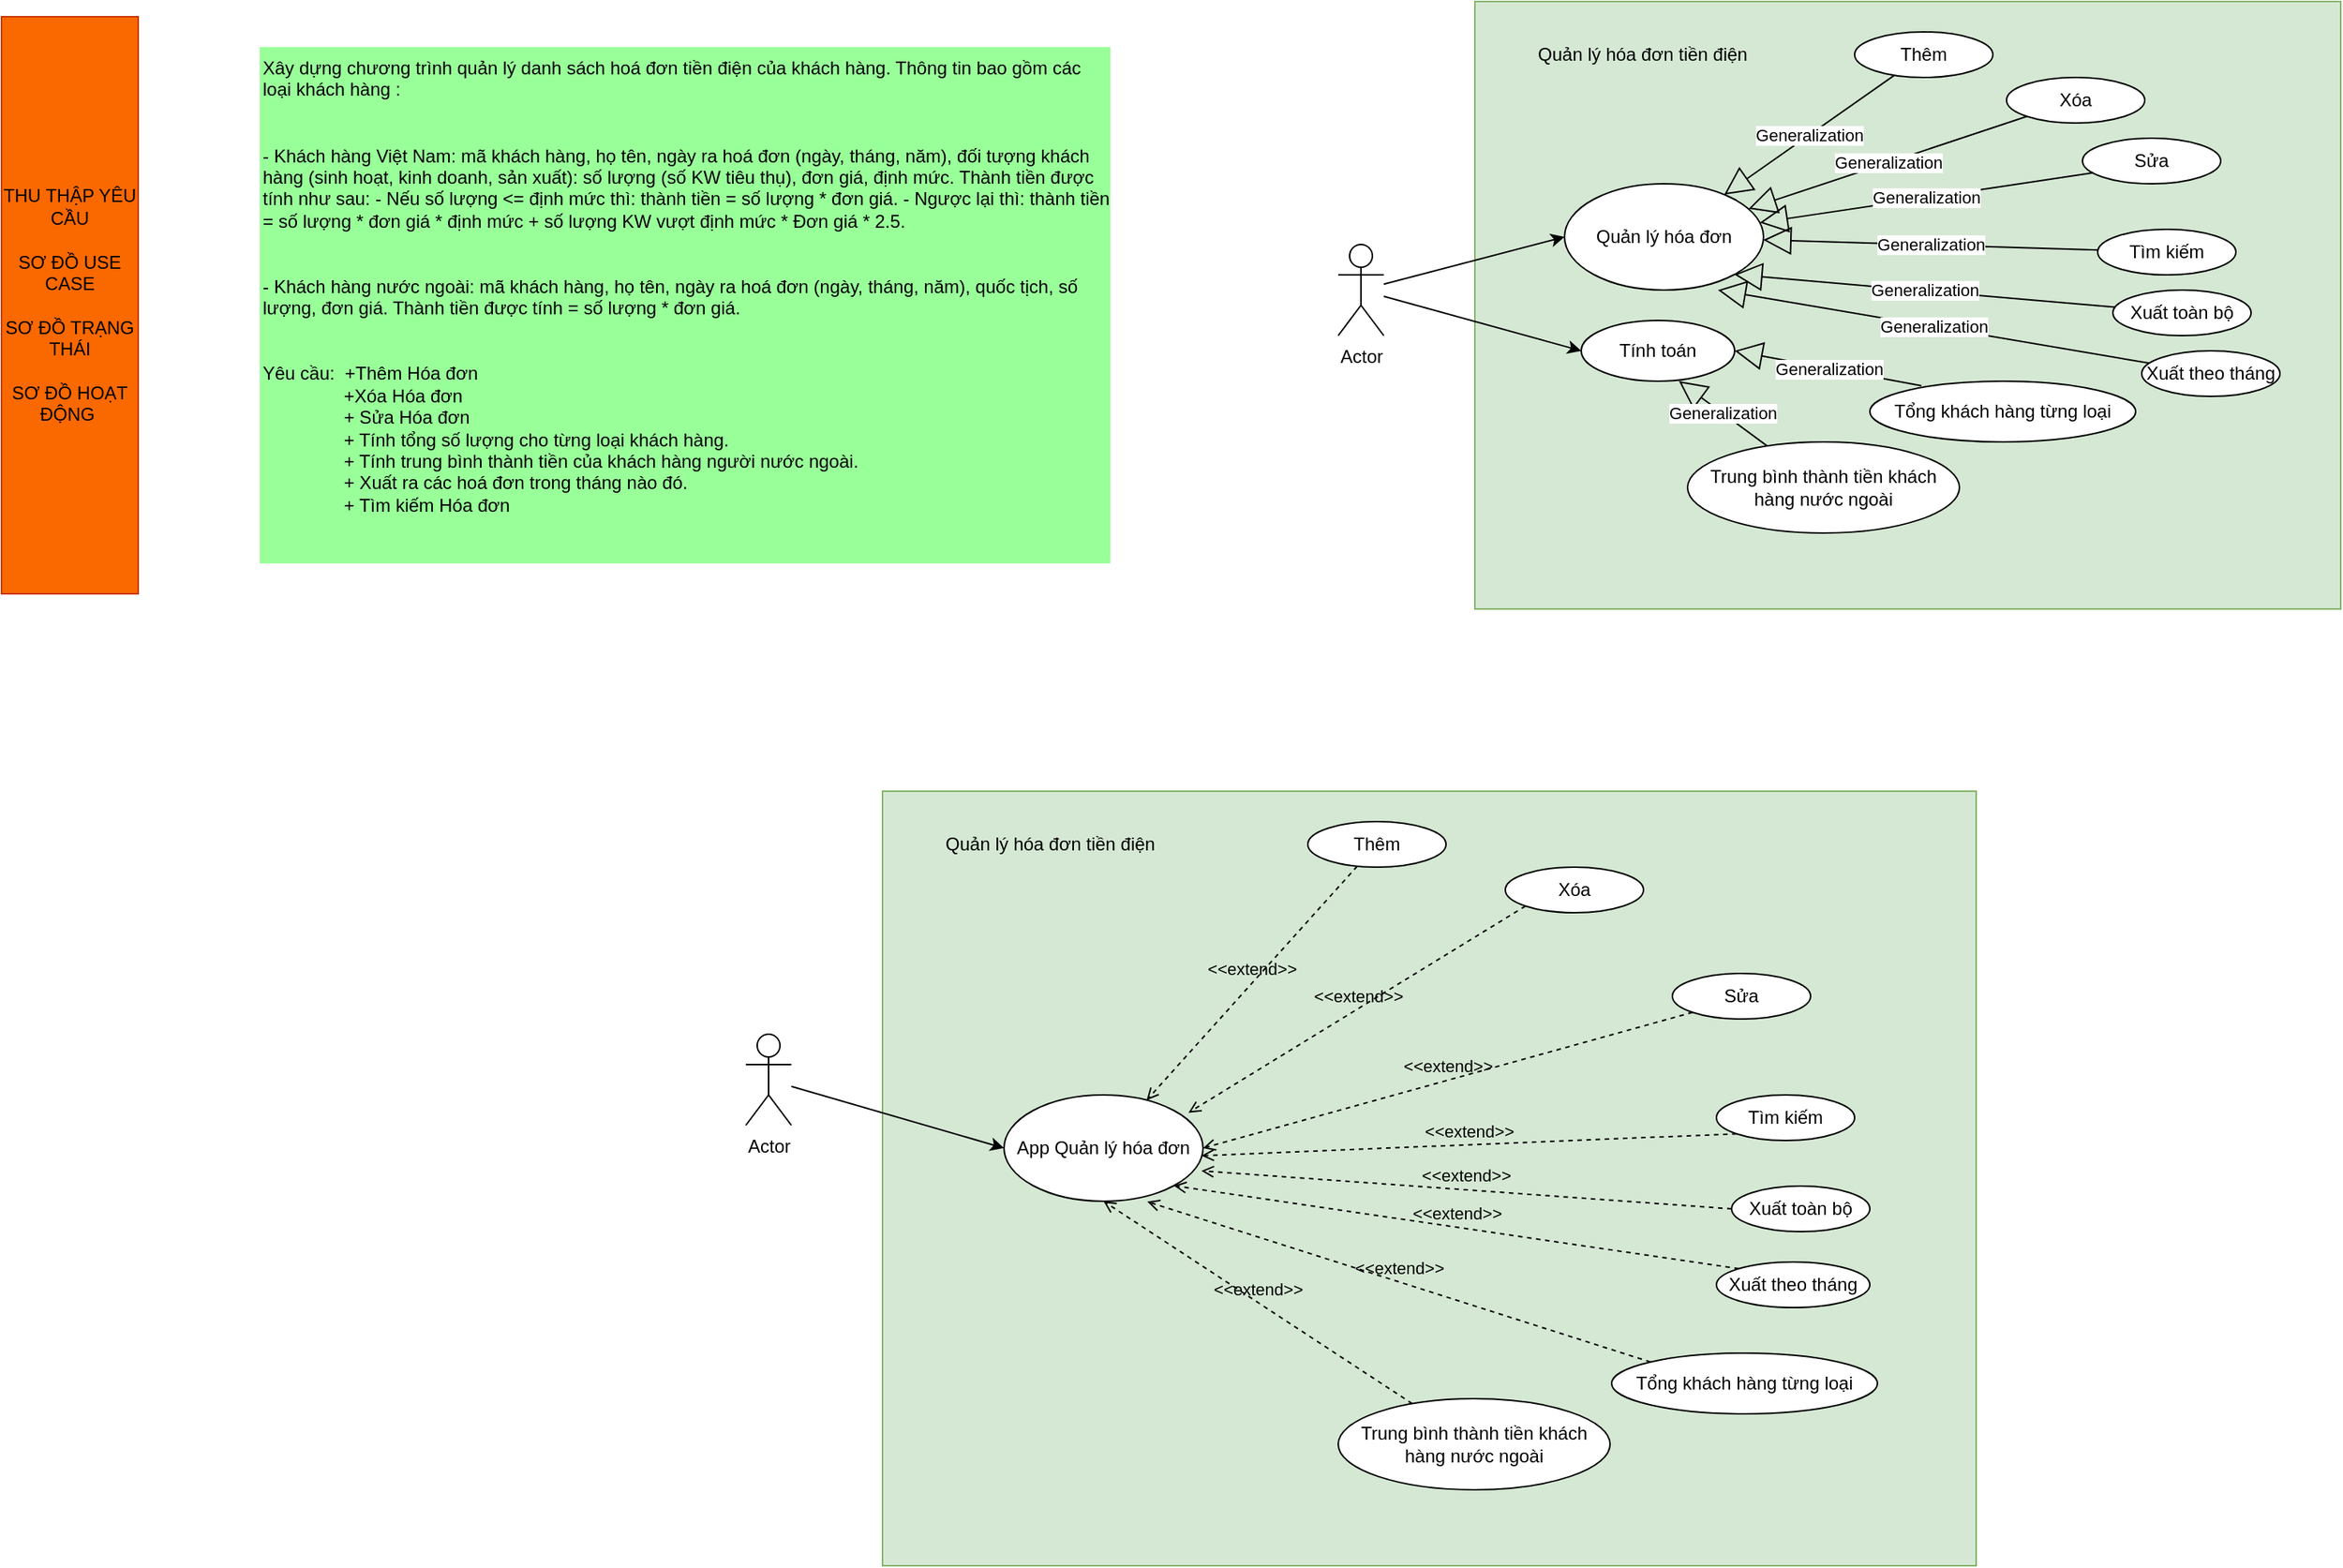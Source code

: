 <mxfile version="21.7.5" type="device" pages="4">
  <diagram name="Xác định/Thu thập yêu cầu" id="nuaTaDaw0M5cNVKKgpfW">
    <mxGraphModel dx="2450" dy="774" grid="1" gridSize="10" guides="1" tooltips="1" connect="1" arrows="1" fold="1" page="1" pageScale="1" pageWidth="850" pageHeight="1100" math="0" shadow="0">
      <root>
        <mxCell id="0" />
        <mxCell id="1" parent="0" />
        <mxCell id="brvg-83fp2iUc2VxoqDr-1" value="Xây dựng chương trình quản lý danh sách hoá đơn tiền điện của khách hàng. Thông tin bao gồm các loại khách hàng : &#xa;&#xa;&#xa;- Khách hàng Việt Nam: mã khách hàng, họ tên, ngày ra hoá đơn (ngày, tháng, năm), đối tượng khách hàng (sinh hoạt, kinh doanh, sản xuất): số lượng (số KW tiêu thụ), đơn giá, định mức. Thành tiền được tính như sau: - Nếu số lượng &lt;= định mức thì: thành tiền = số lượng * đơn giá. - Ngược lại thì: thành tiền = số lượng * đơn giá * định mức + số lượng KW vượt định mức * Đơn giá * 2.5.&#xa;&#xa;&#xa;- Khách hàng nước ngoài: mã khách hàng, họ tên, ngày ra hoá đơn (ngày, tháng, năm), quốc tịch, số lượng, đơn giá. Thành tiền được tính = số lượng * đơn giá. &#xa;&#xa;&#xa;Yêu cầu:  +Thêm Hóa đơn &#xa;                +Xóa Hóa đơn&#xa;                + Sửa Hóa đơn&#xa;                + Tính tổng số lượng cho từng loại khách hàng.&#xa;                + Tính trung bình thành tiền của khách hàng người nước ngoài.&#xa;                + Xuất ra các hoá đơn trong tháng nào đó.&#xa;                + Tìm kiếm Hóa đơn" style="text;whiteSpace=wrap;fillColor=#99FF99;" parent="1" vertex="1">
          <mxGeometry x="-650" y="440" width="560" height="340" as="geometry" />
        </mxCell>
        <mxCell id="brvg-83fp2iUc2VxoqDr-2" value="" style="whiteSpace=wrap;html=1;fillColor=#d5e8d4;strokeColor=#82b366;" parent="1" vertex="1">
          <mxGeometry x="150" y="410" width="570" height="400" as="geometry" />
        </mxCell>
        <mxCell id="brvg-83fp2iUc2VxoqDr-3" value="Quản lý hóa đơn tiền điện" style="text;html=1;align=center;verticalAlign=middle;resizable=0;points=[];autosize=1;strokeColor=none;fillColor=none;" parent="1" vertex="1">
          <mxGeometry x="180" y="430" width="160" height="30" as="geometry" />
        </mxCell>
        <mxCell id="brvg-83fp2iUc2VxoqDr-4" value="Actor" style="shape=umlActor;verticalLabelPosition=bottom;verticalAlign=top;html=1;" parent="1" vertex="1">
          <mxGeometry x="60" y="570" width="30" height="60" as="geometry" />
        </mxCell>
        <mxCell id="brvg-83fp2iUc2VxoqDr-5" style="rounded=0;orthogonalLoop=1;jettySize=auto;html=1;entryX=0;entryY=0.5;entryDx=0;entryDy=0;" parent="1" source="brvg-83fp2iUc2VxoqDr-4" target="brvg-83fp2iUc2VxoqDr-10" edge="1">
          <mxGeometry relative="1" as="geometry">
            <mxPoint x="297.027" y="548.41" as="targetPoint" />
          </mxGeometry>
        </mxCell>
        <mxCell id="brvg-83fp2iUc2VxoqDr-6" value="Thêm" style="ellipse;whiteSpace=wrap;html=1;" parent="1" vertex="1">
          <mxGeometry x="400" y="430" width="91" height="30" as="geometry" />
        </mxCell>
        <mxCell id="brvg-83fp2iUc2VxoqDr-7" value="Xóa" style="ellipse;whiteSpace=wrap;html=1;" parent="1" vertex="1">
          <mxGeometry x="500" y="460" width="91" height="30" as="geometry" />
        </mxCell>
        <mxCell id="brvg-83fp2iUc2VxoqDr-8" value="Tìm kiếm" style="ellipse;whiteSpace=wrap;html=1;" parent="1" vertex="1">
          <mxGeometry x="560" y="560" width="91" height="30" as="geometry" />
        </mxCell>
        <mxCell id="brvg-83fp2iUc2VxoqDr-9" value="Generalization" style="endArrow=block;endSize=16;endFill=0;html=1;rounded=0;" parent="1" source="brvg-83fp2iUc2VxoqDr-7" target="brvg-83fp2iUc2VxoqDr-10" edge="1">
          <mxGeometry width="160" relative="1" as="geometry">
            <mxPoint x="181.25" y="800" as="sourcePoint" />
            <mxPoint x="341.25" y="800" as="targetPoint" />
          </mxGeometry>
        </mxCell>
        <mxCell id="brvg-83fp2iUc2VxoqDr-10" value="Quản lý hóa đơn" style="ellipse;whiteSpace=wrap;html=1;" parent="1" vertex="1">
          <mxGeometry x="209" y="530" width="131" height="70" as="geometry" />
        </mxCell>
        <mxCell id="brvg-83fp2iUc2VxoqDr-11" value="Sửa" style="ellipse;whiteSpace=wrap;html=1;" parent="1" vertex="1">
          <mxGeometry x="550" y="500" width="91" height="30" as="geometry" />
        </mxCell>
        <mxCell id="brvg-83fp2iUc2VxoqDr-12" value="Generalization" style="endArrow=block;endSize=16;endFill=0;html=1;rounded=0;exitX=0.079;exitY=0.76;exitDx=0;exitDy=0;exitPerimeter=0;" parent="1" source="brvg-83fp2iUc2VxoqDr-11" target="brvg-83fp2iUc2VxoqDr-10" edge="1">
          <mxGeometry width="160" relative="1" as="geometry">
            <mxPoint x="181.25" y="800" as="sourcePoint" />
            <mxPoint x="341.25" y="800" as="targetPoint" />
          </mxGeometry>
        </mxCell>
        <mxCell id="brvg-83fp2iUc2VxoqDr-13" value="Generalization" style="endArrow=block;endSize=16;endFill=0;html=1;rounded=0;" parent="1" source="brvg-83fp2iUc2VxoqDr-6" target="brvg-83fp2iUc2VxoqDr-10" edge="1">
          <mxGeometry width="160" relative="1" as="geometry">
            <mxPoint x="181.25" y="800" as="sourcePoint" />
            <mxPoint x="341.25" y="800" as="targetPoint" />
          </mxGeometry>
        </mxCell>
        <mxCell id="brvg-83fp2iUc2VxoqDr-14" value="Generalization" style="endArrow=block;endSize=16;endFill=0;html=1;rounded=0;" parent="1" source="brvg-83fp2iUc2VxoqDr-8" target="brvg-83fp2iUc2VxoqDr-10" edge="1">
          <mxGeometry width="160" relative="1" as="geometry">
            <mxPoint x="181.25" y="800" as="sourcePoint" />
            <mxPoint x="341.25" y="800" as="targetPoint" />
          </mxGeometry>
        </mxCell>
        <mxCell id="brvg-83fp2iUc2VxoqDr-15" value="Tính toán" style="ellipse;whiteSpace=wrap;html=1;" parent="1" vertex="1">
          <mxGeometry x="220" y="620" width="101" height="40" as="geometry" />
        </mxCell>
        <mxCell id="brvg-83fp2iUc2VxoqDr-16" style="rounded=0;orthogonalLoop=1;jettySize=auto;html=1;entryX=0;entryY=0.5;entryDx=0;entryDy=0;" parent="1" source="brvg-83fp2iUc2VxoqDr-4" target="brvg-83fp2iUc2VxoqDr-15" edge="1">
          <mxGeometry relative="1" as="geometry">
            <mxPoint x="240" y="575" as="targetPoint" />
            <mxPoint x="100" y="607" as="sourcePoint" />
          </mxGeometry>
        </mxCell>
        <mxCell id="brvg-83fp2iUc2VxoqDr-17" value="Tổng khách hàng từng loại" style="ellipse;whiteSpace=wrap;html=1;" parent="1" vertex="1">
          <mxGeometry x="410" y="660" width="175" height="40" as="geometry" />
        </mxCell>
        <mxCell id="brvg-83fp2iUc2VxoqDr-18" value="Generalization" style="endArrow=block;endSize=16;endFill=0;html=1;rounded=0;entryX=1;entryY=0.5;entryDx=0;entryDy=0;exitX=0.194;exitY=0.075;exitDx=0;exitDy=0;exitPerimeter=0;" parent="1" source="brvg-83fp2iUc2VxoqDr-17" target="brvg-83fp2iUc2VxoqDr-15" edge="1">
          <mxGeometry width="160" relative="1" as="geometry">
            <mxPoint x="286.25" y="970" as="sourcePoint" />
            <mxPoint x="400" y="721" as="targetPoint" />
          </mxGeometry>
        </mxCell>
        <mxCell id="brvg-83fp2iUc2VxoqDr-19" value="Generalization" style="endArrow=block;endSize=16;endFill=0;html=1;rounded=0;entryX=0.637;entryY=1;entryDx=0;entryDy=0;entryPerimeter=0;" parent="1" source="brvg-83fp2iUc2VxoqDr-20" target="brvg-83fp2iUc2VxoqDr-15" edge="1">
          <mxGeometry width="160" relative="1" as="geometry">
            <mxPoint x="840" y="670" as="sourcePoint" />
            <mxPoint x="317" y="640" as="targetPoint" />
          </mxGeometry>
        </mxCell>
        <mxCell id="brvg-83fp2iUc2VxoqDr-20" value="Trung bình thành tiền khách hàng nước ngoài" style="ellipse;whiteSpace=wrap;html=1;" parent="1" vertex="1">
          <mxGeometry x="290" y="700" width="179" height="60" as="geometry" />
        </mxCell>
        <mxCell id="brvg-83fp2iUc2VxoqDr-21" value="Xuất toàn bộ" style="ellipse;whiteSpace=wrap;html=1;" parent="1" vertex="1">
          <mxGeometry x="570" y="600" width="91" height="30" as="geometry" />
        </mxCell>
        <mxCell id="brvg-83fp2iUc2VxoqDr-22" value="Generalization" style="endArrow=block;endSize=16;endFill=0;html=1;rounded=0;entryX=1;entryY=1;entryDx=0;entryDy=0;" parent="1" source="brvg-83fp2iUc2VxoqDr-21" target="brvg-83fp2iUc2VxoqDr-10" edge="1">
          <mxGeometry width="160" relative="1" as="geometry">
            <mxPoint x="171.25" y="835" as="sourcePoint" />
            <mxPoint x="311" y="600" as="targetPoint" />
          </mxGeometry>
        </mxCell>
        <mxCell id="ZAbqjtLgmi4GOuFO7M4U-1" value="THU THẬP YÊU CẦU&lt;div&gt;&lt;br&gt;&lt;div&gt;SƠ ĐỒ USE CASE&lt;/div&gt;&lt;div&gt;&lt;br&gt;&lt;/div&gt;&lt;div&gt;SƠ ĐỒ TRẠNG THÁI&lt;/div&gt;&lt;div&gt;&lt;br&gt;&lt;/div&gt;&lt;div&gt;SƠ ĐỒ HOẠT ĐỘNG&amp;nbsp;&lt;/div&gt;&lt;/div&gt;" style="whiteSpace=wrap;html=1;fillColor=#fa6800;fontColor=#000000;strokeColor=#C73500;" parent="1" vertex="1">
          <mxGeometry x="-820" y="420" width="90" height="380" as="geometry" />
        </mxCell>
        <mxCell id="gLersqh-HJtK5dhqzv4M-1" value="" style="whiteSpace=wrap;html=1;fillColor=#d5e8d4;strokeColor=#82b366;" vertex="1" parent="1">
          <mxGeometry x="-240" y="930" width="720" height="510" as="geometry" />
        </mxCell>
        <mxCell id="gLersqh-HJtK5dhqzv4M-2" value="Quản lý hóa đơn tiền điện" style="text;html=1;align=center;verticalAlign=middle;resizable=0;points=[];autosize=1;strokeColor=none;fillColor=none;" vertex="1" parent="1">
          <mxGeometry x="-210" y="950" width="160" height="30" as="geometry" />
        </mxCell>
        <mxCell id="gLersqh-HJtK5dhqzv4M-3" value="Actor" style="shape=umlActor;verticalLabelPosition=bottom;verticalAlign=top;html=1;" vertex="1" parent="1">
          <mxGeometry x="-330" y="1090" width="30" height="60" as="geometry" />
        </mxCell>
        <mxCell id="gLersqh-HJtK5dhqzv4M-4" style="rounded=0;orthogonalLoop=1;jettySize=auto;html=1;entryX=0;entryY=0.5;entryDx=0;entryDy=0;" edge="1" parent="1" source="gLersqh-HJtK5dhqzv4M-3" target="gLersqh-HJtK5dhqzv4M-9">
          <mxGeometry relative="1" as="geometry">
            <mxPoint x="-92.973" y="1068.41" as="targetPoint" />
          </mxGeometry>
        </mxCell>
        <mxCell id="gLersqh-HJtK5dhqzv4M-5" value="Thêm" style="ellipse;whiteSpace=wrap;html=1;" vertex="1" parent="1">
          <mxGeometry x="40" y="950" width="91" height="30" as="geometry" />
        </mxCell>
        <mxCell id="gLersqh-HJtK5dhqzv4M-6" value="Xóa" style="ellipse;whiteSpace=wrap;html=1;" vertex="1" parent="1">
          <mxGeometry x="170" y="980" width="91" height="30" as="geometry" />
        </mxCell>
        <mxCell id="gLersqh-HJtK5dhqzv4M-7" value="Tìm kiếm" style="ellipse;whiteSpace=wrap;html=1;" vertex="1" parent="1">
          <mxGeometry x="309" y="1130" width="91" height="30" as="geometry" />
        </mxCell>
        <mxCell id="gLersqh-HJtK5dhqzv4M-9" value="App Quản lý hóa đơn" style="ellipse;whiteSpace=wrap;html=1;" vertex="1" parent="1">
          <mxGeometry x="-160" y="1130" width="131" height="70" as="geometry" />
        </mxCell>
        <mxCell id="gLersqh-HJtK5dhqzv4M-10" value="Sửa" style="ellipse;whiteSpace=wrap;html=1;" vertex="1" parent="1">
          <mxGeometry x="280" y="1050" width="91" height="30" as="geometry" />
        </mxCell>
        <mxCell id="gLersqh-HJtK5dhqzv4M-16" value="Tổng khách hàng từng loại" style="ellipse;whiteSpace=wrap;html=1;" vertex="1" parent="1">
          <mxGeometry x="240" y="1300" width="175" height="40" as="geometry" />
        </mxCell>
        <mxCell id="gLersqh-HJtK5dhqzv4M-19" value="Trung bình thành tiền khách hàng nước ngoài" style="ellipse;whiteSpace=wrap;html=1;" vertex="1" parent="1">
          <mxGeometry x="60" y="1330" width="179" height="60" as="geometry" />
        </mxCell>
        <mxCell id="gLersqh-HJtK5dhqzv4M-20" value="Xuất toàn bộ" style="ellipse;whiteSpace=wrap;html=1;" vertex="1" parent="1">
          <mxGeometry x="319" y="1190" width="91" height="30" as="geometry" />
        </mxCell>
        <mxCell id="gLersqh-HJtK5dhqzv4M-22" value="&amp;lt;&amp;lt;extend&amp;gt;&amp;gt;" style="html=1;verticalAlign=bottom;labelBackgroundColor=none;endArrow=open;endFill=0;dashed=1;rounded=0;" edge="1" parent="1" source="gLersqh-HJtK5dhqzv4M-5" target="gLersqh-HJtK5dhqzv4M-9">
          <mxGeometry width="160" relative="1" as="geometry">
            <mxPoint x="80" y="1050" as="sourcePoint" />
            <mxPoint x="240" y="1050" as="targetPoint" />
          </mxGeometry>
        </mxCell>
        <mxCell id="gLersqh-HJtK5dhqzv4M-23" value="&amp;lt;&amp;lt;extend&amp;gt;&amp;gt;" style="html=1;verticalAlign=bottom;labelBackgroundColor=none;endArrow=open;endFill=0;dashed=1;rounded=0;exitX=0;exitY=1;exitDx=0;exitDy=0;entryX=0.927;entryY=0.167;entryDx=0;entryDy=0;entryPerimeter=0;" edge="1" parent="1" source="gLersqh-HJtK5dhqzv4M-6" target="gLersqh-HJtK5dhqzv4M-9">
          <mxGeometry width="160" relative="1" as="geometry">
            <mxPoint x="82" y="989" as="sourcePoint" />
            <mxPoint x="-56" y="1143" as="targetPoint" />
          </mxGeometry>
        </mxCell>
        <mxCell id="gLersqh-HJtK5dhqzv4M-24" value="&amp;lt;&amp;lt;extend&amp;gt;&amp;gt;" style="html=1;verticalAlign=bottom;labelBackgroundColor=none;endArrow=open;endFill=0;dashed=1;rounded=0;exitX=0;exitY=1;exitDx=0;exitDy=0;entryX=1;entryY=0.5;entryDx=0;entryDy=0;" edge="1" parent="1" source="gLersqh-HJtK5dhqzv4M-10" target="gLersqh-HJtK5dhqzv4M-9">
          <mxGeometry width="160" relative="1" as="geometry">
            <mxPoint x="193" y="1015" as="sourcePoint" />
            <mxPoint x="-29" y="1152" as="targetPoint" />
          </mxGeometry>
        </mxCell>
        <mxCell id="gLersqh-HJtK5dhqzv4M-25" value="&amp;lt;&amp;lt;extend&amp;gt;&amp;gt;" style="html=1;verticalAlign=bottom;labelBackgroundColor=none;endArrow=open;endFill=0;dashed=1;rounded=0;exitX=0;exitY=1;exitDx=0;exitDy=0;" edge="1" parent="1" source="gLersqh-HJtK5dhqzv4M-7">
          <mxGeometry width="160" relative="1" as="geometry">
            <mxPoint x="303" y="1085" as="sourcePoint" />
            <mxPoint x="-30" y="1170" as="targetPoint" />
          </mxGeometry>
        </mxCell>
        <mxCell id="gLersqh-HJtK5dhqzv4M-26" value="&amp;lt;&amp;lt;extend&amp;gt;&amp;gt;" style="html=1;verticalAlign=bottom;labelBackgroundColor=none;endArrow=open;endFill=0;dashed=1;rounded=0;exitX=0;exitY=0.5;exitDx=0;exitDy=0;entryX=0.992;entryY=0.714;entryDx=0;entryDy=0;entryPerimeter=0;" edge="1" parent="1" source="gLersqh-HJtK5dhqzv4M-20" target="gLersqh-HJtK5dhqzv4M-9">
          <mxGeometry width="160" relative="1" as="geometry">
            <mxPoint x="332" y="1165" as="sourcePoint" />
            <mxPoint x="-19" y="1174" as="targetPoint" />
          </mxGeometry>
        </mxCell>
        <mxCell id="gLersqh-HJtK5dhqzv4M-27" value="&amp;lt;&amp;lt;extend&amp;gt;&amp;gt;" style="html=1;verticalAlign=bottom;labelBackgroundColor=none;endArrow=open;endFill=0;dashed=1;rounded=0;exitX=0;exitY=0;exitDx=0;exitDy=0;entryX=0.72;entryY=1.004;entryDx=0;entryDy=0;entryPerimeter=0;" edge="1" parent="1" source="gLersqh-HJtK5dhqzv4M-16" target="gLersqh-HJtK5dhqzv4M-9">
          <mxGeometry width="160" relative="1" as="geometry">
            <mxPoint x="319" y="1245" as="sourcePoint" />
            <mxPoint x="-38" y="1200" as="targetPoint" />
          </mxGeometry>
        </mxCell>
        <mxCell id="gLersqh-HJtK5dhqzv4M-28" value="&amp;lt;&amp;lt;extend&amp;gt;&amp;gt;" style="html=1;verticalAlign=bottom;labelBackgroundColor=none;endArrow=open;endFill=0;dashed=1;rounded=0;entryX=0.5;entryY=1;entryDx=0;entryDy=0;" edge="1" parent="1" source="gLersqh-HJtK5dhqzv4M-19" target="gLersqh-HJtK5dhqzv4M-9">
          <mxGeometry width="160" relative="1" as="geometry">
            <mxPoint x="286" y="1296" as="sourcePoint" />
            <mxPoint x="-56" y="1210" as="targetPoint" />
          </mxGeometry>
        </mxCell>
        <mxCell id="gLersqh-HJtK5dhqzv4M-29" value="Xuất theo tháng" style="ellipse;whiteSpace=wrap;html=1;" vertex="1" parent="1">
          <mxGeometry x="309" y="1240" width="101" height="30" as="geometry" />
        </mxCell>
        <mxCell id="gLersqh-HJtK5dhqzv4M-30" value="&amp;lt;&amp;lt;extend&amp;gt;&amp;gt;" style="html=1;verticalAlign=bottom;labelBackgroundColor=none;endArrow=open;endFill=0;dashed=1;rounded=0;exitX=0;exitY=0;exitDx=0;exitDy=0;entryX=1;entryY=1;entryDx=0;entryDy=0;" edge="1" parent="1" source="gLersqh-HJtK5dhqzv4M-29" target="gLersqh-HJtK5dhqzv4M-9">
          <mxGeometry width="160" relative="1" as="geometry">
            <mxPoint x="329" y="1215" as="sourcePoint" />
            <mxPoint x="-38" y="1200" as="targetPoint" />
          </mxGeometry>
        </mxCell>
        <mxCell id="gLersqh-HJtK5dhqzv4M-31" value="Xuất theo tháng" style="ellipse;whiteSpace=wrap;html=1;" vertex="1" parent="1">
          <mxGeometry x="589" y="640" width="91" height="30" as="geometry" />
        </mxCell>
        <mxCell id="gLersqh-HJtK5dhqzv4M-32" value="Generalization" style="endArrow=block;endSize=16;endFill=0;html=1;rounded=0;entryX=0.771;entryY=1;entryDx=0;entryDy=0;entryPerimeter=0;" edge="1" parent="1" source="gLersqh-HJtK5dhqzv4M-31" target="brvg-83fp2iUc2VxoqDr-10">
          <mxGeometry width="160" relative="1" as="geometry">
            <mxPoint x="190.25" y="875" as="sourcePoint" />
            <mxPoint x="340" y="630" as="targetPoint" />
          </mxGeometry>
        </mxCell>
      </root>
    </mxGraphModel>
  </diagram>
  <diagram id="7m-iIiB3nsCZwgmJCafQ" name="UseCase">
    <mxGraphModel dx="1600" dy="774" grid="1" gridSize="10" guides="1" tooltips="1" connect="1" arrows="1" fold="1" page="1" pageScale="1" pageWidth="850" pageHeight="1100" math="0" shadow="0">
      <root>
        <mxCell id="0" />
        <mxCell id="1" parent="0" />
        <mxCell id="JZw17qxOE9MegbQSXABs-1" value="" style="whiteSpace=wrap;html=1;fillColor=#d5e8d4;strokeColor=#82b366;" parent="1" vertex="1">
          <mxGeometry x="120" y="310" width="710" height="410" as="geometry" />
        </mxCell>
        <mxCell id="JZw17qxOE9MegbQSXABs-2" value="Actor" style="shape=umlActor;verticalLabelPosition=bottom;verticalAlign=top;html=1;" parent="1" vertex="1">
          <mxGeometry x="170" y="470" width="30" height="60" as="geometry" />
        </mxCell>
        <mxCell id="JZw17qxOE9MegbQSXABs-3" value="" style="rounded=0;whiteSpace=wrap;html=1;fillColor=#66FFB3;" parent="1" vertex="1">
          <mxGeometry x="210" y="330" width="170" height="120" as="geometry" />
        </mxCell>
        <mxCell id="JZw17qxOE9MegbQSXABs-4" value="" style="endArrow=classic;html=1;rounded=0;exitX=1;exitY=0.333;exitDx=0;exitDy=0;exitPerimeter=0;entryX=0;entryY=1;entryDx=0;entryDy=0;" parent="1" source="JZw17qxOE9MegbQSXABs-2" target="JZw17qxOE9MegbQSXABs-5" edge="1">
          <mxGeometry width="50" height="50" relative="1" as="geometry">
            <mxPoint x="190" y="450" as="sourcePoint" />
            <mxPoint x="240" y="400" as="targetPoint" />
          </mxGeometry>
        </mxCell>
        <mxCell id="JZw17qxOE9MegbQSXABs-5" value="Thêm" style="ellipse;whiteSpace=wrap;html=1;" parent="1" vertex="1">
          <mxGeometry x="235" y="380" width="120" height="50" as="geometry" />
        </mxCell>
        <mxCell id="JZw17qxOE9MegbQSXABs-6" value="Quản lý hóa đơn tiền điện" style="text;html=1;align=center;verticalAlign=middle;resizable=0;points=[];autosize=1;strokeColor=none;fillColor=none;" parent="1" vertex="1">
          <mxGeometry x="215" y="340" width="160" height="30" as="geometry" />
        </mxCell>
        <mxCell id="JZw17qxOE9MegbQSXABs-7" value="&lt;div style=&quot;&quot;&gt;&lt;b&gt;Thêm hóa đơn tiền điện&lt;br&gt;&lt;/b&gt;&lt;br&gt;&lt;div style=&quot;text-align: left;&quot;&gt;&lt;span style=&quot;background-color: initial;&quot;&gt;* Input:&lt;br&gt;&lt;/span&gt;&lt;/div&gt;&lt;div style=&quot;text-align: left;&quot;&gt;&lt;span style=&quot;background-color: initial;&quot;&gt;&amp;nbsp;- Họ tên khách hàng&lt;br&gt;&amp;nbsp;- Ngày ra hóa đơn&lt;br&gt;&amp;nbsp;- Đối tượng khách hàng&lt;br&gt;&amp;nbsp;- Số lượng điện tiêu thụ&lt;br&gt;&amp;nbsp;- Đơn giá&lt;br&gt;&amp;nbsp;- Quốc tịch của khách hàng&lt;br&gt;&amp;nbsp;- Định mức&lt;br&gt;&lt;br&gt;* Output:&lt;/span&gt;&lt;/div&gt;&lt;div style=&quot;text-align: left;&quot;&gt;&lt;span style=&quot;background-color: initial;&quot;&gt;&amp;nbsp;- Thông báo đã thêm thành công / Thất bại&lt;br&gt;&lt;br&gt;* Primary process:&amp;nbsp;&lt;br&gt;&amp;nbsp; 1. Nhận vào các thông tin.&lt;br&gt;&amp;nbsp; 2. Kiểm tra tính hợp lệ của dữ liệu (số lượng và đơn giá phải là số, đúng định dạng thời gian,...)&lt;/span&gt;&lt;/div&gt;&lt;div style=&quot;text-align: left;&quot;&gt;&lt;span style=&quot;background-color: initial;&quot;&gt;&amp;nbsp; 3. Nếu không hợp lệ -&amp;gt; Thông báo thất bại&lt;br&gt;&amp;nbsp; 4. Nếu hợp lệ -&amp;gt; Lưu hóa đơn và thông báo thành công.&lt;br&gt;&amp;nbsp;&amp;nbsp;&lt;/span&gt;&lt;/div&gt;&lt;/div&gt;" style="rounded=0;whiteSpace=wrap;html=1;align=center;" parent="1" vertex="1">
          <mxGeometry x="460" y="330" width="350" height="370" as="geometry" />
        </mxCell>
        <mxCell id="JZw17qxOE9MegbQSXABs-8" value="" style="whiteSpace=wrap;html=1;fillColor=#d5e8d4;strokeColor=#82b366;" parent="1" vertex="1">
          <mxGeometry x="870" y="310" width="710" height="410" as="geometry" />
        </mxCell>
        <mxCell id="JZw17qxOE9MegbQSXABs-9" value="Actor" style="shape=umlActor;verticalLabelPosition=bottom;verticalAlign=top;html=1;" parent="1" vertex="1">
          <mxGeometry x="920" y="470" width="30" height="60" as="geometry" />
        </mxCell>
        <mxCell id="JZw17qxOE9MegbQSXABs-10" value="" style="rounded=0;whiteSpace=wrap;html=1;fillColor=#66FFB3;" parent="1" vertex="1">
          <mxGeometry x="1010" y="360" width="170" height="120" as="geometry" />
        </mxCell>
        <mxCell id="JZw17qxOE9MegbQSXABs-11" value="" style="endArrow=classic;html=1;rounded=0;exitX=1;exitY=0.333;exitDx=0;exitDy=0;exitPerimeter=0;entryX=0;entryY=1;entryDx=0;entryDy=0;" parent="1" source="JZw17qxOE9MegbQSXABs-9" target="JZw17qxOE9MegbQSXABs-12" edge="1">
          <mxGeometry width="50" height="50" relative="1" as="geometry">
            <mxPoint x="940" y="450" as="sourcePoint" />
            <mxPoint x="990" y="400" as="targetPoint" />
          </mxGeometry>
        </mxCell>
        <mxCell id="JZw17qxOE9MegbQSXABs-12" value="Xóa" style="ellipse;whiteSpace=wrap;html=1;" parent="1" vertex="1">
          <mxGeometry x="1035" y="410" width="120" height="50" as="geometry" />
        </mxCell>
        <mxCell id="JZw17qxOE9MegbQSXABs-13" value="Quản lý hóa đơn tiền điện" style="text;html=1;align=center;verticalAlign=middle;resizable=0;points=[];autosize=1;strokeColor=none;fillColor=none;" parent="1" vertex="1">
          <mxGeometry x="1015" y="370" width="160" height="30" as="geometry" />
        </mxCell>
        <mxCell id="JZw17qxOE9MegbQSXABs-14" value="&lt;div style=&quot;&quot;&gt;&lt;b&gt;Xóa hóa đơn tiền điện&lt;br&gt;&lt;/b&gt;&lt;br&gt;&lt;div style=&quot;text-align: left;&quot;&gt;&lt;span style=&quot;background-color: initial;&quot;&gt;* Input:&lt;br&gt;&lt;/span&gt;&lt;/div&gt;&lt;div style=&quot;text-align: left;&quot;&gt;&lt;span style=&quot;background-color: initial;&quot;&gt;&amp;nbsp;- Mã khách hàng&lt;br&gt;&lt;br&gt;* Output:&lt;/span&gt;&lt;/div&gt;&lt;div style=&quot;text-align: left;&quot;&gt;&lt;span style=&quot;background-color: initial;&quot;&gt;&amp;nbsp;- Thông báo đã xóa thành công / Thất bại&lt;br&gt;&lt;br&gt;* Primary process:&amp;nbsp;&lt;br&gt;&amp;nbsp; 1. Nhận vào các thông tin.&lt;br&gt;&amp;nbsp; 2. Kiểm tra tồn tại mã khách hàng&lt;br&gt;&amp;nbsp; 3. Nếu không tồn tại -&amp;gt; Thông báo thất bại.&lt;br&gt;&amp;nbsp; 4. Nếu tồn tại -&amp;gt; Xóa hóa đơn và thông báo thành công.&lt;br&gt;&amp;nbsp;&amp;nbsp;&lt;/span&gt;&lt;/div&gt;&lt;/div&gt;" style="rounded=0;whiteSpace=wrap;html=1;align=center;" parent="1" vertex="1">
          <mxGeometry x="1210" y="330" width="350" height="370" as="geometry" />
        </mxCell>
        <mxCell id="JZw17qxOE9MegbQSXABs-15" value="" style="whiteSpace=wrap;html=1;fillColor=#d5e8d4;strokeColor=#82b366;" parent="1" vertex="1">
          <mxGeometry x="1610" y="306" width="710" height="410" as="geometry" />
        </mxCell>
        <mxCell id="JZw17qxOE9MegbQSXABs-16" value="Actor" style="shape=umlActor;verticalLabelPosition=bottom;verticalAlign=top;html=1;" parent="1" vertex="1">
          <mxGeometry x="1660" y="466" width="30" height="60" as="geometry" />
        </mxCell>
        <mxCell id="JZw17qxOE9MegbQSXABs-17" value="" style="rounded=0;whiteSpace=wrap;html=1;fillColor=#66FFB3;" parent="1" vertex="1">
          <mxGeometry x="1750" y="356" width="170" height="120" as="geometry" />
        </mxCell>
        <mxCell id="JZw17qxOE9MegbQSXABs-18" value="" style="endArrow=classic;html=1;rounded=0;exitX=1;exitY=0.333;exitDx=0;exitDy=0;exitPerimeter=0;entryX=0;entryY=1;entryDx=0;entryDy=0;" parent="1" source="JZw17qxOE9MegbQSXABs-16" target="JZw17qxOE9MegbQSXABs-19" edge="1">
          <mxGeometry width="50" height="50" relative="1" as="geometry">
            <mxPoint x="1680" y="446" as="sourcePoint" />
            <mxPoint x="1730" y="396" as="targetPoint" />
          </mxGeometry>
        </mxCell>
        <mxCell id="JZw17qxOE9MegbQSXABs-19" value="Sửa" style="ellipse;whiteSpace=wrap;html=1;" parent="1" vertex="1">
          <mxGeometry x="1775" y="406" width="120" height="50" as="geometry" />
        </mxCell>
        <mxCell id="JZw17qxOE9MegbQSXABs-20" value="Quản lý hóa đơn tiền điện" style="text;html=1;align=center;verticalAlign=middle;resizable=0;points=[];autosize=1;strokeColor=none;fillColor=none;" parent="1" vertex="1">
          <mxGeometry x="1755" y="366" width="160" height="30" as="geometry" />
        </mxCell>
        <mxCell id="JZw17qxOE9MegbQSXABs-21" value="&lt;div style=&quot;&quot;&gt;&lt;b&gt;Sửa hóa đơn tiền điện&lt;br&gt;&lt;/b&gt;&lt;br&gt;&lt;div style=&quot;text-align: left;&quot;&gt;&lt;span style=&quot;background-color: initial;&quot;&gt;* Input:&lt;br&gt;&lt;/span&gt;&lt;/div&gt;&lt;div style=&quot;text-align: left;&quot;&gt;&amp;nbsp;- Mã khách hàng&lt;br&gt;&amp;nbsp;- Họ tên khách hàng&lt;br style=&quot;border-color: var(--border-color);&quot;&gt;&amp;nbsp;- Ngày ra hóa đơn&lt;br style=&quot;border-color: var(--border-color);&quot;&gt;&amp;nbsp;- Đối tượng khách hàng&lt;br style=&quot;border-color: var(--border-color);&quot;&gt;&amp;nbsp;- Số lượng điện tiêu thụ&lt;br style=&quot;border-color: var(--border-color);&quot;&gt;&amp;nbsp;- Đơn giá&lt;br style=&quot;border-color: var(--border-color);&quot;&gt;&amp;nbsp;- Quốc tịch của khách hàng&lt;br style=&quot;border-color: var(--border-color);&quot;&gt;&amp;nbsp;- Định mức&lt;/div&gt;&lt;div style=&quot;text-align: left;&quot;&gt;&lt;span style=&quot;background-color: initial;&quot;&gt;&lt;br&gt;* Output:&lt;/span&gt;&lt;/div&gt;&lt;div style=&quot;text-align: left;&quot;&gt;&lt;span style=&quot;background-color: initial;&quot;&gt;&amp;nbsp;- Thông báo sửa thành công / thất bại&lt;br&gt;&lt;br&gt;* Primary process:&amp;nbsp;&lt;br&gt;&amp;nbsp; 1. Nhận vào mã khách hàng.&lt;/span&gt;&lt;/div&gt;&lt;div style=&quot;text-align: left;&quot;&gt;&lt;span style=&quot;background-color: initial;&quot;&gt;&amp;nbsp; 2. Kiểm tra khách hàng có tồn tại không.&lt;/span&gt;&lt;/div&gt;&lt;div style=&quot;text-align: left;&quot;&gt;&lt;span style=&quot;background-color: initial;&quot;&gt;&amp;nbsp; 3. Nếu không -&amp;gt; Thông báo thất bại và kết thúc.&lt;/span&gt;&lt;/div&gt;&lt;div style=&quot;text-align: left;&quot;&gt;&lt;span style=&quot;background-color: initial;&quot;&gt;&amp;nbsp; 4. Nếu tồn tại -&amp;gt; Nhập thông tin mới cho hoá đơn&lt;br&gt;&amp;nbsp; 5. Kiểm tra tính hợp lệ của dữ liệu (số lượng và đơn giá phải là số, đúng định dạng thời gian,...)&lt;br&gt;&amp;nbsp; 6. Nếu không hợp lệ -&amp;gt; Thông báo thất bại.&lt;br&gt;&amp;nbsp; 7. Nếu hợp lệ -&amp;gt; Lưu hóa đơn và thông báo thành công.&lt;br&gt;&amp;nbsp;&amp;nbsp;&lt;/span&gt;&lt;/div&gt;&lt;/div&gt;" style="rounded=0;whiteSpace=wrap;html=1;align=center;" parent="1" vertex="1">
          <mxGeometry x="1950" y="326" width="350" height="370" as="geometry" />
        </mxCell>
        <mxCell id="JZw17qxOE9MegbQSXABs-22" value="" style="whiteSpace=wrap;html=1;fillColor=#d5e8d4;strokeColor=#82b366;" parent="1" vertex="1">
          <mxGeometry x="2360" y="310" width="710" height="410" as="geometry" />
        </mxCell>
        <mxCell id="JZw17qxOE9MegbQSXABs-23" value="Actor" style="shape=umlActor;verticalLabelPosition=bottom;verticalAlign=top;html=1;" parent="1" vertex="1">
          <mxGeometry x="2410" y="470" width="30" height="60" as="geometry" />
        </mxCell>
        <mxCell id="JZw17qxOE9MegbQSXABs-24" value="" style="rounded=0;whiteSpace=wrap;html=1;fillColor=#66FFB3;" parent="1" vertex="1">
          <mxGeometry x="2500" y="360" width="170" height="120" as="geometry" />
        </mxCell>
        <mxCell id="JZw17qxOE9MegbQSXABs-25" value="" style="endArrow=classic;html=1;rounded=0;exitX=1;exitY=0.333;exitDx=0;exitDy=0;exitPerimeter=0;entryX=0;entryY=1;entryDx=0;entryDy=0;" parent="1" source="JZw17qxOE9MegbQSXABs-23" target="JZw17qxOE9MegbQSXABs-26" edge="1">
          <mxGeometry width="50" height="50" relative="1" as="geometry">
            <mxPoint x="2430" y="450" as="sourcePoint" />
            <mxPoint x="2480" y="400" as="targetPoint" />
          </mxGeometry>
        </mxCell>
        <mxCell id="JZw17qxOE9MegbQSXABs-26" value="Xuất toàn bộ" style="ellipse;whiteSpace=wrap;html=1;" parent="1" vertex="1">
          <mxGeometry x="2525" y="410" width="120" height="50" as="geometry" />
        </mxCell>
        <mxCell id="JZw17qxOE9MegbQSXABs-27" value="Quản lý hóa đơn tiền điện" style="text;html=1;align=center;verticalAlign=middle;resizable=0;points=[];autosize=1;strokeColor=none;fillColor=none;" parent="1" vertex="1">
          <mxGeometry x="2505" y="370" width="160" height="30" as="geometry" />
        </mxCell>
        <mxCell id="JZw17qxOE9MegbQSXABs-28" value="&lt;div style=&quot;&quot;&gt;&lt;b&gt;Xuất toàn bộ hóa đơn tiền điện&lt;br&gt;&lt;/b&gt;&lt;br&gt;&lt;div style=&quot;text-align: left;&quot;&gt;&lt;span style=&quot;background-color: initial;&quot;&gt;* Input: KHÔNG CÓ&lt;/span&gt;&lt;/div&gt;&lt;div style=&quot;text-align: left;&quot;&gt;&lt;span style=&quot;background-color: initial;&quot;&gt;&lt;br&gt;* Output:&lt;/span&gt;&lt;/div&gt;&lt;div style=&quot;text-align: left;&quot;&gt;&lt;span style=&quot;background-color: initial;&quot;&gt;- Các hóa đơn tiền điện&lt;/span&gt;&lt;/div&gt;&lt;div style=&quot;text-align: left;&quot;&gt;&lt;span style=&quot;background-color: initial;&quot;&gt;&lt;br&gt;* Primary process:&amp;nbsp;&lt;br&gt;&amp;nbsp; 1. Truy xuất toàn bộ hóa đơn.&lt;/span&gt;&lt;/div&gt;&lt;div style=&quot;text-align: left;&quot;&gt;&lt;span style=&quot;background-color: initial;&quot;&gt;&amp;nbsp; 2. Xuất các hoá đơn ra màn hình&lt;/span&gt;&lt;br&gt;&lt;/div&gt;&lt;div style=&quot;text-align: left;&quot;&gt;&lt;span style=&quot;background-color: initial;&quot;&gt;&amp;nbsp;&amp;nbsp;&lt;/span&gt;&lt;/div&gt;&lt;/div&gt;" style="rounded=0;whiteSpace=wrap;html=1;align=center;" parent="1" vertex="1">
          <mxGeometry x="2700" y="330" width="350" height="370" as="geometry" />
        </mxCell>
        <mxCell id="JZw17qxOE9MegbQSXABs-29" value="" style="whiteSpace=wrap;html=1;fillColor=#d5e8d4;strokeColor=#82b366;" parent="1" vertex="1">
          <mxGeometry x="120" y="750" width="710" height="410" as="geometry" />
        </mxCell>
        <mxCell id="JZw17qxOE9MegbQSXABs-30" value="Actor" style="shape=umlActor;verticalLabelPosition=bottom;verticalAlign=top;html=1;" parent="1" vertex="1">
          <mxGeometry x="170" y="910" width="30" height="60" as="geometry" />
        </mxCell>
        <mxCell id="JZw17qxOE9MegbQSXABs-31" value="" style="rounded=0;whiteSpace=wrap;html=1;fillColor=#66FFB3;" parent="1" vertex="1">
          <mxGeometry x="260" y="800" width="170" height="120" as="geometry" />
        </mxCell>
        <mxCell id="JZw17qxOE9MegbQSXABs-32" value="" style="endArrow=classic;html=1;rounded=0;exitX=1;exitY=0.333;exitDx=0;exitDy=0;exitPerimeter=0;entryX=0;entryY=1;entryDx=0;entryDy=0;" parent="1" source="JZw17qxOE9MegbQSXABs-30" target="JZw17qxOE9MegbQSXABs-33" edge="1">
          <mxGeometry width="50" height="50" relative="1" as="geometry">
            <mxPoint x="190" y="890" as="sourcePoint" />
            <mxPoint x="240" y="840" as="targetPoint" />
          </mxGeometry>
        </mxCell>
        <mxCell id="JZw17qxOE9MegbQSXABs-33" value="Tìm kiếm" style="ellipse;whiteSpace=wrap;html=1;" parent="1" vertex="1">
          <mxGeometry x="285" y="850" width="120" height="50" as="geometry" />
        </mxCell>
        <mxCell id="JZw17qxOE9MegbQSXABs-34" value="Quản lý hóa đơn tiền điện" style="text;html=1;align=center;verticalAlign=middle;resizable=0;points=[];autosize=1;strokeColor=none;fillColor=none;" parent="1" vertex="1">
          <mxGeometry x="265" y="810" width="160" height="30" as="geometry" />
        </mxCell>
        <mxCell id="JZw17qxOE9MegbQSXABs-35" value="&lt;div style=&quot;&quot;&gt;&lt;b&gt;Tìm kiếm hóa đơn tiền điện&lt;br&gt;&lt;/b&gt;&lt;br&gt;&lt;div style=&quot;text-align: left;&quot;&gt;&lt;span style=&quot;background-color: initial;&quot;&gt;* Input:&lt;br&gt;&lt;/span&gt;&lt;/div&gt;&lt;div style=&quot;text-align: left;&quot;&gt;&lt;span style=&quot;background-color: initial;&quot;&gt;&amp;nbsp;- Tên khách hàng&lt;br&gt;&lt;br&gt;* Output:&lt;/span&gt;&lt;/div&gt;&lt;div style=&quot;text-align: left;&quot;&gt;&lt;span style=&quot;background-color: initial;&quot;&gt;&amp;nbsp;- Các hóa đơn sau khi tìm kiếm HOẶC thông báo không tìm thấy&lt;/span&gt;&lt;/div&gt;&lt;div style=&quot;text-align: left;&quot;&gt;&lt;span style=&quot;background-color: initial;&quot;&gt;&lt;br&gt;* Primary process:&amp;nbsp;&lt;br&gt;&amp;nbsp; 1. Nhận vào các thông tin.&lt;br&gt;&amp;nbsp; 2. Kiểm tra tính hợp lệ của dữ liệu (Không được bỏ trống)&lt;/span&gt;&lt;/div&gt;&lt;div style=&quot;text-align: left;&quot;&gt;&lt;span style=&quot;background-color: initial;&quot;&gt;&amp;nbsp; 3. Nếu không hợp lệ -&amp;gt; Thông báo thất bại và kết thúc&lt;br&gt;&amp;nbsp; 4. Nếu hợp lệ -&amp;gt; Truy xuất các hóa đơn theo tên khách hàng&lt;br&gt;&amp;nbsp; 5. Nếu không tồn tại -&amp;gt; Thông báo không tìm thấy hóa đơn&lt;br&gt;&amp;nbsp; 6. Nếu tồn tại -&amp;gt; Xuất các hoá đơn ra màn hình&lt;br&gt;&amp;nbsp;&amp;nbsp;&lt;/span&gt;&lt;/div&gt;&lt;/div&gt;" style="rounded=0;whiteSpace=wrap;html=1;align=center;" parent="1" vertex="1">
          <mxGeometry x="450" y="770" width="360" height="370" as="geometry" />
        </mxCell>
        <mxCell id="JZw17qxOE9MegbQSXABs-36" value="" style="whiteSpace=wrap;html=1;fillColor=#d5e8d4;strokeColor=#82b366;" parent="1" vertex="1">
          <mxGeometry x="1600" y="760" width="710" height="410" as="geometry" />
        </mxCell>
        <mxCell id="JZw17qxOE9MegbQSXABs-37" value="Actor" style="shape=umlActor;verticalLabelPosition=bottom;verticalAlign=top;html=1;" parent="1" vertex="1">
          <mxGeometry x="1650" y="920" width="30" height="60" as="geometry" />
        </mxCell>
        <mxCell id="JZw17qxOE9MegbQSXABs-38" value="" style="rounded=0;whiteSpace=wrap;html=1;fillColor=#66FFB3;" parent="1" vertex="1">
          <mxGeometry x="1740" y="810" width="170" height="120" as="geometry" />
        </mxCell>
        <mxCell id="JZw17qxOE9MegbQSXABs-39" value="" style="endArrow=classic;html=1;rounded=0;exitX=1;exitY=0.333;exitDx=0;exitDy=0;exitPerimeter=0;entryX=0;entryY=1;entryDx=0;entryDy=0;" parent="1" source="JZw17qxOE9MegbQSXABs-37" target="JZw17qxOE9MegbQSXABs-40" edge="1">
          <mxGeometry width="50" height="50" relative="1" as="geometry">
            <mxPoint x="1670" y="900" as="sourcePoint" />
            <mxPoint x="1720" y="850" as="targetPoint" />
          </mxGeometry>
        </mxCell>
        <mxCell id="JZw17qxOE9MegbQSXABs-40" value="Tổng khách hàng từng loại" style="ellipse;whiteSpace=wrap;html=1;" parent="1" vertex="1">
          <mxGeometry x="1765" y="860" width="120" height="50" as="geometry" />
        </mxCell>
        <mxCell id="JZw17qxOE9MegbQSXABs-41" value="Quản lý hóa đơn tiền điện" style="text;html=1;align=center;verticalAlign=middle;resizable=0;points=[];autosize=1;strokeColor=none;fillColor=none;" parent="1" vertex="1">
          <mxGeometry x="1745" y="820" width="160" height="30" as="geometry" />
        </mxCell>
        <mxCell id="JZw17qxOE9MegbQSXABs-42" value="&lt;div style=&quot;&quot;&gt;&lt;b&gt;&lt;span style=&quot;background-color: initial;&quot;&gt;Tổng khách hàng từng loại&lt;/span&gt;&amp;nbsp;của hóa đơn tiền điện&lt;br&gt;&lt;/b&gt;&lt;br&gt;&lt;div style=&quot;text-align: left;&quot;&gt;&lt;span style=&quot;background-color: initial;&quot;&gt;* Input:&lt;br&gt;&lt;/span&gt;&lt;/div&gt;&lt;div style=&quot;text-align: left;&quot;&gt;&lt;span style=&quot;background-color: initial;&quot;&gt;- Loại khách hàng (Tất cả / Việt Nam / Nước Ngoài)&lt;/span&gt;&lt;/div&gt;&lt;div style=&quot;text-align: left;&quot;&gt;&lt;span style=&quot;background-color: initial;&quot;&gt;&lt;br&gt;* Output:&lt;/span&gt;&lt;/div&gt;&lt;div style=&quot;text-align: left;&quot;&gt;&lt;span style=&quot;background-color: initial;&quot;&gt;&amp;nbsp;- Tổng khách hàng&lt;/span&gt;&lt;/div&gt;&lt;div style=&quot;text-align: left;&quot;&gt;&lt;span style=&quot;background-color: initial;&quot;&gt;&lt;br&gt;* Primary process:&amp;nbsp;&lt;br&gt;&amp;nbsp; 1. Nhận vào loại khách hàng.&lt;br&gt;&amp;nbsp; 2. Kiểm tra tính hợp lệ của dữ liệu (Không được để trống,...)&lt;br&gt;&amp;nbsp; 3. Nếu không hợp lệ -&amp;gt; Thông báo thất bại và kết thúc&lt;/span&gt;&lt;/div&gt;&lt;div style=&quot;text-align: left;&quot;&gt;&lt;span style=&quot;background-color: initial;&quot;&gt;&amp;nbsp; 4. Nếu hợp lệ -&amp;gt; Truy xuất hóa đơn theo loại đã chọn&lt;/span&gt;&lt;/div&gt;&lt;div style=&quot;text-align: left;&quot;&gt;&lt;span style=&quot;background-color: initial;&quot;&gt;&amp;nbsp; 5. Tính tổng khách hàng&lt;/span&gt;&lt;/div&gt;&lt;div style=&quot;text-align: left;&quot;&gt;&lt;span style=&quot;background-color: initial;&quot;&gt;&amp;nbsp; 6. Thông báo kết quả (tổng khách hàng)&lt;/span&gt;&lt;/div&gt;&lt;div style=&quot;text-align: left;&quot;&gt;&lt;span style=&quot;background-color: initial;&quot;&gt;&amp;nbsp;&amp;nbsp;&lt;/span&gt;&lt;/div&gt;&lt;/div&gt;" style="rounded=0;whiteSpace=wrap;html=1;align=center;" parent="1" vertex="1">
          <mxGeometry x="1940" y="780" width="350" height="370" as="geometry" />
        </mxCell>
        <mxCell id="JZw17qxOE9MegbQSXABs-43" value="" style="whiteSpace=wrap;html=1;fillColor=#d5e8d4;strokeColor=#82b366;" parent="1" vertex="1">
          <mxGeometry x="860" y="750" width="710" height="410" as="geometry" />
        </mxCell>
        <mxCell id="JZw17qxOE9MegbQSXABs-44" value="Actor" style="shape=umlActor;verticalLabelPosition=bottom;verticalAlign=top;html=1;" parent="1" vertex="1">
          <mxGeometry x="910" y="910" width="30" height="60" as="geometry" />
        </mxCell>
        <mxCell id="JZw17qxOE9MegbQSXABs-45" value="" style="rounded=0;whiteSpace=wrap;html=1;fillColor=#66FFB3;" parent="1" vertex="1">
          <mxGeometry x="1000" y="800" width="170" height="120" as="geometry" />
        </mxCell>
        <mxCell id="JZw17qxOE9MegbQSXABs-46" value="" style="endArrow=classic;html=1;rounded=0;exitX=1;exitY=0.333;exitDx=0;exitDy=0;exitPerimeter=0;entryX=0;entryY=1;entryDx=0;entryDy=0;" parent="1" source="JZw17qxOE9MegbQSXABs-44" target="JZw17qxOE9MegbQSXABs-47" edge="1">
          <mxGeometry width="50" height="50" relative="1" as="geometry">
            <mxPoint x="930" y="890" as="sourcePoint" />
            <mxPoint x="980" y="840" as="targetPoint" />
          </mxGeometry>
        </mxCell>
        <mxCell id="JZw17qxOE9MegbQSXABs-47" value="Trung bình thành tiền khách hàng nước ngoài" style="ellipse;whiteSpace=wrap;html=1;" parent="1" vertex="1">
          <mxGeometry x="1015" y="840" width="140" height="70" as="geometry" />
        </mxCell>
        <mxCell id="JZw17qxOE9MegbQSXABs-48" value="Quản lý hóa đơn tiền điện" style="text;html=1;align=center;verticalAlign=middle;resizable=0;points=[];autosize=1;strokeColor=none;fillColor=none;" parent="1" vertex="1">
          <mxGeometry x="1005" y="810" width="160" height="30" as="geometry" />
        </mxCell>
        <mxCell id="JZw17qxOE9MegbQSXABs-49" value="&lt;div style=&quot;&quot;&gt;&lt;b&gt;&lt;span style=&quot;background-color: initial;&quot;&gt;Trung bình thành tiền khách hàng nước ngoài&lt;/span&gt;&amp;nbsp;của hóa đơn tiền điện&lt;br&gt;&lt;/b&gt;&lt;br&gt;&lt;div style=&quot;text-align: left;&quot;&gt;&lt;span style=&quot;background-color: initial;&quot;&gt;* Input: KHÔNG CÓ&lt;/span&gt;&lt;/div&gt;&lt;div style=&quot;text-align: left;&quot;&gt;&lt;span style=&quot;background-color: initial;&quot;&gt;&lt;br&gt;* Output:&lt;/span&gt;&lt;/div&gt;&lt;div style=&quot;text-align: left;&quot;&gt;&lt;span style=&quot;background-color: initial;&quot;&gt;&amp;nbsp;- Trung bình thành tiền khách hàng nước ngoài&lt;/span&gt;&lt;/div&gt;&lt;div style=&quot;text-align: left;&quot;&gt;&lt;span style=&quot;background-color: initial;&quot;&gt;&lt;br&gt;* Primary process:&amp;nbsp;&lt;br&gt;&amp;nbsp; &amp;nbsp;1. Truy xuất toàn bộ hóa đơn khách hàng nước ngoài&lt;br&gt;&amp;nbsp; &amp;nbsp;2. Tính trung bình thành tiền&lt;/span&gt;&lt;/div&gt;&lt;div style=&quot;text-align: left;&quot;&gt;&lt;span style=&quot;background-color: initial;&quot;&gt;&amp;nbsp; &amp;nbsp;3. Thông báo kết quả trung bình thành tiền&lt;br&gt;&amp;nbsp;&amp;nbsp;&lt;/span&gt;&lt;/div&gt;&lt;/div&gt;" style="rounded=0;whiteSpace=wrap;html=1;align=center;" parent="1" vertex="1">
          <mxGeometry x="1200" y="770" width="350" height="370" as="geometry" />
        </mxCell>
        <mxCell id="5OK0r2vMELwumJKDzDRc-2" value="Database" style="shape=umlActor;verticalLabelPosition=bottom;verticalAlign=top;html=1;outlineConnect=0;" parent="1" vertex="1">
          <mxGeometry x="1140" y="520" width="30" height="60" as="geometry" />
        </mxCell>
        <mxCell id="5OK0r2vMELwumJKDzDRc-3" value="" style="endArrow=classic;html=1;rounded=0;entryX=0.25;entryY=0.1;entryDx=0;entryDy=0;entryPerimeter=0;" parent="1" source="JZw17qxOE9MegbQSXABs-12" target="5OK0r2vMELwumJKDzDRc-2" edge="1">
          <mxGeometry width="50" height="50" relative="1" as="geometry">
            <mxPoint x="1070" y="580" as="sourcePoint" />
            <mxPoint x="1120" y="530" as="targetPoint" />
          </mxGeometry>
        </mxCell>
        <mxCell id="5OK0r2vMELwumJKDzDRc-4" value="Database" style="shape=umlActor;verticalLabelPosition=bottom;verticalAlign=top;html=1;outlineConnect=0;" parent="1" vertex="1">
          <mxGeometry x="375" y="481" width="30" height="60" as="geometry" />
        </mxCell>
        <mxCell id="5OK0r2vMELwumJKDzDRc-5" value="" style="endArrow=classic;html=1;rounded=0;entryX=0.25;entryY=0.1;entryDx=0;entryDy=0;entryPerimeter=0;" parent="1" target="5OK0r2vMELwumJKDzDRc-4" edge="1">
          <mxGeometry width="50" height="50" relative="1" as="geometry">
            <mxPoint x="344" y="420" as="sourcePoint" />
            <mxPoint x="355" y="491" as="targetPoint" />
          </mxGeometry>
        </mxCell>
        <mxCell id="5OK0r2vMELwumJKDzDRc-6" value="Database" style="shape=umlActor;verticalLabelPosition=bottom;verticalAlign=top;html=1;outlineConnect=0;" parent="1" vertex="1">
          <mxGeometry x="1896" y="511.5" width="30" height="60" as="geometry" />
        </mxCell>
        <mxCell id="5OK0r2vMELwumJKDzDRc-7" value="" style="endArrow=classic;html=1;rounded=0;entryX=0.25;entryY=0.1;entryDx=0;entryDy=0;entryPerimeter=0;" parent="1" target="5OK0r2vMELwumJKDzDRc-6" edge="1">
          <mxGeometry width="50" height="50" relative="1" as="geometry">
            <mxPoint x="1865" y="450.5" as="sourcePoint" />
            <mxPoint x="1876" y="521.5" as="targetPoint" />
          </mxGeometry>
        </mxCell>
        <mxCell id="5OK0r2vMELwumJKDzDRc-8" value="Database" style="shape=umlActor;verticalLabelPosition=bottom;verticalAlign=top;html=1;outlineConnect=0;" parent="1" vertex="1">
          <mxGeometry x="2645.5" y="515.5" width="30" height="60" as="geometry" />
        </mxCell>
        <mxCell id="5OK0r2vMELwumJKDzDRc-9" value="" style="endArrow=classic;html=1;rounded=0;entryX=0.25;entryY=0.1;entryDx=0;entryDy=0;entryPerimeter=0;" parent="1" target="5OK0r2vMELwumJKDzDRc-8" edge="1">
          <mxGeometry width="50" height="50" relative="1" as="geometry">
            <mxPoint x="2614.5" y="454.5" as="sourcePoint" />
            <mxPoint x="2625.5" y="525.5" as="targetPoint" />
          </mxGeometry>
        </mxCell>
        <mxCell id="5OK0r2vMELwumJKDzDRc-10" value="Database" style="shape=umlActor;verticalLabelPosition=bottom;verticalAlign=top;html=1;outlineConnect=0;" parent="1" vertex="1">
          <mxGeometry x="400" y="961" width="30" height="60" as="geometry" />
        </mxCell>
        <mxCell id="5OK0r2vMELwumJKDzDRc-11" value="" style="endArrow=classic;html=1;rounded=0;entryX=0.25;entryY=0.1;entryDx=0;entryDy=0;entryPerimeter=0;" parent="1" target="5OK0r2vMELwumJKDzDRc-10" edge="1">
          <mxGeometry width="50" height="50" relative="1" as="geometry">
            <mxPoint x="369" y="900" as="sourcePoint" />
            <mxPoint x="380" y="971" as="targetPoint" />
          </mxGeometry>
        </mxCell>
        <mxCell id="5OK0r2vMELwumJKDzDRc-14" value="Database" style="shape=umlActor;verticalLabelPosition=bottom;verticalAlign=top;html=1;outlineConnect=0;" parent="1" vertex="1">
          <mxGeometry x="1880" y="971" width="30" height="60" as="geometry" />
        </mxCell>
        <mxCell id="5OK0r2vMELwumJKDzDRc-15" value="" style="endArrow=classic;html=1;rounded=0;entryX=0.25;entryY=0.1;entryDx=0;entryDy=0;entryPerimeter=0;" parent="1" target="5OK0r2vMELwumJKDzDRc-14" edge="1">
          <mxGeometry width="50" height="50" relative="1" as="geometry">
            <mxPoint x="1849" y="910" as="sourcePoint" />
            <mxPoint x="1860" y="981" as="targetPoint" />
          </mxGeometry>
        </mxCell>
        <mxCell id="VKrNqdVTND8BY5gXqCIs-1" value="" style="whiteSpace=wrap;html=1;fillColor=#d5e8d4;strokeColor=#82b366;" parent="1" vertex="1">
          <mxGeometry x="2360" y="750" width="710" height="410" as="geometry" />
        </mxCell>
        <mxCell id="VKrNqdVTND8BY5gXqCIs-2" value="Actor" style="shape=umlActor;verticalLabelPosition=bottom;verticalAlign=top;html=1;" parent="1" vertex="1">
          <mxGeometry x="2410" y="910" width="30" height="60" as="geometry" />
        </mxCell>
        <mxCell id="VKrNqdVTND8BY5gXqCIs-3" value="" style="rounded=0;whiteSpace=wrap;html=1;fillColor=#66FFB3;" parent="1" vertex="1">
          <mxGeometry x="2500" y="800" width="170" height="120" as="geometry" />
        </mxCell>
        <mxCell id="VKrNqdVTND8BY5gXqCIs-4" value="" style="endArrow=classic;html=1;rounded=0;exitX=1;exitY=0.333;exitDx=0;exitDy=0;exitPerimeter=0;entryX=0;entryY=1;entryDx=0;entryDy=0;" parent="1" source="VKrNqdVTND8BY5gXqCIs-2" target="VKrNqdVTND8BY5gXqCIs-5" edge="1">
          <mxGeometry width="50" height="50" relative="1" as="geometry">
            <mxPoint x="2430" y="890" as="sourcePoint" />
            <mxPoint x="2480" y="840" as="targetPoint" />
          </mxGeometry>
        </mxCell>
        <mxCell id="VKrNqdVTND8BY5gXqCIs-5" value="Xuất theo tháng" style="ellipse;whiteSpace=wrap;html=1;" parent="1" vertex="1">
          <mxGeometry x="2525" y="850" width="120" height="50" as="geometry" />
        </mxCell>
        <mxCell id="VKrNqdVTND8BY5gXqCIs-6" value="Quản lý hóa đơn tiền điện" style="text;html=1;align=center;verticalAlign=middle;resizable=0;points=[];autosize=1;strokeColor=none;fillColor=none;" parent="1" vertex="1">
          <mxGeometry x="2505" y="810" width="160" height="30" as="geometry" />
        </mxCell>
        <mxCell id="VKrNqdVTND8BY5gXqCIs-7" value="&lt;div style=&quot;&quot;&gt;&lt;b&gt;Xuất hóa đơn tiền điện theo tháng&lt;br&gt;&lt;/b&gt;&lt;br&gt;&lt;div style=&quot;text-align: left;&quot;&gt;&lt;span style=&quot;background-color: initial;&quot;&gt;* Input:&lt;br&gt;&lt;/span&gt;&lt;/div&gt;&lt;div style=&quot;text-align: left;&quot;&gt;&lt;span style=&quot;background-color: initial;&quot;&gt;- Tháng&amp;nbsp;&lt;/span&gt;&lt;/div&gt;&lt;div style=&quot;text-align: left;&quot;&gt;&lt;span style=&quot;background-color: initial;&quot;&gt;&lt;br&gt;* Output:&lt;/span&gt;&lt;/div&gt;&lt;div style=&quot;text-align: left;&quot;&gt;&lt;span style=&quot;background-color: initial;&quot;&gt;- Các hóa đơn tiền điện của tháng&lt;/span&gt;&lt;/div&gt;&lt;div style=&quot;text-align: left;&quot;&gt;&lt;span style=&quot;background-color: initial;&quot;&gt;&lt;br&gt;* Primary process:&amp;nbsp;&lt;br&gt;&amp;nbsp; 1. Nhận vào tháng.&lt;/span&gt;&lt;/div&gt;&lt;div style=&quot;text-align: left;&quot;&gt;&lt;span style=&quot;background-color: initial;&quot;&gt;&amp;nbsp; 2. Kiểm tra tính hợp lệ của dữ liệu (tháng phải là số từ 1 -&amp;gt; 12)&lt;br&gt;&amp;nbsp; 3. Nếu không hợp lệ -&amp;gt; Thông báo thất bại và kết thúc&lt;/span&gt;&lt;/div&gt;&lt;div style=&quot;text-align: left;&quot;&gt;&lt;span style=&quot;background-color: initial;&quot;&gt;&amp;nbsp; 4. Nếu hợp lệ -&amp;gt; Truy xuất các hoá đơn theo tháng đã chọn,&lt;/span&gt;&lt;/div&gt;&lt;div style=&quot;text-align: left;&quot;&gt;&lt;span style=&quot;background-color: initial;&quot;&gt;&amp;nbsp; 5. Nếu không có hoá đơn -&amp;gt; Thông báo thất bại.&lt;/span&gt;&lt;/div&gt;&lt;div style=&quot;text-align: left;&quot;&gt;&lt;span style=&quot;background-color: initial;&quot;&gt;&amp;nbsp; 6. Nếu có hóa đơn -&amp;gt; Xuất các hoá đơn ra màn hình&lt;br&gt;&amp;nbsp;&amp;nbsp;&lt;/span&gt;&lt;/div&gt;&lt;/div&gt;" style="rounded=0;whiteSpace=wrap;html=1;align=center;" parent="1" vertex="1">
          <mxGeometry x="2700" y="770" width="350" height="370" as="geometry" />
        </mxCell>
        <mxCell id="VKrNqdVTND8BY5gXqCIs-8" value="Database" style="shape=umlActor;verticalLabelPosition=bottom;verticalAlign=top;html=1;outlineConnect=0;" parent="1" vertex="1">
          <mxGeometry x="2645.5" y="955.5" width="30" height="60" as="geometry" />
        </mxCell>
        <mxCell id="VKrNqdVTND8BY5gXqCIs-9" value="" style="endArrow=classic;html=1;rounded=0;entryX=0.25;entryY=0.1;entryDx=0;entryDy=0;entryPerimeter=0;" parent="1" target="VKrNqdVTND8BY5gXqCIs-8" edge="1">
          <mxGeometry width="50" height="50" relative="1" as="geometry">
            <mxPoint x="2614.5" y="894.5" as="sourcePoint" />
            <mxPoint x="2625.5" y="965.5" as="targetPoint" />
          </mxGeometry>
        </mxCell>
        <mxCell id="1VU9DbR28NB4PqvGbcEE-1" value="" style="endArrow=classic;html=1;rounded=0;exitX=0.5;exitY=1;exitDx=0;exitDy=0;" parent="1" source="JZw17qxOE9MegbQSXABs-26" target="1VU9DbR28NB4PqvGbcEE-2" edge="1">
          <mxGeometry width="50" height="50" relative="1" as="geometry">
            <mxPoint x="2624.5" y="464.5" as="sourcePoint" />
            <mxPoint x="2663" y="532" as="targetPoint" />
          </mxGeometry>
        </mxCell>
        <mxCell id="1VU9DbR28NB4PqvGbcEE-2" value="Entity" style="shape=umlActor;verticalLabelPosition=bottom;verticalAlign=top;html=1;outlineConnect=0;" parent="1" vertex="1">
          <mxGeometry x="2560" y="526" width="30" height="60" as="geometry" />
        </mxCell>
        <mxCell id="1VU9DbR28NB4PqvGbcEE-5" value="" style="endArrow=classic;html=1;rounded=0;exitX=0.5;exitY=1;exitDx=0;exitDy=0;" parent="1" target="1VU9DbR28NB4PqvGbcEE-6" edge="1">
          <mxGeometry width="50" height="50" relative="1" as="geometry">
            <mxPoint x="2585" y="900" as="sourcePoint" />
            <mxPoint x="2663" y="972" as="targetPoint" />
          </mxGeometry>
        </mxCell>
        <mxCell id="1VU9DbR28NB4PqvGbcEE-6" value="Entity" style="shape=umlActor;verticalLabelPosition=bottom;verticalAlign=top;html=1;outlineConnect=0;" parent="1" vertex="1">
          <mxGeometry x="2560" y="966" width="30" height="60" as="geometry" />
        </mxCell>
        <mxCell id="1VU9DbR28NB4PqvGbcEE-7" value="" style="endArrow=classic;html=1;rounded=0;exitX=0.5;exitY=1;exitDx=0;exitDy=0;" parent="1" target="1VU9DbR28NB4PqvGbcEE-8" edge="1">
          <mxGeometry width="50" height="50" relative="1" as="geometry">
            <mxPoint x="1825" y="910" as="sourcePoint" />
            <mxPoint x="1903" y="982" as="targetPoint" />
          </mxGeometry>
        </mxCell>
        <mxCell id="1VU9DbR28NB4PqvGbcEE-8" value="Entity" style="shape=umlActor;verticalLabelPosition=bottom;verticalAlign=top;html=1;outlineConnect=0;" parent="1" vertex="1">
          <mxGeometry x="1800" y="976" width="30" height="60" as="geometry" />
        </mxCell>
        <mxCell id="1VU9DbR28NB4PqvGbcEE-9" value="" style="endArrow=classic;html=1;rounded=0;exitX=0.5;exitY=1;exitDx=0;exitDy=0;" parent="1" target="1VU9DbR28NB4PqvGbcEE-10" edge="1">
          <mxGeometry width="50" height="50" relative="1" as="geometry">
            <mxPoint x="1085" y="910" as="sourcePoint" />
            <mxPoint x="1163" y="982" as="targetPoint" />
          </mxGeometry>
        </mxCell>
        <mxCell id="1VU9DbR28NB4PqvGbcEE-10" value="Entity" style="shape=umlActor;verticalLabelPosition=bottom;verticalAlign=top;html=1;outlineConnect=0;" parent="1" vertex="1">
          <mxGeometry x="1060" y="976" width="30" height="60" as="geometry" />
        </mxCell>
        <mxCell id="1VU9DbR28NB4PqvGbcEE-11" value="Database" style="shape=umlActor;verticalLabelPosition=bottom;verticalAlign=top;html=1;outlineConnect=0;" parent="1" vertex="1">
          <mxGeometry x="1145" y="965.5" width="30" height="60" as="geometry" />
        </mxCell>
        <mxCell id="1VU9DbR28NB4PqvGbcEE-12" value="" style="endArrow=classic;html=1;rounded=0;entryX=0.25;entryY=0.1;entryDx=0;entryDy=0;entryPerimeter=0;" parent="1" target="1VU9DbR28NB4PqvGbcEE-11" edge="1">
          <mxGeometry width="50" height="50" relative="1" as="geometry">
            <mxPoint x="1114" y="904.5" as="sourcePoint" />
            <mxPoint x="1125" y="975.5" as="targetPoint" />
          </mxGeometry>
        </mxCell>
        <mxCell id="1VU9DbR28NB4PqvGbcEE-13" value="" style="endArrow=classic;html=1;rounded=0;exitX=0.5;exitY=1;exitDx=0;exitDy=0;" parent="1" target="1VU9DbR28NB4PqvGbcEE-14" edge="1">
          <mxGeometry width="50" height="50" relative="1" as="geometry">
            <mxPoint x="335" y="902" as="sourcePoint" />
            <mxPoint x="413" y="974" as="targetPoint" />
          </mxGeometry>
        </mxCell>
        <mxCell id="1VU9DbR28NB4PqvGbcEE-14" value="Entity" style="shape=umlActor;verticalLabelPosition=bottom;verticalAlign=top;html=1;outlineConnect=0;" parent="1" vertex="1">
          <mxGeometry x="310" y="968" width="30" height="60" as="geometry" />
        </mxCell>
      </root>
    </mxGraphModel>
  </diagram>
  <diagram id="iMwjaiaqGUlJKjUvLaAd" name="Mức phân tích">
    <mxGraphModel dx="1500" dy="1549" grid="1" gridSize="10" guides="1" tooltips="1" connect="1" arrows="1" fold="1" page="1" pageScale="1" pageWidth="850" pageHeight="1100" math="0" shadow="0">
      <root>
        <mxCell id="0" />
        <mxCell id="1" parent="0" />
        <mxCell id="G4Aw_garFGqLZ4hNxeVM-1" value="&lt;p style=&quot;margin:0px;margin-top:4px;text-align:center;&quot;&gt;&lt;i&gt;&amp;lt;&amp;lt;Interface&amp;gt;&amp;gt;&lt;/i&gt;&lt;br&gt;&lt;b&gt;AddInvoiceInputBoundary&lt;/b&gt;&lt;/p&gt;&lt;hr size=&quot;1&quot; style=&quot;border-style:solid;&quot;&gt;&lt;p style=&quot;margin:0px;margin-left:4px;&quot;&gt;+ field: Type&lt;/p&gt;&lt;hr size=&quot;1&quot; style=&quot;border-style:solid;&quot;&gt;&lt;p style=&quot;margin:0px;margin-left:4px;&quot;&gt;+ execute(AddInvoiceInputDTO): void&lt;br&gt;&lt;/p&gt;" style="verticalAlign=top;align=left;overflow=fill;html=1;whiteSpace=wrap;" parent="1" vertex="1">
          <mxGeometry x="5600" y="1370" width="190" height="140" as="geometry" />
        </mxCell>
        <mxCell id="G4Aw_garFGqLZ4hNxeVM-2" value="&lt;p style=&quot;margin:0px;margin-top:4px;text-align:center;&quot;&gt;&lt;b&gt;AddInvoiceUseCase&lt;/b&gt;&lt;/p&gt;&lt;hr size=&quot;1&quot; style=&quot;border-style:solid;&quot;&gt;&lt;p style=&quot;margin:0px;margin-left:4px;&quot;&gt;+ field: Type&lt;/p&gt;&lt;hr size=&quot;1&quot; style=&quot;border-style:solid;&quot;&gt;&lt;p style=&quot;margin:0px;margin-left:4px;&quot;&gt;+ execute(AddInvoiceInputDTO): void&lt;/p&gt;" style="verticalAlign=top;align=left;overflow=fill;html=1;whiteSpace=wrap;" parent="1" vertex="1">
          <mxGeometry x="5950" y="1370" width="210" height="166" as="geometry" />
        </mxCell>
        <mxCell id="G4Aw_garFGqLZ4hNxeVM-3" value="&lt;p style=&quot;margin:0px;margin-top:4px;text-align:center;&quot;&gt;&lt;i&gt;&amp;lt;&amp;lt;Interface&amp;gt;&amp;gt;&lt;/i&gt;&lt;br&gt;&lt;b&gt;AddInvoiceOutputBoundary&lt;/b&gt;&lt;/p&gt;&lt;hr size=&quot;1&quot; style=&quot;border-style:solid;&quot;&gt;&lt;p style=&quot;margin:0px;margin-left:4px;&quot;&gt;+ field: Type&lt;/p&gt;&lt;hr size=&quot;1&quot; style=&quot;border-style:solid;&quot;&gt;&lt;p style=&quot;margin:0px;margin-left:4px;&quot;&gt;+ exportResult(AddInvoiceOutputDTO): void&lt;br&gt;+ exportError(AddInvoiceOutputDTO): void&lt;br&gt;&lt;br&gt;&lt;/p&gt;" style="verticalAlign=top;align=left;overflow=fill;html=1;whiteSpace=wrap;" parent="1" vertex="1">
          <mxGeometry x="5590" y="1530" width="250" height="140" as="geometry" />
        </mxCell>
        <mxCell id="G4Aw_garFGqLZ4hNxeVM-4" value="&lt;p style=&quot;margin:0px;margin-top:4px;text-align:center;&quot;&gt;&lt;i&gt;&amp;lt;&amp;lt;Interface&amp;gt;&amp;gt;&lt;/i&gt;&lt;br&gt;&lt;b&gt;AddInvoiceDatabaseBoundary&lt;/b&gt;&lt;/p&gt;&lt;hr size=&quot;1&quot; style=&quot;border-style:solid;&quot;&gt;&lt;p style=&quot;margin:0px;margin-left:4px;&quot;&gt;+ field: Type&lt;/p&gt;&lt;hr size=&quot;1&quot; style=&quot;border-style:solid;&quot;&gt;&lt;p style=&quot;margin:0px;margin-left:4px;&quot;&gt;+ addInvoice(Invoice): boolean&lt;br&gt;&lt;/p&gt;" style="verticalAlign=top;align=left;overflow=fill;html=1;whiteSpace=wrap;" parent="1" vertex="1">
          <mxGeometry x="5930" y="1590" width="220" height="140" as="geometry" />
        </mxCell>
        <mxCell id="G4Aw_garFGqLZ4hNxeVM-5" value="" style="shape=link;html=1;rounded=0;fontSize=10;strokeWidth=5;" parent="1" edge="1">
          <mxGeometry width="100" relative="1" as="geometry">
            <mxPoint x="5570" y="1240" as="sourcePoint" />
            <mxPoint x="5530" y="2090" as="targetPoint" />
          </mxGeometry>
        </mxCell>
        <mxCell id="G4Aw_garFGqLZ4hNxeVM-6" value="Detail&amp;nbsp;&lt;div&gt;UI: CUI, GUI, Web, ...&lt;/div&gt;" style="whiteSpace=wrap;html=1;" parent="1" vertex="1">
          <mxGeometry x="5230" y="1420" width="120" height="60" as="geometry" />
        </mxCell>
        <mxCell id="G4Aw_garFGqLZ4hNxeVM-7" value="" style="shape=link;html=1;rounded=0;fontSize=10;strokeWidth=5;" parent="1" edge="1">
          <mxGeometry width="100" relative="1" as="geometry">
            <mxPoint x="6840" y="1772.5" as="sourcePoint" />
            <mxPoint x="5540" y="1812.5" as="targetPoint" />
          </mxGeometry>
        </mxCell>
        <mxCell id="G4Aw_garFGqLZ4hNxeVM-8" value="DATABASE" style="whiteSpace=wrap;html=1;" parent="1" vertex="1">
          <mxGeometry x="5980" y="2020" width="120" height="60" as="geometry" />
        </mxCell>
        <mxCell id="G4Aw_garFGqLZ4hNxeVM-9" value="" style="endArrow=block;dashed=1;endFill=0;endSize=12;html=1;rounded=0;exitX=-0.003;exitY=0.473;exitDx=0;exitDy=0;exitPerimeter=0;" parent="1" source="G4Aw_garFGqLZ4hNxeVM-2" target="G4Aw_garFGqLZ4hNxeVM-1" edge="1">
          <mxGeometry width="160" relative="1" as="geometry">
            <mxPoint x="5880" y="1560" as="sourcePoint" />
            <mxPoint x="6040" y="1560" as="targetPoint" />
          </mxGeometry>
        </mxCell>
        <mxCell id="G4Aw_garFGqLZ4hNxeVM-10" value="" style="endArrow=classic;html=1;rounded=0;" parent="1" source="G4Aw_garFGqLZ4hNxeVM-2" target="G4Aw_garFGqLZ4hNxeVM-3" edge="1">
          <mxGeometry width="50" height="50" relative="1" as="geometry">
            <mxPoint x="5940" y="1580" as="sourcePoint" />
            <mxPoint x="5990" y="1530" as="targetPoint" />
          </mxGeometry>
        </mxCell>
        <mxCell id="G4Aw_garFGqLZ4hNxeVM-11" value="" style="endArrow=classic;html=1;rounded=0;" parent="1" source="G4Aw_garFGqLZ4hNxeVM-2" target="G4Aw_garFGqLZ4hNxeVM-4" edge="1">
          <mxGeometry width="50" height="50" relative="1" as="geometry">
            <mxPoint x="5940" y="1580" as="sourcePoint" />
            <mxPoint x="5990" y="1530" as="targetPoint" />
          </mxGeometry>
        </mxCell>
        <mxCell id="G4Aw_garFGqLZ4hNxeVM-12" value="&lt;p style=&quot;margin:0px;margin-top:4px;text-align:center;&quot;&gt;&lt;b&gt;AddInvoicePresenter&lt;/b&gt;&lt;/p&gt;&lt;hr size=&quot;1&quot; style=&quot;border-style:solid;&quot;&gt;&lt;p style=&quot;margin:0px;margin-left:4px;&quot;&gt;+ field: Type&lt;/p&gt;&lt;hr size=&quot;1&quot; style=&quot;border-style:solid;&quot;&gt;&lt;p style=&quot;margin:0px;margin-left:4px;&quot;&gt;+ exportResult(AddInvoiceOutputDTO): void&lt;br&gt;+ exportError(AddInvoiceOutputDTO): void&lt;/p&gt;" style="verticalAlign=top;align=left;overflow=fill;html=1;whiteSpace=wrap;" parent="1" vertex="1">
          <mxGeometry x="5230" y="1550" width="240" height="166" as="geometry" />
        </mxCell>
        <mxCell id="G4Aw_garFGqLZ4hNxeVM-13" value="" style="endArrow=block;dashed=1;endFill=0;endSize=12;html=1;rounded=0;exitX=1;exitY=0.566;exitDx=0;exitDy=0;exitPerimeter=0;" parent="1" source="G4Aw_garFGqLZ4hNxeVM-12" target="G4Aw_garFGqLZ4hNxeVM-3" edge="1">
          <mxGeometry width="160" relative="1" as="geometry">
            <mxPoint x="5880" y="1560" as="sourcePoint" />
            <mxPoint x="6040" y="1560" as="targetPoint" />
          </mxGeometry>
        </mxCell>
        <mxCell id="G4Aw_garFGqLZ4hNxeVM-14" value="" style="endArrow=classic;html=1;rounded=0;" parent="1" source="G4Aw_garFGqLZ4hNxeVM-6" target="G4Aw_garFGqLZ4hNxeVM-1" edge="1">
          <mxGeometry width="50" height="50" relative="1" as="geometry">
            <mxPoint x="5940" y="1580" as="sourcePoint" />
            <mxPoint x="5990" y="1530" as="targetPoint" />
          </mxGeometry>
        </mxCell>
        <mxCell id="G4Aw_garFGqLZ4hNxeVM-15" value="&lt;p style=&quot;margin:0px;margin-top:4px;text-align:center;&quot;&gt;&lt;b&gt;AddInvoiceDAOMySQL&lt;/b&gt;&lt;/p&gt;&lt;hr size=&quot;1&quot; style=&quot;border-style:solid;&quot;&gt;&lt;p style=&quot;margin:0px;margin-left:4px;&quot;&gt;+ field: Type&lt;/p&gt;&lt;hr size=&quot;1&quot; style=&quot;border-style:solid;&quot;&gt;&lt;p style=&quot;margin:0px;margin-left:4px;&quot;&gt;+ addInvoice&lt;span style=&quot;background-color: initial;&quot;&gt;(Invoice): void&lt;/span&gt;&lt;/p&gt;" style="verticalAlign=top;align=left;overflow=fill;html=1;whiteSpace=wrap;" parent="1" vertex="1">
          <mxGeometry x="5940" y="1835" width="210" height="115" as="geometry" />
        </mxCell>
        <mxCell id="G4Aw_garFGqLZ4hNxeVM-16" value="" style="endArrow=block;dashed=1;endFill=0;endSize=12;html=1;rounded=0;entryX=0.545;entryY=0.985;entryDx=0;entryDy=0;entryPerimeter=0;" parent="1" source="G4Aw_garFGqLZ4hNxeVM-15" target="G4Aw_garFGqLZ4hNxeVM-4" edge="1">
          <mxGeometry width="160" relative="1" as="geometry">
            <mxPoint x="5880" y="1560" as="sourcePoint" />
            <mxPoint x="6040" y="1560" as="targetPoint" />
          </mxGeometry>
        </mxCell>
        <mxCell id="G4Aw_garFGqLZ4hNxeVM-23" value="&lt;p style=&quot;margin:0px;margin-top:4px;text-align:center;&quot;&gt;&lt;i&gt;&lt;b&gt;&amp;lt;&amp;lt;Abstract Class&amp;gt;&amp;gt;&lt;/b&gt;&lt;/i&gt;&lt;/p&gt;&lt;p style=&quot;margin:0px;margin-top:4px;text-align:center;&quot;&gt;&lt;i&gt;&lt;b&gt;Invoice&lt;/b&gt;&lt;/i&gt;&lt;br&gt;&lt;/p&gt;&lt;hr size=&quot;1&quot; style=&quot;border-style:solid;&quot;&gt;&lt;p style=&quot;margin:0px;margin-left:4px;&quot;&gt;- maKH: String&lt;br&gt;- tenKH: String&lt;/p&gt;&lt;p style=&quot;margin:0px;margin-left:4px;&quot;&gt;- ngayHD: Date&lt;/p&gt;&lt;p style=&quot;margin:0px;margin-left:4px;&quot;&gt;- soLuong: int&lt;/p&gt;&lt;p style=&quot;margin:0px;margin-left:4px;&quot;&gt;- donGia: int&lt;/p&gt;&lt;hr size=&quot;1&quot; style=&quot;border-style:solid;&quot;&gt;&lt;p style=&quot;margin:0px;margin-left:4px;&quot;&gt;&lt;i&gt;+ tinhThanhTien(): double&lt;/i&gt;&lt;/p&gt;" style="verticalAlign=top;align=left;overflow=fill;html=1;whiteSpace=wrap;" parent="1" vertex="1">
          <mxGeometry x="6320" y="1412.5" width="160" height="167.5" as="geometry" />
        </mxCell>
        <mxCell id="G4Aw_garFGqLZ4hNxeVM-24" value="&lt;p style=&quot;margin:0px;margin-top:4px;text-align:center;&quot;&gt;&lt;b&gt;InvoiceNuocNgoai&lt;/b&gt;&lt;/p&gt;&lt;hr size=&quot;1&quot; style=&quot;border-style:solid;&quot;&gt;&lt;p style=&quot;margin:0px;margin-left:4px;&quot;&gt;- quocTich: String&lt;/p&gt;&lt;hr size=&quot;1&quot; style=&quot;border-style:solid;&quot;&gt;&lt;p style=&quot;margin:0px;margin-left:4px;&quot;&gt;+ tinhThanhTien(): double&lt;/p&gt;" style="verticalAlign=top;align=left;overflow=fill;html=1;whiteSpace=wrap;" parent="1" vertex="1">
          <mxGeometry x="6580" y="1550" width="170" height="80" as="geometry" />
        </mxCell>
        <mxCell id="G4Aw_garFGqLZ4hNxeVM-26" value="Extends" style="endArrow=block;endSize=16;endFill=0;html=1;rounded=0;" parent="1" source="G4Aw_garFGqLZ4hNxeVM-24" target="G4Aw_garFGqLZ4hNxeVM-23" edge="1">
          <mxGeometry width="160" relative="1" as="geometry">
            <mxPoint x="6160" y="1642.5" as="sourcePoint" />
            <mxPoint x="6320" y="1642.5" as="targetPoint" />
          </mxGeometry>
        </mxCell>
        <mxCell id="G4Aw_garFGqLZ4hNxeVM-27" value="Extends" style="endArrow=block;endSize=16;endFill=0;html=1;rounded=0;exitX=0;exitY=0.5;exitDx=0;exitDy=0;" parent="1" source="CwFzuZ1vsIdJCgJJ5ICh-1" target="G4Aw_garFGqLZ4hNxeVM-23" edge="1">
          <mxGeometry width="160" relative="1" as="geometry">
            <mxPoint x="6607.28" y="1310" as="sourcePoint" />
            <mxPoint x="6320" y="1642.5" as="targetPoint" />
          </mxGeometry>
        </mxCell>
        <mxCell id="a95jjKK_OD6H4VOUuN8r-1" value="Thêm hóa đơn tiền điện" style="whiteSpace=wrap;html=1;fillColor=#1ba1e2;fontColor=#ffffff;strokeColor=#006EAF;" parent="1" vertex="1">
          <mxGeometry x="2470" y="1250" width="90" height="860" as="geometry" />
        </mxCell>
        <mxCell id="CwFzuZ1vsIdJCgJJ5ICh-1" value="&lt;p style=&quot;margin:0px;margin-top:4px;text-align:center;&quot;&gt;&lt;b&gt;InvoiceVN&lt;/b&gt;&lt;/p&gt;&lt;hr size=&quot;1&quot; style=&quot;border-style:solid;&quot;&gt;&lt;p style=&quot;margin:0px;margin-left:4px;&quot;&gt;- doiTuongKH: String&lt;br&gt;&lt;/p&gt;&lt;p style=&quot;margin:0px;margin-left:4px;&quot;&gt;- dinhMuc: int&lt;/p&gt;&lt;hr size=&quot;1&quot; style=&quot;border-style:solid;&quot;&gt;&lt;p style=&quot;margin:0px;margin-left:4px;&quot;&gt;+ tinhThanhTien(): double&lt;/p&gt;" style="verticalAlign=top;align=left;overflow=fill;html=1;whiteSpace=wrap;" parent="1" vertex="1">
          <mxGeometry x="6620" y="1285" width="170" height="105" as="geometry" />
        </mxCell>
        <mxCell id="MR8WFfExf5FcK2hzdGiK-4" value="Xóa hóa đơn tiền điện" style="whiteSpace=wrap;html=1;fillColor=#1ba1e2;fontColor=#ffffff;strokeColor=#006EAF;" parent="1" vertex="1">
          <mxGeometry x="2470" y="2334" width="90" height="860" as="geometry" />
        </mxCell>
        <mxCell id="hFIvNRa8xtt9hblgZiXN-1" value="&lt;p style=&quot;margin:0px;margin-top:4px;text-align:center;&quot;&gt;&lt;i&gt;&amp;lt;&amp;lt;Interface&amp;gt;&amp;gt;&lt;/i&gt;&lt;br&gt;&lt;b style=&quot;border-color: var(--border-color);&quot;&gt;Delete&lt;/b&gt;&lt;b&gt;InvoiceInputBoundary&lt;/b&gt;&lt;/p&gt;&lt;hr size=&quot;1&quot; style=&quot;border-style:solid;&quot;&gt;&lt;p style=&quot;margin:0px;margin-left:4px;&quot;&gt;+ field: Type&lt;/p&gt;&lt;hr size=&quot;1&quot; style=&quot;border-style:solid;&quot;&gt;&lt;p style=&quot;margin:0px;margin-left:4px;&quot;&gt;+ execute(AddinvoiceInputDTO): void&lt;br&gt;&lt;/p&gt;" style="verticalAlign=top;align=left;overflow=fill;html=1;whiteSpace=wrap;" parent="1" vertex="1">
          <mxGeometry x="5640" y="2505" width="190" height="140" as="geometry" />
        </mxCell>
        <mxCell id="hFIvNRa8xtt9hblgZiXN-2" value="&lt;p style=&quot;margin:0px;margin-top:4px;text-align:center;&quot;&gt;&lt;b&gt;DeleteInvoiceUseCase&lt;/b&gt;&lt;/p&gt;&lt;hr size=&quot;1&quot; style=&quot;border-style:solid;&quot;&gt;&lt;p style=&quot;margin:0px;margin-left:4px;&quot;&gt;+ field: Type&lt;/p&gt;&lt;hr size=&quot;1&quot; style=&quot;border-style:solid;&quot;&gt;&lt;p style=&quot;margin:0px;margin-left:4px;&quot;&gt;+ execute(AddinvoiceInputDTO): void&lt;/p&gt;" style="verticalAlign=top;align=left;overflow=fill;html=1;whiteSpace=wrap;" parent="1" vertex="1">
          <mxGeometry x="5990" y="2505" width="210" height="166" as="geometry" />
        </mxCell>
        <mxCell id="hFIvNRa8xtt9hblgZiXN-3" value="&lt;p style=&quot;margin:0px;margin-top:4px;text-align:center;&quot;&gt;&lt;i&gt;&amp;lt;&amp;lt;Interface&amp;gt;&amp;gt;&lt;/i&gt;&lt;br&gt;&lt;b style=&quot;border-color: var(--border-color);&quot;&gt;Delete&lt;/b&gt;&lt;b&gt;InvoiceOutputBoundary&lt;/b&gt;&lt;/p&gt;&lt;hr size=&quot;1&quot; style=&quot;border-style:solid;&quot;&gt;&lt;p style=&quot;margin:0px;margin-left:4px;&quot;&gt;+ field: Type&lt;/p&gt;&lt;hr size=&quot;1&quot; style=&quot;border-style:solid;&quot;&gt;&lt;p style=&quot;margin:0px;margin-left:4px;&quot;&gt;+ exportResult(AddInvoiceOutputDTO): void&lt;br&gt;+ exportError(AddInvoiceOutputDTO): void&lt;/p&gt;" style="verticalAlign=top;align=left;overflow=fill;html=1;whiteSpace=wrap;" parent="1" vertex="1">
          <mxGeometry x="5630" y="2665" width="250" height="140" as="geometry" />
        </mxCell>
        <mxCell id="hFIvNRa8xtt9hblgZiXN-4" value="&lt;p style=&quot;margin:0px;margin-top:4px;text-align:center;&quot;&gt;&lt;i&gt;&amp;lt;&amp;lt;Interface&amp;gt;&amp;gt;&lt;/i&gt;&lt;br&gt;&lt;b style=&quot;border-color: var(--border-color);&quot;&gt;Delete&lt;/b&gt;&lt;b&gt;InvoiceDatabaseBoundary&lt;/b&gt;&lt;/p&gt;&lt;hr size=&quot;1&quot; style=&quot;border-style:solid;&quot;&gt;&lt;p style=&quot;margin:0px;margin-left:4px;&quot;&gt;+ field: Type&lt;/p&gt;&lt;hr size=&quot;1&quot; style=&quot;border-style:solid;&quot;&gt;&lt;p style=&quot;margin:0px;margin-left:4px;&quot;&gt;+ deleteInvoice(int): void&lt;br&gt;&lt;/p&gt;" style="verticalAlign=top;align=left;overflow=fill;html=1;whiteSpace=wrap;" parent="1" vertex="1">
          <mxGeometry x="5970" y="2725" width="220" height="140" as="geometry" />
        </mxCell>
        <mxCell id="hFIvNRa8xtt9hblgZiXN-5" value="" style="shape=link;html=1;rounded=0;fontSize=10;strokeWidth=5;" parent="1" edge="1">
          <mxGeometry width="100" relative="1" as="geometry">
            <mxPoint x="5610" y="2375" as="sourcePoint" />
            <mxPoint x="5570" y="3225" as="targetPoint" />
          </mxGeometry>
        </mxCell>
        <mxCell id="hFIvNRa8xtt9hblgZiXN-6" value="Detail&amp;nbsp;&lt;div&gt;UI: CUI, GUI, Web, ...&lt;/div&gt;" style="whiteSpace=wrap;html=1;" parent="1" vertex="1">
          <mxGeometry x="5270" y="2555" width="120" height="60" as="geometry" />
        </mxCell>
        <mxCell id="hFIvNRa8xtt9hblgZiXN-7" value="" style="shape=link;html=1;rounded=0;fontSize=10;strokeWidth=5;" parent="1" edge="1">
          <mxGeometry width="100" relative="1" as="geometry">
            <mxPoint x="6880" y="2930" as="sourcePoint" />
            <mxPoint x="5580" y="2970" as="targetPoint" />
          </mxGeometry>
        </mxCell>
        <mxCell id="hFIvNRa8xtt9hblgZiXN-8" value="DATABASE" style="whiteSpace=wrap;html=1;" parent="1" vertex="1">
          <mxGeometry x="6020" y="3145" width="120" height="60" as="geometry" />
        </mxCell>
        <mxCell id="hFIvNRa8xtt9hblgZiXN-9" value="" style="endArrow=block;dashed=1;endFill=0;endSize=12;html=1;rounded=0;exitX=-0.003;exitY=0.473;exitDx=0;exitDy=0;exitPerimeter=0;" parent="1" source="hFIvNRa8xtt9hblgZiXN-2" target="hFIvNRa8xtt9hblgZiXN-1" edge="1">
          <mxGeometry width="160" relative="1" as="geometry">
            <mxPoint x="5920" y="2695" as="sourcePoint" />
            <mxPoint x="6080" y="2695" as="targetPoint" />
          </mxGeometry>
        </mxCell>
        <mxCell id="hFIvNRa8xtt9hblgZiXN-10" value="" style="endArrow=classic;html=1;rounded=0;" parent="1" source="hFIvNRa8xtt9hblgZiXN-2" target="hFIvNRa8xtt9hblgZiXN-3" edge="1">
          <mxGeometry width="50" height="50" relative="1" as="geometry">
            <mxPoint x="5980" y="2715" as="sourcePoint" />
            <mxPoint x="6030" y="2665" as="targetPoint" />
          </mxGeometry>
        </mxCell>
        <mxCell id="hFIvNRa8xtt9hblgZiXN-11" value="" style="endArrow=classic;html=1;rounded=0;" parent="1" source="hFIvNRa8xtt9hblgZiXN-2" target="hFIvNRa8xtt9hblgZiXN-4" edge="1">
          <mxGeometry width="50" height="50" relative="1" as="geometry">
            <mxPoint x="5980" y="2715" as="sourcePoint" />
            <mxPoint x="6030" y="2665" as="targetPoint" />
          </mxGeometry>
        </mxCell>
        <mxCell id="hFIvNRa8xtt9hblgZiXN-12" value="&lt;p style=&quot;margin:0px;margin-top:4px;text-align:center;&quot;&gt;&lt;b&gt;DeleteInvoicePresenter&lt;/b&gt;&lt;/p&gt;&lt;hr size=&quot;1&quot; style=&quot;border-style:solid;&quot;&gt;&lt;p style=&quot;margin:0px;margin-left:4px;&quot;&gt;+ field: Type&lt;/p&gt;&lt;hr size=&quot;1&quot; style=&quot;border-style:solid;&quot;&gt;&lt;p style=&quot;margin:0px;margin-left:4px;&quot;&gt;+ exportResult(AddInvoiceOutputDTO): void&lt;br&gt;+ exportError(AddInvoiceOutputDTO): void&lt;/p&gt;" style="verticalAlign=top;align=left;overflow=fill;html=1;whiteSpace=wrap;" parent="1" vertex="1">
          <mxGeometry x="5230" y="2681" width="280" height="166" as="geometry" />
        </mxCell>
        <mxCell id="hFIvNRa8xtt9hblgZiXN-13" value="" style="endArrow=block;dashed=1;endFill=0;endSize=12;html=1;rounded=0;exitX=1;exitY=0.566;exitDx=0;exitDy=0;exitPerimeter=0;" parent="1" source="hFIvNRa8xtt9hblgZiXN-12" target="hFIvNRa8xtt9hblgZiXN-3" edge="1">
          <mxGeometry width="160" relative="1" as="geometry">
            <mxPoint x="5920" y="2695" as="sourcePoint" />
            <mxPoint x="6080" y="2695" as="targetPoint" />
          </mxGeometry>
        </mxCell>
        <mxCell id="hFIvNRa8xtt9hblgZiXN-14" value="" style="endArrow=classic;html=1;rounded=0;" parent="1" source="hFIvNRa8xtt9hblgZiXN-6" target="hFIvNRa8xtt9hblgZiXN-1" edge="1">
          <mxGeometry width="50" height="50" relative="1" as="geometry">
            <mxPoint x="5980" y="2715" as="sourcePoint" />
            <mxPoint x="6030" y="2665" as="targetPoint" />
          </mxGeometry>
        </mxCell>
        <mxCell id="hFIvNRa8xtt9hblgZiXN-15" value="&lt;p style=&quot;margin:0px;margin-top:4px;text-align:center;&quot;&gt;&lt;b&gt;DeleteInvoiceDAOMySQL&lt;/b&gt;&lt;/p&gt;&lt;hr size=&quot;1&quot; style=&quot;border-style:solid;&quot;&gt;&lt;p style=&quot;margin:0px;margin-left:4px;&quot;&gt;+ field: Type&lt;/p&gt;&lt;hr size=&quot;1&quot; style=&quot;border-style:solid;&quot;&gt;&lt;p style=&quot;margin:0px;margin-left:4px;&quot;&gt;+ deleteInvoice&lt;span style=&quot;background-color: initial;&quot;&gt;(int): void&lt;/span&gt;&lt;/p&gt;" style="verticalAlign=top;align=left;overflow=fill;html=1;whiteSpace=wrap;" parent="1" vertex="1">
          <mxGeometry x="5980" y="2970" width="210" height="166" as="geometry" />
        </mxCell>
        <mxCell id="hFIvNRa8xtt9hblgZiXN-16" value="" style="endArrow=block;dashed=1;endFill=0;endSize=12;html=1;rounded=0;entryX=0.545;entryY=0.985;entryDx=0;entryDy=0;entryPerimeter=0;" parent="1" source="hFIvNRa8xtt9hblgZiXN-15" target="hFIvNRa8xtt9hblgZiXN-4" edge="1">
          <mxGeometry width="160" relative="1" as="geometry">
            <mxPoint x="5920" y="2695" as="sourcePoint" />
            <mxPoint x="6080" y="2695" as="targetPoint" />
          </mxGeometry>
        </mxCell>
        <mxCell id="ImlBiDcHZmyToUQETP-v-41" value="AddInvoice Input Boundary Object" style="shape=umlBoundary;whiteSpace=wrap;html=1;" parent="1" vertex="1">
          <mxGeometry x="2670" y="1565" width="170" height="120" as="geometry" />
        </mxCell>
        <mxCell id="ImlBiDcHZmyToUQETP-v-42" value="AddInvoice UseCase&amp;nbsp; Object" style="ellipse;shape=umlControl;whiteSpace=wrap;html=1;" parent="1" vertex="1">
          <mxGeometry x="3186" y="1475" width="178.74" height="190" as="geometry" />
        </mxCell>
        <mxCell id="ImlBiDcHZmyToUQETP-v-44" value="input&lt;div&gt;REQUEST&lt;/div&gt;&lt;div&gt;1&lt;/div&gt;" style="shape=singleArrow;whiteSpace=wrap;html=1;arrowWidth=0.4;arrowSize=0.4;" parent="1" vertex="1">
          <mxGeometry x="2840" y="1525" width="94.99" height="120" as="geometry" />
        </mxCell>
        <mxCell id="ImlBiDcHZmyToUQETP-v-45" value="AddInvoice Output Boundary Object" style="shape=umlBoundary;whiteSpace=wrap;html=1;" parent="1" vertex="1">
          <mxGeometry x="2670" y="1705" width="160" height="130" as="geometry" />
        </mxCell>
        <mxCell id="ImlBiDcHZmyToUQETP-v-46" value="AddInvoice Database Boundary Object" style="shape=umlBoundary;whiteSpace=wrap;html=1;" parent="1" vertex="1">
          <mxGeometry x="2900" y="1705" width="160" height="130" as="geometry" />
        </mxCell>
        <mxCell id="ImlBiDcHZmyToUQETP-v-47" value="Add Invoice List&#xa;Thêm hóa đơn tiền điện" style="shape=table;startSize=30;container=1;collapsible=0;childLayout=tableLayout;" parent="1" vertex="1">
          <mxGeometry x="3140" y="1675" width="310" height="360" as="geometry" />
        </mxCell>
        <mxCell id="ImlBiDcHZmyToUQETP-v-48" value="" style="shape=tableRow;horizontal=0;startSize=0;swimlaneHead=0;swimlaneBody=0;strokeColor=inherit;top=0;left=0;bottom=0;right=0;collapsible=0;dropTarget=0;fillColor=none;points=[[0,0.5],[1,0.5]];portConstraint=eastwest;" parent="ImlBiDcHZmyToUQETP-v-47" vertex="1">
          <mxGeometry y="30" width="310" height="55" as="geometry" />
        </mxCell>
        <mxCell id="ImlBiDcHZmyToUQETP-v-49" value="input" style="shape=partialRectangle;html=1;whiteSpace=wrap;connectable=0;strokeColor=inherit;overflow=hidden;fillColor=none;top=0;left=0;bottom=0;right=0;pointerEvents=1;" parent="ImlBiDcHZmyToUQETP-v-48" vertex="1">
          <mxGeometry width="60" height="55" as="geometry">
            <mxRectangle width="60" height="55" as="alternateBounds" />
          </mxGeometry>
        </mxCell>
        <mxCell id="ImlBiDcHZmyToUQETP-v-50" value="tên khách hàng, ngày ra hóa đơn, quốc tịch, số lượng, đơn giá, đối tượng KH, định mức" style="shape=partialRectangle;html=1;whiteSpace=wrap;connectable=0;strokeColor=inherit;overflow=hidden;fillColor=none;top=0;left=0;bottom=0;right=0;pointerEvents=1;" parent="ImlBiDcHZmyToUQETP-v-48" vertex="1">
          <mxGeometry x="60" width="250" height="55" as="geometry">
            <mxRectangle width="250" height="55" as="alternateBounds" />
          </mxGeometry>
        </mxCell>
        <mxCell id="ImlBiDcHZmyToUQETP-v-51" value="" style="shape=tableRow;horizontal=0;startSize=0;swimlaneHead=0;swimlaneBody=0;strokeColor=inherit;top=0;left=0;bottom=0;right=0;collapsible=0;dropTarget=0;fillColor=none;points=[[0,0.5],[1,0.5]];portConstraint=eastwest;" parent="ImlBiDcHZmyToUQETP-v-47" vertex="1">
          <mxGeometry y="85" width="310" height="46" as="geometry" />
        </mxCell>
        <mxCell id="ImlBiDcHZmyToUQETP-v-52" value="output" style="shape=partialRectangle;html=1;whiteSpace=wrap;connectable=0;strokeColor=inherit;overflow=hidden;fillColor=none;top=0;left=0;bottom=0;right=0;pointerEvents=1;" parent="ImlBiDcHZmyToUQETP-v-51" vertex="1">
          <mxGeometry width="60" height="46" as="geometry">
            <mxRectangle width="60" height="46" as="alternateBounds" />
          </mxGeometry>
        </mxCell>
        <mxCell id="ImlBiDcHZmyToUQETP-v-53" value="thành công / thất bại" style="shape=partialRectangle;html=1;whiteSpace=wrap;connectable=0;strokeColor=inherit;overflow=hidden;fillColor=none;top=0;left=0;bottom=0;right=0;pointerEvents=1;" parent="ImlBiDcHZmyToUQETP-v-51" vertex="1">
          <mxGeometry x="60" width="250" height="46" as="geometry">
            <mxRectangle width="250" height="46" as="alternateBounds" />
          </mxGeometry>
        </mxCell>
        <mxCell id="ImlBiDcHZmyToUQETP-v-54" value="" style="shape=tableRow;horizontal=0;startSize=0;swimlaneHead=0;swimlaneBody=0;strokeColor=inherit;top=0;left=0;bottom=0;right=0;collapsible=0;dropTarget=0;fillColor=none;points=[[0,0.5],[1,0.5]];portConstraint=eastwest;" parent="ImlBiDcHZmyToUQETP-v-47" vertex="1">
          <mxGeometry y="131" width="310" height="46" as="geometry" />
        </mxCell>
        <mxCell id="ImlBiDcHZmyToUQETP-v-55" value="Primary course" style="shape=partialRectangle;html=1;whiteSpace=wrap;connectable=0;strokeColor=inherit;overflow=hidden;fillColor=none;top=0;left=0;bottom=0;right=0;pointerEvents=1;" parent="ImlBiDcHZmyToUQETP-v-54" vertex="1">
          <mxGeometry width="60" height="46" as="geometry">
            <mxRectangle width="60" height="46" as="alternateBounds" />
          </mxGeometry>
        </mxCell>
        <mxCell id="ImlBiDcHZmyToUQETP-v-56" value="" style="shape=partialRectangle;html=1;whiteSpace=wrap;connectable=0;strokeColor=inherit;overflow=hidden;fillColor=none;top=0;left=0;bottom=0;right=0;pointerEvents=1;" parent="ImlBiDcHZmyToUQETP-v-54" vertex="1">
          <mxGeometry x="60" width="250" height="46" as="geometry">
            <mxRectangle width="250" height="46" as="alternateBounds" />
          </mxGeometry>
        </mxCell>
        <mxCell id="ImlBiDcHZmyToUQETP-v-57" value="" style="shape=tableRow;horizontal=0;startSize=0;swimlaneHead=0;swimlaneBody=0;strokeColor=inherit;top=0;left=0;bottom=0;right=0;collapsible=0;dropTarget=0;fillColor=none;points=[[0,0.5],[1,0.5]];portConstraint=eastwest;" parent="ImlBiDcHZmyToUQETP-v-47" vertex="1">
          <mxGeometry y="177" width="310" height="45" as="geometry" />
        </mxCell>
        <mxCell id="ImlBiDcHZmyToUQETP-v-58" value="1" style="shape=partialRectangle;html=1;whiteSpace=wrap;connectable=0;strokeColor=inherit;overflow=hidden;fillColor=none;top=0;left=0;bottom=0;right=0;pointerEvents=1;" parent="ImlBiDcHZmyToUQETP-v-57" vertex="1">
          <mxGeometry width="60" height="45" as="geometry">
            <mxRectangle width="60" height="45" as="alternateBounds" />
          </mxGeometry>
        </mxCell>
        <mxCell id="ImlBiDcHZmyToUQETP-v-59" value="Nhận vào các thông tin." style="shape=partialRectangle;html=1;whiteSpace=wrap;connectable=0;strokeColor=inherit;overflow=hidden;fillColor=none;top=0;left=0;bottom=0;right=0;pointerEvents=1;" parent="ImlBiDcHZmyToUQETP-v-57" vertex="1">
          <mxGeometry x="60" width="250" height="45" as="geometry">
            <mxRectangle width="250" height="45" as="alternateBounds" />
          </mxGeometry>
        </mxCell>
        <mxCell id="ImlBiDcHZmyToUQETP-v-60" value="" style="shape=tableRow;horizontal=0;startSize=0;swimlaneHead=0;swimlaneBody=0;strokeColor=inherit;top=0;left=0;bottom=0;right=0;collapsible=0;dropTarget=0;fillColor=none;points=[[0,0.5],[1,0.5]];portConstraint=eastwest;" parent="ImlBiDcHZmyToUQETP-v-47" vertex="1">
          <mxGeometry y="222" width="310" height="46" as="geometry" />
        </mxCell>
        <mxCell id="ImlBiDcHZmyToUQETP-v-61" value="2" style="shape=partialRectangle;html=1;whiteSpace=wrap;connectable=0;strokeColor=inherit;overflow=hidden;fillColor=none;top=0;left=0;bottom=0;right=0;pointerEvents=1;" parent="ImlBiDcHZmyToUQETP-v-60" vertex="1">
          <mxGeometry width="60" height="46" as="geometry">
            <mxRectangle width="60" height="46" as="alternateBounds" />
          </mxGeometry>
        </mxCell>
        <mxCell id="ImlBiDcHZmyToUQETP-v-62" value="Kiểm tra tính hợp lệ của dữ liệu&amp;nbsp;" style="shape=partialRectangle;html=1;whiteSpace=wrap;connectable=0;strokeColor=inherit;overflow=hidden;fillColor=none;top=0;left=0;bottom=0;right=0;pointerEvents=1;" parent="ImlBiDcHZmyToUQETP-v-60" vertex="1">
          <mxGeometry x="60" width="250" height="46" as="geometry">
            <mxRectangle width="250" height="46" as="alternateBounds" />
          </mxGeometry>
        </mxCell>
        <mxCell id="ImlBiDcHZmyToUQETP-v-63" value="" style="shape=tableRow;horizontal=0;startSize=0;swimlaneHead=0;swimlaneBody=0;strokeColor=inherit;top=0;left=0;bottom=0;right=0;collapsible=0;dropTarget=0;fillColor=none;points=[[0,0.5],[1,0.5]];portConstraint=eastwest;" parent="ImlBiDcHZmyToUQETP-v-47" vertex="1">
          <mxGeometry y="268" width="310" height="46" as="geometry" />
        </mxCell>
        <mxCell id="ImlBiDcHZmyToUQETP-v-64" value="3" style="shape=partialRectangle;html=1;whiteSpace=wrap;connectable=0;strokeColor=inherit;overflow=hidden;fillColor=none;top=0;left=0;bottom=0;right=0;pointerEvents=1;" parent="ImlBiDcHZmyToUQETP-v-63" vertex="1">
          <mxGeometry width="60" height="46" as="geometry">
            <mxRectangle width="60" height="46" as="alternateBounds" />
          </mxGeometry>
        </mxCell>
        <mxCell id="ImlBiDcHZmyToUQETP-v-65" value="Nếu không hợp lệ -&amp;gt; Thông báo thất bại" style="shape=partialRectangle;html=1;whiteSpace=wrap;connectable=0;strokeColor=inherit;overflow=hidden;fillColor=none;top=0;left=0;bottom=0;right=0;pointerEvents=1;" parent="ImlBiDcHZmyToUQETP-v-63" vertex="1">
          <mxGeometry x="60" width="250" height="46" as="geometry">
            <mxRectangle width="250" height="46" as="alternateBounds" />
          </mxGeometry>
        </mxCell>
        <mxCell id="a2eBGZoXbmGSo1JiRIu9-1" style="shape=tableRow;horizontal=0;startSize=0;swimlaneHead=0;swimlaneBody=0;strokeColor=inherit;top=0;left=0;bottom=0;right=0;collapsible=0;dropTarget=0;fillColor=none;points=[[0,0.5],[1,0.5]];portConstraint=eastwest;" parent="ImlBiDcHZmyToUQETP-v-47" vertex="1">
          <mxGeometry y="314" width="310" height="46" as="geometry" />
        </mxCell>
        <mxCell id="a2eBGZoXbmGSo1JiRIu9-2" value="4" style="shape=partialRectangle;html=1;whiteSpace=wrap;connectable=0;strokeColor=inherit;overflow=hidden;fillColor=none;top=0;left=0;bottom=0;right=0;pointerEvents=1;" parent="a2eBGZoXbmGSo1JiRIu9-1" vertex="1">
          <mxGeometry width="60" height="46" as="geometry">
            <mxRectangle width="60" height="46" as="alternateBounds" />
          </mxGeometry>
        </mxCell>
        <mxCell id="a2eBGZoXbmGSo1JiRIu9-3" value="Nếu hợp lệ -&amp;gt; Lưu hóa đơn và thông báo thành công." style="shape=partialRectangle;html=1;whiteSpace=wrap;connectable=0;strokeColor=inherit;overflow=hidden;fillColor=none;top=0;left=0;bottom=0;right=0;pointerEvents=1;" parent="a2eBGZoXbmGSo1JiRIu9-1" vertex="1">
          <mxGeometry x="60" width="250" height="46" as="geometry">
            <mxRectangle width="250" height="46" as="alternateBounds" />
          </mxGeometry>
        </mxCell>
        <mxCell id="FP2EXyit2bEtc_Ock8LO-4" value="" style="endArrow=none;html=1;rounded=0;" parent="1" edge="1">
          <mxGeometry width="50" height="50" relative="1" as="geometry">
            <mxPoint x="2410" y="2200" as="sourcePoint" />
            <mxPoint x="7613" y="2200" as="targetPoint" />
          </mxGeometry>
        </mxCell>
        <mxCell id="FP2EXyit2bEtc_Ock8LO-25" value="DeleteInvoice Input Boundary Object" style="shape=umlBoundary;whiteSpace=wrap;html=1;" parent="1" vertex="1">
          <mxGeometry x="2650" y="2639.5" width="170" height="120" as="geometry" />
        </mxCell>
        <mxCell id="FP2EXyit2bEtc_Ock8LO-26" value="DeleteInvoice UseCase&amp;nbsp; Object" style="ellipse;shape=umlControl;whiteSpace=wrap;html=1;" parent="1" vertex="1">
          <mxGeometry x="3166" y="2549.5" width="178.74" height="190" as="geometry" />
        </mxCell>
        <mxCell id="FP2EXyit2bEtc_Ock8LO-28" value="input&lt;div&gt;REQUEST&lt;/div&gt;&lt;div&gt;1&lt;/div&gt;" style="shape=singleArrow;whiteSpace=wrap;html=1;arrowWidth=0.4;arrowSize=0.4;" parent="1" vertex="1">
          <mxGeometry x="2820" y="2599.5" width="94.99" height="120" as="geometry" />
        </mxCell>
        <mxCell id="FP2EXyit2bEtc_Ock8LO-29" value="DeleteInvoice Output Boundary Object" style="shape=umlBoundary;whiteSpace=wrap;html=1;" parent="1" vertex="1">
          <mxGeometry x="2650" y="2779.5" width="160" height="130" as="geometry" />
        </mxCell>
        <mxCell id="FP2EXyit2bEtc_Ock8LO-30" value="DeleteInvoice Database Boundary Object" style="shape=umlBoundary;whiteSpace=wrap;html=1;" parent="1" vertex="1">
          <mxGeometry x="2880" y="2779.5" width="160" height="130" as="geometry" />
        </mxCell>
        <mxCell id="FP2EXyit2bEtc_Ock8LO-31" value="Delete Invoice List&#xa;Xóa hóa đơn tiền điện" style="shape=table;startSize=30;container=1;collapsible=0;childLayout=tableLayout;" parent="1" vertex="1">
          <mxGeometry x="3120" y="2749.5" width="310" height="360" as="geometry" />
        </mxCell>
        <mxCell id="FP2EXyit2bEtc_Ock8LO-32" value="" style="shape=tableRow;horizontal=0;startSize=0;swimlaneHead=0;swimlaneBody=0;strokeColor=inherit;top=0;left=0;bottom=0;right=0;collapsible=0;dropTarget=0;fillColor=none;points=[[0,0.5],[1,0.5]];portConstraint=eastwest;" parent="FP2EXyit2bEtc_Ock8LO-31" vertex="1">
          <mxGeometry y="30" width="310" height="55" as="geometry" />
        </mxCell>
        <mxCell id="FP2EXyit2bEtc_Ock8LO-33" value="input" style="shape=partialRectangle;html=1;whiteSpace=wrap;connectable=0;strokeColor=inherit;overflow=hidden;fillColor=none;top=0;left=0;bottom=0;right=0;pointerEvents=1;" parent="FP2EXyit2bEtc_Ock8LO-32" vertex="1">
          <mxGeometry width="60" height="55" as="geometry">
            <mxRectangle width="60" height="55" as="alternateBounds" />
          </mxGeometry>
        </mxCell>
        <mxCell id="FP2EXyit2bEtc_Ock8LO-34" value="mã khách hàng" style="shape=partialRectangle;html=1;whiteSpace=wrap;connectable=0;strokeColor=inherit;overflow=hidden;fillColor=none;top=0;left=0;bottom=0;right=0;pointerEvents=1;" parent="FP2EXyit2bEtc_Ock8LO-32" vertex="1">
          <mxGeometry x="60" width="250" height="55" as="geometry">
            <mxRectangle width="250" height="55" as="alternateBounds" />
          </mxGeometry>
        </mxCell>
        <mxCell id="FP2EXyit2bEtc_Ock8LO-35" value="" style="shape=tableRow;horizontal=0;startSize=0;swimlaneHead=0;swimlaneBody=0;strokeColor=inherit;top=0;left=0;bottom=0;right=0;collapsible=0;dropTarget=0;fillColor=none;points=[[0,0.5],[1,0.5]];portConstraint=eastwest;" parent="FP2EXyit2bEtc_Ock8LO-31" vertex="1">
          <mxGeometry y="85" width="310" height="46" as="geometry" />
        </mxCell>
        <mxCell id="FP2EXyit2bEtc_Ock8LO-36" value="output" style="shape=partialRectangle;html=1;whiteSpace=wrap;connectable=0;strokeColor=inherit;overflow=hidden;fillColor=none;top=0;left=0;bottom=0;right=0;pointerEvents=1;" parent="FP2EXyit2bEtc_Ock8LO-35" vertex="1">
          <mxGeometry width="60" height="46" as="geometry">
            <mxRectangle width="60" height="46" as="alternateBounds" />
          </mxGeometry>
        </mxCell>
        <mxCell id="FP2EXyit2bEtc_Ock8LO-37" value="thành công / thất bại" style="shape=partialRectangle;html=1;whiteSpace=wrap;connectable=0;strokeColor=inherit;overflow=hidden;fillColor=none;top=0;left=0;bottom=0;right=0;pointerEvents=1;" parent="FP2EXyit2bEtc_Ock8LO-35" vertex="1">
          <mxGeometry x="60" width="250" height="46" as="geometry">
            <mxRectangle width="250" height="46" as="alternateBounds" />
          </mxGeometry>
        </mxCell>
        <mxCell id="FP2EXyit2bEtc_Ock8LO-38" value="" style="shape=tableRow;horizontal=0;startSize=0;swimlaneHead=0;swimlaneBody=0;strokeColor=inherit;top=0;left=0;bottom=0;right=0;collapsible=0;dropTarget=0;fillColor=none;points=[[0,0.5],[1,0.5]];portConstraint=eastwest;" parent="FP2EXyit2bEtc_Ock8LO-31" vertex="1">
          <mxGeometry y="131" width="310" height="46" as="geometry" />
        </mxCell>
        <mxCell id="FP2EXyit2bEtc_Ock8LO-39" value="Primary course" style="shape=partialRectangle;html=1;whiteSpace=wrap;connectable=0;strokeColor=inherit;overflow=hidden;fillColor=none;top=0;left=0;bottom=0;right=0;pointerEvents=1;" parent="FP2EXyit2bEtc_Ock8LO-38" vertex="1">
          <mxGeometry width="60" height="46" as="geometry">
            <mxRectangle width="60" height="46" as="alternateBounds" />
          </mxGeometry>
        </mxCell>
        <mxCell id="FP2EXyit2bEtc_Ock8LO-40" value="" style="shape=partialRectangle;html=1;whiteSpace=wrap;connectable=0;strokeColor=inherit;overflow=hidden;fillColor=none;top=0;left=0;bottom=0;right=0;pointerEvents=1;" parent="FP2EXyit2bEtc_Ock8LO-38" vertex="1">
          <mxGeometry x="60" width="250" height="46" as="geometry">
            <mxRectangle width="250" height="46" as="alternateBounds" />
          </mxGeometry>
        </mxCell>
        <mxCell id="FP2EXyit2bEtc_Ock8LO-41" value="" style="shape=tableRow;horizontal=0;startSize=0;swimlaneHead=0;swimlaneBody=0;strokeColor=inherit;top=0;left=0;bottom=0;right=0;collapsible=0;dropTarget=0;fillColor=none;points=[[0,0.5],[1,0.5]];portConstraint=eastwest;" parent="FP2EXyit2bEtc_Ock8LO-31" vertex="1">
          <mxGeometry y="177" width="310" height="45" as="geometry" />
        </mxCell>
        <mxCell id="FP2EXyit2bEtc_Ock8LO-42" value="1" style="shape=partialRectangle;html=1;whiteSpace=wrap;connectable=0;strokeColor=inherit;overflow=hidden;fillColor=none;top=0;left=0;bottom=0;right=0;pointerEvents=1;" parent="FP2EXyit2bEtc_Ock8LO-41" vertex="1">
          <mxGeometry width="60" height="45" as="geometry">
            <mxRectangle width="60" height="45" as="alternateBounds" />
          </mxGeometry>
        </mxCell>
        <mxCell id="FP2EXyit2bEtc_Ock8LO-43" value="Nhận vào mã khách hàng" style="shape=partialRectangle;html=1;whiteSpace=wrap;connectable=0;strokeColor=inherit;overflow=hidden;fillColor=none;top=0;left=0;bottom=0;right=0;pointerEvents=1;" parent="FP2EXyit2bEtc_Ock8LO-41" vertex="1">
          <mxGeometry x="60" width="250" height="45" as="geometry">
            <mxRectangle width="250" height="45" as="alternateBounds" />
          </mxGeometry>
        </mxCell>
        <mxCell id="FP2EXyit2bEtc_Ock8LO-44" value="" style="shape=tableRow;horizontal=0;startSize=0;swimlaneHead=0;swimlaneBody=0;strokeColor=inherit;top=0;left=0;bottom=0;right=0;collapsible=0;dropTarget=0;fillColor=none;points=[[0,0.5],[1,0.5]];portConstraint=eastwest;" parent="FP2EXyit2bEtc_Ock8LO-31" vertex="1">
          <mxGeometry y="222" width="310" height="46" as="geometry" />
        </mxCell>
        <mxCell id="FP2EXyit2bEtc_Ock8LO-45" value="2" style="shape=partialRectangle;html=1;whiteSpace=wrap;connectable=0;strokeColor=inherit;overflow=hidden;fillColor=none;top=0;left=0;bottom=0;right=0;pointerEvents=1;" parent="FP2EXyit2bEtc_Ock8LO-44" vertex="1">
          <mxGeometry width="60" height="46" as="geometry">
            <mxRectangle width="60" height="46" as="alternateBounds" />
          </mxGeometry>
        </mxCell>
        <mxCell id="FP2EXyit2bEtc_Ock8LO-46" value="Kiểm tra khách hàng tồn tại" style="shape=partialRectangle;html=1;whiteSpace=wrap;connectable=0;strokeColor=inherit;overflow=hidden;fillColor=none;top=0;left=0;bottom=0;right=0;pointerEvents=1;" parent="FP2EXyit2bEtc_Ock8LO-44" vertex="1">
          <mxGeometry x="60" width="250" height="46" as="geometry">
            <mxRectangle width="250" height="46" as="alternateBounds" />
          </mxGeometry>
        </mxCell>
        <mxCell id="FP2EXyit2bEtc_Ock8LO-47" value="" style="shape=tableRow;horizontal=0;startSize=0;swimlaneHead=0;swimlaneBody=0;strokeColor=inherit;top=0;left=0;bottom=0;right=0;collapsible=0;dropTarget=0;fillColor=none;points=[[0,0.5],[1,0.5]];portConstraint=eastwest;" parent="FP2EXyit2bEtc_Ock8LO-31" vertex="1">
          <mxGeometry y="268" width="310" height="46" as="geometry" />
        </mxCell>
        <mxCell id="FP2EXyit2bEtc_Ock8LO-48" value="2.1" style="shape=partialRectangle;html=1;whiteSpace=wrap;connectable=0;strokeColor=inherit;overflow=hidden;fillColor=none;top=0;left=0;bottom=0;right=0;pointerEvents=1;" parent="FP2EXyit2bEtc_Ock8LO-47" vertex="1">
          <mxGeometry width="60" height="46" as="geometry">
            <mxRectangle width="60" height="46" as="alternateBounds" />
          </mxGeometry>
        </mxCell>
        <mxCell id="FP2EXyit2bEtc_Ock8LO-49" value="Không tồn tại -&amp;gt; Thông báo thất bại" style="shape=partialRectangle;html=1;whiteSpace=wrap;connectable=0;strokeColor=inherit;overflow=hidden;fillColor=none;top=0;left=0;bottom=0;right=0;pointerEvents=1;" parent="FP2EXyit2bEtc_Ock8LO-47" vertex="1">
          <mxGeometry x="60" width="250" height="46" as="geometry">
            <mxRectangle width="250" height="46" as="alternateBounds" />
          </mxGeometry>
        </mxCell>
        <mxCell id="FP2EXyit2bEtc_Ock8LO-50" style="shape=tableRow;horizontal=0;startSize=0;swimlaneHead=0;swimlaneBody=0;strokeColor=inherit;top=0;left=0;bottom=0;right=0;collapsible=0;dropTarget=0;fillColor=none;points=[[0,0.5],[1,0.5]];portConstraint=eastwest;" parent="FP2EXyit2bEtc_Ock8LO-31" vertex="1">
          <mxGeometry y="314" width="310" height="46" as="geometry" />
        </mxCell>
        <mxCell id="FP2EXyit2bEtc_Ock8LO-51" value="3" style="shape=partialRectangle;html=1;whiteSpace=wrap;connectable=0;strokeColor=inherit;overflow=hidden;fillColor=none;top=0;left=0;bottom=0;right=0;pointerEvents=1;" parent="FP2EXyit2bEtc_Ock8LO-50" vertex="1">
          <mxGeometry width="60" height="46" as="geometry">
            <mxRectangle width="60" height="46" as="alternateBounds" />
          </mxGeometry>
        </mxCell>
        <mxCell id="FP2EXyit2bEtc_Ock8LO-52" value="Tồn tại -&amp;gt; Xóa hóa đơn và thông báo thành công" style="shape=partialRectangle;html=1;whiteSpace=wrap;connectable=0;strokeColor=inherit;overflow=hidden;fillColor=none;top=0;left=0;bottom=0;right=0;pointerEvents=1;" parent="FP2EXyit2bEtc_Ock8LO-50" vertex="1">
          <mxGeometry x="60" width="250" height="46" as="geometry">
            <mxRectangle width="250" height="46" as="alternateBounds" />
          </mxGeometry>
        </mxCell>
        <mxCell id="FOW3PI4PzEEq1nbZca2G-1" value="Sửa hóa đơn tiền điện" style="whiteSpace=wrap;html=1;fillColor=#1ba1e2;fontColor=#ffffff;strokeColor=#006EAF;" parent="1" vertex="1">
          <mxGeometry x="2470" y="3400" width="90" height="1490" as="geometry" />
        </mxCell>
        <mxCell id="FOW3PI4PzEEq1nbZca2G-2" value="Tìm kiếm hóa đơn tiền điện" style="whiteSpace=wrap;html=1;fillColor=#1ba1e2;fontColor=#ffffff;strokeColor=#006EAF;" parent="1" vertex="1">
          <mxGeometry x="2470" y="5955" width="90" height="860" as="geometry" />
        </mxCell>
        <mxCell id="m7TEwpodFoSW53JUqll_-1" value="" style="endArrow=none;html=1;rounded=0;" parent="1" edge="1">
          <mxGeometry width="50" height="50" relative="1" as="geometry">
            <mxPoint x="2360" y="3300" as="sourcePoint" />
            <mxPoint x="7563" y="3300" as="targetPoint" />
          </mxGeometry>
        </mxCell>
        <mxCell id="m7TEwpodFoSW53JUqll_-2" value="" style="endArrow=none;html=1;rounded=0;" parent="1" edge="1">
          <mxGeometry width="50" height="50" relative="1" as="geometry">
            <mxPoint x="2330" y="5910" as="sourcePoint" />
            <mxPoint x="7533" y="5910" as="targetPoint" />
          </mxGeometry>
        </mxCell>
        <mxCell id="m7TEwpodFoSW53JUqll_-4" value="" style="endArrow=none;html=1;rounded=0;" parent="1" edge="1">
          <mxGeometry width="50" height="50" relative="1" as="geometry">
            <mxPoint x="2390" y="1095" as="sourcePoint" />
            <mxPoint x="7593" y="1095" as="targetPoint" />
          </mxGeometry>
        </mxCell>
        <mxCell id="B66Z5Wn2P6pB5CLlvjCN-24" value="" style="endArrow=none;dashed=1;html=1;dashPattern=1 3;strokeWidth=2;rounded=0;entryX=0.482;entryY=0.984;entryDx=0;entryDy=0;entryPerimeter=0;" parent="1" edge="1">
          <mxGeometry width="50" height="50" relative="1" as="geometry">
            <mxPoint x="4070" y="3280" as="sourcePoint" />
            <mxPoint x="4069.64" y="3232.704" as="targetPoint" />
          </mxGeometry>
        </mxCell>
        <mxCell id="LbHiRKcEik1PH0cPvU2J-7" value="" style="endArrow=none;dashed=1;html=1;dashPattern=1 3;strokeWidth=2;rounded=0;entryX=0.61;entryY=0.997;entryDx=0;entryDy=0;entryPerimeter=0;" parent="1" edge="1">
          <mxGeometry width="50" height="50" relative="1" as="geometry">
            <mxPoint x="4322" y="3270" as="sourcePoint" />
            <mxPoint x="4322.2" y="3229.82" as="targetPoint" />
          </mxGeometry>
        </mxCell>
        <mxCell id="yqhhGgft5oHkJVD7e0xd-1" value="AddInvoiceInputDTO" style="swimlane;fontStyle=1;align=center;verticalAlign=top;childLayout=stackLayout;horizontal=1;startSize=26;horizontalStack=0;resizeParent=1;resizeParentMax=0;resizeLast=0;collapsible=1;marginBottom=0;whiteSpace=wrap;html=1;" parent="1" vertex="1">
          <mxGeometry x="5700" y="1210" width="160" height="86" as="geometry" />
        </mxCell>
        <mxCell id="yqhhGgft5oHkJVD7e0xd-2" value="+ field: type" style="text;strokeColor=none;fillColor=none;align=left;verticalAlign=top;spacingLeft=4;spacingRight=4;overflow=hidden;rotatable=0;points=[[0,0.5],[1,0.5]];portConstraint=eastwest;whiteSpace=wrap;html=1;" parent="yqhhGgft5oHkJVD7e0xd-1" vertex="1">
          <mxGeometry y="26" width="160" height="26" as="geometry" />
        </mxCell>
        <mxCell id="yqhhGgft5oHkJVD7e0xd-3" value="" style="line;strokeWidth=1;fillColor=none;align=left;verticalAlign=middle;spacingTop=-1;spacingLeft=3;spacingRight=3;rotatable=0;labelPosition=right;points=[];portConstraint=eastwest;strokeColor=inherit;" parent="yqhhGgft5oHkJVD7e0xd-1" vertex="1">
          <mxGeometry y="52" width="160" height="8" as="geometry" />
        </mxCell>
        <mxCell id="yqhhGgft5oHkJVD7e0xd-4" value="+ method(type): type" style="text;strokeColor=none;fillColor=none;align=left;verticalAlign=top;spacingLeft=4;spacingRight=4;overflow=hidden;rotatable=0;points=[[0,0.5],[1,0.5]];portConstraint=eastwest;whiteSpace=wrap;html=1;" parent="yqhhGgft5oHkJVD7e0xd-1" vertex="1">
          <mxGeometry y="60" width="160" height="26" as="geometry" />
        </mxCell>
        <mxCell id="yqhhGgft5oHkJVD7e0xd-5" value="AddInvoiceOutputDTO" style="swimlane;fontStyle=1;align=center;verticalAlign=top;childLayout=stackLayout;horizontal=1;startSize=26;horizontalStack=0;resizeParent=1;resizeParentMax=0;resizeLast=0;collapsible=1;marginBottom=0;whiteSpace=wrap;html=1;" parent="1" vertex="1">
          <mxGeometry x="5580" y="1710" width="160" height="86" as="geometry" />
        </mxCell>
        <mxCell id="yqhhGgft5oHkJVD7e0xd-6" value="+ field: type" style="text;strokeColor=none;fillColor=none;align=left;verticalAlign=top;spacingLeft=4;spacingRight=4;overflow=hidden;rotatable=0;points=[[0,0.5],[1,0.5]];portConstraint=eastwest;whiteSpace=wrap;html=1;" parent="yqhhGgft5oHkJVD7e0xd-5" vertex="1">
          <mxGeometry y="26" width="160" height="26" as="geometry" />
        </mxCell>
        <mxCell id="yqhhGgft5oHkJVD7e0xd-7" value="" style="line;strokeWidth=1;fillColor=none;align=left;verticalAlign=middle;spacingTop=-1;spacingLeft=3;spacingRight=3;rotatable=0;labelPosition=right;points=[];portConstraint=eastwest;strokeColor=inherit;" parent="yqhhGgft5oHkJVD7e0xd-5" vertex="1">
          <mxGeometry y="52" width="160" height="8" as="geometry" />
        </mxCell>
        <mxCell id="yqhhGgft5oHkJVD7e0xd-8" value="+ method(type): type" style="text;strokeColor=none;fillColor=none;align=left;verticalAlign=top;spacingLeft=4;spacingRight=4;overflow=hidden;rotatable=0;points=[[0,0.5],[1,0.5]];portConstraint=eastwest;whiteSpace=wrap;html=1;" parent="yqhhGgft5oHkJVD7e0xd-5" vertex="1">
          <mxGeometry y="60" width="160" height="26" as="geometry" />
        </mxCell>
        <mxCell id="yqhhGgft5oHkJVD7e0xd-14" value="AddInvoiceInputDTO" style="swimlane;fontStyle=1;align=center;verticalAlign=top;childLayout=stackLayout;horizontal=1;startSize=26;horizontalStack=0;resizeParent=1;resizeParentMax=0;resizeLast=0;collapsible=1;marginBottom=0;whiteSpace=wrap;html=1;" parent="1" vertex="1">
          <mxGeometry x="5750" y="2380" width="160" height="86" as="geometry" />
        </mxCell>
        <mxCell id="yqhhGgft5oHkJVD7e0xd-15" value="+ field: type" style="text;strokeColor=none;fillColor=none;align=left;verticalAlign=top;spacingLeft=4;spacingRight=4;overflow=hidden;rotatable=0;points=[[0,0.5],[1,0.5]];portConstraint=eastwest;whiteSpace=wrap;html=1;" parent="yqhhGgft5oHkJVD7e0xd-14" vertex="1">
          <mxGeometry y="26" width="160" height="26" as="geometry" />
        </mxCell>
        <mxCell id="yqhhGgft5oHkJVD7e0xd-16" value="" style="line;strokeWidth=1;fillColor=none;align=left;verticalAlign=middle;spacingTop=-1;spacingLeft=3;spacingRight=3;rotatable=0;labelPosition=right;points=[];portConstraint=eastwest;strokeColor=inherit;" parent="yqhhGgft5oHkJVD7e0xd-14" vertex="1">
          <mxGeometry y="52" width="160" height="8" as="geometry" />
        </mxCell>
        <mxCell id="yqhhGgft5oHkJVD7e0xd-17" value="+ method(type): type" style="text;strokeColor=none;fillColor=none;align=left;verticalAlign=top;spacingLeft=4;spacingRight=4;overflow=hidden;rotatable=0;points=[[0,0.5],[1,0.5]];portConstraint=eastwest;whiteSpace=wrap;html=1;" parent="yqhhGgft5oHkJVD7e0xd-14" vertex="1">
          <mxGeometry y="60" width="160" height="26" as="geometry" />
        </mxCell>
        <mxCell id="yqhhGgft5oHkJVD7e0xd-18" value="AddInvoiceOutputDTO" style="swimlane;fontStyle=1;align=center;verticalAlign=top;childLayout=stackLayout;horizontal=1;startSize=26;horizontalStack=0;resizeParent=1;resizeParentMax=0;resizeLast=0;collapsible=1;marginBottom=0;whiteSpace=wrap;html=1;" parent="1" vertex="1">
          <mxGeometry x="5710" y="2847" width="160" height="86" as="geometry" />
        </mxCell>
        <mxCell id="yqhhGgft5oHkJVD7e0xd-19" value="+ field: type" style="text;strokeColor=none;fillColor=none;align=left;verticalAlign=top;spacingLeft=4;spacingRight=4;overflow=hidden;rotatable=0;points=[[0,0.5],[1,0.5]];portConstraint=eastwest;whiteSpace=wrap;html=1;" parent="yqhhGgft5oHkJVD7e0xd-18" vertex="1">
          <mxGeometry y="26" width="160" height="26" as="geometry" />
        </mxCell>
        <mxCell id="yqhhGgft5oHkJVD7e0xd-20" value="" style="line;strokeWidth=1;fillColor=none;align=left;verticalAlign=middle;spacingTop=-1;spacingLeft=3;spacingRight=3;rotatable=0;labelPosition=right;points=[];portConstraint=eastwest;strokeColor=inherit;" parent="yqhhGgft5oHkJVD7e0xd-18" vertex="1">
          <mxGeometry y="52" width="160" height="8" as="geometry" />
        </mxCell>
        <mxCell id="yqhhGgft5oHkJVD7e0xd-21" value="+ method(type): type" style="text;strokeColor=none;fillColor=none;align=left;verticalAlign=top;spacingLeft=4;spacingRight=4;overflow=hidden;rotatable=0;points=[[0,0.5],[1,0.5]];portConstraint=eastwest;whiteSpace=wrap;html=1;" parent="yqhhGgft5oHkJVD7e0xd-18" vertex="1">
          <mxGeometry y="60" width="160" height="26" as="geometry" />
        </mxCell>
        <mxCell id="UG_S-KENLBtvgqtBOC7U-110" value="&lt;p style=&quot;margin:0px;margin-top:4px;text-align:center;&quot;&gt;&lt;i&gt;&amp;lt;&amp;lt;Interface&amp;gt;&amp;gt;&lt;/i&gt;&lt;br&gt;&lt;b&gt;EditInvoiceInputBoundary&lt;/b&gt;&lt;/p&gt;&lt;hr size=&quot;1&quot; style=&quot;border-style:solid;&quot;&gt;&lt;p style=&quot;margin:0px;margin-left:4px;&quot;&gt;+ field: Type&lt;/p&gt;&lt;hr size=&quot;1&quot; style=&quot;border-style:solid;&quot;&gt;&lt;p style=&quot;margin:0px;margin-left:4px;&quot;&gt;+ execute(EditInvoiceInputDTO): void&lt;br&gt;&lt;/p&gt;" style="verticalAlign=top;align=left;overflow=fill;html=1;whiteSpace=wrap;" parent="1" vertex="1">
          <mxGeometry x="5780" y="3870" width="190" height="140" as="geometry" />
        </mxCell>
        <mxCell id="UG_S-KENLBtvgqtBOC7U-111" value="&lt;p style=&quot;margin:0px;margin-top:4px;text-align:center;&quot;&gt;&lt;b&gt;EditInvoiceUseCase&lt;/b&gt;&lt;/p&gt;&lt;hr size=&quot;1&quot; style=&quot;border-style:solid;&quot;&gt;&lt;p style=&quot;margin:0px;margin-left:4px;&quot;&gt;+ field: Type&lt;/p&gt;&lt;hr size=&quot;1&quot; style=&quot;border-style:solid;&quot;&gt;&lt;p style=&quot;margin:0px;margin-left:4px;&quot;&gt;+ execute(EditInvoiceInputDTO): void&lt;/p&gt;" style="verticalAlign=top;align=left;overflow=fill;html=1;whiteSpace=wrap;" parent="1" vertex="1">
          <mxGeometry x="6130" y="3870" width="210" height="166" as="geometry" />
        </mxCell>
        <mxCell id="UG_S-KENLBtvgqtBOC7U-112" value="&lt;p style=&quot;margin:0px;margin-top:4px;text-align:center;&quot;&gt;&lt;i&gt;&amp;lt;&amp;lt;Interface&amp;gt;&amp;gt;&lt;/i&gt;&lt;br&gt;&lt;b&gt;EditInvoiceOutputBoundary&lt;/b&gt;&lt;/p&gt;&lt;hr size=&quot;1&quot; style=&quot;border-style:solid;&quot;&gt;&lt;p style=&quot;margin:0px;margin-left:4px;&quot;&gt;+ field: Type&lt;/p&gt;&lt;hr size=&quot;1&quot; style=&quot;border-style:solid;&quot;&gt;&lt;p style=&quot;margin:0px;margin-left:4px;&quot;&gt;+ exportResult(EditInvoiceOutputDTO): void&lt;br&gt;+ exportError(EditInvoiceOutputDTO): void&lt;br&gt;+ present(EditInvoiceOutputDTO): void&lt;/p&gt;" style="verticalAlign=top;align=left;overflow=fill;html=1;whiteSpace=wrap;" parent="1" vertex="1">
          <mxGeometry x="5770" y="4030" width="250" height="140" as="geometry" />
        </mxCell>
        <mxCell id="UG_S-KENLBtvgqtBOC7U-113" value="&lt;p style=&quot;margin:0px;margin-top:4px;text-align:center;&quot;&gt;&lt;i&gt;&amp;lt;&amp;lt;Interface&amp;gt;&amp;gt;&lt;/i&gt;&lt;br&gt;&lt;b&gt;EditInvoiceDatabaseBoundary&lt;/b&gt;&lt;/p&gt;&lt;hr size=&quot;1&quot; style=&quot;border-style:solid;&quot;&gt;&lt;p style=&quot;margin:0px;margin-left:4px;&quot;&gt;+ field: Type&lt;/p&gt;&lt;hr size=&quot;1&quot; style=&quot;border-style:solid;&quot;&gt;&lt;p style=&quot;margin:0px;margin-left:4px;&quot;&gt;+ getInvoice(int): Invoice&lt;br&gt;+ updateInvoice(Invoice): void&lt;br&gt;&lt;/p&gt;" style="verticalAlign=top;align=left;overflow=fill;html=1;whiteSpace=wrap;" parent="1" vertex="1">
          <mxGeometry x="6110" y="4090" width="220" height="140" as="geometry" />
        </mxCell>
        <mxCell id="UG_S-KENLBtvgqtBOC7U-114" value="" style="shape=link;html=1;rounded=0;fontSize=10;strokeWidth=5;" parent="1" edge="1">
          <mxGeometry width="100" relative="1" as="geometry">
            <mxPoint x="5750" y="3740" as="sourcePoint" />
            <mxPoint x="5710" y="4590" as="targetPoint" />
          </mxGeometry>
        </mxCell>
        <mxCell id="UG_S-KENLBtvgqtBOC7U-115" value="Detail&amp;nbsp;&lt;div&gt;UI: CUI, GUI, Web, ...&lt;/div&gt;" style="whiteSpace=wrap;html=1;" parent="1" vertex="1">
          <mxGeometry x="5410" y="3920" width="120" height="60" as="geometry" />
        </mxCell>
        <mxCell id="UG_S-KENLBtvgqtBOC7U-116" value="" style="shape=link;html=1;rounded=0;fontSize=10;strokeWidth=5;" parent="1" edge="1">
          <mxGeometry width="100" relative="1" as="geometry">
            <mxPoint x="7020" y="4295" as="sourcePoint" />
            <mxPoint x="5720" y="4335" as="targetPoint" />
          </mxGeometry>
        </mxCell>
        <mxCell id="UG_S-KENLBtvgqtBOC7U-118" value="" style="endArrow=block;dashed=1;endFill=0;endSize=12;html=1;rounded=0;exitX=-0.003;exitY=0.473;exitDx=0;exitDy=0;exitPerimeter=0;" parent="1" source="UG_S-KENLBtvgqtBOC7U-111" target="UG_S-KENLBtvgqtBOC7U-110" edge="1">
          <mxGeometry width="160" relative="1" as="geometry">
            <mxPoint x="6060" y="4060" as="sourcePoint" />
            <mxPoint x="6220" y="4060" as="targetPoint" />
          </mxGeometry>
        </mxCell>
        <mxCell id="UG_S-KENLBtvgqtBOC7U-119" value="" style="endArrow=classic;html=1;rounded=0;" parent="1" source="UG_S-KENLBtvgqtBOC7U-111" target="UG_S-KENLBtvgqtBOC7U-112" edge="1">
          <mxGeometry width="50" height="50" relative="1" as="geometry">
            <mxPoint x="6120" y="4080" as="sourcePoint" />
            <mxPoint x="6170" y="4030" as="targetPoint" />
          </mxGeometry>
        </mxCell>
        <mxCell id="UG_S-KENLBtvgqtBOC7U-120" value="" style="endArrow=classic;html=1;rounded=0;" parent="1" source="UG_S-KENLBtvgqtBOC7U-111" target="UG_S-KENLBtvgqtBOC7U-113" edge="1">
          <mxGeometry width="50" height="50" relative="1" as="geometry">
            <mxPoint x="6120" y="4080" as="sourcePoint" />
            <mxPoint x="6170" y="4030" as="targetPoint" />
          </mxGeometry>
        </mxCell>
        <mxCell id="UG_S-KENLBtvgqtBOC7U-121" value="&lt;p style=&quot;margin:0px;margin-top:4px;text-align:center;&quot;&gt;&lt;b&gt;EditInvoicePresenter&lt;/b&gt;&lt;/p&gt;&lt;hr size=&quot;1&quot; style=&quot;border-style:solid;&quot;&gt;&lt;p style=&quot;margin:0px;margin-left:4px;&quot;&gt;+ field: Type&lt;/p&gt;&lt;hr size=&quot;1&quot; style=&quot;border-style:solid;&quot;&gt;&lt;p style=&quot;margin:0px;margin-left:4px;&quot;&gt;+ exportResult(EditInvoiceOutputDTO): void&lt;br&gt;+ exportError(EditInvoiceOutputDTO): void&lt;br&gt;+ present(EditInvoiceOutputDTO): void&lt;/p&gt;" style="verticalAlign=top;align=left;overflow=fill;html=1;whiteSpace=wrap;" parent="1" vertex="1">
          <mxGeometry x="5370" y="4046" width="280" height="166" as="geometry" />
        </mxCell>
        <mxCell id="UG_S-KENLBtvgqtBOC7U-122" value="" style="endArrow=block;dashed=1;endFill=0;endSize=12;html=1;rounded=0;exitX=1;exitY=0.566;exitDx=0;exitDy=0;exitPerimeter=0;" parent="1" source="UG_S-KENLBtvgqtBOC7U-121" target="UG_S-KENLBtvgqtBOC7U-112" edge="1">
          <mxGeometry width="160" relative="1" as="geometry">
            <mxPoint x="6060" y="4060" as="sourcePoint" />
            <mxPoint x="6220" y="4060" as="targetPoint" />
          </mxGeometry>
        </mxCell>
        <mxCell id="UG_S-KENLBtvgqtBOC7U-123" value="" style="endArrow=classic;html=1;rounded=0;" parent="1" source="UG_S-KENLBtvgqtBOC7U-115" target="UG_S-KENLBtvgqtBOC7U-110" edge="1">
          <mxGeometry width="50" height="50" relative="1" as="geometry">
            <mxPoint x="6120" y="4080" as="sourcePoint" />
            <mxPoint x="6170" y="4030" as="targetPoint" />
          </mxGeometry>
        </mxCell>
        <mxCell id="UG_S-KENLBtvgqtBOC7U-124" value="&lt;p style=&quot;margin:0px;margin-top:4px;text-align:center;&quot;&gt;&lt;b&gt;EditInvoiceDAOMySQL&lt;/b&gt;&lt;/p&gt;&lt;hr size=&quot;1&quot; style=&quot;border-style:solid;&quot;&gt;&lt;p style=&quot;margin:0px;margin-left:4px;&quot;&gt;+ field: Type&lt;/p&gt;&lt;hr size=&quot;1&quot; style=&quot;border-style:solid;&quot;&gt;&lt;p style=&quot;margin:0px;margin-left:4px;&quot;&gt;+ getInvoice(int): Invoice&lt;br style=&quot;border-color: var(--border-color);&quot;&gt;+ updateInvoice(Invoice): void&lt;br&gt;&lt;/p&gt;" style="verticalAlign=top;align=left;overflow=fill;html=1;whiteSpace=wrap;" parent="1" vertex="1">
          <mxGeometry x="6120" y="4335" width="210" height="166" as="geometry" />
        </mxCell>
        <mxCell id="UG_S-KENLBtvgqtBOC7U-125" value="" style="endArrow=block;dashed=1;endFill=0;endSize=12;html=1;rounded=0;entryX=0.545;entryY=0.985;entryDx=0;entryDy=0;entryPerimeter=0;" parent="1" source="UG_S-KENLBtvgqtBOC7U-124" target="UG_S-KENLBtvgqtBOC7U-113" edge="1">
          <mxGeometry width="160" relative="1" as="geometry">
            <mxPoint x="6060" y="4060" as="sourcePoint" />
            <mxPoint x="6220" y="4060" as="targetPoint" />
          </mxGeometry>
        </mxCell>
        <mxCell id="UG_S-KENLBtvgqtBOC7U-130" value="EditInvoice Input Boundary Object" style="shape=umlBoundary;whiteSpace=wrap;html=1;" parent="1" vertex="1">
          <mxGeometry x="2650" y="3705.5" width="170" height="120" as="geometry" />
        </mxCell>
        <mxCell id="UG_S-KENLBtvgqtBOC7U-131" value="EditInvoice UseCase&amp;nbsp; Object" style="ellipse;shape=umlControl;whiteSpace=wrap;html=1;" parent="1" vertex="1">
          <mxGeometry x="3166" y="3615.5" width="178.74" height="190" as="geometry" />
        </mxCell>
        <mxCell id="UG_S-KENLBtvgqtBOC7U-133" value="input&lt;div&gt;REQUEST&lt;/div&gt;&lt;div&gt;1&lt;/div&gt;" style="shape=singleArrow;whiteSpace=wrap;html=1;arrowWidth=0.4;arrowSize=0.4;" parent="1" vertex="1">
          <mxGeometry x="2820" y="3665.5" width="94.99" height="120" as="geometry" />
        </mxCell>
        <mxCell id="UG_S-KENLBtvgqtBOC7U-134" value="EditInvoice Output Boundary Object" style="shape=umlBoundary;whiteSpace=wrap;html=1;" parent="1" vertex="1">
          <mxGeometry x="2650" y="3845.5" width="160" height="130" as="geometry" />
        </mxCell>
        <mxCell id="UG_S-KENLBtvgqtBOC7U-135" value="EditInvoice Database Boundary Object" style="shape=umlBoundary;whiteSpace=wrap;html=1;" parent="1" vertex="1">
          <mxGeometry x="2880" y="3845.5" width="160" height="130" as="geometry" />
        </mxCell>
        <mxCell id="UG_S-KENLBtvgqtBOC7U-136" value="Edit Invoice List&#xa;Sửa hóa đơn tiền điện" style="shape=table;startSize=30;container=1;collapsible=0;childLayout=tableLayout;" parent="1" vertex="1">
          <mxGeometry x="3120" y="3815.5" width="310" height="577" as="geometry" />
        </mxCell>
        <mxCell id="UG_S-KENLBtvgqtBOC7U-137" value="" style="shape=tableRow;horizontal=0;startSize=0;swimlaneHead=0;swimlaneBody=0;strokeColor=inherit;top=0;left=0;bottom=0;right=0;collapsible=0;dropTarget=0;fillColor=none;points=[[0,0.5],[1,0.5]];portConstraint=eastwest;" parent="UG_S-KENLBtvgqtBOC7U-136" vertex="1">
          <mxGeometry y="30" width="310" height="134" as="geometry" />
        </mxCell>
        <mxCell id="UG_S-KENLBtvgqtBOC7U-138" value="input" style="shape=partialRectangle;html=1;whiteSpace=wrap;connectable=0;strokeColor=inherit;overflow=hidden;fillColor=none;top=0;left=0;bottom=0;right=0;pointerEvents=1;" parent="UG_S-KENLBtvgqtBOC7U-137" vertex="1">
          <mxGeometry width="60" height="134" as="geometry">
            <mxRectangle width="60" height="134" as="alternateBounds" />
          </mxGeometry>
        </mxCell>
        <mxCell id="UG_S-KENLBtvgqtBOC7U-139" value="Mã khách hàng&lt;br style=&quot;border-color: var(--border-color); text-align: left;&quot;&gt;&lt;span style=&quot;text-align: left;&quot;&gt;&amp;nbsp;Họ tên khách hàng&lt;/span&gt;&lt;br style=&quot;border-color: var(--border-color); text-align: left;&quot;&gt;&lt;span style=&quot;text-align: left;&quot;&gt;&amp;nbsp;Ngày ra hóa đơn&lt;/span&gt;&lt;br style=&quot;border-color: var(--border-color); text-align: left;&quot;&gt;&lt;span style=&quot;text-align: left;&quot;&gt;&amp;nbsp;Đối tượng khách hàng&lt;/span&gt;&lt;br style=&quot;border-color: var(--border-color); text-align: left;&quot;&gt;&lt;span style=&quot;text-align: left;&quot;&gt;&amp;nbsp;Số lượng điện tiêu thụ&lt;/span&gt;&lt;br style=&quot;border-color: var(--border-color); text-align: left;&quot;&gt;&lt;span style=&quot;text-align: left;&quot;&gt;&amp;nbsp;Đơn giá&lt;/span&gt;&lt;br style=&quot;border-color: var(--border-color); text-align: left;&quot;&gt;&lt;span style=&quot;text-align: left;&quot;&gt;&amp;nbsp;Quốc tịch của khách hàng&lt;/span&gt;&lt;br style=&quot;border-color: var(--border-color); text-align: left;&quot;&gt;&lt;span style=&quot;text-align: left;&quot;&gt;&amp;nbsp;Định mức&lt;/span&gt;" style="shape=partialRectangle;html=1;whiteSpace=wrap;connectable=0;strokeColor=inherit;overflow=hidden;fillColor=none;top=0;left=0;bottom=0;right=0;pointerEvents=1;" parent="UG_S-KENLBtvgqtBOC7U-137" vertex="1">
          <mxGeometry x="60" width="250" height="134" as="geometry">
            <mxRectangle width="250" height="134" as="alternateBounds" />
          </mxGeometry>
        </mxCell>
        <mxCell id="UG_S-KENLBtvgqtBOC7U-140" value="" style="shape=tableRow;horizontal=0;startSize=0;swimlaneHead=0;swimlaneBody=0;strokeColor=inherit;top=0;left=0;bottom=0;right=0;collapsible=0;dropTarget=0;fillColor=none;points=[[0,0.5],[1,0.5]];portConstraint=eastwest;" parent="UG_S-KENLBtvgqtBOC7U-136" vertex="1">
          <mxGeometry y="164" width="310" height="46" as="geometry" />
        </mxCell>
        <mxCell id="UG_S-KENLBtvgqtBOC7U-141" value="output" style="shape=partialRectangle;html=1;whiteSpace=wrap;connectable=0;strokeColor=inherit;overflow=hidden;fillColor=none;top=0;left=0;bottom=0;right=0;pointerEvents=1;" parent="UG_S-KENLBtvgqtBOC7U-140" vertex="1">
          <mxGeometry width="60" height="46" as="geometry">
            <mxRectangle width="60" height="46" as="alternateBounds" />
          </mxGeometry>
        </mxCell>
        <mxCell id="UG_S-KENLBtvgqtBOC7U-142" value="thành công / thất bại" style="shape=partialRectangle;html=1;whiteSpace=wrap;connectable=0;strokeColor=inherit;overflow=hidden;fillColor=none;top=0;left=0;bottom=0;right=0;pointerEvents=1;" parent="UG_S-KENLBtvgqtBOC7U-140" vertex="1">
          <mxGeometry x="60" width="250" height="46" as="geometry">
            <mxRectangle width="250" height="46" as="alternateBounds" />
          </mxGeometry>
        </mxCell>
        <mxCell id="UG_S-KENLBtvgqtBOC7U-143" value="" style="shape=tableRow;horizontal=0;startSize=0;swimlaneHead=0;swimlaneBody=0;strokeColor=inherit;top=0;left=0;bottom=0;right=0;collapsible=0;dropTarget=0;fillColor=none;points=[[0,0.5],[1,0.5]];portConstraint=eastwest;" parent="UG_S-KENLBtvgqtBOC7U-136" vertex="1">
          <mxGeometry y="210" width="310" height="46" as="geometry" />
        </mxCell>
        <mxCell id="UG_S-KENLBtvgqtBOC7U-144" value="Primary course" style="shape=partialRectangle;html=1;whiteSpace=wrap;connectable=0;strokeColor=inherit;overflow=hidden;fillColor=none;top=0;left=0;bottom=0;right=0;pointerEvents=1;" parent="UG_S-KENLBtvgqtBOC7U-143" vertex="1">
          <mxGeometry width="60" height="46" as="geometry">
            <mxRectangle width="60" height="46" as="alternateBounds" />
          </mxGeometry>
        </mxCell>
        <mxCell id="UG_S-KENLBtvgqtBOC7U-145" value="" style="shape=partialRectangle;html=1;whiteSpace=wrap;connectable=0;strokeColor=inherit;overflow=hidden;fillColor=none;top=0;left=0;bottom=0;right=0;pointerEvents=1;" parent="UG_S-KENLBtvgqtBOC7U-143" vertex="1">
          <mxGeometry x="60" width="250" height="46" as="geometry">
            <mxRectangle width="250" height="46" as="alternateBounds" />
          </mxGeometry>
        </mxCell>
        <mxCell id="UG_S-KENLBtvgqtBOC7U-146" value="" style="shape=tableRow;horizontal=0;startSize=0;swimlaneHead=0;swimlaneBody=0;strokeColor=inherit;top=0;left=0;bottom=0;right=0;collapsible=0;dropTarget=0;fillColor=none;points=[[0,0.5],[1,0.5]];portConstraint=eastwest;" parent="UG_S-KENLBtvgqtBOC7U-136" vertex="1">
          <mxGeometry y="256" width="310" height="45" as="geometry" />
        </mxCell>
        <mxCell id="UG_S-KENLBtvgqtBOC7U-147" value="1" style="shape=partialRectangle;html=1;whiteSpace=wrap;connectable=0;strokeColor=inherit;overflow=hidden;fillColor=none;top=0;left=0;bottom=0;right=0;pointerEvents=1;" parent="UG_S-KENLBtvgqtBOC7U-146" vertex="1">
          <mxGeometry width="60" height="45" as="geometry">
            <mxRectangle width="60" height="45" as="alternateBounds" />
          </mxGeometry>
        </mxCell>
        <mxCell id="UG_S-KENLBtvgqtBOC7U-148" value="Nhận vào mã khách hàng." style="shape=partialRectangle;html=1;whiteSpace=wrap;connectable=0;strokeColor=inherit;overflow=hidden;fillColor=none;top=0;left=0;bottom=0;right=0;pointerEvents=1;" parent="UG_S-KENLBtvgqtBOC7U-146" vertex="1">
          <mxGeometry x="60" width="250" height="45" as="geometry">
            <mxRectangle width="250" height="45" as="alternateBounds" />
          </mxGeometry>
        </mxCell>
        <mxCell id="UG_S-KENLBtvgqtBOC7U-149" value="" style="shape=tableRow;horizontal=0;startSize=0;swimlaneHead=0;swimlaneBody=0;strokeColor=inherit;top=0;left=0;bottom=0;right=0;collapsible=0;dropTarget=0;fillColor=none;points=[[0,0.5],[1,0.5]];portConstraint=eastwest;" parent="UG_S-KENLBtvgqtBOC7U-136" vertex="1">
          <mxGeometry y="301" width="310" height="46" as="geometry" />
        </mxCell>
        <mxCell id="UG_S-KENLBtvgqtBOC7U-150" value="2" style="shape=partialRectangle;html=1;whiteSpace=wrap;connectable=0;strokeColor=inherit;overflow=hidden;fillColor=none;top=0;left=0;bottom=0;right=0;pointerEvents=1;" parent="UG_S-KENLBtvgqtBOC7U-149" vertex="1">
          <mxGeometry width="60" height="46" as="geometry">
            <mxRectangle width="60" height="46" as="alternateBounds" />
          </mxGeometry>
        </mxCell>
        <mxCell id="UG_S-KENLBtvgqtBOC7U-151" value="Kiểm tra khách hàng có tồn tại không." style="shape=partialRectangle;html=1;whiteSpace=wrap;connectable=0;strokeColor=inherit;overflow=hidden;fillColor=none;top=0;left=0;bottom=0;right=0;pointerEvents=1;" parent="UG_S-KENLBtvgqtBOC7U-149" vertex="1">
          <mxGeometry x="60" width="250" height="46" as="geometry">
            <mxRectangle width="250" height="46" as="alternateBounds" />
          </mxGeometry>
        </mxCell>
        <mxCell id="UG_S-KENLBtvgqtBOC7U-152" value="" style="shape=tableRow;horizontal=0;startSize=0;swimlaneHead=0;swimlaneBody=0;strokeColor=inherit;top=0;left=0;bottom=0;right=0;collapsible=0;dropTarget=0;fillColor=none;points=[[0,0.5],[1,0.5]];portConstraint=eastwest;" parent="UG_S-KENLBtvgqtBOC7U-136" vertex="1">
          <mxGeometry y="347" width="310" height="46" as="geometry" />
        </mxCell>
        <mxCell id="UG_S-KENLBtvgqtBOC7U-153" value="2.1" style="shape=partialRectangle;html=1;whiteSpace=wrap;connectable=0;strokeColor=inherit;overflow=hidden;fillColor=none;top=0;left=0;bottom=0;right=0;pointerEvents=1;" parent="UG_S-KENLBtvgqtBOC7U-152" vertex="1">
          <mxGeometry width="60" height="46" as="geometry">
            <mxRectangle width="60" height="46" as="alternateBounds" />
          </mxGeometry>
        </mxCell>
        <mxCell id="UG_S-KENLBtvgqtBOC7U-154" value="Nếu không -&amp;gt; Thông báo thất bại và kết thúc." style="shape=partialRectangle;html=1;whiteSpace=wrap;connectable=0;strokeColor=inherit;overflow=hidden;fillColor=none;top=0;left=0;bottom=0;right=0;pointerEvents=1;" parent="UG_S-KENLBtvgqtBOC7U-152" vertex="1">
          <mxGeometry x="60" width="250" height="46" as="geometry">
            <mxRectangle width="250" height="46" as="alternateBounds" />
          </mxGeometry>
        </mxCell>
        <mxCell id="UG_S-KENLBtvgqtBOC7U-155" style="shape=tableRow;horizontal=0;startSize=0;swimlaneHead=0;swimlaneBody=0;strokeColor=inherit;top=0;left=0;bottom=0;right=0;collapsible=0;dropTarget=0;fillColor=none;points=[[0,0.5],[1,0.5]];portConstraint=eastwest;" parent="UG_S-KENLBtvgqtBOC7U-136" vertex="1">
          <mxGeometry y="393" width="310" height="46" as="geometry" />
        </mxCell>
        <mxCell id="UG_S-KENLBtvgqtBOC7U-156" value="3" style="shape=partialRectangle;html=1;whiteSpace=wrap;connectable=0;strokeColor=inherit;overflow=hidden;fillColor=none;top=0;left=0;bottom=0;right=0;pointerEvents=1;" parent="UG_S-KENLBtvgqtBOC7U-155" vertex="1">
          <mxGeometry width="60" height="46" as="geometry">
            <mxRectangle width="60" height="46" as="alternateBounds" />
          </mxGeometry>
        </mxCell>
        <mxCell id="UG_S-KENLBtvgqtBOC7U-157" value="Nếu tồn tại -&amp;gt; Nhập thông tin mới cho hoá đơn" style="shape=partialRectangle;html=1;whiteSpace=wrap;connectable=0;strokeColor=inherit;overflow=hidden;fillColor=none;top=0;left=0;bottom=0;right=0;pointerEvents=1;" parent="UG_S-KENLBtvgqtBOC7U-155" vertex="1">
          <mxGeometry x="60" width="250" height="46" as="geometry">
            <mxRectangle width="250" height="46" as="alternateBounds" />
          </mxGeometry>
        </mxCell>
        <mxCell id="F_-GOwdriHvSJ5f0zh7i-1" style="shape=tableRow;horizontal=0;startSize=0;swimlaneHead=0;swimlaneBody=0;strokeColor=inherit;top=0;left=0;bottom=0;right=0;collapsible=0;dropTarget=0;fillColor=none;points=[[0,0.5],[1,0.5]];portConstraint=eastwest;" parent="UG_S-KENLBtvgqtBOC7U-136" vertex="1">
          <mxGeometry y="439" width="310" height="46" as="geometry" />
        </mxCell>
        <mxCell id="F_-GOwdriHvSJ5f0zh7i-2" value="4" style="shape=partialRectangle;html=1;whiteSpace=wrap;connectable=0;strokeColor=inherit;overflow=hidden;fillColor=none;top=0;left=0;bottom=0;right=0;pointerEvents=1;" parent="F_-GOwdriHvSJ5f0zh7i-1" vertex="1">
          <mxGeometry width="60" height="46" as="geometry">
            <mxRectangle width="60" height="46" as="alternateBounds" />
          </mxGeometry>
        </mxCell>
        <mxCell id="F_-GOwdriHvSJ5f0zh7i-3" value="Kiểm tra tính hợp lệ của dữ liệu" style="shape=partialRectangle;html=1;whiteSpace=wrap;connectable=0;strokeColor=inherit;overflow=hidden;fillColor=none;top=0;left=0;bottom=0;right=0;pointerEvents=1;" parent="F_-GOwdriHvSJ5f0zh7i-1" vertex="1">
          <mxGeometry x="60" width="250" height="46" as="geometry">
            <mxRectangle width="250" height="46" as="alternateBounds" />
          </mxGeometry>
        </mxCell>
        <mxCell id="F_-GOwdriHvSJ5f0zh7i-4" style="shape=tableRow;horizontal=0;startSize=0;swimlaneHead=0;swimlaneBody=0;strokeColor=inherit;top=0;left=0;bottom=0;right=0;collapsible=0;dropTarget=0;fillColor=none;points=[[0,0.5],[1,0.5]];portConstraint=eastwest;" parent="UG_S-KENLBtvgqtBOC7U-136" vertex="1">
          <mxGeometry y="485" width="310" height="46" as="geometry" />
        </mxCell>
        <mxCell id="F_-GOwdriHvSJ5f0zh7i-5" value="4.1" style="shape=partialRectangle;html=1;whiteSpace=wrap;connectable=0;strokeColor=inherit;overflow=hidden;fillColor=none;top=0;left=0;bottom=0;right=0;pointerEvents=1;" parent="F_-GOwdriHvSJ5f0zh7i-4" vertex="1">
          <mxGeometry width="60" height="46" as="geometry">
            <mxRectangle width="60" height="46" as="alternateBounds" />
          </mxGeometry>
        </mxCell>
        <mxCell id="F_-GOwdriHvSJ5f0zh7i-6" value="Nếu không hợp lệ -&amp;gt; Thông báo thất bại." style="shape=partialRectangle;html=1;whiteSpace=wrap;connectable=0;strokeColor=inherit;overflow=hidden;fillColor=none;top=0;left=0;bottom=0;right=0;pointerEvents=1;" parent="F_-GOwdriHvSJ5f0zh7i-4" vertex="1">
          <mxGeometry x="60" width="250" height="46" as="geometry">
            <mxRectangle width="250" height="46" as="alternateBounds" />
          </mxGeometry>
        </mxCell>
        <mxCell id="JEdk7GXaTspWLa_kAtH7-1" style="shape=tableRow;horizontal=0;startSize=0;swimlaneHead=0;swimlaneBody=0;strokeColor=inherit;top=0;left=0;bottom=0;right=0;collapsible=0;dropTarget=0;fillColor=none;points=[[0,0.5],[1,0.5]];portConstraint=eastwest;" parent="UG_S-KENLBtvgqtBOC7U-136" vertex="1">
          <mxGeometry y="531" width="310" height="46" as="geometry" />
        </mxCell>
        <mxCell id="JEdk7GXaTspWLa_kAtH7-2" value="5" style="shape=partialRectangle;html=1;whiteSpace=wrap;connectable=0;strokeColor=inherit;overflow=hidden;fillColor=none;top=0;left=0;bottom=0;right=0;pointerEvents=1;" parent="JEdk7GXaTspWLa_kAtH7-1" vertex="1">
          <mxGeometry width="60" height="46" as="geometry">
            <mxRectangle width="60" height="46" as="alternateBounds" />
          </mxGeometry>
        </mxCell>
        <mxCell id="JEdk7GXaTspWLa_kAtH7-3" value="Nếu hợp lệ -&amp;gt; Lưu hóa đơn và thông báo thành công." style="shape=partialRectangle;html=1;whiteSpace=wrap;connectable=0;strokeColor=inherit;overflow=hidden;fillColor=none;top=0;left=0;bottom=0;right=0;pointerEvents=1;" parent="JEdk7GXaTspWLa_kAtH7-1" vertex="1">
          <mxGeometry x="60" width="250" height="46" as="geometry">
            <mxRectangle width="250" height="46" as="alternateBounds" />
          </mxGeometry>
        </mxCell>
        <mxCell id="UG_S-KENLBtvgqtBOC7U-187" value="EditInvoiceInputDTO" style="swimlane;fontStyle=1;align=center;verticalAlign=top;childLayout=stackLayout;horizontal=1;startSize=26;horizontalStack=0;resizeParent=1;resizeParentMax=0;resizeLast=0;collapsible=1;marginBottom=0;whiteSpace=wrap;html=1;" parent="1" vertex="1">
          <mxGeometry x="5895" y="3729.5" width="160" height="86" as="geometry" />
        </mxCell>
        <mxCell id="UG_S-KENLBtvgqtBOC7U-188" value="+ field: type" style="text;strokeColor=none;fillColor=none;align=left;verticalAlign=top;spacingLeft=4;spacingRight=4;overflow=hidden;rotatable=0;points=[[0,0.5],[1,0.5]];portConstraint=eastwest;whiteSpace=wrap;html=1;" parent="UG_S-KENLBtvgqtBOC7U-187" vertex="1">
          <mxGeometry y="26" width="160" height="26" as="geometry" />
        </mxCell>
        <mxCell id="UG_S-KENLBtvgqtBOC7U-189" value="" style="line;strokeWidth=1;fillColor=none;align=left;verticalAlign=middle;spacingTop=-1;spacingLeft=3;spacingRight=3;rotatable=0;labelPosition=right;points=[];portConstraint=eastwest;strokeColor=inherit;" parent="UG_S-KENLBtvgqtBOC7U-187" vertex="1">
          <mxGeometry y="52" width="160" height="8" as="geometry" />
        </mxCell>
        <mxCell id="UG_S-KENLBtvgqtBOC7U-190" value="+ method(type): type" style="text;strokeColor=none;fillColor=none;align=left;verticalAlign=top;spacingLeft=4;spacingRight=4;overflow=hidden;rotatable=0;points=[[0,0.5],[1,0.5]];portConstraint=eastwest;whiteSpace=wrap;html=1;" parent="UG_S-KENLBtvgqtBOC7U-187" vertex="1">
          <mxGeometry y="60" width="160" height="26" as="geometry" />
        </mxCell>
        <mxCell id="UG_S-KENLBtvgqtBOC7U-191" value="EditInvoiceOutputDTO" style="swimlane;fontStyle=1;align=center;verticalAlign=top;childLayout=stackLayout;horizontal=1;startSize=26;horizontalStack=0;resizeParent=1;resizeParentMax=0;resizeLast=0;collapsible=1;marginBottom=0;whiteSpace=wrap;html=1;" parent="1" vertex="1">
          <mxGeometry x="5850" y="4212" width="160" height="86" as="geometry" />
        </mxCell>
        <mxCell id="UG_S-KENLBtvgqtBOC7U-192" value="+ field: type" style="text;strokeColor=none;fillColor=none;align=left;verticalAlign=top;spacingLeft=4;spacingRight=4;overflow=hidden;rotatable=0;points=[[0,0.5],[1,0.5]];portConstraint=eastwest;whiteSpace=wrap;html=1;" parent="UG_S-KENLBtvgqtBOC7U-191" vertex="1">
          <mxGeometry y="26" width="160" height="26" as="geometry" />
        </mxCell>
        <mxCell id="UG_S-KENLBtvgqtBOC7U-193" value="" style="line;strokeWidth=1;fillColor=none;align=left;verticalAlign=middle;spacingTop=-1;spacingLeft=3;spacingRight=3;rotatable=0;labelPosition=right;points=[];portConstraint=eastwest;strokeColor=inherit;" parent="UG_S-KENLBtvgqtBOC7U-191" vertex="1">
          <mxGeometry y="52" width="160" height="8" as="geometry" />
        </mxCell>
        <mxCell id="UG_S-KENLBtvgqtBOC7U-194" value="+ method(type): type" style="text;strokeColor=none;fillColor=none;align=left;verticalAlign=top;spacingLeft=4;spacingRight=4;overflow=hidden;rotatable=0;points=[[0,0.5],[1,0.5]];portConstraint=eastwest;whiteSpace=wrap;html=1;" parent="UG_S-KENLBtvgqtBOC7U-191" vertex="1">
          <mxGeometry y="60" width="160" height="26" as="geometry" />
        </mxCell>
        <mxCell id="Fmu5b8SmrIKTSmQGWLQf-1" value="" style="rounded=0;whiteSpace=wrap;html=1;" parent="1" vertex="1">
          <mxGeometry x="3710" y="4250" width="1370" height="600" as="geometry" />
        </mxCell>
        <mxCell id="Fmu5b8SmrIKTSmQGWLQf-2" value="" style="rounded=0;whiteSpace=wrap;html=1;" parent="1" vertex="1">
          <mxGeometry x="3965" y="4260" width="430" height="250" as="geometry" />
        </mxCell>
        <mxCell id="Fmu5b8SmrIKTSmQGWLQf-3" value="alt" style="text;html=1;align=center;verticalAlign=middle;whiteSpace=wrap;rounded=0;fontSize=16;" parent="1" vertex="1">
          <mxGeometry x="3965" y="4260" width="60" height="30" as="geometry" />
        </mxCell>
        <mxCell id="Fmu5b8SmrIKTSmQGWLQf-4" value="" style="rounded=0;whiteSpace=wrap;html=1;" parent="1" vertex="1">
          <mxGeometry x="3710" y="3670" width="1370" height="560" as="geometry" />
        </mxCell>
        <mxCell id="Fmu5b8SmrIKTSmQGWLQf-5" value="" style="rounded=0;whiteSpace=wrap;html=1;" parent="1" vertex="1">
          <mxGeometry x="3970" y="3725" width="430" height="385" as="geometry" />
        </mxCell>
        <mxCell id="Fmu5b8SmrIKTSmQGWLQf-6" value="" style="rounded=0;whiteSpace=wrap;html=1;" parent="1" vertex="1">
          <mxGeometry x="3990" y="3826" width="930" height="174" as="geometry" />
        </mxCell>
        <mxCell id="Fmu5b8SmrIKTSmQGWLQf-7" value="alt" style="text;html=1;align=center;verticalAlign=middle;whiteSpace=wrap;rounded=0;fontSize=16;" parent="1" vertex="1">
          <mxGeometry x="3990" y="3826" width="60" height="30" as="geometry" />
        </mxCell>
        <mxCell id="Fmu5b8SmrIKTSmQGWLQf-8" value="" style="endArrow=none;html=1;rounded=0;fontSize=12;startSize=8;endSize=8;curved=1;" parent="1" edge="1">
          <mxGeometry width="50" height="50" relative="1" as="geometry">
            <mxPoint x="3970" y="3754.71" as="sourcePoint" />
            <mxPoint x="4020" y="3754.71" as="targetPoint" />
          </mxGeometry>
        </mxCell>
        <mxCell id="Fmu5b8SmrIKTSmQGWLQf-9" value="" style="endArrow=none;html=1;rounded=0;fontSize=12;startSize=8;endSize=8;curved=1;" parent="1" edge="1">
          <mxGeometry width="50" height="50" relative="1" as="geometry">
            <mxPoint x="4030" y="3743.71" as="sourcePoint" />
            <mxPoint x="4020" y="3754.71" as="targetPoint" />
          </mxGeometry>
        </mxCell>
        <mxCell id="Fmu5b8SmrIKTSmQGWLQf-10" value="" style="endArrow=none;html=1;rounded=0;fontSize=12;startSize=8;endSize=8;curved=1;" parent="1" edge="1">
          <mxGeometry width="50" height="50" relative="1" as="geometry">
            <mxPoint x="4030" y="3724.71" as="sourcePoint" />
            <mxPoint x="4030" y="3744.71" as="targetPoint" />
          </mxGeometry>
        </mxCell>
        <mxCell id="Fmu5b8SmrIKTSmQGWLQf-11" value="alt" style="text;html=1;align=center;verticalAlign=middle;whiteSpace=wrap;rounded=0;fontSize=16;" parent="1" vertex="1">
          <mxGeometry x="3970" y="3725" width="60" height="30" as="geometry" />
        </mxCell>
        <mxCell id="Fmu5b8SmrIKTSmQGWLQf-12" value="EditInvoice Input Boundary Object" style="shape=umlBoundary;whiteSpace=wrap;html=1;" parent="1" vertex="1">
          <mxGeometry x="3960" y="3540" width="170" height="120" as="geometry" />
        </mxCell>
        <mxCell id="Fmu5b8SmrIKTSmQGWLQf-13" value="EditInvoice Output Boundary Object" style="shape=umlBoundary;whiteSpace=wrap;html=1;" parent="1" vertex="1">
          <mxGeometry x="4220" y="3540" width="160" height="130" as="geometry" />
        </mxCell>
        <mxCell id="Fmu5b8SmrIKTSmQGWLQf-14" value="EditInvoice&amp;nbsp;&lt;br&gt;Database Boundary Object" style="shape=umlBoundary;whiteSpace=wrap;html=1;" parent="1" vertex="1">
          <mxGeometry x="4790" y="3520" width="160" height="130" as="geometry" />
        </mxCell>
        <mxCell id="Fmu5b8SmrIKTSmQGWLQf-15" value="" style="endArrow=classic;html=1;rounded=0;entryX=0;entryY=0;entryDx=0;entryDy=5;entryPerimeter=0;" parent="1" target="Fmu5b8SmrIKTSmQGWLQf-43" edge="1">
          <mxGeometry width="50" height="50" relative="1" as="geometry">
            <mxPoint x="3830" y="3775" as="sourcePoint" />
            <mxPoint x="4070" y="3775" as="targetPoint" />
          </mxGeometry>
        </mxCell>
        <mxCell id="Fmu5b8SmrIKTSmQGWLQf-16" value="1: executeFind(InputDTO)" style="edgeLabel;html=1;align=center;verticalAlign=middle;resizable=0;points=[];" parent="Fmu5b8SmrIKTSmQGWLQf-15" connectable="0" vertex="1">
          <mxGeometry x="-0.312" y="1" relative="1" as="geometry">
            <mxPoint as="offset" />
          </mxGeometry>
        </mxCell>
        <mxCell id="Fmu5b8SmrIKTSmQGWLQf-17" value="" style="endArrow=none;dashed=1;html=1;dashPattern=1 3;strokeWidth=2;rounded=0;entryX=0.637;entryY=1.003;entryDx=0;entryDy=0;entryPerimeter=0;" parent="1" source="Fmu5b8SmrIKTSmQGWLQf-61" target="Fmu5b8SmrIKTSmQGWLQf-12" edge="1">
          <mxGeometry width="50" height="50" relative="1" as="geometry">
            <mxPoint x="4068" y="4420" as="sourcePoint" />
            <mxPoint x="4440" y="3750" as="targetPoint" />
          </mxGeometry>
        </mxCell>
        <mxCell id="Fmu5b8SmrIKTSmQGWLQf-18" value="" style="endArrow=none;dashed=1;html=1;dashPattern=1 3;strokeWidth=2;rounded=0;entryX=0.61;entryY=0.997;entryDx=0;entryDy=0;entryPerimeter=0;" parent="1" source="Fmu5b8SmrIKTSmQGWLQf-48" target="Fmu5b8SmrIKTSmQGWLQf-13" edge="1">
          <mxGeometry width="50" height="50" relative="1" as="geometry">
            <mxPoint x="4320" y="4170" as="sourcePoint" />
            <mxPoint x="4440" y="3750" as="targetPoint" />
          </mxGeometry>
        </mxCell>
        <mxCell id="Fmu5b8SmrIKTSmQGWLQf-19" value="" style="endArrow=none;dashed=1;html=1;dashPattern=1 3;strokeWidth=2;rounded=0;entryX=0.482;entryY=0.984;entryDx=0;entryDy=0;entryPerimeter=0;" parent="1" source="Fmu5b8SmrIKTSmQGWLQf-43" edge="1">
          <mxGeometry width="50" height="50" relative="1" as="geometry">
            <mxPoint x="4070" y="4165" as="sourcePoint" />
            <mxPoint x="4066" y="3532" as="targetPoint" />
          </mxGeometry>
        </mxCell>
        <mxCell id="Fmu5b8SmrIKTSmQGWLQf-20" value="" style="endArrow=none;dashed=1;html=1;dashPattern=1 3;strokeWidth=2;rounded=0;" parent="1" source="Fmu5b8SmrIKTSmQGWLQf-50" target="Fmu5b8SmrIKTSmQGWLQf-14" edge="1">
          <mxGeometry width="50" height="50" relative="1" as="geometry">
            <mxPoint x="4870" y="4176" as="sourcePoint" />
            <mxPoint x="4440" y="3750" as="targetPoint" />
          </mxGeometry>
        </mxCell>
        <mxCell id="Fmu5b8SmrIKTSmQGWLQf-21" value="Actor" style="shape=umlActor;verticalLabelPosition=bottom;verticalAlign=top;html=1;" parent="1" vertex="1">
          <mxGeometry x="3810" y="3575" width="30" height="60" as="geometry" />
        </mxCell>
        <mxCell id="Fmu5b8SmrIKTSmQGWLQf-22" value="" style="endArrow=none;dashed=1;html=1;dashPattern=1 3;strokeWidth=2;rounded=0;" parent="1" edge="1">
          <mxGeometry width="50" height="50" relative="1" as="geometry">
            <mxPoint x="3830" y="4830" as="sourcePoint" />
            <mxPoint x="3830" y="3645" as="targetPoint" />
          </mxGeometry>
        </mxCell>
        <mxCell id="Fmu5b8SmrIKTSmQGWLQf-23" value="" style="endArrow=classic;html=1;rounded=0;" parent="1" edge="1">
          <mxGeometry width="50" height="50" relative="1" as="geometry">
            <mxPoint x="4080" y="3966" as="sourcePoint" />
            <mxPoint x="4860" y="3966" as="targetPoint" />
          </mxGeometry>
        </mxCell>
        <mxCell id="Fmu5b8SmrIKTSmQGWLQf-24" value="5. getInvoice(int)" style="edgeLabel;html=1;align=center;verticalAlign=middle;resizable=0;points=[];" parent="Fmu5b8SmrIKTSmQGWLQf-23" connectable="0" vertex="1">
          <mxGeometry x="-0.312" y="1" relative="1" as="geometry">
            <mxPoint x="32" as="offset" />
          </mxGeometry>
        </mxCell>
        <mxCell id="Fmu5b8SmrIKTSmQGWLQf-25" value="2.&amp;nbsp; verifyFind(InputDTO)" style="html=1;align=left;spacingLeft=2;endArrow=block;rounded=0;edgeStyle=orthogonalEdgeStyle;curved=0;rounded=0;" parent="1" target="Fmu5b8SmrIKTSmQGWLQf-43" edge="1">
          <mxGeometry relative="1" as="geometry">
            <mxPoint x="4075" y="3775" as="sourcePoint" />
            <Array as="points">
              <mxPoint x="4105" y="3805" />
            </Array>
          </mxGeometry>
        </mxCell>
        <mxCell id="Fmu5b8SmrIKTSmQGWLQf-26" value="EditInvoice UseCase&amp;nbsp; Object" style="ellipse;shape=umlControl;whiteSpace=wrap;html=1;" parent="1" vertex="1">
          <mxGeometry x="3970" y="3340" width="178.74" height="190" as="geometry" />
        </mxCell>
        <mxCell id="Fmu5b8SmrIKTSmQGWLQf-27" value="" style="endArrow=none;dashed=1;html=1;dashPattern=1 3;strokeWidth=2;rounded=0;exitX=0;exitY=0.608;exitDx=0;exitDy=0;exitPerimeter=0;entryX=1.005;entryY=0.6;entryDx=0;entryDy=0;entryPerimeter=0;" parent="1" edge="1">
          <mxGeometry width="50" height="50" relative="1" as="geometry">
            <mxPoint x="3968.93" y="4032.04" as="sourcePoint" />
            <mxPoint x="4401.08" y="4030" as="targetPoint" />
          </mxGeometry>
        </mxCell>
        <mxCell id="Fmu5b8SmrIKTSmQGWLQf-28" value="[Else]" style="text;html=1;strokeColor=none;fillColor=none;align=center;verticalAlign=middle;whiteSpace=wrap;rounded=0;" parent="1" vertex="1">
          <mxGeometry x="3985" y="4055" width="60" height="30" as="geometry" />
        </mxCell>
        <mxCell id="Fmu5b8SmrIKTSmQGWLQf-29" value="" style="endArrow=classic;html=1;rounded=0;entryX=-0.14;entryY=0.39;entryDx=0;entryDy=0;entryPerimeter=0;" parent="1" source="Fmu5b8SmrIKTSmQGWLQf-43" target="Fmu5b8SmrIKTSmQGWLQf-35" edge="1">
          <mxGeometry width="50" height="50" relative="1" as="geometry">
            <mxPoint x="4080" y="4095" as="sourcePoint" />
            <mxPoint x="4320" y="4095" as="targetPoint" />
          </mxGeometry>
        </mxCell>
        <mxCell id="Fmu5b8SmrIKTSmQGWLQf-30" value="2.1. exportError(OutputDTO)" style="edgeLabel;html=1;align=center;verticalAlign=middle;resizable=0;points=[];" parent="Fmu5b8SmrIKTSmQGWLQf-29" connectable="0" vertex="1">
          <mxGeometry x="-0.312" y="1" relative="1" as="geometry">
            <mxPoint x="23" y="1" as="offset" />
          </mxGeometry>
        </mxCell>
        <mxCell id="Fmu5b8SmrIKTSmQGWLQf-31" value="" style="endArrow=classic;html=1;rounded=0;entryX=0;entryY=0.5;entryDx=0;entryDy=0;" parent="1" source="Fmu5b8SmrIKTSmQGWLQf-43" target="Fmu5b8SmrIKTSmQGWLQf-37" edge="1">
          <mxGeometry width="50" height="50" relative="1" as="geometry">
            <mxPoint x="4090" y="4186" as="sourcePoint" />
            <mxPoint x="4320" y="4044" as="targetPoint" />
          </mxGeometry>
        </mxCell>
        <mxCell id="Fmu5b8SmrIKTSmQGWLQf-32" value="7. presentFind(OutputDTO)" style="edgeLabel;html=1;align=center;verticalAlign=middle;resizable=0;points=[];" parent="Fmu5b8SmrIKTSmQGWLQf-31" connectable="0" vertex="1">
          <mxGeometry x="-0.312" y="1" relative="1" as="geometry">
            <mxPoint x="23" y="1" as="offset" />
          </mxGeometry>
        </mxCell>
        <mxCell id="Fmu5b8SmrIKTSmQGWLQf-33" style="edgeStyle=orthogonalEdgeStyle;rounded=0;orthogonalLoop=1;jettySize=auto;html=1;exitX=1;exitY=1;exitDx=0;exitDy=0;entryX=1.039;entryY=0.928;entryDx=0;entryDy=0;entryPerimeter=0;" parent="1" source="Fmu5b8SmrIKTSmQGWLQf-55" target="Fmu5b8SmrIKTSmQGWLQf-55" edge="1">
          <mxGeometry relative="1" as="geometry" />
        </mxCell>
        <mxCell id="Fmu5b8SmrIKTSmQGWLQf-34" value="" style="endArrow=none;dashed=1;html=1;dashPattern=1 3;strokeWidth=2;rounded=0;entryX=0.61;entryY=0.997;entryDx=0;entryDy=0;entryPerimeter=0;" parent="1" source="Fmu5b8SmrIKTSmQGWLQf-37" target="Fmu5b8SmrIKTSmQGWLQf-35" edge="1">
          <mxGeometry width="50" height="50" relative="1" as="geometry">
            <mxPoint x="4320" y="4170" as="sourcePoint" />
            <mxPoint x="4318" y="3670" as="targetPoint" />
          </mxGeometry>
        </mxCell>
        <mxCell id="Fmu5b8SmrIKTSmQGWLQf-35" value="" style="rounded=0;whiteSpace=wrap;html=1;" parent="1" vertex="1">
          <mxGeometry x="4310" y="4040" width="20" height="60" as="geometry" />
        </mxCell>
        <mxCell id="Fmu5b8SmrIKTSmQGWLQf-36" value="" style="endArrow=none;dashed=1;html=1;dashPattern=1 3;strokeWidth=2;rounded=0;entryX=0.61;entryY=0.997;entryDx=0;entryDy=0;entryPerimeter=0;" parent="1" source="Fmu5b8SmrIKTSmQGWLQf-78" target="Fmu5b8SmrIKTSmQGWLQf-37" edge="1">
          <mxGeometry width="50" height="50" relative="1" as="geometry">
            <mxPoint x="4322" y="4820" as="sourcePoint" />
            <mxPoint x="4322" y="3931" as="targetPoint" />
          </mxGeometry>
        </mxCell>
        <mxCell id="Fmu5b8SmrIKTSmQGWLQf-37" value="" style="rounded=0;whiteSpace=wrap;html=1;" parent="1" vertex="1">
          <mxGeometry x="4310" y="4156" width="20" height="60" as="geometry" />
        </mxCell>
        <mxCell id="Fmu5b8SmrIKTSmQGWLQf-38" value="3.&amp;nbsp; !isExist(int)" style="html=1;align=left;spacingLeft=2;endArrow=block;rounded=0;edgeStyle=orthogonalEdgeStyle;curved=0;rounded=0;entryX=0;entryY=0.5;entryDx=0;entryDy=0;" parent="1" target="Fmu5b8SmrIKTSmQGWLQf-50" edge="1">
          <mxGeometry relative="1" as="geometry">
            <mxPoint x="4080" y="3836" as="sourcePoint" />
            <Array as="points">
              <mxPoint x="4080" y="3856" />
              <mxPoint x="4110" y="3856" />
              <mxPoint x="4110" y="3853" />
              <mxPoint x="4840" y="3853" />
              <mxPoint x="4840" y="3856" />
            </Array>
            <mxPoint x="4085" y="3866" as="targetPoint" />
          </mxGeometry>
        </mxCell>
        <mxCell id="Fmu5b8SmrIKTSmQGWLQf-39" value="" style="endArrow=none;html=1;rounded=0;fontSize=12;startSize=8;endSize=8;curved=1;" parent="1" edge="1">
          <mxGeometry width="50" height="50" relative="1" as="geometry">
            <mxPoint x="3990" y="3856" as="sourcePoint" />
            <mxPoint x="4040" y="3856" as="targetPoint" />
          </mxGeometry>
        </mxCell>
        <mxCell id="Fmu5b8SmrIKTSmQGWLQf-40" value="" style="endArrow=none;html=1;rounded=0;fontSize=12;startSize=8;endSize=8;curved=1;" parent="1" edge="1">
          <mxGeometry width="50" height="50" relative="1" as="geometry">
            <mxPoint x="4050" y="3845" as="sourcePoint" />
            <mxPoint x="4040" y="3856" as="targetPoint" />
          </mxGeometry>
        </mxCell>
        <mxCell id="Fmu5b8SmrIKTSmQGWLQf-41" value="" style="endArrow=none;html=1;rounded=0;fontSize=12;startSize=8;endSize=8;curved=1;" parent="1" edge="1">
          <mxGeometry width="50" height="50" relative="1" as="geometry">
            <mxPoint x="4050" y="3826" as="sourcePoint" />
            <mxPoint x="4050" y="3846" as="targetPoint" />
          </mxGeometry>
        </mxCell>
        <mxCell id="Fmu5b8SmrIKTSmQGWLQf-42" value="" style="endArrow=none;dashed=1;html=1;dashPattern=1 3;strokeWidth=2;rounded=0;exitX=0;exitY=0.608;exitDx=0;exitDy=0;exitPerimeter=0;entryX=1.002;entryY=0.635;entryDx=0;entryDy=0;entryPerimeter=0;" parent="1" target="Fmu5b8SmrIKTSmQGWLQf-6" edge="1">
          <mxGeometry width="50" height="50" relative="1" as="geometry">
            <mxPoint x="3990" y="3936.52" as="sourcePoint" />
            <mxPoint x="4422.15" y="3934.48" as="targetPoint" />
          </mxGeometry>
        </mxCell>
        <mxCell id="Fmu5b8SmrIKTSmQGWLQf-43" value="" style="html=1;points=[[0,0,0,0,5],[0,1,0,0,-5],[1,0,0,0,5],[1,1,0,0,-5]];perimeter=orthogonalPerimeter;outlineConnect=0;targetShapes=umlLifeline;portConstraint=eastwest;newEdgeStyle={&quot;curved&quot;:0,&quot;rounded&quot;:0};" parent="1" vertex="1">
          <mxGeometry x="4060" y="3770" width="20" height="450" as="geometry" />
        </mxCell>
        <mxCell id="Fmu5b8SmrIKTSmQGWLQf-44" value="[Else]" style="text;html=1;strokeColor=none;fillColor=none;align=center;verticalAlign=middle;whiteSpace=wrap;rounded=0;" parent="1" vertex="1">
          <mxGeometry x="3990" y="3956" width="60" height="30" as="geometry" />
        </mxCell>
        <mxCell id="Fmu5b8SmrIKTSmQGWLQf-45" value="" style="endArrow=classic;html=1;rounded=0;entryX=0;entryY=0.633;entryDx=0;entryDy=0;entryPerimeter=0;" parent="1" source="Fmu5b8SmrIKTSmQGWLQf-43" target="Fmu5b8SmrIKTSmQGWLQf-48" edge="1">
          <mxGeometry width="50" height="50" relative="1" as="geometry">
            <mxPoint x="3950" y="3916" as="sourcePoint" />
            <mxPoint x="4320" y="3916" as="targetPoint" />
          </mxGeometry>
        </mxCell>
        <mxCell id="Fmu5b8SmrIKTSmQGWLQf-46" value="4.1. exportError(OutputDTO)" style="edgeLabel;html=1;align=center;verticalAlign=middle;resizable=0;points=[];" parent="Fmu5b8SmrIKTSmQGWLQf-45" vertex="1" connectable="0">
          <mxGeometry x="-0.261" relative="1" as="geometry">
            <mxPoint as="offset" />
          </mxGeometry>
        </mxCell>
        <mxCell id="Fmu5b8SmrIKTSmQGWLQf-47" value="" style="endArrow=none;dashed=1;html=1;dashPattern=1 3;strokeWidth=2;rounded=0;entryX=0.61;entryY=0.997;entryDx=0;entryDy=0;entryPerimeter=0;" parent="1" source="Fmu5b8SmrIKTSmQGWLQf-35" target="Fmu5b8SmrIKTSmQGWLQf-48" edge="1">
          <mxGeometry width="50" height="50" relative="1" as="geometry">
            <mxPoint x="4320" y="4071" as="sourcePoint" />
            <mxPoint x="4318" y="3670" as="targetPoint" />
          </mxGeometry>
        </mxCell>
        <mxCell id="Fmu5b8SmrIKTSmQGWLQf-48" value="" style="rounded=0;whiteSpace=wrap;html=1;" parent="1" vertex="1">
          <mxGeometry x="4310" y="3886" width="20" height="40.5" as="geometry" />
        </mxCell>
        <mxCell id="Fmu5b8SmrIKTSmQGWLQf-49" value="" style="endArrow=none;dashed=1;html=1;dashPattern=1 3;strokeWidth=2;rounded=0;" parent="1" source="Fmu5b8SmrIKTSmQGWLQf-74" target="Fmu5b8SmrIKTSmQGWLQf-50" edge="1">
          <mxGeometry width="50" height="50" relative="1" as="geometry">
            <mxPoint x="4870" y="4830" as="sourcePoint" />
            <mxPoint x="4870" y="3650" as="targetPoint" />
          </mxGeometry>
        </mxCell>
        <mxCell id="Fmu5b8SmrIKTSmQGWLQf-50" value="" style="rounded=0;whiteSpace=wrap;html=1;" parent="1" vertex="1">
          <mxGeometry x="4860" y="3820.5" width="20" height="70" as="geometry" />
        </mxCell>
        <mxCell id="Fmu5b8SmrIKTSmQGWLQf-51" value="[!isExist]" style="text;html=1;strokeColor=none;fillColor=none;align=center;verticalAlign=middle;whiteSpace=wrap;rounded=0;" parent="1" vertex="1">
          <mxGeometry x="3990" y="3881.5" width="60" height="30" as="geometry" />
        </mxCell>
        <mxCell id="Fmu5b8SmrIKTSmQGWLQf-52" value="[verifyFind]" style="text;html=1;strokeColor=none;fillColor=none;align=center;verticalAlign=middle;whiteSpace=wrap;rounded=0;" parent="1" vertex="1">
          <mxGeometry x="3990" y="3786" width="60" height="30" as="geometry" />
        </mxCell>
        <mxCell id="Fmu5b8SmrIKTSmQGWLQf-53" value="" style="endArrow=block;dashed=1;endFill=0;endSize=12;html=1;rounded=0;exitX=0;exitY=0.75;exitDx=0;exitDy=0;" parent="1" source="Fmu5b8SmrIKTSmQGWLQf-50" target="Fmu5b8SmrIKTSmQGWLQf-43" edge="1">
          <mxGeometry width="160" relative="1" as="geometry">
            <mxPoint x="4570" y="3666" as="sourcePoint" />
            <mxPoint x="4730" y="3666" as="targetPoint" />
          </mxGeometry>
        </mxCell>
        <mxCell id="Fmu5b8SmrIKTSmQGWLQf-54" value="4. true/false" style="edgeLabel;html=1;align=center;verticalAlign=middle;resizable=0;points=[];" parent="Fmu5b8SmrIKTSmQGWLQf-53" vertex="1" connectable="0">
          <mxGeometry x="-0.015" y="1" relative="1" as="geometry">
            <mxPoint as="offset" />
          </mxGeometry>
        </mxCell>
        <mxCell id="Fmu5b8SmrIKTSmQGWLQf-55" value="" style="rounded=0;whiteSpace=wrap;html=1;" parent="1" vertex="1">
          <mxGeometry x="4860" y="3956" width="20" height="204" as="geometry" />
        </mxCell>
        <mxCell id="Fmu5b8SmrIKTSmQGWLQf-56" value="" style="endArrow=block;dashed=1;endFill=0;endSize=12;html=1;rounded=0;exitX=-0.1;exitY=0.855;exitDx=0;exitDy=0;exitPerimeter=0;" parent="1" source="Fmu5b8SmrIKTSmQGWLQf-55" target="Fmu5b8SmrIKTSmQGWLQf-43" edge="1">
          <mxGeometry width="160" relative="1" as="geometry">
            <mxPoint x="4630" y="4085" as="sourcePoint" />
            <mxPoint x="4790" y="4085" as="targetPoint" />
          </mxGeometry>
        </mxCell>
        <mxCell id="Fmu5b8SmrIKTSmQGWLQf-57" value="6. Invoice" style="edgeLabel;html=1;align=center;verticalAlign=middle;resizable=0;points=[];" parent="Fmu5b8SmrIKTSmQGWLQf-56" vertex="1" connectable="0">
          <mxGeometry x="0.118" y="1" relative="1" as="geometry">
            <mxPoint as="offset" />
          </mxGeometry>
        </mxCell>
        <mxCell id="Fmu5b8SmrIKTSmQGWLQf-58" value="" style="endArrow=classic;html=1;rounded=0;entryX=0;entryY=0;entryDx=0;entryDy=5;entryPerimeter=0;" parent="1" edge="1">
          <mxGeometry width="50" height="50" relative="1" as="geometry">
            <mxPoint x="3830" y="4310" as="sourcePoint" />
            <mxPoint x="4060" y="4310" as="targetPoint" />
          </mxGeometry>
        </mxCell>
        <mxCell id="Fmu5b8SmrIKTSmQGWLQf-59" value="8. execute(InputDTO)" style="edgeLabel;html=1;align=center;verticalAlign=middle;resizable=0;points=[];" parent="Fmu5b8SmrIKTSmQGWLQf-58" connectable="0" vertex="1">
          <mxGeometry x="-0.312" y="1" relative="1" as="geometry">
            <mxPoint as="offset" />
          </mxGeometry>
        </mxCell>
        <mxCell id="Fmu5b8SmrIKTSmQGWLQf-60" value="" style="endArrow=none;dashed=1;html=1;dashPattern=1 3;strokeWidth=2;rounded=0;entryX=0.637;entryY=1.003;entryDx=0;entryDy=0;entryPerimeter=0;" parent="1" target="Fmu5b8SmrIKTSmQGWLQf-61" edge="1">
          <mxGeometry width="50" height="50" relative="1" as="geometry">
            <mxPoint x="4073" y="4830" as="sourcePoint" />
            <mxPoint x="4068" y="3660" as="targetPoint" />
          </mxGeometry>
        </mxCell>
        <mxCell id="Fmu5b8SmrIKTSmQGWLQf-61" value="" style="html=1;points=[[0,0,0,0,5],[0,1,0,0,-5],[1,0,0,0,5],[1,1,0,0,-5]];perimeter=orthogonalPerimeter;outlineConnect=0;targetShapes=umlLifeline;portConstraint=eastwest;newEdgeStyle={&quot;curved&quot;:0,&quot;rounded&quot;:0};" parent="1" vertex="1">
          <mxGeometry x="4060" y="4300" width="20" height="280" as="geometry" />
        </mxCell>
        <mxCell id="Fmu5b8SmrIKTSmQGWLQf-62" value="Lấy thông tin hóa đơn theo mã KH" style="text;html=1;strokeColor=#FF2A00;fillColor=none;align=center;verticalAlign=middle;whiteSpace=wrap;rounded=0;shadow=0;" parent="1" vertex="1">
          <mxGeometry x="3720" y="3883.5" width="80" height="72.5" as="geometry" />
        </mxCell>
        <mxCell id="Fmu5b8SmrIKTSmQGWLQf-63" value="Sửa hóa đơn" style="text;html=1;strokeColor=#FF2A00;fillColor=none;align=center;verticalAlign=middle;whiteSpace=wrap;rounded=0;shadow=0;" parent="1" vertex="1">
          <mxGeometry x="3720" y="4490" width="80" height="72.5" as="geometry" />
        </mxCell>
        <mxCell id="Fmu5b8SmrIKTSmQGWLQf-64" value="9.&amp;nbsp; verify(InputDTO)" style="html=1;align=left;spacingLeft=2;endArrow=block;rounded=0;edgeStyle=orthogonalEdgeStyle;curved=0;rounded=0;" parent="1" edge="1">
          <mxGeometry relative="1" as="geometry">
            <mxPoint x="4080" y="4320" as="sourcePoint" />
            <Array as="points">
              <mxPoint x="4110" y="4350" />
            </Array>
            <mxPoint x="4085" y="4350" as="targetPoint" />
          </mxGeometry>
        </mxCell>
        <mxCell id="Fmu5b8SmrIKTSmQGWLQf-65" value="" style="endArrow=none;html=1;rounded=0;fontSize=12;startSize=8;endSize=8;curved=1;" parent="1" edge="1">
          <mxGeometry width="50" height="50" relative="1" as="geometry">
            <mxPoint x="3964.56" y="4289.56" as="sourcePoint" />
            <mxPoint x="4014.56" y="4289.56" as="targetPoint" />
          </mxGeometry>
        </mxCell>
        <mxCell id="Fmu5b8SmrIKTSmQGWLQf-66" value="" style="endArrow=none;html=1;rounded=0;fontSize=12;startSize=8;endSize=8;curved=1;" parent="1" edge="1">
          <mxGeometry width="50" height="50" relative="1" as="geometry">
            <mxPoint x="4024.56" y="4278.56" as="sourcePoint" />
            <mxPoint x="4014.56" y="4289.56" as="targetPoint" />
          </mxGeometry>
        </mxCell>
        <mxCell id="Fmu5b8SmrIKTSmQGWLQf-67" value="" style="endArrow=none;html=1;rounded=0;fontSize=12;startSize=8;endSize=8;curved=1;" parent="1" edge="1">
          <mxGeometry width="50" height="50" relative="1" as="geometry">
            <mxPoint x="4024.56" y="4259.56" as="sourcePoint" />
            <mxPoint x="4024.56" y="4279.56" as="targetPoint" />
          </mxGeometry>
        </mxCell>
        <mxCell id="Fmu5b8SmrIKTSmQGWLQf-68" value="[verify]" style="text;html=1;strokeColor=none;fillColor=none;align=center;verticalAlign=middle;whiteSpace=wrap;rounded=0;" parent="1" vertex="1">
          <mxGeometry x="3980" y="4345" width="60" height="30" as="geometry" />
        </mxCell>
        <mxCell id="Fmu5b8SmrIKTSmQGWLQf-69" value="[Else]" style="text;html=1;strokeColor=none;fillColor=none;align=center;verticalAlign=middle;whiteSpace=wrap;rounded=0;" parent="1" vertex="1">
          <mxGeometry x="3985" y="4460" width="60" height="30" as="geometry" />
        </mxCell>
        <mxCell id="Fmu5b8SmrIKTSmQGWLQf-70" value="" style="endArrow=none;dashed=1;html=1;rounded=0;exitX=0.002;exitY=0.639;exitDx=0;exitDy=0;exitPerimeter=0;entryX=1;entryY=0.639;entryDx=0;entryDy=0;entryPerimeter=0;" parent="1" edge="1">
          <mxGeometry width="50" height="50" relative="1" as="geometry">
            <mxPoint x="3965.86" y="4420.005" as="sourcePoint" />
            <mxPoint x="4395" y="4420.005" as="targetPoint" />
          </mxGeometry>
        </mxCell>
        <mxCell id="Fmu5b8SmrIKTSmQGWLQf-71" value="" style="endArrow=classic;html=1;rounded=0;entryX=0;entryY=0.5;entryDx=0;entryDy=0;" parent="1" target="Fmu5b8SmrIKTSmQGWLQf-74" edge="1">
          <mxGeometry width="50" height="50" relative="1" as="geometry">
            <mxPoint x="4080" y="4375" as="sourcePoint" />
            <mxPoint x="4850" y="4375" as="targetPoint" />
          </mxGeometry>
        </mxCell>
        <mxCell id="Fmu5b8SmrIKTSmQGWLQf-72" value="10. updateInvoice(Invoice)" style="edgeLabel;html=1;align=center;verticalAlign=middle;resizable=0;points=[];" parent="Fmu5b8SmrIKTSmQGWLQf-71" connectable="0" vertex="1">
          <mxGeometry x="-0.312" y="1" relative="1" as="geometry">
            <mxPoint x="32" as="offset" />
          </mxGeometry>
        </mxCell>
        <mxCell id="Fmu5b8SmrIKTSmQGWLQf-73" value="" style="endArrow=none;dashed=1;html=1;dashPattern=1 3;strokeWidth=2;rounded=0;" parent="1" target="Fmu5b8SmrIKTSmQGWLQf-74" edge="1">
          <mxGeometry width="50" height="50" relative="1" as="geometry">
            <mxPoint x="4870" y="4830" as="sourcePoint" />
            <mxPoint x="4870" y="3891" as="targetPoint" />
          </mxGeometry>
        </mxCell>
        <mxCell id="Fmu5b8SmrIKTSmQGWLQf-74" value="" style="rounded=0;whiteSpace=wrap;html=1;" parent="1" vertex="1">
          <mxGeometry x="4860" y="4358.5" width="20" height="41.5" as="geometry" />
        </mxCell>
        <mxCell id="Fmu5b8SmrIKTSmQGWLQf-75" value="" style="endArrow=classic;html=1;rounded=0;entryX=0;entryY=0.25;entryDx=0;entryDy=0;" parent="1" source="Fmu5b8SmrIKTSmQGWLQf-61" target="Fmu5b8SmrIKTSmQGWLQf-78" edge="1">
          <mxGeometry width="50" height="50" relative="1" as="geometry">
            <mxPoint x="4080" y="4490" as="sourcePoint" />
            <mxPoint x="4297" y="4490" as="targetPoint" />
          </mxGeometry>
        </mxCell>
        <mxCell id="Fmu5b8SmrIKTSmQGWLQf-76" value="9.1. exportError(OutputDTO)" style="edgeLabel;html=1;align=center;verticalAlign=middle;resizable=0;points=[];" parent="Fmu5b8SmrIKTSmQGWLQf-75" connectable="0" vertex="1">
          <mxGeometry x="-0.312" y="1" relative="1" as="geometry">
            <mxPoint x="23" y="1" as="offset" />
          </mxGeometry>
        </mxCell>
        <mxCell id="Fmu5b8SmrIKTSmQGWLQf-77" value="" style="endArrow=none;dashed=1;html=1;dashPattern=1 3;strokeWidth=2;rounded=0;entryX=0.61;entryY=0.997;entryDx=0;entryDy=0;entryPerimeter=0;" parent="1" target="Fmu5b8SmrIKTSmQGWLQf-78" edge="1">
          <mxGeometry width="50" height="50" relative="1" as="geometry">
            <mxPoint x="4322" y="4820" as="sourcePoint" />
            <mxPoint x="4322" y="4216" as="targetPoint" />
          </mxGeometry>
        </mxCell>
        <mxCell id="Fmu5b8SmrIKTSmQGWLQf-78" value="" style="rounded=0;whiteSpace=wrap;html=1;" parent="1" vertex="1">
          <mxGeometry x="4310" y="4440" width="20" height="45" as="geometry" />
        </mxCell>
        <mxCell id="Fmu5b8SmrIKTSmQGWLQf-79" value="" style="endArrow=classic;html=1;rounded=0;" parent="1" edge="1">
          <mxGeometry width="50" height="50" relative="1" as="geometry">
            <mxPoint x="4080" y="4540" as="sourcePoint" />
            <mxPoint x="4320" y="4540" as="targetPoint" />
          </mxGeometry>
        </mxCell>
        <mxCell id="Fmu5b8SmrIKTSmQGWLQf-80" value="11. exportResult(OutputDTO)" style="edgeLabel;html=1;align=center;verticalAlign=middle;resizable=0;points=[];" parent="Fmu5b8SmrIKTSmQGWLQf-79" vertex="1" connectable="0">
          <mxGeometry x="-0.116" relative="1" as="geometry">
            <mxPoint as="offset" />
          </mxGeometry>
        </mxCell>
        <mxCell id="Fmu5b8SmrIKTSmQGWLQf-81" value="&lt;p style=&quot;margin:0px;margin-top:4px;text-align:center;&quot;&gt;&lt;i&gt;&lt;b&gt;&amp;lt;&amp;lt;Abstract Class&amp;gt;&amp;gt;&lt;/b&gt;&lt;/i&gt;&lt;/p&gt;&lt;p style=&quot;margin:0px;margin-top:4px;text-align:center;&quot;&gt;&lt;i&gt;&lt;b&gt;Invoice&lt;/b&gt;&lt;/i&gt;&lt;br&gt;&lt;/p&gt;&lt;hr size=&quot;1&quot; style=&quot;border-style:solid;&quot;&gt;&lt;p style=&quot;margin:0px;margin-left:4px;&quot;&gt;- maKH: String&lt;br&gt;- tenKH: String&lt;/p&gt;&lt;p style=&quot;margin:0px;margin-left:4px;&quot;&gt;- ngayHD: Date&lt;/p&gt;&lt;p style=&quot;margin:0px;margin-left:4px;&quot;&gt;- soLuong: int&lt;/p&gt;&lt;p style=&quot;margin:0px;margin-left:4px;&quot;&gt;- donGia: int&lt;/p&gt;&lt;hr size=&quot;1&quot; style=&quot;border-style:solid;&quot;&gt;&lt;p style=&quot;margin:0px;margin-left:4px;&quot;&gt;&lt;i&gt;+ tinhThanhTien(): double&lt;/i&gt;&lt;/p&gt;" style="verticalAlign=top;align=left;overflow=fill;html=1;whiteSpace=wrap;" parent="1" vertex="1">
          <mxGeometry x="6520" y="3872.5" width="160" height="167.5" as="geometry" />
        </mxCell>
        <mxCell id="Fmu5b8SmrIKTSmQGWLQf-82" value="&lt;p style=&quot;margin:0px;margin-top:4px;text-align:center;&quot;&gt;&lt;b&gt;InvoiceNuocNgoai&lt;/b&gt;&lt;/p&gt;&lt;hr size=&quot;1&quot; style=&quot;border-style:solid;&quot;&gt;&lt;p style=&quot;margin:0px;margin-left:4px;&quot;&gt;- quocTich: String&lt;/p&gt;&lt;hr size=&quot;1&quot; style=&quot;border-style:solid;&quot;&gt;&lt;p style=&quot;margin:0px;margin-left:4px;&quot;&gt;+ tinhThanhTien(): double&lt;/p&gt;" style="verticalAlign=top;align=left;overflow=fill;html=1;whiteSpace=wrap;" parent="1" vertex="1">
          <mxGeometry x="6780" y="4010" width="170" height="80" as="geometry" />
        </mxCell>
        <mxCell id="Fmu5b8SmrIKTSmQGWLQf-83" value="Extends" style="endArrow=block;endSize=16;endFill=0;html=1;rounded=0;" parent="1" source="Fmu5b8SmrIKTSmQGWLQf-82" target="Fmu5b8SmrIKTSmQGWLQf-81" edge="1">
          <mxGeometry width="160" relative="1" as="geometry">
            <mxPoint x="6360" y="4102.5" as="sourcePoint" />
            <mxPoint x="6520" y="4102.5" as="targetPoint" />
          </mxGeometry>
        </mxCell>
        <mxCell id="Fmu5b8SmrIKTSmQGWLQf-84" value="Extends" style="endArrow=block;endSize=16;endFill=0;html=1;rounded=0;exitX=0;exitY=0.5;exitDx=0;exitDy=0;" parent="1" source="Fmu5b8SmrIKTSmQGWLQf-85" target="Fmu5b8SmrIKTSmQGWLQf-81" edge="1">
          <mxGeometry width="160" relative="1" as="geometry">
            <mxPoint x="6807.28" y="3770" as="sourcePoint" />
            <mxPoint x="6520" y="4102.5" as="targetPoint" />
          </mxGeometry>
        </mxCell>
        <mxCell id="Fmu5b8SmrIKTSmQGWLQf-85" value="&lt;p style=&quot;margin:0px;margin-top:4px;text-align:center;&quot;&gt;&lt;b&gt;InvoiceVN&lt;/b&gt;&lt;/p&gt;&lt;hr size=&quot;1&quot; style=&quot;border-style:solid;&quot;&gt;&lt;p style=&quot;margin:0px;margin-left:4px;&quot;&gt;- doiTuongKH: String&lt;br&gt;&lt;/p&gt;&lt;p style=&quot;margin:0px;margin-left:4px;&quot;&gt;- dinhMuc: int&lt;/p&gt;&lt;hr size=&quot;1&quot; style=&quot;border-style:solid;&quot;&gt;&lt;p style=&quot;margin:0px;margin-left:4px;&quot;&gt;+ tinhThanhTien(): double&lt;/p&gt;" style="verticalAlign=top;align=left;overflow=fill;html=1;whiteSpace=wrap;" parent="1" vertex="1">
          <mxGeometry x="6820" y="3745" width="170" height="105" as="geometry" />
        </mxCell>
        <mxCell id="3sWEaWKkr5vJ7Eo72qHc-36" value="&lt;p style=&quot;margin:0px;margin-top:4px;text-align:center;&quot;&gt;&lt;i&gt;&amp;lt;&amp;lt;Interface&amp;gt;&amp;gt;&lt;/i&gt;&lt;br&gt;&lt;b&gt;FindInvoiceInputBoundary&lt;/b&gt;&lt;/p&gt;&lt;hr size=&quot;1&quot; style=&quot;border-style:solid;&quot;&gt;&lt;p style=&quot;margin:0px;margin-left:4px;&quot;&gt;+ field: Type&lt;/p&gt;&lt;hr size=&quot;1&quot; style=&quot;border-style:solid;&quot;&gt;&lt;p style=&quot;margin:0px;margin-left:4px;&quot;&gt;+ execute(FindInvoiceInputDTO): void&lt;br&gt;&lt;/p&gt;" style="verticalAlign=top;align=left;overflow=fill;html=1;whiteSpace=wrap;" parent="1" vertex="1">
          <mxGeometry x="5660" y="6184" width="230" height="140" as="geometry" />
        </mxCell>
        <mxCell id="3sWEaWKkr5vJ7Eo72qHc-37" value="&lt;p style=&quot;margin:0px;margin-top:4px;text-align:center;&quot;&gt;&lt;b&gt;FindInvoiceUseCase&lt;/b&gt;&lt;/p&gt;&lt;hr size=&quot;1&quot; style=&quot;border-style:solid;&quot;&gt;&lt;p style=&quot;margin:0px;margin-left:4px;&quot;&gt;+ field: Type&lt;/p&gt;&lt;hr size=&quot;1&quot; style=&quot;border-style:solid;&quot;&gt;&lt;p style=&quot;margin:0px;margin-left:4px;&quot;&gt;+ execute(FindInvoiceInputDTO): void&lt;/p&gt;" style="verticalAlign=top;align=left;overflow=fill;html=1;whiteSpace=wrap;" parent="1" vertex="1">
          <mxGeometry x="6010" y="6184" width="210" height="166" as="geometry" />
        </mxCell>
        <mxCell id="3sWEaWKkr5vJ7Eo72qHc-38" value="&lt;p style=&quot;margin:0px;margin-top:4px;text-align:center;&quot;&gt;&lt;i&gt;&amp;lt;&amp;lt;Interface&amp;gt;&amp;gt;&lt;/i&gt;&lt;br&gt;&lt;b&gt;FindInvoiceOutputBoundary&lt;/b&gt;&lt;/p&gt;&lt;hr size=&quot;1&quot; style=&quot;border-style:solid;&quot;&gt;&lt;p style=&quot;margin:0px;margin-left:4px;&quot;&gt;+ field: Type&lt;/p&gt;&lt;hr size=&quot;1&quot; style=&quot;border-style:solid;&quot;&gt;&lt;p style=&quot;margin:0px;margin-left:4px;&quot;&gt;+ exportError(FindInvoiceOutputDTO): void&lt;br&gt;+ present(List&amp;lt;FindInvoiceOutputDTO&amp;gt;): void&lt;/p&gt;" style="verticalAlign=top;align=left;overflow=fill;html=1;whiteSpace=wrap;" parent="1" vertex="1">
          <mxGeometry x="5650" y="6344" width="250" height="140" as="geometry" />
        </mxCell>
        <mxCell id="3sWEaWKkr5vJ7Eo72qHc-39" value="&lt;p style=&quot;margin:0px;margin-top:4px;text-align:center;&quot;&gt;&lt;i&gt;&amp;lt;&amp;lt;Interface&amp;gt;&amp;gt;&lt;/i&gt;&lt;br&gt;&lt;b&gt;FindInvoiceDatabaseBoundary&lt;/b&gt;&lt;/p&gt;&lt;hr size=&quot;1&quot; style=&quot;border-style:solid;&quot;&gt;&lt;p style=&quot;margin:0px;margin-left:4px;&quot;&gt;+ field: Type&lt;/p&gt;&lt;hr size=&quot;1&quot; style=&quot;border-style:solid;&quot;&gt;&lt;p style=&quot;margin:0px;margin-left:4px;&quot;&gt;+ findInvoice(String): List&amp;lt;Invoice&amp;gt;&lt;br&gt;&lt;/p&gt;" style="verticalAlign=top;align=left;overflow=fill;html=1;whiteSpace=wrap;" parent="1" vertex="1">
          <mxGeometry x="5990" y="6404" width="220" height="140" as="geometry" />
        </mxCell>
        <mxCell id="3sWEaWKkr5vJ7Eo72qHc-40" value="" style="shape=link;html=1;rounded=0;fontSize=10;strokeWidth=5;" parent="1" edge="1">
          <mxGeometry width="100" relative="1" as="geometry">
            <mxPoint x="5610" y="5965" as="sourcePoint" />
            <mxPoint x="5570" y="6815" as="targetPoint" />
          </mxGeometry>
        </mxCell>
        <mxCell id="3sWEaWKkr5vJ7Eo72qHc-41" value="Detail&amp;nbsp;&lt;div&gt;UI: CUI, GUI, Web, ...&lt;/div&gt;" style="whiteSpace=wrap;html=1;" parent="1" vertex="1">
          <mxGeometry x="5290" y="6234" width="120" height="60" as="geometry" />
        </mxCell>
        <mxCell id="3sWEaWKkr5vJ7Eo72qHc-42" value="" style="shape=link;html=1;rounded=0;fontSize=10;strokeWidth=5;" parent="1" edge="1">
          <mxGeometry width="100" relative="1" as="geometry">
            <mxPoint x="6900" y="6609" as="sourcePoint" />
            <mxPoint x="5600" y="6649" as="targetPoint" />
          </mxGeometry>
        </mxCell>
        <mxCell id="3sWEaWKkr5vJ7Eo72qHc-44" value="" style="endArrow=block;dashed=1;endFill=0;endSize=12;html=1;rounded=0;exitX=-0.003;exitY=0.473;exitDx=0;exitDy=0;exitPerimeter=0;" parent="1" source="3sWEaWKkr5vJ7Eo72qHc-37" target="3sWEaWKkr5vJ7Eo72qHc-36" edge="1">
          <mxGeometry width="160" relative="1" as="geometry">
            <mxPoint x="5940" y="6374" as="sourcePoint" />
            <mxPoint x="6100" y="6374" as="targetPoint" />
          </mxGeometry>
        </mxCell>
        <mxCell id="3sWEaWKkr5vJ7Eo72qHc-45" value="" style="endArrow=classic;html=1;rounded=0;" parent="1" source="3sWEaWKkr5vJ7Eo72qHc-37" target="3sWEaWKkr5vJ7Eo72qHc-38" edge="1">
          <mxGeometry width="50" height="50" relative="1" as="geometry">
            <mxPoint x="6000" y="6394" as="sourcePoint" />
            <mxPoint x="6050" y="6344" as="targetPoint" />
          </mxGeometry>
        </mxCell>
        <mxCell id="3sWEaWKkr5vJ7Eo72qHc-46" value="" style="endArrow=classic;html=1;rounded=0;" parent="1" source="3sWEaWKkr5vJ7Eo72qHc-37" target="3sWEaWKkr5vJ7Eo72qHc-39" edge="1">
          <mxGeometry width="50" height="50" relative="1" as="geometry">
            <mxPoint x="6000" y="6394" as="sourcePoint" />
            <mxPoint x="6050" y="6344" as="targetPoint" />
          </mxGeometry>
        </mxCell>
        <mxCell id="3sWEaWKkr5vJ7Eo72qHc-47" value="&lt;p style=&quot;margin:0px;margin-top:4px;text-align:center;&quot;&gt;&lt;b&gt;FindInvoicePresenter&lt;/b&gt;&lt;/p&gt;&lt;hr size=&quot;1&quot; style=&quot;border-style:solid;&quot;&gt;&lt;p style=&quot;margin:0px;margin-left:4px;&quot;&gt;+ field: Type&lt;/p&gt;&lt;hr size=&quot;1&quot; style=&quot;border-style:solid;&quot;&gt;&lt;p style=&quot;margin:0px;margin-left:4px;&quot;&gt;+ exportError(FindInvoiceOutputDTO): void&lt;br&gt;+ present(List&amp;lt;FindInvoiceOutputDTO&amp;gt;): void&lt;/p&gt;" style="verticalAlign=top;align=left;overflow=fill;html=1;whiteSpace=wrap;" parent="1" vertex="1">
          <mxGeometry x="5250" y="6360" width="280" height="166" as="geometry" />
        </mxCell>
        <mxCell id="3sWEaWKkr5vJ7Eo72qHc-48" value="" style="endArrow=block;dashed=1;endFill=0;endSize=12;html=1;rounded=0;exitX=1;exitY=0.566;exitDx=0;exitDy=0;exitPerimeter=0;" parent="1" source="3sWEaWKkr5vJ7Eo72qHc-47" target="3sWEaWKkr5vJ7Eo72qHc-38" edge="1">
          <mxGeometry width="160" relative="1" as="geometry">
            <mxPoint x="5940" y="6374" as="sourcePoint" />
            <mxPoint x="6100" y="6374" as="targetPoint" />
          </mxGeometry>
        </mxCell>
        <mxCell id="3sWEaWKkr5vJ7Eo72qHc-49" value="" style="endArrow=classic;html=1;rounded=0;" parent="1" source="3sWEaWKkr5vJ7Eo72qHc-41" target="3sWEaWKkr5vJ7Eo72qHc-36" edge="1">
          <mxGeometry width="50" height="50" relative="1" as="geometry">
            <mxPoint x="6000" y="6394" as="sourcePoint" />
            <mxPoint x="6050" y="6344" as="targetPoint" />
          </mxGeometry>
        </mxCell>
        <mxCell id="3sWEaWKkr5vJ7Eo72qHc-50" value="&lt;p style=&quot;margin:0px;margin-top:4px;text-align:center;&quot;&gt;&lt;b&gt;FindInvoiceDAOMySQL&lt;/b&gt;&lt;/p&gt;&lt;hr size=&quot;1&quot; style=&quot;border-style:solid;&quot;&gt;&lt;p style=&quot;margin:0px;margin-left:4px;&quot;&gt;+ field: Type&lt;/p&gt;&lt;hr size=&quot;1&quot; style=&quot;border-style:solid;&quot;&gt;&lt;p style=&quot;margin:0px;margin-left:4px;&quot;&gt;+ findInvoice(String): List&amp;lt;Invoice&amp;gt;&lt;br&gt;&lt;/p&gt;" style="verticalAlign=top;align=left;overflow=fill;html=1;whiteSpace=wrap;" parent="1" vertex="1">
          <mxGeometry x="6000" y="6649" width="210" height="166" as="geometry" />
        </mxCell>
        <mxCell id="3sWEaWKkr5vJ7Eo72qHc-51" value="" style="endArrow=block;dashed=1;endFill=0;endSize=12;html=1;rounded=0;entryX=0.545;entryY=0.985;entryDx=0;entryDy=0;entryPerimeter=0;" parent="1" source="3sWEaWKkr5vJ7Eo72qHc-50" target="3sWEaWKkr5vJ7Eo72qHc-39" edge="1">
          <mxGeometry width="160" relative="1" as="geometry">
            <mxPoint x="5940" y="6374" as="sourcePoint" />
            <mxPoint x="6100" y="6374" as="targetPoint" />
          </mxGeometry>
        </mxCell>
        <mxCell id="3sWEaWKkr5vJ7Eo72qHc-56" value="FindInvoiceInputDTO" style="swimlane;fontStyle=1;align=center;verticalAlign=top;childLayout=stackLayout;horizontal=1;startSize=26;horizontalStack=0;resizeParent=1;resizeParentMax=0;resizeLast=0;collapsible=1;marginBottom=0;whiteSpace=wrap;html=1;" parent="1" vertex="1">
          <mxGeometry x="5770" y="6059" width="160" height="86" as="geometry" />
        </mxCell>
        <mxCell id="3sWEaWKkr5vJ7Eo72qHc-57" value="+ field: type" style="text;strokeColor=none;fillColor=none;align=left;verticalAlign=top;spacingLeft=4;spacingRight=4;overflow=hidden;rotatable=0;points=[[0,0.5],[1,0.5]];portConstraint=eastwest;whiteSpace=wrap;html=1;" parent="3sWEaWKkr5vJ7Eo72qHc-56" vertex="1">
          <mxGeometry y="26" width="160" height="26" as="geometry" />
        </mxCell>
        <mxCell id="3sWEaWKkr5vJ7Eo72qHc-58" value="" style="line;strokeWidth=1;fillColor=none;align=left;verticalAlign=middle;spacingTop=-1;spacingLeft=3;spacingRight=3;rotatable=0;labelPosition=right;points=[];portConstraint=eastwest;strokeColor=inherit;" parent="3sWEaWKkr5vJ7Eo72qHc-56" vertex="1">
          <mxGeometry y="52" width="160" height="8" as="geometry" />
        </mxCell>
        <mxCell id="3sWEaWKkr5vJ7Eo72qHc-59" value="+ method(type): type" style="text;strokeColor=none;fillColor=none;align=left;verticalAlign=top;spacingLeft=4;spacingRight=4;overflow=hidden;rotatable=0;points=[[0,0.5],[1,0.5]];portConstraint=eastwest;whiteSpace=wrap;html=1;" parent="3sWEaWKkr5vJ7Eo72qHc-56" vertex="1">
          <mxGeometry y="60" width="160" height="26" as="geometry" />
        </mxCell>
        <mxCell id="3sWEaWKkr5vJ7Eo72qHc-60" value="FindInvoiceOutputDTO" style="swimlane;fontStyle=1;align=center;verticalAlign=top;childLayout=stackLayout;horizontal=1;startSize=26;horizontalStack=0;resizeParent=1;resizeParentMax=0;resizeLast=0;collapsible=1;marginBottom=0;whiteSpace=wrap;html=1;" parent="1" vertex="1">
          <mxGeometry x="5730" y="6526" width="160" height="86" as="geometry" />
        </mxCell>
        <mxCell id="3sWEaWKkr5vJ7Eo72qHc-61" value="+ field: type" style="text;strokeColor=none;fillColor=none;align=left;verticalAlign=top;spacingLeft=4;spacingRight=4;overflow=hidden;rotatable=0;points=[[0,0.5],[1,0.5]];portConstraint=eastwest;whiteSpace=wrap;html=1;" parent="3sWEaWKkr5vJ7Eo72qHc-60" vertex="1">
          <mxGeometry y="26" width="160" height="26" as="geometry" />
        </mxCell>
        <mxCell id="3sWEaWKkr5vJ7Eo72qHc-62" value="" style="line;strokeWidth=1;fillColor=none;align=left;verticalAlign=middle;spacingTop=-1;spacingLeft=3;spacingRight=3;rotatable=0;labelPosition=right;points=[];portConstraint=eastwest;strokeColor=inherit;" parent="3sWEaWKkr5vJ7Eo72qHc-60" vertex="1">
          <mxGeometry y="52" width="160" height="8" as="geometry" />
        </mxCell>
        <mxCell id="3sWEaWKkr5vJ7Eo72qHc-63" value="+ method(type): type" style="text;strokeColor=none;fillColor=none;align=left;verticalAlign=top;spacingLeft=4;spacingRight=4;overflow=hidden;rotatable=0;points=[[0,0.5],[1,0.5]];portConstraint=eastwest;whiteSpace=wrap;html=1;" parent="3sWEaWKkr5vJ7Eo72qHc-60" vertex="1">
          <mxGeometry y="60" width="160" height="26" as="geometry" />
        </mxCell>
        <mxCell id="3sWEaWKkr5vJ7Eo72qHc-64" value="&lt;p style=&quot;margin:0px;margin-top:4px;text-align:center;&quot;&gt;&lt;i&gt;&lt;b&gt;&amp;lt;&amp;lt;Abstract Class&amp;gt;&amp;gt;&lt;/b&gt;&lt;/i&gt;&lt;/p&gt;&lt;p style=&quot;margin:0px;margin-top:4px;text-align:center;&quot;&gt;&lt;i&gt;&lt;b&gt;Invoice&lt;/b&gt;&lt;/i&gt;&lt;br&gt;&lt;/p&gt;&lt;hr size=&quot;1&quot; style=&quot;border-style:solid;&quot;&gt;&lt;p style=&quot;margin:0px;margin-left:4px;&quot;&gt;- maKH: String&lt;br&gt;- tenKH: String&lt;/p&gt;&lt;p style=&quot;margin:0px;margin-left:4px;&quot;&gt;- ngayHD: Date&lt;/p&gt;&lt;p style=&quot;margin:0px;margin-left:4px;&quot;&gt;- soLuong: int&lt;/p&gt;&lt;p style=&quot;margin:0px;margin-left:4px;&quot;&gt;- donGia: int&lt;/p&gt;&lt;hr size=&quot;1&quot; style=&quot;border-style:solid;&quot;&gt;&lt;p style=&quot;margin:0px;margin-left:4px;&quot;&gt;&lt;i&gt;+ tinhThanhTien(): double&lt;/i&gt;&lt;/p&gt;" style="verticalAlign=top;align=left;overflow=fill;html=1;whiteSpace=wrap;" parent="1" vertex="1">
          <mxGeometry x="6400" y="6186.5" width="160" height="167.5" as="geometry" />
        </mxCell>
        <mxCell id="3sWEaWKkr5vJ7Eo72qHc-65" value="&lt;p style=&quot;margin:0px;margin-top:4px;text-align:center;&quot;&gt;&lt;b&gt;InvoiceNuocNgoai&lt;/b&gt;&lt;/p&gt;&lt;hr size=&quot;1&quot; style=&quot;border-style:solid;&quot;&gt;&lt;p style=&quot;margin:0px;margin-left:4px;&quot;&gt;- quocTich: String&lt;/p&gt;&lt;hr size=&quot;1&quot; style=&quot;border-style:solid;&quot;&gt;&lt;p style=&quot;margin:0px;margin-left:4px;&quot;&gt;+ tinhThanhTien(): double&lt;/p&gt;" style="verticalAlign=top;align=left;overflow=fill;html=1;whiteSpace=wrap;" parent="1" vertex="1">
          <mxGeometry x="6660" y="6324" width="170" height="80" as="geometry" />
        </mxCell>
        <mxCell id="3sWEaWKkr5vJ7Eo72qHc-66" value="Extends" style="endArrow=block;endSize=16;endFill=0;html=1;rounded=0;" parent="1" source="3sWEaWKkr5vJ7Eo72qHc-65" target="3sWEaWKkr5vJ7Eo72qHc-64" edge="1">
          <mxGeometry width="160" relative="1" as="geometry">
            <mxPoint x="6240" y="6416.5" as="sourcePoint" />
            <mxPoint x="6400" y="6416.5" as="targetPoint" />
          </mxGeometry>
        </mxCell>
        <mxCell id="3sWEaWKkr5vJ7Eo72qHc-67" value="Extends" style="endArrow=block;endSize=16;endFill=0;html=1;rounded=0;exitX=0;exitY=0.5;exitDx=0;exitDy=0;" parent="1" source="3sWEaWKkr5vJ7Eo72qHc-68" target="3sWEaWKkr5vJ7Eo72qHc-64" edge="1">
          <mxGeometry width="160" relative="1" as="geometry">
            <mxPoint x="6687.28" y="6084" as="sourcePoint" />
            <mxPoint x="6400" y="6416.5" as="targetPoint" />
          </mxGeometry>
        </mxCell>
        <mxCell id="3sWEaWKkr5vJ7Eo72qHc-68" value="&lt;p style=&quot;margin:0px;margin-top:4px;text-align:center;&quot;&gt;&lt;b&gt;InvoiceVN&lt;/b&gt;&lt;/p&gt;&lt;hr size=&quot;1&quot; style=&quot;border-style:solid;&quot;&gt;&lt;p style=&quot;margin:0px;margin-left:4px;&quot;&gt;- doiTuongKH: String&lt;br&gt;&lt;/p&gt;&lt;p style=&quot;margin:0px;margin-left:4px;&quot;&gt;- dinhMuc: int&lt;/p&gt;&lt;hr size=&quot;1&quot; style=&quot;border-style:solid;&quot;&gt;&lt;p style=&quot;margin:0px;margin-left:4px;&quot;&gt;+ tinhThanhTien(): double&lt;/p&gt;" style="verticalAlign=top;align=left;overflow=fill;html=1;whiteSpace=wrap;" parent="1" vertex="1">
          <mxGeometry x="6700" y="6059" width="170" height="105" as="geometry" />
        </mxCell>
        <mxCell id="kdMTLmg2SXaoTIe9YQ-G-1" value="Xuất toàn bộ hóa đơn" style="whiteSpace=wrap;html=1;fillColor=#1ba1e2;fontColor=#ffffff;strokeColor=#006EAF;" parent="1" vertex="1">
          <mxGeometry x="2460" y="5005" width="90" height="860" as="geometry" />
        </mxCell>
        <mxCell id="kdMTLmg2SXaoTIe9YQ-G-2" value="" style="endArrow=none;html=1;rounded=0;" parent="1" edge="1">
          <mxGeometry width="50" height="50" relative="1" as="geometry">
            <mxPoint x="2320" y="4960" as="sourcePoint" />
            <mxPoint x="7523" y="4960" as="targetPoint" />
          </mxGeometry>
        </mxCell>
        <mxCell id="W-IB_cStbROuyGwPFvts-1" value="GetListinvoice Input Boundary Object" style="shape=umlBoundary;whiteSpace=wrap;html=1;" parent="1" vertex="1">
          <mxGeometry x="2650" y="5210" width="170" height="120" as="geometry" />
        </mxCell>
        <mxCell id="W-IB_cStbROuyGwPFvts-2" value="GetListInvoice UseCase&amp;nbsp; Object" style="ellipse;shape=umlControl;whiteSpace=wrap;html=1;" parent="1" vertex="1">
          <mxGeometry x="3166" y="5120" width="178.74" height="190" as="geometry" />
        </mxCell>
        <mxCell id="W-IB_cStbROuyGwPFvts-4" value="input&lt;div&gt;REQUEST&lt;/div&gt;&lt;div&gt;1&lt;/div&gt;" style="shape=singleArrow;whiteSpace=wrap;html=1;arrowWidth=0.4;arrowSize=0.4;" parent="1" vertex="1">
          <mxGeometry x="2820" y="5170" width="94.99" height="120" as="geometry" />
        </mxCell>
        <mxCell id="W-IB_cStbROuyGwPFvts-5" value="GetListInvoice Output Boundary Object" style="shape=umlBoundary;whiteSpace=wrap;html=1;" parent="1" vertex="1">
          <mxGeometry x="2650" y="5350" width="160" height="130" as="geometry" />
        </mxCell>
        <mxCell id="W-IB_cStbROuyGwPFvts-6" value="GetListInvoice Database Boundary Object" style="shape=umlBoundary;whiteSpace=wrap;html=1;" parent="1" vertex="1">
          <mxGeometry x="2880" y="5350" width="160" height="130" as="geometry" />
        </mxCell>
        <mxCell id="W-IB_cStbROuyGwPFvts-7" value="GetList Invoice List&#xa;Xuất toàn bộ hóa đơn" style="shape=table;startSize=30;container=1;collapsible=0;childLayout=tableLayout;" parent="1" vertex="1">
          <mxGeometry x="3120" y="5320" width="310" height="268" as="geometry" />
        </mxCell>
        <mxCell id="W-IB_cStbROuyGwPFvts-8" value="" style="shape=tableRow;horizontal=0;startSize=0;swimlaneHead=0;swimlaneBody=0;strokeColor=inherit;top=0;left=0;bottom=0;right=0;collapsible=0;dropTarget=0;fillColor=none;points=[[0,0.5],[1,0.5]];portConstraint=eastwest;" parent="W-IB_cStbROuyGwPFvts-7" vertex="1">
          <mxGeometry y="30" width="310" height="55" as="geometry" />
        </mxCell>
        <mxCell id="W-IB_cStbROuyGwPFvts-9" value="input" style="shape=partialRectangle;html=1;whiteSpace=wrap;connectable=0;strokeColor=inherit;overflow=hidden;fillColor=none;top=0;left=0;bottom=0;right=0;pointerEvents=1;" parent="W-IB_cStbROuyGwPFvts-8" vertex="1">
          <mxGeometry width="60" height="55" as="geometry">
            <mxRectangle width="60" height="55" as="alternateBounds" />
          </mxGeometry>
        </mxCell>
        <mxCell id="W-IB_cStbROuyGwPFvts-10" value="KHÔNG CÓ" style="shape=partialRectangle;html=1;whiteSpace=wrap;connectable=0;strokeColor=inherit;overflow=hidden;fillColor=none;top=0;left=0;bottom=0;right=0;pointerEvents=1;" parent="W-IB_cStbROuyGwPFvts-8" vertex="1">
          <mxGeometry x="60" width="250" height="55" as="geometry">
            <mxRectangle width="250" height="55" as="alternateBounds" />
          </mxGeometry>
        </mxCell>
        <mxCell id="W-IB_cStbROuyGwPFvts-11" value="" style="shape=tableRow;horizontal=0;startSize=0;swimlaneHead=0;swimlaneBody=0;strokeColor=inherit;top=0;left=0;bottom=0;right=0;collapsible=0;dropTarget=0;fillColor=none;points=[[0,0.5],[1,0.5]];portConstraint=eastwest;" parent="W-IB_cStbROuyGwPFvts-7" vertex="1">
          <mxGeometry y="85" width="310" height="46" as="geometry" />
        </mxCell>
        <mxCell id="W-IB_cStbROuyGwPFvts-12" value="output" style="shape=partialRectangle;html=1;whiteSpace=wrap;connectable=0;strokeColor=inherit;overflow=hidden;fillColor=none;top=0;left=0;bottom=0;right=0;pointerEvents=1;" parent="W-IB_cStbROuyGwPFvts-11" vertex="1">
          <mxGeometry width="60" height="46" as="geometry">
            <mxRectangle width="60" height="46" as="alternateBounds" />
          </mxGeometry>
        </mxCell>
        <mxCell id="W-IB_cStbROuyGwPFvts-13" value="các hóa đơn tiền điện" style="shape=partialRectangle;html=1;whiteSpace=wrap;connectable=0;strokeColor=inherit;overflow=hidden;fillColor=none;top=0;left=0;bottom=0;right=0;pointerEvents=1;" parent="W-IB_cStbROuyGwPFvts-11" vertex="1">
          <mxGeometry x="60" width="250" height="46" as="geometry">
            <mxRectangle width="250" height="46" as="alternateBounds" />
          </mxGeometry>
        </mxCell>
        <mxCell id="W-IB_cStbROuyGwPFvts-14" value="" style="shape=tableRow;horizontal=0;startSize=0;swimlaneHead=0;swimlaneBody=0;strokeColor=inherit;top=0;left=0;bottom=0;right=0;collapsible=0;dropTarget=0;fillColor=none;points=[[0,0.5],[1,0.5]];portConstraint=eastwest;" parent="W-IB_cStbROuyGwPFvts-7" vertex="1">
          <mxGeometry y="131" width="310" height="46" as="geometry" />
        </mxCell>
        <mxCell id="W-IB_cStbROuyGwPFvts-15" value="Primary course" style="shape=partialRectangle;html=1;whiteSpace=wrap;connectable=0;strokeColor=inherit;overflow=hidden;fillColor=none;top=0;left=0;bottom=0;right=0;pointerEvents=1;" parent="W-IB_cStbROuyGwPFvts-14" vertex="1">
          <mxGeometry width="60" height="46" as="geometry">
            <mxRectangle width="60" height="46" as="alternateBounds" />
          </mxGeometry>
        </mxCell>
        <mxCell id="W-IB_cStbROuyGwPFvts-16" value="" style="shape=partialRectangle;html=1;whiteSpace=wrap;connectable=0;strokeColor=inherit;overflow=hidden;fillColor=none;top=0;left=0;bottom=0;right=0;pointerEvents=1;" parent="W-IB_cStbROuyGwPFvts-14" vertex="1">
          <mxGeometry x="60" width="250" height="46" as="geometry">
            <mxRectangle width="250" height="46" as="alternateBounds" />
          </mxGeometry>
        </mxCell>
        <mxCell id="W-IB_cStbROuyGwPFvts-17" value="" style="shape=tableRow;horizontal=0;startSize=0;swimlaneHead=0;swimlaneBody=0;strokeColor=inherit;top=0;left=0;bottom=0;right=0;collapsible=0;dropTarget=0;fillColor=none;points=[[0,0.5],[1,0.5]];portConstraint=eastwest;" parent="W-IB_cStbROuyGwPFvts-7" vertex="1">
          <mxGeometry y="177" width="310" height="45" as="geometry" />
        </mxCell>
        <mxCell id="W-IB_cStbROuyGwPFvts-18" value="1" style="shape=partialRectangle;html=1;whiteSpace=wrap;connectable=0;strokeColor=inherit;overflow=hidden;fillColor=none;top=0;left=0;bottom=0;right=0;pointerEvents=1;" parent="W-IB_cStbROuyGwPFvts-17" vertex="1">
          <mxGeometry width="60" height="45" as="geometry">
            <mxRectangle width="60" height="45" as="alternateBounds" />
          </mxGeometry>
        </mxCell>
        <mxCell id="W-IB_cStbROuyGwPFvts-19" value="Truy xuất toàn bộ hóa đơn." style="shape=partialRectangle;html=1;whiteSpace=wrap;connectable=0;strokeColor=inherit;overflow=hidden;fillColor=none;top=0;left=0;bottom=0;right=0;pointerEvents=1;" parent="W-IB_cStbROuyGwPFvts-17" vertex="1">
          <mxGeometry x="60" width="250" height="45" as="geometry">
            <mxRectangle width="250" height="45" as="alternateBounds" />
          </mxGeometry>
        </mxCell>
        <mxCell id="W-IB_cStbROuyGwPFvts-20" value="" style="shape=tableRow;horizontal=0;startSize=0;swimlaneHead=0;swimlaneBody=0;strokeColor=inherit;top=0;left=0;bottom=0;right=0;collapsible=0;dropTarget=0;fillColor=none;points=[[0,0.5],[1,0.5]];portConstraint=eastwest;" parent="W-IB_cStbROuyGwPFvts-7" vertex="1">
          <mxGeometry y="222" width="310" height="46" as="geometry" />
        </mxCell>
        <mxCell id="W-IB_cStbROuyGwPFvts-21" value="2" style="shape=partialRectangle;html=1;whiteSpace=wrap;connectable=0;strokeColor=inherit;overflow=hidden;fillColor=none;top=0;left=0;bottom=0;right=0;pointerEvents=1;" parent="W-IB_cStbROuyGwPFvts-20" vertex="1">
          <mxGeometry width="60" height="46" as="geometry">
            <mxRectangle width="60" height="46" as="alternateBounds" />
          </mxGeometry>
        </mxCell>
        <mxCell id="W-IB_cStbROuyGwPFvts-22" value="Xuất các hoá đơn ra màn hình" style="shape=partialRectangle;html=1;whiteSpace=wrap;connectable=0;strokeColor=inherit;overflow=hidden;fillColor=none;top=0;left=0;bottom=0;right=0;pointerEvents=1;" parent="W-IB_cStbROuyGwPFvts-20" vertex="1">
          <mxGeometry x="60" width="250" height="46" as="geometry">
            <mxRectangle width="250" height="46" as="alternateBounds" />
          </mxGeometry>
        </mxCell>
        <mxCell id="vMIEmXB2eErF8cC9mjC1-2" value="FindInvoice Input Boundary Object" style="shape=umlBoundary;whiteSpace=wrap;html=1;" parent="1" vertex="1">
          <mxGeometry x="2670" y="6208" width="170" height="120" as="geometry" />
        </mxCell>
        <mxCell id="vMIEmXB2eErF8cC9mjC1-3" value="FindInvoice UseCase&amp;nbsp; Object" style="ellipse;shape=umlControl;whiteSpace=wrap;html=1;" parent="1" vertex="1">
          <mxGeometry x="3186" y="6118" width="178.74" height="190" as="geometry" />
        </mxCell>
        <mxCell id="vMIEmXB2eErF8cC9mjC1-4" value="input&lt;div&gt;REQUEST&lt;/div&gt;&lt;div&gt;1&lt;/div&gt;" style="shape=singleArrow;whiteSpace=wrap;html=1;arrowWidth=0.4;arrowSize=0.4;" parent="1" vertex="1">
          <mxGeometry x="2840" y="6168" width="94.99" height="120" as="geometry" />
        </mxCell>
        <mxCell id="vMIEmXB2eErF8cC9mjC1-5" value="FindInvoice Output Boundary Object" style="shape=umlBoundary;whiteSpace=wrap;html=1;" parent="1" vertex="1">
          <mxGeometry x="2670" y="6348" width="160" height="130" as="geometry" />
        </mxCell>
        <mxCell id="vMIEmXB2eErF8cC9mjC1-6" value="FindInvoice Database Boundary Object" style="shape=umlBoundary;whiteSpace=wrap;html=1;" parent="1" vertex="1">
          <mxGeometry x="2900" y="6348" width="160" height="130" as="geometry" />
        </mxCell>
        <mxCell id="vMIEmXB2eErF8cC9mjC1-7" value="Find Invoice List&#xa;Tìm kiếm hóa đơn" style="shape=table;startSize=30;container=1;collapsible=0;childLayout=tableLayout;" parent="1" vertex="1">
          <mxGeometry x="3140" y="6318" width="310" height="452" as="geometry" />
        </mxCell>
        <mxCell id="vMIEmXB2eErF8cC9mjC1-8" value="" style="shape=tableRow;horizontal=0;startSize=0;swimlaneHead=0;swimlaneBody=0;strokeColor=inherit;top=0;left=0;bottom=0;right=0;collapsible=0;dropTarget=0;fillColor=none;points=[[0,0.5],[1,0.5]];portConstraint=eastwest;" parent="vMIEmXB2eErF8cC9mjC1-7" vertex="1">
          <mxGeometry y="30" width="310" height="55" as="geometry" />
        </mxCell>
        <mxCell id="vMIEmXB2eErF8cC9mjC1-9" value="input" style="shape=partialRectangle;html=1;whiteSpace=wrap;connectable=0;strokeColor=inherit;overflow=hidden;fillColor=none;top=0;left=0;bottom=0;right=0;pointerEvents=1;" parent="vMIEmXB2eErF8cC9mjC1-8" vertex="1">
          <mxGeometry width="60" height="55" as="geometry">
            <mxRectangle width="60" height="55" as="alternateBounds" />
          </mxGeometry>
        </mxCell>
        <mxCell id="vMIEmXB2eErF8cC9mjC1-10" value="Tên khách hàng" style="shape=partialRectangle;html=1;whiteSpace=wrap;connectable=0;strokeColor=inherit;overflow=hidden;fillColor=none;top=0;left=0;bottom=0;right=0;pointerEvents=1;" parent="vMIEmXB2eErF8cC9mjC1-8" vertex="1">
          <mxGeometry x="60" width="250" height="55" as="geometry">
            <mxRectangle width="250" height="55" as="alternateBounds" />
          </mxGeometry>
        </mxCell>
        <mxCell id="vMIEmXB2eErF8cC9mjC1-11" value="" style="shape=tableRow;horizontal=0;startSize=0;swimlaneHead=0;swimlaneBody=0;strokeColor=inherit;top=0;left=0;bottom=0;right=0;collapsible=0;dropTarget=0;fillColor=none;points=[[0,0.5],[1,0.5]];portConstraint=eastwest;" parent="vMIEmXB2eErF8cC9mjC1-7" vertex="1">
          <mxGeometry y="85" width="310" height="46" as="geometry" />
        </mxCell>
        <mxCell id="vMIEmXB2eErF8cC9mjC1-12" value="output" style="shape=partialRectangle;html=1;whiteSpace=wrap;connectable=0;strokeColor=inherit;overflow=hidden;fillColor=none;top=0;left=0;bottom=0;right=0;pointerEvents=1;" parent="vMIEmXB2eErF8cC9mjC1-11" vertex="1">
          <mxGeometry width="60" height="46" as="geometry">
            <mxRectangle width="60" height="46" as="alternateBounds" />
          </mxGeometry>
        </mxCell>
        <mxCell id="vMIEmXB2eErF8cC9mjC1-13" value="Các hóa đơn sau khi tìm kiếm HOẶC thông báo không tìm thấy" style="shape=partialRectangle;html=1;whiteSpace=wrap;connectable=0;strokeColor=inherit;overflow=hidden;fillColor=none;top=0;left=0;bottom=0;right=0;pointerEvents=1;" parent="vMIEmXB2eErF8cC9mjC1-11" vertex="1">
          <mxGeometry x="60" width="250" height="46" as="geometry">
            <mxRectangle width="250" height="46" as="alternateBounds" />
          </mxGeometry>
        </mxCell>
        <mxCell id="vMIEmXB2eErF8cC9mjC1-14" value="" style="shape=tableRow;horizontal=0;startSize=0;swimlaneHead=0;swimlaneBody=0;strokeColor=inherit;top=0;left=0;bottom=0;right=0;collapsible=0;dropTarget=0;fillColor=none;points=[[0,0.5],[1,0.5]];portConstraint=eastwest;" parent="vMIEmXB2eErF8cC9mjC1-7" vertex="1">
          <mxGeometry y="131" width="310" height="46" as="geometry" />
        </mxCell>
        <mxCell id="vMIEmXB2eErF8cC9mjC1-15" value="Primary course" style="shape=partialRectangle;html=1;whiteSpace=wrap;connectable=0;strokeColor=inherit;overflow=hidden;fillColor=none;top=0;left=0;bottom=0;right=0;pointerEvents=1;" parent="vMIEmXB2eErF8cC9mjC1-14" vertex="1">
          <mxGeometry width="60" height="46" as="geometry">
            <mxRectangle width="60" height="46" as="alternateBounds" />
          </mxGeometry>
        </mxCell>
        <mxCell id="vMIEmXB2eErF8cC9mjC1-16" value="" style="shape=partialRectangle;html=1;whiteSpace=wrap;connectable=0;strokeColor=inherit;overflow=hidden;fillColor=none;top=0;left=0;bottom=0;right=0;pointerEvents=1;" parent="vMIEmXB2eErF8cC9mjC1-14" vertex="1">
          <mxGeometry x="60" width="250" height="46" as="geometry">
            <mxRectangle width="250" height="46" as="alternateBounds" />
          </mxGeometry>
        </mxCell>
        <mxCell id="vMIEmXB2eErF8cC9mjC1-17" value="" style="shape=tableRow;horizontal=0;startSize=0;swimlaneHead=0;swimlaneBody=0;strokeColor=inherit;top=0;left=0;bottom=0;right=0;collapsible=0;dropTarget=0;fillColor=none;points=[[0,0.5],[1,0.5]];portConstraint=eastwest;" parent="vMIEmXB2eErF8cC9mjC1-7" vertex="1">
          <mxGeometry y="177" width="310" height="45" as="geometry" />
        </mxCell>
        <mxCell id="vMIEmXB2eErF8cC9mjC1-18" value="1" style="shape=partialRectangle;html=1;whiteSpace=wrap;connectable=0;strokeColor=inherit;overflow=hidden;fillColor=none;top=0;left=0;bottom=0;right=0;pointerEvents=1;" parent="vMIEmXB2eErF8cC9mjC1-17" vertex="1">
          <mxGeometry width="60" height="45" as="geometry">
            <mxRectangle width="60" height="45" as="alternateBounds" />
          </mxGeometry>
        </mxCell>
        <mxCell id="vMIEmXB2eErF8cC9mjC1-19" value="Nhận vào các thông tin." style="shape=partialRectangle;html=1;whiteSpace=wrap;connectable=0;strokeColor=inherit;overflow=hidden;fillColor=none;top=0;left=0;bottom=0;right=0;pointerEvents=1;" parent="vMIEmXB2eErF8cC9mjC1-17" vertex="1">
          <mxGeometry x="60" width="250" height="45" as="geometry">
            <mxRectangle width="250" height="45" as="alternateBounds" />
          </mxGeometry>
        </mxCell>
        <mxCell id="vMIEmXB2eErF8cC9mjC1-20" value="" style="shape=tableRow;horizontal=0;startSize=0;swimlaneHead=0;swimlaneBody=0;strokeColor=inherit;top=0;left=0;bottom=0;right=0;collapsible=0;dropTarget=0;fillColor=none;points=[[0,0.5],[1,0.5]];portConstraint=eastwest;" parent="vMIEmXB2eErF8cC9mjC1-7" vertex="1">
          <mxGeometry y="222" width="310" height="46" as="geometry" />
        </mxCell>
        <mxCell id="vMIEmXB2eErF8cC9mjC1-21" value="2" style="shape=partialRectangle;html=1;whiteSpace=wrap;connectable=0;strokeColor=inherit;overflow=hidden;fillColor=none;top=0;left=0;bottom=0;right=0;pointerEvents=1;" parent="vMIEmXB2eErF8cC9mjC1-20" vertex="1">
          <mxGeometry width="60" height="46" as="geometry">
            <mxRectangle width="60" height="46" as="alternateBounds" />
          </mxGeometry>
        </mxCell>
        <mxCell id="vMIEmXB2eErF8cC9mjC1-22" value="Kiểm tra tính hợp lệ của dữ liệu" style="shape=partialRectangle;html=1;whiteSpace=wrap;connectable=0;strokeColor=inherit;overflow=hidden;fillColor=none;top=0;left=0;bottom=0;right=0;pointerEvents=1;" parent="vMIEmXB2eErF8cC9mjC1-20" vertex="1">
          <mxGeometry x="60" width="250" height="46" as="geometry">
            <mxRectangle width="250" height="46" as="alternateBounds" />
          </mxGeometry>
        </mxCell>
        <mxCell id="f_PmkynalC_yJ6ik1r98-1" style="shape=tableRow;horizontal=0;startSize=0;swimlaneHead=0;swimlaneBody=0;strokeColor=inherit;top=0;left=0;bottom=0;right=0;collapsible=0;dropTarget=0;fillColor=none;points=[[0,0.5],[1,0.5]];portConstraint=eastwest;" parent="vMIEmXB2eErF8cC9mjC1-7" vertex="1">
          <mxGeometry y="268" width="310" height="46" as="geometry" />
        </mxCell>
        <mxCell id="f_PmkynalC_yJ6ik1r98-2" value="2.1" style="shape=partialRectangle;html=1;whiteSpace=wrap;connectable=0;strokeColor=inherit;overflow=hidden;fillColor=none;top=0;left=0;bottom=0;right=0;pointerEvents=1;" parent="f_PmkynalC_yJ6ik1r98-1" vertex="1">
          <mxGeometry width="60" height="46" as="geometry">
            <mxRectangle width="60" height="46" as="alternateBounds" />
          </mxGeometry>
        </mxCell>
        <mxCell id="f_PmkynalC_yJ6ik1r98-3" value="Nếu không hợp lệ -&amp;gt; Thông báo thất bại và kết thúc" style="shape=partialRectangle;html=1;whiteSpace=wrap;connectable=0;strokeColor=inherit;overflow=hidden;fillColor=none;top=0;left=0;bottom=0;right=0;pointerEvents=1;" parent="f_PmkynalC_yJ6ik1r98-1" vertex="1">
          <mxGeometry x="60" width="250" height="46" as="geometry">
            <mxRectangle width="250" height="46" as="alternateBounds" />
          </mxGeometry>
        </mxCell>
        <mxCell id="f_PmkynalC_yJ6ik1r98-4" style="shape=tableRow;horizontal=0;startSize=0;swimlaneHead=0;swimlaneBody=0;strokeColor=inherit;top=0;left=0;bottom=0;right=0;collapsible=0;dropTarget=0;fillColor=none;points=[[0,0.5],[1,0.5]];portConstraint=eastwest;" parent="vMIEmXB2eErF8cC9mjC1-7" vertex="1">
          <mxGeometry y="314" width="310" height="46" as="geometry" />
        </mxCell>
        <mxCell id="f_PmkynalC_yJ6ik1r98-5" value="3" style="shape=partialRectangle;html=1;whiteSpace=wrap;connectable=0;strokeColor=inherit;overflow=hidden;fillColor=none;top=0;left=0;bottom=0;right=0;pointerEvents=1;" parent="f_PmkynalC_yJ6ik1r98-4" vertex="1">
          <mxGeometry width="60" height="46" as="geometry">
            <mxRectangle width="60" height="46" as="alternateBounds" />
          </mxGeometry>
        </mxCell>
        <mxCell id="f_PmkynalC_yJ6ik1r98-6" value="Nếu hợp lệ -&amp;gt; Truy xuất các hóa đơn theo tên khách hàng" style="shape=partialRectangle;html=1;whiteSpace=wrap;connectable=0;strokeColor=inherit;overflow=hidden;fillColor=none;top=0;left=0;bottom=0;right=0;pointerEvents=1;" parent="f_PmkynalC_yJ6ik1r98-4" vertex="1">
          <mxGeometry x="60" width="250" height="46" as="geometry">
            <mxRectangle width="250" height="46" as="alternateBounds" />
          </mxGeometry>
        </mxCell>
        <mxCell id="f_PmkynalC_yJ6ik1r98-7" style="shape=tableRow;horizontal=0;startSize=0;swimlaneHead=0;swimlaneBody=0;strokeColor=inherit;top=0;left=0;bottom=0;right=0;collapsible=0;dropTarget=0;fillColor=none;points=[[0,0.5],[1,0.5]];portConstraint=eastwest;" parent="vMIEmXB2eErF8cC9mjC1-7" vertex="1">
          <mxGeometry y="360" width="310" height="46" as="geometry" />
        </mxCell>
        <mxCell id="f_PmkynalC_yJ6ik1r98-8" value="3.1" style="shape=partialRectangle;html=1;whiteSpace=wrap;connectable=0;strokeColor=inherit;overflow=hidden;fillColor=none;top=0;left=0;bottom=0;right=0;pointerEvents=1;" parent="f_PmkynalC_yJ6ik1r98-7" vertex="1">
          <mxGeometry width="60" height="46" as="geometry">
            <mxRectangle width="60" height="46" as="alternateBounds" />
          </mxGeometry>
        </mxCell>
        <mxCell id="f_PmkynalC_yJ6ik1r98-9" value="Nếu không tồn tại -&amp;gt; Thông báo không tìm thấy hóa đơn" style="shape=partialRectangle;html=1;whiteSpace=wrap;connectable=0;strokeColor=inherit;overflow=hidden;fillColor=none;top=0;left=0;bottom=0;right=0;pointerEvents=1;" parent="f_PmkynalC_yJ6ik1r98-7" vertex="1">
          <mxGeometry x="60" width="250" height="46" as="geometry">
            <mxRectangle width="250" height="46" as="alternateBounds" />
          </mxGeometry>
        </mxCell>
        <mxCell id="f_PmkynalC_yJ6ik1r98-10" style="shape=tableRow;horizontal=0;startSize=0;swimlaneHead=0;swimlaneBody=0;strokeColor=inherit;top=0;left=0;bottom=0;right=0;collapsible=0;dropTarget=0;fillColor=none;points=[[0,0.5],[1,0.5]];portConstraint=eastwest;" parent="vMIEmXB2eErF8cC9mjC1-7" vertex="1">
          <mxGeometry y="406" width="310" height="46" as="geometry" />
        </mxCell>
        <mxCell id="f_PmkynalC_yJ6ik1r98-11" value="4" style="shape=partialRectangle;html=1;whiteSpace=wrap;connectable=0;strokeColor=inherit;overflow=hidden;fillColor=none;top=0;left=0;bottom=0;right=0;pointerEvents=1;" parent="f_PmkynalC_yJ6ik1r98-10" vertex="1">
          <mxGeometry width="60" height="46" as="geometry">
            <mxRectangle width="60" height="46" as="alternateBounds" />
          </mxGeometry>
        </mxCell>
        <mxCell id="f_PmkynalC_yJ6ik1r98-12" value="Nếu tồn tại -&amp;gt; Xuất các hoá đơn ra màn hình" style="shape=partialRectangle;html=1;whiteSpace=wrap;connectable=0;strokeColor=inherit;overflow=hidden;fillColor=none;top=0;left=0;bottom=0;right=0;pointerEvents=1;" parent="f_PmkynalC_yJ6ik1r98-10" vertex="1">
          <mxGeometry x="60" width="250" height="46" as="geometry">
            <mxRectangle width="250" height="46" as="alternateBounds" />
          </mxGeometry>
        </mxCell>
        <mxCell id="IpLfTL69gFbiZSKLPw3m-8" value="" style="endArrow=none;dashed=1;html=1;dashPattern=1 3;strokeWidth=2;rounded=0;entryX=0.482;entryY=0.984;entryDx=0;entryDy=0;entryPerimeter=0;" parent="1" edge="1">
          <mxGeometry width="50" height="50" relative="1" as="geometry">
            <mxPoint x="4150" y="5820" as="sourcePoint" />
            <mxPoint x="4146" y="5242" as="targetPoint" />
          </mxGeometry>
        </mxCell>
        <mxCell id="IpLfTL69gFbiZSKLPw3m-9" value="" style="endArrow=none;dashed=1;html=1;dashPattern=1 3;strokeWidth=2;rounded=0;" parent="1" edge="1">
          <mxGeometry width="50" height="50" relative="1" as="geometry">
            <mxPoint x="4955" y="5810" as="sourcePoint" />
            <mxPoint x="4950.631" y="5360" as="targetPoint" />
          </mxGeometry>
        </mxCell>
        <mxCell id="IpLfTL69gFbiZSKLPw3m-16" value="" style="endArrow=none;dashed=1;html=1;dashPattern=1 3;strokeWidth=2;rounded=0;entryX=0.61;entryY=0.997;entryDx=0;entryDy=0;entryPerimeter=0;" parent="1" edge="1">
          <mxGeometry width="50" height="50" relative="1" as="geometry">
            <mxPoint x="4402" y="5830" as="sourcePoint" />
            <mxPoint x="4397.2" y="5610.378" as="targetPoint" />
          </mxGeometry>
        </mxCell>
        <mxCell id="pK3kniz8WniNxWJKs754-1" value="&lt;p style=&quot;margin:0px;margin-top:4px;text-align:center;&quot;&gt;&lt;i&gt;&amp;lt;&amp;lt;Interface&amp;gt;&amp;gt;&lt;/i&gt;&lt;br&gt;&lt;b&gt;GetListInvoiceInputBoundary&lt;/b&gt;&lt;/p&gt;&lt;hr size=&quot;1&quot; style=&quot;border-style:solid;&quot;&gt;&lt;p style=&quot;margin:0px;margin-left:4px;&quot;&gt;-&amp;nbsp;&lt;/p&gt;&lt;hr size=&quot;1&quot; style=&quot;border-style:solid;&quot;&gt;&lt;p style=&quot;margin:0px;margin-left:4px;&quot;&gt;+ execute(): void&lt;br&gt;&lt;/p&gt;" style="verticalAlign=top;align=left;overflow=fill;html=1;whiteSpace=wrap;" parent="1" vertex="1">
          <mxGeometry x="5815" y="5169" width="262.5" height="140" as="geometry" />
        </mxCell>
        <mxCell id="pK3kniz8WniNxWJKs754-2" value="&lt;p style=&quot;margin:0px;margin-top:4px;text-align:center;&quot;&gt;&lt;b&gt;GetListInvoiceUseCase&lt;/b&gt;&lt;/p&gt;&lt;hr size=&quot;1&quot; style=&quot;border-style:solid;&quot;&gt;&lt;p style=&quot;margin:0px;margin-left:4px;&quot;&gt;- getListInvoiceOutput: GetListInvoiceOutputBoundary&lt;br&gt;- getListInvoiceDatabase: GetListInvoiceDatabaseBoundary&lt;/p&gt;&lt;hr size=&quot;1&quot; style=&quot;border-style:solid;&quot;&gt;&lt;p style=&quot;margin:0px;margin-left:4px;&quot;&gt;GetListInvoiceUseCase(GetListInvoiceOutputBoundary, GetListInvoiceDatabaseBoundary)&lt;br&gt;+ execute(): void&lt;br&gt;&lt;br&gt;&lt;/p&gt;" style="verticalAlign=top;align=left;overflow=fill;html=1;whiteSpace=wrap;" parent="1" vertex="1">
          <mxGeometry x="6145" y="5168" width="320" height="166" as="geometry" />
        </mxCell>
        <mxCell id="pK3kniz8WniNxWJKs754-3" value="&lt;p style=&quot;margin:0px;margin-top:4px;text-align:center;&quot;&gt;&lt;i&gt;&amp;lt;&amp;lt;Interface&amp;gt;&amp;gt;&lt;/i&gt;&lt;br&gt;&lt;b&gt;GetListInvoiceOutputBoundary&lt;/b&gt;&lt;/p&gt;&lt;hr size=&quot;1&quot; style=&quot;border-style:solid;&quot;&gt;&lt;p style=&quot;margin:0px;margin-left:4px;&quot;&gt;-&amp;nbsp;&lt;/p&gt;&lt;hr size=&quot;1&quot; style=&quot;border-style:solid;&quot;&gt;&lt;p style=&quot;margin:0px;margin-left:4px;&quot;&gt;+ exportError(GetListInvoiceOutputDTO): void&lt;br&gt;+ present(List&amp;lt;GetListInvoiceOutputDTO&amp;gt;): void&lt;/p&gt;" style="verticalAlign=top;align=left;overflow=fill;html=1;whiteSpace=wrap;" parent="1" vertex="1">
          <mxGeometry x="5805" y="5329" width="275" height="140" as="geometry" />
        </mxCell>
        <mxCell id="pK3kniz8WniNxWJKs754-4" value="&lt;p style=&quot;margin:0px;margin-top:4px;text-align:center;&quot;&gt;&lt;i&gt;&amp;lt;&amp;lt;Interface&amp;gt;&amp;gt;&lt;/i&gt;&lt;br&gt;&lt;b&gt;GetListInvoiceDatabaseBoundary&lt;/b&gt;&lt;/p&gt;&lt;hr size=&quot;1&quot; style=&quot;border-style:solid;&quot;&gt;&lt;p style=&quot;margin:0px;margin-left:4px;&quot;&gt;-&amp;nbsp;&lt;/p&gt;&lt;hr size=&quot;1&quot; style=&quot;border-style:solid;&quot;&gt;&lt;p style=&quot;margin:0px;margin-left:4px;&quot;&gt;&lt;span style=&quot;background-color: initial;&quot;&gt;+ getAllInvoices(): List&amp;lt;Invoice&amp;gt;&lt;br&gt;&lt;/span&gt;&lt;/p&gt;" style="verticalAlign=top;align=left;overflow=fill;html=1;whiteSpace=wrap;" parent="1" vertex="1">
          <mxGeometry x="6145" y="5389" width="220" height="140" as="geometry" />
        </mxCell>
        <mxCell id="pK3kniz8WniNxWJKs754-5" value="" style="shape=link;html=1;rounded=0;fontSize=10;strokeWidth=5;" parent="1" edge="1">
          <mxGeometry width="100" relative="1" as="geometry">
            <mxPoint x="7055" y="5569" as="sourcePoint" />
            <mxPoint x="5755" y="5609" as="targetPoint" />
          </mxGeometry>
        </mxCell>
        <mxCell id="pK3kniz8WniNxWJKs754-6" value="" style="endArrow=block;dashed=1;endFill=0;endSize=12;html=1;rounded=0;exitX=-0.003;exitY=0.473;exitDx=0;exitDy=0;exitPerimeter=0;" parent="1" source="pK3kniz8WniNxWJKs754-2" target="pK3kniz8WniNxWJKs754-1" edge="1">
          <mxGeometry width="160" relative="1" as="geometry">
            <mxPoint x="6095" y="5359" as="sourcePoint" />
            <mxPoint x="6255" y="5359" as="targetPoint" />
          </mxGeometry>
        </mxCell>
        <mxCell id="pK3kniz8WniNxWJKs754-7" value="" style="endArrow=classic;html=1;rounded=0;" parent="1" source="pK3kniz8WniNxWJKs754-2" target="pK3kniz8WniNxWJKs754-3" edge="1">
          <mxGeometry width="50" height="50" relative="1" as="geometry">
            <mxPoint x="6155" y="5379" as="sourcePoint" />
            <mxPoint x="6205" y="5329" as="targetPoint" />
          </mxGeometry>
        </mxCell>
        <mxCell id="pK3kniz8WniNxWJKs754-8" value="" style="endArrow=classic;html=1;rounded=0;" parent="1" source="pK3kniz8WniNxWJKs754-2" target="pK3kniz8WniNxWJKs754-4" edge="1">
          <mxGeometry width="50" height="50" relative="1" as="geometry">
            <mxPoint x="6155" y="5379" as="sourcePoint" />
            <mxPoint x="6205" y="5329" as="targetPoint" />
          </mxGeometry>
        </mxCell>
        <mxCell id="pK3kniz8WniNxWJKs754-10" value="&lt;p style=&quot;margin:0px;margin-top:4px;text-align:center;&quot;&gt;&lt;b&gt;GetListInvoiceDAOMySQL&lt;/b&gt;&lt;/p&gt;&lt;hr size=&quot;1&quot; style=&quot;border-style:solid;&quot;&gt;&lt;p style=&quot;margin:0px;margin-left:4px;&quot;&gt;+ field: Type&lt;/p&gt;&lt;hr size=&quot;1&quot; style=&quot;border-style:solid;&quot;&gt;&lt;p style=&quot;margin:0px;margin-left:4px;&quot;&gt;+ getAllInvoices(): List&amp;lt;Invoice&amp;gt;&lt;br&gt;&lt;/p&gt;&lt;p style=&quot;margin:0px;margin-left:4px;&quot;&gt;&lt;br&gt;&lt;/p&gt;" style="verticalAlign=top;align=left;overflow=fill;html=1;whiteSpace=wrap;" parent="1" vertex="1">
          <mxGeometry x="6150" y="5609" width="210" height="166" as="geometry" />
        </mxCell>
        <mxCell id="pK3kniz8WniNxWJKs754-11" value="" style="endArrow=block;dashed=1;endFill=0;endSize=12;html=1;rounded=0;entryX=0.545;entryY=0.985;entryDx=0;entryDy=0;entryPerimeter=0;" parent="1" source="pK3kniz8WniNxWJKs754-10" target="pK3kniz8WniNxWJKs754-4" edge="1">
          <mxGeometry width="160" relative="1" as="geometry">
            <mxPoint x="6095" y="5359" as="sourcePoint" />
            <mxPoint x="6255" y="5359" as="targetPoint" />
          </mxGeometry>
        </mxCell>
        <mxCell id="pK3kniz8WniNxWJKs754-12" value="&lt;p style=&quot;margin:0px;margin-top:4px;text-align:center;&quot;&gt;&lt;i&gt;&lt;b&gt;&amp;lt;&amp;lt;Abstract Class&amp;gt;&amp;gt;&lt;/b&gt;&lt;/i&gt;&lt;/p&gt;&lt;p style=&quot;margin:0px;margin-top:4px;text-align:center;&quot;&gt;&lt;i&gt;&lt;b&gt;Invoice&lt;/b&gt;&lt;/i&gt;&lt;br&gt;&lt;/p&gt;&lt;hr size=&quot;1&quot; style=&quot;border-style:solid;&quot;&gt;&lt;p style=&quot;margin:0px;margin-left:4px;&quot;&gt;- maKH: String&lt;br&gt;- tenKH: String&lt;/p&gt;&lt;p style=&quot;margin:0px;margin-left:4px;&quot;&gt;- ngayHD: Date&lt;/p&gt;&lt;p style=&quot;margin:0px;margin-left:4px;&quot;&gt;- soLuong: int&lt;/p&gt;&lt;p style=&quot;margin:0px;margin-left:4px;&quot;&gt;- donGia: int&lt;/p&gt;&lt;hr size=&quot;1&quot; style=&quot;border-style:solid;&quot;&gt;&lt;p style=&quot;margin:0px;margin-left:4px;&quot;&gt;&lt;i&gt;+ tinhThanhTien(): double&lt;/i&gt;&lt;/p&gt;" style="verticalAlign=top;align=left;overflow=fill;html=1;whiteSpace=wrap;" parent="1" vertex="1">
          <mxGeometry x="6535" y="5211.5" width="160" height="167.5" as="geometry" />
        </mxCell>
        <mxCell id="pK3kniz8WniNxWJKs754-13" value="&lt;p style=&quot;margin:0px;margin-top:4px;text-align:center;&quot;&gt;&lt;b&gt;InvoiceNuocNgoai&lt;/b&gt;&lt;/p&gt;&lt;hr size=&quot;1&quot; style=&quot;border-style:solid;&quot;&gt;&lt;p style=&quot;margin:0px;margin-left:4px;&quot;&gt;- quocTich: String&lt;/p&gt;&lt;hr size=&quot;1&quot; style=&quot;border-style:solid;&quot;&gt;&lt;p style=&quot;margin:0px;margin-left:4px;&quot;&gt;+ tinhThanhTien(): double&lt;/p&gt;" style="verticalAlign=top;align=left;overflow=fill;html=1;whiteSpace=wrap;" parent="1" vertex="1">
          <mxGeometry x="6795" y="5349" width="170" height="80" as="geometry" />
        </mxCell>
        <mxCell id="pK3kniz8WniNxWJKs754-14" value="Extends" style="endArrow=block;endSize=16;endFill=0;html=1;rounded=0;" parent="1" source="pK3kniz8WniNxWJKs754-13" target="pK3kniz8WniNxWJKs754-12" edge="1">
          <mxGeometry width="160" relative="1" as="geometry">
            <mxPoint x="6375" y="5441.5" as="sourcePoint" />
            <mxPoint x="6535" y="5441.5" as="targetPoint" />
          </mxGeometry>
        </mxCell>
        <mxCell id="pK3kniz8WniNxWJKs754-15" value="Extends" style="endArrow=block;endSize=16;endFill=0;html=1;rounded=0;exitX=0;exitY=0.5;exitDx=0;exitDy=0;" parent="1" source="pK3kniz8WniNxWJKs754-16" target="pK3kniz8WniNxWJKs754-12" edge="1">
          <mxGeometry width="160" relative="1" as="geometry">
            <mxPoint x="6822.28" y="5109" as="sourcePoint" />
            <mxPoint x="6535" y="5441.5" as="targetPoint" />
          </mxGeometry>
        </mxCell>
        <mxCell id="pK3kniz8WniNxWJKs754-16" value="&lt;p style=&quot;margin:0px;margin-top:4px;text-align:center;&quot;&gt;&lt;b&gt;InvoiceVN&lt;/b&gt;&lt;/p&gt;&lt;hr size=&quot;1&quot; style=&quot;border-style:solid;&quot;&gt;&lt;p style=&quot;margin:0px;margin-left:4px;&quot;&gt;- doiTuongKH: String&lt;br&gt;&lt;/p&gt;&lt;p style=&quot;margin:0px;margin-left:4px;&quot;&gt;- dinhMuc: int&lt;/p&gt;&lt;hr size=&quot;1&quot; style=&quot;border-style:solid;&quot;&gt;&lt;p style=&quot;margin:0px;margin-left:4px;&quot;&gt;+ tinhThanhTien(): double&lt;/p&gt;" style="verticalAlign=top;align=left;overflow=fill;html=1;whiteSpace=wrap;" parent="1" vertex="1">
          <mxGeometry x="6835" y="5084" width="170" height="105" as="geometry" />
        </mxCell>
        <mxCell id="pK3kniz8WniNxWJKs754-22" value="GetListInvoiceOutputDTO" style="swimlane;fontStyle=1;align=center;verticalAlign=top;childLayout=stackLayout;horizontal=1;startSize=26;horizontalStack=0;resizeParent=1;resizeParentMax=0;resizeLast=0;collapsible=1;marginBottom=0;whiteSpace=wrap;html=1;" parent="1" vertex="1">
          <mxGeometry x="5795" y="5499" width="160" height="100" as="geometry" />
        </mxCell>
        <mxCell id="pK3kniz8WniNxWJKs754-23" value="+ field: type" style="text;strokeColor=none;fillColor=none;align=left;verticalAlign=top;spacingLeft=4;spacingRight=4;overflow=hidden;rotatable=0;points=[[0,0.5],[1,0.5]];portConstraint=eastwest;whiteSpace=wrap;html=1;" parent="pK3kniz8WniNxWJKs754-22" vertex="1">
          <mxGeometry y="26" width="160" height="26" as="geometry" />
        </mxCell>
        <mxCell id="pK3kniz8WniNxWJKs754-24" value="" style="line;strokeWidth=1;fillColor=none;align=left;verticalAlign=middle;spacingTop=-1;spacingLeft=3;spacingRight=3;rotatable=0;labelPosition=right;points=[];portConstraint=eastwest;strokeColor=inherit;" parent="pK3kniz8WniNxWJKs754-22" vertex="1">
          <mxGeometry y="52" width="160" height="8" as="geometry" />
        </mxCell>
        <mxCell id="pK3kniz8WniNxWJKs754-25" value="GetListInvoiceOutputDTO()&lt;br&gt;+ getters()/setters()" style="text;strokeColor=none;fillColor=none;align=left;verticalAlign=top;spacingLeft=4;spacingRight=4;overflow=hidden;rotatable=0;points=[[0,0.5],[1,0.5]];portConstraint=eastwest;whiteSpace=wrap;html=1;" parent="pK3kniz8WniNxWJKs754-22" vertex="1">
          <mxGeometry y="60" width="160" height="40" as="geometry" />
        </mxCell>
        <mxCell id="pK3kniz8WniNxWJKs754-26" value="GetListInvoiceInputDTO" style="swimlane;fontStyle=1;align=center;verticalAlign=top;childLayout=stackLayout;horizontal=1;startSize=26;horizontalStack=0;resizeParent=1;resizeParentMax=0;resizeLast=0;collapsible=1;marginBottom=0;whiteSpace=wrap;html=1;" parent="1" vertex="1">
          <mxGeometry x="5895" y="5026" width="160" height="100" as="geometry" />
        </mxCell>
        <mxCell id="pK3kniz8WniNxWJKs754-27" value="+ field: type" style="text;strokeColor=none;fillColor=none;align=left;verticalAlign=top;spacingLeft=4;spacingRight=4;overflow=hidden;rotatable=0;points=[[0,0.5],[1,0.5]];portConstraint=eastwest;whiteSpace=wrap;html=1;" parent="pK3kniz8WniNxWJKs754-26" vertex="1">
          <mxGeometry y="26" width="160" height="26" as="geometry" />
        </mxCell>
        <mxCell id="pK3kniz8WniNxWJKs754-28" value="" style="line;strokeWidth=1;fillColor=none;align=left;verticalAlign=middle;spacingTop=-1;spacingLeft=3;spacingRight=3;rotatable=0;labelPosition=right;points=[];portConstraint=eastwest;strokeColor=inherit;" parent="pK3kniz8WniNxWJKs754-26" vertex="1">
          <mxGeometry y="52" width="160" height="8" as="geometry" />
        </mxCell>
        <mxCell id="pK3kniz8WniNxWJKs754-29" value="GetListInvoiceInputDTO()&lt;br&gt;+ getters()/setters()" style="text;strokeColor=none;fillColor=none;align=left;verticalAlign=top;spacingLeft=4;spacingRight=4;overflow=hidden;rotatable=0;points=[[0,0.5],[1,0.5]];portConstraint=eastwest;whiteSpace=wrap;html=1;" parent="pK3kniz8WniNxWJKs754-26" vertex="1">
          <mxGeometry y="60" width="160" height="40" as="geometry" />
        </mxCell>
        <mxCell id="pK3kniz8WniNxWJKs754-30" value="" style="shape=link;html=1;rounded=0;fontSize=10;strokeWidth=5;" parent="1" edge="1">
          <mxGeometry width="100" relative="1" as="geometry">
            <mxPoint x="5770" y="4990" as="sourcePoint" />
            <mxPoint x="5730" y="5840" as="targetPoint" />
          </mxGeometry>
        </mxCell>
        <mxCell id="pK3kniz8WniNxWJKs754-35" value="Detail&amp;nbsp;&lt;div&gt;UI: CUI, GUI, Web, ...&lt;/div&gt;" style="whiteSpace=wrap;html=1;" parent="1" vertex="1">
          <mxGeometry x="5450" y="5220" width="120" height="60" as="geometry" />
        </mxCell>
        <mxCell id="pK3kniz8WniNxWJKs754-36" value="&lt;p style=&quot;margin:0px;margin-top:4px;text-align:center;&quot;&gt;&lt;b&gt;GetListInvoicePresenter&lt;/b&gt;&lt;/p&gt;&lt;hr size=&quot;1&quot; style=&quot;border-style:solid;&quot;&gt;&lt;p style=&quot;margin:0px;margin-left:4px;&quot;&gt;+ field: Type&lt;/p&gt;&lt;hr size=&quot;1&quot; style=&quot;border-style:solid;&quot;&gt;&lt;p style=&quot;margin:0px;margin-left:4px;&quot;&gt;+ exportError(GetListInvoiceOutputDTO): void&lt;br&gt;+ present(List&amp;lt;GetListInvoiceOutputDTO&amp;gt;): void&lt;/p&gt;" style="verticalAlign=top;align=left;overflow=fill;html=1;whiteSpace=wrap;" parent="1" vertex="1">
          <mxGeometry x="5410" y="5346" width="280" height="166" as="geometry" />
        </mxCell>
        <mxCell id="pK3kniz8WniNxWJKs754-37" value="" style="endArrow=classic;html=1;rounded=0;entryX=0.019;entryY=0.65;entryDx=0;entryDy=0;entryPerimeter=0;" parent="1" source="pK3kniz8WniNxWJKs754-35" target="pK3kniz8WniNxWJKs754-1" edge="1">
          <mxGeometry width="50" height="50" relative="1" as="geometry">
            <mxPoint x="6160" y="5380" as="sourcePoint" />
            <mxPoint x="5820" y="5242" as="targetPoint" />
          </mxGeometry>
        </mxCell>
        <mxCell id="pK3kniz8WniNxWJKs754-38" value="" style="endArrow=block;dashed=1;endFill=0;endSize=12;html=1;rounded=0;exitX=0.999;exitY=0.882;exitDx=0;exitDy=0;exitPerimeter=0;entryX=-0.003;entryY=0.611;entryDx=0;entryDy=0;entryPerimeter=0;" parent="1" source="pK3kniz8WniNxWJKs754-36" target="pK3kniz8WniNxWJKs754-3" edge="1">
          <mxGeometry width="160" relative="1" as="geometry">
            <mxPoint x="5680" y="5494" as="sourcePoint" />
            <mxPoint x="5800" y="5474" as="targetPoint" />
          </mxGeometry>
        </mxCell>
        <mxCell id="pK3kniz8WniNxWJKs754-40" value="Tính trung bình thành tiền KH nước ngoài" style="whiteSpace=wrap;html=1;fillColor=#1ba1e2;fontColor=#ffffff;strokeColor=#006EAF;" parent="1" vertex="1">
          <mxGeometry x="2470" y="6921" width="90" height="860" as="geometry" />
        </mxCell>
        <mxCell id="pK3kniz8WniNxWJKs754-41" value="" style="endArrow=none;html=1;rounded=0;" parent="1" edge="1">
          <mxGeometry width="50" height="50" relative="1" as="geometry">
            <mxPoint x="2330" y="6876" as="sourcePoint" />
            <mxPoint x="7533" y="6876" as="targetPoint" />
          </mxGeometry>
        </mxCell>
        <mxCell id="1q3YL9sa1El728ed4Ja8-1" value="Tính tổng khách hàng theo loại" style="whiteSpace=wrap;html=1;fillColor=#1ba1e2;fontColor=#ffffff;strokeColor=#006EAF;" parent="1" vertex="1">
          <mxGeometry x="2470" y="7915" width="90" height="860" as="geometry" />
        </mxCell>
        <mxCell id="1q3YL9sa1El728ed4Ja8-2" value="" style="endArrow=none;html=1;rounded=0;" parent="1" edge="1">
          <mxGeometry width="50" height="50" relative="1" as="geometry">
            <mxPoint x="2330" y="7870" as="sourcePoint" />
            <mxPoint x="7533" y="7870" as="targetPoint" />
          </mxGeometry>
        </mxCell>
        <mxCell id="1q3YL9sa1El728ed4Ja8-3" value="Xuất hóa đơn theo tháng" style="whiteSpace=wrap;html=1;fillColor=#1ba1e2;fontColor=#ffffff;strokeColor=#006EAF;" parent="1" vertex="1">
          <mxGeometry x="2470" y="8925" width="90" height="860" as="geometry" />
        </mxCell>
        <mxCell id="1q3YL9sa1El728ed4Ja8-4" value="" style="endArrow=none;html=1;rounded=0;" parent="1" edge="1">
          <mxGeometry width="50" height="50" relative="1" as="geometry">
            <mxPoint x="2330" y="8880" as="sourcePoint" />
            <mxPoint x="7533" y="8880" as="targetPoint" />
          </mxGeometry>
        </mxCell>
        <mxCell id="1q3YL9sa1El728ed4Ja8-5" value="AvgMoneyInvoiceNuocNgoai Input Boundary Object" style="shape=umlBoundary;whiteSpace=wrap;html=1;" parent="1" vertex="1">
          <mxGeometry x="2700" y="7130" width="170" height="120" as="geometry" />
        </mxCell>
        <mxCell id="1q3YL9sa1El728ed4Ja8-6" value="AvgMoneyInvoiceNuocNgoai UseCase&amp;nbsp; Object" style="ellipse;shape=umlControl;whiteSpace=wrap;html=1;" parent="1" vertex="1">
          <mxGeometry x="3216" y="7040" width="178.74" height="190" as="geometry" />
        </mxCell>
        <mxCell id="1q3YL9sa1El728ed4Ja8-7" value="input&lt;div&gt;REQUEST&lt;/div&gt;&lt;div&gt;1&lt;/div&gt;" style="shape=singleArrow;whiteSpace=wrap;html=1;arrowWidth=0.4;arrowSize=0.4;" parent="1" vertex="1">
          <mxGeometry x="2870" y="7090" width="94.99" height="120" as="geometry" />
        </mxCell>
        <mxCell id="1q3YL9sa1El728ed4Ja8-8" value="AvgMoneyInvoiceNuocNgoai&amp;nbsp;&lt;br&gt;Output Boundary Object" style="shape=umlBoundary;whiteSpace=wrap;html=1;" parent="1" vertex="1">
          <mxGeometry x="2700" y="7270" width="160" height="130" as="geometry" />
        </mxCell>
        <mxCell id="1q3YL9sa1El728ed4Ja8-9" value="AvgMoneyInvoiceNuocNgoai&amp;nbsp;&lt;br&gt;Database Boundary Object" style="shape=umlBoundary;whiteSpace=wrap;html=1;" parent="1" vertex="1">
          <mxGeometry x="2930" y="7270" width="160" height="130" as="geometry" />
        </mxCell>
        <mxCell id="1q3YL9sa1El728ed4Ja8-10" value="Avg Money Invoice Nuoc Ngoai &#xa;Trung bình thành tiền KH nước ngoài" style="shape=table;startSize=30;container=1;collapsible=0;childLayout=tableLayout;" parent="1" vertex="1">
          <mxGeometry x="3170" y="7240" width="310" height="314" as="geometry" />
        </mxCell>
        <mxCell id="1q3YL9sa1El728ed4Ja8-11" value="" style="shape=tableRow;horizontal=0;startSize=0;swimlaneHead=0;swimlaneBody=0;strokeColor=inherit;top=0;left=0;bottom=0;right=0;collapsible=0;dropTarget=0;fillColor=none;points=[[0,0.5],[1,0.5]];portConstraint=eastwest;" parent="1q3YL9sa1El728ed4Ja8-10" vertex="1">
          <mxGeometry y="30" width="310" height="55" as="geometry" />
        </mxCell>
        <mxCell id="1q3YL9sa1El728ed4Ja8-12" value="input" style="shape=partialRectangle;html=1;whiteSpace=wrap;connectable=0;strokeColor=inherit;overflow=hidden;fillColor=none;top=0;left=0;bottom=0;right=0;pointerEvents=1;" parent="1q3YL9sa1El728ed4Ja8-11" vertex="1">
          <mxGeometry width="60" height="55" as="geometry">
            <mxRectangle width="60" height="55" as="alternateBounds" />
          </mxGeometry>
        </mxCell>
        <mxCell id="1q3YL9sa1El728ed4Ja8-13" value="KHÔNG CÓ" style="shape=partialRectangle;html=1;whiteSpace=wrap;connectable=0;strokeColor=inherit;overflow=hidden;fillColor=none;top=0;left=0;bottom=0;right=0;pointerEvents=1;" parent="1q3YL9sa1El728ed4Ja8-11" vertex="1">
          <mxGeometry x="60" width="250" height="55" as="geometry">
            <mxRectangle width="250" height="55" as="alternateBounds" />
          </mxGeometry>
        </mxCell>
        <mxCell id="1q3YL9sa1El728ed4Ja8-14" value="" style="shape=tableRow;horizontal=0;startSize=0;swimlaneHead=0;swimlaneBody=0;strokeColor=inherit;top=0;left=0;bottom=0;right=0;collapsible=0;dropTarget=0;fillColor=none;points=[[0,0.5],[1,0.5]];portConstraint=eastwest;" parent="1q3YL9sa1El728ed4Ja8-10" vertex="1">
          <mxGeometry y="85" width="310" height="46" as="geometry" />
        </mxCell>
        <mxCell id="1q3YL9sa1El728ed4Ja8-15" value="output" style="shape=partialRectangle;html=1;whiteSpace=wrap;connectable=0;strokeColor=inherit;overflow=hidden;fillColor=none;top=0;left=0;bottom=0;right=0;pointerEvents=1;" parent="1q3YL9sa1El728ed4Ja8-14" vertex="1">
          <mxGeometry width="60" height="46" as="geometry">
            <mxRectangle width="60" height="46" as="alternateBounds" />
          </mxGeometry>
        </mxCell>
        <mxCell id="1q3YL9sa1El728ed4Ja8-16" value="Trung bình thành tiền khách hàng nước ngoài" style="shape=partialRectangle;html=1;whiteSpace=wrap;connectable=0;strokeColor=inherit;overflow=hidden;fillColor=none;top=0;left=0;bottom=0;right=0;pointerEvents=1;" parent="1q3YL9sa1El728ed4Ja8-14" vertex="1">
          <mxGeometry x="60" width="250" height="46" as="geometry">
            <mxRectangle width="250" height="46" as="alternateBounds" />
          </mxGeometry>
        </mxCell>
        <mxCell id="1q3YL9sa1El728ed4Ja8-17" value="" style="shape=tableRow;horizontal=0;startSize=0;swimlaneHead=0;swimlaneBody=0;strokeColor=inherit;top=0;left=0;bottom=0;right=0;collapsible=0;dropTarget=0;fillColor=none;points=[[0,0.5],[1,0.5]];portConstraint=eastwest;" parent="1q3YL9sa1El728ed4Ja8-10" vertex="1">
          <mxGeometry y="131" width="310" height="46" as="geometry" />
        </mxCell>
        <mxCell id="1q3YL9sa1El728ed4Ja8-18" value="Primary course" style="shape=partialRectangle;html=1;whiteSpace=wrap;connectable=0;strokeColor=inherit;overflow=hidden;fillColor=none;top=0;left=0;bottom=0;right=0;pointerEvents=1;" parent="1q3YL9sa1El728ed4Ja8-17" vertex="1">
          <mxGeometry width="60" height="46" as="geometry">
            <mxRectangle width="60" height="46" as="alternateBounds" />
          </mxGeometry>
        </mxCell>
        <mxCell id="1q3YL9sa1El728ed4Ja8-19" value="" style="shape=partialRectangle;html=1;whiteSpace=wrap;connectable=0;strokeColor=inherit;overflow=hidden;fillColor=none;top=0;left=0;bottom=0;right=0;pointerEvents=1;" parent="1q3YL9sa1El728ed4Ja8-17" vertex="1">
          <mxGeometry x="60" width="250" height="46" as="geometry">
            <mxRectangle width="250" height="46" as="alternateBounds" />
          </mxGeometry>
        </mxCell>
        <mxCell id="1q3YL9sa1El728ed4Ja8-20" value="" style="shape=tableRow;horizontal=0;startSize=0;swimlaneHead=0;swimlaneBody=0;strokeColor=inherit;top=0;left=0;bottom=0;right=0;collapsible=0;dropTarget=0;fillColor=none;points=[[0,0.5],[1,0.5]];portConstraint=eastwest;" parent="1q3YL9sa1El728ed4Ja8-10" vertex="1">
          <mxGeometry y="177" width="310" height="45" as="geometry" />
        </mxCell>
        <mxCell id="1q3YL9sa1El728ed4Ja8-21" value="1" style="shape=partialRectangle;html=1;whiteSpace=wrap;connectable=0;strokeColor=inherit;overflow=hidden;fillColor=none;top=0;left=0;bottom=0;right=0;pointerEvents=1;" parent="1q3YL9sa1El728ed4Ja8-20" vertex="1">
          <mxGeometry width="60" height="45" as="geometry">
            <mxRectangle width="60" height="45" as="alternateBounds" />
          </mxGeometry>
        </mxCell>
        <mxCell id="1q3YL9sa1El728ed4Ja8-22" value="Truy xuất toàn bộ hóa đơn khách hàng nước ngoài" style="shape=partialRectangle;html=1;whiteSpace=wrap;connectable=0;strokeColor=inherit;overflow=hidden;fillColor=none;top=0;left=0;bottom=0;right=0;pointerEvents=1;" parent="1q3YL9sa1El728ed4Ja8-20" vertex="1">
          <mxGeometry x="60" width="250" height="45" as="geometry">
            <mxRectangle width="250" height="45" as="alternateBounds" />
          </mxGeometry>
        </mxCell>
        <mxCell id="1q3YL9sa1El728ed4Ja8-23" value="" style="shape=tableRow;horizontal=0;startSize=0;swimlaneHead=0;swimlaneBody=0;strokeColor=inherit;top=0;left=0;bottom=0;right=0;collapsible=0;dropTarget=0;fillColor=none;points=[[0,0.5],[1,0.5]];portConstraint=eastwest;" parent="1q3YL9sa1El728ed4Ja8-10" vertex="1">
          <mxGeometry y="222" width="310" height="46" as="geometry" />
        </mxCell>
        <mxCell id="1q3YL9sa1El728ed4Ja8-24" value="2" style="shape=partialRectangle;html=1;whiteSpace=wrap;connectable=0;strokeColor=inherit;overflow=hidden;fillColor=none;top=0;left=0;bottom=0;right=0;pointerEvents=1;" parent="1q3YL9sa1El728ed4Ja8-23" vertex="1">
          <mxGeometry width="60" height="46" as="geometry">
            <mxRectangle width="60" height="46" as="alternateBounds" />
          </mxGeometry>
        </mxCell>
        <mxCell id="1q3YL9sa1El728ed4Ja8-25" value="Tính trung bình thành tiền" style="shape=partialRectangle;html=1;whiteSpace=wrap;connectable=0;strokeColor=inherit;overflow=hidden;fillColor=none;top=0;left=0;bottom=0;right=0;pointerEvents=1;" parent="1q3YL9sa1El728ed4Ja8-23" vertex="1">
          <mxGeometry x="60" width="250" height="46" as="geometry">
            <mxRectangle width="250" height="46" as="alternateBounds" />
          </mxGeometry>
        </mxCell>
        <mxCell id="1q3YL9sa1El728ed4Ja8-26" style="shape=tableRow;horizontal=0;startSize=0;swimlaneHead=0;swimlaneBody=0;strokeColor=inherit;top=0;left=0;bottom=0;right=0;collapsible=0;dropTarget=0;fillColor=none;points=[[0,0.5],[1,0.5]];portConstraint=eastwest;" parent="1q3YL9sa1El728ed4Ja8-10" vertex="1">
          <mxGeometry y="268" width="310" height="46" as="geometry" />
        </mxCell>
        <mxCell id="1q3YL9sa1El728ed4Ja8-27" value="3" style="shape=partialRectangle;html=1;whiteSpace=wrap;connectable=0;strokeColor=inherit;overflow=hidden;fillColor=none;top=0;left=0;bottom=0;right=0;pointerEvents=1;" parent="1q3YL9sa1El728ed4Ja8-26" vertex="1">
          <mxGeometry width="60" height="46" as="geometry">
            <mxRectangle width="60" height="46" as="alternateBounds" />
          </mxGeometry>
        </mxCell>
        <mxCell id="1q3YL9sa1El728ed4Ja8-28" value="Thông báo kết quả trung bình thành tiền" style="shape=partialRectangle;html=1;whiteSpace=wrap;connectable=0;strokeColor=inherit;overflow=hidden;fillColor=none;top=0;left=0;bottom=0;right=0;pointerEvents=1;" parent="1q3YL9sa1El728ed4Ja8-26" vertex="1">
          <mxGeometry x="60" width="250" height="46" as="geometry">
            <mxRectangle width="250" height="46" as="alternateBounds" />
          </mxGeometry>
        </mxCell>
        <mxCell id="1q3YL9sa1El728ed4Ja8-38" value="SumKHInvoice Input Boundary Object" style="shape=umlBoundary;whiteSpace=wrap;html=1;" parent="1" vertex="1">
          <mxGeometry x="2710" y="8100" width="170" height="120" as="geometry" />
        </mxCell>
        <mxCell id="1q3YL9sa1El728ed4Ja8-39" value="SumKHInvoice UseCase&amp;nbsp; Object" style="ellipse;shape=umlControl;whiteSpace=wrap;html=1;" parent="1" vertex="1">
          <mxGeometry x="3226" y="8010" width="178.74" height="190" as="geometry" />
        </mxCell>
        <mxCell id="1q3YL9sa1El728ed4Ja8-40" value="input&lt;div&gt;REQUEST&lt;/div&gt;&lt;div&gt;1&lt;/div&gt;" style="shape=singleArrow;whiteSpace=wrap;html=1;arrowWidth=0.4;arrowSize=0.4;" parent="1" vertex="1">
          <mxGeometry x="2880" y="8060" width="94.99" height="120" as="geometry" />
        </mxCell>
        <mxCell id="1q3YL9sa1El728ed4Ja8-41" value="SumKHInvoice Output Boundary Object" style="shape=umlBoundary;whiteSpace=wrap;html=1;" parent="1" vertex="1">
          <mxGeometry x="2710" y="8240" width="160" height="130" as="geometry" />
        </mxCell>
        <mxCell id="1q3YL9sa1El728ed4Ja8-42" value="SumKHInvoice Database Boundary Object" style="shape=umlBoundary;whiteSpace=wrap;html=1;" parent="1" vertex="1">
          <mxGeometry x="2940" y="8240" width="160" height="130" as="geometry" />
        </mxCell>
        <mxCell id="1q3YL9sa1El728ed4Ja8-43" value="Sum KH Invoice List&#xa;Tổng khách hàng theo loại" style="shape=table;startSize=30;container=1;collapsible=0;childLayout=tableLayout;" parent="1" vertex="1">
          <mxGeometry x="3180" y="8210" width="310" height="452" as="geometry" />
        </mxCell>
        <mxCell id="1q3YL9sa1El728ed4Ja8-44" value="" style="shape=tableRow;horizontal=0;startSize=0;swimlaneHead=0;swimlaneBody=0;strokeColor=inherit;top=0;left=0;bottom=0;right=0;collapsible=0;dropTarget=0;fillColor=none;points=[[0,0.5],[1,0.5]];portConstraint=eastwest;" parent="1q3YL9sa1El728ed4Ja8-43" vertex="1">
          <mxGeometry y="30" width="310" height="55" as="geometry" />
        </mxCell>
        <mxCell id="1q3YL9sa1El728ed4Ja8-45" value="input" style="shape=partialRectangle;html=1;whiteSpace=wrap;connectable=0;strokeColor=inherit;overflow=hidden;fillColor=none;top=0;left=0;bottom=0;right=0;pointerEvents=1;" parent="1q3YL9sa1El728ed4Ja8-44" vertex="1">
          <mxGeometry width="60" height="55" as="geometry">
            <mxRectangle width="60" height="55" as="alternateBounds" />
          </mxGeometry>
        </mxCell>
        <mxCell id="1q3YL9sa1El728ed4Ja8-46" value="Loại Khách hàng" style="shape=partialRectangle;html=1;whiteSpace=wrap;connectable=0;strokeColor=inherit;overflow=hidden;fillColor=none;top=0;left=0;bottom=0;right=0;pointerEvents=1;" parent="1q3YL9sa1El728ed4Ja8-44" vertex="1">
          <mxGeometry x="60" width="250" height="55" as="geometry">
            <mxRectangle width="250" height="55" as="alternateBounds" />
          </mxGeometry>
        </mxCell>
        <mxCell id="1q3YL9sa1El728ed4Ja8-47" value="" style="shape=tableRow;horizontal=0;startSize=0;swimlaneHead=0;swimlaneBody=0;strokeColor=inherit;top=0;left=0;bottom=0;right=0;collapsible=0;dropTarget=0;fillColor=none;points=[[0,0.5],[1,0.5]];portConstraint=eastwest;" parent="1q3YL9sa1El728ed4Ja8-43" vertex="1">
          <mxGeometry y="85" width="310" height="46" as="geometry" />
        </mxCell>
        <mxCell id="1q3YL9sa1El728ed4Ja8-48" value="output" style="shape=partialRectangle;html=1;whiteSpace=wrap;connectable=0;strokeColor=inherit;overflow=hidden;fillColor=none;top=0;left=0;bottom=0;right=0;pointerEvents=1;" parent="1q3YL9sa1El728ed4Ja8-47" vertex="1">
          <mxGeometry width="60" height="46" as="geometry">
            <mxRectangle width="60" height="46" as="alternateBounds" />
          </mxGeometry>
        </mxCell>
        <mxCell id="1q3YL9sa1El728ed4Ja8-49" value="Tổng khách hàng" style="shape=partialRectangle;html=1;whiteSpace=wrap;connectable=0;strokeColor=inherit;overflow=hidden;fillColor=none;top=0;left=0;bottom=0;right=0;pointerEvents=1;" parent="1q3YL9sa1El728ed4Ja8-47" vertex="1">
          <mxGeometry x="60" width="250" height="46" as="geometry">
            <mxRectangle width="250" height="46" as="alternateBounds" />
          </mxGeometry>
        </mxCell>
        <mxCell id="1q3YL9sa1El728ed4Ja8-50" value="" style="shape=tableRow;horizontal=0;startSize=0;swimlaneHead=0;swimlaneBody=0;strokeColor=inherit;top=0;left=0;bottom=0;right=0;collapsible=0;dropTarget=0;fillColor=none;points=[[0,0.5],[1,0.5]];portConstraint=eastwest;" parent="1q3YL9sa1El728ed4Ja8-43" vertex="1">
          <mxGeometry y="131" width="310" height="46" as="geometry" />
        </mxCell>
        <mxCell id="1q3YL9sa1El728ed4Ja8-51" value="Primary course" style="shape=partialRectangle;html=1;whiteSpace=wrap;connectable=0;strokeColor=inherit;overflow=hidden;fillColor=none;top=0;left=0;bottom=0;right=0;pointerEvents=1;" parent="1q3YL9sa1El728ed4Ja8-50" vertex="1">
          <mxGeometry width="60" height="46" as="geometry">
            <mxRectangle width="60" height="46" as="alternateBounds" />
          </mxGeometry>
        </mxCell>
        <mxCell id="1q3YL9sa1El728ed4Ja8-52" value="" style="shape=partialRectangle;html=1;whiteSpace=wrap;connectable=0;strokeColor=inherit;overflow=hidden;fillColor=none;top=0;left=0;bottom=0;right=0;pointerEvents=1;" parent="1q3YL9sa1El728ed4Ja8-50" vertex="1">
          <mxGeometry x="60" width="250" height="46" as="geometry">
            <mxRectangle width="250" height="46" as="alternateBounds" />
          </mxGeometry>
        </mxCell>
        <mxCell id="1q3YL9sa1El728ed4Ja8-53" value="" style="shape=tableRow;horizontal=0;startSize=0;swimlaneHead=0;swimlaneBody=0;strokeColor=inherit;top=0;left=0;bottom=0;right=0;collapsible=0;dropTarget=0;fillColor=none;points=[[0,0.5],[1,0.5]];portConstraint=eastwest;" parent="1q3YL9sa1El728ed4Ja8-43" vertex="1">
          <mxGeometry y="177" width="310" height="45" as="geometry" />
        </mxCell>
        <mxCell id="1q3YL9sa1El728ed4Ja8-54" value="1" style="shape=partialRectangle;html=1;whiteSpace=wrap;connectable=0;strokeColor=inherit;overflow=hidden;fillColor=none;top=0;left=0;bottom=0;right=0;pointerEvents=1;" parent="1q3YL9sa1El728ed4Ja8-53" vertex="1">
          <mxGeometry width="60" height="45" as="geometry">
            <mxRectangle width="60" height="45" as="alternateBounds" />
          </mxGeometry>
        </mxCell>
        <mxCell id="1q3YL9sa1El728ed4Ja8-55" value="Nhận vào loại khách hàng." style="shape=partialRectangle;html=1;whiteSpace=wrap;connectable=0;strokeColor=inherit;overflow=hidden;fillColor=none;top=0;left=0;bottom=0;right=0;pointerEvents=1;" parent="1q3YL9sa1El728ed4Ja8-53" vertex="1">
          <mxGeometry x="60" width="250" height="45" as="geometry">
            <mxRectangle width="250" height="45" as="alternateBounds" />
          </mxGeometry>
        </mxCell>
        <mxCell id="1q3YL9sa1El728ed4Ja8-56" value="" style="shape=tableRow;horizontal=0;startSize=0;swimlaneHead=0;swimlaneBody=0;strokeColor=inherit;top=0;left=0;bottom=0;right=0;collapsible=0;dropTarget=0;fillColor=none;points=[[0,0.5],[1,0.5]];portConstraint=eastwest;" parent="1q3YL9sa1El728ed4Ja8-43" vertex="1">
          <mxGeometry y="222" width="310" height="46" as="geometry" />
        </mxCell>
        <mxCell id="1q3YL9sa1El728ed4Ja8-57" value="2" style="shape=partialRectangle;html=1;whiteSpace=wrap;connectable=0;strokeColor=inherit;overflow=hidden;fillColor=none;top=0;left=0;bottom=0;right=0;pointerEvents=1;" parent="1q3YL9sa1El728ed4Ja8-56" vertex="1">
          <mxGeometry width="60" height="46" as="geometry">
            <mxRectangle width="60" height="46" as="alternateBounds" />
          </mxGeometry>
        </mxCell>
        <mxCell id="1q3YL9sa1El728ed4Ja8-58" value="Kiểm tra tính hợp lệ của dữ liệu" style="shape=partialRectangle;html=1;whiteSpace=wrap;connectable=0;strokeColor=inherit;overflow=hidden;fillColor=none;top=0;left=0;bottom=0;right=0;pointerEvents=1;" parent="1q3YL9sa1El728ed4Ja8-56" vertex="1">
          <mxGeometry x="60" width="250" height="46" as="geometry">
            <mxRectangle width="250" height="46" as="alternateBounds" />
          </mxGeometry>
        </mxCell>
        <mxCell id="1q3YL9sa1El728ed4Ja8-59" style="shape=tableRow;horizontal=0;startSize=0;swimlaneHead=0;swimlaneBody=0;strokeColor=inherit;top=0;left=0;bottom=0;right=0;collapsible=0;dropTarget=0;fillColor=none;points=[[0,0.5],[1,0.5]];portConstraint=eastwest;" parent="1q3YL9sa1El728ed4Ja8-43" vertex="1">
          <mxGeometry y="268" width="310" height="46" as="geometry" />
        </mxCell>
        <mxCell id="1q3YL9sa1El728ed4Ja8-60" value="2.1" style="shape=partialRectangle;html=1;whiteSpace=wrap;connectable=0;strokeColor=inherit;overflow=hidden;fillColor=none;top=0;left=0;bottom=0;right=0;pointerEvents=1;" parent="1q3YL9sa1El728ed4Ja8-59" vertex="1">
          <mxGeometry width="60" height="46" as="geometry">
            <mxRectangle width="60" height="46" as="alternateBounds" />
          </mxGeometry>
        </mxCell>
        <mxCell id="1q3YL9sa1El728ed4Ja8-61" value="Nếu không hợp lệ -&amp;gt; Thông báo thất bại và kết thúc" style="shape=partialRectangle;html=1;whiteSpace=wrap;connectable=0;strokeColor=inherit;overflow=hidden;fillColor=none;top=0;left=0;bottom=0;right=0;pointerEvents=1;" parent="1q3YL9sa1El728ed4Ja8-59" vertex="1">
          <mxGeometry x="60" width="250" height="46" as="geometry">
            <mxRectangle width="250" height="46" as="alternateBounds" />
          </mxGeometry>
        </mxCell>
        <mxCell id="1q3YL9sa1El728ed4Ja8-62" style="shape=tableRow;horizontal=0;startSize=0;swimlaneHead=0;swimlaneBody=0;strokeColor=inherit;top=0;left=0;bottom=0;right=0;collapsible=0;dropTarget=0;fillColor=none;points=[[0,0.5],[1,0.5]];portConstraint=eastwest;" parent="1q3YL9sa1El728ed4Ja8-43" vertex="1">
          <mxGeometry y="314" width="310" height="46" as="geometry" />
        </mxCell>
        <mxCell id="1q3YL9sa1El728ed4Ja8-63" value="3" style="shape=partialRectangle;html=1;whiteSpace=wrap;connectable=0;strokeColor=inherit;overflow=hidden;fillColor=none;top=0;left=0;bottom=0;right=0;pointerEvents=1;" parent="1q3YL9sa1El728ed4Ja8-62" vertex="1">
          <mxGeometry width="60" height="46" as="geometry">
            <mxRectangle width="60" height="46" as="alternateBounds" />
          </mxGeometry>
        </mxCell>
        <mxCell id="1q3YL9sa1El728ed4Ja8-64" value="Nếu hợp lệ -&amp;gt; Truy xuất hóa đơn theo loại đã chọn" style="shape=partialRectangle;html=1;whiteSpace=wrap;connectable=0;strokeColor=inherit;overflow=hidden;fillColor=none;top=0;left=0;bottom=0;right=0;pointerEvents=1;" parent="1q3YL9sa1El728ed4Ja8-62" vertex="1">
          <mxGeometry x="60" width="250" height="46" as="geometry">
            <mxRectangle width="250" height="46" as="alternateBounds" />
          </mxGeometry>
        </mxCell>
        <mxCell id="1q3YL9sa1El728ed4Ja8-65" style="shape=tableRow;horizontal=0;startSize=0;swimlaneHead=0;swimlaneBody=0;strokeColor=inherit;top=0;left=0;bottom=0;right=0;collapsible=0;dropTarget=0;fillColor=none;points=[[0,0.5],[1,0.5]];portConstraint=eastwest;" parent="1q3YL9sa1El728ed4Ja8-43" vertex="1">
          <mxGeometry y="360" width="310" height="46" as="geometry" />
        </mxCell>
        <mxCell id="1q3YL9sa1El728ed4Ja8-66" value="4" style="shape=partialRectangle;html=1;whiteSpace=wrap;connectable=0;strokeColor=inherit;overflow=hidden;fillColor=none;top=0;left=0;bottom=0;right=0;pointerEvents=1;" parent="1q3YL9sa1El728ed4Ja8-65" vertex="1">
          <mxGeometry width="60" height="46" as="geometry">
            <mxRectangle width="60" height="46" as="alternateBounds" />
          </mxGeometry>
        </mxCell>
        <mxCell id="1q3YL9sa1El728ed4Ja8-67" value="Tính tổng khách hàng" style="shape=partialRectangle;html=1;whiteSpace=wrap;connectable=0;strokeColor=inherit;overflow=hidden;fillColor=none;top=0;left=0;bottom=0;right=0;pointerEvents=1;" parent="1q3YL9sa1El728ed4Ja8-65" vertex="1">
          <mxGeometry x="60" width="250" height="46" as="geometry">
            <mxRectangle width="250" height="46" as="alternateBounds" />
          </mxGeometry>
        </mxCell>
        <mxCell id="1q3YL9sa1El728ed4Ja8-68" style="shape=tableRow;horizontal=0;startSize=0;swimlaneHead=0;swimlaneBody=0;strokeColor=inherit;top=0;left=0;bottom=0;right=0;collapsible=0;dropTarget=0;fillColor=none;points=[[0,0.5],[1,0.5]];portConstraint=eastwest;" parent="1q3YL9sa1El728ed4Ja8-43" vertex="1">
          <mxGeometry y="406" width="310" height="46" as="geometry" />
        </mxCell>
        <mxCell id="1q3YL9sa1El728ed4Ja8-69" value="5" style="shape=partialRectangle;html=1;whiteSpace=wrap;connectable=0;strokeColor=inherit;overflow=hidden;fillColor=none;top=0;left=0;bottom=0;right=0;pointerEvents=1;" parent="1q3YL9sa1El728ed4Ja8-68" vertex="1">
          <mxGeometry width="60" height="46" as="geometry">
            <mxRectangle width="60" height="46" as="alternateBounds" />
          </mxGeometry>
        </mxCell>
        <mxCell id="1q3YL9sa1El728ed4Ja8-70" value="Thông báo kết quả" style="shape=partialRectangle;html=1;whiteSpace=wrap;connectable=0;strokeColor=inherit;overflow=hidden;fillColor=none;top=0;left=0;bottom=0;right=0;pointerEvents=1;" parent="1q3YL9sa1El728ed4Ja8-68" vertex="1">
          <mxGeometry x="60" width="250" height="46" as="geometry">
            <mxRectangle width="250" height="46" as="alternateBounds" />
          </mxGeometry>
        </mxCell>
        <mxCell id="1q3YL9sa1El728ed4Ja8-71" value="ExportInvoiceByMonth Input Boundary Object" style="shape=umlBoundary;whiteSpace=wrap;html=1;" parent="1" vertex="1">
          <mxGeometry x="2670" y="9080" width="170" height="120" as="geometry" />
        </mxCell>
        <mxCell id="1q3YL9sa1El728ed4Ja8-72" value="ExportInvoiceByMonth&amp;nbsp;UseCase&amp;nbsp; Object" style="ellipse;shape=umlControl;whiteSpace=wrap;html=1;" parent="1" vertex="1">
          <mxGeometry x="3186" y="8990" width="178.74" height="190" as="geometry" />
        </mxCell>
        <mxCell id="1q3YL9sa1El728ed4Ja8-73" value="input&lt;div&gt;REQUEST&lt;/div&gt;&lt;div&gt;1&lt;/div&gt;" style="shape=singleArrow;whiteSpace=wrap;html=1;arrowWidth=0.4;arrowSize=0.4;" parent="1" vertex="1">
          <mxGeometry x="2840" y="9040" width="94.99" height="120" as="geometry" />
        </mxCell>
        <mxCell id="1q3YL9sa1El728ed4Ja8-74" value="ExportInvoiceByMonth&amp;nbsp;Output Boundary Object" style="shape=umlBoundary;whiteSpace=wrap;html=1;" parent="1" vertex="1">
          <mxGeometry x="2670" y="9220" width="160" height="130" as="geometry" />
        </mxCell>
        <mxCell id="1q3YL9sa1El728ed4Ja8-75" value="ExportInvoiceByMonth&amp;nbsp;Database Boundary Object" style="shape=umlBoundary;whiteSpace=wrap;html=1;" parent="1" vertex="1">
          <mxGeometry x="2900" y="9220" width="160" height="130" as="geometry" />
        </mxCell>
        <mxCell id="1q3YL9sa1El728ed4Ja8-76" value="Export invoice By Month&#xa;Xuất hóa đơn theo tháng" style="shape=table;startSize=30;container=1;collapsible=0;childLayout=tableLayout;" parent="1" vertex="1">
          <mxGeometry x="3140" y="9190" width="310" height="452" as="geometry" />
        </mxCell>
        <mxCell id="1q3YL9sa1El728ed4Ja8-77" value="" style="shape=tableRow;horizontal=0;startSize=0;swimlaneHead=0;swimlaneBody=0;strokeColor=inherit;top=0;left=0;bottom=0;right=0;collapsible=0;dropTarget=0;fillColor=none;points=[[0,0.5],[1,0.5]];portConstraint=eastwest;" parent="1q3YL9sa1El728ed4Ja8-76" vertex="1">
          <mxGeometry y="30" width="310" height="55" as="geometry" />
        </mxCell>
        <mxCell id="1q3YL9sa1El728ed4Ja8-78" value="input" style="shape=partialRectangle;html=1;whiteSpace=wrap;connectable=0;strokeColor=inherit;overflow=hidden;fillColor=none;top=0;left=0;bottom=0;right=0;pointerEvents=1;" parent="1q3YL9sa1El728ed4Ja8-77" vertex="1">
          <mxGeometry width="60" height="55" as="geometry">
            <mxRectangle width="60" height="55" as="alternateBounds" />
          </mxGeometry>
        </mxCell>
        <mxCell id="1q3YL9sa1El728ed4Ja8-79" value="Tháng" style="shape=partialRectangle;html=1;whiteSpace=wrap;connectable=0;strokeColor=inherit;overflow=hidden;fillColor=none;top=0;left=0;bottom=0;right=0;pointerEvents=1;" parent="1q3YL9sa1El728ed4Ja8-77" vertex="1">
          <mxGeometry x="60" width="250" height="55" as="geometry">
            <mxRectangle width="250" height="55" as="alternateBounds" />
          </mxGeometry>
        </mxCell>
        <mxCell id="1q3YL9sa1El728ed4Ja8-80" value="" style="shape=tableRow;horizontal=0;startSize=0;swimlaneHead=0;swimlaneBody=0;strokeColor=inherit;top=0;left=0;bottom=0;right=0;collapsible=0;dropTarget=0;fillColor=none;points=[[0,0.5],[1,0.5]];portConstraint=eastwest;" parent="1q3YL9sa1El728ed4Ja8-76" vertex="1">
          <mxGeometry y="85" width="310" height="46" as="geometry" />
        </mxCell>
        <mxCell id="1q3YL9sa1El728ed4Ja8-81" value="output" style="shape=partialRectangle;html=1;whiteSpace=wrap;connectable=0;strokeColor=inherit;overflow=hidden;fillColor=none;top=0;left=0;bottom=0;right=0;pointerEvents=1;" parent="1q3YL9sa1El728ed4Ja8-80" vertex="1">
          <mxGeometry width="60" height="46" as="geometry">
            <mxRectangle width="60" height="46" as="alternateBounds" />
          </mxGeometry>
        </mxCell>
        <mxCell id="1q3YL9sa1El728ed4Ja8-82" value="Các hóa đơn của tháng" style="shape=partialRectangle;html=1;whiteSpace=wrap;connectable=0;strokeColor=inherit;overflow=hidden;fillColor=none;top=0;left=0;bottom=0;right=0;pointerEvents=1;" parent="1q3YL9sa1El728ed4Ja8-80" vertex="1">
          <mxGeometry x="60" width="250" height="46" as="geometry">
            <mxRectangle width="250" height="46" as="alternateBounds" />
          </mxGeometry>
        </mxCell>
        <mxCell id="1q3YL9sa1El728ed4Ja8-83" value="" style="shape=tableRow;horizontal=0;startSize=0;swimlaneHead=0;swimlaneBody=0;strokeColor=inherit;top=0;left=0;bottom=0;right=0;collapsible=0;dropTarget=0;fillColor=none;points=[[0,0.5],[1,0.5]];portConstraint=eastwest;" parent="1q3YL9sa1El728ed4Ja8-76" vertex="1">
          <mxGeometry y="131" width="310" height="46" as="geometry" />
        </mxCell>
        <mxCell id="1q3YL9sa1El728ed4Ja8-84" value="Primary course" style="shape=partialRectangle;html=1;whiteSpace=wrap;connectable=0;strokeColor=inherit;overflow=hidden;fillColor=none;top=0;left=0;bottom=0;right=0;pointerEvents=1;" parent="1q3YL9sa1El728ed4Ja8-83" vertex="1">
          <mxGeometry width="60" height="46" as="geometry">
            <mxRectangle width="60" height="46" as="alternateBounds" />
          </mxGeometry>
        </mxCell>
        <mxCell id="1q3YL9sa1El728ed4Ja8-85" value="" style="shape=partialRectangle;html=1;whiteSpace=wrap;connectable=0;strokeColor=inherit;overflow=hidden;fillColor=none;top=0;left=0;bottom=0;right=0;pointerEvents=1;" parent="1q3YL9sa1El728ed4Ja8-83" vertex="1">
          <mxGeometry x="60" width="250" height="46" as="geometry">
            <mxRectangle width="250" height="46" as="alternateBounds" />
          </mxGeometry>
        </mxCell>
        <mxCell id="1q3YL9sa1El728ed4Ja8-86" value="" style="shape=tableRow;horizontal=0;startSize=0;swimlaneHead=0;swimlaneBody=0;strokeColor=inherit;top=0;left=0;bottom=0;right=0;collapsible=0;dropTarget=0;fillColor=none;points=[[0,0.5],[1,0.5]];portConstraint=eastwest;" parent="1q3YL9sa1El728ed4Ja8-76" vertex="1">
          <mxGeometry y="177" width="310" height="45" as="geometry" />
        </mxCell>
        <mxCell id="1q3YL9sa1El728ed4Ja8-87" value="1" style="shape=partialRectangle;html=1;whiteSpace=wrap;connectable=0;strokeColor=inherit;overflow=hidden;fillColor=none;top=0;left=0;bottom=0;right=0;pointerEvents=1;" parent="1q3YL9sa1El728ed4Ja8-86" vertex="1">
          <mxGeometry width="60" height="45" as="geometry">
            <mxRectangle width="60" height="45" as="alternateBounds" />
          </mxGeometry>
        </mxCell>
        <mxCell id="1q3YL9sa1El728ed4Ja8-88" value="Nhận vào tháng." style="shape=partialRectangle;html=1;whiteSpace=wrap;connectable=0;strokeColor=inherit;overflow=hidden;fillColor=none;top=0;left=0;bottom=0;right=0;pointerEvents=1;" parent="1q3YL9sa1El728ed4Ja8-86" vertex="1">
          <mxGeometry x="60" width="250" height="45" as="geometry">
            <mxRectangle width="250" height="45" as="alternateBounds" />
          </mxGeometry>
        </mxCell>
        <mxCell id="1q3YL9sa1El728ed4Ja8-89" value="" style="shape=tableRow;horizontal=0;startSize=0;swimlaneHead=0;swimlaneBody=0;strokeColor=inherit;top=0;left=0;bottom=0;right=0;collapsible=0;dropTarget=0;fillColor=none;points=[[0,0.5],[1,0.5]];portConstraint=eastwest;" parent="1q3YL9sa1El728ed4Ja8-76" vertex="1">
          <mxGeometry y="222" width="310" height="46" as="geometry" />
        </mxCell>
        <mxCell id="1q3YL9sa1El728ed4Ja8-90" value="2" style="shape=partialRectangle;html=1;whiteSpace=wrap;connectable=0;strokeColor=inherit;overflow=hidden;fillColor=none;top=0;left=0;bottom=0;right=0;pointerEvents=1;" parent="1q3YL9sa1El728ed4Ja8-89" vertex="1">
          <mxGeometry width="60" height="46" as="geometry">
            <mxRectangle width="60" height="46" as="alternateBounds" />
          </mxGeometry>
        </mxCell>
        <mxCell id="1q3YL9sa1El728ed4Ja8-91" value="Kiểm tra tính hợp lệ của dữ liệu" style="shape=partialRectangle;html=1;whiteSpace=wrap;connectable=0;strokeColor=inherit;overflow=hidden;fillColor=none;top=0;left=0;bottom=0;right=0;pointerEvents=1;" parent="1q3YL9sa1El728ed4Ja8-89" vertex="1">
          <mxGeometry x="60" width="250" height="46" as="geometry">
            <mxRectangle width="250" height="46" as="alternateBounds" />
          </mxGeometry>
        </mxCell>
        <mxCell id="1q3YL9sa1El728ed4Ja8-92" style="shape=tableRow;horizontal=0;startSize=0;swimlaneHead=0;swimlaneBody=0;strokeColor=inherit;top=0;left=0;bottom=0;right=0;collapsible=0;dropTarget=0;fillColor=none;points=[[0,0.5],[1,0.5]];portConstraint=eastwest;" parent="1q3YL9sa1El728ed4Ja8-76" vertex="1">
          <mxGeometry y="268" width="310" height="46" as="geometry" />
        </mxCell>
        <mxCell id="1q3YL9sa1El728ed4Ja8-93" value="2.1" style="shape=partialRectangle;html=1;whiteSpace=wrap;connectable=0;strokeColor=inherit;overflow=hidden;fillColor=none;top=0;left=0;bottom=0;right=0;pointerEvents=1;" parent="1q3YL9sa1El728ed4Ja8-92" vertex="1">
          <mxGeometry width="60" height="46" as="geometry">
            <mxRectangle width="60" height="46" as="alternateBounds" />
          </mxGeometry>
        </mxCell>
        <mxCell id="1q3YL9sa1El728ed4Ja8-94" value="Nếu không hợp lệ -&amp;gt; Thông báo thất bại và kết thúc" style="shape=partialRectangle;html=1;whiteSpace=wrap;connectable=0;strokeColor=inherit;overflow=hidden;fillColor=none;top=0;left=0;bottom=0;right=0;pointerEvents=1;" parent="1q3YL9sa1El728ed4Ja8-92" vertex="1">
          <mxGeometry x="60" width="250" height="46" as="geometry">
            <mxRectangle width="250" height="46" as="alternateBounds" />
          </mxGeometry>
        </mxCell>
        <mxCell id="1q3YL9sa1El728ed4Ja8-95" style="shape=tableRow;horizontal=0;startSize=0;swimlaneHead=0;swimlaneBody=0;strokeColor=inherit;top=0;left=0;bottom=0;right=0;collapsible=0;dropTarget=0;fillColor=none;points=[[0,0.5],[1,0.5]];portConstraint=eastwest;" parent="1q3YL9sa1El728ed4Ja8-76" vertex="1">
          <mxGeometry y="314" width="310" height="46" as="geometry" />
        </mxCell>
        <mxCell id="1q3YL9sa1El728ed4Ja8-96" value="3" style="shape=partialRectangle;html=1;whiteSpace=wrap;connectable=0;strokeColor=inherit;overflow=hidden;fillColor=none;top=0;left=0;bottom=0;right=0;pointerEvents=1;" parent="1q3YL9sa1El728ed4Ja8-95" vertex="1">
          <mxGeometry width="60" height="46" as="geometry">
            <mxRectangle width="60" height="46" as="alternateBounds" />
          </mxGeometry>
        </mxCell>
        <mxCell id="1q3YL9sa1El728ed4Ja8-97" value="Nếu hợp lệ -&amp;gt; Truy xuất các hoá đơn theo tháng đã chọn," style="shape=partialRectangle;html=1;whiteSpace=wrap;connectable=0;strokeColor=inherit;overflow=hidden;fillColor=none;top=0;left=0;bottom=0;right=0;pointerEvents=1;" parent="1q3YL9sa1El728ed4Ja8-95" vertex="1">
          <mxGeometry x="60" width="250" height="46" as="geometry">
            <mxRectangle width="250" height="46" as="alternateBounds" />
          </mxGeometry>
        </mxCell>
        <mxCell id="1q3YL9sa1El728ed4Ja8-98" style="shape=tableRow;horizontal=0;startSize=0;swimlaneHead=0;swimlaneBody=0;strokeColor=inherit;top=0;left=0;bottom=0;right=0;collapsible=0;dropTarget=0;fillColor=none;points=[[0,0.5],[1,0.5]];portConstraint=eastwest;" parent="1q3YL9sa1El728ed4Ja8-76" vertex="1">
          <mxGeometry y="360" width="310" height="46" as="geometry" />
        </mxCell>
        <mxCell id="1q3YL9sa1El728ed4Ja8-99" value="3.1" style="shape=partialRectangle;html=1;whiteSpace=wrap;connectable=0;strokeColor=inherit;overflow=hidden;fillColor=none;top=0;left=0;bottom=0;right=0;pointerEvents=1;" parent="1q3YL9sa1El728ed4Ja8-98" vertex="1">
          <mxGeometry width="60" height="46" as="geometry">
            <mxRectangle width="60" height="46" as="alternateBounds" />
          </mxGeometry>
        </mxCell>
        <mxCell id="1q3YL9sa1El728ed4Ja8-100" value="Nếu không có hoá đơn -&amp;gt; Thông báo thất bại." style="shape=partialRectangle;html=1;whiteSpace=wrap;connectable=0;strokeColor=inherit;overflow=hidden;fillColor=none;top=0;left=0;bottom=0;right=0;pointerEvents=1;" parent="1q3YL9sa1El728ed4Ja8-98" vertex="1">
          <mxGeometry x="60" width="250" height="46" as="geometry">
            <mxRectangle width="250" height="46" as="alternateBounds" />
          </mxGeometry>
        </mxCell>
        <mxCell id="1q3YL9sa1El728ed4Ja8-101" style="shape=tableRow;horizontal=0;startSize=0;swimlaneHead=0;swimlaneBody=0;strokeColor=inherit;top=0;left=0;bottom=0;right=0;collapsible=0;dropTarget=0;fillColor=none;points=[[0,0.5],[1,0.5]];portConstraint=eastwest;" parent="1q3YL9sa1El728ed4Ja8-76" vertex="1">
          <mxGeometry y="406" width="310" height="46" as="geometry" />
        </mxCell>
        <mxCell id="1q3YL9sa1El728ed4Ja8-102" value="4" style="shape=partialRectangle;html=1;whiteSpace=wrap;connectable=0;strokeColor=inherit;overflow=hidden;fillColor=none;top=0;left=0;bottom=0;right=0;pointerEvents=1;" parent="1q3YL9sa1El728ed4Ja8-101" vertex="1">
          <mxGeometry width="60" height="46" as="geometry">
            <mxRectangle width="60" height="46" as="alternateBounds" />
          </mxGeometry>
        </mxCell>
        <mxCell id="1q3YL9sa1El728ed4Ja8-103" value="Nếu có hóa đơn -&amp;gt; Xuất các hoá đơn ra màn hình" style="shape=partialRectangle;html=1;whiteSpace=wrap;connectable=0;strokeColor=inherit;overflow=hidden;fillColor=none;top=0;left=0;bottom=0;right=0;pointerEvents=1;" parent="1q3YL9sa1El728ed4Ja8-101" vertex="1">
          <mxGeometry x="60" width="250" height="46" as="geometry">
            <mxRectangle width="250" height="46" as="alternateBounds" />
          </mxGeometry>
        </mxCell>
        <mxCell id="uSOJJf_mompgCqe6gnkp-1" value="" style="rounded=0;whiteSpace=wrap;html=1;" vertex="1" parent="1">
          <mxGeometry x="3695" y="9330" width="1370" height="290" as="geometry" />
        </mxCell>
        <mxCell id="uSOJJf_mompgCqe6gnkp-2" value="ExportInvoiceByMonth Input Boundary Object" style="shape=umlBoundary;whiteSpace=wrap;html=1;" vertex="1" parent="1">
          <mxGeometry x="3945" y="9210" width="170" height="120" as="geometry" />
        </mxCell>
        <mxCell id="uSOJJf_mompgCqe6gnkp-3" value="ExportInvoiceByMonth Output Boundary Object" style="shape=umlBoundary;whiteSpace=wrap;html=1;" vertex="1" parent="1">
          <mxGeometry x="4205" y="9210" width="160" height="130" as="geometry" />
        </mxCell>
        <mxCell id="uSOJJf_mompgCqe6gnkp-4" value="ExportInvoiceByMonth&amp;nbsp;&lt;br&gt;Database Boundary Object" style="shape=umlBoundary;whiteSpace=wrap;html=1;" vertex="1" parent="1">
          <mxGeometry x="4775" y="9190" width="160" height="130" as="geometry" />
        </mxCell>
        <mxCell id="uSOJJf_mompgCqe6gnkp-5" value="" style="endArrow=classic;html=1;rounded=0;entryX=0;entryY=0;entryDx=0;entryDy=5;entryPerimeter=0;" edge="1" parent="1">
          <mxGeometry width="50" height="50" relative="1" as="geometry">
            <mxPoint x="3815" y="9380" as="sourcePoint" />
            <mxPoint x="4045" y="9380.0" as="targetPoint" />
          </mxGeometry>
        </mxCell>
        <mxCell id="uSOJJf_mompgCqe6gnkp-6" value="1: execute(InputDTO)" style="edgeLabel;html=1;align=center;verticalAlign=middle;resizable=0;points=[];" connectable="0" vertex="1" parent="uSOJJf_mompgCqe6gnkp-5">
          <mxGeometry x="-0.312" y="1" relative="1" as="geometry">
            <mxPoint as="offset" />
          </mxGeometry>
        </mxCell>
        <mxCell id="uSOJJf_mompgCqe6gnkp-7" value="" style="endArrow=none;dashed=1;html=1;dashPattern=1 3;strokeWidth=2;rounded=0;entryX=0.61;entryY=0.997;entryDx=0;entryDy=0;entryPerimeter=0;" edge="1" parent="1" source="uSOJJf_mompgCqe6gnkp-22" target="uSOJJf_mompgCqe6gnkp-3">
          <mxGeometry width="50" height="50" relative="1" as="geometry">
            <mxPoint x="4305" y="9840" as="sourcePoint" />
            <mxPoint x="4425" y="9420" as="targetPoint" />
          </mxGeometry>
        </mxCell>
        <mxCell id="uSOJJf_mompgCqe6gnkp-8" value="" style="endArrow=none;dashed=1;html=1;dashPattern=1 3;strokeWidth=2;rounded=0;entryX=0.482;entryY=0.984;entryDx=0;entryDy=0;entryPerimeter=0;" edge="1" parent="1">
          <mxGeometry width="50" height="50" relative="1" as="geometry">
            <mxPoint x="4055" y="9780" as="sourcePoint" />
            <mxPoint x="4051" y="9202" as="targetPoint" />
          </mxGeometry>
        </mxCell>
        <mxCell id="uSOJJf_mompgCqe6gnkp-9" value="" style="endArrow=none;dashed=1;html=1;dashPattern=1 3;strokeWidth=2;rounded=0;" edge="1" parent="1" target="uSOJJf_mompgCqe6gnkp-4">
          <mxGeometry width="50" height="50" relative="1" as="geometry">
            <mxPoint x="4860" y="9770" as="sourcePoint" />
            <mxPoint x="4425" y="9420" as="targetPoint" />
          </mxGeometry>
        </mxCell>
        <mxCell id="uSOJJf_mompgCqe6gnkp-10" value="Actor" style="shape=umlActor;verticalLabelPosition=bottom;verticalAlign=top;html=1;" vertex="1" parent="1">
          <mxGeometry x="3795" y="9245" width="30" height="60" as="geometry" />
        </mxCell>
        <mxCell id="uSOJJf_mompgCqe6gnkp-11" value="ExportInvoiceByMonth UseCase&amp;nbsp; Object" style="ellipse;shape=umlControl;whiteSpace=wrap;html=1;" vertex="1" parent="1">
          <mxGeometry x="3955" y="9010" width="178.74" height="190" as="geometry" />
        </mxCell>
        <mxCell id="uSOJJf_mompgCqe6gnkp-12" value="" style="endArrow=classic;html=1;rounded=0;entryX=0;entryY=0.5;entryDx=0;entryDy=0;" edge="1" parent="1">
          <mxGeometry width="50" height="50" relative="1" as="geometry">
            <mxPoint x="4065" y="9550" as="sourcePoint" />
            <mxPoint x="4295" y="9550" as="targetPoint" />
          </mxGeometry>
        </mxCell>
        <mxCell id="uSOJJf_mompgCqe6gnkp-13" value="2.1. exportError(OutputDTO)" style="edgeLabel;html=1;align=center;verticalAlign=middle;resizable=0;points=[];" connectable="0" vertex="1" parent="uSOJJf_mompgCqe6gnkp-12">
          <mxGeometry x="-0.312" y="1" relative="1" as="geometry">
            <mxPoint x="23" y="1" as="offset" />
          </mxGeometry>
        </mxCell>
        <mxCell id="uSOJJf_mompgCqe6gnkp-14" value="2.&amp;nbsp;getInvoiceByMonth()" style="html=1;align=left;spacingLeft=2;endArrow=block;rounded=0;edgeStyle=orthogonalEdgeStyle;curved=0;rounded=0;entryX=0;entryY=0.5;entryDx=0;entryDy=0;" edge="1" parent="1">
          <mxGeometry relative="1" as="geometry">
            <mxPoint x="4066" y="9403" as="sourcePoint" />
            <Array as="points">
              <mxPoint x="4066" y="9423" />
              <mxPoint x="4096" y="9423" />
              <mxPoint x="4096" y="9420" />
              <mxPoint x="4826" y="9420" />
              <mxPoint x="4826" y="9423" />
            </Array>
            <mxPoint x="4846" y="9422.5" as="targetPoint" />
          </mxGeometry>
        </mxCell>
        <mxCell id="uSOJJf_mompgCqe6gnkp-15" value="" style="html=1;points=[[0,0,0,0,5],[0,1,0,0,-5],[1,0,0,0,5],[1,1,0,0,-5]];perimeter=orthogonalPerimeter;outlineConnect=0;targetShapes=umlLifeline;portConstraint=eastwest;newEdgeStyle={&quot;curved&quot;:0,&quot;rounded&quot;:0};" vertex="1" parent="1">
          <mxGeometry x="4045" y="9360" width="20" height="220" as="geometry" />
        </mxCell>
        <mxCell id="uSOJJf_mompgCqe6gnkp-16" value="" style="endArrow=none;dashed=1;html=1;dashPattern=1 3;strokeWidth=2;rounded=0;entryX=0.61;entryY=0.997;entryDx=0;entryDy=0;entryPerimeter=0;" edge="1" parent="1" target="uSOJJf_mompgCqe6gnkp-22">
          <mxGeometry width="50" height="50" relative="1" as="geometry">
            <mxPoint x="4307" y="9790" as="sourcePoint" />
            <mxPoint x="4303" y="9340" as="targetPoint" />
          </mxGeometry>
        </mxCell>
        <mxCell id="uSOJJf_mompgCqe6gnkp-17" value="" style="rounded=0;whiteSpace=wrap;html=1;" vertex="1" parent="1">
          <mxGeometry x="4845" y="9403" width="20" height="70" as="geometry" />
        </mxCell>
        <mxCell id="uSOJJf_mompgCqe6gnkp-18" value="" style="endArrow=block;dashed=1;endFill=0;endSize=12;html=1;rounded=0;exitX=0;exitY=0.75;exitDx=0;exitDy=0;" edge="1" parent="1" source="uSOJJf_mompgCqe6gnkp-17" target="uSOJJf_mompgCqe6gnkp-15">
          <mxGeometry width="160" relative="1" as="geometry">
            <mxPoint x="4555" y="9336" as="sourcePoint" />
            <mxPoint x="4715" y="9336" as="targetPoint" />
          </mxGeometry>
        </mxCell>
        <mxCell id="uSOJJf_mompgCqe6gnkp-19" value="3. List&amp;lt;Invoice&amp;gt;" style="edgeLabel;html=1;align=center;verticalAlign=middle;resizable=0;points=[];" vertex="1" connectable="0" parent="uSOJJf_mompgCqe6gnkp-18">
          <mxGeometry x="-0.015" y="1" relative="1" as="geometry">
            <mxPoint as="offset" />
          </mxGeometry>
        </mxCell>
        <mxCell id="uSOJJf_mompgCqe6gnkp-20" value="" style="endArrow=none;dashed=1;html=1;dashPattern=1 3;strokeWidth=2;rounded=0;" edge="1" parent="1">
          <mxGeometry width="50" height="50" relative="1" as="geometry">
            <mxPoint x="3810" y="9740" as="sourcePoint" />
            <mxPoint x="3810" y="9330" as="targetPoint" />
          </mxGeometry>
        </mxCell>
        <mxCell id="uSOJJf_mompgCqe6gnkp-21" value="" style="endArrow=none;dashed=1;html=1;dashPattern=1 3;strokeWidth=2;rounded=0;entryX=0.61;entryY=0.997;entryDx=0;entryDy=0;entryPerimeter=0;" edge="1" parent="1" target="uSOJJf_mompgCqe6gnkp-22">
          <mxGeometry width="50" height="50" relative="1" as="geometry">
            <mxPoint x="4302" y="9670" as="sourcePoint" />
            <mxPoint x="4307.2" y="9769.82" as="targetPoint" />
          </mxGeometry>
        </mxCell>
        <mxCell id="uSOJJf_mompgCqe6gnkp-22" value="" style="rounded=0;whiteSpace=wrap;html=1;" vertex="1" parent="1">
          <mxGeometry x="4290" y="9530" width="20" height="40.5" as="geometry" />
        </mxCell>
        <mxCell id="uSOJJf_mompgCqe6gnkp-23" value="alt" style="shape=umlFrame;whiteSpace=wrap;html=1;pointerEvents=0;fontSize=16;" vertex="1" parent="1">
          <mxGeometry x="3973.74" y="9340" width="560" height="240" as="geometry" />
        </mxCell>
        <mxCell id="uSOJJf_mompgCqe6gnkp-24" value="" style="endArrow=classic;html=1;rounded=0;" edge="1" parent="1" source="uSOJJf_mompgCqe6gnkp-15" target="uSOJJf_mompgCqe6gnkp-15">
          <mxGeometry width="50" height="50" relative="1" as="geometry">
            <mxPoint x="4125" y="9340" as="sourcePoint" />
            <mxPoint x="4175" y="9290" as="targetPoint" />
            <Array as="points">
              <mxPoint x="4115" y="9370" />
              <mxPoint x="4115" y="9390" />
            </Array>
          </mxGeometry>
        </mxCell>
        <mxCell id="uSOJJf_mompgCqe6gnkp-25" value="2. verify(InputDTO)" style="edgeLabel;html=1;align=center;verticalAlign=middle;resizable=0;points=[];" vertex="1" connectable="0" parent="uSOJJf_mompgCqe6gnkp-24">
          <mxGeometry x="-0.524" relative="1" as="geometry">
            <mxPoint x="22" y="-10" as="offset" />
          </mxGeometry>
        </mxCell>
        <mxCell id="uSOJJf_mompgCqe6gnkp-26" value="" style="endArrow=none;dashed=1;html=1;dashPattern=1 3;strokeWidth=2;rounded=0;exitX=0;exitY=0.316;exitDx=0;exitDy=0;exitPerimeter=0;entryX=1.002;entryY=0.32;entryDx=0;entryDy=0;entryPerimeter=0;" edge="1" parent="1">
          <mxGeometry width="50" height="50" relative="1" as="geometry">
            <mxPoint x="3975" y="9520" as="sourcePoint" />
            <mxPoint x="4536.12" y="9520.96" as="targetPoint" />
          </mxGeometry>
        </mxCell>
        <mxCell id="uSOJJf_mompgCqe6gnkp-27" value="[Else]" style="text;html=1;strokeColor=none;fillColor=none;align=center;verticalAlign=middle;whiteSpace=wrap;rounded=0;" vertex="1" parent="1">
          <mxGeometry x="3985" y="9520" width="60" height="30" as="geometry" />
        </mxCell>
        <mxCell id="uSOJJf_mompgCqe6gnkp-28" value="[verify]" style="text;html=1;strokeColor=none;fillColor=none;align=center;verticalAlign=middle;whiteSpace=wrap;rounded=0;" vertex="1" parent="1">
          <mxGeometry x="3985" y="9413" width="60" height="30" as="geometry" />
        </mxCell>
        <mxCell id="uSOJJf_mompgCqe6gnkp-29" value="" style="endArrow=classic;html=1;rounded=0;entryX=0;entryY=0.5;entryDx=0;entryDy=0;" edge="1" parent="1">
          <mxGeometry width="50" height="50" relative="1" as="geometry">
            <mxPoint x="4065" y="9482.5" as="sourcePoint" />
            <mxPoint x="4295" y="9482.5" as="targetPoint" />
          </mxGeometry>
        </mxCell>
        <mxCell id="uSOJJf_mompgCqe6gnkp-30" value="4. present(OutputDTO)" style="edgeLabel;html=1;align=center;verticalAlign=middle;resizable=0;points=[];" connectable="0" vertex="1" parent="uSOJJf_mompgCqe6gnkp-29">
          <mxGeometry x="-0.312" y="1" relative="1" as="geometry">
            <mxPoint x="23" y="1" as="offset" />
          </mxGeometry>
        </mxCell>
        <mxCell id="uSOJJf_mompgCqe6gnkp-31" value="" style="rounded=0;whiteSpace=wrap;html=1;" vertex="1" parent="1">
          <mxGeometry x="4290" y="9462.5" width="20" height="40.5" as="geometry" />
        </mxCell>
        <mxCell id="b2eaOU7n3E7itN1XzAFn-1" value="SumKHInvoice&amp;nbsp;Input Boundary Object" style="shape=umlBoundary;whiteSpace=wrap;html=1;" vertex="1" parent="1">
          <mxGeometry x="3975" y="8100" width="170" height="120" as="geometry" />
        </mxCell>
        <mxCell id="b2eaOU7n3E7itN1XzAFn-2" value="SumKHInvoice&amp;nbsp;Output Boundary Object" style="shape=umlBoundary;whiteSpace=wrap;html=1;" vertex="1" parent="1">
          <mxGeometry x="4235" y="8100" width="160" height="130" as="geometry" />
        </mxCell>
        <mxCell id="b2eaOU7n3E7itN1XzAFn-3" value="SumKHInvoice&amp;nbsp;&lt;br&gt;Database Boundary Object" style="shape=umlBoundary;whiteSpace=wrap;html=1;" vertex="1" parent="1">
          <mxGeometry x="4435" y="8098" width="160" height="130" as="geometry" />
        </mxCell>
        <mxCell id="b2eaOU7n3E7itN1XzAFn-4" value="" style="endArrow=classic;html=1;rounded=0;entryX=0;entryY=0;entryDx=0;entryDy=5;entryPerimeter=0;" edge="1" parent="1">
          <mxGeometry width="50" height="50" relative="1" as="geometry">
            <mxPoint x="3850" y="8297" as="sourcePoint" />
            <mxPoint x="4080" y="8297" as="targetPoint" />
          </mxGeometry>
        </mxCell>
        <mxCell id="b2eaOU7n3E7itN1XzAFn-5" value="1: execute(InputDTO)" style="edgeLabel;html=1;align=center;verticalAlign=middle;resizable=0;points=[];" connectable="0" vertex="1" parent="b2eaOU7n3E7itN1XzAFn-4">
          <mxGeometry x="-0.312" y="1" relative="1" as="geometry">
            <mxPoint as="offset" />
          </mxGeometry>
        </mxCell>
        <mxCell id="b2eaOU7n3E7itN1XzAFn-6" value="" style="endArrow=none;dashed=1;html=1;dashPattern=1 3;strokeWidth=2;rounded=0;entryX=0.637;entryY=1.003;entryDx=0;entryDy=0;entryPerimeter=0;" edge="1" parent="1" target="b2eaOU7n3E7itN1XzAFn-1">
          <mxGeometry width="50" height="50" relative="1" as="geometry">
            <mxPoint x="4085" y="8730" as="sourcePoint" />
            <mxPoint x="4455" y="8310" as="targetPoint" />
          </mxGeometry>
        </mxCell>
        <mxCell id="b2eaOU7n3E7itN1XzAFn-7" value="" style="endArrow=none;dashed=1;html=1;dashPattern=1 3;strokeWidth=2;rounded=0;entryX=0.61;entryY=0.997;entryDx=0;entryDy=0;entryPerimeter=0;" edge="1" parent="1" source="b2eaOU7n3E7itN1XzAFn-25" target="b2eaOU7n3E7itN1XzAFn-2">
          <mxGeometry width="50" height="50" relative="1" as="geometry">
            <mxPoint x="4335" y="8730" as="sourcePoint" />
            <mxPoint x="4455" y="8310" as="targetPoint" />
          </mxGeometry>
        </mxCell>
        <mxCell id="b2eaOU7n3E7itN1XzAFn-8" value="" style="endArrow=none;dashed=1;html=1;dashPattern=1 3;strokeWidth=2;rounded=0;entryX=0.482;entryY=0.984;entryDx=0;entryDy=0;entryPerimeter=0;" edge="1" parent="1">
          <mxGeometry width="50" height="50" relative="1" as="geometry">
            <mxPoint x="4085" y="8844" as="sourcePoint" />
            <mxPoint x="4081" y="8092" as="targetPoint" />
          </mxGeometry>
        </mxCell>
        <mxCell id="b2eaOU7n3E7itN1XzAFn-9" value="" style="endArrow=none;dashed=1;html=1;dashPattern=1 3;strokeWidth=2;rounded=0;" edge="1" parent="1" source="b2eaOU7n3E7itN1XzAFn-36" target="b2eaOU7n3E7itN1XzAFn-3">
          <mxGeometry width="50" height="50" relative="1" as="geometry">
            <mxPoint x="4515" y="8472" as="sourcePoint" />
            <mxPoint x="4085" y="8328" as="targetPoint" />
          </mxGeometry>
        </mxCell>
        <mxCell id="b2eaOU7n3E7itN1XzAFn-10" value="Actor" style="shape=umlActor;verticalLabelPosition=bottom;verticalAlign=top;html=1;" vertex="1" parent="1">
          <mxGeometry x="3825" y="8135" width="30" height="60" as="geometry" />
        </mxCell>
        <mxCell id="b2eaOU7n3E7itN1XzAFn-11" value="" style="endArrow=none;dashed=1;html=1;dashPattern=1 3;strokeWidth=2;rounded=0;" edge="1" parent="1">
          <mxGeometry width="50" height="50" relative="1" as="geometry">
            <mxPoint x="3845" y="8715" as="sourcePoint" />
            <mxPoint x="3845" y="8205" as="targetPoint" />
          </mxGeometry>
        </mxCell>
        <mxCell id="b2eaOU7n3E7itN1XzAFn-12" value="" style="endArrow=classic;html=1;rounded=0;entryX=0;entryY=0.25;entryDx=0;entryDy=0;" edge="1" parent="1">
          <mxGeometry width="50" height="50" relative="1" as="geometry">
            <mxPoint x="4095" y="8386.5" as="sourcePoint" />
            <mxPoint x="4505" y="8384" as="targetPoint" />
          </mxGeometry>
        </mxCell>
        <mxCell id="b2eaOU7n3E7itN1XzAFn-13" value="3. getAllInvoices()" style="edgeLabel;html=1;align=center;verticalAlign=middle;resizable=0;points=[];" connectable="0" vertex="1" parent="b2eaOU7n3E7itN1XzAFn-12">
          <mxGeometry x="-0.312" y="1" relative="1" as="geometry">
            <mxPoint as="offset" />
          </mxGeometry>
        </mxCell>
        <mxCell id="b2eaOU7n3E7itN1XzAFn-14" value="2.&amp;nbsp; verify(InputDTO)" style="html=1;align=left;spacingLeft=2;endArrow=block;rounded=0;edgeStyle=orthogonalEdgeStyle;curved=0;rounded=0;" edge="1" parent="1" target="b2eaOU7n3E7itN1XzAFn-21">
          <mxGeometry relative="1" as="geometry">
            <mxPoint x="4090" y="8335" as="sourcePoint" />
            <Array as="points">
              <mxPoint x="4120" y="8365" />
            </Array>
          </mxGeometry>
        </mxCell>
        <mxCell id="b2eaOU7n3E7itN1XzAFn-15" value="SumKHInvoice UseCase&amp;nbsp; Object" style="ellipse;shape=umlControl;whiteSpace=wrap;html=1;" vertex="1" parent="1">
          <mxGeometry x="3985" y="7900" width="178.74" height="190" as="geometry" />
        </mxCell>
        <mxCell id="b2eaOU7n3E7itN1XzAFn-16" value="" style="endArrow=classic;html=1;rounded=0;entryX=0;entryY=0.5;entryDx=0;entryDy=0;" edge="1" parent="1" target="b2eaOU7n3E7itN1XzAFn-20">
          <mxGeometry width="50" height="50" relative="1" as="geometry">
            <mxPoint x="4095" y="8634" as="sourcePoint" />
            <mxPoint x="4335" y="8478" as="targetPoint" />
          </mxGeometry>
        </mxCell>
        <mxCell id="b2eaOU7n3E7itN1XzAFn-17" value="8. present(OutputDTO)" style="edgeLabel;html=1;align=center;verticalAlign=middle;resizable=0;points=[];" connectable="0" vertex="1" parent="b2eaOU7n3E7itN1XzAFn-16">
          <mxGeometry x="-0.312" y="1" relative="1" as="geometry">
            <mxPoint x="23" y="1" as="offset" />
          </mxGeometry>
        </mxCell>
        <mxCell id="b2eaOU7n3E7itN1XzAFn-18" value="" style="endArrow=none;dashed=1;html=1;dashPattern=1 3;strokeWidth=2;rounded=0;entryX=0.61;entryY=0.997;entryDx=0;entryDy=0;entryPerimeter=0;" edge="1" parent="1" source="b2eaOU7n3E7itN1XzAFn-20">
          <mxGeometry width="50" height="50" relative="1" as="geometry">
            <mxPoint x="4335" y="8730" as="sourcePoint" />
            <mxPoint x="4337.2" y="8612.883" as="targetPoint" />
          </mxGeometry>
        </mxCell>
        <mxCell id="b2eaOU7n3E7itN1XzAFn-19" value="" style="endArrow=none;dashed=1;html=1;dashPattern=1 3;strokeWidth=2;rounded=0;entryX=0.61;entryY=0.997;entryDx=0;entryDy=0;entryPerimeter=0;" edge="1" parent="1" target="b2eaOU7n3E7itN1XzAFn-20">
          <mxGeometry width="50" height="50" relative="1" as="geometry">
            <mxPoint x="4337" y="8816" as="sourcePoint" />
            <mxPoint x="4337" y="8491" as="targetPoint" />
          </mxGeometry>
        </mxCell>
        <mxCell id="b2eaOU7n3E7itN1XzAFn-20" value="" style="rounded=0;whiteSpace=wrap;html=1;" vertex="1" parent="1">
          <mxGeometry x="4325" y="8618" width="20" height="32" as="geometry" />
        </mxCell>
        <mxCell id="b2eaOU7n3E7itN1XzAFn-21" value="" style="html=1;points=[[0,0,0,0,5],[0,1,0,0,-5],[1,0,0,0,5],[1,1,0,0,-5]];perimeter=orthogonalPerimeter;outlineConnect=0;targetShapes=umlLifeline;portConstraint=eastwest;newEdgeStyle={&quot;curved&quot;:0,&quot;rounded&quot;:0};" vertex="1" parent="1">
          <mxGeometry x="4075" y="8330" width="20" height="330" as="geometry" />
        </mxCell>
        <mxCell id="b2eaOU7n3E7itN1XzAFn-22" value="" style="endArrow=classic;html=1;rounded=0;entryX=0;entryY=0.633;entryDx=0;entryDy=0;entryPerimeter=0;" edge="1" parent="1" target="b2eaOU7n3E7itN1XzAFn-25">
          <mxGeometry width="50" height="50" relative="1" as="geometry">
            <mxPoint x="4095" y="8555.137" as="sourcePoint" />
            <mxPoint x="4335" y="8582.5" as="targetPoint" />
          </mxGeometry>
        </mxCell>
        <mxCell id="b2eaOU7n3E7itN1XzAFn-23" value="2.1. exportError(OutputDTO)" style="edgeLabel;html=1;align=center;verticalAlign=middle;resizable=0;points=[];" vertex="1" connectable="0" parent="b2eaOU7n3E7itN1XzAFn-22">
          <mxGeometry x="-0.261" relative="1" as="geometry">
            <mxPoint as="offset" />
          </mxGeometry>
        </mxCell>
        <mxCell id="b2eaOU7n3E7itN1XzAFn-24" value="" style="endArrow=none;dashed=1;html=1;dashPattern=1 3;strokeWidth=2;rounded=0;entryX=0.61;entryY=0.997;entryDx=0;entryDy=0;entryPerimeter=0;" edge="1" parent="1" target="b2eaOU7n3E7itN1XzAFn-25">
          <mxGeometry width="50" height="50" relative="1" as="geometry">
            <mxPoint x="4336" y="8610" as="sourcePoint" />
            <mxPoint x="4333" y="8230" as="targetPoint" />
          </mxGeometry>
        </mxCell>
        <mxCell id="b2eaOU7n3E7itN1XzAFn-25" value="" style="rounded=0;whiteSpace=wrap;html=1;" vertex="1" parent="1">
          <mxGeometry x="4325" y="8529.5" width="20" height="40.5" as="geometry" />
        </mxCell>
        <mxCell id="b2eaOU7n3E7itN1XzAFn-26" value="" style="endArrow=none;dashed=1;html=1;dashPattern=1 3;strokeWidth=2;rounded=0;" edge="1" parent="1">
          <mxGeometry width="50" height="50" relative="1" as="geometry">
            <mxPoint x="4515" y="8814" as="sourcePoint" />
            <mxPoint x="4515" y="8468.5" as="targetPoint" />
          </mxGeometry>
        </mxCell>
        <mxCell id="b2eaOU7n3E7itN1XzAFn-27" value="[verify]" style="text;html=1;strokeColor=none;fillColor=none;align=center;verticalAlign=middle;whiteSpace=wrap;rounded=0;" vertex="1" parent="1">
          <mxGeometry x="3995" y="8370" width="60" height="30" as="geometry" />
        </mxCell>
        <mxCell id="b2eaOU7n3E7itN1XzAFn-28" value="alt" style="shape=umlFrame;whiteSpace=wrap;html=1;pointerEvents=0;fontSize=16;" vertex="1" parent="1">
          <mxGeometry x="3975" y="8320" width="580" height="260" as="geometry" />
        </mxCell>
        <mxCell id="b2eaOU7n3E7itN1XzAFn-29" value="" style="endArrow=block;dashed=1;endFill=0;endSize=12;html=1;rounded=0;exitX=0;exitY=0.75;exitDx=0;exitDy=0;" edge="1" parent="1" source="b2eaOU7n3E7itN1XzAFn-36" target="b2eaOU7n3E7itN1XzAFn-21">
          <mxGeometry width="160" relative="1" as="geometry">
            <mxPoint x="4575" y="8534" as="sourcePoint" />
            <mxPoint x="4095" y="8534" as="targetPoint" />
          </mxGeometry>
        </mxCell>
        <mxCell id="b2eaOU7n3E7itN1XzAFn-30" value="4. List&amp;lt;invoice&amp;gt;" style="edgeLabel;html=1;align=center;verticalAlign=middle;resizable=0;points=[];" vertex="1" connectable="0" parent="b2eaOU7n3E7itN1XzAFn-29">
          <mxGeometry x="-0.015" y="1" relative="1" as="geometry">
            <mxPoint as="offset" />
          </mxGeometry>
        </mxCell>
        <mxCell id="b2eaOU7n3E7itN1XzAFn-31" value="" style="endArrow=none;dashed=1;html=1;rounded=0;fontSize=12;startSize=8;endSize=8;curved=1;exitX=0.003;exitY=0.174;exitDx=0;exitDy=0;exitPerimeter=0;" edge="1" parent="1">
          <mxGeometry width="50" height="50" relative="1" as="geometry">
            <mxPoint x="3975" y="8510.476" as="sourcePoint" />
            <mxPoint x="4555" y="8510" as="targetPoint" />
          </mxGeometry>
        </mxCell>
        <mxCell id="b2eaOU7n3E7itN1XzAFn-32" value="TinhToanInvoice&lt;br style=&quot;border-color: var(--border-color);&quot;&gt;Entity Object" style="ellipse;shape=umlEntity;whiteSpace=wrap;html=1;fontSize=16;" vertex="1" parent="1">
          <mxGeometry x="4685" y="8102.5" width="120" height="121" as="geometry" />
        </mxCell>
        <mxCell id="b2eaOU7n3E7itN1XzAFn-33" value="" style="endArrow=none;dashed=1;html=1;dashPattern=1 3;strokeWidth=2;rounded=0;" edge="1" parent="1" source="b2eaOU7n3E7itN1XzAFn-40">
          <mxGeometry width="50" height="50" relative="1" as="geometry">
            <mxPoint x="4745" y="8814" as="sourcePoint" />
            <mxPoint x="4745" y="8223.5" as="targetPoint" />
          </mxGeometry>
        </mxCell>
        <mxCell id="b2eaOU7n3E7itN1XzAFn-34" value="[Else]" style="text;html=1;strokeColor=none;fillColor=none;align=center;verticalAlign=middle;whiteSpace=wrap;rounded=0;" vertex="1" parent="1">
          <mxGeometry x="3995" y="8523" width="60" height="30" as="geometry" />
        </mxCell>
        <mxCell id="b2eaOU7n3E7itN1XzAFn-35" value="" style="endArrow=none;dashed=1;html=1;dashPattern=1 3;strokeWidth=2;rounded=0;" edge="1" parent="1" target="b2eaOU7n3E7itN1XzAFn-36">
          <mxGeometry width="50" height="50" relative="1" as="geometry">
            <mxPoint x="4515" y="8472" as="sourcePoint" />
            <mxPoint x="4515" y="8228" as="targetPoint" />
          </mxGeometry>
        </mxCell>
        <mxCell id="b2eaOU7n3E7itN1XzAFn-36" value="" style="rounded=0;whiteSpace=wrap;html=1;" vertex="1" parent="1">
          <mxGeometry x="4505" y="8358" width="20" height="70" as="geometry" />
        </mxCell>
        <mxCell id="b2eaOU7n3E7itN1XzAFn-37" value="" style="endArrow=classic;html=1;rounded=0;entryX=-0.021;entryY=0.379;entryDx=0;entryDy=0;entryPerimeter=0;" edge="1" parent="1">
          <mxGeometry width="50" height="50" relative="1" as="geometry">
            <mxPoint x="4095" y="8492" as="sourcePoint" />
            <mxPoint x="4735" y="8492" as="targetPoint" />
          </mxGeometry>
        </mxCell>
        <mxCell id="b2eaOU7n3E7itN1XzAFn-38" value="6. tinhTongInvoice(List&amp;lt;Invoice&amp;gt;)" style="edgeLabel;html=1;align=center;verticalAlign=middle;resizable=0;points=[];" connectable="0" vertex="1" parent="b2eaOU7n3E7itN1XzAFn-37">
          <mxGeometry x="-0.312" y="1" relative="1" as="geometry">
            <mxPoint as="offset" />
          </mxGeometry>
        </mxCell>
        <mxCell id="b2eaOU7n3E7itN1XzAFn-39" value="" style="endArrow=none;dashed=1;html=1;dashPattern=1 3;strokeWidth=2;rounded=0;" edge="1" parent="1" target="b2eaOU7n3E7itN1XzAFn-40">
          <mxGeometry width="50" height="50" relative="1" as="geometry">
            <mxPoint x="4745" y="8664" as="sourcePoint" />
            <mxPoint x="4745" y="8223.5" as="targetPoint" />
          </mxGeometry>
        </mxCell>
        <mxCell id="b2eaOU7n3E7itN1XzAFn-40" value="" style="rounded=0;whiteSpace=wrap;html=1;" vertex="1" parent="1">
          <mxGeometry x="4735" y="8420" width="20" height="150" as="geometry" />
        </mxCell>
        <mxCell id="b2eaOU7n3E7itN1XzAFn-41" value="" style="endArrow=block;dashed=1;endFill=0;endSize=12;html=1;rounded=0;exitX=0;exitY=0.75;exitDx=0;exitDy=0;" edge="1" parent="1">
          <mxGeometry width="160" relative="1" as="geometry">
            <mxPoint x="4735" y="8593" as="sourcePoint" />
            <mxPoint x="4095" y="8593" as="targetPoint" />
          </mxGeometry>
        </mxCell>
        <mxCell id="b2eaOU7n3E7itN1XzAFn-42" value="7.&amp;nbsp; total" style="edgeLabel;html=1;align=center;verticalAlign=middle;resizable=0;points=[];" vertex="1" connectable="0" parent="b2eaOU7n3E7itN1XzAFn-41">
          <mxGeometry x="-0.015" y="1" relative="1" as="geometry">
            <mxPoint as="offset" />
          </mxGeometry>
        </mxCell>
        <mxCell id="b2eaOU7n3E7itN1XzAFn-43" value="5. filterLoaiKH(List&amp;lt;Invoice&amp;gt;, String)" style="html=1;align=left;spacingLeft=2;endArrow=block;rounded=0;edgeStyle=orthogonalEdgeStyle;curved=0;rounded=0;" edge="1" parent="1">
          <mxGeometry relative="1" as="geometry">
            <mxPoint x="4095" y="8443" as="sourcePoint" />
            <Array as="points">
              <mxPoint x="4125" y="8473" />
            </Array>
            <mxPoint x="4095" y="8473" as="targetPoint" />
          </mxGeometry>
        </mxCell>
        <mxCell id="sPmuKYzHPSnfLfRWURFk-1" value="" style="rounded=0;whiteSpace=wrap;html=1;" vertex="1" parent="1">
          <mxGeometry x="3875" y="7303" width="1160" height="421" as="geometry" />
        </mxCell>
        <mxCell id="sPmuKYzHPSnfLfRWURFk-2" value="AvgMoneyInvoiceNuocNgoai&amp;nbsp;Input Boundary Object" style="shape=umlBoundary;whiteSpace=wrap;html=1;" vertex="1" parent="1">
          <mxGeometry x="4026.74" y="7152.5" width="261.74" height="150" as="geometry" />
        </mxCell>
        <mxCell id="sPmuKYzHPSnfLfRWURFk-3" value="AvgMoneyInvoiceNuocNgoai Output Boundary Object" style="shape=umlBoundary;whiteSpace=wrap;html=1;" vertex="1" parent="1">
          <mxGeometry x="4306.74" y="7140" width="220" height="160" as="geometry" />
        </mxCell>
        <mxCell id="sPmuKYzHPSnfLfRWURFk-4" value="AvgMoneyInvoiceNuocNgoai&lt;br&gt;&amp;nbsp;Database Boundary Object" style="shape=umlBoundary;whiteSpace=wrap;html=1;" vertex="1" parent="1">
          <mxGeometry x="4534.13" y="7169" width="181.74" height="140" as="geometry" />
        </mxCell>
        <mxCell id="sPmuKYzHPSnfLfRWURFk-5" value="" style="endArrow=classic;html=1;rounded=0;entryX=0;entryY=0;entryDx=0;entryDy=5;entryPerimeter=0;" edge="1" parent="1" target="sPmuKYzHPSnfLfRWURFk-20">
          <mxGeometry width="50" height="50" relative="1" as="geometry">
            <mxPoint x="3955" y="7385" as="sourcePoint" />
            <mxPoint x="4195" y="7385" as="targetPoint" />
          </mxGeometry>
        </mxCell>
        <mxCell id="sPmuKYzHPSnfLfRWURFk-6" value="1: execute()" style="edgeLabel;html=1;align=center;verticalAlign=middle;resizable=0;points=[];" connectable="0" vertex="1" parent="sPmuKYzHPSnfLfRWURFk-5">
          <mxGeometry x="-0.312" y="1" relative="1" as="geometry">
            <mxPoint as="offset" />
          </mxGeometry>
        </mxCell>
        <mxCell id="sPmuKYzHPSnfLfRWURFk-7" value="" style="endArrow=none;dashed=1;html=1;dashPattern=1 3;strokeWidth=2;rounded=0;entryX=0.637;entryY=1.003;entryDx=0;entryDy=0;entryPerimeter=0;" edge="1" parent="1" target="sPmuKYzHPSnfLfRWURFk-2">
          <mxGeometry width="50" height="50" relative="1" as="geometry">
            <mxPoint x="4195" y="7780" as="sourcePoint" />
            <mxPoint x="4565" y="7360" as="targetPoint" />
          </mxGeometry>
        </mxCell>
        <mxCell id="sPmuKYzHPSnfLfRWURFk-8" value="" style="endArrow=none;dashed=1;html=1;dashPattern=1 3;strokeWidth=2;rounded=0;entryX=0.61;entryY=0.997;entryDx=0;entryDy=0;entryPerimeter=0;" edge="1" parent="1" target="sPmuKYzHPSnfLfRWURFk-3">
          <mxGeometry width="50" height="50" relative="1" as="geometry">
            <mxPoint x="4446.74" y="7520" as="sourcePoint" />
            <mxPoint x="4565" y="7360" as="targetPoint" />
          </mxGeometry>
        </mxCell>
        <mxCell id="sPmuKYzHPSnfLfRWURFk-9" value="" style="endArrow=none;dashed=1;html=1;dashPattern=1 3;strokeWidth=2;rounded=0;entryX=0.482;entryY=0.984;entryDx=0;entryDy=0;entryPerimeter=0;" edge="1" parent="1">
          <mxGeometry width="50" height="50" relative="1" as="geometry">
            <mxPoint x="4195" y="7894" as="sourcePoint" />
            <mxPoint x="4191" y="7142" as="targetPoint" />
          </mxGeometry>
        </mxCell>
        <mxCell id="sPmuKYzHPSnfLfRWURFk-10" value="" style="endArrow=none;dashed=1;html=1;dashPattern=1 3;strokeWidth=2;rounded=0;" edge="1" parent="1" source="sPmuKYzHPSnfLfRWURFk-34" target="sPmuKYzHPSnfLfRWURFk-4">
          <mxGeometry width="50" height="50" relative="1" as="geometry">
            <mxPoint x="4625" y="7522" as="sourcePoint" />
            <mxPoint x="4195" y="7378" as="targetPoint" />
          </mxGeometry>
        </mxCell>
        <mxCell id="sPmuKYzHPSnfLfRWURFk-11" value="Actor" style="shape=umlActor;verticalLabelPosition=bottom;verticalAlign=top;html=1;" vertex="1" parent="1">
          <mxGeometry x="3935" y="7185" width="30" height="60" as="geometry" />
        </mxCell>
        <mxCell id="sPmuKYzHPSnfLfRWURFk-12" value="" style="endArrow=none;dashed=1;html=1;dashPattern=1 3;strokeWidth=2;rounded=0;" edge="1" parent="1">
          <mxGeometry width="50" height="50" relative="1" as="geometry">
            <mxPoint x="3955" y="7765" as="sourcePoint" />
            <mxPoint x="3955" y="7255" as="targetPoint" />
          </mxGeometry>
        </mxCell>
        <mxCell id="sPmuKYzHPSnfLfRWURFk-13" value="" style="endArrow=classic;html=1;rounded=0;entryX=0;entryY=0.25;entryDx=0;entryDy=0;" edge="1" parent="1">
          <mxGeometry width="50" height="50" relative="1" as="geometry">
            <mxPoint x="4205" y="7457.5" as="sourcePoint" />
            <mxPoint x="4615" y="7457.5" as="targetPoint" />
          </mxGeometry>
        </mxCell>
        <mxCell id="sPmuKYzHPSnfLfRWURFk-14" value="2. getNuocNgoaiInvoices()" style="edgeLabel;html=1;align=center;verticalAlign=middle;resizable=0;points=[];" connectable="0" vertex="1" parent="sPmuKYzHPSnfLfRWURFk-13">
          <mxGeometry x="-0.312" y="1" relative="1" as="geometry">
            <mxPoint as="offset" />
          </mxGeometry>
        </mxCell>
        <mxCell id="sPmuKYzHPSnfLfRWURFk-15" value="AvgMoneyInvoiceNuocNgoai UseCase&amp;nbsp; Object" style="ellipse;shape=umlControl;whiteSpace=wrap;html=1;" vertex="1" parent="1">
          <mxGeometry x="4095" y="6950" width="178.74" height="190" as="geometry" />
        </mxCell>
        <mxCell id="sPmuKYzHPSnfLfRWURFk-16" value="" style="endArrow=classic;html=1;rounded=0;entryX=0;entryY=0.5;entryDx=0;entryDy=0;" edge="1" parent="1">
          <mxGeometry width="50" height="50" relative="1" as="geometry">
            <mxPoint x="4205" y="7644" as="sourcePoint" />
            <mxPoint x="4435" y="7644" as="targetPoint" />
          </mxGeometry>
        </mxCell>
        <mxCell id="sPmuKYzHPSnfLfRWURFk-17" value="6. present(OutputDTO)" style="edgeLabel;html=1;align=center;verticalAlign=middle;resizable=0;points=[];" connectable="0" vertex="1" parent="sPmuKYzHPSnfLfRWURFk-16">
          <mxGeometry x="-0.312" y="1" relative="1" as="geometry">
            <mxPoint x="23" y="1" as="offset" />
          </mxGeometry>
        </mxCell>
        <mxCell id="sPmuKYzHPSnfLfRWURFk-18" value="" style="endArrow=none;dashed=1;html=1;dashPattern=1 3;strokeWidth=2;rounded=0;entryX=0.61;entryY=0.997;entryDx=0;entryDy=0;entryPerimeter=0;" edge="1" parent="1" source="sPmuKYzHPSnfLfRWURFk-36">
          <mxGeometry width="50" height="50" relative="1" as="geometry">
            <mxPoint x="4445" y="7780" as="sourcePoint" />
            <mxPoint x="4447.2" y="7662.883" as="targetPoint" />
          </mxGeometry>
        </mxCell>
        <mxCell id="sPmuKYzHPSnfLfRWURFk-19" value="" style="endArrow=none;dashed=1;html=1;dashPattern=1 3;strokeWidth=2;rounded=0;entryX=0.61;entryY=0.997;entryDx=0;entryDy=0;entryPerimeter=0;" edge="1" parent="1" target="sPmuKYzHPSnfLfRWURFk-36">
          <mxGeometry width="50" height="50" relative="1" as="geometry">
            <mxPoint x="4447" y="7866" as="sourcePoint" />
            <mxPoint x="4447" y="7541" as="targetPoint" />
          </mxGeometry>
        </mxCell>
        <mxCell id="sPmuKYzHPSnfLfRWURFk-20" value="" style="html=1;points=[[0,0,0,0,5],[0,1,0,0,-5],[1,0,0,0,5],[1,1,0,0,-5]];perimeter=orthogonalPerimeter;outlineConnect=0;targetShapes=umlLifeline;portConstraint=eastwest;newEdgeStyle={&quot;curved&quot;:0,&quot;rounded&quot;:0};" vertex="1" parent="1">
          <mxGeometry x="4185" y="7380" width="20" height="310" as="geometry" />
        </mxCell>
        <mxCell id="sPmuKYzHPSnfLfRWURFk-21" value="" style="endArrow=none;dashed=1;html=1;dashPattern=1 3;strokeWidth=2;rounded=0;" edge="1" parent="1" source="sPmuKYzHPSnfLfRWURFk-36">
          <mxGeometry width="50" height="50" relative="1" as="geometry">
            <mxPoint x="4447" y="7664" as="sourcePoint" />
            <mxPoint x="4446.74" y="7520" as="targetPoint" />
          </mxGeometry>
        </mxCell>
        <mxCell id="sPmuKYzHPSnfLfRWURFk-22" value="" style="endArrow=none;dashed=1;html=1;dashPattern=1 3;strokeWidth=2;rounded=0;" edge="1" parent="1">
          <mxGeometry width="50" height="50" relative="1" as="geometry">
            <mxPoint x="4626.74" y="7850" as="sourcePoint" />
            <mxPoint x="4625" y="7518.5" as="targetPoint" />
          </mxGeometry>
        </mxCell>
        <mxCell id="sPmuKYzHPSnfLfRWURFk-23" value="" style="endArrow=block;dashed=1;endFill=0;endSize=12;html=1;rounded=0;exitX=0;exitY=0.75;exitDx=0;exitDy=0;" edge="1" parent="1" source="sPmuKYzHPSnfLfRWURFk-34" target="sPmuKYzHPSnfLfRWURFk-20">
          <mxGeometry width="160" relative="1" as="geometry">
            <mxPoint x="4685" y="7584" as="sourcePoint" />
            <mxPoint x="4205" y="7584" as="targetPoint" />
          </mxGeometry>
        </mxCell>
        <mxCell id="sPmuKYzHPSnfLfRWURFk-24" value="3. List&amp;lt;InvoiceNuocNgoai&amp;gt;" style="edgeLabel;html=1;align=center;verticalAlign=middle;resizable=0;points=[];" vertex="1" connectable="0" parent="sPmuKYzHPSnfLfRWURFk-23">
          <mxGeometry x="-0.015" y="1" relative="1" as="geometry">
            <mxPoint as="offset" />
          </mxGeometry>
        </mxCell>
        <mxCell id="sPmuKYzHPSnfLfRWURFk-25" value="" style="endArrow=classic;html=1;rounded=0;entryX=-0.021;entryY=0.379;entryDx=0;entryDy=0;entryPerimeter=0;" edge="1" parent="1" source="sPmuKYzHPSnfLfRWURFk-20" target="sPmuKYzHPSnfLfRWURFk-30">
          <mxGeometry width="50" height="50" relative="1" as="geometry">
            <mxPoint x="4205" y="7744" as="sourcePoint" />
            <mxPoint x="4685" y="7744" as="targetPoint" />
          </mxGeometry>
        </mxCell>
        <mxCell id="sPmuKYzHPSnfLfRWURFk-26" value="4.tinhTrungBinhThanhTien(List&amp;lt;InvoiceNuocNgoai&amp;gt;)" style="edgeLabel;html=1;align=center;verticalAlign=middle;resizable=0;points=[];" connectable="0" vertex="1" parent="sPmuKYzHPSnfLfRWURFk-25">
          <mxGeometry x="-0.312" y="1" relative="1" as="geometry">
            <mxPoint as="offset" />
          </mxGeometry>
        </mxCell>
        <mxCell id="sPmuKYzHPSnfLfRWURFk-27" value="TinhToanInvoice&lt;br&gt;Entity Object" style="ellipse;shape=umlEntity;whiteSpace=wrap;html=1;fontSize=16;" vertex="1" parent="1">
          <mxGeometry x="4795" y="7152.5" width="120" height="121" as="geometry" />
        </mxCell>
        <mxCell id="sPmuKYzHPSnfLfRWURFk-28" value="" style="endArrow=none;dashed=1;html=1;dashPattern=1 3;strokeWidth=2;rounded=0;" edge="1" parent="1" source="sPmuKYzHPSnfLfRWURFk-30">
          <mxGeometry width="50" height="50" relative="1" as="geometry">
            <mxPoint x="4855" y="7864" as="sourcePoint" />
            <mxPoint x="4855" y="7273.5" as="targetPoint" />
          </mxGeometry>
        </mxCell>
        <mxCell id="sPmuKYzHPSnfLfRWURFk-29" value="" style="endArrow=none;dashed=1;html=1;dashPattern=1 3;strokeWidth=2;rounded=0;" edge="1" parent="1" target="sPmuKYzHPSnfLfRWURFk-30">
          <mxGeometry width="50" height="50" relative="1" as="geometry">
            <mxPoint x="4854.74" y="7850" as="sourcePoint" />
            <mxPoint x="4855" y="7273.5" as="targetPoint" />
          </mxGeometry>
        </mxCell>
        <mxCell id="sPmuKYzHPSnfLfRWURFk-30" value="" style="rounded=0;whiteSpace=wrap;html=1;" vertex="1" parent="1">
          <mxGeometry x="4845" y="7534" width="20" height="80" as="geometry" />
        </mxCell>
        <mxCell id="sPmuKYzHPSnfLfRWURFk-31" value="" style="endArrow=block;dashed=1;endFill=0;endSize=12;html=1;rounded=0;exitX=0;exitY=0.75;exitDx=0;exitDy=0;" edge="1" parent="1" source="sPmuKYzHPSnfLfRWURFk-30" target="sPmuKYzHPSnfLfRWURFk-20">
          <mxGeometry width="160" relative="1" as="geometry">
            <mxPoint x="4615" y="7774" as="sourcePoint" />
            <mxPoint x="4205" y="7774" as="targetPoint" />
          </mxGeometry>
        </mxCell>
        <mxCell id="sPmuKYzHPSnfLfRWURFk-32" value="5. total" style="edgeLabel;html=1;align=center;verticalAlign=middle;resizable=0;points=[];" vertex="1" connectable="0" parent="sPmuKYzHPSnfLfRWURFk-31">
          <mxGeometry x="-0.015" y="1" relative="1" as="geometry">
            <mxPoint as="offset" />
          </mxGeometry>
        </mxCell>
        <mxCell id="sPmuKYzHPSnfLfRWURFk-33" value="" style="endArrow=none;dashed=1;html=1;dashPattern=1 3;strokeWidth=2;rounded=0;" edge="1" parent="1" target="sPmuKYzHPSnfLfRWURFk-34">
          <mxGeometry width="50" height="50" relative="1" as="geometry">
            <mxPoint x="4625" y="7522" as="sourcePoint" />
            <mxPoint x="4624.74" y="7278" as="targetPoint" />
          </mxGeometry>
        </mxCell>
        <mxCell id="sPmuKYzHPSnfLfRWURFk-34" value="" style="rounded=0;whiteSpace=wrap;html=1;" vertex="1" parent="1">
          <mxGeometry x="4615" y="7440" width="20" height="70" as="geometry" />
        </mxCell>
        <mxCell id="sPmuKYzHPSnfLfRWURFk-35" value="" style="endArrow=none;dashed=1;html=1;dashPattern=1 3;strokeWidth=2;rounded=0;" edge="1" parent="1" target="sPmuKYzHPSnfLfRWURFk-36">
          <mxGeometry width="50" height="50" relative="1" as="geometry">
            <mxPoint x="4447" y="7664" as="sourcePoint" />
            <mxPoint x="4446.74" y="7520" as="targetPoint" />
          </mxGeometry>
        </mxCell>
        <mxCell id="sPmuKYzHPSnfLfRWURFk-36" value="" style="rounded=0;whiteSpace=wrap;html=1;" vertex="1" parent="1">
          <mxGeometry x="4436" y="7624" width="20" height="32" as="geometry" />
        </mxCell>
        <mxCell id="OKefFGFlN867Z1ZGQPaV-1" value="&lt;p style=&quot;margin:0px;margin-top:4px;text-align:center;&quot;&gt;&lt;b&gt;AvgMoneyInvoiceNuocNgoaiPresenter&lt;/b&gt;&lt;/p&gt;&lt;hr size=&quot;1&quot; style=&quot;border-style:solid;&quot;&gt;&lt;p style=&quot;margin:0px;margin-left:4px;&quot;&gt;-&amp;nbsp;&lt;/p&gt;&lt;hr size=&quot;1&quot; style=&quot;border-style:solid;&quot;&gt;&lt;p style=&quot;margin:0px;margin-left:4px;&quot;&gt;AvgMoneyInvoiceNuocNgoaiPresenter&lt;/p&gt;&lt;p style=&quot;margin:0px;margin-left:4px;&quot;&gt;(AvgMoneyInvoiceNuocNgoaiView, AvgMoneyInvoiceNuocNgoaiViewModel)&lt;br&gt;+ exportResult(AvgMoneyInvoiceNuocNgoaiOutputDTO): void&lt;br&gt;+ exportError(AvgMoneyInvoiceNuocNgoaiOutputDTO): void&lt;br&gt;&lt;/p&gt;" style="verticalAlign=top;align=left;overflow=fill;html=1;whiteSpace=wrap;" vertex="1" parent="1">
          <mxGeometry x="5210" y="7359" width="420" height="180" as="geometry" />
        </mxCell>
        <mxCell id="OKefFGFlN867Z1ZGQPaV-5" value="&lt;p style=&quot;margin:0px;margin-top:4px;text-align:center;&quot;&gt;&lt;i&gt;&amp;lt;&amp;lt;Interface&amp;gt;&amp;gt;&lt;/i&gt;&lt;br&gt;&lt;b&gt;AvgMoneyInvoiceNuocNgoaiInputBoundary&lt;/b&gt;&lt;/p&gt;&lt;hr size=&quot;1&quot; style=&quot;border-style:solid;&quot;&gt;&lt;p style=&quot;margin:0px;margin-left:4px;&quot;&gt;-&amp;nbsp;&lt;/p&gt;&lt;hr size=&quot;1&quot; style=&quot;border-style:solid;&quot;&gt;&lt;p style=&quot;margin:0px;margin-left:4px;&quot;&gt;+ execute&lt;span style=&quot;background-color: initial;&quot;&gt;(): void&lt;/span&gt;&lt;/p&gt;" style="verticalAlign=top;align=left;overflow=fill;html=1;whiteSpace=wrap;" vertex="1" parent="1">
          <mxGeometry x="5765" y="7199" width="255" height="140" as="geometry" />
        </mxCell>
        <mxCell id="OKefFGFlN867Z1ZGQPaV-6" value="&lt;div style=&quot;text-align: center;&quot;&gt;&lt;b&gt;AvgMoneyInvoiceNuocNgoai&lt;/b&gt;&lt;b style=&quot;background-color: initial;&quot;&gt;UseCase&lt;/b&gt;&lt;/div&gt;&lt;hr size=&quot;1&quot; style=&quot;border-style:solid;&quot;&gt;&lt;p style=&quot;margin:0px;margin-left:4px;&quot;&gt;- avgMoneyInvoiceNuocNgoaiOutput: AvgMoneyInvoiceNuocNgoai&lt;span style=&quot;background-color: initial;&quot;&gt;OutputBoundary&lt;/span&gt;&lt;/p&gt;&lt;p style=&quot;margin:0px;margin-left:4px;&quot;&gt;- avgMoneyInvoiceNuocNgoai&lt;span style=&quot;background-color: initial;&quot;&gt;Database: AvgMoneyInvoiceNuocNgoaiDatabaseBoundary&lt;/span&gt;&lt;/p&gt;&lt;hr size=&quot;1&quot; style=&quot;border-style:solid;&quot;&gt;&lt;p style=&quot;margin:0px;margin-left:4px;&quot;&gt;AvgMoneyInvoiceNuocNgoaiUseCase&lt;/p&gt;&lt;p style=&quot;margin:0px;margin-left:4px;&quot;&gt;(AvgMoneyInvoiceNuocNgoaiOutputBoundary, AvgMoneyInvoiceNuocNgoaiDatabaseBoundary)&lt;br&gt;+ execute(AvgMoneyInvoiceNuocNgoaiInputDTO): void&lt;br&gt;&lt;br&gt;&lt;/p&gt;" style="verticalAlign=top;align=left;overflow=fill;html=1;whiteSpace=wrap;" vertex="1" parent="1">
          <mxGeometry x="6095" y="7180" width="320" height="184" as="geometry" />
        </mxCell>
        <mxCell id="OKefFGFlN867Z1ZGQPaV-7" value="&lt;p style=&quot;margin:0px;margin-top:4px;text-align:center;&quot;&gt;&lt;i&gt;&amp;lt;&amp;lt;Interface&amp;gt;&amp;gt;&lt;/i&gt;&lt;br&gt;&lt;b&gt;AvgMoneyInvoiceNuocNgoaiOutputBoundary&lt;/b&gt;&lt;/p&gt;&lt;hr size=&quot;1&quot; style=&quot;border-style:solid;&quot;&gt;&lt;p style=&quot;margin:0px;margin-left:4px;&quot;&gt;-&amp;nbsp;&lt;/p&gt;&lt;hr size=&quot;1&quot; style=&quot;border-style:solid;&quot;&gt;&lt;p style=&quot;margin:0px;margin-left:4px;&quot;&gt;+ exportResult&lt;/p&gt;&lt;p style=&quot;margin:0px;margin-left:4px;&quot;&gt;(AvgMoneyInvoiceNuocNgoaiOutputDTO&lt;span style=&quot;background-color: initial;&quot;&gt;): void&lt;/span&gt;&lt;/p&gt;&lt;p style=&quot;margin:0px;margin-left:4px;&quot;&gt;+ exportError&lt;/p&gt;&lt;p style=&quot;margin:0px;margin-left:4px;&quot;&gt;(AvgMoneyInvoiceNuocNgoaiOutputDTO&lt;span style=&quot;background-color: initial;&quot;&gt;): void&lt;/span&gt;&lt;/p&gt;" style="verticalAlign=top;align=left;overflow=fill;html=1;whiteSpace=wrap;" vertex="1" parent="1">
          <mxGeometry x="5755" y="7359" width="275" height="140" as="geometry" />
        </mxCell>
        <mxCell id="OKefFGFlN867Z1ZGQPaV-8" value="&lt;p style=&quot;margin:0px;margin-top:4px;text-align:center;&quot;&gt;&lt;i&gt;&amp;lt;&amp;lt;Interface&amp;gt;&amp;gt;&lt;/i&gt;&lt;br&gt;&lt;b style=&quot;border-color: var(--border-color);&quot;&gt;AvgMoneyInvoiceNuocNgoai&lt;/b&gt;&lt;b&gt;DatabaseBoundary&lt;/b&gt;&lt;/p&gt;&lt;hr size=&quot;1&quot; style=&quot;border-style:solid;&quot;&gt;&lt;p style=&quot;margin:0px;margin-left:4px;&quot;&gt;-&amp;nbsp;&lt;/p&gt;&lt;hr size=&quot;1&quot; style=&quot;border-style:solid;&quot;&gt;&lt;p style=&quot;border-color: var(--border-color); margin: 0px 0px 0px 4px;&quot;&gt;+ getNuocNgoaiInvoices(): List&amp;lt;InvoiceNuocNgoai&amp;gt;&lt;/p&gt;&lt;p style=&quot;border-color: var(--border-color); margin: 0px 0px 0px 4px;&quot;&gt;&lt;br style=&quot;border-color: var(--border-color);&quot;&gt;&lt;/p&gt;" style="verticalAlign=top;align=left;overflow=fill;html=1;whiteSpace=wrap;" vertex="1" parent="1">
          <mxGeometry x="6095" y="7419" width="315" height="140" as="geometry" />
        </mxCell>
        <mxCell id="OKefFGFlN867Z1ZGQPaV-9" value="" style="shape=link;html=1;rounded=0;fontSize=10;strokeWidth=5;" edge="1" parent="1">
          <mxGeometry width="100" relative="1" as="geometry">
            <mxPoint x="7005" y="7599" as="sourcePoint" />
            <mxPoint x="5705" y="7639" as="targetPoint" />
          </mxGeometry>
        </mxCell>
        <mxCell id="OKefFGFlN867Z1ZGQPaV-10" value="" style="endArrow=block;dashed=1;endFill=0;endSize=12;html=1;rounded=0;exitX=-0.003;exitY=0.473;exitDx=0;exitDy=0;exitPerimeter=0;" edge="1" parent="1" source="OKefFGFlN867Z1ZGQPaV-6" target="OKefFGFlN867Z1ZGQPaV-5">
          <mxGeometry width="160" relative="1" as="geometry">
            <mxPoint x="6045" y="7389" as="sourcePoint" />
            <mxPoint x="6205" y="7389" as="targetPoint" />
          </mxGeometry>
        </mxCell>
        <mxCell id="OKefFGFlN867Z1ZGQPaV-11" value="" style="endArrow=classic;html=1;rounded=0;" edge="1" parent="1" source="OKefFGFlN867Z1ZGQPaV-6" target="OKefFGFlN867Z1ZGQPaV-7">
          <mxGeometry width="50" height="50" relative="1" as="geometry">
            <mxPoint x="6105" y="7409" as="sourcePoint" />
            <mxPoint x="6155" y="7359" as="targetPoint" />
          </mxGeometry>
        </mxCell>
        <mxCell id="OKefFGFlN867Z1ZGQPaV-12" value="" style="endArrow=classic;html=1;rounded=0;" edge="1" parent="1" source="OKefFGFlN867Z1ZGQPaV-6" target="OKefFGFlN867Z1ZGQPaV-8">
          <mxGeometry width="50" height="50" relative="1" as="geometry">
            <mxPoint x="6105" y="7409" as="sourcePoint" />
            <mxPoint x="6155" y="7359" as="targetPoint" />
          </mxGeometry>
        </mxCell>
        <mxCell id="OKefFGFlN867Z1ZGQPaV-13" value="" style="endArrow=block;dashed=1;endFill=0;endSize=12;html=1;rounded=0;exitX=0.993;exitY=0.172;exitDx=0;exitDy=0;exitPerimeter=0;" edge="1" parent="1" source="OKefFGFlN867Z1ZGQPaV-1" target="OKefFGFlN867Z1ZGQPaV-7">
          <mxGeometry width="160" relative="1" as="geometry">
            <mxPoint x="5615" y="7468.956" as="sourcePoint" />
            <mxPoint x="6205" y="7389" as="targetPoint" />
          </mxGeometry>
        </mxCell>
        <mxCell id="OKefFGFlN867Z1ZGQPaV-15" value="&lt;p style=&quot;margin:0px;margin-top:4px;text-align:center;&quot;&gt;&lt;b&gt;AvgMoneyInvoiceNuocNgoaiDAOMySQL&lt;/b&gt;&lt;/p&gt;&lt;hr size=&quot;1&quot; style=&quot;border-style:solid;&quot;&gt;&lt;p style=&quot;margin:0px;margin-left:4px;&quot;&gt;+ field: Type&lt;/p&gt;&lt;hr size=&quot;1&quot; style=&quot;border-style:solid;&quot;&gt;&lt;p style=&quot;margin:0px;margin-left:4px;&quot;&gt;+&amp;nbsp;getNuocNgoaiInvoices()&lt;span style=&quot;background-color: initial;&quot;&gt;: List&amp;lt;InvoiceNuocNgoai&amp;gt;&lt;/span&gt;&lt;/p&gt;&lt;p style=&quot;margin:0px;margin-left:4px;&quot;&gt;&lt;br&gt;&lt;/p&gt;" style="verticalAlign=top;align=left;overflow=fill;html=1;whiteSpace=wrap;" vertex="1" parent="1">
          <mxGeometry x="6140" y="7640" width="280" height="166" as="geometry" />
        </mxCell>
        <mxCell id="OKefFGFlN867Z1ZGQPaV-16" value="" style="endArrow=block;dashed=1;endFill=0;endSize=12;html=1;rounded=0;entryX=0.545;entryY=0.985;entryDx=0;entryDy=0;entryPerimeter=0;" edge="1" parent="1" target="OKefFGFlN867Z1ZGQPaV-8">
          <mxGeometry width="160" relative="1" as="geometry">
            <mxPoint x="6253.41" y="7639" as="sourcePoint" />
            <mxPoint x="6205" y="7389" as="targetPoint" />
          </mxGeometry>
        </mxCell>
        <mxCell id="OKefFGFlN867Z1ZGQPaV-19" value="Use" style="endArrow=open;endSize=12;dashed=1;html=1;rounded=0;exitX=0.398;exitY=0.018;exitDx=0;exitDy=0;exitPerimeter=0;" edge="1" parent="1" source="OKefFGFlN867Z1ZGQPaV-5" target="OKefFGFlN867Z1ZGQPaV-30">
          <mxGeometry x="0.012" width="160" relative="1" as="geometry">
            <mxPoint x="5765" y="7119" as="sourcePoint" />
            <mxPoint x="5895" y="7129" as="targetPoint" />
            <mxPoint as="offset" />
          </mxGeometry>
        </mxCell>
        <mxCell id="OKefFGFlN867Z1ZGQPaV-20" value="Use" style="endArrow=open;endSize=12;dashed=1;html=1;rounded=0;exitX=0.164;exitY=-0.014;exitDx=0;exitDy=0;exitPerimeter=0;entryX=1.023;entryY=0.896;entryDx=0;entryDy=0;entryPerimeter=0;" edge="1" parent="1" source="OKefFGFlN867Z1ZGQPaV-6" target="OKefFGFlN867Z1ZGQPaV-30">
          <mxGeometry width="160" relative="1" as="geometry">
            <mxPoint x="5851" y="7212" as="sourcePoint" />
            <mxPoint x="5985" y="7129" as="targetPoint" />
          </mxGeometry>
        </mxCell>
        <mxCell id="OKefFGFlN867Z1ZGQPaV-21" value="Use" style="endArrow=open;endSize=12;dashed=1;html=1;rounded=0;exitX=1;exitY=0.75;exitDx=0;exitDy=0;entryX=0.001;entryY=1.249;entryDx=0;entryDy=0;entryPerimeter=0;" edge="1" parent="1" source="OKefFGFlN867Z1ZGQPaV-1" target="OKefFGFlN867Z1ZGQPaV-24">
          <mxGeometry x="0.012" width="160" relative="1" as="geometry">
            <mxPoint x="5851" y="7212" as="sourcePoint" />
            <mxPoint x="5725" y="7564" as="targetPoint" />
            <mxPoint as="offset" />
          </mxGeometry>
        </mxCell>
        <mxCell id="OKefFGFlN867Z1ZGQPaV-22" value="Use" style="endArrow=open;endSize=12;dashed=1;html=1;rounded=0;entryX=0.5;entryY=0;entryDx=0;entryDy=0;exitX=0.44;exitY=1;exitDx=0;exitDy=0;exitPerimeter=0;" edge="1" parent="1" source="OKefFGFlN867Z1ZGQPaV-7" target="OKefFGFlN867Z1ZGQPaV-23">
          <mxGeometry x="0.012" width="160" relative="1" as="geometry">
            <mxPoint x="5535" y="7482" as="sourcePoint" />
            <mxPoint x="5815" y="7519" as="targetPoint" />
            <mxPoint as="offset" />
          </mxGeometry>
        </mxCell>
        <mxCell id="OKefFGFlN867Z1ZGQPaV-23" value="AvgMoneyInvoiceNuocNgoaiOutputDTO" style="swimlane;fontStyle=1;align=center;verticalAlign=top;childLayout=stackLayout;horizontal=1;startSize=26;horizontalStack=0;resizeParent=1;resizeParentMax=0;resizeLast=0;collapsible=1;marginBottom=0;whiteSpace=wrap;html=1;" vertex="1" parent="1">
          <mxGeometry x="5745" y="7529" width="245" height="100" as="geometry" />
        </mxCell>
        <mxCell id="OKefFGFlN867Z1ZGQPaV-24" value="+ field: type" style="text;strokeColor=none;fillColor=none;align=left;verticalAlign=top;spacingLeft=4;spacingRight=4;overflow=hidden;rotatable=0;points=[[0,0.5],[1,0.5]];portConstraint=eastwest;whiteSpace=wrap;html=1;" vertex="1" parent="OKefFGFlN867Z1ZGQPaV-23">
          <mxGeometry y="26" width="245" height="26" as="geometry" />
        </mxCell>
        <mxCell id="OKefFGFlN867Z1ZGQPaV-25" value="" style="line;strokeWidth=1;fillColor=none;align=left;verticalAlign=middle;spacingTop=-1;spacingLeft=3;spacingRight=3;rotatable=0;labelPosition=right;points=[];portConstraint=eastwest;strokeColor=inherit;" vertex="1" parent="OKefFGFlN867Z1ZGQPaV-23">
          <mxGeometry y="52" width="245" height="8" as="geometry" />
        </mxCell>
        <mxCell id="OKefFGFlN867Z1ZGQPaV-26" value="AvgMoneyInvoiceNuocNgoaiOutputDTO()&lt;br&gt;+ getters()/setters()" style="text;strokeColor=none;fillColor=none;align=left;verticalAlign=top;spacingLeft=4;spacingRight=4;overflow=hidden;rotatable=0;points=[[0,0.5],[1,0.5]];portConstraint=eastwest;whiteSpace=wrap;html=1;" vertex="1" parent="OKefFGFlN867Z1ZGQPaV-23">
          <mxGeometry y="60" width="245" height="40" as="geometry" />
        </mxCell>
        <mxCell id="OKefFGFlN867Z1ZGQPaV-27" value="AvgMoneyInvoiceNuocNgoaiInputDTO" style="swimlane;fontStyle=1;align=center;verticalAlign=top;childLayout=stackLayout;horizontal=1;startSize=26;horizontalStack=0;resizeParent=1;resizeParentMax=0;resizeLast=0;collapsible=1;marginBottom=0;whiteSpace=wrap;html=1;" vertex="1" parent="1">
          <mxGeometry x="5770" y="7056" width="235" height="100" as="geometry" />
        </mxCell>
        <mxCell id="OKefFGFlN867Z1ZGQPaV-28" value="+ field: type" style="text;strokeColor=none;fillColor=none;align=left;verticalAlign=top;spacingLeft=4;spacingRight=4;overflow=hidden;rotatable=0;points=[[0,0.5],[1,0.5]];portConstraint=eastwest;whiteSpace=wrap;html=1;" vertex="1" parent="OKefFGFlN867Z1ZGQPaV-27">
          <mxGeometry y="26" width="235" height="26" as="geometry" />
        </mxCell>
        <mxCell id="OKefFGFlN867Z1ZGQPaV-29" value="" style="line;strokeWidth=1;fillColor=none;align=left;verticalAlign=middle;spacingTop=-1;spacingLeft=3;spacingRight=3;rotatable=0;labelPosition=right;points=[];portConstraint=eastwest;strokeColor=inherit;" vertex="1" parent="OKefFGFlN867Z1ZGQPaV-27">
          <mxGeometry y="52" width="235" height="8" as="geometry" />
        </mxCell>
        <mxCell id="OKefFGFlN867Z1ZGQPaV-30" value="AvgMoneyInvoiceNuocNgoaiInputDTO()&lt;br&gt;+ getters()/setters()" style="text;strokeColor=none;fillColor=none;align=left;verticalAlign=top;spacingLeft=4;spacingRight=4;overflow=hidden;rotatable=0;points=[[0,0.5],[1,0.5]];portConstraint=eastwest;whiteSpace=wrap;html=1;" vertex="1" parent="OKefFGFlN867Z1ZGQPaV-27">
          <mxGeometry y="60" width="235" height="40" as="geometry" />
        </mxCell>
        <mxCell id="OKefFGFlN867Z1ZGQPaV-38" value="" style="shape=link;html=1;rounded=0;fontSize=10;strokeWidth=5;" edge="1" parent="1">
          <mxGeometry width="100" relative="1" as="geometry">
            <mxPoint x="5715" y="6956" as="sourcePoint" />
            <mxPoint x="5675" y="7806" as="targetPoint" />
          </mxGeometry>
        </mxCell>
        <mxCell id="OKefFGFlN867Z1ZGQPaV-39" value="&lt;p style=&quot;margin:0px;margin-top:4px;text-align:center;&quot;&gt;&lt;i&gt;&lt;b&gt;&amp;lt;&amp;lt;Abstract Class&amp;gt;&amp;gt;&lt;/b&gt;&lt;/i&gt;&lt;/p&gt;&lt;p style=&quot;margin:0px;margin-top:4px;text-align:center;&quot;&gt;&lt;i&gt;&lt;b&gt;Invoice&lt;/b&gt;&lt;/i&gt;&lt;br&gt;&lt;/p&gt;&lt;hr size=&quot;1&quot; style=&quot;border-style:solid;&quot;&gt;&lt;p style=&quot;margin:0px;margin-left:4px;&quot;&gt;- maKH: String&lt;br&gt;- tenKH: String&lt;/p&gt;&lt;p style=&quot;margin:0px;margin-left:4px;&quot;&gt;- ngayHD: Date&lt;/p&gt;&lt;p style=&quot;margin:0px;margin-left:4px;&quot;&gt;- soLuong: int&lt;/p&gt;&lt;p style=&quot;margin:0px;margin-left:4px;&quot;&gt;- donGia: int&lt;/p&gt;&lt;hr size=&quot;1&quot; style=&quot;border-style:solid;&quot;&gt;&lt;p style=&quot;margin:0px;margin-left:4px;&quot;&gt;&lt;i&gt;+ tinhThanhTien(): double&lt;/i&gt;&lt;/p&gt;" style="verticalAlign=top;align=left;overflow=fill;html=1;whiteSpace=wrap;" vertex="1" parent="1">
          <mxGeometry x="6615" y="7099.75" width="160" height="167.5" as="geometry" />
        </mxCell>
        <mxCell id="OKefFGFlN867Z1ZGQPaV-40" value="&lt;p style=&quot;margin:0px;margin-top:4px;text-align:center;&quot;&gt;&lt;b&gt;InvoiceNuocNgoai&lt;/b&gt;&lt;/p&gt;&lt;hr size=&quot;1&quot; style=&quot;border-style:solid;&quot;&gt;&lt;p style=&quot;margin:0px;margin-left:4px;&quot;&gt;- quocTich: String&lt;/p&gt;&lt;hr size=&quot;1&quot; style=&quot;border-style:solid;&quot;&gt;&lt;p style=&quot;margin:0px;margin-left:4px;&quot;&gt;+ tinhThanhTien(): double&lt;/p&gt;" style="verticalAlign=top;align=left;overflow=fill;html=1;whiteSpace=wrap;" vertex="1" parent="1">
          <mxGeometry x="6845" y="7215" width="170" height="80" as="geometry" />
        </mxCell>
        <mxCell id="OKefFGFlN867Z1ZGQPaV-41" value="Extends" style="endArrow=block;endSize=16;endFill=0;html=1;rounded=0;" edge="1" parent="1" source="OKefFGFlN867Z1ZGQPaV-40" target="OKefFGFlN867Z1ZGQPaV-39">
          <mxGeometry width="160" relative="1" as="geometry">
            <mxPoint x="6425" y="7307.5" as="sourcePoint" />
            <mxPoint x="6585" y="7307.5" as="targetPoint" />
          </mxGeometry>
        </mxCell>
        <mxCell id="OKefFGFlN867Z1ZGQPaV-42" value="Extends" style="endArrow=block;endSize=16;endFill=0;html=1;rounded=0;exitX=0;exitY=0.5;exitDx=0;exitDy=0;" edge="1" parent="1" source="OKefFGFlN867Z1ZGQPaV-43" target="OKefFGFlN867Z1ZGQPaV-39">
          <mxGeometry width="160" relative="1" as="geometry">
            <mxPoint x="6872.28" y="6975" as="sourcePoint" />
            <mxPoint x="6585" y="7307.5" as="targetPoint" />
          </mxGeometry>
        </mxCell>
        <mxCell id="OKefFGFlN867Z1ZGQPaV-43" value="&lt;p style=&quot;margin:0px;margin-top:4px;text-align:center;&quot;&gt;&lt;b&gt;InvoiceVN&lt;/b&gt;&lt;/p&gt;&lt;hr size=&quot;1&quot; style=&quot;border-style:solid;&quot;&gt;&lt;p style=&quot;margin:0px;margin-left:4px;&quot;&gt;- doiTuongKH: String&lt;br&gt;&lt;/p&gt;&lt;p style=&quot;margin:0px;margin-left:4px;&quot;&gt;- dinhMuc: int&lt;/p&gt;&lt;hr size=&quot;1&quot; style=&quot;border-style:solid;&quot;&gt;&lt;p style=&quot;margin:0px;margin-left:4px;&quot;&gt;+ tinhThanhTien(): double&lt;/p&gt;" style="verticalAlign=top;align=left;overflow=fill;html=1;whiteSpace=wrap;" vertex="1" parent="1">
          <mxGeometry x="6885" y="6950" width="170" height="105" as="geometry" />
        </mxCell>
        <mxCell id="OKefFGFlN867Z1ZGQPaV-44" value="Use" style="endArrow=open;endSize=12;dashed=1;html=1;rounded=0;entryX=-0.027;entryY=0.609;entryDx=0;entryDy=0;entryPerimeter=0;exitX=1.001;exitY=0.376;exitDx=0;exitDy=0;exitPerimeter=0;" edge="1" parent="1">
          <mxGeometry width="160" relative="1" as="geometry">
            <mxPoint x="6417.5" y="7286" as="sourcePoint" />
            <mxPoint x="6612.5" y="7180" as="targetPoint" />
          </mxGeometry>
        </mxCell>
        <mxCell id="OKefFGFlN867Z1ZGQPaV-45" value="&lt;p style=&quot;margin:0px;margin-top:4px;text-align:center;&quot;&gt;&lt;b&gt;TinhToanInvoice&lt;/b&gt;&lt;/p&gt;&lt;hr size=&quot;1&quot; style=&quot;border-style:solid;&quot;&gt;&lt;p style=&quot;margin:0px;margin-left:4px;&quot;&gt;-&amp;nbsp;&lt;br&gt;&lt;/p&gt;&lt;hr size=&quot;1&quot; style=&quot;border-style:solid;&quot;&gt;&lt;p style=&quot;margin:0px;margin-left:4px;&quot;&gt;TinhToanInvoice()&lt;br&gt;+ tinhTongInvoice(List&amp;lt;Invoice&amp;gt;)&lt;br&gt;+ tinhTrungBinhThanhTien(List&amp;lt;Invoice&amp;gt;)&lt;/p&gt;" style="verticalAlign=top;align=left;overflow=fill;html=1;whiteSpace=wrap;" vertex="1" parent="1">
          <mxGeometry x="6600" y="7339" width="240" height="167.5" as="geometry" />
        </mxCell>
        <mxCell id="OKefFGFlN867Z1ZGQPaV-46" value="Use" style="endArrow=open;endSize=12;dashed=1;html=1;rounded=0;entryX=0;entryY=0.25;entryDx=0;entryDy=0;exitX=1;exitY=0.75;exitDx=0;exitDy=0;" edge="1" parent="1" source="OKefFGFlN867Z1ZGQPaV-6" target="OKefFGFlN867Z1ZGQPaV-45">
          <mxGeometry width="160" relative="1" as="geometry">
            <mxPoint x="6427.5" y="7296" as="sourcePoint" />
            <mxPoint x="6622.5" y="7190" as="targetPoint" />
          </mxGeometry>
        </mxCell>
        <mxCell id="OKefFGFlN867Z1ZGQPaV-47" value="Detail&amp;nbsp;&lt;div&gt;UI: CUI, GUI, Web, ...&lt;/div&gt;" style="whiteSpace=wrap;html=1;" vertex="1" parent="1">
          <mxGeometry x="5430" y="7225" width="120" height="60" as="geometry" />
        </mxCell>
        <mxCell id="OKefFGFlN867Z1ZGQPaV-48" value="" style="endArrow=classic;html=1;rounded=0;entryX=0.02;entryY=0.364;entryDx=0;entryDy=0;entryPerimeter=0;" edge="1" parent="1" source="OKefFGFlN867Z1ZGQPaV-47" target="OKefFGFlN867Z1ZGQPaV-5">
          <mxGeometry width="50" height="50" relative="1" as="geometry">
            <mxPoint x="5980" y="7399" as="sourcePoint" />
            <mxPoint x="5640" y="7262" as="targetPoint" />
          </mxGeometry>
        </mxCell>
        <mxCell id="OKefFGFlN867Z1ZGQPaV-49" value="Use" style="endArrow=open;endSize=12;dashed=1;html=1;rounded=0;entryX=-0.033;entryY=0.847;entryDx=0;entryDy=0;entryPerimeter=0;exitX=1;exitY=0.25;exitDx=0;exitDy=0;" edge="1" parent="1" source="3sWEaWKkr5vJ7Eo72qHc-39" target="3sWEaWKkr5vJ7Eo72qHc-64">
          <mxGeometry width="160" relative="1" as="geometry">
            <mxPoint x="6412.5" y="6523" as="sourcePoint" />
            <mxPoint x="6607.5" y="6417" as="targetPoint" />
          </mxGeometry>
        </mxCell>
        <mxCell id="OKefFGFlN867Z1ZGQPaV-51" value="Use" style="endArrow=open;endSize=12;dashed=1;html=1;rounded=0;exitX=1;exitY=0.25;exitDx=0;exitDy=0;entryX=0;entryY=0.75;entryDx=0;entryDy=0;" edge="1" parent="1" source="pK3kniz8WniNxWJKs754-4" target="pK3kniz8WniNxWJKs754-12">
          <mxGeometry width="160" relative="1" as="geometry">
            <mxPoint x="6360" y="5390" as="sourcePoint" />
            <mxPoint x="6520" y="5390" as="targetPoint" />
          </mxGeometry>
        </mxCell>
        <mxCell id="OKefFGFlN867Z1ZGQPaV-52" value="Use" style="endArrow=open;endSize=12;dashed=1;html=1;rounded=0;entryX=0.685;entryY=1.192;entryDx=0;entryDy=0;entryPerimeter=0;" edge="1" parent="1" source="pK3kniz8WniNxWJKs754-1" target="pK3kniz8WniNxWJKs754-29">
          <mxGeometry width="160" relative="1" as="geometry">
            <mxPoint x="5820" y="5080" as="sourcePoint" />
            <mxPoint x="5980" y="5080" as="targetPoint" />
          </mxGeometry>
        </mxCell>
        <mxCell id="OKefFGFlN867Z1ZGQPaV-53" value="Use" style="endArrow=open;endSize=12;dashed=1;html=1;rounded=0;entryX=1;entryY=0.5;entryDx=0;entryDy=0;" edge="1" parent="1" source="pK3kniz8WniNxWJKs754-2" target="pK3kniz8WniNxWJKs754-27">
          <mxGeometry width="160" relative="1" as="geometry">
            <mxPoint x="6070" y="5010" as="sourcePoint" />
            <mxPoint x="6230" y="5010" as="targetPoint" />
          </mxGeometry>
        </mxCell>
        <mxCell id="OKefFGFlN867Z1ZGQPaV-54" value="Use" style="endArrow=open;endSize=12;dashed=1;html=1;rounded=0;exitX=0.859;exitY=0.998;exitDx=0;exitDy=0;exitPerimeter=0;entryX=0.831;entryY=-0.053;entryDx=0;entryDy=0;entryPerimeter=0;" edge="1" parent="1" source="pK3kniz8WniNxWJKs754-3" target="pK3kniz8WniNxWJKs754-22">
          <mxGeometry width="160" relative="1" as="geometry">
            <mxPoint x="6040" y="5510" as="sourcePoint" />
            <mxPoint x="6200" y="5510" as="targetPoint" />
          </mxGeometry>
        </mxCell>
        <mxCell id="OKefFGFlN867Z1ZGQPaV-55" value="Use" style="endArrow=open;endSize=12;dashed=1;html=1;rounded=0;exitX=0.75;exitY=1;exitDx=0;exitDy=0;entryX=0;entryY=0.5;entryDx=0;entryDy=0;" edge="1" parent="1" source="pK3kniz8WniNxWJKs754-36" target="pK3kniz8WniNxWJKs754-25">
          <mxGeometry width="160" relative="1" as="geometry">
            <mxPoint x="5640" y="5560" as="sourcePoint" />
            <mxPoint x="5800" y="5560" as="targetPoint" />
          </mxGeometry>
        </mxCell>
        <mxCell id="OKefFGFlN867Z1ZGQPaV-56" value="Use" style="endArrow=open;endSize=12;dashed=1;html=1;rounded=0;exitX=0.821;exitY=1.012;exitDx=0;exitDy=0;exitPerimeter=0;entryX=0;entryY=0.5;entryDx=0;entryDy=0;" edge="1" parent="1" source="3sWEaWKkr5vJ7Eo72qHc-47" target="3sWEaWKkr5vJ7Eo72qHc-63">
          <mxGeometry width="160" relative="1" as="geometry">
            <mxPoint x="5490" y="6558" as="sourcePoint" />
            <mxPoint x="5650" y="6558" as="targetPoint" />
          </mxGeometry>
        </mxCell>
        <mxCell id="OKefFGFlN867Z1ZGQPaV-57" value="Use" style="endArrow=open;endSize=12;dashed=1;html=1;rounded=0;entryX=0.352;entryY=0.008;entryDx=0;entryDy=0;exitX=0.25;exitY=1;exitDx=0;exitDy=0;entryPerimeter=0;" edge="1" parent="1" source="3sWEaWKkr5vJ7Eo72qHc-38" target="3sWEaWKkr5vJ7Eo72qHc-60">
          <mxGeometry width="160" relative="1" as="geometry">
            <mxPoint x="5750" y="6488" as="sourcePoint" />
            <mxPoint x="5740" y="6609" as="targetPoint" />
          </mxGeometry>
        </mxCell>
        <mxCell id="OKefFGFlN867Z1ZGQPaV-58" value="Use" style="endArrow=open;endSize=12;dashed=1;html=1;rounded=0;entryX=0;entryY=0.5;entryDx=0;entryDy=0;exitX=0.25;exitY=0;exitDx=0;exitDy=0;" edge="1" parent="1" source="3sWEaWKkr5vJ7Eo72qHc-36" target="3sWEaWKkr5vJ7Eo72qHc-57">
          <mxGeometry width="160" relative="1" as="geometry">
            <mxPoint x="5723" y="6494" as="sourcePoint" />
            <mxPoint x="5796" y="6537" as="targetPoint" />
          </mxGeometry>
        </mxCell>
        <mxCell id="OKefFGFlN867Z1ZGQPaV-59" value="Use" style="endArrow=open;endSize=12;dashed=1;html=1;rounded=0;exitX=0.25;exitY=0;exitDx=0;exitDy=0;entryX=1;entryY=0.5;entryDx=0;entryDy=0;" edge="1" parent="1" source="3sWEaWKkr5vJ7Eo72qHc-37" target="3sWEaWKkr5vJ7Eo72qHc-57">
          <mxGeometry width="160" relative="1" as="geometry">
            <mxPoint x="6090" y="6108" as="sourcePoint" />
            <mxPoint x="6250" y="6108" as="targetPoint" />
          </mxGeometry>
        </mxCell>
        <mxCell id="OKefFGFlN867Z1ZGQPaV-60" value="Use" style="endArrow=open;endSize=12;dashed=1;html=1;rounded=0;entryX=0;entryY=0.5;entryDx=0;entryDy=0;" edge="1" parent="1" source="UG_S-KENLBtvgqtBOC7U-121" target="UG_S-KENLBtvgqtBOC7U-192">
          <mxGeometry width="160" relative="1" as="geometry">
            <mxPoint x="5680" y="4210" as="sourcePoint" />
            <mxPoint x="5840" y="4210" as="targetPoint" />
          </mxGeometry>
        </mxCell>
        <mxCell id="OKefFGFlN867Z1ZGQPaV-61" value="Use" style="endArrow=open;endSize=12;dashed=1;html=1;rounded=0;exitX=0.25;exitY=1;exitDx=0;exitDy=0;entryX=0.25;entryY=0;entryDx=0;entryDy=0;" edge="1" parent="1" source="UG_S-KENLBtvgqtBOC7U-112" target="UG_S-KENLBtvgqtBOC7U-191">
          <mxGeometry width="160" relative="1" as="geometry">
            <mxPoint x="5810" y="4210" as="sourcePoint" />
            <mxPoint x="5970" y="4210" as="targetPoint" />
          </mxGeometry>
        </mxCell>
        <mxCell id="OKefFGFlN867Z1ZGQPaV-62" value="Use" style="endArrow=open;endSize=12;dashed=1;html=1;rounded=0;entryX=0.038;entryY=1.016;entryDx=0;entryDy=0;entryPerimeter=0;exitX=0.25;exitY=0;exitDx=0;exitDy=0;" edge="1" parent="1" source="UG_S-KENLBtvgqtBOC7U-110" target="UG_S-KENLBtvgqtBOC7U-190">
          <mxGeometry width="160" relative="1" as="geometry">
            <mxPoint x="5810" y="3800" as="sourcePoint" />
            <mxPoint x="5970" y="3800" as="targetPoint" />
          </mxGeometry>
        </mxCell>
        <mxCell id="OKefFGFlN867Z1ZGQPaV-64" value="Use" style="endArrow=open;endSize=12;dashed=1;html=1;rounded=0;entryX=1;entryY=0.5;entryDx=0;entryDy=0;exitX=0.25;exitY=0;exitDx=0;exitDy=0;" edge="1" parent="1" source="UG_S-KENLBtvgqtBOC7U-111" target="UG_S-KENLBtvgqtBOC7U-190">
          <mxGeometry width="160" relative="1" as="geometry">
            <mxPoint x="5838" y="3880" as="sourcePoint" />
            <mxPoint x="5906" y="3841" as="targetPoint" />
          </mxGeometry>
        </mxCell>
        <mxCell id="OKefFGFlN867Z1ZGQPaV-65" value="Use" style="endArrow=open;endSize=12;dashed=1;html=1;rounded=0;exitX=1.006;exitY=0.349;exitDx=0;exitDy=0;exitPerimeter=0;entryX=0;entryY=0.806;entryDx=0;entryDy=0;entryPerimeter=0;" edge="1" parent="1" source="UG_S-KENLBtvgqtBOC7U-113" target="Fmu5b8SmrIKTSmQGWLQf-81">
          <mxGeometry width="160" relative="1" as="geometry">
            <mxPoint x="6400" y="4020" as="sourcePoint" />
            <mxPoint x="6560" y="4020" as="targetPoint" />
          </mxGeometry>
        </mxCell>
        <mxCell id="OKefFGFlN867Z1ZGQPaV-66" value="Use" style="endArrow=open;endSize=12;dashed=1;html=1;rounded=0;" edge="1" parent="1" source="hFIvNRa8xtt9hblgZiXN-1" target="yqhhGgft5oHkJVD7e0xd-17">
          <mxGeometry width="160" relative="1" as="geometry">
            <mxPoint x="5700" y="2450" as="sourcePoint" />
            <mxPoint x="5860" y="2450" as="targetPoint" />
          </mxGeometry>
        </mxCell>
        <mxCell id="OKefFGFlN867Z1ZGQPaV-67" value="Use" style="endArrow=open;endSize=12;dashed=1;html=1;rounded=0;entryX=0.938;entryY=0.989;entryDx=0;entryDy=0;entryPerimeter=0;" edge="1" parent="1" source="hFIvNRa8xtt9hblgZiXN-2" target="yqhhGgft5oHkJVD7e0xd-15">
          <mxGeometry width="160" relative="1" as="geometry">
            <mxPoint x="5970" y="2430" as="sourcePoint" />
            <mxPoint x="6130" y="2430" as="targetPoint" />
          </mxGeometry>
        </mxCell>
        <mxCell id="OKefFGFlN867Z1ZGQPaV-68" value="Use" style="endArrow=open;endSize=12;dashed=1;html=1;rounded=0;entryX=0;entryY=0.5;entryDx=0;entryDy=0;" edge="1" parent="1" target="yqhhGgft5oHkJVD7e0xd-19">
          <mxGeometry width="160" relative="1" as="geometry">
            <mxPoint x="5500" y="2838.57" as="sourcePoint" />
            <mxPoint x="5660" y="2838.57" as="targetPoint" />
          </mxGeometry>
        </mxCell>
        <mxCell id="OKefFGFlN867Z1ZGQPaV-69" value="Use" style="endArrow=open;endSize=12;dashed=1;html=1;rounded=0;entryX=0;entryY=0;entryDx=0;entryDy=0;" edge="1" parent="1" source="hFIvNRa8xtt9hblgZiXN-3" target="yqhhGgft5oHkJVD7e0xd-18">
          <mxGeometry width="160" relative="1" as="geometry">
            <mxPoint x="5650" y="2830" as="sourcePoint" />
            <mxPoint x="5810" y="2830" as="targetPoint" />
          </mxGeometry>
        </mxCell>
        <mxCell id="OKefFGFlN867Z1ZGQPaV-70" value="Use" style="endArrow=open;endSize=12;dashed=1;html=1;rounded=0;exitX=1.006;exitY=0.114;exitDx=0;exitDy=0;exitPerimeter=0;entryX=0;entryY=0.75;entryDx=0;entryDy=0;" edge="1" parent="1" source="G4Aw_garFGqLZ4hNxeVM-4" target="G4Aw_garFGqLZ4hNxeVM-23">
          <mxGeometry width="160" relative="1" as="geometry">
            <mxPoint x="6210" y="1600" as="sourcePoint" />
            <mxPoint x="6370" y="1600" as="targetPoint" />
          </mxGeometry>
        </mxCell>
        <mxCell id="OKefFGFlN867Z1ZGQPaV-72" value="Use" style="endArrow=open;endSize=12;dashed=1;html=1;rounded=0;exitX=0.383;exitY=-0.029;exitDx=0;exitDy=0;exitPerimeter=0;entryX=0.17;entryY=1;entryDx=0;entryDy=0;entryPerimeter=0;" edge="1" parent="1" source="G4Aw_garFGqLZ4hNxeVM-1" target="yqhhGgft5oHkJVD7e0xd-4">
          <mxGeometry width="160" relative="1" as="geometry">
            <mxPoint x="5640" y="1320" as="sourcePoint" />
            <mxPoint x="5800" y="1320" as="targetPoint" />
          </mxGeometry>
        </mxCell>
        <mxCell id="OKefFGFlN867Z1ZGQPaV-73" value="Use" style="endArrow=open;endSize=12;dashed=1;html=1;rounded=0;exitX=0.122;exitY=0.002;exitDx=0;exitDy=0;exitPerimeter=0;entryX=0.75;entryY=1;entryDx=0;entryDy=0;entryPerimeter=0;" edge="1" parent="1" source="G4Aw_garFGqLZ4hNxeVM-2" target="yqhhGgft5oHkJVD7e0xd-4">
          <mxGeometry width="160" relative="1" as="geometry">
            <mxPoint x="5900" y="1310" as="sourcePoint" />
            <mxPoint x="6060" y="1310" as="targetPoint" />
          </mxGeometry>
        </mxCell>
        <mxCell id="OKefFGFlN867Z1ZGQPaV-74" value="Use" style="endArrow=open;endSize=12;dashed=1;html=1;rounded=0;exitX=0.674;exitY=1.022;exitDx=0;exitDy=0;exitPerimeter=0;entryX=0.5;entryY=0;entryDx=0;entryDy=0;" edge="1" parent="1" source="G4Aw_garFGqLZ4hNxeVM-3" target="yqhhGgft5oHkJVD7e0xd-5">
          <mxGeometry width="160" relative="1" as="geometry">
            <mxPoint x="5750" y="1720" as="sourcePoint" />
            <mxPoint x="5910" y="1720" as="targetPoint" />
          </mxGeometry>
        </mxCell>
        <mxCell id="OKefFGFlN867Z1ZGQPaV-75" value="Use" style="endArrow=open;endSize=12;dashed=1;html=1;rounded=0;exitX=1;exitY=0.888;exitDx=0;exitDy=0;exitPerimeter=0;entryX=0;entryY=0.5;entryDx=0;entryDy=0;" edge="1" parent="1" source="G4Aw_garFGqLZ4hNxeVM-12" target="yqhhGgft5oHkJVD7e0xd-6">
          <mxGeometry width="160" relative="1" as="geometry">
            <mxPoint x="5500" y="1680" as="sourcePoint" />
            <mxPoint x="5660" y="1680" as="targetPoint" />
          </mxGeometry>
        </mxCell>
        <mxCell id="1s8AknUDfsW_8r0uw8Hf-1" value="&lt;p style=&quot;margin:0px;margin-top:4px;text-align:center;&quot;&gt;&lt;b&gt;SumKHInvoicePresenter&lt;/b&gt;&lt;/p&gt;&lt;hr size=&quot;1&quot; style=&quot;border-style:solid;&quot;&gt;&lt;p style=&quot;margin:0px;margin-left:4px;&quot;&gt;-&amp;nbsp;&lt;/p&gt;&lt;hr size=&quot;1&quot; style=&quot;border-style:solid;&quot;&gt;&lt;p style=&quot;margin:0px;margin-left:4px;&quot;&gt;SumKHInvoicePresenter(SumKHInvoiceView, SumKHInvoiceViewModel)&lt;br&gt;+ present(SumKHInvoiceOutputDTO): void&lt;br&gt;+ exportError(SumKHInvoiceOutputDTO): void&lt;br&gt;&lt;/p&gt;" style="verticalAlign=top;align=left;overflow=fill;html=1;whiteSpace=wrap;" vertex="1" parent="1">
          <mxGeometry x="5150" y="8381" width="375" height="138" as="geometry" />
        </mxCell>
        <mxCell id="1s8AknUDfsW_8r0uw8Hf-5" value="&lt;p style=&quot;margin:0px;margin-top:4px;text-align:center;&quot;&gt;&lt;i&gt;&amp;lt;&amp;lt;Interface&amp;gt;&amp;gt;&lt;/i&gt;&lt;br&gt;&lt;b&gt;SumKHInvoiceInputBoundary&lt;/b&gt;&lt;/p&gt;&lt;hr size=&quot;1&quot; style=&quot;border-style:solid;&quot;&gt;&lt;p style=&quot;margin:0px;margin-left:4px;&quot;&gt;-&amp;nbsp;&lt;/p&gt;&lt;hr size=&quot;1&quot; style=&quot;border-style:solid;&quot;&gt;&lt;p style=&quot;margin:0px;margin-left:4px;&quot;&gt;+ execute(SumKHInvoiceInputDTO): void&lt;br&gt;&lt;/p&gt;" style="verticalAlign=top;align=left;overflow=fill;html=1;whiteSpace=wrap;" vertex="1" parent="1">
          <mxGeometry x="5610" y="8180" width="245" height="140" as="geometry" />
        </mxCell>
        <mxCell id="1s8AknUDfsW_8r0uw8Hf-6" value="&lt;p style=&quot;margin:0px;margin-top:4px;text-align:center;&quot;&gt;&lt;b&gt;SumKHInvoiceUseCase&lt;/b&gt;&lt;/p&gt;&lt;hr size=&quot;1&quot; style=&quot;border-style:solid;&quot;&gt;&lt;p style=&quot;margin:0px;margin-left:4px;&quot;&gt;- sumKHInvoiceOutput: SumKHInvoice&lt;span style=&quot;background-color: initial;&quot;&gt;OutputBoundary&lt;/span&gt;&lt;/p&gt;&lt;p style=&quot;margin:0px;margin-left:4px;&quot;&gt;- sumKHInvoice&lt;span style=&quot;background-color: initial;&quot;&gt;Database: SumKHInvoiceDatabaseBoundary&lt;/span&gt;&lt;/p&gt;&lt;hr size=&quot;1&quot; style=&quot;border-style:solid;&quot;&gt;&lt;p style=&quot;margin:0px;margin-left:4px;&quot;&gt;SumKHInvoiceUseCase(SumKHInvoiceOutputBoundary, SumKHInvoiceDatabaseBoundary)&lt;br&gt;+ execute(SumKHInvoiceInputDTO): void&lt;br&gt;- verify(SumKHInvoiceInputDTO): boolean&lt;/p&gt;" style="verticalAlign=top;align=left;overflow=fill;html=1;whiteSpace=wrap;" vertex="1" parent="1">
          <mxGeometry x="5945" y="8177" width="320" height="166" as="geometry" />
        </mxCell>
        <mxCell id="1s8AknUDfsW_8r0uw8Hf-7" value="&lt;p style=&quot;margin:0px;margin-top:4px;text-align:center;&quot;&gt;&lt;i&gt;&amp;lt;&amp;lt;Interface&amp;gt;&amp;gt;&lt;/i&gt;&lt;br&gt;&lt;b&gt;SumKHInvoiceOutputBoundary&lt;/b&gt;&lt;/p&gt;&lt;hr size=&quot;1&quot; style=&quot;border-style:solid;&quot;&gt;&lt;p style=&quot;margin:0px;margin-left:4px;&quot;&gt;-&amp;nbsp;&lt;/p&gt;&lt;hr size=&quot;1&quot; style=&quot;border-style:solid;&quot;&gt;&lt;p style=&quot;margin:0px;margin-left:4px;&quot;&gt;+ present(SumKHInvoiceOutputDTO&lt;span style=&quot;background-color: initial;&quot;&gt;): void&lt;/span&gt;&lt;/p&gt;&lt;p style=&quot;margin:0px;margin-left:4px;&quot;&gt;+ exportError(SumKHInvoiceOutputDTO&lt;span style=&quot;background-color: initial;&quot;&gt;): void&lt;/span&gt;&lt;/p&gt;" style="verticalAlign=top;align=left;overflow=fill;html=1;whiteSpace=wrap;" vertex="1" parent="1">
          <mxGeometry x="5605" y="8338" width="275" height="140" as="geometry" />
        </mxCell>
        <mxCell id="1s8AknUDfsW_8r0uw8Hf-8" value="&lt;p style=&quot;margin:0px;margin-top:4px;text-align:center;&quot;&gt;&lt;i&gt;&amp;lt;&amp;lt;Interface&amp;gt;&amp;gt;&lt;/i&gt;&lt;br&gt;&lt;b&gt;SumKHInvoiceDatabaseBoundary&lt;/b&gt;&lt;/p&gt;&lt;hr size=&quot;1&quot; style=&quot;border-style:solid;&quot;&gt;&lt;p style=&quot;margin:0px;margin-left:4px;&quot;&gt;-&amp;nbsp;&lt;/p&gt;&lt;hr size=&quot;1&quot; style=&quot;border-style:solid;&quot;&gt;&lt;p style=&quot;margin:0px;margin-left:4px;&quot;&gt;&lt;span style=&quot;background-color: initial;&quot;&gt;+ getAllInvoices(): List&amp;lt;invoice&amp;gt;&lt;/span&gt;&lt;/p&gt;" style="verticalAlign=top;align=left;overflow=fill;html=1;whiteSpace=wrap;" vertex="1" parent="1">
          <mxGeometry x="5945" y="8398" width="220" height="140" as="geometry" />
        </mxCell>
        <mxCell id="1s8AknUDfsW_8r0uw8Hf-9" value="" style="shape=link;html=1;rounded=0;fontSize=10;strokeWidth=5;" edge="1" parent="1">
          <mxGeometry width="100" relative="1" as="geometry">
            <mxPoint x="6855" y="8578" as="sourcePoint" />
            <mxPoint x="5555" y="8618" as="targetPoint" />
          </mxGeometry>
        </mxCell>
        <mxCell id="1s8AknUDfsW_8r0uw8Hf-10" value="" style="endArrow=block;dashed=1;endFill=0;endSize=12;html=1;rounded=0;exitX=-0.003;exitY=0.473;exitDx=0;exitDy=0;exitPerimeter=0;" edge="1" parent="1" source="1s8AknUDfsW_8r0uw8Hf-6" target="1s8AknUDfsW_8r0uw8Hf-5">
          <mxGeometry width="160" relative="1" as="geometry">
            <mxPoint x="5895" y="8368" as="sourcePoint" />
            <mxPoint x="6055" y="8368" as="targetPoint" />
          </mxGeometry>
        </mxCell>
        <mxCell id="1s8AknUDfsW_8r0uw8Hf-11" value="" style="endArrow=classic;html=1;rounded=0;" edge="1" parent="1" source="1s8AknUDfsW_8r0uw8Hf-6" target="1s8AknUDfsW_8r0uw8Hf-7">
          <mxGeometry width="50" height="50" relative="1" as="geometry">
            <mxPoint x="5955" y="8388" as="sourcePoint" />
            <mxPoint x="6005" y="8338" as="targetPoint" />
          </mxGeometry>
        </mxCell>
        <mxCell id="1s8AknUDfsW_8r0uw8Hf-12" value="" style="endArrow=classic;html=1;rounded=0;" edge="1" parent="1" source="1s8AknUDfsW_8r0uw8Hf-6" target="1s8AknUDfsW_8r0uw8Hf-8">
          <mxGeometry width="50" height="50" relative="1" as="geometry">
            <mxPoint x="5955" y="8388" as="sourcePoint" />
            <mxPoint x="6005" y="8338" as="targetPoint" />
          </mxGeometry>
        </mxCell>
        <mxCell id="1s8AknUDfsW_8r0uw8Hf-13" value="" style="endArrow=block;dashed=1;endFill=0;endSize=12;html=1;rounded=0;exitX=0.993;exitY=0.172;exitDx=0;exitDy=0;exitPerimeter=0;" edge="1" parent="1" target="1s8AknUDfsW_8r0uw8Hf-7">
          <mxGeometry width="160" relative="1" as="geometry">
            <mxPoint x="5517.375" y="8392.736" as="sourcePoint" />
            <mxPoint x="6055" y="8368" as="targetPoint" />
          </mxGeometry>
        </mxCell>
        <mxCell id="1s8AknUDfsW_8r0uw8Hf-14" value="" style="endArrow=classic;html=1;rounded=0;" edge="1" parent="1" target="1s8AknUDfsW_8r0uw8Hf-5">
          <mxGeometry width="50" height="50" relative="1" as="geometry">
            <mxPoint x="5470" y="8256.105" as="sourcePoint" />
            <mxPoint x="6005" y="8338" as="targetPoint" />
          </mxGeometry>
        </mxCell>
        <mxCell id="1s8AknUDfsW_8r0uw8Hf-15" value="&lt;p style=&quot;margin:0px;margin-top:4px;text-align:center;&quot;&gt;&lt;b&gt;SumKHInvoiceDAOMySQL&lt;/b&gt;&lt;/p&gt;&lt;hr size=&quot;1&quot; style=&quot;border-style:solid;&quot;&gt;&lt;p style=&quot;margin:0px;margin-left:4px;&quot;&gt;+ field: Type&lt;/p&gt;&lt;hr size=&quot;1&quot; style=&quot;border-style:solid;&quot;&gt;&lt;p style=&quot;margin:0px;margin-left:4px;&quot;&gt;+&amp;nbsp;getAllInvoices(): List&amp;lt;invoice&amp;gt;&lt;/p&gt;&lt;p style=&quot;margin:0px;margin-left:4px;&quot;&gt;&lt;br&gt;&lt;/p&gt;" style="verticalAlign=top;align=left;overflow=fill;html=1;whiteSpace=wrap;" vertex="1" parent="1">
          <mxGeometry x="5950" y="8618" width="210" height="166" as="geometry" />
        </mxCell>
        <mxCell id="1s8AknUDfsW_8r0uw8Hf-16" value="" style="endArrow=block;dashed=1;endFill=0;endSize=12;html=1;rounded=0;entryX=0.545;entryY=0.985;entryDx=0;entryDy=0;entryPerimeter=0;" edge="1" parent="1" source="1s8AknUDfsW_8r0uw8Hf-15" target="1s8AknUDfsW_8r0uw8Hf-8">
          <mxGeometry width="160" relative="1" as="geometry">
            <mxPoint x="5895" y="8368" as="sourcePoint" />
            <mxPoint x="6055" y="8368" as="targetPoint" />
          </mxGeometry>
        </mxCell>
        <mxCell id="1s8AknUDfsW_8r0uw8Hf-21" value="Use" style="endArrow=open;endSize=12;dashed=1;html=1;rounded=0;exitX=0.398;exitY=0.018;exitDx=0;exitDy=0;exitPerimeter=0;" edge="1" parent="1" source="1s8AknUDfsW_8r0uw8Hf-5" target="1s8AknUDfsW_8r0uw8Hf-32">
          <mxGeometry x="0.012" width="160" relative="1" as="geometry">
            <mxPoint x="5615" y="8098" as="sourcePoint" />
            <mxPoint x="5745" y="8108" as="targetPoint" />
            <mxPoint as="offset" />
          </mxGeometry>
        </mxCell>
        <mxCell id="1s8AknUDfsW_8r0uw8Hf-22" value="Use" style="endArrow=open;endSize=12;dashed=1;html=1;rounded=0;exitX=0.164;exitY=-0.014;exitDx=0;exitDy=0;exitPerimeter=0;entryX=1.023;entryY=0.896;entryDx=0;entryDy=0;entryPerimeter=0;" edge="1" parent="1" source="1s8AknUDfsW_8r0uw8Hf-6" target="1s8AknUDfsW_8r0uw8Hf-32">
          <mxGeometry width="160" relative="1" as="geometry">
            <mxPoint x="5701" y="8191" as="sourcePoint" />
            <mxPoint x="5835" y="8108" as="targetPoint" />
          </mxGeometry>
        </mxCell>
        <mxCell id="1s8AknUDfsW_8r0uw8Hf-23" value="Use" style="endArrow=open;endSize=12;dashed=1;html=1;rounded=0;exitX=1;exitY=0.75;exitDx=0;exitDy=0;entryX=0.001;entryY=1.249;entryDx=0;entryDy=0;entryPerimeter=0;" edge="1" parent="1" target="1s8AknUDfsW_8r0uw8Hf-26">
          <mxGeometry x="0.012" width="160" relative="1" as="geometry">
            <mxPoint x="5520.0" y="8472.5" as="sourcePoint" />
            <mxPoint x="5575" y="8543" as="targetPoint" />
            <mxPoint as="offset" />
          </mxGeometry>
        </mxCell>
        <mxCell id="1s8AknUDfsW_8r0uw8Hf-24" value="Use" style="endArrow=open;endSize=12;dashed=1;html=1;rounded=0;entryX=0.5;entryY=0;entryDx=0;entryDy=0;exitX=0.44;exitY=1;exitDx=0;exitDy=0;exitPerimeter=0;" edge="1" parent="1" source="1s8AknUDfsW_8r0uw8Hf-7" target="1s8AknUDfsW_8r0uw8Hf-25">
          <mxGeometry x="0.012" width="160" relative="1" as="geometry">
            <mxPoint x="5385" y="8461" as="sourcePoint" />
            <mxPoint x="5665" y="8498" as="targetPoint" />
            <mxPoint as="offset" />
          </mxGeometry>
        </mxCell>
        <mxCell id="1s8AknUDfsW_8r0uw8Hf-25" value="SumKHInvoiceOutputDTO" style="swimlane;fontStyle=1;align=center;verticalAlign=top;childLayout=stackLayout;horizontal=1;startSize=26;horizontalStack=0;resizeParent=1;resizeParentMax=0;resizeLast=0;collapsible=1;marginBottom=0;whiteSpace=wrap;html=1;" vertex="1" parent="1">
          <mxGeometry x="5595" y="8508" width="160" height="100" as="geometry" />
        </mxCell>
        <mxCell id="1s8AknUDfsW_8r0uw8Hf-26" value="+ field: type" style="text;strokeColor=none;fillColor=none;align=left;verticalAlign=top;spacingLeft=4;spacingRight=4;overflow=hidden;rotatable=0;points=[[0,0.5],[1,0.5]];portConstraint=eastwest;whiteSpace=wrap;html=1;" vertex="1" parent="1s8AknUDfsW_8r0uw8Hf-25">
          <mxGeometry y="26" width="160" height="26" as="geometry" />
        </mxCell>
        <mxCell id="1s8AknUDfsW_8r0uw8Hf-27" value="" style="line;strokeWidth=1;fillColor=none;align=left;verticalAlign=middle;spacingTop=-1;spacingLeft=3;spacingRight=3;rotatable=0;labelPosition=right;points=[];portConstraint=eastwest;strokeColor=inherit;" vertex="1" parent="1s8AknUDfsW_8r0uw8Hf-25">
          <mxGeometry y="52" width="160" height="8" as="geometry" />
        </mxCell>
        <mxCell id="1s8AknUDfsW_8r0uw8Hf-28" value="SumKHInvoiceOutputDTO()&lt;br&gt;+ getters()/setters()" style="text;strokeColor=none;fillColor=none;align=left;verticalAlign=top;spacingLeft=4;spacingRight=4;overflow=hidden;rotatable=0;points=[[0,0.5],[1,0.5]];portConstraint=eastwest;whiteSpace=wrap;html=1;" vertex="1" parent="1s8AknUDfsW_8r0uw8Hf-25">
          <mxGeometry y="60" width="160" height="40" as="geometry" />
        </mxCell>
        <mxCell id="1s8AknUDfsW_8r0uw8Hf-29" value="SumKHInvoiceInputDTO" style="swimlane;fontStyle=1;align=center;verticalAlign=top;childLayout=stackLayout;horizontal=1;startSize=26;horizontalStack=0;resizeParent=1;resizeParentMax=0;resizeLast=0;collapsible=1;marginBottom=0;whiteSpace=wrap;html=1;" vertex="1" parent="1">
          <mxGeometry x="5695" y="8035" width="160" height="100" as="geometry" />
        </mxCell>
        <mxCell id="1s8AknUDfsW_8r0uw8Hf-30" value="+ field: type" style="text;strokeColor=none;fillColor=none;align=left;verticalAlign=top;spacingLeft=4;spacingRight=4;overflow=hidden;rotatable=0;points=[[0,0.5],[1,0.5]];portConstraint=eastwest;whiteSpace=wrap;html=1;" vertex="1" parent="1s8AknUDfsW_8r0uw8Hf-29">
          <mxGeometry y="26" width="160" height="26" as="geometry" />
        </mxCell>
        <mxCell id="1s8AknUDfsW_8r0uw8Hf-31" value="" style="line;strokeWidth=1;fillColor=none;align=left;verticalAlign=middle;spacingTop=-1;spacingLeft=3;spacingRight=3;rotatable=0;labelPosition=right;points=[];portConstraint=eastwest;strokeColor=inherit;" vertex="1" parent="1s8AknUDfsW_8r0uw8Hf-29">
          <mxGeometry y="52" width="160" height="8" as="geometry" />
        </mxCell>
        <mxCell id="1s8AknUDfsW_8r0uw8Hf-32" value="SumKHInvoiceInputDTO()&lt;br&gt;+ getters()/setters()" style="text;strokeColor=none;fillColor=none;align=left;verticalAlign=top;spacingLeft=4;spacingRight=4;overflow=hidden;rotatable=0;points=[[0,0.5],[1,0.5]];portConstraint=eastwest;whiteSpace=wrap;html=1;" vertex="1" parent="1s8AknUDfsW_8r0uw8Hf-29">
          <mxGeometry y="60" width="160" height="40" as="geometry" />
        </mxCell>
        <mxCell id="1s8AknUDfsW_8r0uw8Hf-40" value="" style="shape=link;html=1;rounded=0;fontSize=10;strokeWidth=5;" edge="1" parent="1">
          <mxGeometry width="100" relative="1" as="geometry">
            <mxPoint x="5580" y="7960" as="sourcePoint" />
            <mxPoint x="5540" y="8810" as="targetPoint" />
          </mxGeometry>
        </mxCell>
        <mxCell id="1s8AknUDfsW_8r0uw8Hf-41" value="&lt;p style=&quot;margin:0px;margin-top:4px;text-align:center;&quot;&gt;&lt;i&gt;&lt;b&gt;&amp;lt;&amp;lt;Abstract Class&amp;gt;&amp;gt;&lt;/b&gt;&lt;/i&gt;&lt;/p&gt;&lt;p style=&quot;margin:0px;margin-top:4px;text-align:center;&quot;&gt;&lt;i&gt;&lt;b&gt;Invoice&lt;/b&gt;&lt;/i&gt;&lt;br&gt;&lt;/p&gt;&lt;hr size=&quot;1&quot; style=&quot;border-style:solid;&quot;&gt;&lt;p style=&quot;margin:0px;margin-left:4px;&quot;&gt;- maKH: String&lt;br&gt;- tenKH: String&lt;/p&gt;&lt;p style=&quot;margin:0px;margin-left:4px;&quot;&gt;- ngayHD: Date&lt;/p&gt;&lt;p style=&quot;margin:0px;margin-left:4px;&quot;&gt;- soLuong: int&lt;/p&gt;&lt;p style=&quot;margin:0px;margin-left:4px;&quot;&gt;- donGia: int&lt;/p&gt;&lt;hr size=&quot;1&quot; style=&quot;border-style:solid;&quot;&gt;&lt;p style=&quot;margin:0px;margin-left:4px;&quot;&gt;&lt;i&gt;+ tinhThanhTien(): double&lt;/i&gt;&lt;/p&gt;" style="verticalAlign=top;align=left;overflow=fill;html=1;whiteSpace=wrap;" vertex="1" parent="1">
          <mxGeometry x="6465" y="8064.75" width="160" height="167.5" as="geometry" />
        </mxCell>
        <mxCell id="1s8AknUDfsW_8r0uw8Hf-42" value="&lt;p style=&quot;margin:0px;margin-top:4px;text-align:center;&quot;&gt;&lt;b&gt;InvoiceNuocNgoai&lt;/b&gt;&lt;/p&gt;&lt;hr size=&quot;1&quot; style=&quot;border-style:solid;&quot;&gt;&lt;p style=&quot;margin:0px;margin-left:4px;&quot;&gt;- quocTich: String&lt;/p&gt;&lt;hr size=&quot;1&quot; style=&quot;border-style:solid;&quot;&gt;&lt;p style=&quot;margin:0px;margin-left:4px;&quot;&gt;+ tinhThanhTien(): double&lt;/p&gt;" style="verticalAlign=top;align=left;overflow=fill;html=1;whiteSpace=wrap;" vertex="1" parent="1">
          <mxGeometry x="6695" y="8180" width="170" height="80" as="geometry" />
        </mxCell>
        <mxCell id="1s8AknUDfsW_8r0uw8Hf-43" value="Extends" style="endArrow=block;endSize=16;endFill=0;html=1;rounded=0;" edge="1" parent="1" source="1s8AknUDfsW_8r0uw8Hf-42" target="1s8AknUDfsW_8r0uw8Hf-41">
          <mxGeometry width="160" relative="1" as="geometry">
            <mxPoint x="6275" y="8272.5" as="sourcePoint" />
            <mxPoint x="6435" y="8272.5" as="targetPoint" />
          </mxGeometry>
        </mxCell>
        <mxCell id="1s8AknUDfsW_8r0uw8Hf-44" value="Extends" style="endArrow=block;endSize=16;endFill=0;html=1;rounded=0;exitX=0;exitY=0.5;exitDx=0;exitDy=0;" edge="1" parent="1" source="1s8AknUDfsW_8r0uw8Hf-45" target="1s8AknUDfsW_8r0uw8Hf-41">
          <mxGeometry width="160" relative="1" as="geometry">
            <mxPoint x="6722.28" y="7940" as="sourcePoint" />
            <mxPoint x="6435" y="8272.5" as="targetPoint" />
          </mxGeometry>
        </mxCell>
        <mxCell id="1s8AknUDfsW_8r0uw8Hf-45" value="&lt;p style=&quot;margin:0px;margin-top:4px;text-align:center;&quot;&gt;&lt;b&gt;InvoiceVN&lt;/b&gt;&lt;/p&gt;&lt;hr size=&quot;1&quot; style=&quot;border-style:solid;&quot;&gt;&lt;p style=&quot;margin:0px;margin-left:4px;&quot;&gt;- doiTuongKH: String&lt;br&gt;&lt;/p&gt;&lt;p style=&quot;margin:0px;margin-left:4px;&quot;&gt;- dinhMuc: int&lt;/p&gt;&lt;hr size=&quot;1&quot; style=&quot;border-style:solid;&quot;&gt;&lt;p style=&quot;margin:0px;margin-left:4px;&quot;&gt;+ tinhThanhTien(): double&lt;/p&gt;" style="verticalAlign=top;align=left;overflow=fill;html=1;whiteSpace=wrap;" vertex="1" parent="1">
          <mxGeometry x="6735" y="7915" width="170" height="105" as="geometry" />
        </mxCell>
        <mxCell id="1s8AknUDfsW_8r0uw8Hf-46" value="Use" style="endArrow=open;endSize=12;dashed=1;html=1;rounded=0;entryX=-0.027;entryY=0.609;entryDx=0;entryDy=0;entryPerimeter=0;exitX=1.001;exitY=0.376;exitDx=0;exitDy=0;exitPerimeter=0;" edge="1" parent="1">
          <mxGeometry width="160" relative="1" as="geometry">
            <mxPoint x="6267.5" y="8251" as="sourcePoint" />
            <mxPoint x="6462.5" y="8145" as="targetPoint" />
          </mxGeometry>
        </mxCell>
        <mxCell id="1s8AknUDfsW_8r0uw8Hf-47" value="&lt;p style=&quot;margin:0px;margin-top:4px;text-align:center;&quot;&gt;&lt;b&gt;TinhToanInvoice&lt;/b&gt;&lt;/p&gt;&lt;hr size=&quot;1&quot; style=&quot;border-style:solid;&quot;&gt;&lt;p style=&quot;margin:0px;margin-left:4px;&quot;&gt;-&amp;nbsp;&lt;br&gt;&lt;/p&gt;&lt;hr size=&quot;1&quot; style=&quot;border-style:solid;&quot;&gt;&lt;p style=&quot;margin:0px;margin-left:4px;&quot;&gt;TinhToanInvoice()&lt;br&gt;+ tinhTongInvoice(List&amp;lt;Invoice&amp;gt;)&lt;br&gt;+ tinhTrungBinhThanhTien(List&amp;lt;Invoice&amp;gt;)&lt;/p&gt;" style="verticalAlign=top;align=left;overflow=fill;html=1;whiteSpace=wrap;" vertex="1" parent="1">
          <mxGeometry x="6450" y="8304" width="240" height="167.5" as="geometry" />
        </mxCell>
        <mxCell id="1s8AknUDfsW_8r0uw8Hf-48" value="Use" style="endArrow=open;endSize=12;dashed=1;html=1;rounded=0;entryX=0;entryY=0.25;entryDx=0;entryDy=0;exitX=1;exitY=0.75;exitDx=0;exitDy=0;" edge="1" parent="1" target="1s8AknUDfsW_8r0uw8Hf-47">
          <mxGeometry width="160" relative="1" as="geometry">
            <mxPoint x="6265" y="8283" as="sourcePoint" />
            <mxPoint x="6472.5" y="8155" as="targetPoint" />
          </mxGeometry>
        </mxCell>
        <mxCell id="yWPHfl-cZ0BHvx_xxz-G-1" value="&lt;p style=&quot;margin:0px;margin-top:4px;text-align:center;&quot;&gt;&lt;b&gt;ExportInvoiceByMonthPresenter&lt;/b&gt;&lt;/p&gt;&lt;hr size=&quot;1&quot; style=&quot;border-style:solid;&quot;&gt;&lt;p style=&quot;margin:0px;margin-left:4px;&quot;&gt;-&amp;nbsp;&lt;/p&gt;&lt;hr size=&quot;1&quot; style=&quot;border-style:solid;&quot;&gt;&lt;p style=&quot;margin:0px;margin-left:4px;&quot;&gt;ExportInvoiceByMonthPresenter(ExportInvoiceByMonthView, List&amp;lt;ExportInvoiceByMonthViewModel&amp;gt;)&lt;br&gt;+ exportError(ExportInvoiceByMonthOutputDTO): void&lt;/p&gt;&lt;p style=&quot;margin:0px;margin-left:4px;&quot;&gt;+ exportResult(ExportInvoiceByMonthOutputDTO): void&lt;br&gt;+ present(List&amp;lt;ExportInvoiceByMonthOutputDTO&amp;gt;): void&lt;/p&gt;" style="verticalAlign=top;align=left;overflow=fill;html=1;whiteSpace=wrap;" vertex="1" parent="1">
          <mxGeometry x="5367.5" y="9296" width="425" height="160" as="geometry" />
        </mxCell>
        <mxCell id="yWPHfl-cZ0BHvx_xxz-G-5" value="&lt;p style=&quot;margin:0px;margin-top:4px;text-align:center;&quot;&gt;&lt;i&gt;&amp;lt;&amp;lt;Interface&amp;gt;&amp;gt;&lt;/i&gt;&lt;br&gt;&lt;b&gt;ExportInvoiceByMonthInputBoundary&lt;/b&gt;&lt;/p&gt;&lt;hr size=&quot;1&quot; style=&quot;border-style:solid;&quot;&gt;&lt;p style=&quot;margin:0px;margin-left:4px;&quot;&gt;-&amp;nbsp;&lt;/p&gt;&lt;hr size=&quot;1&quot; style=&quot;border-style:solid;&quot;&gt;&lt;p style=&quot;margin:0px;margin-left:4px;&quot;&gt;+ execute(ExportInvoiceByMonthInputDTO): void&lt;br&gt;&lt;/p&gt;" style="verticalAlign=top;align=left;overflow=fill;html=1;whiteSpace=wrap;" vertex="1" parent="1">
          <mxGeometry x="5877.5" y="9119" width="282.5" height="140" as="geometry" />
        </mxCell>
        <mxCell id="yWPHfl-cZ0BHvx_xxz-G-6" value="&lt;p style=&quot;margin:0px;margin-top:4px;text-align:center;&quot;&gt;&lt;b&gt;ExportInvoiceByMonthUseCase&lt;/b&gt;&lt;/p&gt;&lt;hr size=&quot;1&quot; style=&quot;border-style:solid;&quot;&gt;&lt;p style=&quot;margin:0px;margin-left:4px;&quot;&gt;- exportInvoiceByMonthOutput: ExportInvoiceByMonthOutputBoundary&lt;br&gt;- exportInvoiceByMonthDatabase: ExportInvoiceByMonthDatabaseBoundary&lt;/p&gt;&lt;hr size=&quot;1&quot; style=&quot;border-style:solid;&quot;&gt;&lt;p style=&quot;margin:0px;margin-left:4px;&quot;&gt;ExportInvoiceByMonthUseCase(ExportInvoiceByMonthOutputBoundary, ExportInvoiceByMonthDatabaseBoundary)&lt;br&gt;+ execute(ExportInvoiceByMonthInputDTO): void&lt;br&gt;&lt;br&gt;&lt;/p&gt;" style="verticalAlign=top;align=left;overflow=fill;html=1;whiteSpace=wrap;" vertex="1" parent="1">
          <mxGeometry x="6215" y="9086" width="390" height="166" as="geometry" />
        </mxCell>
        <mxCell id="yWPHfl-cZ0BHvx_xxz-G-7" value="&lt;p style=&quot;margin:0px;margin-top:4px;text-align:center;&quot;&gt;&lt;i&gt;&amp;lt;&amp;lt;Interface&amp;gt;&amp;gt;&lt;/i&gt;&lt;br&gt;&lt;b&gt;ExportInvoiceByMonthOutputBoundary&lt;/b&gt;&lt;/p&gt;&lt;hr size=&quot;1&quot; style=&quot;border-style:solid;&quot;&gt;&lt;p style=&quot;margin:0px;margin-left:4px;&quot;&gt;-&amp;nbsp;&lt;/p&gt;&lt;hr size=&quot;1&quot; style=&quot;border-style:solid;&quot;&gt;&lt;p style=&quot;margin:0px;margin-left:4px;&quot;&gt;+ exportError(ExportInvoiceByMonthOutputDTO): void&lt;br&gt;+ exportResult(ExportInvoiceByMonthOutputDTO): void&lt;br style=&quot;border-color: var(--border-color);&quot;&gt;+ present(List&amp;lt;ExportInvoiceByMonthOutputDTO&amp;gt;): void&lt;/p&gt;" style="verticalAlign=top;align=left;overflow=fill;html=1;whiteSpace=wrap;" vertex="1" parent="1">
          <mxGeometry x="5887.5" y="9279" width="310" height="140" as="geometry" />
        </mxCell>
        <mxCell id="yWPHfl-cZ0BHvx_xxz-G-8" value="&lt;p style=&quot;margin:0px;margin-top:4px;text-align:center;&quot;&gt;&lt;i&gt;&amp;lt;&amp;lt;Interface&amp;gt;&amp;gt;&lt;/i&gt;&lt;br&gt;&lt;b&gt;ExportInvoiceByMonthDatabaseBoundary&lt;/b&gt;&lt;/p&gt;&lt;hr size=&quot;1&quot; style=&quot;border-style:solid;&quot;&gt;&lt;p style=&quot;margin:0px;margin-left:4px;&quot;&gt;-&amp;nbsp;&lt;/p&gt;&lt;hr size=&quot;1&quot; style=&quot;border-style:solid;&quot;&gt;&lt;p style=&quot;margin:0px;margin-left:4px;&quot;&gt;&lt;span style=&quot;background-color: initial;&quot;&gt;+ getInvoiceByMonth(): List&amp;lt;Invoice&amp;gt;&lt;br&gt;&lt;/span&gt;&lt;/p&gt;" style="verticalAlign=top;align=left;overflow=fill;html=1;whiteSpace=wrap;" vertex="1" parent="1">
          <mxGeometry x="6227.5" y="9339" width="270" height="140" as="geometry" />
        </mxCell>
        <mxCell id="yWPHfl-cZ0BHvx_xxz-G-9" value="" style="shape=link;html=1;rounded=0;fontSize=10;strokeWidth=5;" edge="1" parent="1">
          <mxGeometry width="100" relative="1" as="geometry">
            <mxPoint x="7137.5" y="9519" as="sourcePoint" />
            <mxPoint x="5837.5" y="9559" as="targetPoint" />
          </mxGeometry>
        </mxCell>
        <mxCell id="yWPHfl-cZ0BHvx_xxz-G-10" value="" style="endArrow=block;dashed=1;endFill=0;endSize=12;html=1;rounded=0;exitX=-0.003;exitY=0.473;exitDx=0;exitDy=0;exitPerimeter=0;" edge="1" parent="1" source="yWPHfl-cZ0BHvx_xxz-G-6" target="yWPHfl-cZ0BHvx_xxz-G-5">
          <mxGeometry width="160" relative="1" as="geometry">
            <mxPoint x="6177.5" y="9309" as="sourcePoint" />
            <mxPoint x="6337.5" y="9309" as="targetPoint" />
          </mxGeometry>
        </mxCell>
        <mxCell id="yWPHfl-cZ0BHvx_xxz-G-11" value="" style="endArrow=classic;html=1;rounded=0;" edge="1" parent="1" source="yWPHfl-cZ0BHvx_xxz-G-6" target="yWPHfl-cZ0BHvx_xxz-G-7">
          <mxGeometry width="50" height="50" relative="1" as="geometry">
            <mxPoint x="6237.5" y="9329" as="sourcePoint" />
            <mxPoint x="6287.5" y="9279" as="targetPoint" />
          </mxGeometry>
        </mxCell>
        <mxCell id="yWPHfl-cZ0BHvx_xxz-G-12" value="" style="endArrow=classic;html=1;rounded=0;" edge="1" parent="1" source="yWPHfl-cZ0BHvx_xxz-G-6" target="yWPHfl-cZ0BHvx_xxz-G-8">
          <mxGeometry width="50" height="50" relative="1" as="geometry">
            <mxPoint x="6237.5" y="9329" as="sourcePoint" />
            <mxPoint x="6287.5" y="9279" as="targetPoint" />
          </mxGeometry>
        </mxCell>
        <mxCell id="yWPHfl-cZ0BHvx_xxz-G-13" value="" style="endArrow=block;dashed=1;endFill=0;endSize=12;html=1;rounded=0;exitX=0.993;exitY=0.172;exitDx=0;exitDy=0;exitPerimeter=0;" edge="1" parent="1" source="yWPHfl-cZ0BHvx_xxz-G-1" target="yWPHfl-cZ0BHvx_xxz-G-7">
          <mxGeometry width="160" relative="1" as="geometry">
            <mxPoint x="5747.5" y="9388.956" as="sourcePoint" />
            <mxPoint x="6337.5" y="9309" as="targetPoint" />
          </mxGeometry>
        </mxCell>
        <mxCell id="yWPHfl-cZ0BHvx_xxz-G-14" value="" style="endArrow=classic;html=1;rounded=0;" edge="1" parent="1" target="yWPHfl-cZ0BHvx_xxz-G-5">
          <mxGeometry width="50" height="50" relative="1" as="geometry">
            <mxPoint x="5762.5" y="9199.279" as="sourcePoint" />
            <mxPoint x="6287.5" y="9279" as="targetPoint" />
          </mxGeometry>
        </mxCell>
        <mxCell id="yWPHfl-cZ0BHvx_xxz-G-15" value="&lt;p style=&quot;margin:0px;margin-top:4px;text-align:center;&quot;&gt;&lt;b&gt;ExportInvoiceByMonthDAOMySQL&lt;/b&gt;&lt;/p&gt;&lt;hr size=&quot;1&quot; style=&quot;border-style:solid;&quot;&gt;&lt;p style=&quot;margin:0px;margin-left:4px;&quot;&gt;+ field: Type&lt;/p&gt;&lt;hr size=&quot;1&quot; style=&quot;border-style:solid;&quot;&gt;&lt;p style=&quot;margin:0px;margin-left:4px;&quot;&gt;+ getInvoiceByMonth(): List&amp;lt;Invoice&amp;gt;&lt;br&gt;&lt;/p&gt;&lt;p style=&quot;margin:0px;margin-left:4px;&quot;&gt;&lt;br&gt;&lt;/p&gt;" style="verticalAlign=top;align=left;overflow=fill;html=1;whiteSpace=wrap;" vertex="1" parent="1">
          <mxGeometry x="6232.5" y="9559" width="210" height="166" as="geometry" />
        </mxCell>
        <mxCell id="yWPHfl-cZ0BHvx_xxz-G-16" value="" style="endArrow=block;dashed=1;endFill=0;endSize=12;html=1;rounded=0;entryX=0.545;entryY=0.985;entryDx=0;entryDy=0;entryPerimeter=0;" edge="1" parent="1" source="yWPHfl-cZ0BHvx_xxz-G-15" target="yWPHfl-cZ0BHvx_xxz-G-8">
          <mxGeometry width="160" relative="1" as="geometry">
            <mxPoint x="6177.5" y="9309" as="sourcePoint" />
            <mxPoint x="6337.5" y="9309" as="targetPoint" />
          </mxGeometry>
        </mxCell>
        <mxCell id="yWPHfl-cZ0BHvx_xxz-G-17" value="&lt;p style=&quot;margin:0px;margin-top:4px;text-align:center;&quot;&gt;&lt;i&gt;&lt;b&gt;&amp;lt;&amp;lt;Abstract Class&amp;gt;&amp;gt;&lt;/b&gt;&lt;/i&gt;&lt;/p&gt;&lt;p style=&quot;margin:0px;margin-top:4px;text-align:center;&quot;&gt;&lt;i&gt;&lt;b&gt;Invoice&lt;/b&gt;&lt;/i&gt;&lt;br&gt;&lt;/p&gt;&lt;hr size=&quot;1&quot; style=&quot;border-style:solid;&quot;&gt;&lt;p style=&quot;margin:0px;margin-left:4px;&quot;&gt;- maKH: String&lt;br&gt;- tenKH: String&lt;/p&gt;&lt;p style=&quot;margin:0px;margin-left:4px;&quot;&gt;- ngayHD: Date&lt;/p&gt;&lt;p style=&quot;margin:0px;margin-left:4px;&quot;&gt;- soLuong: int&lt;/p&gt;&lt;p style=&quot;margin:0px;margin-left:4px;&quot;&gt;- donGia: int&lt;/p&gt;&lt;hr size=&quot;1&quot; style=&quot;border-style:solid;&quot;&gt;&lt;p style=&quot;margin:0px;margin-left:4px;&quot;&gt;&lt;i&gt;+ tinhThanhTien(): double&lt;/i&gt;&lt;/p&gt;" style="verticalAlign=top;align=left;overflow=fill;html=1;whiteSpace=wrap;" vertex="1" parent="1">
          <mxGeometry x="6617.5" y="9161.5" width="160" height="167.5" as="geometry" />
        </mxCell>
        <mxCell id="yWPHfl-cZ0BHvx_xxz-G-18" value="&lt;p style=&quot;margin:0px;margin-top:4px;text-align:center;&quot;&gt;&lt;b&gt;InvoiceNuocNgoai&lt;/b&gt;&lt;/p&gt;&lt;hr size=&quot;1&quot; style=&quot;border-style:solid;&quot;&gt;&lt;p style=&quot;margin:0px;margin-left:4px;&quot;&gt;- quocTich: String&lt;/p&gt;&lt;hr size=&quot;1&quot; style=&quot;border-style:solid;&quot;&gt;&lt;p style=&quot;margin:0px;margin-left:4px;&quot;&gt;+ tinhThanhTien(): double&lt;/p&gt;" style="verticalAlign=top;align=left;overflow=fill;html=1;whiteSpace=wrap;" vertex="1" parent="1">
          <mxGeometry x="6877.5" y="9299" width="170" height="80" as="geometry" />
        </mxCell>
        <mxCell id="yWPHfl-cZ0BHvx_xxz-G-19" value="Extends" style="endArrow=block;endSize=16;endFill=0;html=1;rounded=0;" edge="1" parent="1" source="yWPHfl-cZ0BHvx_xxz-G-18" target="yWPHfl-cZ0BHvx_xxz-G-17">
          <mxGeometry width="160" relative="1" as="geometry">
            <mxPoint x="6457.5" y="9391.5" as="sourcePoint" />
            <mxPoint x="6617.5" y="9391.5" as="targetPoint" />
          </mxGeometry>
        </mxCell>
        <mxCell id="yWPHfl-cZ0BHvx_xxz-G-20" value="Extends" style="endArrow=block;endSize=16;endFill=0;html=1;rounded=0;exitX=0;exitY=0.5;exitDx=0;exitDy=0;" edge="1" parent="1" source="yWPHfl-cZ0BHvx_xxz-G-21" target="yWPHfl-cZ0BHvx_xxz-G-17">
          <mxGeometry width="160" relative="1" as="geometry">
            <mxPoint x="6904.78" y="9059" as="sourcePoint" />
            <mxPoint x="6617.5" y="9391.5" as="targetPoint" />
          </mxGeometry>
        </mxCell>
        <mxCell id="yWPHfl-cZ0BHvx_xxz-G-21" value="&lt;p style=&quot;margin:0px;margin-top:4px;text-align:center;&quot;&gt;&lt;b&gt;InvoiceVN&lt;/b&gt;&lt;/p&gt;&lt;hr size=&quot;1&quot; style=&quot;border-style:solid;&quot;&gt;&lt;p style=&quot;margin:0px;margin-left:4px;&quot;&gt;- doiTuongKH: String&lt;br&gt;&lt;/p&gt;&lt;p style=&quot;margin:0px;margin-left:4px;&quot;&gt;- dinhMuc: int&lt;/p&gt;&lt;hr size=&quot;1&quot; style=&quot;border-style:solid;&quot;&gt;&lt;p style=&quot;margin:0px;margin-left:4px;&quot;&gt;+ tinhThanhTien(): double&lt;/p&gt;" style="verticalAlign=top;align=left;overflow=fill;html=1;whiteSpace=wrap;" vertex="1" parent="1">
          <mxGeometry x="6917.5" y="9034" width="170" height="105" as="geometry" />
        </mxCell>
        <mxCell id="yWPHfl-cZ0BHvx_xxz-G-24" value="Use" style="endArrow=open;endSize=12;dashed=1;html=1;rounded=0;exitX=0.398;exitY=0.018;exitDx=0;exitDy=0;exitPerimeter=0;" edge="1" parent="1" source="yWPHfl-cZ0BHvx_xxz-G-5" target="yWPHfl-cZ0BHvx_xxz-G-36">
          <mxGeometry x="0.012" width="160" relative="1" as="geometry">
            <mxPoint x="5897.5" y="9039" as="sourcePoint" />
            <mxPoint x="6027.5" y="9049" as="targetPoint" />
            <mxPoint as="offset" />
          </mxGeometry>
        </mxCell>
        <mxCell id="yWPHfl-cZ0BHvx_xxz-G-25" value="Use" style="endArrow=open;endSize=12;dashed=1;html=1;rounded=0;exitX=0.164;exitY=-0.014;exitDx=0;exitDy=0;exitPerimeter=0;entryX=1.023;entryY=0.896;entryDx=0;entryDy=0;entryPerimeter=0;" edge="1" parent="1" source="yWPHfl-cZ0BHvx_xxz-G-6" target="yWPHfl-cZ0BHvx_xxz-G-36">
          <mxGeometry width="160" relative="1" as="geometry">
            <mxPoint x="5983.5" y="9132" as="sourcePoint" />
            <mxPoint x="6117.5" y="9049" as="targetPoint" />
          </mxGeometry>
        </mxCell>
        <mxCell id="yWPHfl-cZ0BHvx_xxz-G-26" value="Use" style="endArrow=open;endSize=12;dashed=1;html=1;rounded=0;exitX=1;exitY=0.75;exitDx=0;exitDy=0;entryX=0.001;entryY=1.249;entryDx=0;entryDy=0;entryPerimeter=0;" edge="1" parent="1" source="yWPHfl-cZ0BHvx_xxz-G-1" target="yWPHfl-cZ0BHvx_xxz-G-30">
          <mxGeometry x="0.012" width="160" relative="1" as="geometry">
            <mxPoint x="5983.5" y="9132" as="sourcePoint" />
            <mxPoint x="5857.5" y="9484" as="targetPoint" />
            <mxPoint as="offset" />
          </mxGeometry>
        </mxCell>
        <mxCell id="yWPHfl-cZ0BHvx_xxz-G-27" value="Use" style="endArrow=open;endSize=12;dashed=1;html=1;rounded=0;entryX=0.5;entryY=0;entryDx=0;entryDy=0;exitX=0.44;exitY=1;exitDx=0;exitDy=0;exitPerimeter=0;" edge="1" parent="1" source="yWPHfl-cZ0BHvx_xxz-G-7" target="yWPHfl-cZ0BHvx_xxz-G-29">
          <mxGeometry x="0.012" width="160" relative="1" as="geometry">
            <mxPoint x="5667.5" y="9402" as="sourcePoint" />
            <mxPoint x="5947.5" y="9439" as="targetPoint" />
            <mxPoint as="offset" />
          </mxGeometry>
        </mxCell>
        <mxCell id="yWPHfl-cZ0BHvx_xxz-G-28" value="Use" style="endArrow=open;endSize=12;dashed=1;html=1;rounded=0;exitX=1;exitY=0.25;exitDx=0;exitDy=0;entryX=-0.027;entryY=0.609;entryDx=0;entryDy=0;entryPerimeter=0;" edge="1" parent="1" source="yWPHfl-cZ0BHvx_xxz-G-8" target="yWPHfl-cZ0BHvx_xxz-G-17">
          <mxGeometry width="160" relative="1" as="geometry">
            <mxPoint x="6477.5" y="9369" as="sourcePoint" />
            <mxPoint x="6637.5" y="9369" as="targetPoint" />
          </mxGeometry>
        </mxCell>
        <mxCell id="yWPHfl-cZ0BHvx_xxz-G-29" value="ExportInvoiceByMonthOutputDTO" style="swimlane;fontStyle=1;align=center;verticalAlign=top;childLayout=stackLayout;horizontal=1;startSize=26;horizontalStack=0;resizeParent=1;resizeParentMax=0;resizeLast=0;collapsible=1;marginBottom=0;whiteSpace=wrap;html=1;" vertex="1" parent="1">
          <mxGeometry x="5877.5" y="9449" width="210" height="100" as="geometry" />
        </mxCell>
        <mxCell id="yWPHfl-cZ0BHvx_xxz-G-30" value="+ field: type" style="text;strokeColor=none;fillColor=none;align=left;verticalAlign=top;spacingLeft=4;spacingRight=4;overflow=hidden;rotatable=0;points=[[0,0.5],[1,0.5]];portConstraint=eastwest;whiteSpace=wrap;html=1;" vertex="1" parent="yWPHfl-cZ0BHvx_xxz-G-29">
          <mxGeometry y="26" width="210" height="26" as="geometry" />
        </mxCell>
        <mxCell id="yWPHfl-cZ0BHvx_xxz-G-31" value="" style="line;strokeWidth=1;fillColor=none;align=left;verticalAlign=middle;spacingTop=-1;spacingLeft=3;spacingRight=3;rotatable=0;labelPosition=right;points=[];portConstraint=eastwest;strokeColor=inherit;" vertex="1" parent="yWPHfl-cZ0BHvx_xxz-G-29">
          <mxGeometry y="52" width="210" height="8" as="geometry" />
        </mxCell>
        <mxCell id="yWPHfl-cZ0BHvx_xxz-G-32" value="ExportInvoiceByMonthOutputDTO()&lt;br&gt;+ getters()/setters()" style="text;strokeColor=none;fillColor=none;align=left;verticalAlign=top;spacingLeft=4;spacingRight=4;overflow=hidden;rotatable=0;points=[[0,0.5],[1,0.5]];portConstraint=eastwest;whiteSpace=wrap;html=1;" vertex="1" parent="yWPHfl-cZ0BHvx_xxz-G-29">
          <mxGeometry y="60" width="210" height="40" as="geometry" />
        </mxCell>
        <mxCell id="yWPHfl-cZ0BHvx_xxz-G-33" value="ExportInvoiceByMonthInputDTO" style="swimlane;fontStyle=1;align=center;verticalAlign=top;childLayout=stackLayout;horizontal=1;startSize=26;horizontalStack=0;resizeParent=1;resizeParentMax=0;resizeLast=0;collapsible=1;marginBottom=0;whiteSpace=wrap;html=1;" vertex="1" parent="1">
          <mxGeometry x="5937.5" y="8976" width="200" height="100" as="geometry" />
        </mxCell>
        <mxCell id="yWPHfl-cZ0BHvx_xxz-G-34" value="+ field: type" style="text;strokeColor=none;fillColor=none;align=left;verticalAlign=top;spacingLeft=4;spacingRight=4;overflow=hidden;rotatable=0;points=[[0,0.5],[1,0.5]];portConstraint=eastwest;whiteSpace=wrap;html=1;" vertex="1" parent="yWPHfl-cZ0BHvx_xxz-G-33">
          <mxGeometry y="26" width="200" height="26" as="geometry" />
        </mxCell>
        <mxCell id="yWPHfl-cZ0BHvx_xxz-G-35" value="" style="line;strokeWidth=1;fillColor=none;align=left;verticalAlign=middle;spacingTop=-1;spacingLeft=3;spacingRight=3;rotatable=0;labelPosition=right;points=[];portConstraint=eastwest;strokeColor=inherit;" vertex="1" parent="yWPHfl-cZ0BHvx_xxz-G-33">
          <mxGeometry y="52" width="200" height="8" as="geometry" />
        </mxCell>
        <mxCell id="yWPHfl-cZ0BHvx_xxz-G-36" value="ExportInvoiceByMonthInputDTO()&lt;br&gt;+ getters()/setters()" style="text;strokeColor=none;fillColor=none;align=left;verticalAlign=top;spacingLeft=4;spacingRight=4;overflow=hidden;rotatable=0;points=[[0,0.5],[1,0.5]];portConstraint=eastwest;whiteSpace=wrap;html=1;" vertex="1" parent="yWPHfl-cZ0BHvx_xxz-G-33">
          <mxGeometry y="60" width="200" height="40" as="geometry" />
        </mxCell>
        <mxCell id="yWPHfl-cZ0BHvx_xxz-G-44" value="" style="shape=link;html=1;rounded=0;fontSize=10;strokeWidth=5;" edge="1" parent="1">
          <mxGeometry width="100" relative="1" as="geometry">
            <mxPoint x="5852.5" y="8940" as="sourcePoint" />
            <mxPoint x="5812.5" y="9790" as="targetPoint" />
          </mxGeometry>
        </mxCell>
        <mxCell id="yWPHfl-cZ0BHvx_xxz-G-47" value="Detail&amp;nbsp;&lt;div&gt;UI: CUI, GUI, Web, ...&lt;/div&gt;" style="whiteSpace=wrap;html=1;" vertex="1" parent="1">
          <mxGeometry x="5350" y="8225" width="120" height="60" as="geometry" />
        </mxCell>
        <mxCell id="yWPHfl-cZ0BHvx_xxz-G-48" value="Detail&amp;nbsp;&lt;div&gt;UI: CUI, GUI, Web, ...&lt;/div&gt;" style="whiteSpace=wrap;html=1;" vertex="1" parent="1">
          <mxGeometry x="5647.5" y="9161.5" width="120" height="60" as="geometry" />
        </mxCell>
        <mxCell id="il9G92NnxqdfDG7bgNe_-1" value="" style="rounded=0;whiteSpace=wrap;html=1;" vertex="1" parent="1">
          <mxGeometry x="3580" y="1590" width="1410" height="510" as="geometry" />
        </mxCell>
        <mxCell id="il9G92NnxqdfDG7bgNe_-2" value="" style="rounded=0;whiteSpace=wrap;html=1;" vertex="1" parent="1">
          <mxGeometry x="3890" y="1625" width="430" height="255" as="geometry" />
        </mxCell>
        <mxCell id="il9G92NnxqdfDG7bgNe_-3" value="" style="endArrow=none;html=1;rounded=0;fontSize=12;startSize=8;endSize=8;curved=1;" edge="1" parent="1">
          <mxGeometry width="50" height="50" relative="1" as="geometry">
            <mxPoint x="3890" y="1654.71" as="sourcePoint" />
            <mxPoint x="3940" y="1654.71" as="targetPoint" />
          </mxGeometry>
        </mxCell>
        <mxCell id="il9G92NnxqdfDG7bgNe_-4" value="" style="endArrow=none;html=1;rounded=0;fontSize=12;startSize=8;endSize=8;curved=1;" edge="1" parent="1">
          <mxGeometry width="50" height="50" relative="1" as="geometry">
            <mxPoint x="3950" y="1643.71" as="sourcePoint" />
            <mxPoint x="3940" y="1654.71" as="targetPoint" />
          </mxGeometry>
        </mxCell>
        <mxCell id="il9G92NnxqdfDG7bgNe_-5" value="" style="endArrow=none;html=1;rounded=0;fontSize=12;startSize=8;endSize=8;curved=1;" edge="1" parent="1">
          <mxGeometry width="50" height="50" relative="1" as="geometry">
            <mxPoint x="3950" y="1624.71" as="sourcePoint" />
            <mxPoint x="3950" y="1644.71" as="targetPoint" />
          </mxGeometry>
        </mxCell>
        <mxCell id="il9G92NnxqdfDG7bgNe_-6" value="alt" style="text;html=1;align=center;verticalAlign=middle;whiteSpace=wrap;rounded=0;fontSize=16;" vertex="1" parent="1">
          <mxGeometry x="3890" y="1625" width="60" height="30" as="geometry" />
        </mxCell>
        <mxCell id="il9G92NnxqdfDG7bgNe_-7" value="AddInvoice Input Boundary Object" style="shape=umlBoundary;whiteSpace=wrap;html=1;" vertex="1" parent="1">
          <mxGeometry x="3880" y="1440" width="170" height="120" as="geometry" />
        </mxCell>
        <mxCell id="il9G92NnxqdfDG7bgNe_-8" value="AddInvoice Output Boundary Object" style="shape=umlBoundary;whiteSpace=wrap;html=1;" vertex="1" parent="1">
          <mxGeometry x="4140" y="1440" width="160" height="130" as="geometry" />
        </mxCell>
        <mxCell id="il9G92NnxqdfDG7bgNe_-9" value="AddInvoice&amp;nbsp;&lt;br&gt;Database Boundary Object" style="shape=umlBoundary;whiteSpace=wrap;html=1;" vertex="1" parent="1">
          <mxGeometry x="4710" y="1420" width="160" height="130" as="geometry" />
        </mxCell>
        <mxCell id="il9G92NnxqdfDG7bgNe_-10" value="" style="endArrow=classic;html=1;rounded=0;entryX=0;entryY=0;entryDx=0;entryDy=5;entryPerimeter=0;" edge="1" parent="1" target="il9G92NnxqdfDG7bgNe_-25">
          <mxGeometry width="50" height="50" relative="1" as="geometry">
            <mxPoint x="3750" y="1675" as="sourcePoint" />
            <mxPoint x="3990" y="1675" as="targetPoint" />
          </mxGeometry>
        </mxCell>
        <mxCell id="il9G92NnxqdfDG7bgNe_-11" value="1: execute(InputDTO)" style="edgeLabel;html=1;align=center;verticalAlign=middle;resizable=0;points=[];" connectable="0" vertex="1" parent="il9G92NnxqdfDG7bgNe_-10">
          <mxGeometry x="-0.312" y="1" relative="1" as="geometry">
            <mxPoint as="offset" />
          </mxGeometry>
        </mxCell>
        <mxCell id="il9G92NnxqdfDG7bgNe_-12" value="" style="endArrow=none;dashed=1;html=1;dashPattern=1 3;strokeWidth=2;rounded=0;entryX=0.637;entryY=1.003;entryDx=0;entryDy=0;entryPerimeter=0;" edge="1" parent="1" target="il9G92NnxqdfDG7bgNe_-7">
          <mxGeometry width="50" height="50" relative="1" as="geometry">
            <mxPoint x="3990" y="2070" as="sourcePoint" />
            <mxPoint x="4360" y="1650" as="targetPoint" />
          </mxGeometry>
        </mxCell>
        <mxCell id="il9G92NnxqdfDG7bgNe_-13" value="" style="endArrow=none;dashed=1;html=1;dashPattern=1 3;strokeWidth=2;rounded=0;entryX=0.61;entryY=0.997;entryDx=0;entryDy=0;entryPerimeter=0;" edge="1" parent="1" target="il9G92NnxqdfDG7bgNe_-8">
          <mxGeometry width="50" height="50" relative="1" as="geometry">
            <mxPoint x="4240" y="2070" as="sourcePoint" />
            <mxPoint x="4360" y="1650" as="targetPoint" />
          </mxGeometry>
        </mxCell>
        <mxCell id="il9G92NnxqdfDG7bgNe_-14" value="" style="endArrow=none;dashed=1;html=1;dashPattern=1 3;strokeWidth=2;rounded=0;entryX=0.482;entryY=0.984;entryDx=0;entryDy=0;entryPerimeter=0;" edge="1" parent="1" source="il9G92NnxqdfDG7bgNe_-25">
          <mxGeometry width="50" height="50" relative="1" as="geometry">
            <mxPoint x="3990" y="2065" as="sourcePoint" />
            <mxPoint x="3986" y="1432" as="targetPoint" />
          </mxGeometry>
        </mxCell>
        <mxCell id="il9G92NnxqdfDG7bgNe_-15" value="" style="endArrow=none;dashed=1;html=1;dashPattern=1 3;strokeWidth=2;rounded=0;" edge="1" parent="1" target="il9G92NnxqdfDG7bgNe_-9">
          <mxGeometry width="50" height="50" relative="1" as="geometry">
            <mxPoint x="4780" y="2080" as="sourcePoint" />
            <mxPoint x="4360" y="1650" as="targetPoint" />
          </mxGeometry>
        </mxCell>
        <mxCell id="il9G92NnxqdfDG7bgNe_-16" value="Actor" style="shape=umlActor;verticalLabelPosition=bottom;verticalAlign=top;html=1;" vertex="1" parent="1">
          <mxGeometry x="3730" y="1475" width="30" height="60" as="geometry" />
        </mxCell>
        <mxCell id="il9G92NnxqdfDG7bgNe_-17" value="" style="endArrow=none;dashed=1;html=1;dashPattern=1 3;strokeWidth=2;rounded=0;" edge="1" parent="1">
          <mxGeometry width="50" height="50" relative="1" as="geometry">
            <mxPoint x="3750" y="2055" as="sourcePoint" />
            <mxPoint x="3750" y="1545" as="targetPoint" />
          </mxGeometry>
        </mxCell>
        <mxCell id="il9G92NnxqdfDG7bgNe_-18" value="" style="endArrow=classic;html=1;rounded=0;" edge="1" parent="1">
          <mxGeometry width="50" height="50" relative="1" as="geometry">
            <mxPoint x="4000" y="1730" as="sourcePoint" />
            <mxPoint x="4780" y="1730" as="targetPoint" />
          </mxGeometry>
        </mxCell>
        <mxCell id="il9G92NnxqdfDG7bgNe_-19" value="3: addInvoice(Invoice)" style="edgeLabel;html=1;align=center;verticalAlign=middle;resizable=0;points=[];" connectable="0" vertex="1" parent="il9G92NnxqdfDG7bgNe_-18">
          <mxGeometry x="-0.312" y="1" relative="1" as="geometry">
            <mxPoint as="offset" />
          </mxGeometry>
        </mxCell>
        <mxCell id="il9G92NnxqdfDG7bgNe_-20" value="2.&amp;nbsp; verify(InputDTO)" style="html=1;align=left;spacingLeft=2;endArrow=block;rounded=0;edgeStyle=orthogonalEdgeStyle;curved=0;rounded=0;" edge="1" parent="1" target="il9G92NnxqdfDG7bgNe_-25">
          <mxGeometry relative="1" as="geometry">
            <mxPoint x="3995" y="1675" as="sourcePoint" />
            <Array as="points">
              <mxPoint x="4025" y="1705" />
            </Array>
          </mxGeometry>
        </mxCell>
        <mxCell id="il9G92NnxqdfDG7bgNe_-21" value="AddInvoice UseCase&amp;nbsp; Object" style="ellipse;shape=umlControl;whiteSpace=wrap;html=1;" vertex="1" parent="1">
          <mxGeometry x="3890" y="1240" width="178.74" height="190" as="geometry" />
        </mxCell>
        <mxCell id="il9G92NnxqdfDG7bgNe_-22" value="" style="endArrow=none;dashed=1;html=1;dashPattern=1 3;strokeWidth=2;rounded=0;exitX=0;exitY=0.608;exitDx=0;exitDy=0;exitPerimeter=0;entryX=1.005;entryY=0.6;entryDx=0;entryDy=0;entryPerimeter=0;" edge="1" parent="1">
          <mxGeometry width="50" height="50" relative="1" as="geometry">
            <mxPoint x="3890" y="1766.02" as="sourcePoint" />
            <mxPoint x="4322.15" y="1763.98" as="targetPoint" />
          </mxGeometry>
        </mxCell>
        <mxCell id="il9G92NnxqdfDG7bgNe_-23" value="[Else]" style="text;html=1;strokeColor=none;fillColor=none;align=center;verticalAlign=middle;whiteSpace=wrap;rounded=0;" vertex="1" parent="1">
          <mxGeometry x="3910" y="1795" width="60" height="30" as="geometry" />
        </mxCell>
        <mxCell id="il9G92NnxqdfDG7bgNe_-24" value="" style="endArrow=none;dashed=1;html=1;dashPattern=1 3;strokeWidth=2;rounded=0;entryX=0.482;entryY=0.984;entryDx=0;entryDy=0;entryPerimeter=0;" edge="1" parent="1" target="il9G92NnxqdfDG7bgNe_-25">
          <mxGeometry width="50" height="50" relative="1" as="geometry">
            <mxPoint x="3990" y="2065" as="sourcePoint" />
            <mxPoint x="3986" y="1432" as="targetPoint" />
          </mxGeometry>
        </mxCell>
        <mxCell id="il9G92NnxqdfDG7bgNe_-25" value="" style="html=1;points=[[0,0,0,0,5],[0,1,0,0,-5],[1,0,0,0,5],[1,1,0,0,-5]];perimeter=orthogonalPerimeter;outlineConnect=0;targetShapes=umlLifeline;portConstraint=eastwest;newEdgeStyle={&quot;curved&quot;:0,&quot;rounded&quot;:0};" vertex="1" parent="1">
          <mxGeometry x="3980" y="1670" width="20" height="290" as="geometry" />
        </mxCell>
        <mxCell id="il9G92NnxqdfDG7bgNe_-26" value="" style="endArrow=classic;html=1;rounded=0;entryX=0;entryY=0.5;entryDx=0;entryDy=0;" edge="1" parent="1" target="il9G92NnxqdfDG7bgNe_-31">
          <mxGeometry width="50" height="50" relative="1" as="geometry">
            <mxPoint x="4000" y="1795" as="sourcePoint" />
            <mxPoint x="4240" y="1795" as="targetPoint" />
          </mxGeometry>
        </mxCell>
        <mxCell id="il9G92NnxqdfDG7bgNe_-27" value="2.1. exportError(OutputDTO)" style="edgeLabel;html=1;align=center;verticalAlign=middle;resizable=0;points=[];" connectable="0" vertex="1" parent="il9G92NnxqdfDG7bgNe_-26">
          <mxGeometry x="-0.312" y="1" relative="1" as="geometry">
            <mxPoint x="23" y="1" as="offset" />
          </mxGeometry>
        </mxCell>
        <mxCell id="il9G92NnxqdfDG7bgNe_-28" value="" style="endArrow=classic;html=1;rounded=0;entryX=0;entryY=0.5;entryDx=0;entryDy=0;" edge="1" parent="1" target="il9G92NnxqdfDG7bgNe_-32">
          <mxGeometry width="50" height="50" relative="1" as="geometry">
            <mxPoint x="3985" y="1944.38" as="sourcePoint" />
            <mxPoint x="4240" y="1944" as="targetPoint" />
          </mxGeometry>
        </mxCell>
        <mxCell id="il9G92NnxqdfDG7bgNe_-29" value="4. exportResult(OutputDTO)" style="edgeLabel;html=1;align=center;verticalAlign=middle;resizable=0;points=[];" connectable="0" vertex="1" parent="il9G92NnxqdfDG7bgNe_-28">
          <mxGeometry x="-0.312" y="1" relative="1" as="geometry">
            <mxPoint x="23" y="1" as="offset" />
          </mxGeometry>
        </mxCell>
        <mxCell id="il9G92NnxqdfDG7bgNe_-30" value="AddInvoicePresenter Boundary Object" style="shape=umlBoundary;whiteSpace=wrap;html=1;" vertex="1" parent="1">
          <mxGeometry x="4100.63" y="1245" width="238.74" height="190" as="geometry" />
        </mxCell>
        <mxCell id="il9G92NnxqdfDG7bgNe_-31" value="" style="rounded=0;whiteSpace=wrap;html=1;" vertex="1" parent="1">
          <mxGeometry x="4230" y="1770" width="20" height="60" as="geometry" />
        </mxCell>
        <mxCell id="il9G92NnxqdfDG7bgNe_-32" value="" style="rounded=0;whiteSpace=wrap;html=1;" vertex="1" parent="1">
          <mxGeometry x="4230" y="1915" width="20" height="60" as="geometry" />
        </mxCell>
        <mxCell id="il9G92NnxqdfDG7bgNe_-33" value="" style="rounded=0;whiteSpace=wrap;html=1;" vertex="1" parent="1">
          <mxGeometry x="4780" y="1720" width="20" height="40" as="geometry" />
        </mxCell>
        <mxCell id="Y-szMDYsha8wLGpw3WRt-1" value="" style="rounded=0;whiteSpace=wrap;html=1;" vertex="1" parent="1">
          <mxGeometry x="3642.5" y="2604" width="1315" height="590" as="geometry" />
        </mxCell>
        <mxCell id="Y-szMDYsha8wLGpw3WRt-2" value="" style="rounded=0;whiteSpace=wrap;html=1;" vertex="1" parent="1">
          <mxGeometry x="3902.5" y="2635" width="430" height="421" as="geometry" />
        </mxCell>
        <mxCell id="Y-szMDYsha8wLGpw3WRt-3" value="" style="rounded=0;whiteSpace=wrap;html=1;" vertex="1" parent="1">
          <mxGeometry x="3922.5" y="2736" width="930" height="170" as="geometry" />
        </mxCell>
        <mxCell id="Y-szMDYsha8wLGpw3WRt-4" value="alt" style="text;html=1;align=center;verticalAlign=middle;whiteSpace=wrap;rounded=0;fontSize=16;" vertex="1" parent="1">
          <mxGeometry x="3922.5" y="2736" width="60" height="30" as="geometry" />
        </mxCell>
        <mxCell id="Y-szMDYsha8wLGpw3WRt-5" value="" style="endArrow=none;html=1;rounded=0;fontSize=12;startSize=8;endSize=8;curved=1;" edge="1" parent="1">
          <mxGeometry width="50" height="50" relative="1" as="geometry">
            <mxPoint x="3902.5" y="2664.71" as="sourcePoint" />
            <mxPoint x="3952.5" y="2664.71" as="targetPoint" />
          </mxGeometry>
        </mxCell>
        <mxCell id="Y-szMDYsha8wLGpw3WRt-6" value="" style="endArrow=none;html=1;rounded=0;fontSize=12;startSize=8;endSize=8;curved=1;" edge="1" parent="1">
          <mxGeometry width="50" height="50" relative="1" as="geometry">
            <mxPoint x="3962.5" y="2653.71" as="sourcePoint" />
            <mxPoint x="3952.5" y="2664.71" as="targetPoint" />
          </mxGeometry>
        </mxCell>
        <mxCell id="Y-szMDYsha8wLGpw3WRt-7" value="" style="endArrow=none;html=1;rounded=0;fontSize=12;startSize=8;endSize=8;curved=1;" edge="1" parent="1">
          <mxGeometry width="50" height="50" relative="1" as="geometry">
            <mxPoint x="3962.5" y="2634.71" as="sourcePoint" />
            <mxPoint x="3962.5" y="2654.71" as="targetPoint" />
          </mxGeometry>
        </mxCell>
        <mxCell id="Y-szMDYsha8wLGpw3WRt-8" value="alt" style="text;html=1;align=center;verticalAlign=middle;whiteSpace=wrap;rounded=0;fontSize=16;" vertex="1" parent="1">
          <mxGeometry x="3902.5" y="2635" width="60" height="30" as="geometry" />
        </mxCell>
        <mxCell id="Y-szMDYsha8wLGpw3WRt-9" value="DeleteInvoice Input Boundary Object" style="shape=umlBoundary;whiteSpace=wrap;html=1;" vertex="1" parent="1">
          <mxGeometry x="3892.5" y="2450" width="170" height="120" as="geometry" />
        </mxCell>
        <mxCell id="Y-szMDYsha8wLGpw3WRt-10" value="DeleteInvoice Output Boundary Object" style="shape=umlBoundary;whiteSpace=wrap;html=1;" vertex="1" parent="1">
          <mxGeometry x="4152.5" y="2450" width="160" height="130" as="geometry" />
        </mxCell>
        <mxCell id="Y-szMDYsha8wLGpw3WRt-11" value="DeleteInvoice&amp;nbsp;&lt;br&gt;Database Boundary Object" style="shape=umlBoundary;whiteSpace=wrap;html=1;" vertex="1" parent="1">
          <mxGeometry x="4722.5" y="2430" width="160" height="130" as="geometry" />
        </mxCell>
        <mxCell id="Y-szMDYsha8wLGpw3WRt-12" value="" style="endArrow=classic;html=1;rounded=0;entryX=0;entryY=0;entryDx=0;entryDy=5;entryPerimeter=0;" edge="1" parent="1" target="Y-szMDYsha8wLGpw3WRt-40">
          <mxGeometry width="50" height="50" relative="1" as="geometry">
            <mxPoint x="3762.5" y="2685" as="sourcePoint" />
            <mxPoint x="4002.5" y="2685" as="targetPoint" />
          </mxGeometry>
        </mxCell>
        <mxCell id="Y-szMDYsha8wLGpw3WRt-13" value="1: execute(InputDTO)" style="edgeLabel;html=1;align=center;verticalAlign=middle;resizable=0;points=[];" connectable="0" vertex="1" parent="Y-szMDYsha8wLGpw3WRt-12">
          <mxGeometry x="-0.312" y="1" relative="1" as="geometry">
            <mxPoint as="offset" />
          </mxGeometry>
        </mxCell>
        <mxCell id="Y-szMDYsha8wLGpw3WRt-14" value="" style="endArrow=none;dashed=1;html=1;dashPattern=1 3;strokeWidth=2;rounded=0;entryX=0.637;entryY=1.003;entryDx=0;entryDy=0;entryPerimeter=0;" edge="1" parent="1" target="Y-szMDYsha8wLGpw3WRt-9">
          <mxGeometry width="50" height="50" relative="1" as="geometry">
            <mxPoint x="4002.5" y="3080" as="sourcePoint" />
            <mxPoint x="4372.5" y="2660" as="targetPoint" />
          </mxGeometry>
        </mxCell>
        <mxCell id="Y-szMDYsha8wLGpw3WRt-15" value="" style="endArrow=none;dashed=1;html=1;dashPattern=1 3;strokeWidth=2;rounded=0;entryX=0.61;entryY=0.997;entryDx=0;entryDy=0;entryPerimeter=0;" edge="1" parent="1" source="Y-szMDYsha8wLGpw3WRt-45" target="Y-szMDYsha8wLGpw3WRt-10">
          <mxGeometry width="50" height="50" relative="1" as="geometry">
            <mxPoint x="4252.5" y="3080" as="sourcePoint" />
            <mxPoint x="4372.5" y="2660" as="targetPoint" />
          </mxGeometry>
        </mxCell>
        <mxCell id="Y-szMDYsha8wLGpw3WRt-16" value="" style="endArrow=none;dashed=1;html=1;dashPattern=1 3;strokeWidth=2;rounded=0;entryX=0.482;entryY=0.984;entryDx=0;entryDy=0;entryPerimeter=0;" edge="1" parent="1" source="Y-szMDYsha8wLGpw3WRt-40">
          <mxGeometry width="50" height="50" relative="1" as="geometry">
            <mxPoint x="4002.5" y="3075" as="sourcePoint" />
            <mxPoint x="3998.5" y="2442" as="targetPoint" />
          </mxGeometry>
        </mxCell>
        <mxCell id="Y-szMDYsha8wLGpw3WRt-17" value="" style="endArrow=none;dashed=1;html=1;dashPattern=1 3;strokeWidth=2;rounded=0;" edge="1" parent="1" source="Y-szMDYsha8wLGpw3WRt-47" target="Y-szMDYsha8wLGpw3WRt-11">
          <mxGeometry width="50" height="50" relative="1" as="geometry">
            <mxPoint x="4802.5" y="3086" as="sourcePoint" />
            <mxPoint x="4372.5" y="2660" as="targetPoint" />
          </mxGeometry>
        </mxCell>
        <mxCell id="Y-szMDYsha8wLGpw3WRt-18" value="Actor" style="shape=umlActor;verticalLabelPosition=bottom;verticalAlign=top;html=1;" vertex="1" parent="1">
          <mxGeometry x="3742.5" y="2485" width="30" height="60" as="geometry" />
        </mxCell>
        <mxCell id="Y-szMDYsha8wLGpw3WRt-19" value="" style="endArrow=none;dashed=1;html=1;dashPattern=1 3;strokeWidth=2;rounded=0;" edge="1" parent="1">
          <mxGeometry width="50" height="50" relative="1" as="geometry">
            <mxPoint x="3762.5" y="3065" as="sourcePoint" />
            <mxPoint x="3762.5" y="2555" as="targetPoint" />
          </mxGeometry>
        </mxCell>
        <mxCell id="Y-szMDYsha8wLGpw3WRt-20" value="" style="endArrow=classic;html=1;rounded=0;" edge="1" parent="1">
          <mxGeometry width="50" height="50" relative="1" as="geometry">
            <mxPoint x="4012.5" y="2876" as="sourcePoint" />
            <mxPoint x="4792.5" y="2876" as="targetPoint" />
          </mxGeometry>
        </mxCell>
        <mxCell id="Y-szMDYsha8wLGpw3WRt-21" value="5. deleteInvoice(int)" style="edgeLabel;html=1;align=center;verticalAlign=middle;resizable=0;points=[];" connectable="0" vertex="1" parent="Y-szMDYsha8wLGpw3WRt-20">
          <mxGeometry x="-0.312" y="1" relative="1" as="geometry">
            <mxPoint as="offset" />
          </mxGeometry>
        </mxCell>
        <mxCell id="Y-szMDYsha8wLGpw3WRt-22" value="2.&amp;nbsp; verify(InputDTO)" style="html=1;align=left;spacingLeft=2;endArrow=block;rounded=0;edgeStyle=orthogonalEdgeStyle;curved=0;rounded=0;" edge="1" parent="1" target="Y-szMDYsha8wLGpw3WRt-40">
          <mxGeometry relative="1" as="geometry">
            <mxPoint x="4007.5" y="2685" as="sourcePoint" />
            <Array as="points">
              <mxPoint x="4037.5" y="2715" />
            </Array>
          </mxGeometry>
        </mxCell>
        <mxCell id="Y-szMDYsha8wLGpw3WRt-23" value="DeleteInvoice UseCase&amp;nbsp; Object" style="ellipse;shape=umlControl;whiteSpace=wrap;html=1;" vertex="1" parent="1">
          <mxGeometry x="3902.5" y="2250" width="178.74" height="190" as="geometry" />
        </mxCell>
        <mxCell id="Y-szMDYsha8wLGpw3WRt-24" value="" style="endArrow=none;dashed=1;html=1;dashPattern=1 3;strokeWidth=2;rounded=0;exitX=0;exitY=0.608;exitDx=0;exitDy=0;exitPerimeter=0;entryX=1.005;entryY=0.6;entryDx=0;entryDy=0;entryPerimeter=0;" edge="1" parent="1">
          <mxGeometry width="50" height="50" relative="1" as="geometry">
            <mxPoint x="3902.5" y="2928.04" as="sourcePoint" />
            <mxPoint x="4334.65" y="2926" as="targetPoint" />
          </mxGeometry>
        </mxCell>
        <mxCell id="Y-szMDYsha8wLGpw3WRt-25" value="[Else]" style="text;html=1;strokeColor=none;fillColor=none;align=center;verticalAlign=middle;whiteSpace=wrap;rounded=0;" vertex="1" parent="1">
          <mxGeometry x="3922.5" y="3005" width="60" height="30" as="geometry" />
        </mxCell>
        <mxCell id="Y-szMDYsha8wLGpw3WRt-26" value="" style="endArrow=classic;html=1;rounded=0;entryX=-0.14;entryY=0.39;entryDx=0;entryDy=0;entryPerimeter=0;" edge="1" parent="1" target="Y-szMDYsha8wLGpw3WRt-32">
          <mxGeometry width="50" height="50" relative="1" as="geometry">
            <mxPoint x="4012.5" y="3005" as="sourcePoint" />
            <mxPoint x="4252.5" y="3005" as="targetPoint" />
          </mxGeometry>
        </mxCell>
        <mxCell id="Y-szMDYsha8wLGpw3WRt-27" value="2.1. exportError(OutputDTO)" style="edgeLabel;html=1;align=center;verticalAlign=middle;resizable=0;points=[];" connectable="0" vertex="1" parent="Y-szMDYsha8wLGpw3WRt-26">
          <mxGeometry x="-0.312" y="1" relative="1" as="geometry">
            <mxPoint x="23" y="1" as="offset" />
          </mxGeometry>
        </mxCell>
        <mxCell id="Y-szMDYsha8wLGpw3WRt-28" value="" style="endArrow=classic;html=1;rounded=0;entryX=0;entryY=0.5;entryDx=0;entryDy=0;" edge="1" parent="1" source="Y-szMDYsha8wLGpw3WRt-40" target="Y-szMDYsha8wLGpw3WRt-34">
          <mxGeometry width="50" height="50" relative="1" as="geometry">
            <mxPoint x="4022.5" y="3096" as="sourcePoint" />
            <mxPoint x="4252.5" y="2954" as="targetPoint" />
          </mxGeometry>
        </mxCell>
        <mxCell id="Y-szMDYsha8wLGpw3WRt-29" value="6. exportResult(OutputDTO)" style="edgeLabel;html=1;align=center;verticalAlign=middle;resizable=0;points=[];" connectable="0" vertex="1" parent="Y-szMDYsha8wLGpw3WRt-28">
          <mxGeometry x="-0.312" y="1" relative="1" as="geometry">
            <mxPoint x="23" y="1" as="offset" />
          </mxGeometry>
        </mxCell>
        <mxCell id="Y-szMDYsha8wLGpw3WRt-30" style="edgeStyle=orthogonalEdgeStyle;rounded=0;orthogonalLoop=1;jettySize=auto;html=1;exitX=1;exitY=1;exitDx=0;exitDy=0;entryX=1.039;entryY=0.928;entryDx=0;entryDy=0;entryPerimeter=0;" edge="1" parent="1" source="Y-szMDYsha8wLGpw3WRt-52" target="Y-szMDYsha8wLGpw3WRt-52">
          <mxGeometry relative="1" as="geometry" />
        </mxCell>
        <mxCell id="Y-szMDYsha8wLGpw3WRt-31" value="" style="endArrow=none;dashed=1;html=1;dashPattern=1 3;strokeWidth=2;rounded=0;entryX=0.61;entryY=0.997;entryDx=0;entryDy=0;entryPerimeter=0;" edge="1" parent="1" source="Y-szMDYsha8wLGpw3WRt-34" target="Y-szMDYsha8wLGpw3WRt-32">
          <mxGeometry width="50" height="50" relative="1" as="geometry">
            <mxPoint x="4252.5" y="3080" as="sourcePoint" />
            <mxPoint x="4250.5" y="2580" as="targetPoint" />
          </mxGeometry>
        </mxCell>
        <mxCell id="Y-szMDYsha8wLGpw3WRt-32" value="" style="rounded=0;whiteSpace=wrap;html=1;" vertex="1" parent="1">
          <mxGeometry x="4242.5" y="2981" width="20" height="60" as="geometry" />
        </mxCell>
        <mxCell id="Y-szMDYsha8wLGpw3WRt-33" value="" style="endArrow=none;dashed=1;html=1;dashPattern=1 3;strokeWidth=2;rounded=0;entryX=0.61;entryY=0.997;entryDx=0;entryDy=0;entryPerimeter=0;" edge="1" parent="1" target="Y-szMDYsha8wLGpw3WRt-34">
          <mxGeometry width="50" height="50" relative="1" as="geometry">
            <mxPoint x="4254.5" y="3166" as="sourcePoint" />
            <mxPoint x="4254.5" y="2841" as="targetPoint" />
          </mxGeometry>
        </mxCell>
        <mxCell id="Y-szMDYsha8wLGpw3WRt-34" value="" style="rounded=0;whiteSpace=wrap;html=1;" vertex="1" parent="1">
          <mxGeometry x="4242.5" y="3066" width="20" height="60" as="geometry" />
        </mxCell>
        <mxCell id="Y-szMDYsha8wLGpw3WRt-35" value="3.&amp;nbsp; !isExist(int)" style="html=1;align=left;spacingLeft=2;endArrow=block;rounded=0;edgeStyle=orthogonalEdgeStyle;curved=0;rounded=0;entryX=0;entryY=0.5;entryDx=0;entryDy=0;" edge="1" parent="1" target="Y-szMDYsha8wLGpw3WRt-47">
          <mxGeometry relative="1" as="geometry">
            <mxPoint x="4012.5" y="2746" as="sourcePoint" />
            <Array as="points">
              <mxPoint x="4012.5" y="2766" />
              <mxPoint x="4042.5" y="2766" />
              <mxPoint x="4042.5" y="2763" />
              <mxPoint x="4772.5" y="2763" />
              <mxPoint x="4772.5" y="2766" />
            </Array>
            <mxPoint x="4017.5" y="2776" as="targetPoint" />
          </mxGeometry>
        </mxCell>
        <mxCell id="Y-szMDYsha8wLGpw3WRt-36" value="" style="endArrow=none;html=1;rounded=0;fontSize=12;startSize=8;endSize=8;curved=1;" edge="1" parent="1">
          <mxGeometry width="50" height="50" relative="1" as="geometry">
            <mxPoint x="3922.5" y="2766" as="sourcePoint" />
            <mxPoint x="3972.5" y="2766" as="targetPoint" />
          </mxGeometry>
        </mxCell>
        <mxCell id="Y-szMDYsha8wLGpw3WRt-37" value="" style="endArrow=none;html=1;rounded=0;fontSize=12;startSize=8;endSize=8;curved=1;" edge="1" parent="1">
          <mxGeometry width="50" height="50" relative="1" as="geometry">
            <mxPoint x="3982.5" y="2755" as="sourcePoint" />
            <mxPoint x="3972.5" y="2766" as="targetPoint" />
          </mxGeometry>
        </mxCell>
        <mxCell id="Y-szMDYsha8wLGpw3WRt-38" value="" style="endArrow=none;html=1;rounded=0;fontSize=12;startSize=8;endSize=8;curved=1;" edge="1" parent="1">
          <mxGeometry width="50" height="50" relative="1" as="geometry">
            <mxPoint x="3982.5" y="2736" as="sourcePoint" />
            <mxPoint x="3982.5" y="2756" as="targetPoint" />
          </mxGeometry>
        </mxCell>
        <mxCell id="Y-szMDYsha8wLGpw3WRt-39" value="" style="endArrow=none;dashed=1;html=1;dashPattern=1 3;strokeWidth=2;rounded=0;exitX=0;exitY=0.608;exitDx=0;exitDy=0;exitPerimeter=0;entryX=1.002;entryY=0.635;entryDx=0;entryDy=0;entryPerimeter=0;" edge="1" parent="1" target="Y-szMDYsha8wLGpw3WRt-3">
          <mxGeometry width="50" height="50" relative="1" as="geometry">
            <mxPoint x="3922.5" y="2846.52" as="sourcePoint" />
            <mxPoint x="4354.65" y="2844.48" as="targetPoint" />
          </mxGeometry>
        </mxCell>
        <mxCell id="Y-szMDYsha8wLGpw3WRt-40" value="" style="html=1;points=[[0,0,0,0,5],[0,1,0,0,-5],[1,0,0,0,5],[1,1,0,0,-5]];perimeter=orthogonalPerimeter;outlineConnect=0;targetShapes=umlLifeline;portConstraint=eastwest;newEdgeStyle={&quot;curved&quot;:0,&quot;rounded&quot;:0};" vertex="1" parent="1">
          <mxGeometry x="3992.5" y="2680" width="20" height="454" as="geometry" />
        </mxCell>
        <mxCell id="Y-szMDYsha8wLGpw3WRt-41" value="[Else]" style="text;html=1;strokeColor=none;fillColor=none;align=center;verticalAlign=middle;whiteSpace=wrap;rounded=0;" vertex="1" parent="1">
          <mxGeometry x="3922.5" y="2866" width="60" height="30" as="geometry" />
        </mxCell>
        <mxCell id="Y-szMDYsha8wLGpw3WRt-42" value="" style="endArrow=classic;html=1;rounded=0;entryX=0;entryY=0.633;entryDx=0;entryDy=0;entryPerimeter=0;" edge="1" parent="1" source="Y-szMDYsha8wLGpw3WRt-40" target="Y-szMDYsha8wLGpw3WRt-45">
          <mxGeometry width="50" height="50" relative="1" as="geometry">
            <mxPoint x="3882.5" y="2826" as="sourcePoint" />
            <mxPoint x="4252.5" y="2826" as="targetPoint" />
          </mxGeometry>
        </mxCell>
        <mxCell id="Y-szMDYsha8wLGpw3WRt-43" value="4.1. exportError(OutputDTO)" style="edgeLabel;html=1;align=center;verticalAlign=middle;resizable=0;points=[];" vertex="1" connectable="0" parent="Y-szMDYsha8wLGpw3WRt-42">
          <mxGeometry x="-0.261" relative="1" as="geometry">
            <mxPoint as="offset" />
          </mxGeometry>
        </mxCell>
        <mxCell id="Y-szMDYsha8wLGpw3WRt-44" value="" style="endArrow=none;dashed=1;html=1;dashPattern=1 3;strokeWidth=2;rounded=0;entryX=0.61;entryY=0.997;entryDx=0;entryDy=0;entryPerimeter=0;" edge="1" parent="1" source="Y-szMDYsha8wLGpw3WRt-32" target="Y-szMDYsha8wLGpw3WRt-45">
          <mxGeometry width="50" height="50" relative="1" as="geometry">
            <mxPoint x="4252.5" y="2981" as="sourcePoint" />
            <mxPoint x="4250.5" y="2580" as="targetPoint" />
          </mxGeometry>
        </mxCell>
        <mxCell id="Y-szMDYsha8wLGpw3WRt-45" value="" style="rounded=0;whiteSpace=wrap;html=1;" vertex="1" parent="1">
          <mxGeometry x="4242.5" y="2796" width="20" height="40.5" as="geometry" />
        </mxCell>
        <mxCell id="Y-szMDYsha8wLGpw3WRt-46" value="" style="endArrow=none;dashed=1;html=1;dashPattern=1 3;strokeWidth=2;rounded=0;" edge="1" parent="1" target="Y-szMDYsha8wLGpw3WRt-47">
          <mxGeometry width="50" height="50" relative="1" as="geometry">
            <mxPoint x="4802.5" y="3086" as="sourcePoint" />
            <mxPoint x="4802.5" y="2560" as="targetPoint" />
          </mxGeometry>
        </mxCell>
        <mxCell id="Y-szMDYsha8wLGpw3WRt-47" value="" style="rounded=0;whiteSpace=wrap;html=1;" vertex="1" parent="1">
          <mxGeometry x="4792.5" y="2730.5" width="20" height="70" as="geometry" />
        </mxCell>
        <mxCell id="Y-szMDYsha8wLGpw3WRt-48" value="[!isExist]" style="text;html=1;strokeColor=none;fillColor=none;align=center;verticalAlign=middle;whiteSpace=wrap;rounded=0;" vertex="1" parent="1">
          <mxGeometry x="3922.5" y="2791.5" width="60" height="30" as="geometry" />
        </mxCell>
        <mxCell id="Y-szMDYsha8wLGpw3WRt-49" value="[verify]" style="text;html=1;strokeColor=none;fillColor=none;align=center;verticalAlign=middle;whiteSpace=wrap;rounded=0;" vertex="1" parent="1">
          <mxGeometry x="3922.5" y="2696" width="60" height="30" as="geometry" />
        </mxCell>
        <mxCell id="Y-szMDYsha8wLGpw3WRt-50" value="" style="endArrow=block;dashed=1;endFill=0;endSize=12;html=1;rounded=0;exitX=0;exitY=0.75;exitDx=0;exitDy=0;" edge="1" parent="1" source="Y-szMDYsha8wLGpw3WRt-47" target="Y-szMDYsha8wLGpw3WRt-40">
          <mxGeometry width="160" relative="1" as="geometry">
            <mxPoint x="4502.5" y="2576" as="sourcePoint" />
            <mxPoint x="4662.5" y="2576" as="targetPoint" />
          </mxGeometry>
        </mxCell>
        <mxCell id="Y-szMDYsha8wLGpw3WRt-51" value="4. true/false" style="edgeLabel;html=1;align=center;verticalAlign=middle;resizable=0;points=[];" vertex="1" connectable="0" parent="Y-szMDYsha8wLGpw3WRt-50">
          <mxGeometry x="-0.015" y="1" relative="1" as="geometry">
            <mxPoint as="offset" />
          </mxGeometry>
        </mxCell>
        <mxCell id="Y-szMDYsha8wLGpw3WRt-52" value="" style="rounded=0;whiteSpace=wrap;html=1;" vertex="1" parent="1">
          <mxGeometry x="4792.5" y="2866" width="20" height="70" as="geometry" />
        </mxCell>
        <mxCell id="tIQ9tB8VRtUhWu0YXL86-1" value="" style="rounded=0;whiteSpace=wrap;html=1;" vertex="1" parent="1">
          <mxGeometry x="3680" y="5375" width="1370" height="280" as="geometry" />
        </mxCell>
        <mxCell id="tIQ9tB8VRtUhWu0YXL86-2" value="GetListInvoice Input Boundary Object" style="shape=umlBoundary;whiteSpace=wrap;html=1;" vertex="1" parent="1">
          <mxGeometry x="3930" y="5245" width="170" height="120" as="geometry" />
        </mxCell>
        <mxCell id="tIQ9tB8VRtUhWu0YXL86-3" value="GetListInvoice Output Boundary Object" style="shape=umlBoundary;whiteSpace=wrap;html=1;" vertex="1" parent="1">
          <mxGeometry x="4190" y="5245" width="160" height="130" as="geometry" />
        </mxCell>
        <mxCell id="tIQ9tB8VRtUhWu0YXL86-4" value="GetListInvoice&amp;nbsp;&lt;br&gt;Database Boundary Object" style="shape=umlBoundary;whiteSpace=wrap;html=1;" vertex="1" parent="1">
          <mxGeometry x="4760" y="5225" width="160" height="130" as="geometry" />
        </mxCell>
        <mxCell id="tIQ9tB8VRtUhWu0YXL86-5" value="" style="endArrow=classic;html=1;rounded=0;entryX=0;entryY=0;entryDx=0;entryDy=5;entryPerimeter=0;" edge="1" parent="1" target="tIQ9tB8VRtUhWu0YXL86-15">
          <mxGeometry width="50" height="50" relative="1" as="geometry">
            <mxPoint x="3800" y="5480" as="sourcePoint" />
            <mxPoint x="4040" y="5480" as="targetPoint" />
          </mxGeometry>
        </mxCell>
        <mxCell id="tIQ9tB8VRtUhWu0YXL86-6" value="1: execute()" style="edgeLabel;html=1;align=center;verticalAlign=middle;resizable=0;points=[];" connectable="0" vertex="1" parent="tIQ9tB8VRtUhWu0YXL86-5">
          <mxGeometry x="-0.312" y="1" relative="1" as="geometry">
            <mxPoint as="offset" />
          </mxGeometry>
        </mxCell>
        <mxCell id="tIQ9tB8VRtUhWu0YXL86-7" value="" style="endArrow=none;dashed=1;html=1;dashPattern=1 3;strokeWidth=2;rounded=0;entryX=0.61;entryY=0.997;entryDx=0;entryDy=0;entryPerimeter=0;" edge="1" parent="1" source="tIQ9tB8VRtUhWu0YXL86-22" target="tIQ9tB8VRtUhWu0YXL86-3">
          <mxGeometry width="50" height="50" relative="1" as="geometry">
            <mxPoint x="4290" y="5875" as="sourcePoint" />
            <mxPoint x="4410" y="5455" as="targetPoint" />
          </mxGeometry>
        </mxCell>
        <mxCell id="tIQ9tB8VRtUhWu0YXL86-8" value="" style="endArrow=none;dashed=1;html=1;dashPattern=1 3;strokeWidth=2;rounded=0;entryX=0.482;entryY=0.984;entryDx=0;entryDy=0;entryPerimeter=0;" edge="1" parent="1">
          <mxGeometry width="50" height="50" relative="1" as="geometry">
            <mxPoint x="4040" y="5815" as="sourcePoint" />
            <mxPoint x="4036" y="5237" as="targetPoint" />
          </mxGeometry>
        </mxCell>
        <mxCell id="tIQ9tB8VRtUhWu0YXL86-9" value="" style="endArrow=none;dashed=1;html=1;dashPattern=1 3;strokeWidth=2;rounded=0;" edge="1" parent="1" target="tIQ9tB8VRtUhWu0YXL86-4">
          <mxGeometry width="50" height="50" relative="1" as="geometry">
            <mxPoint x="4845" y="5805" as="sourcePoint" />
            <mxPoint x="4410" y="5455" as="targetPoint" />
          </mxGeometry>
        </mxCell>
        <mxCell id="tIQ9tB8VRtUhWu0YXL86-10" value="Actor" style="shape=umlActor;verticalLabelPosition=bottom;verticalAlign=top;html=1;" vertex="1" parent="1">
          <mxGeometry x="3780" y="5280" width="30" height="60" as="geometry" />
        </mxCell>
        <mxCell id="tIQ9tB8VRtUhWu0YXL86-11" value="GetListInvoice UseCase&amp;nbsp; Object" style="ellipse;shape=umlControl;whiteSpace=wrap;html=1;" vertex="1" parent="1">
          <mxGeometry x="3940" y="5045" width="178.74" height="190" as="geometry" />
        </mxCell>
        <mxCell id="tIQ9tB8VRtUhWu0YXL86-12" value="" style="endArrow=classic;html=1;rounded=0;entryX=0;entryY=0.5;entryDx=0;entryDy=0;" edge="1" parent="1">
          <mxGeometry width="50" height="50" relative="1" as="geometry">
            <mxPoint x="4050" y="5585" as="sourcePoint" />
            <mxPoint x="4280" y="5585" as="targetPoint" />
          </mxGeometry>
        </mxCell>
        <mxCell id="tIQ9tB8VRtUhWu0YXL86-13" value="4. present(OutputDTO)" style="edgeLabel;html=1;align=center;verticalAlign=middle;resizable=0;points=[];" connectable="0" vertex="1" parent="tIQ9tB8VRtUhWu0YXL86-12">
          <mxGeometry x="-0.312" y="1" relative="1" as="geometry">
            <mxPoint x="23" y="1" as="offset" />
          </mxGeometry>
        </mxCell>
        <mxCell id="tIQ9tB8VRtUhWu0YXL86-14" value="2. getListInvoices()" style="html=1;align=left;spacingLeft=2;endArrow=block;rounded=0;edgeStyle=orthogonalEdgeStyle;curved=0;rounded=0;entryX=0;entryY=0.5;entryDx=0;entryDy=0;" edge="1" parent="1">
          <mxGeometry relative="1" as="geometry">
            <mxPoint x="4050" y="5475" as="sourcePoint" />
            <Array as="points">
              <mxPoint x="4050" y="5495" />
              <mxPoint x="4080" y="5495" />
              <mxPoint x="4080" y="5492" />
              <mxPoint x="4810" y="5492" />
              <mxPoint x="4810" y="5495" />
            </Array>
            <mxPoint x="4830" y="5494.5" as="targetPoint" />
          </mxGeometry>
        </mxCell>
        <mxCell id="tIQ9tB8VRtUhWu0YXL86-15" value="" style="html=1;points=[[0,0,0,0,5],[0,1,0,0,-5],[1,0,0,0,5],[1,1,0,0,-5]];perimeter=orthogonalPerimeter;outlineConnect=0;targetShapes=umlLifeline;portConstraint=eastwest;newEdgeStyle={&quot;curved&quot;:0,&quot;rounded&quot;:0};" vertex="1" parent="1">
          <mxGeometry x="4030" y="5475" width="20" height="140" as="geometry" />
        </mxCell>
        <mxCell id="tIQ9tB8VRtUhWu0YXL86-16" value="" style="endArrow=none;dashed=1;html=1;dashPattern=1 3;strokeWidth=2;rounded=0;entryX=0.61;entryY=0.997;entryDx=0;entryDy=0;entryPerimeter=0;" edge="1" parent="1" target="tIQ9tB8VRtUhWu0YXL86-22">
          <mxGeometry width="50" height="50" relative="1" as="geometry">
            <mxPoint x="4292" y="5825" as="sourcePoint" />
            <mxPoint x="4288" y="5375" as="targetPoint" />
          </mxGeometry>
        </mxCell>
        <mxCell id="tIQ9tB8VRtUhWu0YXL86-17" value="" style="rounded=0;whiteSpace=wrap;html=1;" vertex="1" parent="1">
          <mxGeometry x="4830" y="5465" width="20" height="70" as="geometry" />
        </mxCell>
        <mxCell id="tIQ9tB8VRtUhWu0YXL86-18" value="" style="endArrow=block;dashed=1;endFill=0;endSize=12;html=1;rounded=0;exitX=0;exitY=0.75;exitDx=0;exitDy=0;" edge="1" parent="1" source="tIQ9tB8VRtUhWu0YXL86-17" target="tIQ9tB8VRtUhWu0YXL86-15">
          <mxGeometry width="160" relative="1" as="geometry">
            <mxPoint x="4540" y="5371" as="sourcePoint" />
            <mxPoint x="4700" y="5371" as="targetPoint" />
          </mxGeometry>
        </mxCell>
        <mxCell id="tIQ9tB8VRtUhWu0YXL86-19" value="3. List&amp;lt;Invoice&amp;gt;" style="edgeLabel;html=1;align=center;verticalAlign=middle;resizable=0;points=[];" vertex="1" connectable="0" parent="tIQ9tB8VRtUhWu0YXL86-18">
          <mxGeometry x="-0.015" y="1" relative="1" as="geometry">
            <mxPoint as="offset" />
          </mxGeometry>
        </mxCell>
        <mxCell id="tIQ9tB8VRtUhWu0YXL86-20" value="" style="endArrow=none;dashed=1;html=1;dashPattern=1 3;strokeWidth=2;rounded=0;" edge="1" parent="1">
          <mxGeometry width="50" height="50" relative="1" as="geometry">
            <mxPoint x="3795" y="5775" as="sourcePoint" />
            <mxPoint x="3795" y="5365" as="targetPoint" />
          </mxGeometry>
        </mxCell>
        <mxCell id="tIQ9tB8VRtUhWu0YXL86-21" value="" style="endArrow=none;dashed=1;html=1;dashPattern=1 3;strokeWidth=2;rounded=0;entryX=0.61;entryY=0.997;entryDx=0;entryDy=0;entryPerimeter=0;" edge="1" parent="1" target="tIQ9tB8VRtUhWu0YXL86-22">
          <mxGeometry width="50" height="50" relative="1" as="geometry">
            <mxPoint x="4287" y="5705" as="sourcePoint" />
            <mxPoint x="4292.2" y="5804.82" as="targetPoint" />
          </mxGeometry>
        </mxCell>
        <mxCell id="tIQ9tB8VRtUhWu0YXL86-22" value="" style="rounded=0;whiteSpace=wrap;html=1;" vertex="1" parent="1">
          <mxGeometry x="4275" y="5565" width="20" height="40.5" as="geometry" />
        </mxCell>
        <mxCell id="5PkWV9zq5wcjjaWh2R27-1" value="" style="rounded=0;whiteSpace=wrap;html=1;" vertex="1" parent="1">
          <mxGeometry x="3652.5" y="6120" width="1085" height="650" as="geometry" />
        </mxCell>
        <mxCell id="5PkWV9zq5wcjjaWh2R27-2" value="Actor" style="shape=umlActor;verticalLabelPosition=bottom;verticalAlign=top;html=1;" vertex="1" parent="1">
          <mxGeometry x="3727.5" y="5980" width="30" height="60" as="geometry" />
        </mxCell>
        <mxCell id="5PkWV9zq5wcjjaWh2R27-3" value="FindInvoicePresent" style="shape=umlBoundary;whiteSpace=wrap;html=1;" vertex="1" parent="1">
          <mxGeometry x="4147.5" y="5930" width="175" height="80" as="geometry" />
        </mxCell>
        <mxCell id="5PkWV9zq5wcjjaWh2R27-4" value="FindInvoice Input Boundary" style="shape=umlBoundary;whiteSpace=wrap;html=1;" vertex="1" parent="1">
          <mxGeometry x="3947.5" y="6010" width="150" height="80" as="geometry" />
        </mxCell>
        <mxCell id="5PkWV9zq5wcjjaWh2R27-5" value="FindInvoice Output Boundary" style="shape=umlBoundary;whiteSpace=wrap;html=1;" vertex="1" parent="1">
          <mxGeometry x="4167.5" y="6010" width="150" height="80" as="geometry" />
        </mxCell>
        <mxCell id="5PkWV9zq5wcjjaWh2R27-6" value="FindInvoice Database Boundary" style="shape=umlBoundary;whiteSpace=wrap;html=1;" vertex="1" parent="1">
          <mxGeometry x="4537.5" y="6010" width="150" height="80" as="geometry" />
        </mxCell>
        <mxCell id="5PkWV9zq5wcjjaWh2R27-7" value="" style="endArrow=classic;html=1;rounded=0;" edge="1" parent="1">
          <mxGeometry width="50" height="50" relative="1" as="geometry">
            <mxPoint x="3738.5" y="6190" as="sourcePoint" />
            <mxPoint x="4028.5" y="6190" as="targetPoint" />
          </mxGeometry>
        </mxCell>
        <mxCell id="5PkWV9zq5wcjjaWh2R27-8" value="1: execute(InputDTO)" style="edgeLabel;html=1;align=center;verticalAlign=middle;resizable=0;points=[];" vertex="1" connectable="0" parent="5PkWV9zq5wcjjaWh2R27-7">
          <mxGeometry x="0.023" y="3" relative="1" as="geometry">
            <mxPoint x="24" as="offset" />
          </mxGeometry>
        </mxCell>
        <mxCell id="5PkWV9zq5wcjjaWh2R27-9" value="alt" style="shape=umlFrame;whiteSpace=wrap;html=1;pointerEvents=0;fontSize=16;" vertex="1" parent="1">
          <mxGeometry x="3797.5" y="6210" width="560" height="500" as="geometry" />
        </mxCell>
        <mxCell id="5PkWV9zq5wcjjaWh2R27-10" value="&lt;span style=&quot;color: rgb(0, 0, 0); font-family: Helvetica; font-size: 12px; font-style: normal; font-variant-ligatures: normal; font-variant-caps: normal; font-weight: 400; letter-spacing: normal; orphans: 2; text-align: center; text-indent: 0px; text-transform: none; widows: 2; word-spacing: 0px; -webkit-text-stroke-width: 0px; white-space: normal; background-color: rgb(251, 251, 251); text-decoration-thickness: initial; text-decoration-style: initial; text-decoration-color: initial; display: inline !important; float: none;&quot;&gt;[!verify]&lt;/span&gt;" style="text;whiteSpace=wrap;html=1;" vertex="1" parent="1">
          <mxGeometry x="3877.5" y="6290" width="90" height="40" as="geometry" />
        </mxCell>
        <mxCell id="5PkWV9zq5wcjjaWh2R27-11" value="" style="endArrow=classic;html=1;rounded=0;" edge="1" parent="1">
          <mxGeometry width="50" height="50" relative="1" as="geometry">
            <mxPoint x="4038.5" y="6309.71" as="sourcePoint" />
            <mxPoint x="4248.5" y="6309.71" as="targetPoint" />
          </mxGeometry>
        </mxCell>
        <mxCell id="5PkWV9zq5wcjjaWh2R27-12" value="2.1.&amp;nbsp; exportError(OutputDTO)" style="edgeLabel;html=1;align=center;verticalAlign=middle;resizable=0;points=[];" vertex="1" connectable="0" parent="5PkWV9zq5wcjjaWh2R27-11">
          <mxGeometry x="-0.424" y="3" relative="1" as="geometry">
            <mxPoint x="28" y="-12" as="offset" />
          </mxGeometry>
        </mxCell>
        <mxCell id="5PkWV9zq5wcjjaWh2R27-13" value="" style="endArrow=none;dashed=1;html=1;rounded=0;" edge="1" parent="1">
          <mxGeometry width="50" height="50" relative="1" as="geometry">
            <mxPoint x="3737.5" y="6840" as="sourcePoint" />
            <mxPoint x="3737.5" y="6040" as="targetPoint" />
          </mxGeometry>
        </mxCell>
        <mxCell id="5PkWV9zq5wcjjaWh2R27-14" value="" style="endArrow=none;dashed=1;html=1;rounded=0;entryX=0.562;entryY=1.045;entryDx=0;entryDy=0;entryPerimeter=0;" edge="1" parent="1" target="5PkWV9zq5wcjjaWh2R27-4">
          <mxGeometry width="50" height="50" relative="1" as="geometry">
            <mxPoint x="4031.8" y="6820" as="sourcePoint" />
            <mxPoint x="4107.5" y="6270" as="targetPoint" />
          </mxGeometry>
        </mxCell>
        <mxCell id="5PkWV9zq5wcjjaWh2R27-15" value="" style="endArrow=none;dashed=1;html=1;rounded=0;entryX=0.575;entryY=0.994;entryDx=0;entryDy=0;entryPerimeter=0;" edge="1" parent="1" source="5PkWV9zq5wcjjaWh2R27-17" target="5PkWV9zq5wcjjaWh2R27-5">
          <mxGeometry width="50" height="50" relative="1" as="geometry">
            <mxPoint x="4253.5" y="6800.593" as="sourcePoint" />
            <mxPoint x="4207.5" y="6320" as="targetPoint" />
          </mxGeometry>
        </mxCell>
        <mxCell id="5PkWV9zq5wcjjaWh2R27-16" value="" style="endArrow=none;dashed=1;html=1;rounded=0;entryX=0.575;entryY=0.994;entryDx=0;entryDy=0;entryPerimeter=0;" edge="1" parent="1" source="5PkWV9zq5wcjjaWh2R27-27" target="5PkWV9zq5wcjjaWh2R27-17">
          <mxGeometry width="50" height="50" relative="1" as="geometry">
            <mxPoint x="4253.5" y="7080" as="sourcePoint" />
            <mxPoint x="4253.5" y="6090" as="targetPoint" />
          </mxGeometry>
        </mxCell>
        <mxCell id="5PkWV9zq5wcjjaWh2R27-17" value="" style="html=1;points=[[0,0,0,0,5],[0,1,0,0,-5],[1,0,0,0,5],[1,1,0,0,-5]];perimeter=orthogonalPerimeter;outlineConnect=0;targetShapes=umlLifeline;portConstraint=eastwest;newEdgeStyle={&quot;curved&quot;:0,&quot;rounded&quot;:0};" vertex="1" parent="1">
          <mxGeometry x="4247.5" y="6295" width="10" height="25" as="geometry" />
        </mxCell>
        <mxCell id="5PkWV9zq5wcjjaWh2R27-18" value="" style="endArrow=none;dashed=1;html=1;rounded=0;entryX=0.603;entryY=1.045;entryDx=0;entryDy=0;entryPerimeter=0;" edge="1" parent="1" source="5PkWV9zq5wcjjaWh2R27-29" target="5PkWV9zq5wcjjaWh2R27-6">
          <mxGeometry width="50" height="50" relative="1" as="geometry">
            <mxPoint x="4627.5" y="6670" as="sourcePoint" />
            <mxPoint x="4402.5" y="6280" as="targetPoint" />
          </mxGeometry>
        </mxCell>
        <mxCell id="5PkWV9zq5wcjjaWh2R27-19" value="" style="endArrow=none;dashed=1;html=1;rounded=0;entryX=0.603;entryY=1.045;entryDx=0;entryDy=0;entryPerimeter=0;" edge="1" parent="1">
          <mxGeometry width="50" height="50" relative="1" as="geometry">
            <mxPoint x="4628.53" y="6390" as="sourcePoint" />
            <mxPoint x="4628.53" y="6408.1" as="targetPoint" />
          </mxGeometry>
        </mxCell>
        <mxCell id="5PkWV9zq5wcjjaWh2R27-20" value="&lt;div style=&quot;text-align: center;&quot;&gt;[else]&lt;/div&gt;" style="text;whiteSpace=wrap;html=1;" vertex="1" parent="1">
          <mxGeometry x="3937.5" y="6529" width="90" height="40" as="geometry" />
        </mxCell>
        <mxCell id="5PkWV9zq5wcjjaWh2R27-21" value="" style="html=1;points=[[0,0,0,0,5],[0,1,0,0,-5],[1,0,0,0,5],[1,1,0,0,-5]];perimeter=orthogonalPerimeter;outlineConnect=0;targetShapes=umlLifeline;portConstraint=eastwest;newEdgeStyle={&quot;curved&quot;:0,&quot;rounded&quot;:0};" vertex="1" parent="1">
          <mxGeometry x="4028.5" y="6170" width="10" height="530" as="geometry" />
        </mxCell>
        <mxCell id="5PkWV9zq5wcjjaWh2R27-22" value="5. List&amp;lt;Invoice&amp;gt; .size() == 0)" style="html=1;align=left;spacingLeft=2;endArrow=block;rounded=0;edgeStyle=orthogonalEdgeStyle;curved=0;rounded=0;" edge="1" parent="1">
          <mxGeometry x="-0.002" relative="1" as="geometry">
            <mxPoint x="4038.5" y="6430" as="sourcePoint" />
            <Array as="points">
              <mxPoint x="4038.5" y="6440" />
              <mxPoint x="4077.5" y="6440" />
              <mxPoint x="4077.5" y="6460" />
            </Array>
            <mxPoint x="4038.5" y="6460" as="targetPoint" />
            <mxPoint as="offset" />
          </mxGeometry>
        </mxCell>
        <mxCell id="5PkWV9zq5wcjjaWh2R27-24" value="" style="endArrow=none;dashed=1;html=1;rounded=0;" edge="1" parent="1">
          <mxGeometry width="50" height="50" relative="1" as="geometry">
            <mxPoint x="3733.42" y="6375" as="sourcePoint" />
            <mxPoint x="3727.5" y="6375" as="targetPoint" />
          </mxGeometry>
        </mxCell>
        <mxCell id="5PkWV9zq5wcjjaWh2R27-25" value="" style="endArrow=none;dashed=1;html=1;rounded=0;entryX=-0.003;entryY=0.263;entryDx=0;entryDy=0;entryPerimeter=0;exitX=1;exitY=0.64;exitDx=0;exitDy=0;exitPerimeter=0;" edge="1" parent="1">
          <mxGeometry width="50" height="50" relative="1" as="geometry">
            <mxPoint x="4347.5" y="6355" as="sourcePoint" />
            <mxPoint x="3665.46" y="6355.15" as="targetPoint" />
          </mxGeometry>
        </mxCell>
        <mxCell id="5PkWV9zq5wcjjaWh2R27-26" value="" style="endArrow=none;dashed=1;html=1;rounded=0;entryX=0.575;entryY=0.994;entryDx=0;entryDy=0;entryPerimeter=0;" edge="1" parent="1" source="5PkWV9zq5wcjjaWh2R27-34" target="5PkWV9zq5wcjjaWh2R27-27">
          <mxGeometry width="50" height="50" relative="1" as="geometry">
            <mxPoint x="4253.5" y="7080" as="sourcePoint" />
            <mxPoint x="4253.5" y="6390" as="targetPoint" />
          </mxGeometry>
        </mxCell>
        <mxCell id="5PkWV9zq5wcjjaWh2R27-27" value="" style="html=1;points=[[0,0,0,0,5],[0,1,0,0,-5],[1,0,0,0,5],[1,1,0,0,-5]];perimeter=orthogonalPerimeter;outlineConnect=0;targetShapes=umlLifeline;portConstraint=eastwest;newEdgeStyle={&quot;curved&quot;:0,&quot;rounded&quot;:0};" vertex="1" parent="1">
          <mxGeometry x="4247.5" y="6480" width="10" height="30" as="geometry" />
        </mxCell>
        <mxCell id="5PkWV9zq5wcjjaWh2R27-28" value="" style="endArrow=none;dashed=1;html=1;rounded=0;entryX=0.603;entryY=1.045;entryDx=0;entryDy=0;entryPerimeter=0;" edge="1" parent="1" target="5PkWV9zq5wcjjaWh2R27-29">
          <mxGeometry width="50" height="50" relative="1" as="geometry">
            <mxPoint x="4628.53" y="6600" as="sourcePoint" />
            <mxPoint x="4627.5" y="6094" as="targetPoint" />
          </mxGeometry>
        </mxCell>
        <mxCell id="5PkWV9zq5wcjjaWh2R27-29" value="" style="html=1;points=[[0,0,0,0,5],[0,1,0,0,-5],[1,0,0,0,5],[1,1,0,0,-5]];perimeter=orthogonalPerimeter;outlineConnect=0;targetShapes=umlLifeline;portConstraint=eastwest;newEdgeStyle={&quot;curved&quot;:0,&quot;rounded&quot;:0};" vertex="1" parent="1">
          <mxGeometry x="4622.5" y="6373" width="10" height="107" as="geometry" />
        </mxCell>
        <mxCell id="5PkWV9zq5wcjjaWh2R27-30" value="" style="endArrow=classic;html=1;rounded=0;" edge="1" parent="1">
          <mxGeometry width="50" height="50" relative="1" as="geometry">
            <mxPoint x="4038.5" y="6390" as="sourcePoint" />
            <mxPoint x="4622.5" y="6390" as="targetPoint" />
          </mxGeometry>
        </mxCell>
        <mxCell id="5PkWV9zq5wcjjaWh2R27-31" value="3. findInvoice(String)" style="edgeLabel;html=1;align=center;verticalAlign=middle;resizable=0;points=[];" vertex="1" connectable="0" parent="5PkWV9zq5wcjjaWh2R27-30">
          <mxGeometry x="-0.49" relative="1" as="geometry">
            <mxPoint x="-40" as="offset" />
          </mxGeometry>
        </mxCell>
        <mxCell id="5PkWV9zq5wcjjaWh2R27-32" value="" style="endArrow=classic;html=1;rounded=0;entryX=0;entryY=0;entryDx=0;entryDy=5;entryPerimeter=0;" edge="1" parent="1">
          <mxGeometry width="50" height="50" relative="1" as="geometry">
            <mxPoint x="4038.5" y="6500.5" as="sourcePoint" />
            <mxPoint x="4247.5" y="6500.5" as="targetPoint" />
          </mxGeometry>
        </mxCell>
        <mxCell id="5PkWV9zq5wcjjaWh2R27-33" value="5.1: exportError(OutputDTO)" style="edgeLabel;html=1;align=center;verticalAlign=middle;resizable=0;points=[];" vertex="1" connectable="0" parent="5PkWV9zq5wcjjaWh2R27-32">
          <mxGeometry x="-0.068" y="-2" relative="1" as="geometry">
            <mxPoint as="offset" />
          </mxGeometry>
        </mxCell>
        <mxCell id="5PkWV9zq5wcjjaWh2R27-34" value="" style="html=1;points=[[0,0,0,0,5],[0,1,0,0,-5],[1,0,0,0,5],[1,1,0,0,-5]];perimeter=orthogonalPerimeter;outlineConnect=0;targetShapes=umlLifeline;portConstraint=eastwest;newEdgeStyle={&quot;curved&quot;:0,&quot;rounded&quot;:0};" vertex="1" parent="1">
          <mxGeometry x="4247.5" y="6553.5" width="10" height="35" as="geometry" />
        </mxCell>
        <mxCell id="5PkWV9zq5wcjjaWh2R27-35" value="" style="endArrow=classic;html=1;rounded=0;" edge="1" parent="1">
          <mxGeometry width="50" height="50" relative="1" as="geometry">
            <mxPoint x="4038.5" y="6570.57" as="sourcePoint" />
            <mxPoint x="4247.5" y="6570.57" as="targetPoint" />
          </mxGeometry>
        </mxCell>
        <mxCell id="5PkWV9zq5wcjjaWh2R27-36" value="6. present(OutputDTO)" style="edgeLabel;html=1;align=center;verticalAlign=middle;resizable=0;points=[];" vertex="1" connectable="0" parent="5PkWV9zq5wcjjaWh2R27-35">
          <mxGeometry x="-0.295" y="-3" relative="1" as="geometry">
            <mxPoint x="15" y="-3" as="offset" />
          </mxGeometry>
        </mxCell>
        <mxCell id="5PkWV9zq5wcjjaWh2R27-37" value="alt" style="shape=umlFrame;whiteSpace=wrap;html=1;pointerEvents=0;fontSize=16;" vertex="1" parent="1">
          <mxGeometry x="3907.5" y="6430" width="430" height="180" as="geometry" />
        </mxCell>
        <mxCell id="5PkWV9zq5wcjjaWh2R27-38" value="2. !verify(InputDTO)" style="html=1;align=left;spacingLeft=2;endArrow=block;rounded=0;edgeStyle=orthogonalEdgeStyle;curved=0;rounded=0;" edge="1" parent="1">
          <mxGeometry x="-0.002" relative="1" as="geometry">
            <mxPoint x="4038.5" y="6240.5" as="sourcePoint" />
            <Array as="points">
              <mxPoint x="4077.5" y="6240.5" />
              <mxPoint x="4077.5" y="6270.5" />
            </Array>
            <mxPoint x="4038.5" y="6270.5" as="targetPoint" />
            <mxPoint as="offset" />
          </mxGeometry>
        </mxCell>
        <mxCell id="5PkWV9zq5wcjjaWh2R27-39" value="&lt;span style=&quot;color: rgb(0, 0, 0); font-family: Helvetica; font-size: 12px; font-style: normal; font-variant-ligatures: normal; font-variant-caps: normal; font-weight: 400; letter-spacing: normal; orphans: 2; text-align: center; text-indent: 0px; text-transform: none; widows: 2; word-spacing: 0px; -webkit-text-stroke-width: 0px; white-space: normal; background-color: rgb(251, 251, 251); text-decoration-thickness: initial; text-decoration-style: initial; text-decoration-color: initial; display: inline !important; float: none;&quot;&gt;[size() == 0]&lt;/span&gt;" style="text;whiteSpace=wrap;html=1;" vertex="1" parent="1">
          <mxGeometry x="3952.5" y="6460" width="90" height="40" as="geometry" />
        </mxCell>
        <mxCell id="5PkWV9zq5wcjjaWh2R27-40" value="" style="endArrow=none;dashed=1;html=1;rounded=0;entryX=-0.003;entryY=0.263;entryDx=0;entryDy=0;entryPerimeter=0;exitX=1.002;exitY=0.491;exitDx=0;exitDy=0;exitPerimeter=0;" edge="1" parent="1" source="5PkWV9zq5wcjjaWh2R27-37">
          <mxGeometry width="50" height="50" relative="1" as="geometry">
            <mxPoint x="4589.54" y="6514.57" as="sourcePoint" />
            <mxPoint x="3907.5" y="6514.72" as="targetPoint" />
          </mxGeometry>
        </mxCell>
        <mxCell id="5PkWV9zq5wcjjaWh2R27-41" value="" style="endArrow=none;dashed=1;html=1;dashPattern=1 3;strokeWidth=2;rounded=0;" edge="1" parent="1">
          <mxGeometry width="50" height="50" relative="1" as="geometry">
            <mxPoint x="4257.5" y="6820" as="sourcePoint" />
            <mxPoint x="4252.5" y="6590" as="targetPoint" />
          </mxGeometry>
        </mxCell>
        <mxCell id="5PkWV9zq5wcjjaWh2R27-42" value="" style="endArrow=block;dashed=1;endFill=0;endSize=12;html=1;rounded=0;" edge="1" parent="1" target="5PkWV9zq5wcjjaWh2R27-21">
          <mxGeometry width="160" relative="1" as="geometry">
            <mxPoint x="4617.5" y="6420" as="sourcePoint" />
            <mxPoint x="4567.5" y="6420" as="targetPoint" />
          </mxGeometry>
        </mxCell>
        <mxCell id="5PkWV9zq5wcjjaWh2R27-43" value="4. List&amp;lt;Invoice&amp;gt;" style="edgeLabel;html=1;align=center;verticalAlign=middle;resizable=0;points=[];" vertex="1" connectable="0" parent="5PkWV9zq5wcjjaWh2R27-42">
          <mxGeometry x="-0.011" y="1" relative="1" as="geometry">
            <mxPoint as="offset" />
          </mxGeometry>
        </mxCell>
        <mxCell id="5PkWV9zq5wcjjaWh2R27-44" value="GetListInvoicePresent" style="shape=umlBoundary;whiteSpace=wrap;html=1;" vertex="1" parent="1">
          <mxGeometry x="4190" y="5165" width="175" height="80" as="geometry" />
        </mxCell>
        <mxCell id="5PkWV9zq5wcjjaWh2R27-45" value="FindInvoiceUseCase" style="ellipse;shape=umlControl;whiteSpace=wrap;html=1;" vertex="1" parent="1">
          <mxGeometry x="3967.5" y="5910" width="139" height="100" as="geometry" />
        </mxCell>
        <mxCell id="5PkWV9zq5wcjjaWh2R27-46" value="EditInvoicePresent" style="shape=umlBoundary;whiteSpace=wrap;html=1;" vertex="1" parent="1">
          <mxGeometry x="4205" y="3460" width="175" height="80" as="geometry" />
        </mxCell>
        <mxCell id="5PkWV9zq5wcjjaWh2R27-47" value="DeleteInvoicePresent" style="shape=umlBoundary;whiteSpace=wrap;html=1;" vertex="1" parent="1">
          <mxGeometry x="4140" y="2370" width="175" height="80" as="geometry" />
        </mxCell>
        <mxCell id="5PkWV9zq5wcjjaWh2R27-48" value="AvgMoneyInvoiceNuocNgoaiPresenter" style="shape=umlBoundary;whiteSpace=wrap;html=1;" vertex="1" parent="1">
          <mxGeometry x="4275" y="6964" width="265" height="176" as="geometry" />
        </mxCell>
        <mxCell id="5PkWV9zq5wcjjaWh2R27-49" value="SumKHInvoicePresenter" style="shape=umlBoundary;whiteSpace=wrap;html=1;" vertex="1" parent="1">
          <mxGeometry x="4167.5" y="7915" width="265" height="176" as="geometry" />
        </mxCell>
      </root>
    </mxGraphModel>
  </diagram>
  <diagram id="hVHPOED9rRtyUysImpwX" name="Mức thiết kế">
    <mxGraphModel dx="2886" dy="-115" grid="1" gridSize="10" guides="1" tooltips="1" connect="1" arrows="1" fold="1" page="1" pageScale="1" pageWidth="850" pageHeight="1100" math="0" shadow="0">
      <root>
        <mxCell id="0" />
        <mxCell id="1" parent="0" />
        <mxCell id="pDocIpQ32AyndHrIFMq8-35" value="" style="rounded=0;whiteSpace=wrap;html=1;" vertex="1" parent="1">
          <mxGeometry x="-640" y="2180" width="1510" height="580" as="geometry" />
        </mxCell>
        <mxCell id="0gnIHcpbLVIA7CjN9CDB-85" value="" style="rounded=0;whiteSpace=wrap;html=1;" parent="1" vertex="1">
          <mxGeometry x="-650" y="8789" width="1160" height="421" as="geometry" />
        </mxCell>
        <mxCell id="0gnIHcpbLVIA7CjN9CDB-83" value="" style="rounded=0;whiteSpace=wrap;html=1;" parent="1" vertex="1">
          <mxGeometry x="-455" y="7340" width="1085" height="650" as="geometry" />
        </mxCell>
        <mxCell id="tANsKnVHbLCXvI8HUmxZ-1" value="" style="rounded=0;whiteSpace=wrap;html=1;" parent="1" vertex="1">
          <mxGeometry x="-665" y="6320" width="1370" height="280" as="geometry" />
        </mxCell>
        <mxCell id="QQ5SJAHkg7aTsJEmGX2W-101" value="" style="rounded=0;whiteSpace=wrap;html=1;" parent="1" vertex="1">
          <mxGeometry x="-700" y="5040" width="1370" height="450" as="geometry" />
        </mxCell>
        <mxCell id="QQ5SJAHkg7aTsJEmGX2W-82" value="" style="rounded=0;whiteSpace=wrap;html=1;" parent="1" vertex="1">
          <mxGeometry x="-445" y="5050" width="430" height="250" as="geometry" />
        </mxCell>
        <mxCell id="QQ5SJAHkg7aTsJEmGX2W-83" value="alt" style="text;html=1;align=center;verticalAlign=middle;whiteSpace=wrap;rounded=0;fontSize=16;" parent="1" vertex="1">
          <mxGeometry x="-445" y="5050" width="60" height="30" as="geometry" />
        </mxCell>
        <mxCell id="QQ5SJAHkg7aTsJEmGX2W-78" value="" style="rounded=0;whiteSpace=wrap;html=1;" parent="1" vertex="1">
          <mxGeometry x="-680" y="3230" width="1315" height="590" as="geometry" />
        </mxCell>
        <mxCell id="QQ5SJAHkg7aTsJEmGX2W-74" value="" style="rounded=0;whiteSpace=wrap;html=1;" parent="1" vertex="1">
          <mxGeometry x="-700" y="4460" width="1370" height="560" as="geometry" />
        </mxCell>
        <mxCell id="4J2oDCzv-exZw0aFVhO1-1" value="Thêm hóa đơn tiền điện" style="whiteSpace=wrap;html=1;fillColor=#d80073;fontColor=#ffffff;strokeColor=#A50040;" parent="1" vertex="1">
          <mxGeometry x="-820" y="1830" width="90" height="860" as="geometry" />
        </mxCell>
        <mxCell id="mE9x2hhx87S9r7FqepsP-22" value="&lt;p style=&quot;margin:0px;margin-top:4px;text-align:center;&quot;&gt;&lt;b&gt;AddInvoicePresenter&lt;/b&gt;&lt;/p&gt;&lt;hr size=&quot;1&quot; style=&quot;border-style:solid;&quot;&gt;&lt;p style=&quot;margin:0px;margin-left:4px;&quot;&gt;- addInvoiceViewModel: AddInvoiceViewModel&lt;br&gt;- addInvoiceView: AddInvoiceView&lt;/p&gt;&lt;hr size=&quot;1&quot; style=&quot;border-style:solid;&quot;&gt;&lt;p style=&quot;margin:0px;margin-left:4px;&quot;&gt;AddInvoicePresenter(AddInvoiceView, AddInvoiceViewModel)&lt;br&gt;+ exportResult(AddInvoiceOutputDTO): void&lt;br&gt;+ exportError(AddInvoiceOutputDTO): void&lt;br&gt;&lt;/p&gt;" style="verticalAlign=top;align=left;overflow=fill;html=1;whiteSpace=wrap;" parent="1" vertex="1">
          <mxGeometry x="1700" y="2151.5" width="345" height="129" as="geometry" />
        </mxCell>
        <mxCell id="mE9x2hhx87S9r7FqepsP-24" value="" style="endArrow=classic;html=1;rounded=0;exitX=0.215;exitY=1.02;exitDx=0;exitDy=0;exitPerimeter=0;entryX=0.75;entryY=0;entryDx=0;entryDy=0;" parent="1" source="mE9x2hhx87S9r7FqepsP-22" target="ZOLcN4jP573DIrw4nUm_-9" edge="1">
          <mxGeometry width="50" height="50" relative="1" as="geometry">
            <mxPoint x="2235" y="2203.5" as="sourcePoint" />
            <mxPoint x="1680" y="2322.558" as="targetPoint" />
          </mxGeometry>
        </mxCell>
        <mxCell id="mE9x2hhx87S9r7FqepsP-25" value="&lt;p style=&quot;margin:0px;margin-top:4px;text-align:center;&quot;&gt;&lt;b&gt;AddInvoiceView&lt;/b&gt;&lt;/p&gt;&lt;hr size=&quot;1&quot; style=&quot;border-style:solid;&quot;&gt;&lt;p style=&quot;margin:0px;margin-left:4px;&quot;&gt;- addInvoiceController: AddInvoiceController&lt;br&gt;- jLabel,....: JLabel&lt;br&gt;- jTextField: JTextField&lt;br&gt;- jButton: JButton&lt;br&gt;- jComboBox: JComboBox&lt;br&gt;- jDatePicker: JDatePicker&lt;/p&gt;&lt;hr size=&quot;1&quot; style=&quot;border-style:solid;&quot;&gt;&lt;p style=&quot;margin:0px;margin-left:4px;&quot;&gt;AddInvoiceView(AddInvoiceViewModel)&lt;br&gt;+ mainShow(): void&lt;br&gt;- build(): void&lt;br&gt;- actionPerformed(ActionEvent): void&lt;br&gt;+ showMsgResult(AddInvoiceViewModel): void&lt;br&gt;+ showMsgError(AddInvoiceViewModel): void&lt;/p&gt;" style="verticalAlign=top;align=left;overflow=fill;html=1;whiteSpace=wrap;" parent="1" vertex="1">
          <mxGeometry x="1275" y="2031.5" width="285" height="230" as="geometry" />
        </mxCell>
        <mxCell id="mE9x2hhx87S9r7FqepsP-26" value="&lt;p style=&quot;margin:0px;margin-top:4px;text-align:center;&quot;&gt;&lt;b&gt;AddInvoiceController&lt;/b&gt;&lt;/p&gt;&lt;hr size=&quot;1&quot; style=&quot;border-style:solid;&quot;&gt;&lt;p style=&quot;margin:0px;margin-left:4px;&quot;&gt;- addInvoiceInputBoundary: AddInvoiceInputBoundary&lt;/p&gt;&lt;hr size=&quot;1&quot; style=&quot;border-style:solid;&quot;&gt;&lt;p style=&quot;margin:0px;margin-left:4px;&quot;&gt;AddInvoiceController(AddInvoiceInputBoundary)&lt;br&gt;+ execute(AddInvoiceInputDTO): void&lt;/p&gt;" style="verticalAlign=top;align=left;overflow=fill;html=1;whiteSpace=wrap;" parent="1" vertex="1">
          <mxGeometry x="1689.99" y="1981.5" width="335.01" height="104" as="geometry" />
        </mxCell>
        <mxCell id="lxdktpby4FYTsc58HCKp-1" value="&lt;p style=&quot;margin:0px;margin-top:4px;text-align:center;&quot;&gt;&lt;i&gt;&amp;lt;&amp;lt;Interface&amp;gt;&amp;gt;&lt;/i&gt;&lt;br&gt;&lt;b&gt;AddInvoiceInputBoundary&lt;/b&gt;&lt;/p&gt;&lt;hr size=&quot;1&quot; style=&quot;border-style:solid;&quot;&gt;&lt;p style=&quot;margin:0px;margin-left:4px;&quot;&gt;-&amp;nbsp;&lt;/p&gt;&lt;hr size=&quot;1&quot; style=&quot;border-style:solid;&quot;&gt;&lt;p style=&quot;margin:0px;margin-left:4px;&quot;&gt;+ execute(AddInvoiceInputDTO): void&lt;br&gt;&lt;/p&gt;" style="verticalAlign=top;align=left;overflow=fill;html=1;whiteSpace=wrap;" parent="1" vertex="1">
          <mxGeometry x="2170" y="1951.5" width="220" height="140" as="geometry" />
        </mxCell>
        <mxCell id="lxdktpby4FYTsc58HCKp-2" value="&lt;p style=&quot;margin:0px;margin-top:4px;text-align:center;&quot;&gt;&lt;b&gt;AddInvoiceUseCase&lt;/b&gt;&lt;/p&gt;&lt;hr size=&quot;1&quot; style=&quot;border-style:solid;&quot;&gt;&lt;p style=&quot;margin:0px;margin-left:4px;&quot;&gt;- addInvoiceOutput: AddInvoiceOutputBoundary&lt;br&gt;-&amp;nbsp;addInvoiceDatabase: AddInvoiceDatabaseBoundary&lt;/p&gt;&lt;hr size=&quot;1&quot; style=&quot;border-style:solid;&quot;&gt;&lt;p style=&quot;margin:0px;margin-left:4px;&quot;&gt;AddInvoiceUseCase(AddInvoiceOutputBoundary, AddInvoiceDataBaseBoundary)&lt;br&gt;+ execute(AddInvoiceInputDTO): void&lt;br&gt;- verify(AddInvoiceInputDTO): boolean&lt;/p&gt;" style="verticalAlign=top;align=left;overflow=fill;html=1;whiteSpace=wrap;" parent="1" vertex="1">
          <mxGeometry x="2490" y="1945.5" width="300" height="166" as="geometry" />
        </mxCell>
        <mxCell id="lxdktpby4FYTsc58HCKp-3" value="&lt;p style=&quot;margin:0px;margin-top:4px;text-align:center;&quot;&gt;&lt;i&gt;&amp;lt;&amp;lt;Interface&amp;gt;&amp;gt;&lt;/i&gt;&lt;br&gt;&lt;b&gt;AddInvoiceOutputBoundary&lt;/b&gt;&lt;/p&gt;&lt;hr size=&quot;1&quot; style=&quot;border-style:solid;&quot;&gt;&lt;p style=&quot;margin:0px;margin-left:4px;&quot;&gt;-&amp;nbsp;&lt;/p&gt;&lt;hr size=&quot;1&quot; style=&quot;border-style:solid;&quot;&gt;&lt;p style=&quot;margin:0px;margin-left:4px;&quot;&gt;+ exportResult(ResponseData): void&lt;br&gt;+ exportError(ResponseError): void&lt;/p&gt;" style="verticalAlign=top;align=left;overflow=fill;html=1;whiteSpace=wrap;" parent="1" vertex="1">
          <mxGeometry x="2160" y="2111.5" width="250" height="140" as="geometry" />
        </mxCell>
        <mxCell id="lxdktpby4FYTsc58HCKp-4" value="&lt;p style=&quot;margin:0px;margin-top:4px;text-align:center;&quot;&gt;&lt;i&gt;&amp;lt;&amp;lt;Interface&amp;gt;&amp;gt;&lt;/i&gt;&lt;br&gt;&lt;b&gt;AddInvoiceDatabaseBoundary&lt;/b&gt;&lt;/p&gt;&lt;hr size=&quot;1&quot; style=&quot;border-style:solid;&quot;&gt;&lt;p style=&quot;margin:0px;margin-left:4px;&quot;&gt;-&amp;nbsp;&lt;/p&gt;&lt;hr size=&quot;1&quot; style=&quot;border-style:solid;&quot;&gt;&lt;p style=&quot;margin:0px;margin-left:4px;&quot;&gt;&lt;span style=&quot;background-color: initial;&quot;&gt;+ addInvoice(Invoice): void&lt;/span&gt;&lt;br&gt;&lt;/p&gt;&lt;p style=&quot;margin:0px;margin-left:4px;&quot;&gt;&lt;br&gt;&lt;/p&gt;" style="verticalAlign=top;align=left;overflow=fill;html=1;whiteSpace=wrap;" parent="1" vertex="1">
          <mxGeometry x="2500" y="2171.5" width="220" height="140" as="geometry" />
        </mxCell>
        <mxCell id="lxdktpby4FYTsc58HCKp-5" value="" style="shape=link;html=1;rounded=0;fontSize=10;strokeWidth=5;" parent="1" edge="1">
          <mxGeometry width="100" relative="1" as="geometry">
            <mxPoint x="2140" y="1821.5" as="sourcePoint" />
            <mxPoint x="2100" y="2671.5" as="targetPoint" />
          </mxGeometry>
        </mxCell>
        <mxCell id="lxdktpby4FYTsc58HCKp-7" value="" style="shape=link;html=1;rounded=0;fontSize=10;strokeWidth=5;" parent="1" edge="1">
          <mxGeometry width="100" relative="1" as="geometry">
            <mxPoint x="3410" y="2351.5" as="sourcePoint" />
            <mxPoint x="2110" y="2391.5" as="targetPoint" />
          </mxGeometry>
        </mxCell>
        <mxCell id="lxdktpby4FYTsc58HCKp-9" value="" style="endArrow=block;dashed=1;endFill=0;endSize=12;html=1;rounded=0;exitX=-0.003;exitY=0.473;exitDx=0;exitDy=0;exitPerimeter=0;" parent="1" source="lxdktpby4FYTsc58HCKp-2" target="lxdktpby4FYTsc58HCKp-1" edge="1">
          <mxGeometry width="160" relative="1" as="geometry">
            <mxPoint x="2450" y="2141.5" as="sourcePoint" />
            <mxPoint x="2610" y="2141.5" as="targetPoint" />
          </mxGeometry>
        </mxCell>
        <mxCell id="lxdktpby4FYTsc58HCKp-10" value="" style="endArrow=classic;html=1;rounded=0;" parent="1" source="lxdktpby4FYTsc58HCKp-2" target="lxdktpby4FYTsc58HCKp-3" edge="1">
          <mxGeometry width="50" height="50" relative="1" as="geometry">
            <mxPoint x="2510" y="2161.5" as="sourcePoint" />
            <mxPoint x="2560" y="2111.5" as="targetPoint" />
          </mxGeometry>
        </mxCell>
        <mxCell id="lxdktpby4FYTsc58HCKp-11" value="" style="endArrow=classic;html=1;rounded=0;" parent="1" source="lxdktpby4FYTsc58HCKp-2" target="lxdktpby4FYTsc58HCKp-4" edge="1">
          <mxGeometry width="50" height="50" relative="1" as="geometry">
            <mxPoint x="2510" y="2161.5" as="sourcePoint" />
            <mxPoint x="2560" y="2111.5" as="targetPoint" />
          </mxGeometry>
        </mxCell>
        <mxCell id="lxdktpby4FYTsc58HCKp-13" value="" style="endArrow=block;dashed=1;endFill=0;endSize=12;html=1;rounded=0;exitX=0.993;exitY=0.172;exitDx=0;exitDy=0;exitPerimeter=0;" parent="1" source="mE9x2hhx87S9r7FqepsP-22" target="lxdktpby4FYTsc58HCKp-3" edge="1">
          <mxGeometry width="160" relative="1" as="geometry">
            <mxPoint x="2020" y="2221.456" as="sourcePoint" />
            <mxPoint x="2610" y="2141.5" as="targetPoint" />
          </mxGeometry>
        </mxCell>
        <mxCell id="lxdktpby4FYTsc58HCKp-14" value="" style="endArrow=classic;html=1;rounded=0;" parent="1" source="mE9x2hhx87S9r7FqepsP-26" target="lxdktpby4FYTsc58HCKp-1" edge="1">
          <mxGeometry width="50" height="50" relative="1" as="geometry">
            <mxPoint x="1920" y="2030.019" as="sourcePoint" />
            <mxPoint x="2560" y="2111.5" as="targetPoint" />
          </mxGeometry>
        </mxCell>
        <mxCell id="lxdktpby4FYTsc58HCKp-15" value="&lt;p style=&quot;margin:0px;margin-top:4px;text-align:center;&quot;&gt;&lt;b&gt;AddInvoiceDAOMySQL&lt;/b&gt;&lt;/p&gt;&lt;hr size=&quot;1&quot; style=&quot;border-style:solid;&quot;&gt;&lt;p style=&quot;margin:0px;margin-left:4px;&quot;&gt;+ field: Type&lt;/p&gt;&lt;hr size=&quot;1&quot; style=&quot;border-style:solid;&quot;&gt;&lt;p style=&quot;margin:0px;margin-left:4px;&quot;&gt;+ addInvoice&lt;span style=&quot;background-color: initial;&quot;&gt;(Invoice): void&lt;/span&gt;&lt;/p&gt;&lt;p style=&quot;margin:0px;margin-left:4px;&quot;&gt;&lt;br&gt;&lt;/p&gt;" style="verticalAlign=top;align=left;overflow=fill;html=1;whiteSpace=wrap;" parent="1" vertex="1">
          <mxGeometry x="2505" y="2391.5" width="210" height="166" as="geometry" />
        </mxCell>
        <mxCell id="lxdktpby4FYTsc58HCKp-16" value="" style="endArrow=block;dashed=1;endFill=0;endSize=12;html=1;rounded=0;entryX=0.545;entryY=0.985;entryDx=0;entryDy=0;entryPerimeter=0;" parent="1" source="lxdktpby4FYTsc58HCKp-15" target="lxdktpby4FYTsc58HCKp-4" edge="1">
          <mxGeometry width="160" relative="1" as="geometry">
            <mxPoint x="2450" y="2141.5" as="sourcePoint" />
            <mxPoint x="2610" y="2141.5" as="targetPoint" />
          </mxGeometry>
        </mxCell>
        <mxCell id="lxdktpby4FYTsc58HCKp-23" value="&lt;p style=&quot;margin:0px;margin-top:4px;text-align:center;&quot;&gt;&lt;i&gt;&lt;b&gt;&amp;lt;&amp;lt;Abstract Class&amp;gt;&amp;gt;&lt;/b&gt;&lt;/i&gt;&lt;/p&gt;&lt;p style=&quot;margin:0px;margin-top:4px;text-align:center;&quot;&gt;&lt;i&gt;&lt;b&gt;Invoice&lt;/b&gt;&lt;/i&gt;&lt;br&gt;&lt;/p&gt;&lt;hr size=&quot;1&quot; style=&quot;border-style:solid;&quot;&gt;&lt;p style=&quot;margin:0px;margin-left:4px;&quot;&gt;- maKH: String&lt;br&gt;- tenKH: String&lt;/p&gt;&lt;p style=&quot;margin:0px;margin-left:4px;&quot;&gt;- ngayHD: Date&lt;/p&gt;&lt;p style=&quot;margin:0px;margin-left:4px;&quot;&gt;- soLuong: int&lt;/p&gt;&lt;p style=&quot;margin:0px;margin-left:4px;&quot;&gt;- donGia: int&lt;/p&gt;&lt;hr size=&quot;1&quot; style=&quot;border-style:solid;&quot;&gt;&lt;p style=&quot;margin:0px;margin-left:4px;&quot;&gt;&lt;i&gt;+ tinhThanhTien(): double&lt;/i&gt;&lt;/p&gt;" style="verticalAlign=top;align=left;overflow=fill;html=1;whiteSpace=wrap;" parent="1" vertex="1">
          <mxGeometry x="2890" y="1994" width="160" height="167.5" as="geometry" />
        </mxCell>
        <mxCell id="lxdktpby4FYTsc58HCKp-24" value="&lt;p style=&quot;margin:0px;margin-top:4px;text-align:center;&quot;&gt;&lt;b&gt;InvoiceNuocNgoai&lt;/b&gt;&lt;/p&gt;&lt;hr size=&quot;1&quot; style=&quot;border-style:solid;&quot;&gt;&lt;p style=&quot;margin:0px;margin-left:4px;&quot;&gt;- quocTich: String&lt;/p&gt;&lt;hr size=&quot;1&quot; style=&quot;border-style:solid;&quot;&gt;&lt;p style=&quot;margin:0px;margin-left:4px;&quot;&gt;+ tinhThanhTien(): double&lt;/p&gt;" style="verticalAlign=top;align=left;overflow=fill;html=1;whiteSpace=wrap;" parent="1" vertex="1">
          <mxGeometry x="3150" y="2131.5" width="170" height="80" as="geometry" />
        </mxCell>
        <mxCell id="lxdktpby4FYTsc58HCKp-25" value="Extends" style="endArrow=block;endSize=16;endFill=0;html=1;rounded=0;" parent="1" source="lxdktpby4FYTsc58HCKp-24" target="lxdktpby4FYTsc58HCKp-23" edge="1">
          <mxGeometry width="160" relative="1" as="geometry">
            <mxPoint x="2730" y="2224" as="sourcePoint" />
            <mxPoint x="2890" y="2224" as="targetPoint" />
          </mxGeometry>
        </mxCell>
        <mxCell id="lxdktpby4FYTsc58HCKp-26" value="Extends" style="endArrow=block;endSize=16;endFill=0;html=1;rounded=0;exitX=0;exitY=0.5;exitDx=0;exitDy=0;" parent="1" source="lxdktpby4FYTsc58HCKp-33" target="lxdktpby4FYTsc58HCKp-23" edge="1">
          <mxGeometry width="160" relative="1" as="geometry">
            <mxPoint x="3177.28" y="1891.5" as="sourcePoint" />
            <mxPoint x="2890" y="2224" as="targetPoint" />
          </mxGeometry>
        </mxCell>
        <mxCell id="lxdktpby4FYTsc58HCKp-33" value="&lt;p style=&quot;margin:0px;margin-top:4px;text-align:center;&quot;&gt;&lt;b&gt;InvoiceVN&lt;/b&gt;&lt;/p&gt;&lt;hr size=&quot;1&quot; style=&quot;border-style:solid;&quot;&gt;&lt;p style=&quot;margin:0px;margin-left:4px;&quot;&gt;- doiTuongKH: String&lt;br&gt;&lt;/p&gt;&lt;p style=&quot;margin:0px;margin-left:4px;&quot;&gt;- dinhMuc: int&lt;/p&gt;&lt;hr size=&quot;1&quot; style=&quot;border-style:solid;&quot;&gt;&lt;p style=&quot;margin:0px;margin-left:4px;&quot;&gt;+ tinhThanhTien(): double&lt;/p&gt;" style="verticalAlign=top;align=left;overflow=fill;html=1;whiteSpace=wrap;" parent="1" vertex="1">
          <mxGeometry x="3190" y="1866.5" width="170" height="105" as="geometry" />
        </mxCell>
        <mxCell id="lxdktpby4FYTsc58HCKp-36" value="&lt;p style=&quot;margin:0px;margin-top:4px;text-align:center;&quot;&gt;&lt;b&gt;java.awt.event&lt;br&gt;ActionListener&lt;/b&gt;&lt;/p&gt;&lt;hr size=&quot;1&quot; style=&quot;border-style:solid;&quot;&gt;&lt;p style=&quot;margin:0px;margin-left:4px;&quot;&gt;-&amp;nbsp;&lt;/p&gt;&lt;hr size=&quot;1&quot; style=&quot;border-style:solid;&quot;&gt;&lt;p style=&quot;margin:0px;margin-left:4px;&quot;&gt;+&amp;nbsp;&lt;/p&gt;" style="verticalAlign=top;align=left;overflow=fill;html=1;whiteSpace=wrap;" parent="1" vertex="1">
          <mxGeometry x="1530" y="1869" width="120" height="100" as="geometry" />
        </mxCell>
        <mxCell id="lxdktpby4FYTsc58HCKp-37" value="" style="endArrow=block;dashed=1;endFill=0;endSize=12;html=1;rounded=0;entryX=0.5;entryY=1;entryDx=0;entryDy=0;exitX=0.898;exitY=-0.006;exitDx=0;exitDy=0;exitPerimeter=0;" parent="1" source="mE9x2hhx87S9r7FqepsP-25" target="lxdktpby4FYTsc58HCKp-36" edge="1">
          <mxGeometry width="160" relative="1" as="geometry">
            <mxPoint x="1900" y="1971.5" as="sourcePoint" />
            <mxPoint x="1995" y="1751.5" as="targetPoint" />
          </mxGeometry>
        </mxCell>
        <mxCell id="_DBNof7z5UOwhOD94xUt-1" value="&lt;p style=&quot;margin:0px;margin-top:4px;text-align:center;&quot;&gt;&lt;b&gt;javax.swing&lt;/b&gt;&lt;/p&gt;&lt;p style=&quot;margin:0px;margin-top:4px;text-align:center;&quot;&gt;&lt;b&gt;JFrame&lt;/b&gt;&lt;/p&gt;&lt;hr size=&quot;1&quot; style=&quot;border-style:solid;&quot;&gt;&lt;p style=&quot;margin:0px;margin-left:4px;&quot;&gt;-&amp;nbsp;&lt;/p&gt;&lt;hr size=&quot;1&quot; style=&quot;border-style:solid;&quot;&gt;&lt;p style=&quot;margin:0px;margin-left:4px;&quot;&gt;+&amp;nbsp;&lt;/p&gt;" style="verticalAlign=top;align=left;overflow=fill;html=1;whiteSpace=wrap;" parent="1" vertex="1">
          <mxGeometry x="1357.5" y="1861.5" width="120" height="100" as="geometry" />
        </mxCell>
        <mxCell id="_DBNof7z5UOwhOD94xUt-2" value="Extends" style="endArrow=block;endSize=16;endFill=0;html=1;rounded=0;entryX=0.75;entryY=1;entryDx=0;entryDy=0;exitX=0.631;exitY=-0.015;exitDx=0;exitDy=0;exitPerimeter=0;" parent="1" source="mE9x2hhx87S9r7FqepsP-25" target="_DBNof7z5UOwhOD94xUt-1" edge="1">
          <mxGeometry width="160" relative="1" as="geometry">
            <mxPoint x="1638" y="2047.5" as="sourcePoint" />
            <mxPoint x="2145" y="1167.5" as="targetPoint" />
          </mxGeometry>
        </mxCell>
        <mxCell id="_DBNof7z5UOwhOD94xUt-4" value="Use" style="endArrow=open;endSize=12;dashed=1;html=1;rounded=0;exitX=0.398;exitY=0.018;exitDx=0;exitDy=0;exitPerimeter=0;" parent="1" source="lxdktpby4FYTsc58HCKp-1" target="ZOLcN4jP573DIrw4nUm_-8" edge="1">
          <mxGeometry x="0.012" width="160" relative="1" as="geometry">
            <mxPoint x="2170" y="1871.5" as="sourcePoint" />
            <mxPoint x="2300" y="1881.5" as="targetPoint" />
            <mxPoint as="offset" />
          </mxGeometry>
        </mxCell>
        <mxCell id="_DBNof7z5UOwhOD94xUt-5" value="Use" style="endArrow=open;endSize=12;dashed=1;html=1;rounded=0;exitX=0.164;exitY=-0.014;exitDx=0;exitDy=0;exitPerimeter=0;entryX=1.023;entryY=0.896;entryDx=0;entryDy=0;entryPerimeter=0;" parent="1" source="lxdktpby4FYTsc58HCKp-2" target="ZOLcN4jP573DIrw4nUm_-8" edge="1">
          <mxGeometry width="160" relative="1" as="geometry">
            <mxPoint x="2256" y="1964.5" as="sourcePoint" />
            <mxPoint x="2390" y="1881.5" as="targetPoint" />
          </mxGeometry>
        </mxCell>
        <mxCell id="_DBNof7z5UOwhOD94xUt-6" value="Use" style="endArrow=open;endSize=12;dashed=1;html=1;rounded=0;exitX=1;exitY=0.75;exitDx=0;exitDy=0;entryX=0.001;entryY=1.249;entryDx=0;entryDy=0;entryPerimeter=0;" parent="1" source="mE9x2hhx87S9r7FqepsP-22" target="ZOLcN4jP573DIrw4nUm_-2" edge="1">
          <mxGeometry x="0.012" width="160" relative="1" as="geometry">
            <mxPoint x="2256" y="1964.5" as="sourcePoint" />
            <mxPoint x="2130" y="2316.5" as="targetPoint" />
            <mxPoint as="offset" />
          </mxGeometry>
        </mxCell>
        <mxCell id="_DBNof7z5UOwhOD94xUt-7" value="Use" style="endArrow=open;endSize=12;dashed=1;html=1;rounded=0;entryX=0.5;entryY=0;entryDx=0;entryDy=0;exitX=0.44;exitY=1;exitDx=0;exitDy=0;exitPerimeter=0;" parent="1" source="lxdktpby4FYTsc58HCKp-3" target="ZOLcN4jP573DIrw4nUm_-1" edge="1">
          <mxGeometry x="0.012" width="160" relative="1" as="geometry">
            <mxPoint x="1940" y="2234.5" as="sourcePoint" />
            <mxPoint x="2220" y="2271.5" as="targetPoint" />
            <mxPoint as="offset" />
          </mxGeometry>
        </mxCell>
        <mxCell id="8FnUuOZm-rsMLEurn4k5-9" value="Use" style="endArrow=open;endSize=12;dashed=1;html=1;rounded=0;exitX=1;exitY=0.25;exitDx=0;exitDy=0;entryX=-0.027;entryY=0.609;entryDx=0;entryDy=0;entryPerimeter=0;" parent="1" source="lxdktpby4FYTsc58HCKp-4" target="lxdktpby4FYTsc58HCKp-23" edge="1">
          <mxGeometry width="160" relative="1" as="geometry">
            <mxPoint x="2750" y="2201.5" as="sourcePoint" />
            <mxPoint x="2910" y="2201.5" as="targetPoint" />
          </mxGeometry>
        </mxCell>
        <mxCell id="cwZ9Gfi-D_xxtoSoNwsk-2" value="" style="endArrow=none;html=1;rounded=0;" parent="1" edge="1">
          <mxGeometry width="50" height="50" relative="1" as="geometry">
            <mxPoint x="-850" y="2810" as="sourcePoint" />
            <mxPoint x="3572.857" y="2790" as="targetPoint" />
          </mxGeometry>
        </mxCell>
        <mxCell id="cwZ9Gfi-D_xxtoSoNwsk-3" value="Xóa hóa đơn tiền điện" style="whiteSpace=wrap;html=1;fillColor=#d80073;fontColor=#ffffff;strokeColor=#A50040;" parent="1" vertex="1">
          <mxGeometry x="-820" y="2870" width="90" height="860" as="geometry" />
        </mxCell>
        <mxCell id="0wF1zp6m83SyGqqX31H5-72" value="Sửa hóa đơn tiền điện" style="whiteSpace=wrap;html=1;fillColor=#d80073;fontColor=#ffffff;strokeColor=#A50040;" parent="1" vertex="1">
          <mxGeometry x="-820" y="4140" width="90" height="1480" as="geometry" />
        </mxCell>
        <mxCell id="0wF1zp6m83SyGqqX31H5-73" value="" style="endArrow=none;html=1;rounded=0;" parent="1" edge="1">
          <mxGeometry width="50" height="50" relative="1" as="geometry">
            <mxPoint x="-820" y="3980" as="sourcePoint" />
            <mxPoint x="3602.857" y="3960" as="targetPoint" />
          </mxGeometry>
        </mxCell>
        <mxCell id="ZOLcN4jP573DIrw4nUm_-1" value="AddInvoiceOutputDTO" style="swimlane;fontStyle=1;align=center;verticalAlign=top;childLayout=stackLayout;horizontal=1;startSize=26;horizontalStack=0;resizeParent=1;resizeParentMax=0;resizeLast=0;collapsible=1;marginBottom=0;whiteSpace=wrap;html=1;" parent="1" vertex="1">
          <mxGeometry x="2150" y="2281.5" width="160" height="100" as="geometry" />
        </mxCell>
        <mxCell id="ZOLcN4jP573DIrw4nUm_-2" value="+ field: type" style="text;strokeColor=none;fillColor=none;align=left;verticalAlign=top;spacingLeft=4;spacingRight=4;overflow=hidden;rotatable=0;points=[[0,0.5],[1,0.5]];portConstraint=eastwest;whiteSpace=wrap;html=1;" parent="ZOLcN4jP573DIrw4nUm_-1" vertex="1">
          <mxGeometry y="26" width="160" height="26" as="geometry" />
        </mxCell>
        <mxCell id="ZOLcN4jP573DIrw4nUm_-3" value="" style="line;strokeWidth=1;fillColor=none;align=left;verticalAlign=middle;spacingTop=-1;spacingLeft=3;spacingRight=3;rotatable=0;labelPosition=right;points=[];portConstraint=eastwest;strokeColor=inherit;" parent="ZOLcN4jP573DIrw4nUm_-1" vertex="1">
          <mxGeometry y="52" width="160" height="8" as="geometry" />
        </mxCell>
        <mxCell id="ZOLcN4jP573DIrw4nUm_-4" value="AddInvoiceOutputDTO()&lt;br&gt;+ getters()/setters()" style="text;strokeColor=none;fillColor=none;align=left;verticalAlign=top;spacingLeft=4;spacingRight=4;overflow=hidden;rotatable=0;points=[[0,0.5],[1,0.5]];portConstraint=eastwest;whiteSpace=wrap;html=1;" parent="ZOLcN4jP573DIrw4nUm_-1" vertex="1">
          <mxGeometry y="60" width="160" height="40" as="geometry" />
        </mxCell>
        <mxCell id="ZOLcN4jP573DIrw4nUm_-5" value="AddInvoiceInputDTO" style="swimlane;fontStyle=1;align=center;verticalAlign=top;childLayout=stackLayout;horizontal=1;startSize=26;horizontalStack=0;resizeParent=1;resizeParentMax=0;resizeLast=0;collapsible=1;marginBottom=0;whiteSpace=wrap;html=1;" parent="1" vertex="1">
          <mxGeometry x="2250" y="1808.5" width="160" height="100" as="geometry" />
        </mxCell>
        <mxCell id="ZOLcN4jP573DIrw4nUm_-6" value="+ field: type" style="text;strokeColor=none;fillColor=none;align=left;verticalAlign=top;spacingLeft=4;spacingRight=4;overflow=hidden;rotatable=0;points=[[0,0.5],[1,0.5]];portConstraint=eastwest;whiteSpace=wrap;html=1;" parent="ZOLcN4jP573DIrw4nUm_-5" vertex="1">
          <mxGeometry y="26" width="160" height="26" as="geometry" />
        </mxCell>
        <mxCell id="ZOLcN4jP573DIrw4nUm_-7" value="" style="line;strokeWidth=1;fillColor=none;align=left;verticalAlign=middle;spacingTop=-1;spacingLeft=3;spacingRight=3;rotatable=0;labelPosition=right;points=[];portConstraint=eastwest;strokeColor=inherit;" parent="ZOLcN4jP573DIrw4nUm_-5" vertex="1">
          <mxGeometry y="52" width="160" height="8" as="geometry" />
        </mxCell>
        <mxCell id="ZOLcN4jP573DIrw4nUm_-8" value="AddInvoiceInputDTO()&lt;br&gt;+ getters()/setters()" style="text;strokeColor=none;fillColor=none;align=left;verticalAlign=top;spacingLeft=4;spacingRight=4;overflow=hidden;rotatable=0;points=[[0,0.5],[1,0.5]];portConstraint=eastwest;whiteSpace=wrap;html=1;" parent="ZOLcN4jP573DIrw4nUm_-5" vertex="1">
          <mxGeometry y="60" width="160" height="40" as="geometry" />
        </mxCell>
        <mxCell id="ZOLcN4jP573DIrw4nUm_-9" value="AddInvoiceViewModel" style="swimlane;fontStyle=1;align=center;verticalAlign=top;childLayout=stackLayout;horizontal=1;startSize=26;horizontalStack=0;resizeParent=1;resizeParentMax=0;resizeLast=0;collapsible=1;marginBottom=0;whiteSpace=wrap;html=1;" parent="1" vertex="1">
          <mxGeometry x="1560" y="2311.5" width="160" height="100" as="geometry" />
        </mxCell>
        <mxCell id="ZOLcN4jP573DIrw4nUm_-10" value="+ field: type" style="text;strokeColor=none;fillColor=none;align=left;verticalAlign=top;spacingLeft=4;spacingRight=4;overflow=hidden;rotatable=0;points=[[0,0.5],[1,0.5]];portConstraint=eastwest;whiteSpace=wrap;html=1;" parent="ZOLcN4jP573DIrw4nUm_-9" vertex="1">
          <mxGeometry y="26" width="160" height="26" as="geometry" />
        </mxCell>
        <mxCell id="ZOLcN4jP573DIrw4nUm_-11" value="" style="line;strokeWidth=1;fillColor=none;align=left;verticalAlign=middle;spacingTop=-1;spacingLeft=3;spacingRight=3;rotatable=0;labelPosition=right;points=[];portConstraint=eastwest;strokeColor=inherit;" parent="ZOLcN4jP573DIrw4nUm_-9" vertex="1">
          <mxGeometry y="52" width="160" height="8" as="geometry" />
        </mxCell>
        <mxCell id="ZOLcN4jP573DIrw4nUm_-12" value="AddInvoiceViewModel()&lt;br&gt;+ getters()/setters()" style="text;strokeColor=none;fillColor=none;align=left;verticalAlign=top;spacingLeft=4;spacingRight=4;overflow=hidden;rotatable=0;points=[[0,0.5],[1,0.5]];portConstraint=eastwest;whiteSpace=wrap;html=1;" parent="ZOLcN4jP573DIrw4nUm_-9" vertex="1">
          <mxGeometry y="60" width="160" height="40" as="geometry" />
        </mxCell>
        <mxCell id="TgYSmcdMS3CiDLVyfmtA-1" value="" style="endArrow=classic;html=1;rounded=0;exitX=-0.003;exitY=0.342;exitDx=0;exitDy=0;exitPerimeter=0;" parent="1" source="mE9x2hhx87S9r7FqepsP-22" target="mE9x2hhx87S9r7FqepsP-25" edge="1">
          <mxGeometry width="50" height="50" relative="1" as="geometry">
            <mxPoint x="1784" y="2293.5" as="sourcePoint" />
            <mxPoint x="1690" y="2321.5" as="targetPoint" />
          </mxGeometry>
        </mxCell>
        <mxCell id="TgYSmcdMS3CiDLVyfmtA-2" value="" style="endArrow=classic;html=1;rounded=0;exitX=0.998;exitY=0.177;exitDx=0;exitDy=0;exitPerimeter=0;entryX=0;entryY=0.75;entryDx=0;entryDy=0;" parent="1" source="mE9x2hhx87S9r7FqepsP-25" target="mE9x2hhx87S9r7FqepsP-26" edge="1">
          <mxGeometry width="50" height="50" relative="1" as="geometry">
            <mxPoint x="1709" y="2205.5" as="sourcePoint" />
            <mxPoint x="1615" y="2190.5" as="targetPoint" />
          </mxGeometry>
        </mxCell>
        <mxCell id="TgYSmcdMS3CiDLVyfmtA-3" value="Use" style="endArrow=open;endSize=12;dashed=1;html=1;rounded=0;exitX=0.467;exitY=0.999;exitDx=0;exitDy=0;exitPerimeter=0;entryX=0;entryY=0;entryDx=0;entryDy=0;" parent="1" source="mE9x2hhx87S9r7FqepsP-25" target="ZOLcN4jP573DIrw4nUm_-9" edge="1">
          <mxGeometry width="160" relative="1" as="geometry">
            <mxPoint x="1470" y="2281.5" as="sourcePoint" />
            <mxPoint x="1630" y="2281.5" as="targetPoint" />
          </mxGeometry>
        </mxCell>
        <mxCell id="TgYSmcdMS3CiDLVyfmtA-13" value="&lt;p style=&quot;margin:0px;margin-top:4px;text-align:center;&quot;&gt;&lt;b&gt;DeleteInvoicePresenter&lt;/b&gt;&lt;/p&gt;&lt;hr size=&quot;1&quot; style=&quot;border-style:solid;&quot;&gt;&lt;p style=&quot;margin:0px;margin-left:4px;&quot;&gt;- deleteInvoiceViewModel: DeleteInvoiceViewModel&lt;br&gt;- deleteInvoiceView: DeleteInvoiceView&lt;/p&gt;&lt;hr size=&quot;1&quot; style=&quot;border-style:solid;&quot;&gt;&lt;p style=&quot;margin:0px;margin-left:4px;&quot;&gt;DeleteInvoicePresenter(DeleteInvoiceView, DeleteInvoiceViewModel)&lt;br&gt;+ exportResult(DeleteInvoiceOutputDTO): void&lt;br&gt;+ exportError(DeleteInvoiceOutputDTO): void&lt;br&gt;&lt;/p&gt;" style="verticalAlign=top;align=left;overflow=fill;html=1;whiteSpace=wrap;" parent="1" vertex="1">
          <mxGeometry x="1765" y="3339" width="375" height="129" as="geometry" />
        </mxCell>
        <mxCell id="TgYSmcdMS3CiDLVyfmtA-14" value="" style="endArrow=classic;html=1;rounded=0;exitX=0.215;exitY=1.02;exitDx=0;exitDy=0;exitPerimeter=0;entryX=0.75;entryY=0;entryDx=0;entryDy=0;" parent="1" source="TgYSmcdMS3CiDLVyfmtA-13" target="TgYSmcdMS3CiDLVyfmtA-51" edge="1">
          <mxGeometry width="50" height="50" relative="1" as="geometry">
            <mxPoint x="2300" y="3391" as="sourcePoint" />
            <mxPoint x="1745" y="3510.058" as="targetPoint" />
          </mxGeometry>
        </mxCell>
        <mxCell id="TgYSmcdMS3CiDLVyfmtA-15" value="&lt;p style=&quot;margin:0px;margin-top:4px;text-align:center;&quot;&gt;&lt;b&gt;DeleteInvoiceView&lt;/b&gt;&lt;/p&gt;&lt;hr size=&quot;1&quot; style=&quot;border-style:solid;&quot;&gt;&lt;p style=&quot;margin:0px;margin-left:4px;&quot;&gt;- deleteInvoiceController: DeleteInvoiceController&lt;br&gt;- jLabel,....: JLabel&lt;br&gt;- jTextField: JTextField&lt;br&gt;- jButton: JButton&lt;br&gt;&lt;/p&gt;&lt;hr size=&quot;1&quot; style=&quot;border-style:solid;&quot;&gt;&lt;p style=&quot;margin:0px;margin-left:4px;&quot;&gt;DeleteInvoiceView(DeleteInvoiceViewModel)&lt;br&gt;+ mainShow(): void&lt;br&gt;- build(): void&lt;br&gt;- actionPerformed(ActionEvent): void&lt;br&gt;+ showMsgResult(DeleteInvoiceViewModel): void&lt;br&gt;+ showMsgError(DeleteInvoiceViewModel): void&lt;/p&gt;" style="verticalAlign=top;align=left;overflow=fill;html=1;whiteSpace=wrap;" parent="1" vertex="1">
          <mxGeometry x="1340" y="3219" width="285" height="230" as="geometry" />
        </mxCell>
        <mxCell id="TgYSmcdMS3CiDLVyfmtA-16" value="&lt;p style=&quot;margin:0px;margin-top:4px;text-align:center;&quot;&gt;&lt;b&gt;DeleteInvoiceController&lt;/b&gt;&lt;/p&gt;&lt;hr size=&quot;1&quot; style=&quot;border-style:solid;&quot;&gt;&lt;p style=&quot;margin:0px;margin-left:4px;&quot;&gt;- deleteInvoiceInputBoundary: DeleteInvoiceInputBoundary&lt;/p&gt;&lt;hr size=&quot;1&quot; style=&quot;border-style:solid;&quot;&gt;&lt;p style=&quot;margin:0px;margin-left:4px;&quot;&gt;DeleteInvoiceController(DeleteInvoiceInputBoundary)&lt;br&gt;+ execute(DeleteInvoiceInputDTO): void&lt;/p&gt;" style="verticalAlign=top;align=left;overflow=fill;html=1;whiteSpace=wrap;" parent="1" vertex="1">
          <mxGeometry x="1754.99" y="3169" width="335.01" height="104" as="geometry" />
        </mxCell>
        <mxCell id="TgYSmcdMS3CiDLVyfmtA-17" value="&lt;p style=&quot;margin:0px;margin-top:4px;text-align:center;&quot;&gt;&lt;i&gt;&amp;lt;&amp;lt;Interface&amp;gt;&amp;gt;&lt;/i&gt;&lt;br&gt;&lt;b&gt;DeleteInvoiceInputBoundary&lt;/b&gt;&lt;/p&gt;&lt;hr size=&quot;1&quot; style=&quot;border-style:solid;&quot;&gt;&lt;p style=&quot;margin:0px;margin-left:4px;&quot;&gt;-&amp;nbsp;&lt;/p&gt;&lt;hr size=&quot;1&quot; style=&quot;border-style:solid;&quot;&gt;&lt;p style=&quot;margin:0px;margin-left:4px;&quot;&gt;+ execute(DeleteInvoiceInputDTO): void&lt;br&gt;&lt;/p&gt;" style="verticalAlign=top;align=left;overflow=fill;html=1;whiteSpace=wrap;" parent="1" vertex="1">
          <mxGeometry x="2235" y="3139" width="220" height="140" as="geometry" />
        </mxCell>
        <mxCell id="TgYSmcdMS3CiDLVyfmtA-18" value="&lt;p style=&quot;margin:0px;margin-top:4px;text-align:center;&quot;&gt;&lt;b&gt;DeleteInvoiceUseCase&lt;/b&gt;&lt;/p&gt;&lt;hr size=&quot;1&quot; style=&quot;border-style:solid;&quot;&gt;&lt;p style=&quot;margin:0px;margin-left:4px;&quot;&gt;- deleteInvoiceOutput: DeleteInvoiceOutputBoundary&lt;br&gt;- deleteInvoiceDatabase: DeleteInvoiceDatabaseBoundary&lt;/p&gt;&lt;hr size=&quot;1&quot; style=&quot;border-style:solid;&quot;&gt;&lt;p style=&quot;margin:0px;margin-left:4px;&quot;&gt;DeleteInvoiceUseCase(DeleteInvoiceOutputBoundary, DeleteInvoiceDatabaseBoundary)&lt;br&gt;+ execute(DeleteInvoiceInputDTO): void&lt;br&gt;- verify(DeleteInvoiceInputDTO): boolean&lt;/p&gt;" style="verticalAlign=top;align=left;overflow=fill;html=1;whiteSpace=wrap;" parent="1" vertex="1">
          <mxGeometry x="2565" y="3138" width="320" height="166" as="geometry" />
        </mxCell>
        <mxCell id="TgYSmcdMS3CiDLVyfmtA-19" value="&lt;p style=&quot;margin:0px;margin-top:4px;text-align:center;&quot;&gt;&lt;i&gt;&amp;lt;&amp;lt;Interface&amp;gt;&amp;gt;&lt;/i&gt;&lt;br&gt;&lt;b&gt;DeleteInvoiceOutputBoundary&lt;/b&gt;&lt;/p&gt;&lt;hr size=&quot;1&quot; style=&quot;border-style:solid;&quot;&gt;&lt;p style=&quot;margin:0px;margin-left:4px;&quot;&gt;-&amp;nbsp;&lt;/p&gt;&lt;hr size=&quot;1&quot; style=&quot;border-style:solid;&quot;&gt;&lt;p style=&quot;margin:0px;margin-left:4px;&quot;&gt;+ exportResult(DeleteInvoiceOutputDTO): void&lt;br&gt;+ exportError(DeleteInvoiceOutputDTO): void&lt;/p&gt;" style="verticalAlign=top;align=left;overflow=fill;html=1;whiteSpace=wrap;" parent="1" vertex="1">
          <mxGeometry x="2225" y="3299" width="275" height="140" as="geometry" />
        </mxCell>
        <mxCell id="TgYSmcdMS3CiDLVyfmtA-20" value="&lt;p style=&quot;margin:0px;margin-top:4px;text-align:center;&quot;&gt;&lt;i&gt;&amp;lt;&amp;lt;Interface&amp;gt;&amp;gt;&lt;/i&gt;&lt;br&gt;&lt;b&gt;DeleteInvoiceDatabaseBoundary&lt;/b&gt;&lt;/p&gt;&lt;hr size=&quot;1&quot; style=&quot;border-style:solid;&quot;&gt;&lt;p style=&quot;margin:0px;margin-left:4px;&quot;&gt;-&amp;nbsp;&lt;/p&gt;&lt;hr size=&quot;1&quot; style=&quot;border-style:solid;&quot;&gt;&lt;p style=&quot;margin:0px;margin-left:4px;&quot;&gt;&lt;span style=&quot;background-color: initial;&quot;&gt;+ deleteInvoice(int): void&lt;/span&gt;&lt;br&gt;&lt;/p&gt;&lt;p style=&quot;margin:0px;margin-left:4px;&quot;&gt;&lt;br&gt;&lt;/p&gt;" style="verticalAlign=top;align=left;overflow=fill;html=1;whiteSpace=wrap;" parent="1" vertex="1">
          <mxGeometry x="2565" y="3359" width="220" height="140" as="geometry" />
        </mxCell>
        <mxCell id="TgYSmcdMS3CiDLVyfmtA-21" value="" style="shape=link;html=1;rounded=0;fontSize=10;strokeWidth=5;" parent="1" edge="1">
          <mxGeometry width="100" relative="1" as="geometry">
            <mxPoint x="3475" y="3539" as="sourcePoint" />
            <mxPoint x="2175" y="3579" as="targetPoint" />
          </mxGeometry>
        </mxCell>
        <mxCell id="TgYSmcdMS3CiDLVyfmtA-22" value="" style="endArrow=block;dashed=1;endFill=0;endSize=12;html=1;rounded=0;exitX=-0.003;exitY=0.473;exitDx=0;exitDy=0;exitPerimeter=0;" parent="1" source="TgYSmcdMS3CiDLVyfmtA-18" target="TgYSmcdMS3CiDLVyfmtA-17" edge="1">
          <mxGeometry width="160" relative="1" as="geometry">
            <mxPoint x="2515" y="3329" as="sourcePoint" />
            <mxPoint x="2675" y="3329" as="targetPoint" />
          </mxGeometry>
        </mxCell>
        <mxCell id="TgYSmcdMS3CiDLVyfmtA-23" value="" style="endArrow=classic;html=1;rounded=0;" parent="1" source="TgYSmcdMS3CiDLVyfmtA-18" target="TgYSmcdMS3CiDLVyfmtA-19" edge="1">
          <mxGeometry width="50" height="50" relative="1" as="geometry">
            <mxPoint x="2575" y="3349" as="sourcePoint" />
            <mxPoint x="2625" y="3299" as="targetPoint" />
          </mxGeometry>
        </mxCell>
        <mxCell id="TgYSmcdMS3CiDLVyfmtA-24" value="" style="endArrow=classic;html=1;rounded=0;" parent="1" source="TgYSmcdMS3CiDLVyfmtA-18" target="TgYSmcdMS3CiDLVyfmtA-20" edge="1">
          <mxGeometry width="50" height="50" relative="1" as="geometry">
            <mxPoint x="2575" y="3349" as="sourcePoint" />
            <mxPoint x="2625" y="3299" as="targetPoint" />
          </mxGeometry>
        </mxCell>
        <mxCell id="TgYSmcdMS3CiDLVyfmtA-25" value="" style="endArrow=block;dashed=1;endFill=0;endSize=12;html=1;rounded=0;exitX=0.993;exitY=0.172;exitDx=0;exitDy=0;exitPerimeter=0;" parent="1" source="TgYSmcdMS3CiDLVyfmtA-13" target="TgYSmcdMS3CiDLVyfmtA-19" edge="1">
          <mxGeometry width="160" relative="1" as="geometry">
            <mxPoint x="2085" y="3408.956" as="sourcePoint" />
            <mxPoint x="2675" y="3329" as="targetPoint" />
          </mxGeometry>
        </mxCell>
        <mxCell id="TgYSmcdMS3CiDLVyfmtA-26" value="" style="endArrow=classic;html=1;rounded=0;" parent="1" source="TgYSmcdMS3CiDLVyfmtA-16" target="TgYSmcdMS3CiDLVyfmtA-17" edge="1">
          <mxGeometry width="50" height="50" relative="1" as="geometry">
            <mxPoint x="1985" y="3217.519" as="sourcePoint" />
            <mxPoint x="2625" y="3299" as="targetPoint" />
          </mxGeometry>
        </mxCell>
        <mxCell id="TgYSmcdMS3CiDLVyfmtA-27" value="&lt;p style=&quot;margin:0px;margin-top:4px;text-align:center;&quot;&gt;&lt;b&gt;DeleteInvoiceDAOMySQL&lt;/b&gt;&lt;/p&gt;&lt;hr size=&quot;1&quot; style=&quot;border-style:solid;&quot;&gt;&lt;p style=&quot;margin:0px;margin-left:4px;&quot;&gt;+ field: Type&lt;/p&gt;&lt;hr size=&quot;1&quot; style=&quot;border-style:solid;&quot;&gt;&lt;p style=&quot;margin:0px;margin-left:4px;&quot;&gt;+ deleteInvoice&lt;span style=&quot;background-color: initial;&quot;&gt;(int): void&lt;/span&gt;&lt;/p&gt;&lt;p style=&quot;margin:0px;margin-left:4px;&quot;&gt;&lt;br&gt;&lt;/p&gt;" style="verticalAlign=top;align=left;overflow=fill;html=1;whiteSpace=wrap;" parent="1" vertex="1">
          <mxGeometry x="2570" y="3579" width="210" height="166" as="geometry" />
        </mxCell>
        <mxCell id="TgYSmcdMS3CiDLVyfmtA-28" value="" style="endArrow=block;dashed=1;endFill=0;endSize=12;html=1;rounded=0;entryX=0.545;entryY=0.985;entryDx=0;entryDy=0;entryPerimeter=0;" parent="1" source="TgYSmcdMS3CiDLVyfmtA-27" target="TgYSmcdMS3CiDLVyfmtA-20" edge="1">
          <mxGeometry width="160" relative="1" as="geometry">
            <mxPoint x="2515" y="3329" as="sourcePoint" />
            <mxPoint x="2675" y="3329" as="targetPoint" />
          </mxGeometry>
        </mxCell>
        <mxCell id="TgYSmcdMS3CiDLVyfmtA-29" value="&lt;p style=&quot;margin:0px;margin-top:4px;text-align:center;&quot;&gt;&lt;i&gt;&lt;b&gt;&amp;lt;&amp;lt;Abstract Class&amp;gt;&amp;gt;&lt;/b&gt;&lt;/i&gt;&lt;/p&gt;&lt;p style=&quot;margin:0px;margin-top:4px;text-align:center;&quot;&gt;&lt;i&gt;&lt;b&gt;Invoice&lt;/b&gt;&lt;/i&gt;&lt;br&gt;&lt;/p&gt;&lt;hr size=&quot;1&quot; style=&quot;border-style:solid;&quot;&gt;&lt;p style=&quot;margin:0px;margin-left:4px;&quot;&gt;- maKH: String&lt;br&gt;- tenKH: String&lt;/p&gt;&lt;p style=&quot;margin:0px;margin-left:4px;&quot;&gt;- ngayHD: Date&lt;/p&gt;&lt;p style=&quot;margin:0px;margin-left:4px;&quot;&gt;- soLuong: int&lt;/p&gt;&lt;p style=&quot;margin:0px;margin-left:4px;&quot;&gt;- donGia: int&lt;/p&gt;&lt;hr size=&quot;1&quot; style=&quot;border-style:solid;&quot;&gt;&lt;p style=&quot;margin:0px;margin-left:4px;&quot;&gt;&lt;i&gt;+ tinhThanhTien(): double&lt;/i&gt;&lt;/p&gt;" style="verticalAlign=top;align=left;overflow=fill;html=1;whiteSpace=wrap;" parent="1" vertex="1">
          <mxGeometry x="2955" y="3181.5" width="160" height="167.5" as="geometry" />
        </mxCell>
        <mxCell id="TgYSmcdMS3CiDLVyfmtA-30" value="&lt;p style=&quot;margin:0px;margin-top:4px;text-align:center;&quot;&gt;&lt;b&gt;InvoiceNuocNgoai&lt;/b&gt;&lt;/p&gt;&lt;hr size=&quot;1&quot; style=&quot;border-style:solid;&quot;&gt;&lt;p style=&quot;margin:0px;margin-left:4px;&quot;&gt;- quocTich: String&lt;/p&gt;&lt;hr size=&quot;1&quot; style=&quot;border-style:solid;&quot;&gt;&lt;p style=&quot;margin:0px;margin-left:4px;&quot;&gt;+ tinhThanhTien(): double&lt;/p&gt;" style="verticalAlign=top;align=left;overflow=fill;html=1;whiteSpace=wrap;" parent="1" vertex="1">
          <mxGeometry x="3215" y="3319" width="170" height="80" as="geometry" />
        </mxCell>
        <mxCell id="TgYSmcdMS3CiDLVyfmtA-31" value="Extends" style="endArrow=block;endSize=16;endFill=0;html=1;rounded=0;" parent="1" source="TgYSmcdMS3CiDLVyfmtA-30" target="TgYSmcdMS3CiDLVyfmtA-29" edge="1">
          <mxGeometry width="160" relative="1" as="geometry">
            <mxPoint x="2795" y="3411.5" as="sourcePoint" />
            <mxPoint x="2955" y="3411.5" as="targetPoint" />
          </mxGeometry>
        </mxCell>
        <mxCell id="TgYSmcdMS3CiDLVyfmtA-32" value="Extends" style="endArrow=block;endSize=16;endFill=0;html=1;rounded=0;exitX=0;exitY=0.5;exitDx=0;exitDy=0;" parent="1" source="TgYSmcdMS3CiDLVyfmtA-33" target="TgYSmcdMS3CiDLVyfmtA-29" edge="1">
          <mxGeometry width="160" relative="1" as="geometry">
            <mxPoint x="3242.28" y="3079" as="sourcePoint" />
            <mxPoint x="2955" y="3411.5" as="targetPoint" />
          </mxGeometry>
        </mxCell>
        <mxCell id="TgYSmcdMS3CiDLVyfmtA-33" value="&lt;p style=&quot;margin:0px;margin-top:4px;text-align:center;&quot;&gt;&lt;b&gt;InvoiceVN&lt;/b&gt;&lt;/p&gt;&lt;hr size=&quot;1&quot; style=&quot;border-style:solid;&quot;&gt;&lt;p style=&quot;margin:0px;margin-left:4px;&quot;&gt;- doiTuongKH: String&lt;br&gt;&lt;/p&gt;&lt;p style=&quot;margin:0px;margin-left:4px;&quot;&gt;- dinhMuc: int&lt;/p&gt;&lt;hr size=&quot;1&quot; style=&quot;border-style:solid;&quot;&gt;&lt;p style=&quot;margin:0px;margin-left:4px;&quot;&gt;+ tinhThanhTien(): double&lt;/p&gt;" style="verticalAlign=top;align=left;overflow=fill;html=1;whiteSpace=wrap;" parent="1" vertex="1">
          <mxGeometry x="3255" y="3054" width="170" height="105" as="geometry" />
        </mxCell>
        <mxCell id="TgYSmcdMS3CiDLVyfmtA-34" value="&lt;p style=&quot;margin:0px;margin-top:4px;text-align:center;&quot;&gt;&lt;b&gt;java.awt.event&lt;br&gt;ActionListener&lt;/b&gt;&lt;/p&gt;&lt;hr size=&quot;1&quot; style=&quot;border-style:solid;&quot;&gt;&lt;p style=&quot;margin:0px;margin-left:4px;&quot;&gt;-&amp;nbsp;&lt;/p&gt;&lt;hr size=&quot;1&quot; style=&quot;border-style:solid;&quot;&gt;&lt;p style=&quot;margin:0px;margin-left:4px;&quot;&gt;+&amp;nbsp;&lt;/p&gt;" style="verticalAlign=top;align=left;overflow=fill;html=1;whiteSpace=wrap;" parent="1" vertex="1">
          <mxGeometry x="1595" y="3056.5" width="120" height="100" as="geometry" />
        </mxCell>
        <mxCell id="TgYSmcdMS3CiDLVyfmtA-35" value="" style="endArrow=block;dashed=1;endFill=0;endSize=12;html=1;rounded=0;entryX=0.5;entryY=1;entryDx=0;entryDy=0;exitX=0.898;exitY=-0.006;exitDx=0;exitDy=0;exitPerimeter=0;" parent="1" source="TgYSmcdMS3CiDLVyfmtA-15" target="TgYSmcdMS3CiDLVyfmtA-34" edge="1">
          <mxGeometry width="160" relative="1" as="geometry">
            <mxPoint x="1965" y="3159" as="sourcePoint" />
            <mxPoint x="2060" y="2939" as="targetPoint" />
          </mxGeometry>
        </mxCell>
        <mxCell id="TgYSmcdMS3CiDLVyfmtA-36" value="&lt;p style=&quot;margin:0px;margin-top:4px;text-align:center;&quot;&gt;&lt;b&gt;javax.swing&lt;/b&gt;&lt;/p&gt;&lt;p style=&quot;margin:0px;margin-top:4px;text-align:center;&quot;&gt;&lt;b&gt;JFrame&lt;/b&gt;&lt;/p&gt;&lt;hr size=&quot;1&quot; style=&quot;border-style:solid;&quot;&gt;&lt;p style=&quot;margin:0px;margin-left:4px;&quot;&gt;-&amp;nbsp;&lt;/p&gt;&lt;hr size=&quot;1&quot; style=&quot;border-style:solid;&quot;&gt;&lt;p style=&quot;margin:0px;margin-left:4px;&quot;&gt;+&amp;nbsp;&lt;/p&gt;" style="verticalAlign=top;align=left;overflow=fill;html=1;whiteSpace=wrap;" parent="1" vertex="1">
          <mxGeometry x="1422.5" y="3049" width="120" height="100" as="geometry" />
        </mxCell>
        <mxCell id="TgYSmcdMS3CiDLVyfmtA-37" value="Extends" style="endArrow=block;endSize=16;endFill=0;html=1;rounded=0;entryX=0.75;entryY=1;entryDx=0;entryDy=0;exitX=0.631;exitY=-0.015;exitDx=0;exitDy=0;exitPerimeter=0;" parent="1" source="TgYSmcdMS3CiDLVyfmtA-15" target="TgYSmcdMS3CiDLVyfmtA-36" edge="1">
          <mxGeometry width="160" relative="1" as="geometry">
            <mxPoint x="1703" y="3235" as="sourcePoint" />
            <mxPoint x="2210" y="2355" as="targetPoint" />
          </mxGeometry>
        </mxCell>
        <mxCell id="TgYSmcdMS3CiDLVyfmtA-38" value="Use" style="endArrow=open;endSize=12;dashed=1;html=1;rounded=0;exitX=0.398;exitY=0.018;exitDx=0;exitDy=0;exitPerimeter=0;" parent="1" source="TgYSmcdMS3CiDLVyfmtA-17" target="TgYSmcdMS3CiDLVyfmtA-50" edge="1">
          <mxGeometry x="0.012" width="160" relative="1" as="geometry">
            <mxPoint x="2235" y="3059" as="sourcePoint" />
            <mxPoint x="2365" y="3069" as="targetPoint" />
            <mxPoint as="offset" />
          </mxGeometry>
        </mxCell>
        <mxCell id="TgYSmcdMS3CiDLVyfmtA-39" value="Use" style="endArrow=open;endSize=12;dashed=1;html=1;rounded=0;exitX=0.164;exitY=-0.014;exitDx=0;exitDy=0;exitPerimeter=0;entryX=1.023;entryY=0.896;entryDx=0;entryDy=0;entryPerimeter=0;" parent="1" source="TgYSmcdMS3CiDLVyfmtA-18" target="TgYSmcdMS3CiDLVyfmtA-50" edge="1">
          <mxGeometry width="160" relative="1" as="geometry">
            <mxPoint x="2321" y="3152" as="sourcePoint" />
            <mxPoint x="2455" y="3069" as="targetPoint" />
          </mxGeometry>
        </mxCell>
        <mxCell id="TgYSmcdMS3CiDLVyfmtA-40" value="Use" style="endArrow=open;endSize=12;dashed=1;html=1;rounded=0;exitX=1;exitY=0.75;exitDx=0;exitDy=0;entryX=0.001;entryY=1.249;entryDx=0;entryDy=0;entryPerimeter=0;" parent="1" source="TgYSmcdMS3CiDLVyfmtA-13" target="TgYSmcdMS3CiDLVyfmtA-44" edge="1">
          <mxGeometry x="0.012" width="160" relative="1" as="geometry">
            <mxPoint x="2321" y="3152" as="sourcePoint" />
            <mxPoint x="2195" y="3504" as="targetPoint" />
            <mxPoint as="offset" />
          </mxGeometry>
        </mxCell>
        <mxCell id="TgYSmcdMS3CiDLVyfmtA-41" value="Use" style="endArrow=open;endSize=12;dashed=1;html=1;rounded=0;entryX=0.5;entryY=0;entryDx=0;entryDy=0;exitX=0.44;exitY=1;exitDx=0;exitDy=0;exitPerimeter=0;" parent="1" source="TgYSmcdMS3CiDLVyfmtA-19" target="TgYSmcdMS3CiDLVyfmtA-43" edge="1">
          <mxGeometry x="0.012" width="160" relative="1" as="geometry">
            <mxPoint x="2005" y="3422" as="sourcePoint" />
            <mxPoint x="2285" y="3459" as="targetPoint" />
            <mxPoint as="offset" />
          </mxGeometry>
        </mxCell>
        <mxCell id="TgYSmcdMS3CiDLVyfmtA-42" value="Use" style="endArrow=open;endSize=12;dashed=1;html=1;rounded=0;exitX=1;exitY=0.25;exitDx=0;exitDy=0;entryX=-0.027;entryY=0.609;entryDx=0;entryDy=0;entryPerimeter=0;" parent="1" source="TgYSmcdMS3CiDLVyfmtA-20" target="TgYSmcdMS3CiDLVyfmtA-29" edge="1">
          <mxGeometry width="160" relative="1" as="geometry">
            <mxPoint x="2815" y="3389" as="sourcePoint" />
            <mxPoint x="2975" y="3389" as="targetPoint" />
          </mxGeometry>
        </mxCell>
        <mxCell id="TgYSmcdMS3CiDLVyfmtA-43" value="DeleteInvoiceOutputDTO" style="swimlane;fontStyle=1;align=center;verticalAlign=top;childLayout=stackLayout;horizontal=1;startSize=26;horizontalStack=0;resizeParent=1;resizeParentMax=0;resizeLast=0;collapsible=1;marginBottom=0;whiteSpace=wrap;html=1;" parent="1" vertex="1">
          <mxGeometry x="2215" y="3469" width="160" height="100" as="geometry" />
        </mxCell>
        <mxCell id="TgYSmcdMS3CiDLVyfmtA-44" value="+ field: type" style="text;strokeColor=none;fillColor=none;align=left;verticalAlign=top;spacingLeft=4;spacingRight=4;overflow=hidden;rotatable=0;points=[[0,0.5],[1,0.5]];portConstraint=eastwest;whiteSpace=wrap;html=1;" parent="TgYSmcdMS3CiDLVyfmtA-43" vertex="1">
          <mxGeometry y="26" width="160" height="26" as="geometry" />
        </mxCell>
        <mxCell id="TgYSmcdMS3CiDLVyfmtA-45" value="" style="line;strokeWidth=1;fillColor=none;align=left;verticalAlign=middle;spacingTop=-1;spacingLeft=3;spacingRight=3;rotatable=0;labelPosition=right;points=[];portConstraint=eastwest;strokeColor=inherit;" parent="TgYSmcdMS3CiDLVyfmtA-43" vertex="1">
          <mxGeometry y="52" width="160" height="8" as="geometry" />
        </mxCell>
        <mxCell id="TgYSmcdMS3CiDLVyfmtA-46" value="DeleteInvoiceOutputDTO()&lt;br&gt;+ getters()/setters()" style="text;strokeColor=none;fillColor=none;align=left;verticalAlign=top;spacingLeft=4;spacingRight=4;overflow=hidden;rotatable=0;points=[[0,0.5],[1,0.5]];portConstraint=eastwest;whiteSpace=wrap;html=1;" parent="TgYSmcdMS3CiDLVyfmtA-43" vertex="1">
          <mxGeometry y="60" width="160" height="40" as="geometry" />
        </mxCell>
        <mxCell id="TgYSmcdMS3CiDLVyfmtA-47" value="DeleteInvoiceInputDTO" style="swimlane;fontStyle=1;align=center;verticalAlign=top;childLayout=stackLayout;horizontal=1;startSize=26;horizontalStack=0;resizeParent=1;resizeParentMax=0;resizeLast=0;collapsible=1;marginBottom=0;whiteSpace=wrap;html=1;" parent="1" vertex="1">
          <mxGeometry x="2315" y="2996" width="160" height="100" as="geometry" />
        </mxCell>
        <mxCell id="TgYSmcdMS3CiDLVyfmtA-48" value="+ field: type" style="text;strokeColor=none;fillColor=none;align=left;verticalAlign=top;spacingLeft=4;spacingRight=4;overflow=hidden;rotatable=0;points=[[0,0.5],[1,0.5]];portConstraint=eastwest;whiteSpace=wrap;html=1;" parent="TgYSmcdMS3CiDLVyfmtA-47" vertex="1">
          <mxGeometry y="26" width="160" height="26" as="geometry" />
        </mxCell>
        <mxCell id="TgYSmcdMS3CiDLVyfmtA-49" value="" style="line;strokeWidth=1;fillColor=none;align=left;verticalAlign=middle;spacingTop=-1;spacingLeft=3;spacingRight=3;rotatable=0;labelPosition=right;points=[];portConstraint=eastwest;strokeColor=inherit;" parent="TgYSmcdMS3CiDLVyfmtA-47" vertex="1">
          <mxGeometry y="52" width="160" height="8" as="geometry" />
        </mxCell>
        <mxCell id="TgYSmcdMS3CiDLVyfmtA-50" value="DeleteInvoiceInputDTO()&lt;br&gt;+ getters()/setters()" style="text;strokeColor=none;fillColor=none;align=left;verticalAlign=top;spacingLeft=4;spacingRight=4;overflow=hidden;rotatable=0;points=[[0,0.5],[1,0.5]];portConstraint=eastwest;whiteSpace=wrap;html=1;" parent="TgYSmcdMS3CiDLVyfmtA-47" vertex="1">
          <mxGeometry y="60" width="160" height="40" as="geometry" />
        </mxCell>
        <mxCell id="TgYSmcdMS3CiDLVyfmtA-51" value="DeleteInvoiceViewModel" style="swimlane;fontStyle=1;align=center;verticalAlign=top;childLayout=stackLayout;horizontal=1;startSize=26;horizontalStack=0;resizeParent=1;resizeParentMax=0;resizeLast=0;collapsible=1;marginBottom=0;whiteSpace=wrap;html=1;" parent="1" vertex="1">
          <mxGeometry x="1625" y="3499" width="160" height="100" as="geometry" />
        </mxCell>
        <mxCell id="TgYSmcdMS3CiDLVyfmtA-52" value="+ field: type" style="text;strokeColor=none;fillColor=none;align=left;verticalAlign=top;spacingLeft=4;spacingRight=4;overflow=hidden;rotatable=0;points=[[0,0.5],[1,0.5]];portConstraint=eastwest;whiteSpace=wrap;html=1;" parent="TgYSmcdMS3CiDLVyfmtA-51" vertex="1">
          <mxGeometry y="26" width="160" height="26" as="geometry" />
        </mxCell>
        <mxCell id="TgYSmcdMS3CiDLVyfmtA-53" value="" style="line;strokeWidth=1;fillColor=none;align=left;verticalAlign=middle;spacingTop=-1;spacingLeft=3;spacingRight=3;rotatable=0;labelPosition=right;points=[];portConstraint=eastwest;strokeColor=inherit;" parent="TgYSmcdMS3CiDLVyfmtA-51" vertex="1">
          <mxGeometry y="52" width="160" height="8" as="geometry" />
        </mxCell>
        <mxCell id="TgYSmcdMS3CiDLVyfmtA-54" value="DeleteInvoiceViewModel()&lt;br&gt;+ getters()/setters()" style="text;strokeColor=none;fillColor=none;align=left;verticalAlign=top;spacingLeft=4;spacingRight=4;overflow=hidden;rotatable=0;points=[[0,0.5],[1,0.5]];portConstraint=eastwest;whiteSpace=wrap;html=1;" parent="TgYSmcdMS3CiDLVyfmtA-51" vertex="1">
          <mxGeometry y="60" width="160" height="40" as="geometry" />
        </mxCell>
        <mxCell id="TgYSmcdMS3CiDLVyfmtA-55" value="" style="endArrow=classic;html=1;rounded=0;exitX=-0.003;exitY=0.342;exitDx=0;exitDy=0;exitPerimeter=0;" parent="1" source="TgYSmcdMS3CiDLVyfmtA-13" target="TgYSmcdMS3CiDLVyfmtA-15" edge="1">
          <mxGeometry width="50" height="50" relative="1" as="geometry">
            <mxPoint x="1849" y="3481" as="sourcePoint" />
            <mxPoint x="1755" y="3509" as="targetPoint" />
          </mxGeometry>
        </mxCell>
        <mxCell id="TgYSmcdMS3CiDLVyfmtA-56" value="" style="endArrow=classic;html=1;rounded=0;exitX=0.998;exitY=0.177;exitDx=0;exitDy=0;exitPerimeter=0;entryX=0;entryY=0.75;entryDx=0;entryDy=0;" parent="1" source="TgYSmcdMS3CiDLVyfmtA-15" target="TgYSmcdMS3CiDLVyfmtA-16" edge="1">
          <mxGeometry width="50" height="50" relative="1" as="geometry">
            <mxPoint x="1774" y="3393" as="sourcePoint" />
            <mxPoint x="1680" y="3378" as="targetPoint" />
          </mxGeometry>
        </mxCell>
        <mxCell id="TgYSmcdMS3CiDLVyfmtA-57" value="Use" style="endArrow=open;endSize=12;dashed=1;html=1;rounded=0;exitX=0.467;exitY=0.999;exitDx=0;exitDy=0;exitPerimeter=0;entryX=0;entryY=0;entryDx=0;entryDy=0;" parent="1" source="TgYSmcdMS3CiDLVyfmtA-15" target="TgYSmcdMS3CiDLVyfmtA-51" edge="1">
          <mxGeometry width="160" relative="1" as="geometry">
            <mxPoint x="1535" y="3469" as="sourcePoint" />
            <mxPoint x="1695" y="3469" as="targetPoint" />
          </mxGeometry>
        </mxCell>
        <mxCell id="TgYSmcdMS3CiDLVyfmtA-58" value="" style="shape=link;html=1;rounded=0;fontSize=10;strokeWidth=5;" parent="1" edge="1">
          <mxGeometry width="100" relative="1" as="geometry">
            <mxPoint x="2190" y="2960" as="sourcePoint" />
            <mxPoint x="2150" y="3810" as="targetPoint" />
          </mxGeometry>
        </mxCell>
        <mxCell id="QDfMGs84G5An_1ZLtG2r-1" value="" style="rounded=0;whiteSpace=wrap;html=1;" parent="1" vertex="1">
          <mxGeometry x="65" y="2310.29" width="430" height="255" as="geometry" />
        </mxCell>
        <mxCell id="QDfMGs84G5An_1ZLtG2r-2" value="" style="endArrow=none;html=1;rounded=0;fontSize=12;startSize=8;endSize=8;curved=1;" parent="1" edge="1">
          <mxGeometry width="50" height="50" relative="1" as="geometry">
            <mxPoint x="65" y="2340" as="sourcePoint" />
            <mxPoint x="115" y="2340" as="targetPoint" />
          </mxGeometry>
        </mxCell>
        <mxCell id="QDfMGs84G5An_1ZLtG2r-3" value="" style="endArrow=none;html=1;rounded=0;fontSize=12;startSize=8;endSize=8;curved=1;" parent="1" edge="1">
          <mxGeometry width="50" height="50" relative="1" as="geometry">
            <mxPoint x="125" y="2329" as="sourcePoint" />
            <mxPoint x="115" y="2340" as="targetPoint" />
          </mxGeometry>
        </mxCell>
        <mxCell id="QDfMGs84G5An_1ZLtG2r-4" value="" style="endArrow=none;html=1;rounded=0;fontSize=12;startSize=8;endSize=8;curved=1;" parent="1" edge="1">
          <mxGeometry width="50" height="50" relative="1" as="geometry">
            <mxPoint x="125" y="2310" as="sourcePoint" />
            <mxPoint x="125" y="2330" as="targetPoint" />
          </mxGeometry>
        </mxCell>
        <mxCell id="QDfMGs84G5An_1ZLtG2r-5" value="alt" style="text;html=1;align=center;verticalAlign=middle;whiteSpace=wrap;rounded=0;fontSize=16;" parent="1" vertex="1">
          <mxGeometry x="65" y="2310.29" width="60" height="30" as="geometry" />
        </mxCell>
        <mxCell id="QDfMGs84G5An_1ZLtG2r-6" value="AddInvoice Input Boundary Object" style="shape=umlBoundary;whiteSpace=wrap;html=1;" parent="1" vertex="1">
          <mxGeometry x="55" y="2050" width="170" height="120" as="geometry" />
        </mxCell>
        <mxCell id="QDfMGs84G5An_1ZLtG2r-7" value="AddInvoice Output Boundary Object" style="shape=umlBoundary;whiteSpace=wrap;html=1;" parent="1" vertex="1">
          <mxGeometry x="315" y="2050" width="160" height="130" as="geometry" />
        </mxCell>
        <mxCell id="QDfMGs84G5An_1ZLtG2r-8" value="AddInvoice&amp;nbsp;&lt;br&gt;Database Boundary Object" style="shape=umlBoundary;whiteSpace=wrap;html=1;" parent="1" vertex="1">
          <mxGeometry x="630" y="2040" width="160" height="130" as="geometry" />
        </mxCell>
        <mxCell id="QDfMGs84G5An_1ZLtG2r-9" value="" style="endArrow=classic;html=1;rounded=0;entryX=0;entryY=0;entryDx=0;entryDy=5;entryPerimeter=0;exitX=1;exitY=0.75;exitDx=0;exitDy=0;" parent="1" target="QDfMGs84G5An_1ZLtG2r-24" edge="1" source="pDocIpQ32AyndHrIFMq8-17">
          <mxGeometry width="50" height="50" relative="1" as="geometry">
            <mxPoint x="-75" y="2360.29" as="sourcePoint" />
            <mxPoint x="165" y="2360.29" as="targetPoint" />
          </mxGeometry>
        </mxCell>
        <mxCell id="QDfMGs84G5An_1ZLtG2r-10" value="5. execute(AddInvoiceInputDTO)" style="edgeLabel;html=1;align=center;verticalAlign=middle;resizable=0;points=[];" parent="QDfMGs84G5An_1ZLtG2r-9" connectable="0" vertex="1">
          <mxGeometry x="-0.312" y="1" relative="1" as="geometry">
            <mxPoint as="offset" />
          </mxGeometry>
        </mxCell>
        <mxCell id="QDfMGs84G5An_1ZLtG2r-11" value="" style="endArrow=none;dashed=1;html=1;dashPattern=1 3;strokeWidth=2;rounded=0;entryX=0.637;entryY=1.003;entryDx=0;entryDy=0;entryPerimeter=0;" parent="1" target="QDfMGs84G5An_1ZLtG2r-6" edge="1">
          <mxGeometry width="50" height="50" relative="1" as="geometry">
            <mxPoint x="165" y="2680" as="sourcePoint" />
            <mxPoint x="535" y="2260" as="targetPoint" />
          </mxGeometry>
        </mxCell>
        <mxCell id="QDfMGs84G5An_1ZLtG2r-12" value="" style="endArrow=none;dashed=1;html=1;dashPattern=1 3;strokeWidth=2;rounded=0;entryX=0.61;entryY=0.997;entryDx=0;entryDy=0;entryPerimeter=0;" parent="1" target="QDfMGs84G5An_1ZLtG2r-7" edge="1">
          <mxGeometry width="50" height="50" relative="1" as="geometry">
            <mxPoint x="415" y="2680" as="sourcePoint" />
            <mxPoint x="535" y="2260" as="targetPoint" />
          </mxGeometry>
        </mxCell>
        <mxCell id="QDfMGs84G5An_1ZLtG2r-13" value="" style="endArrow=none;dashed=1;html=1;dashPattern=1 3;strokeWidth=2;rounded=0;entryX=0.482;entryY=0.984;entryDx=0;entryDy=0;entryPerimeter=0;" parent="1" source="QDfMGs84G5An_1ZLtG2r-24" edge="1">
          <mxGeometry width="50" height="50" relative="1" as="geometry">
            <mxPoint x="165" y="2675" as="sourcePoint" />
            <mxPoint x="161" y="2042" as="targetPoint" />
          </mxGeometry>
        </mxCell>
        <mxCell id="QDfMGs84G5An_1ZLtG2r-14" value="" style="endArrow=none;dashed=1;html=1;dashPattern=1 3;strokeWidth=2;rounded=0;" parent="1" target="QDfMGs84G5An_1ZLtG2r-8" edge="1">
          <mxGeometry width="50" height="50" relative="1" as="geometry">
            <mxPoint x="700" y="2700" as="sourcePoint" />
            <mxPoint x="280" y="2270" as="targetPoint" />
          </mxGeometry>
        </mxCell>
        <mxCell id="QDfMGs84G5An_1ZLtG2r-15" value="Actor" style="shape=umlActor;verticalLabelPosition=bottom;verticalAlign=top;html=1;" parent="1" vertex="1">
          <mxGeometry x="-565" y="2070" width="30" height="60" as="geometry" />
        </mxCell>
        <mxCell id="QDfMGs84G5An_1ZLtG2r-16" value="" style="endArrow=none;dashed=1;html=1;dashPattern=1 3;strokeWidth=2;rounded=0;" parent="1" edge="1">
          <mxGeometry width="50" height="50" relative="1" as="geometry">
            <mxPoint x="-545" y="2720" as="sourcePoint" />
            <mxPoint x="-545" y="2140" as="targetPoint" />
          </mxGeometry>
        </mxCell>
        <mxCell id="QDfMGs84G5An_1ZLtG2r-17" value="" style="endArrow=classic;html=1;rounded=0;entryX=0;entryY=0.25;entryDx=0;entryDy=0;" parent="1" edge="1" target="QDfMGs84G5An_1ZLtG2r-32">
          <mxGeometry width="50" height="50" relative="1" as="geometry">
            <mxPoint x="175" y="2415.29" as="sourcePoint" />
            <mxPoint x="955" y="2415.29" as="targetPoint" />
          </mxGeometry>
        </mxCell>
        <mxCell id="QDfMGs84G5An_1ZLtG2r-18" value="7: addInvoice(Invoice)" style="edgeLabel;html=1;align=center;verticalAlign=middle;resizable=0;points=[];" parent="QDfMGs84G5An_1ZLtG2r-17" connectable="0" vertex="1">
          <mxGeometry x="-0.312" y="1" relative="1" as="geometry">
            <mxPoint as="offset" />
          </mxGeometry>
        </mxCell>
        <mxCell id="QDfMGs84G5An_1ZLtG2r-19" value="6.&amp;nbsp; verify(InputDTO)" style="html=1;align=left;spacingLeft=2;endArrow=block;rounded=0;edgeStyle=orthogonalEdgeStyle;curved=0;rounded=0;" parent="1" target="QDfMGs84G5An_1ZLtG2r-24" edge="1">
          <mxGeometry relative="1" as="geometry">
            <mxPoint x="170" y="2360.29" as="sourcePoint" />
            <Array as="points">
              <mxPoint x="200" y="2390.29" />
            </Array>
          </mxGeometry>
        </mxCell>
        <mxCell id="QDfMGs84G5An_1ZLtG2r-20" value="AddInvoice UseCase&amp;nbsp; Object" style="ellipse;shape=umlControl;whiteSpace=wrap;html=1;" parent="1" vertex="1">
          <mxGeometry x="65" y="1850" width="178.74" height="190" as="geometry" />
        </mxCell>
        <mxCell id="QDfMGs84G5An_1ZLtG2r-21" value="" style="endArrow=none;dashed=1;html=1;dashPattern=1 3;strokeWidth=2;rounded=0;exitX=0;exitY=0.608;exitDx=0;exitDy=0;exitPerimeter=0;entryX=1.005;entryY=0.6;entryDx=0;entryDy=0;entryPerimeter=0;" parent="1" edge="1">
          <mxGeometry width="50" height="50" relative="1" as="geometry">
            <mxPoint x="65" y="2451.31" as="sourcePoint" />
            <mxPoint x="497.15" y="2449.27" as="targetPoint" />
          </mxGeometry>
        </mxCell>
        <mxCell id="QDfMGs84G5An_1ZLtG2r-22" value="[Else]" style="text;html=1;strokeColor=none;fillColor=none;align=center;verticalAlign=middle;whiteSpace=wrap;rounded=0;" parent="1" vertex="1">
          <mxGeometry x="85" y="2480.29" width="60" height="30" as="geometry" />
        </mxCell>
        <mxCell id="QDfMGs84G5An_1ZLtG2r-23" value="" style="endArrow=none;dashed=1;html=1;dashPattern=1 3;strokeWidth=2;rounded=0;entryX=0.482;entryY=0.984;entryDx=0;entryDy=0;entryPerimeter=0;" parent="1" target="QDfMGs84G5An_1ZLtG2r-24" edge="1">
          <mxGeometry width="50" height="50" relative="1" as="geometry">
            <mxPoint x="165" y="2750.29" as="sourcePoint" />
            <mxPoint x="161" y="2117.29" as="targetPoint" />
          </mxGeometry>
        </mxCell>
        <mxCell id="QDfMGs84G5An_1ZLtG2r-24" value="" style="html=1;points=[[0,0,0,0,5],[0,1,0,0,-5],[1,0,0,0,5],[1,1,0,0,-5]];perimeter=orthogonalPerimeter;outlineConnect=0;targetShapes=umlLifeline;portConstraint=eastwest;newEdgeStyle={&quot;curved&quot;:0,&quot;rounded&quot;:0};" parent="1" vertex="1">
          <mxGeometry x="155" y="2350" width="20" height="295.29" as="geometry" />
        </mxCell>
        <mxCell id="QDfMGs84G5An_1ZLtG2r-25" value="" style="endArrow=classic;html=1;rounded=0;entryX=0;entryY=0.25;entryDx=0;entryDy=0;" parent="1" target="QDfMGs84G5An_1ZLtG2r-30" edge="1">
          <mxGeometry width="50" height="50" relative="1" as="geometry">
            <mxPoint x="175" y="2480.29" as="sourcePoint" />
            <mxPoint x="415" y="2480.29" as="targetPoint" />
          </mxGeometry>
        </mxCell>
        <mxCell id="QDfMGs84G5An_1ZLtG2r-26" value="6.1. exportError(AddInvoiceOutputDTO)" style="edgeLabel;html=1;align=center;verticalAlign=middle;resizable=0;points=[];" parent="QDfMGs84G5An_1ZLtG2r-25" connectable="0" vertex="1">
          <mxGeometry x="-0.312" y="1" relative="1" as="geometry">
            <mxPoint x="26" y="-2" as="offset" />
          </mxGeometry>
        </mxCell>
        <mxCell id="QDfMGs84G5An_1ZLtG2r-27" value="" style="endArrow=classic;html=1;rounded=0;entryX=-0.062;entryY=0.132;entryDx=0;entryDy=0;entryPerimeter=0;" parent="1" target="QDfMGs84G5An_1ZLtG2r-31" edge="1">
          <mxGeometry width="50" height="50" relative="1" as="geometry">
            <mxPoint x="180" y="2630" as="sourcePoint" />
            <mxPoint x="415" y="2629.29" as="targetPoint" />
          </mxGeometry>
        </mxCell>
        <mxCell id="QDfMGs84G5An_1ZLtG2r-28" value="8. exportResult(AddInvoiceOutputDTO)" style="edgeLabel;html=1;align=center;verticalAlign=middle;resizable=0;points=[];" parent="QDfMGs84G5An_1ZLtG2r-27" connectable="0" vertex="1">
          <mxGeometry x="-0.312" y="1" relative="1" as="geometry">
            <mxPoint x="23" y="1" as="offset" />
          </mxGeometry>
        </mxCell>
        <mxCell id="QDfMGs84G5An_1ZLtG2r-29" value="AddInvoicePresenter Boundary Object" style="shape=umlBoundary;whiteSpace=wrap;html=1;" parent="1" vertex="1">
          <mxGeometry x="275.63" y="1855" width="238.74" height="190" as="geometry" />
        </mxCell>
        <mxCell id="QDfMGs84G5An_1ZLtG2r-30" value="" style="rounded=0;whiteSpace=wrap;html=1;" parent="1" vertex="1">
          <mxGeometry x="405" y="2470" width="20" height="80" as="geometry" />
        </mxCell>
        <mxCell id="QDfMGs84G5An_1ZLtG2r-31" value="" style="rounded=0;whiteSpace=wrap;html=1;" parent="1" vertex="1">
          <mxGeometry x="405" y="2620" width="20" height="110" as="geometry" />
        </mxCell>
        <mxCell id="QDfMGs84G5An_1ZLtG2r-32" value="" style="rounded=0;whiteSpace=wrap;html=1;" parent="1" vertex="1">
          <mxGeometry x="700" y="2415.29" width="20" height="34.71" as="geometry" />
        </mxCell>
        <mxCell id="QqnFc6u5IqWDVV8OF5ns-1" value="" style="rounded=0;whiteSpace=wrap;html=1;" parent="1" vertex="1">
          <mxGeometry x="-420" y="3261" width="430" height="421" as="geometry" />
        </mxCell>
        <mxCell id="QqnFc6u5IqWDVV8OF5ns-2" value="" style="rounded=0;whiteSpace=wrap;html=1;" parent="1" vertex="1">
          <mxGeometry x="-400" y="3362" width="930" height="170" as="geometry" />
        </mxCell>
        <mxCell id="QqnFc6u5IqWDVV8OF5ns-3" value="alt" style="text;html=1;align=center;verticalAlign=middle;whiteSpace=wrap;rounded=0;fontSize=16;" parent="1" vertex="1">
          <mxGeometry x="-400" y="3362" width="60" height="30" as="geometry" />
        </mxCell>
        <mxCell id="QqnFc6u5IqWDVV8OF5ns-4" value="" style="endArrow=none;html=1;rounded=0;fontSize=12;startSize=8;endSize=8;curved=1;" parent="1" edge="1">
          <mxGeometry width="50" height="50" relative="1" as="geometry">
            <mxPoint x="-420" y="3290.71" as="sourcePoint" />
            <mxPoint x="-370" y="3290.71" as="targetPoint" />
          </mxGeometry>
        </mxCell>
        <mxCell id="QqnFc6u5IqWDVV8OF5ns-5" value="" style="endArrow=none;html=1;rounded=0;fontSize=12;startSize=8;endSize=8;curved=1;" parent="1" edge="1">
          <mxGeometry width="50" height="50" relative="1" as="geometry">
            <mxPoint x="-360" y="3279.71" as="sourcePoint" />
            <mxPoint x="-370" y="3290.71" as="targetPoint" />
          </mxGeometry>
        </mxCell>
        <mxCell id="QqnFc6u5IqWDVV8OF5ns-6" value="" style="endArrow=none;html=1;rounded=0;fontSize=12;startSize=8;endSize=8;curved=1;" parent="1" edge="1">
          <mxGeometry width="50" height="50" relative="1" as="geometry">
            <mxPoint x="-360" y="3260.71" as="sourcePoint" />
            <mxPoint x="-360" y="3280.71" as="targetPoint" />
          </mxGeometry>
        </mxCell>
        <mxCell id="QqnFc6u5IqWDVV8OF5ns-7" value="alt" style="text;html=1;align=center;verticalAlign=middle;whiteSpace=wrap;rounded=0;fontSize=16;" parent="1" vertex="1">
          <mxGeometry x="-420" y="3261" width="60" height="30" as="geometry" />
        </mxCell>
        <mxCell id="QqnFc6u5IqWDVV8OF5ns-8" value="DeleteInvoice Input Boundary Object" style="shape=umlBoundary;whiteSpace=wrap;html=1;" parent="1" vertex="1">
          <mxGeometry x="-430" y="3076" width="170" height="120" as="geometry" />
        </mxCell>
        <mxCell id="QqnFc6u5IqWDVV8OF5ns-9" value="DeleteInvoice Output Boundary Object" style="shape=umlBoundary;whiteSpace=wrap;html=1;" parent="1" vertex="1">
          <mxGeometry x="-170" y="3076" width="160" height="130" as="geometry" />
        </mxCell>
        <mxCell id="QqnFc6u5IqWDVV8OF5ns-10" value="DeleteInvoice&amp;nbsp;&lt;br&gt;Database Boundary Object" style="shape=umlBoundary;whiteSpace=wrap;html=1;" parent="1" vertex="1">
          <mxGeometry x="400" y="3056" width="160" height="130" as="geometry" />
        </mxCell>
        <mxCell id="QqnFc6u5IqWDVV8OF5ns-11" value="" style="endArrow=classic;html=1;rounded=0;entryX=0;entryY=0;entryDx=0;entryDy=5;entryPerimeter=0;" parent="1" target="QqnFc6u5IqWDVV8OF5ns-39" edge="1">
          <mxGeometry width="50" height="50" relative="1" as="geometry">
            <mxPoint x="-560" y="3311" as="sourcePoint" />
            <mxPoint x="-320" y="3311" as="targetPoint" />
          </mxGeometry>
        </mxCell>
        <mxCell id="QqnFc6u5IqWDVV8OF5ns-12" value="1: execute(InputDTO)" style="edgeLabel;html=1;align=center;verticalAlign=middle;resizable=0;points=[];" parent="QqnFc6u5IqWDVV8OF5ns-11" connectable="0" vertex="1">
          <mxGeometry x="-0.312" y="1" relative="1" as="geometry">
            <mxPoint as="offset" />
          </mxGeometry>
        </mxCell>
        <mxCell id="QqnFc6u5IqWDVV8OF5ns-13" value="" style="endArrow=none;dashed=1;html=1;dashPattern=1 3;strokeWidth=2;rounded=0;entryX=0.637;entryY=1.003;entryDx=0;entryDy=0;entryPerimeter=0;" parent="1" target="QqnFc6u5IqWDVV8OF5ns-8" edge="1">
          <mxGeometry width="50" height="50" relative="1" as="geometry">
            <mxPoint x="-320" y="3706" as="sourcePoint" />
            <mxPoint x="50" y="3286" as="targetPoint" />
          </mxGeometry>
        </mxCell>
        <mxCell id="QqnFc6u5IqWDVV8OF5ns-14" value="" style="endArrow=none;dashed=1;html=1;dashPattern=1 3;strokeWidth=2;rounded=0;entryX=0.61;entryY=0.997;entryDx=0;entryDy=0;entryPerimeter=0;" parent="1" source="QqnFc6u5IqWDVV8OF5ns-45" target="QqnFc6u5IqWDVV8OF5ns-9" edge="1">
          <mxGeometry width="50" height="50" relative="1" as="geometry">
            <mxPoint x="-70" y="3706" as="sourcePoint" />
            <mxPoint x="50" y="3286" as="targetPoint" />
          </mxGeometry>
        </mxCell>
        <mxCell id="QqnFc6u5IqWDVV8OF5ns-15" value="" style="endArrow=none;dashed=1;html=1;dashPattern=1 3;strokeWidth=2;rounded=0;entryX=0.482;entryY=0.984;entryDx=0;entryDy=0;entryPerimeter=0;" parent="1" source="QqnFc6u5IqWDVV8OF5ns-39" edge="1">
          <mxGeometry width="50" height="50" relative="1" as="geometry">
            <mxPoint x="-320" y="3701" as="sourcePoint" />
            <mxPoint x="-324" y="3068" as="targetPoint" />
          </mxGeometry>
        </mxCell>
        <mxCell id="QqnFc6u5IqWDVV8OF5ns-16" value="" style="endArrow=none;dashed=1;html=1;dashPattern=1 3;strokeWidth=2;rounded=0;" parent="1" source="QqnFc6u5IqWDVV8OF5ns-47" target="QqnFc6u5IqWDVV8OF5ns-10" edge="1">
          <mxGeometry width="50" height="50" relative="1" as="geometry">
            <mxPoint x="480" y="3712" as="sourcePoint" />
            <mxPoint x="50" y="3286" as="targetPoint" />
          </mxGeometry>
        </mxCell>
        <mxCell id="QqnFc6u5IqWDVV8OF5ns-17" value="Actor" style="shape=umlActor;verticalLabelPosition=bottom;verticalAlign=top;html=1;" parent="1" vertex="1">
          <mxGeometry x="-580" y="3111" width="30" height="60" as="geometry" />
        </mxCell>
        <mxCell id="QqnFc6u5IqWDVV8OF5ns-18" value="" style="endArrow=none;dashed=1;html=1;dashPattern=1 3;strokeWidth=2;rounded=0;" parent="1" edge="1">
          <mxGeometry width="50" height="50" relative="1" as="geometry">
            <mxPoint x="-560" y="3691" as="sourcePoint" />
            <mxPoint x="-560" y="3181" as="targetPoint" />
          </mxGeometry>
        </mxCell>
        <mxCell id="QqnFc6u5IqWDVV8OF5ns-19" value="" style="endArrow=classic;html=1;rounded=0;" parent="1" edge="1">
          <mxGeometry width="50" height="50" relative="1" as="geometry">
            <mxPoint x="-310" y="3502" as="sourcePoint" />
            <mxPoint x="470" y="3502" as="targetPoint" />
          </mxGeometry>
        </mxCell>
        <mxCell id="QqnFc6u5IqWDVV8OF5ns-20" value="5. deleteInvoice(int)" style="edgeLabel;html=1;align=center;verticalAlign=middle;resizable=0;points=[];" parent="QqnFc6u5IqWDVV8OF5ns-19" connectable="0" vertex="1">
          <mxGeometry x="-0.312" y="1" relative="1" as="geometry">
            <mxPoint as="offset" />
          </mxGeometry>
        </mxCell>
        <mxCell id="QqnFc6u5IqWDVV8OF5ns-21" value="2.&amp;nbsp; verify(InputDTO)" style="html=1;align=left;spacingLeft=2;endArrow=block;rounded=0;edgeStyle=orthogonalEdgeStyle;curved=0;rounded=0;" parent="1" target="QqnFc6u5IqWDVV8OF5ns-39" edge="1">
          <mxGeometry relative="1" as="geometry">
            <mxPoint x="-315" y="3311" as="sourcePoint" />
            <Array as="points">
              <mxPoint x="-285" y="3341" />
            </Array>
          </mxGeometry>
        </mxCell>
        <mxCell id="QqnFc6u5IqWDVV8OF5ns-22" value="DeleteInvoice UseCase&amp;nbsp; Object" style="ellipse;shape=umlControl;whiteSpace=wrap;html=1;" parent="1" vertex="1">
          <mxGeometry x="-420" y="2876" width="178.74" height="190" as="geometry" />
        </mxCell>
        <mxCell id="QqnFc6u5IqWDVV8OF5ns-23" value="" style="endArrow=none;dashed=1;html=1;dashPattern=1 3;strokeWidth=2;rounded=0;exitX=0;exitY=0.608;exitDx=0;exitDy=0;exitPerimeter=0;entryX=1.005;entryY=0.6;entryDx=0;entryDy=0;entryPerimeter=0;" parent="1" edge="1">
          <mxGeometry width="50" height="50" relative="1" as="geometry">
            <mxPoint x="-420" y="3554.04" as="sourcePoint" />
            <mxPoint x="12.15" y="3552" as="targetPoint" />
          </mxGeometry>
        </mxCell>
        <mxCell id="QqnFc6u5IqWDVV8OF5ns-24" value="[Else]" style="text;html=1;strokeColor=none;fillColor=none;align=center;verticalAlign=middle;whiteSpace=wrap;rounded=0;" parent="1" vertex="1">
          <mxGeometry x="-400" y="3631" width="60" height="30" as="geometry" />
        </mxCell>
        <mxCell id="QqnFc6u5IqWDVV8OF5ns-25" value="" style="endArrow=classic;html=1;rounded=0;entryX=-0.14;entryY=0.39;entryDx=0;entryDy=0;entryPerimeter=0;" parent="1" target="QqnFc6u5IqWDVV8OF5ns-31" edge="1">
          <mxGeometry width="50" height="50" relative="1" as="geometry">
            <mxPoint x="-310" y="3631" as="sourcePoint" />
            <mxPoint x="-70" y="3631" as="targetPoint" />
          </mxGeometry>
        </mxCell>
        <mxCell id="QqnFc6u5IqWDVV8OF5ns-26" value="2.1. exportError(OutputDTO)" style="edgeLabel;html=1;align=center;verticalAlign=middle;resizable=0;points=[];" parent="QqnFc6u5IqWDVV8OF5ns-25" connectable="0" vertex="1">
          <mxGeometry x="-0.312" y="1" relative="1" as="geometry">
            <mxPoint x="23" y="1" as="offset" />
          </mxGeometry>
        </mxCell>
        <mxCell id="QqnFc6u5IqWDVV8OF5ns-27" value="" style="endArrow=classic;html=1;rounded=0;entryX=0;entryY=0.5;entryDx=0;entryDy=0;" parent="1" source="QqnFc6u5IqWDVV8OF5ns-39" target="QqnFc6u5IqWDVV8OF5ns-33" edge="1">
          <mxGeometry width="50" height="50" relative="1" as="geometry">
            <mxPoint x="-300" y="3722" as="sourcePoint" />
            <mxPoint x="-70" y="3580" as="targetPoint" />
          </mxGeometry>
        </mxCell>
        <mxCell id="QqnFc6u5IqWDVV8OF5ns-28" value="6. exportResult(OutputDTO)" style="edgeLabel;html=1;align=center;verticalAlign=middle;resizable=0;points=[];" parent="QqnFc6u5IqWDVV8OF5ns-27" connectable="0" vertex="1">
          <mxGeometry x="-0.312" y="1" relative="1" as="geometry">
            <mxPoint x="23" y="1" as="offset" />
          </mxGeometry>
        </mxCell>
        <mxCell id="QqnFc6u5IqWDVV8OF5ns-29" style="edgeStyle=orthogonalEdgeStyle;rounded=0;orthogonalLoop=1;jettySize=auto;html=1;exitX=1;exitY=1;exitDx=0;exitDy=0;entryX=1.039;entryY=0.928;entryDx=0;entryDy=0;entryPerimeter=0;" parent="1" source="QqnFc6u5IqWDVV8OF5ns-40" target="QqnFc6u5IqWDVV8OF5ns-40" edge="1">
          <mxGeometry relative="1" as="geometry" />
        </mxCell>
        <mxCell id="QqnFc6u5IqWDVV8OF5ns-30" value="" style="endArrow=none;dashed=1;html=1;dashPattern=1 3;strokeWidth=2;rounded=0;entryX=0.61;entryY=0.997;entryDx=0;entryDy=0;entryPerimeter=0;" parent="1" source="QqnFc6u5IqWDVV8OF5ns-33" target="QqnFc6u5IqWDVV8OF5ns-31" edge="1">
          <mxGeometry width="50" height="50" relative="1" as="geometry">
            <mxPoint x="-70" y="3706" as="sourcePoint" />
            <mxPoint x="-72" y="3206" as="targetPoint" />
          </mxGeometry>
        </mxCell>
        <mxCell id="QqnFc6u5IqWDVV8OF5ns-31" value="" style="rounded=0;whiteSpace=wrap;html=1;" parent="1" vertex="1">
          <mxGeometry x="-80" y="3607" width="20" height="60" as="geometry" />
        </mxCell>
        <mxCell id="QqnFc6u5IqWDVV8OF5ns-32" value="" style="endArrow=none;dashed=1;html=1;dashPattern=1 3;strokeWidth=2;rounded=0;entryX=0.61;entryY=0.997;entryDx=0;entryDy=0;entryPerimeter=0;" parent="1" target="QqnFc6u5IqWDVV8OF5ns-33" edge="1">
          <mxGeometry width="50" height="50" relative="1" as="geometry">
            <mxPoint x="-68" y="3792" as="sourcePoint" />
            <mxPoint x="-68" y="3467" as="targetPoint" />
          </mxGeometry>
        </mxCell>
        <mxCell id="QqnFc6u5IqWDVV8OF5ns-33" value="" style="rounded=0;whiteSpace=wrap;html=1;" parent="1" vertex="1">
          <mxGeometry x="-80" y="3692" width="20" height="60" as="geometry" />
        </mxCell>
        <mxCell id="QqnFc6u5IqWDVV8OF5ns-34" value="3.&amp;nbsp; !isExist(int)" style="html=1;align=left;spacingLeft=2;endArrow=block;rounded=0;edgeStyle=orthogonalEdgeStyle;curved=0;rounded=0;entryX=0;entryY=0.5;entryDx=0;entryDy=0;" parent="1" target="QqnFc6u5IqWDVV8OF5ns-47" edge="1">
          <mxGeometry relative="1" as="geometry">
            <mxPoint x="-310" y="3372" as="sourcePoint" />
            <Array as="points">
              <mxPoint x="-310" y="3392" />
              <mxPoint x="-280" y="3392" />
              <mxPoint x="-280" y="3389" />
              <mxPoint x="450" y="3389" />
              <mxPoint x="450" y="3392" />
            </Array>
            <mxPoint x="-305" y="3402" as="targetPoint" />
          </mxGeometry>
        </mxCell>
        <mxCell id="QqnFc6u5IqWDVV8OF5ns-35" value="" style="endArrow=none;html=1;rounded=0;fontSize=12;startSize=8;endSize=8;curved=1;" parent="1" edge="1">
          <mxGeometry width="50" height="50" relative="1" as="geometry">
            <mxPoint x="-400" y="3392" as="sourcePoint" />
            <mxPoint x="-350" y="3392" as="targetPoint" />
          </mxGeometry>
        </mxCell>
        <mxCell id="QqnFc6u5IqWDVV8OF5ns-36" value="" style="endArrow=none;html=1;rounded=0;fontSize=12;startSize=8;endSize=8;curved=1;" parent="1" edge="1">
          <mxGeometry width="50" height="50" relative="1" as="geometry">
            <mxPoint x="-340" y="3381" as="sourcePoint" />
            <mxPoint x="-350" y="3392" as="targetPoint" />
          </mxGeometry>
        </mxCell>
        <mxCell id="QqnFc6u5IqWDVV8OF5ns-37" value="" style="endArrow=none;html=1;rounded=0;fontSize=12;startSize=8;endSize=8;curved=1;" parent="1" edge="1">
          <mxGeometry width="50" height="50" relative="1" as="geometry">
            <mxPoint x="-340" y="3362" as="sourcePoint" />
            <mxPoint x="-340" y="3382" as="targetPoint" />
          </mxGeometry>
        </mxCell>
        <mxCell id="QqnFc6u5IqWDVV8OF5ns-38" value="" style="endArrow=none;dashed=1;html=1;dashPattern=1 3;strokeWidth=2;rounded=0;exitX=0;exitY=0.608;exitDx=0;exitDy=0;exitPerimeter=0;entryX=1.002;entryY=0.635;entryDx=0;entryDy=0;entryPerimeter=0;" parent="1" target="QqnFc6u5IqWDVV8OF5ns-2" edge="1">
          <mxGeometry width="50" height="50" relative="1" as="geometry">
            <mxPoint x="-400" y="3472.52" as="sourcePoint" />
            <mxPoint x="32.15" y="3470.48" as="targetPoint" />
          </mxGeometry>
        </mxCell>
        <mxCell id="QqnFc6u5IqWDVV8OF5ns-39" value="" style="html=1;points=[[0,0,0,0,5],[0,1,0,0,-5],[1,0,0,0,5],[1,1,0,0,-5]];perimeter=orthogonalPerimeter;outlineConnect=0;targetShapes=umlLifeline;portConstraint=eastwest;newEdgeStyle={&quot;curved&quot;:0,&quot;rounded&quot;:0};" parent="1" vertex="1">
          <mxGeometry x="-330" y="3306" width="20" height="454" as="geometry" />
        </mxCell>
        <mxCell id="QqnFc6u5IqWDVV8OF5ns-41" value="[Else]" style="text;html=1;strokeColor=none;fillColor=none;align=center;verticalAlign=middle;whiteSpace=wrap;rounded=0;" parent="1" vertex="1">
          <mxGeometry x="-400" y="3492" width="60" height="30" as="geometry" />
        </mxCell>
        <mxCell id="QqnFc6u5IqWDVV8OF5ns-42" value="" style="endArrow=classic;html=1;rounded=0;entryX=0;entryY=0.633;entryDx=0;entryDy=0;entryPerimeter=0;" parent="1" source="QqnFc6u5IqWDVV8OF5ns-39" target="QqnFc6u5IqWDVV8OF5ns-45" edge="1">
          <mxGeometry width="50" height="50" relative="1" as="geometry">
            <mxPoint x="-440" y="3452" as="sourcePoint" />
            <mxPoint x="-70" y="3452" as="targetPoint" />
          </mxGeometry>
        </mxCell>
        <mxCell id="QqnFc6u5IqWDVV8OF5ns-43" value="4.1. exportError(OutputDTO)" style="edgeLabel;html=1;align=center;verticalAlign=middle;resizable=0;points=[];" parent="QqnFc6u5IqWDVV8OF5ns-42" vertex="1" connectable="0">
          <mxGeometry x="-0.261" relative="1" as="geometry">
            <mxPoint as="offset" />
          </mxGeometry>
        </mxCell>
        <mxCell id="QqnFc6u5IqWDVV8OF5ns-44" value="" style="endArrow=none;dashed=1;html=1;dashPattern=1 3;strokeWidth=2;rounded=0;entryX=0.61;entryY=0.997;entryDx=0;entryDy=0;entryPerimeter=0;" parent="1" source="QqnFc6u5IqWDVV8OF5ns-31" target="QqnFc6u5IqWDVV8OF5ns-45" edge="1">
          <mxGeometry width="50" height="50" relative="1" as="geometry">
            <mxPoint x="-70" y="3607" as="sourcePoint" />
            <mxPoint x="-72" y="3206" as="targetPoint" />
          </mxGeometry>
        </mxCell>
        <mxCell id="QqnFc6u5IqWDVV8OF5ns-45" value="" style="rounded=0;whiteSpace=wrap;html=1;" parent="1" vertex="1">
          <mxGeometry x="-80" y="3422" width="20" height="40.5" as="geometry" />
        </mxCell>
        <mxCell id="QqnFc6u5IqWDVV8OF5ns-46" value="" style="endArrow=none;dashed=1;html=1;dashPattern=1 3;strokeWidth=2;rounded=0;" parent="1" target="QqnFc6u5IqWDVV8OF5ns-47" edge="1">
          <mxGeometry width="50" height="50" relative="1" as="geometry">
            <mxPoint x="480" y="3712" as="sourcePoint" />
            <mxPoint x="480" y="3186" as="targetPoint" />
          </mxGeometry>
        </mxCell>
        <mxCell id="QqnFc6u5IqWDVV8OF5ns-47" value="" style="rounded=0;whiteSpace=wrap;html=1;" parent="1" vertex="1">
          <mxGeometry x="470" y="3356.5" width="20" height="70" as="geometry" />
        </mxCell>
        <mxCell id="QqnFc6u5IqWDVV8OF5ns-48" value="[!isExist]" style="text;html=1;strokeColor=none;fillColor=none;align=center;verticalAlign=middle;whiteSpace=wrap;rounded=0;" parent="1" vertex="1">
          <mxGeometry x="-400" y="3417.5" width="60" height="30" as="geometry" />
        </mxCell>
        <mxCell id="QqnFc6u5IqWDVV8OF5ns-49" value="[verify]" style="text;html=1;strokeColor=none;fillColor=none;align=center;verticalAlign=middle;whiteSpace=wrap;rounded=0;" parent="1" vertex="1">
          <mxGeometry x="-400" y="3322" width="60" height="30" as="geometry" />
        </mxCell>
        <mxCell id="QqnFc6u5IqWDVV8OF5ns-50" value="" style="endArrow=block;dashed=1;endFill=0;endSize=12;html=1;rounded=0;exitX=0;exitY=0.75;exitDx=0;exitDy=0;" parent="1" source="QqnFc6u5IqWDVV8OF5ns-47" target="QqnFc6u5IqWDVV8OF5ns-39" edge="1">
          <mxGeometry width="160" relative="1" as="geometry">
            <mxPoint x="180" y="3202" as="sourcePoint" />
            <mxPoint x="340" y="3202" as="targetPoint" />
          </mxGeometry>
        </mxCell>
        <mxCell id="QqnFc6u5IqWDVV8OF5ns-51" value="4. true/false" style="edgeLabel;html=1;align=center;verticalAlign=middle;resizable=0;points=[];" parent="QqnFc6u5IqWDVV8OF5ns-50" vertex="1" connectable="0">
          <mxGeometry x="-0.015" y="1" relative="1" as="geometry">
            <mxPoint as="offset" />
          </mxGeometry>
        </mxCell>
        <mxCell id="QqnFc6u5IqWDVV8OF5ns-40" value="" style="rounded=0;whiteSpace=wrap;html=1;" parent="1" vertex="1">
          <mxGeometry x="470" y="3492" width="20" height="70" as="geometry" />
        </mxCell>
        <mxCell id="QQ5SJAHkg7aTsJEmGX2W-16" value="" style="rounded=0;whiteSpace=wrap;html=1;" parent="1" vertex="1">
          <mxGeometry x="-440" y="4515" width="430" height="385" as="geometry" />
        </mxCell>
        <mxCell id="QQ5SJAHkg7aTsJEmGX2W-17" value="" style="rounded=0;whiteSpace=wrap;html=1;" parent="1" vertex="1">
          <mxGeometry x="-420" y="4616" width="930" height="174" as="geometry" />
        </mxCell>
        <mxCell id="QQ5SJAHkg7aTsJEmGX2W-18" value="alt" style="text;html=1;align=center;verticalAlign=middle;whiteSpace=wrap;rounded=0;fontSize=16;" parent="1" vertex="1">
          <mxGeometry x="-420" y="4616" width="60" height="30" as="geometry" />
        </mxCell>
        <mxCell id="QQ5SJAHkg7aTsJEmGX2W-19" value="" style="endArrow=none;html=1;rounded=0;fontSize=12;startSize=8;endSize=8;curved=1;" parent="1" edge="1">
          <mxGeometry width="50" height="50" relative="1" as="geometry">
            <mxPoint x="-440" y="4544.71" as="sourcePoint" />
            <mxPoint x="-390" y="4544.71" as="targetPoint" />
          </mxGeometry>
        </mxCell>
        <mxCell id="QQ5SJAHkg7aTsJEmGX2W-20" value="" style="endArrow=none;html=1;rounded=0;fontSize=12;startSize=8;endSize=8;curved=1;" parent="1" edge="1">
          <mxGeometry width="50" height="50" relative="1" as="geometry">
            <mxPoint x="-380" y="4533.71" as="sourcePoint" />
            <mxPoint x="-390" y="4544.71" as="targetPoint" />
          </mxGeometry>
        </mxCell>
        <mxCell id="QQ5SJAHkg7aTsJEmGX2W-21" value="" style="endArrow=none;html=1;rounded=0;fontSize=12;startSize=8;endSize=8;curved=1;" parent="1" edge="1">
          <mxGeometry width="50" height="50" relative="1" as="geometry">
            <mxPoint x="-380" y="4514.71" as="sourcePoint" />
            <mxPoint x="-380" y="4534.71" as="targetPoint" />
          </mxGeometry>
        </mxCell>
        <mxCell id="QQ5SJAHkg7aTsJEmGX2W-22" value="alt" style="text;html=1;align=center;verticalAlign=middle;whiteSpace=wrap;rounded=0;fontSize=16;" parent="1" vertex="1">
          <mxGeometry x="-440" y="4515" width="60" height="30" as="geometry" />
        </mxCell>
        <mxCell id="QQ5SJAHkg7aTsJEmGX2W-23" value="EditInvoice Input Boundary Object" style="shape=umlBoundary;whiteSpace=wrap;html=1;" parent="1" vertex="1">
          <mxGeometry x="-450" y="4330" width="170" height="120" as="geometry" />
        </mxCell>
        <mxCell id="QQ5SJAHkg7aTsJEmGX2W-24" value="EditInvoice Output Boundary Object" style="shape=umlBoundary;whiteSpace=wrap;html=1;" parent="1" vertex="1">
          <mxGeometry x="-190" y="4330" width="160" height="130" as="geometry" />
        </mxCell>
        <mxCell id="QQ5SJAHkg7aTsJEmGX2W-25" value="EditInvoice&amp;nbsp;&lt;br&gt;Database Boundary Object" style="shape=umlBoundary;whiteSpace=wrap;html=1;" parent="1" vertex="1">
          <mxGeometry x="380" y="4310" width="160" height="130" as="geometry" />
        </mxCell>
        <mxCell id="QQ5SJAHkg7aTsJEmGX2W-26" value="" style="endArrow=classic;html=1;rounded=0;entryX=0;entryY=0;entryDx=0;entryDy=5;entryPerimeter=0;" parent="1" target="QQ5SJAHkg7aTsJEmGX2W-54" edge="1">
          <mxGeometry width="50" height="50" relative="1" as="geometry">
            <mxPoint x="-580" y="4565" as="sourcePoint" />
            <mxPoint x="-340" y="4565" as="targetPoint" />
          </mxGeometry>
        </mxCell>
        <mxCell id="QQ5SJAHkg7aTsJEmGX2W-27" value="1: executeFind(InputDTO)" style="edgeLabel;html=1;align=center;verticalAlign=middle;resizable=0;points=[];" parent="QQ5SJAHkg7aTsJEmGX2W-26" connectable="0" vertex="1">
          <mxGeometry x="-0.312" y="1" relative="1" as="geometry">
            <mxPoint as="offset" />
          </mxGeometry>
        </mxCell>
        <mxCell id="QQ5SJAHkg7aTsJEmGX2W-28" value="" style="endArrow=none;dashed=1;html=1;dashPattern=1 3;strokeWidth=2;rounded=0;entryX=0.637;entryY=1.003;entryDx=0;entryDy=0;entryPerimeter=0;" parent="1" source="QQ5SJAHkg7aTsJEmGX2W-72" target="QQ5SJAHkg7aTsJEmGX2W-23" edge="1">
          <mxGeometry width="50" height="50" relative="1" as="geometry">
            <mxPoint x="-342" y="5210" as="sourcePoint" />
            <mxPoint x="30" y="4540" as="targetPoint" />
          </mxGeometry>
        </mxCell>
        <mxCell id="QQ5SJAHkg7aTsJEmGX2W-29" value="" style="endArrow=none;dashed=1;html=1;dashPattern=1 3;strokeWidth=2;rounded=0;entryX=0.61;entryY=0.997;entryDx=0;entryDy=0;entryPerimeter=0;" parent="1" source="QQ5SJAHkg7aTsJEmGX2W-59" target="QQ5SJAHkg7aTsJEmGX2W-24" edge="1">
          <mxGeometry width="50" height="50" relative="1" as="geometry">
            <mxPoint x="-90" y="4960" as="sourcePoint" />
            <mxPoint x="30" y="4540" as="targetPoint" />
          </mxGeometry>
        </mxCell>
        <mxCell id="QQ5SJAHkg7aTsJEmGX2W-30" value="" style="endArrow=none;dashed=1;html=1;dashPattern=1 3;strokeWidth=2;rounded=0;entryX=0.482;entryY=0.984;entryDx=0;entryDy=0;entryPerimeter=0;" parent="1" source="QQ5SJAHkg7aTsJEmGX2W-54" edge="1">
          <mxGeometry width="50" height="50" relative="1" as="geometry">
            <mxPoint x="-340" y="4955" as="sourcePoint" />
            <mxPoint x="-344" y="4322" as="targetPoint" />
          </mxGeometry>
        </mxCell>
        <mxCell id="QQ5SJAHkg7aTsJEmGX2W-31" value="" style="endArrow=none;dashed=1;html=1;dashPattern=1 3;strokeWidth=2;rounded=0;" parent="1" source="QQ5SJAHkg7aTsJEmGX2W-61" target="QQ5SJAHkg7aTsJEmGX2W-25" edge="1">
          <mxGeometry width="50" height="50" relative="1" as="geometry">
            <mxPoint x="460" y="4966" as="sourcePoint" />
            <mxPoint x="30" y="4540" as="targetPoint" />
          </mxGeometry>
        </mxCell>
        <mxCell id="QQ5SJAHkg7aTsJEmGX2W-32" value="Actor" style="shape=umlActor;verticalLabelPosition=bottom;verticalAlign=top;html=1;" parent="1" vertex="1">
          <mxGeometry x="-600" y="4365" width="30" height="60" as="geometry" />
        </mxCell>
        <mxCell id="QQ5SJAHkg7aTsJEmGX2W-33" value="" style="endArrow=none;dashed=1;html=1;dashPattern=1 3;strokeWidth=2;rounded=0;" parent="1" edge="1">
          <mxGeometry width="50" height="50" relative="1" as="geometry">
            <mxPoint x="-580" y="5620" as="sourcePoint" />
            <mxPoint x="-580" y="4435" as="targetPoint" />
          </mxGeometry>
        </mxCell>
        <mxCell id="QQ5SJAHkg7aTsJEmGX2W-34" value="" style="endArrow=classic;html=1;rounded=0;" parent="1" edge="1">
          <mxGeometry width="50" height="50" relative="1" as="geometry">
            <mxPoint x="-330" y="4756" as="sourcePoint" />
            <mxPoint x="450" y="4756" as="targetPoint" />
          </mxGeometry>
        </mxCell>
        <mxCell id="QQ5SJAHkg7aTsJEmGX2W-35" value="5. getInvoice(int)" style="edgeLabel;html=1;align=center;verticalAlign=middle;resizable=0;points=[];" parent="QQ5SJAHkg7aTsJEmGX2W-34" connectable="0" vertex="1">
          <mxGeometry x="-0.312" y="1" relative="1" as="geometry">
            <mxPoint x="32" as="offset" />
          </mxGeometry>
        </mxCell>
        <mxCell id="QQ5SJAHkg7aTsJEmGX2W-36" value="2.&amp;nbsp; verifyFind(InputDTO)" style="html=1;align=left;spacingLeft=2;endArrow=block;rounded=0;edgeStyle=orthogonalEdgeStyle;curved=0;rounded=0;" parent="1" target="QQ5SJAHkg7aTsJEmGX2W-54" edge="1">
          <mxGeometry relative="1" as="geometry">
            <mxPoint x="-335" y="4565" as="sourcePoint" />
            <Array as="points">
              <mxPoint x="-305" y="4595" />
            </Array>
          </mxGeometry>
        </mxCell>
        <mxCell id="QQ5SJAHkg7aTsJEmGX2W-37" value="EditInvoice UseCase&amp;nbsp; Object" style="ellipse;shape=umlControl;whiteSpace=wrap;html=1;" parent="1" vertex="1">
          <mxGeometry x="-440" y="4130" width="178.74" height="190" as="geometry" />
        </mxCell>
        <mxCell id="QQ5SJAHkg7aTsJEmGX2W-38" value="" style="endArrow=none;dashed=1;html=1;dashPattern=1 3;strokeWidth=2;rounded=0;exitX=0;exitY=0.608;exitDx=0;exitDy=0;exitPerimeter=0;entryX=1.005;entryY=0.6;entryDx=0;entryDy=0;entryPerimeter=0;" parent="1" edge="1">
          <mxGeometry width="50" height="50" relative="1" as="geometry">
            <mxPoint x="-441.07" y="4822.04" as="sourcePoint" />
            <mxPoint x="-8.92" y="4820" as="targetPoint" />
          </mxGeometry>
        </mxCell>
        <mxCell id="QQ5SJAHkg7aTsJEmGX2W-39" value="[Else]" style="text;html=1;strokeColor=none;fillColor=none;align=center;verticalAlign=middle;whiteSpace=wrap;rounded=0;" parent="1" vertex="1">
          <mxGeometry x="-425" y="4845" width="60" height="30" as="geometry" />
        </mxCell>
        <mxCell id="QQ5SJAHkg7aTsJEmGX2W-40" value="" style="endArrow=classic;html=1;rounded=0;entryX=-0.14;entryY=0.39;entryDx=0;entryDy=0;entryPerimeter=0;" parent="1" source="QQ5SJAHkg7aTsJEmGX2W-54" target="QQ5SJAHkg7aTsJEmGX2W-46" edge="1">
          <mxGeometry width="50" height="50" relative="1" as="geometry">
            <mxPoint x="-330" y="4885" as="sourcePoint" />
            <mxPoint x="-90" y="4885" as="targetPoint" />
          </mxGeometry>
        </mxCell>
        <mxCell id="QQ5SJAHkg7aTsJEmGX2W-41" value="2.1. exportError(OutputDTO)" style="edgeLabel;html=1;align=center;verticalAlign=middle;resizable=0;points=[];" parent="QQ5SJAHkg7aTsJEmGX2W-40" connectable="0" vertex="1">
          <mxGeometry x="-0.312" y="1" relative="1" as="geometry">
            <mxPoint x="23" y="1" as="offset" />
          </mxGeometry>
        </mxCell>
        <mxCell id="QQ5SJAHkg7aTsJEmGX2W-42" value="" style="endArrow=classic;html=1;rounded=0;entryX=0;entryY=0.5;entryDx=0;entryDy=0;" parent="1" source="QQ5SJAHkg7aTsJEmGX2W-54" target="QQ5SJAHkg7aTsJEmGX2W-48" edge="1">
          <mxGeometry width="50" height="50" relative="1" as="geometry">
            <mxPoint x="-320" y="4976" as="sourcePoint" />
            <mxPoint x="-90" y="4834" as="targetPoint" />
          </mxGeometry>
        </mxCell>
        <mxCell id="QQ5SJAHkg7aTsJEmGX2W-43" value="7. presentFind(OutputDTO)" style="edgeLabel;html=1;align=center;verticalAlign=middle;resizable=0;points=[];" parent="QQ5SJAHkg7aTsJEmGX2W-42" connectable="0" vertex="1">
          <mxGeometry x="-0.312" y="1" relative="1" as="geometry">
            <mxPoint x="23" y="1" as="offset" />
          </mxGeometry>
        </mxCell>
        <mxCell id="QQ5SJAHkg7aTsJEmGX2W-44" style="edgeStyle=orthogonalEdgeStyle;rounded=0;orthogonalLoop=1;jettySize=auto;html=1;exitX=1;exitY=1;exitDx=0;exitDy=0;entryX=1.039;entryY=0.928;entryDx=0;entryDy=0;entryPerimeter=0;" parent="1" source="QQ5SJAHkg7aTsJEmGX2W-66" target="QQ5SJAHkg7aTsJEmGX2W-66" edge="1">
          <mxGeometry relative="1" as="geometry" />
        </mxCell>
        <mxCell id="QQ5SJAHkg7aTsJEmGX2W-45" value="" style="endArrow=none;dashed=1;html=1;dashPattern=1 3;strokeWidth=2;rounded=0;entryX=0.61;entryY=0.997;entryDx=0;entryDy=0;entryPerimeter=0;" parent="1" source="QQ5SJAHkg7aTsJEmGX2W-48" target="QQ5SJAHkg7aTsJEmGX2W-46" edge="1">
          <mxGeometry width="50" height="50" relative="1" as="geometry">
            <mxPoint x="-90" y="4960" as="sourcePoint" />
            <mxPoint x="-92" y="4460" as="targetPoint" />
          </mxGeometry>
        </mxCell>
        <mxCell id="QQ5SJAHkg7aTsJEmGX2W-46" value="" style="rounded=0;whiteSpace=wrap;html=1;" parent="1" vertex="1">
          <mxGeometry x="-100" y="4830" width="20" height="60" as="geometry" />
        </mxCell>
        <mxCell id="QQ5SJAHkg7aTsJEmGX2W-47" value="" style="endArrow=none;dashed=1;html=1;dashPattern=1 3;strokeWidth=2;rounded=0;entryX=0.61;entryY=0.997;entryDx=0;entryDy=0;entryPerimeter=0;" parent="1" source="QQ5SJAHkg7aTsJEmGX2W-96" target="QQ5SJAHkg7aTsJEmGX2W-48" edge="1">
          <mxGeometry width="50" height="50" relative="1" as="geometry">
            <mxPoint x="-88" y="5610" as="sourcePoint" />
            <mxPoint x="-88" y="4721" as="targetPoint" />
          </mxGeometry>
        </mxCell>
        <mxCell id="QQ5SJAHkg7aTsJEmGX2W-48" value="" style="rounded=0;whiteSpace=wrap;html=1;" parent="1" vertex="1">
          <mxGeometry x="-100" y="4946" width="20" height="60" as="geometry" />
        </mxCell>
        <mxCell id="QQ5SJAHkg7aTsJEmGX2W-49" value="3.&amp;nbsp; !isExist(int)" style="html=1;align=left;spacingLeft=2;endArrow=block;rounded=0;edgeStyle=orthogonalEdgeStyle;curved=0;rounded=0;entryX=0;entryY=0.5;entryDx=0;entryDy=0;" parent="1" target="QQ5SJAHkg7aTsJEmGX2W-61" edge="1">
          <mxGeometry relative="1" as="geometry">
            <mxPoint x="-330" y="4626" as="sourcePoint" />
            <Array as="points">
              <mxPoint x="-330" y="4646" />
              <mxPoint x="-300" y="4646" />
              <mxPoint x="-300" y="4643" />
              <mxPoint x="430" y="4643" />
              <mxPoint x="430" y="4646" />
            </Array>
            <mxPoint x="-325" y="4656" as="targetPoint" />
          </mxGeometry>
        </mxCell>
        <mxCell id="QQ5SJAHkg7aTsJEmGX2W-50" value="" style="endArrow=none;html=1;rounded=0;fontSize=12;startSize=8;endSize=8;curved=1;" parent="1" edge="1">
          <mxGeometry width="50" height="50" relative="1" as="geometry">
            <mxPoint x="-420" y="4646" as="sourcePoint" />
            <mxPoint x="-370" y="4646" as="targetPoint" />
          </mxGeometry>
        </mxCell>
        <mxCell id="QQ5SJAHkg7aTsJEmGX2W-51" value="" style="endArrow=none;html=1;rounded=0;fontSize=12;startSize=8;endSize=8;curved=1;" parent="1" edge="1">
          <mxGeometry width="50" height="50" relative="1" as="geometry">
            <mxPoint x="-360" y="4635" as="sourcePoint" />
            <mxPoint x="-370" y="4646" as="targetPoint" />
          </mxGeometry>
        </mxCell>
        <mxCell id="QQ5SJAHkg7aTsJEmGX2W-52" value="" style="endArrow=none;html=1;rounded=0;fontSize=12;startSize=8;endSize=8;curved=1;" parent="1" edge="1">
          <mxGeometry width="50" height="50" relative="1" as="geometry">
            <mxPoint x="-360" y="4616" as="sourcePoint" />
            <mxPoint x="-360" y="4636" as="targetPoint" />
          </mxGeometry>
        </mxCell>
        <mxCell id="QQ5SJAHkg7aTsJEmGX2W-53" value="" style="endArrow=none;dashed=1;html=1;dashPattern=1 3;strokeWidth=2;rounded=0;exitX=0;exitY=0.608;exitDx=0;exitDy=0;exitPerimeter=0;entryX=1.002;entryY=0.635;entryDx=0;entryDy=0;entryPerimeter=0;" parent="1" target="QQ5SJAHkg7aTsJEmGX2W-17" edge="1">
          <mxGeometry width="50" height="50" relative="1" as="geometry">
            <mxPoint x="-420" y="4726.52" as="sourcePoint" />
            <mxPoint x="12.15" y="4724.48" as="targetPoint" />
          </mxGeometry>
        </mxCell>
        <mxCell id="QQ5SJAHkg7aTsJEmGX2W-54" value="" style="html=1;points=[[0,0,0,0,5],[0,1,0,0,-5],[1,0,0,0,5],[1,1,0,0,-5]];perimeter=orthogonalPerimeter;outlineConnect=0;targetShapes=umlLifeline;portConstraint=eastwest;newEdgeStyle={&quot;curved&quot;:0,&quot;rounded&quot;:0};" parent="1" vertex="1">
          <mxGeometry x="-350" y="4560" width="20" height="450" as="geometry" />
        </mxCell>
        <mxCell id="QQ5SJAHkg7aTsJEmGX2W-55" value="[Else]" style="text;html=1;strokeColor=none;fillColor=none;align=center;verticalAlign=middle;whiteSpace=wrap;rounded=0;" parent="1" vertex="1">
          <mxGeometry x="-420" y="4746" width="60" height="30" as="geometry" />
        </mxCell>
        <mxCell id="QQ5SJAHkg7aTsJEmGX2W-56" value="" style="endArrow=classic;html=1;rounded=0;entryX=0;entryY=0.633;entryDx=0;entryDy=0;entryPerimeter=0;" parent="1" source="QQ5SJAHkg7aTsJEmGX2W-54" target="QQ5SJAHkg7aTsJEmGX2W-59" edge="1">
          <mxGeometry width="50" height="50" relative="1" as="geometry">
            <mxPoint x="-460" y="4706" as="sourcePoint" />
            <mxPoint x="-90" y="4706" as="targetPoint" />
          </mxGeometry>
        </mxCell>
        <mxCell id="QQ5SJAHkg7aTsJEmGX2W-57" value="4.1. exportError(OutputDTO)" style="edgeLabel;html=1;align=center;verticalAlign=middle;resizable=0;points=[];" parent="QQ5SJAHkg7aTsJEmGX2W-56" vertex="1" connectable="0">
          <mxGeometry x="-0.261" relative="1" as="geometry">
            <mxPoint as="offset" />
          </mxGeometry>
        </mxCell>
        <mxCell id="QQ5SJAHkg7aTsJEmGX2W-58" value="" style="endArrow=none;dashed=1;html=1;dashPattern=1 3;strokeWidth=2;rounded=0;entryX=0.61;entryY=0.997;entryDx=0;entryDy=0;entryPerimeter=0;" parent="1" source="QQ5SJAHkg7aTsJEmGX2W-46" target="QQ5SJAHkg7aTsJEmGX2W-59" edge="1">
          <mxGeometry width="50" height="50" relative="1" as="geometry">
            <mxPoint x="-90" y="4861" as="sourcePoint" />
            <mxPoint x="-92" y="4460" as="targetPoint" />
          </mxGeometry>
        </mxCell>
        <mxCell id="QQ5SJAHkg7aTsJEmGX2W-59" value="" style="rounded=0;whiteSpace=wrap;html=1;" parent="1" vertex="1">
          <mxGeometry x="-100" y="4676" width="20" height="40.5" as="geometry" />
        </mxCell>
        <mxCell id="QQ5SJAHkg7aTsJEmGX2W-60" value="" style="endArrow=none;dashed=1;html=1;dashPattern=1 3;strokeWidth=2;rounded=0;" parent="1" source="QQ5SJAHkg7aTsJEmGX2W-92" target="QQ5SJAHkg7aTsJEmGX2W-61" edge="1">
          <mxGeometry width="50" height="50" relative="1" as="geometry">
            <mxPoint x="460" y="5620" as="sourcePoint" />
            <mxPoint x="460" y="4440" as="targetPoint" />
          </mxGeometry>
        </mxCell>
        <mxCell id="QQ5SJAHkg7aTsJEmGX2W-61" value="" style="rounded=0;whiteSpace=wrap;html=1;" parent="1" vertex="1">
          <mxGeometry x="450" y="4610.5" width="20" height="70" as="geometry" />
        </mxCell>
        <mxCell id="QQ5SJAHkg7aTsJEmGX2W-62" value="[!isExist]" style="text;html=1;strokeColor=none;fillColor=none;align=center;verticalAlign=middle;whiteSpace=wrap;rounded=0;" parent="1" vertex="1">
          <mxGeometry x="-420" y="4671.5" width="60" height="30" as="geometry" />
        </mxCell>
        <mxCell id="QQ5SJAHkg7aTsJEmGX2W-63" value="[verifyFind]" style="text;html=1;strokeColor=none;fillColor=none;align=center;verticalAlign=middle;whiteSpace=wrap;rounded=0;" parent="1" vertex="1">
          <mxGeometry x="-420" y="4576" width="60" height="30" as="geometry" />
        </mxCell>
        <mxCell id="QQ5SJAHkg7aTsJEmGX2W-64" value="" style="endArrow=block;dashed=1;endFill=0;endSize=12;html=1;rounded=0;exitX=0;exitY=0.75;exitDx=0;exitDy=0;" parent="1" source="QQ5SJAHkg7aTsJEmGX2W-61" target="QQ5SJAHkg7aTsJEmGX2W-54" edge="1">
          <mxGeometry width="160" relative="1" as="geometry">
            <mxPoint x="160" y="4456" as="sourcePoint" />
            <mxPoint x="320" y="4456" as="targetPoint" />
          </mxGeometry>
        </mxCell>
        <mxCell id="QQ5SJAHkg7aTsJEmGX2W-65" value="4. true/false" style="edgeLabel;html=1;align=center;verticalAlign=middle;resizable=0;points=[];" parent="QQ5SJAHkg7aTsJEmGX2W-64" vertex="1" connectable="0">
          <mxGeometry x="-0.015" y="1" relative="1" as="geometry">
            <mxPoint as="offset" />
          </mxGeometry>
        </mxCell>
        <mxCell id="QQ5SJAHkg7aTsJEmGX2W-66" value="" style="rounded=0;whiteSpace=wrap;html=1;" parent="1" vertex="1">
          <mxGeometry x="450" y="4746" width="20" height="204" as="geometry" />
        </mxCell>
        <mxCell id="QQ5SJAHkg7aTsJEmGX2W-67" value="" style="endArrow=block;dashed=1;endFill=0;endSize=12;html=1;rounded=0;exitX=-0.1;exitY=0.855;exitDx=0;exitDy=0;exitPerimeter=0;" parent="1" source="QQ5SJAHkg7aTsJEmGX2W-66" target="QQ5SJAHkg7aTsJEmGX2W-54" edge="1">
          <mxGeometry width="160" relative="1" as="geometry">
            <mxPoint x="220" y="4875" as="sourcePoint" />
            <mxPoint x="380" y="4875" as="targetPoint" />
          </mxGeometry>
        </mxCell>
        <mxCell id="QQ5SJAHkg7aTsJEmGX2W-69" value="6. Invoice" style="edgeLabel;html=1;align=center;verticalAlign=middle;resizable=0;points=[];" parent="QQ5SJAHkg7aTsJEmGX2W-67" vertex="1" connectable="0">
          <mxGeometry x="0.118" y="1" relative="1" as="geometry">
            <mxPoint as="offset" />
          </mxGeometry>
        </mxCell>
        <mxCell id="QQ5SJAHkg7aTsJEmGX2W-70" value="" style="endArrow=classic;html=1;rounded=0;entryX=0;entryY=0;entryDx=0;entryDy=5;entryPerimeter=0;" parent="1" edge="1">
          <mxGeometry width="50" height="50" relative="1" as="geometry">
            <mxPoint x="-580" y="5100" as="sourcePoint" />
            <mxPoint x="-350" y="5100" as="targetPoint" />
          </mxGeometry>
        </mxCell>
        <mxCell id="QQ5SJAHkg7aTsJEmGX2W-71" value="8. execute(InputDTO)" style="edgeLabel;html=1;align=center;verticalAlign=middle;resizable=0;points=[];" parent="QQ5SJAHkg7aTsJEmGX2W-70" connectable="0" vertex="1">
          <mxGeometry x="-0.312" y="1" relative="1" as="geometry">
            <mxPoint as="offset" />
          </mxGeometry>
        </mxCell>
        <mxCell id="QQ5SJAHkg7aTsJEmGX2W-73" value="" style="endArrow=none;dashed=1;html=1;dashPattern=1 3;strokeWidth=2;rounded=0;entryX=0.637;entryY=1.003;entryDx=0;entryDy=0;entryPerimeter=0;" parent="1" target="QQ5SJAHkg7aTsJEmGX2W-72" edge="1">
          <mxGeometry width="50" height="50" relative="1" as="geometry">
            <mxPoint x="-337" y="5620" as="sourcePoint" />
            <mxPoint x="-342" y="4450" as="targetPoint" />
          </mxGeometry>
        </mxCell>
        <mxCell id="QQ5SJAHkg7aTsJEmGX2W-72" value="" style="html=1;points=[[0,0,0,0,5],[0,1,0,0,-5],[1,0,0,0,5],[1,1,0,0,-5]];perimeter=orthogonalPerimeter;outlineConnect=0;targetShapes=umlLifeline;portConstraint=eastwest;newEdgeStyle={&quot;curved&quot;:0,&quot;rounded&quot;:0};" parent="1" vertex="1">
          <mxGeometry x="-350" y="5090" width="20" height="280" as="geometry" />
        </mxCell>
        <mxCell id="QQ5SJAHkg7aTsJEmGX2W-75" value="Lấy thông tin hóa đơn theo mã KH" style="text;html=1;strokeColor=#FF2A00;fillColor=none;align=center;verticalAlign=middle;whiteSpace=wrap;rounded=0;shadow=0;" parent="1" vertex="1">
          <mxGeometry x="-690" y="4673.5" width="80" height="72.5" as="geometry" />
        </mxCell>
        <mxCell id="QQ5SJAHkg7aTsJEmGX2W-80" value="Sửa hóa đơn" style="text;html=1;strokeColor=#FF2A00;fillColor=none;align=center;verticalAlign=middle;whiteSpace=wrap;rounded=0;shadow=0;" parent="1" vertex="1">
          <mxGeometry x="-690" y="5280" width="80" height="72.5" as="geometry" />
        </mxCell>
        <mxCell id="QQ5SJAHkg7aTsJEmGX2W-81" value="9.&amp;nbsp; verify(InputDTO)" style="html=1;align=left;spacingLeft=2;endArrow=block;rounded=0;edgeStyle=orthogonalEdgeStyle;curved=0;rounded=0;" parent="1" edge="1">
          <mxGeometry relative="1" as="geometry">
            <mxPoint x="-330" y="5110" as="sourcePoint" />
            <Array as="points">
              <mxPoint x="-300" y="5140" />
            </Array>
            <mxPoint x="-325" y="5140" as="targetPoint" />
          </mxGeometry>
        </mxCell>
        <mxCell id="QQ5SJAHkg7aTsJEmGX2W-84" value="" style="endArrow=none;html=1;rounded=0;fontSize=12;startSize=8;endSize=8;curved=1;" parent="1" edge="1">
          <mxGeometry width="50" height="50" relative="1" as="geometry">
            <mxPoint x="-445.44" y="5079.56" as="sourcePoint" />
            <mxPoint x="-395.44" y="5079.56" as="targetPoint" />
          </mxGeometry>
        </mxCell>
        <mxCell id="QQ5SJAHkg7aTsJEmGX2W-85" value="" style="endArrow=none;html=1;rounded=0;fontSize=12;startSize=8;endSize=8;curved=1;" parent="1" edge="1">
          <mxGeometry width="50" height="50" relative="1" as="geometry">
            <mxPoint x="-385.44" y="5068.56" as="sourcePoint" />
            <mxPoint x="-395.44" y="5079.56" as="targetPoint" />
          </mxGeometry>
        </mxCell>
        <mxCell id="QQ5SJAHkg7aTsJEmGX2W-86" value="" style="endArrow=none;html=1;rounded=0;fontSize=12;startSize=8;endSize=8;curved=1;" parent="1" edge="1">
          <mxGeometry width="50" height="50" relative="1" as="geometry">
            <mxPoint x="-385.44" y="5049.56" as="sourcePoint" />
            <mxPoint x="-385.44" y="5069.56" as="targetPoint" />
          </mxGeometry>
        </mxCell>
        <mxCell id="QQ5SJAHkg7aTsJEmGX2W-87" value="[verify]" style="text;html=1;strokeColor=none;fillColor=none;align=center;verticalAlign=middle;whiteSpace=wrap;rounded=0;" parent="1" vertex="1">
          <mxGeometry x="-430" y="5135" width="60" height="30" as="geometry" />
        </mxCell>
        <mxCell id="QQ5SJAHkg7aTsJEmGX2W-88" value="[Else]" style="text;html=1;strokeColor=none;fillColor=none;align=center;verticalAlign=middle;whiteSpace=wrap;rounded=0;" parent="1" vertex="1">
          <mxGeometry x="-425" y="5250" width="60" height="30" as="geometry" />
        </mxCell>
        <mxCell id="QQ5SJAHkg7aTsJEmGX2W-89" value="" style="endArrow=none;dashed=1;html=1;rounded=0;exitX=0.002;exitY=0.639;exitDx=0;exitDy=0;exitPerimeter=0;entryX=1;entryY=0.639;entryDx=0;entryDy=0;entryPerimeter=0;" parent="1" edge="1">
          <mxGeometry width="50" height="50" relative="1" as="geometry">
            <mxPoint x="-444.14" y="5210.005" as="sourcePoint" />
            <mxPoint x="-15" y="5210.005" as="targetPoint" />
          </mxGeometry>
        </mxCell>
        <mxCell id="QQ5SJAHkg7aTsJEmGX2W-90" value="" style="endArrow=classic;html=1;rounded=0;entryX=0;entryY=0.5;entryDx=0;entryDy=0;" parent="1" target="QQ5SJAHkg7aTsJEmGX2W-92" edge="1">
          <mxGeometry width="50" height="50" relative="1" as="geometry">
            <mxPoint x="-330" y="5165" as="sourcePoint" />
            <mxPoint x="440" y="5165" as="targetPoint" />
          </mxGeometry>
        </mxCell>
        <mxCell id="QQ5SJAHkg7aTsJEmGX2W-91" value="10. updateInvoice(Invoice)" style="edgeLabel;html=1;align=center;verticalAlign=middle;resizable=0;points=[];" parent="QQ5SJAHkg7aTsJEmGX2W-90" connectable="0" vertex="1">
          <mxGeometry x="-0.312" y="1" relative="1" as="geometry">
            <mxPoint x="32" as="offset" />
          </mxGeometry>
        </mxCell>
        <mxCell id="QQ5SJAHkg7aTsJEmGX2W-93" value="" style="endArrow=none;dashed=1;html=1;dashPattern=1 3;strokeWidth=2;rounded=0;" parent="1" target="QQ5SJAHkg7aTsJEmGX2W-92" edge="1">
          <mxGeometry width="50" height="50" relative="1" as="geometry">
            <mxPoint x="460" y="5620" as="sourcePoint" />
            <mxPoint x="460" y="4681" as="targetPoint" />
          </mxGeometry>
        </mxCell>
        <mxCell id="QQ5SJAHkg7aTsJEmGX2W-92" value="" style="rounded=0;whiteSpace=wrap;html=1;" parent="1" vertex="1">
          <mxGeometry x="450" y="5148.5" width="20" height="41.5" as="geometry" />
        </mxCell>
        <mxCell id="QQ5SJAHkg7aTsJEmGX2W-94" value="" style="endArrow=classic;html=1;rounded=0;entryX=0;entryY=0.25;entryDx=0;entryDy=0;" parent="1" source="QQ5SJAHkg7aTsJEmGX2W-72" target="QQ5SJAHkg7aTsJEmGX2W-96" edge="1">
          <mxGeometry width="50" height="50" relative="1" as="geometry">
            <mxPoint x="-330" y="5280" as="sourcePoint" />
            <mxPoint x="-113" y="5280" as="targetPoint" />
          </mxGeometry>
        </mxCell>
        <mxCell id="QQ5SJAHkg7aTsJEmGX2W-95" value="9.1. exportError(OutputDTO)" style="edgeLabel;html=1;align=center;verticalAlign=middle;resizable=0;points=[];" parent="QQ5SJAHkg7aTsJEmGX2W-94" connectable="0" vertex="1">
          <mxGeometry x="-0.312" y="1" relative="1" as="geometry">
            <mxPoint x="23" y="1" as="offset" />
          </mxGeometry>
        </mxCell>
        <mxCell id="QQ5SJAHkg7aTsJEmGX2W-97" value="" style="endArrow=none;dashed=1;html=1;dashPattern=1 3;strokeWidth=2;rounded=0;entryX=0.61;entryY=0.997;entryDx=0;entryDy=0;entryPerimeter=0;" parent="1" target="QQ5SJAHkg7aTsJEmGX2W-96" edge="1">
          <mxGeometry width="50" height="50" relative="1" as="geometry">
            <mxPoint x="-88" y="5610" as="sourcePoint" />
            <mxPoint x="-88" y="5006" as="targetPoint" />
          </mxGeometry>
        </mxCell>
        <mxCell id="QQ5SJAHkg7aTsJEmGX2W-96" value="" style="rounded=0;whiteSpace=wrap;html=1;" parent="1" vertex="1">
          <mxGeometry x="-100" y="5230" width="20" height="45" as="geometry" />
        </mxCell>
        <mxCell id="QQ5SJAHkg7aTsJEmGX2W-99" value="" style="endArrow=classic;html=1;rounded=0;" parent="1" edge="1">
          <mxGeometry width="50" height="50" relative="1" as="geometry">
            <mxPoint x="-330" y="5330" as="sourcePoint" />
            <mxPoint x="-90" y="5330" as="targetPoint" />
          </mxGeometry>
        </mxCell>
        <mxCell id="QQ5SJAHkg7aTsJEmGX2W-100" value="11. exportResult(OutputDTO)" style="edgeLabel;html=1;align=center;verticalAlign=middle;resizable=0;points=[];" parent="QQ5SJAHkg7aTsJEmGX2W-99" vertex="1" connectable="0">
          <mxGeometry x="-0.116" relative="1" as="geometry">
            <mxPoint as="offset" />
          </mxGeometry>
        </mxCell>
        <mxCell id="QQ5SJAHkg7aTsJEmGX2W-102" value="&lt;p style=&quot;margin:0px;margin-top:4px;text-align:center;&quot;&gt;&lt;b&gt;EditInvoicePresenter&lt;/b&gt;&lt;/p&gt;&lt;hr size=&quot;1&quot; style=&quot;border-style:solid;&quot;&gt;&lt;p style=&quot;margin:0px;margin-left:4px;&quot;&gt;- editInvoiceViewModel: EditInvoiceViewModel&lt;br&gt;- editInvoiceView: EditInvoiceView&lt;/p&gt;&lt;hr size=&quot;1&quot; style=&quot;border-style:solid;&quot;&gt;&lt;p style=&quot;margin:0px;margin-left:4px;&quot;&gt;EditInvoicePresenter(EditInvoiceView, EditInvoiceViewModel)&lt;br&gt;+ exportResult(EditInvoiceOutputDTO): void&lt;br&gt;+ exportError(EditInvoiceOutputDTO): void&lt;br&gt;+ present(EditInvoiceOutputDTO): void&lt;/p&gt;" style="verticalAlign=top;align=left;overflow=fill;html=1;whiteSpace=wrap;" parent="1" vertex="1">
          <mxGeometry x="1689.99" y="4560.5" width="375" height="141" as="geometry" />
        </mxCell>
        <mxCell id="QQ5SJAHkg7aTsJEmGX2W-103" value="" style="endArrow=classic;html=1;rounded=0;exitX=0.215;exitY=1.02;exitDx=0;exitDy=0;exitPerimeter=0;entryX=0.75;entryY=0;entryDx=0;entryDy=0;" parent="1" source="QQ5SJAHkg7aTsJEmGX2W-102" target="QQ5SJAHkg7aTsJEmGX2W-140" edge="1">
          <mxGeometry width="50" height="50" relative="1" as="geometry">
            <mxPoint x="2222.5" y="4621" as="sourcePoint" />
            <mxPoint x="1667.5" y="4740.058" as="targetPoint" />
          </mxGeometry>
        </mxCell>
        <mxCell id="QQ5SJAHkg7aTsJEmGX2W-104" value="&lt;p style=&quot;margin:0px;margin-top:4px;text-align:center;&quot;&gt;&lt;b&gt;EditInvoiceView&lt;/b&gt;&lt;/p&gt;&lt;hr size=&quot;1&quot; style=&quot;border-style:solid;&quot;&gt;&lt;p style=&quot;margin:0px;margin-left:4px;&quot;&gt;- editInvoiceController: EditInvoiceController&lt;br&gt;- jLabel,....: JLabel&lt;br&gt;- jTextField: JTextField&lt;br&gt;- jButton: JButton&lt;br&gt;&lt;/p&gt;&lt;hr size=&quot;1&quot; style=&quot;border-style:solid;&quot;&gt;&lt;p style=&quot;margin:0px;margin-left:4px;&quot;&gt;EditInvoiceView(EditInvoiceViewModel)&lt;br&gt;+ mainShow(): void&lt;br&gt;- build(): void&lt;/p&gt;&lt;p style=&quot;margin:0px;margin-left:4px;&quot;&gt;- actionPerformed(ActionEvent): void&lt;br&gt;+ showInvoice(EditInvoiceViewModel): void&lt;br&gt;+ showMsgResult(EditInvoiceViewModel): void&lt;br&gt;+ showMsgError(EditInvoiceViewModel): void&lt;/p&gt;" style="verticalAlign=top;align=left;overflow=fill;html=1;whiteSpace=wrap;" parent="1" vertex="1">
          <mxGeometry x="1262.5" y="4449" width="285" height="230" as="geometry" />
        </mxCell>
        <mxCell id="QQ5SJAHkg7aTsJEmGX2W-105" value="&lt;p style=&quot;margin:0px;margin-top:4px;text-align:center;&quot;&gt;&lt;b&gt;EditInvoiceController&lt;/b&gt;&lt;/p&gt;&lt;hr size=&quot;1&quot; style=&quot;border-style:solid;&quot;&gt;&lt;p style=&quot;margin:0px;margin-left:4px;&quot;&gt;- editInvoiceInputBoundary: EditInvoiceInputBoundary&lt;/p&gt;&lt;hr size=&quot;1&quot; style=&quot;border-style:solid;&quot;&gt;&lt;p style=&quot;margin:0px;margin-left:4px;&quot;&gt;EditInvoiceController(EditInvoiceInputBoundary)&lt;br&gt;+ execute(EditInvoiceInputDTO): void&lt;/p&gt;" style="verticalAlign=top;align=left;overflow=fill;html=1;whiteSpace=wrap;" parent="1" vertex="1">
          <mxGeometry x="1677.49" y="4399" width="335.01" height="104" as="geometry" />
        </mxCell>
        <mxCell id="QQ5SJAHkg7aTsJEmGX2W-106" value="&lt;p style=&quot;margin:0px;margin-top:4px;text-align:center;&quot;&gt;&lt;i&gt;&amp;lt;&amp;lt;Interface&amp;gt;&amp;gt;&lt;/i&gt;&lt;br&gt;&lt;b&gt;EditInvoiceInputBoundary&lt;/b&gt;&lt;/p&gt;&lt;hr size=&quot;1&quot; style=&quot;border-style:solid;&quot;&gt;&lt;p style=&quot;margin:0px;margin-left:4px;&quot;&gt;-&amp;nbsp;&lt;/p&gt;&lt;hr size=&quot;1&quot; style=&quot;border-style:solid;&quot;&gt;&lt;p style=&quot;margin:0px;margin-left:4px;&quot;&gt;+ executeFind(EditInvoiceInputDTO): void&lt;br style=&quot;border-color: var(--border-color);&quot;&gt;+ execute(EditInvoiceInputDTO): void&lt;br&gt;&lt;/p&gt;" style="verticalAlign=top;align=left;overflow=fill;html=1;whiteSpace=wrap;" parent="1" vertex="1">
          <mxGeometry x="2157.5" y="4369" width="262.5" height="140" as="geometry" />
        </mxCell>
        <mxCell id="QQ5SJAHkg7aTsJEmGX2W-107" value="&lt;p style=&quot;margin:0px;margin-top:4px;text-align:center;&quot;&gt;&lt;b&gt;EditInvoiceUseCase&lt;/b&gt;&lt;/p&gt;&lt;hr size=&quot;1&quot; style=&quot;border-style:solid;&quot;&gt;&lt;p style=&quot;margin:0px;margin-left:4px;&quot;&gt;- editInvoiceOutput: EditInvoiceOutputBoundary&lt;br&gt;- editInvoiceDatabase: EditInvoiceDatabaseBoundary&lt;/p&gt;&lt;hr size=&quot;1&quot; style=&quot;border-style:solid;&quot;&gt;&lt;p style=&quot;margin:0px;margin-left:4px;&quot;&gt;EditInvoiceUseCase(EditInvoiceOutputBoundary, EditInvoiceDatabaseBoundary)&lt;br&gt;+ executeFind(EditInvoiceInputDTO): void&lt;br&gt;+ execute(EditInvoiceInputDTO): void&lt;br&gt;- verifyFind(EditInvoiceInputDTO): boolean&lt;br&gt;- verify(EditInvoiceInputDTO): boolean&lt;br&gt;&lt;br&gt;&lt;/p&gt;" style="verticalAlign=top;align=left;overflow=fill;html=1;whiteSpace=wrap;" parent="1" vertex="1">
          <mxGeometry x="2487.5" y="4368" width="320" height="166" as="geometry" />
        </mxCell>
        <mxCell id="QQ5SJAHkg7aTsJEmGX2W-108" value="&lt;p style=&quot;margin:0px;margin-top:4px;text-align:center;&quot;&gt;&lt;i&gt;&amp;lt;&amp;lt;Interface&amp;gt;&amp;gt;&lt;/i&gt;&lt;br&gt;&lt;b&gt;EditInvoiceOutputBoundary&lt;/b&gt;&lt;/p&gt;&lt;hr size=&quot;1&quot; style=&quot;border-style:solid;&quot;&gt;&lt;p style=&quot;margin:0px;margin-left:4px;&quot;&gt;-&amp;nbsp;&lt;/p&gt;&lt;hr size=&quot;1&quot; style=&quot;border-style:solid;&quot;&gt;&lt;p style=&quot;margin:0px;margin-left:4px;&quot;&gt;+ exportResult(EditInvoiceOutputDTO): void&lt;br&gt;+ exportError(EditInvoiceOutputDTO): void&lt;br&gt;+ present(EditInvoiceOutputDTO): void&lt;/p&gt;" style="verticalAlign=top;align=left;overflow=fill;html=1;whiteSpace=wrap;" parent="1" vertex="1">
          <mxGeometry x="2147.5" y="4529" width="275" height="140" as="geometry" />
        </mxCell>
        <mxCell id="QQ5SJAHkg7aTsJEmGX2W-109" value="&lt;p style=&quot;margin:0px;margin-top:4px;text-align:center;&quot;&gt;&lt;i&gt;&amp;lt;&amp;lt;Interface&amp;gt;&amp;gt;&lt;/i&gt;&lt;br&gt;&lt;b&gt;EditInvoiceDatabaseBoundary&lt;/b&gt;&lt;/p&gt;&lt;hr size=&quot;1&quot; style=&quot;border-style:solid;&quot;&gt;&lt;p style=&quot;margin:0px;margin-left:4px;&quot;&gt;-&amp;nbsp;&lt;/p&gt;&lt;hr size=&quot;1&quot; style=&quot;border-style:solid;&quot;&gt;&lt;p style=&quot;margin:0px;margin-left:4px;&quot;&gt;&lt;span style=&quot;background-color: initial;&quot;&gt;+ getInvoice(int): Invoice&lt;br&gt;+ updateInvoice(Invoice): void&lt;/span&gt;&lt;br&gt;&lt;/p&gt;&lt;p style=&quot;margin:0px;margin-left:4px;&quot;&gt;&lt;br&gt;&lt;/p&gt;" style="verticalAlign=top;align=left;overflow=fill;html=1;whiteSpace=wrap;" parent="1" vertex="1">
          <mxGeometry x="2487.5" y="4589" width="220" height="140" as="geometry" />
        </mxCell>
        <mxCell id="QQ5SJAHkg7aTsJEmGX2W-110" value="" style="shape=link;html=1;rounded=0;fontSize=10;strokeWidth=5;" parent="1" edge="1">
          <mxGeometry width="100" relative="1" as="geometry">
            <mxPoint x="3397.5" y="4769" as="sourcePoint" />
            <mxPoint x="2097.5" y="4809" as="targetPoint" />
          </mxGeometry>
        </mxCell>
        <mxCell id="QQ5SJAHkg7aTsJEmGX2W-111" value="" style="endArrow=block;dashed=1;endFill=0;endSize=12;html=1;rounded=0;exitX=-0.003;exitY=0.473;exitDx=0;exitDy=0;exitPerimeter=0;" parent="1" source="QQ5SJAHkg7aTsJEmGX2W-107" target="QQ5SJAHkg7aTsJEmGX2W-106" edge="1">
          <mxGeometry width="160" relative="1" as="geometry">
            <mxPoint x="2437.5" y="4559" as="sourcePoint" />
            <mxPoint x="2597.5" y="4559" as="targetPoint" />
          </mxGeometry>
        </mxCell>
        <mxCell id="QQ5SJAHkg7aTsJEmGX2W-112" value="" style="endArrow=classic;html=1;rounded=0;" parent="1" source="QQ5SJAHkg7aTsJEmGX2W-107" target="QQ5SJAHkg7aTsJEmGX2W-108" edge="1">
          <mxGeometry width="50" height="50" relative="1" as="geometry">
            <mxPoint x="2497.5" y="4579" as="sourcePoint" />
            <mxPoint x="2547.5" y="4529" as="targetPoint" />
          </mxGeometry>
        </mxCell>
        <mxCell id="QQ5SJAHkg7aTsJEmGX2W-113" value="" style="endArrow=classic;html=1;rounded=0;" parent="1" source="QQ5SJAHkg7aTsJEmGX2W-107" target="QQ5SJAHkg7aTsJEmGX2W-109" edge="1">
          <mxGeometry width="50" height="50" relative="1" as="geometry">
            <mxPoint x="2497.5" y="4579" as="sourcePoint" />
            <mxPoint x="2547.5" y="4529" as="targetPoint" />
          </mxGeometry>
        </mxCell>
        <mxCell id="QQ5SJAHkg7aTsJEmGX2W-114" value="" style="endArrow=block;dashed=1;endFill=0;endSize=12;html=1;rounded=0;exitX=0.993;exitY=0.172;exitDx=0;exitDy=0;exitPerimeter=0;" parent="1" source="QQ5SJAHkg7aTsJEmGX2W-102" target="QQ5SJAHkg7aTsJEmGX2W-108" edge="1">
          <mxGeometry width="160" relative="1" as="geometry">
            <mxPoint x="2007.5" y="4638.956" as="sourcePoint" />
            <mxPoint x="2597.5" y="4559" as="targetPoint" />
          </mxGeometry>
        </mxCell>
        <mxCell id="QQ5SJAHkg7aTsJEmGX2W-115" value="" style="endArrow=classic;html=1;rounded=0;" parent="1" source="QQ5SJAHkg7aTsJEmGX2W-105" target="QQ5SJAHkg7aTsJEmGX2W-106" edge="1">
          <mxGeometry width="50" height="50" relative="1" as="geometry">
            <mxPoint x="1907.5" y="4447.519" as="sourcePoint" />
            <mxPoint x="2547.5" y="4529" as="targetPoint" />
          </mxGeometry>
        </mxCell>
        <mxCell id="QQ5SJAHkg7aTsJEmGX2W-116" value="&lt;p style=&quot;margin:0px;margin-top:4px;text-align:center;&quot;&gt;&lt;b&gt;EditInvoiceDAOMySQL&lt;/b&gt;&lt;/p&gt;&lt;hr size=&quot;1&quot; style=&quot;border-style:solid;&quot;&gt;&lt;p style=&quot;margin:0px;margin-left:4px;&quot;&gt;+ field: Type&lt;/p&gt;&lt;hr size=&quot;1&quot; style=&quot;border-style:solid;&quot;&gt;&lt;p style=&quot;margin:0px;margin-left:4px;&quot;&gt;+ getInvoice(int): Invoice&lt;br&gt;+ updateInvoice&lt;span style=&quot;background-color: initial;&quot;&gt;(Invoice): void&lt;/span&gt;&lt;/p&gt;&lt;p style=&quot;margin:0px;margin-left:4px;&quot;&gt;&lt;br&gt;&lt;/p&gt;" style="verticalAlign=top;align=left;overflow=fill;html=1;whiteSpace=wrap;" parent="1" vertex="1">
          <mxGeometry x="2492.5" y="4809" width="210" height="166" as="geometry" />
        </mxCell>
        <mxCell id="QQ5SJAHkg7aTsJEmGX2W-117" value="" style="endArrow=block;dashed=1;endFill=0;endSize=12;html=1;rounded=0;entryX=0.545;entryY=0.985;entryDx=0;entryDy=0;entryPerimeter=0;" parent="1" source="QQ5SJAHkg7aTsJEmGX2W-116" target="QQ5SJAHkg7aTsJEmGX2W-109" edge="1">
          <mxGeometry width="160" relative="1" as="geometry">
            <mxPoint x="2437.5" y="4559" as="sourcePoint" />
            <mxPoint x="2597.5" y="4559" as="targetPoint" />
          </mxGeometry>
        </mxCell>
        <mxCell id="QQ5SJAHkg7aTsJEmGX2W-118" value="&lt;p style=&quot;margin:0px;margin-top:4px;text-align:center;&quot;&gt;&lt;i&gt;&lt;b&gt;&amp;lt;&amp;lt;Abstract Class&amp;gt;&amp;gt;&lt;/b&gt;&lt;/i&gt;&lt;/p&gt;&lt;p style=&quot;margin:0px;margin-top:4px;text-align:center;&quot;&gt;&lt;i&gt;&lt;b&gt;Invoice&lt;/b&gt;&lt;/i&gt;&lt;br&gt;&lt;/p&gt;&lt;hr size=&quot;1&quot; style=&quot;border-style:solid;&quot;&gt;&lt;p style=&quot;margin:0px;margin-left:4px;&quot;&gt;- maKH: String&lt;br&gt;- tenKH: String&lt;/p&gt;&lt;p style=&quot;margin:0px;margin-left:4px;&quot;&gt;- ngayHD: Date&lt;/p&gt;&lt;p style=&quot;margin:0px;margin-left:4px;&quot;&gt;- soLuong: int&lt;/p&gt;&lt;p style=&quot;margin:0px;margin-left:4px;&quot;&gt;- donGia: int&lt;/p&gt;&lt;hr size=&quot;1&quot; style=&quot;border-style:solid;&quot;&gt;&lt;p style=&quot;margin:0px;margin-left:4px;&quot;&gt;&lt;i&gt;+ tinhThanhTien(): double&lt;/i&gt;&lt;/p&gt;" style="verticalAlign=top;align=left;overflow=fill;html=1;whiteSpace=wrap;" parent="1" vertex="1">
          <mxGeometry x="2877.5" y="4411.5" width="160" height="167.5" as="geometry" />
        </mxCell>
        <mxCell id="QQ5SJAHkg7aTsJEmGX2W-119" value="&lt;p style=&quot;margin:0px;margin-top:4px;text-align:center;&quot;&gt;&lt;b&gt;InvoiceNuocNgoai&lt;/b&gt;&lt;/p&gt;&lt;hr size=&quot;1&quot; style=&quot;border-style:solid;&quot;&gt;&lt;p style=&quot;margin:0px;margin-left:4px;&quot;&gt;- quocTich: String&lt;/p&gt;&lt;hr size=&quot;1&quot; style=&quot;border-style:solid;&quot;&gt;&lt;p style=&quot;margin:0px;margin-left:4px;&quot;&gt;+ tinhThanhTien(): double&lt;/p&gt;" style="verticalAlign=top;align=left;overflow=fill;html=1;whiteSpace=wrap;" parent="1" vertex="1">
          <mxGeometry x="3137.5" y="4549" width="170" height="80" as="geometry" />
        </mxCell>
        <mxCell id="QQ5SJAHkg7aTsJEmGX2W-120" value="Extends" style="endArrow=block;endSize=16;endFill=0;html=1;rounded=0;" parent="1" source="QQ5SJAHkg7aTsJEmGX2W-119" target="QQ5SJAHkg7aTsJEmGX2W-118" edge="1">
          <mxGeometry width="160" relative="1" as="geometry">
            <mxPoint x="2717.5" y="4641.5" as="sourcePoint" />
            <mxPoint x="2877.5" y="4641.5" as="targetPoint" />
          </mxGeometry>
        </mxCell>
        <mxCell id="QQ5SJAHkg7aTsJEmGX2W-121" value="Extends" style="endArrow=block;endSize=16;endFill=0;html=1;rounded=0;exitX=0;exitY=0.5;exitDx=0;exitDy=0;" parent="1" source="QQ5SJAHkg7aTsJEmGX2W-122" target="QQ5SJAHkg7aTsJEmGX2W-118" edge="1">
          <mxGeometry width="160" relative="1" as="geometry">
            <mxPoint x="3164.78" y="4309" as="sourcePoint" />
            <mxPoint x="2877.5" y="4641.5" as="targetPoint" />
          </mxGeometry>
        </mxCell>
        <mxCell id="QQ5SJAHkg7aTsJEmGX2W-122" value="&lt;p style=&quot;margin:0px;margin-top:4px;text-align:center;&quot;&gt;&lt;b&gt;InvoiceVN&lt;/b&gt;&lt;/p&gt;&lt;hr size=&quot;1&quot; style=&quot;border-style:solid;&quot;&gt;&lt;p style=&quot;margin:0px;margin-left:4px;&quot;&gt;- doiTuongKH: String&lt;br&gt;&lt;/p&gt;&lt;p style=&quot;margin:0px;margin-left:4px;&quot;&gt;- dinhMuc: int&lt;/p&gt;&lt;hr size=&quot;1&quot; style=&quot;border-style:solid;&quot;&gt;&lt;p style=&quot;margin:0px;margin-left:4px;&quot;&gt;+ tinhThanhTien(): double&lt;/p&gt;" style="verticalAlign=top;align=left;overflow=fill;html=1;whiteSpace=wrap;" parent="1" vertex="1">
          <mxGeometry x="3177.5" y="4284" width="170" height="105" as="geometry" />
        </mxCell>
        <mxCell id="QQ5SJAHkg7aTsJEmGX2W-123" value="&lt;p style=&quot;margin:0px;margin-top:4px;text-align:center;&quot;&gt;&lt;b&gt;java.awt.event&lt;br&gt;ActionListener&lt;/b&gt;&lt;/p&gt;&lt;hr size=&quot;1&quot; style=&quot;border-style:solid;&quot;&gt;&lt;p style=&quot;margin:0px;margin-left:4px;&quot;&gt;-&amp;nbsp;&lt;/p&gt;&lt;hr size=&quot;1&quot; style=&quot;border-style:solid;&quot;&gt;&lt;p style=&quot;margin:0px;margin-left:4px;&quot;&gt;+&amp;nbsp;&lt;/p&gt;" style="verticalAlign=top;align=left;overflow=fill;html=1;whiteSpace=wrap;" parent="1" vertex="1">
          <mxGeometry x="1517.5" y="4286.5" width="120" height="100" as="geometry" />
        </mxCell>
        <mxCell id="QQ5SJAHkg7aTsJEmGX2W-124" value="" style="endArrow=block;dashed=1;endFill=0;endSize=12;html=1;rounded=0;entryX=0.5;entryY=1;entryDx=0;entryDy=0;exitX=0.898;exitY=-0.006;exitDx=0;exitDy=0;exitPerimeter=0;" parent="1" source="QQ5SJAHkg7aTsJEmGX2W-104" target="QQ5SJAHkg7aTsJEmGX2W-123" edge="1">
          <mxGeometry width="160" relative="1" as="geometry">
            <mxPoint x="1887.5" y="4389" as="sourcePoint" />
            <mxPoint x="1982.5" y="4169" as="targetPoint" />
          </mxGeometry>
        </mxCell>
        <mxCell id="QQ5SJAHkg7aTsJEmGX2W-125" value="&lt;p style=&quot;margin:0px;margin-top:4px;text-align:center;&quot;&gt;&lt;b&gt;javax.swing&lt;/b&gt;&lt;/p&gt;&lt;p style=&quot;margin:0px;margin-top:4px;text-align:center;&quot;&gt;&lt;b&gt;JFrame&lt;/b&gt;&lt;/p&gt;&lt;hr size=&quot;1&quot; style=&quot;border-style:solid;&quot;&gt;&lt;p style=&quot;margin:0px;margin-left:4px;&quot;&gt;-&amp;nbsp;&lt;/p&gt;&lt;hr size=&quot;1&quot; style=&quot;border-style:solid;&quot;&gt;&lt;p style=&quot;margin:0px;margin-left:4px;&quot;&gt;+&amp;nbsp;&lt;/p&gt;" style="verticalAlign=top;align=left;overflow=fill;html=1;whiteSpace=wrap;" parent="1" vertex="1">
          <mxGeometry x="1345" y="4279" width="120" height="100" as="geometry" />
        </mxCell>
        <mxCell id="QQ5SJAHkg7aTsJEmGX2W-126" value="Extends" style="endArrow=block;endSize=16;endFill=0;html=1;rounded=0;entryX=0.75;entryY=1;entryDx=0;entryDy=0;exitX=0.631;exitY=-0.015;exitDx=0;exitDy=0;exitPerimeter=0;" parent="1" source="QQ5SJAHkg7aTsJEmGX2W-104" target="QQ5SJAHkg7aTsJEmGX2W-125" edge="1">
          <mxGeometry width="160" relative="1" as="geometry">
            <mxPoint x="1625.5" y="4465" as="sourcePoint" />
            <mxPoint x="2132.5" y="3585" as="targetPoint" />
          </mxGeometry>
        </mxCell>
        <mxCell id="QQ5SJAHkg7aTsJEmGX2W-127" value="Use" style="endArrow=open;endSize=12;dashed=1;html=1;rounded=0;exitX=0.398;exitY=0.018;exitDx=0;exitDy=0;exitPerimeter=0;" parent="1" source="QQ5SJAHkg7aTsJEmGX2W-106" target="QQ5SJAHkg7aTsJEmGX2W-139" edge="1">
          <mxGeometry x="0.012" width="160" relative="1" as="geometry">
            <mxPoint x="2157.5" y="4289" as="sourcePoint" />
            <mxPoint x="2287.5" y="4299" as="targetPoint" />
            <mxPoint as="offset" />
          </mxGeometry>
        </mxCell>
        <mxCell id="QQ5SJAHkg7aTsJEmGX2W-128" value="Use" style="endArrow=open;endSize=12;dashed=1;html=1;rounded=0;exitX=0.164;exitY=-0.014;exitDx=0;exitDy=0;exitPerimeter=0;entryX=1.023;entryY=0.896;entryDx=0;entryDy=0;entryPerimeter=0;" parent="1" source="QQ5SJAHkg7aTsJEmGX2W-107" target="QQ5SJAHkg7aTsJEmGX2W-139" edge="1">
          <mxGeometry width="160" relative="1" as="geometry">
            <mxPoint x="2243.5" y="4382" as="sourcePoint" />
            <mxPoint x="2377.5" y="4299" as="targetPoint" />
          </mxGeometry>
        </mxCell>
        <mxCell id="QQ5SJAHkg7aTsJEmGX2W-129" value="Use" style="endArrow=open;endSize=12;dashed=1;html=1;rounded=0;exitX=1;exitY=0.75;exitDx=0;exitDy=0;entryX=0.001;entryY=1.249;entryDx=0;entryDy=0;entryPerimeter=0;" parent="1" source="QQ5SJAHkg7aTsJEmGX2W-102" target="QQ5SJAHkg7aTsJEmGX2W-133" edge="1">
          <mxGeometry x="0.012" width="160" relative="1" as="geometry">
            <mxPoint x="2243.5" y="4382" as="sourcePoint" />
            <mxPoint x="2117.5" y="4734" as="targetPoint" />
            <mxPoint as="offset" />
          </mxGeometry>
        </mxCell>
        <mxCell id="QQ5SJAHkg7aTsJEmGX2W-130" value="Use" style="endArrow=open;endSize=12;dashed=1;html=1;rounded=0;entryX=0.5;entryY=0;entryDx=0;entryDy=0;exitX=0.44;exitY=1;exitDx=0;exitDy=0;exitPerimeter=0;" parent="1" source="QQ5SJAHkg7aTsJEmGX2W-108" target="QQ5SJAHkg7aTsJEmGX2W-132" edge="1">
          <mxGeometry x="0.012" width="160" relative="1" as="geometry">
            <mxPoint x="1927.5" y="4652" as="sourcePoint" />
            <mxPoint x="2207.5" y="4689" as="targetPoint" />
            <mxPoint as="offset" />
          </mxGeometry>
        </mxCell>
        <mxCell id="QQ5SJAHkg7aTsJEmGX2W-131" value="Use" style="endArrow=open;endSize=12;dashed=1;html=1;rounded=0;exitX=1;exitY=0.25;exitDx=0;exitDy=0;entryX=-0.027;entryY=0.609;entryDx=0;entryDy=0;entryPerimeter=0;" parent="1" source="QQ5SJAHkg7aTsJEmGX2W-109" target="QQ5SJAHkg7aTsJEmGX2W-118" edge="1">
          <mxGeometry width="160" relative="1" as="geometry">
            <mxPoint x="2737.5" y="4619" as="sourcePoint" />
            <mxPoint x="2897.5" y="4619" as="targetPoint" />
          </mxGeometry>
        </mxCell>
        <mxCell id="QQ5SJAHkg7aTsJEmGX2W-132" value="EditInvoiceOutputDTO" style="swimlane;fontStyle=1;align=center;verticalAlign=top;childLayout=stackLayout;horizontal=1;startSize=26;horizontalStack=0;resizeParent=1;resizeParentMax=0;resizeLast=0;collapsible=1;marginBottom=0;whiteSpace=wrap;html=1;" parent="1" vertex="1">
          <mxGeometry x="2137.5" y="4699" width="160" height="100" as="geometry" />
        </mxCell>
        <mxCell id="QQ5SJAHkg7aTsJEmGX2W-133" value="+ field: type" style="text;strokeColor=none;fillColor=none;align=left;verticalAlign=top;spacingLeft=4;spacingRight=4;overflow=hidden;rotatable=0;points=[[0,0.5],[1,0.5]];portConstraint=eastwest;whiteSpace=wrap;html=1;" parent="QQ5SJAHkg7aTsJEmGX2W-132" vertex="1">
          <mxGeometry y="26" width="160" height="26" as="geometry" />
        </mxCell>
        <mxCell id="QQ5SJAHkg7aTsJEmGX2W-134" value="" style="line;strokeWidth=1;fillColor=none;align=left;verticalAlign=middle;spacingTop=-1;spacingLeft=3;spacingRight=3;rotatable=0;labelPosition=right;points=[];portConstraint=eastwest;strokeColor=inherit;" parent="QQ5SJAHkg7aTsJEmGX2W-132" vertex="1">
          <mxGeometry y="52" width="160" height="8" as="geometry" />
        </mxCell>
        <mxCell id="QQ5SJAHkg7aTsJEmGX2W-135" value="EditInvoiceOutputDTO()&lt;br&gt;+ getters()/setters()" style="text;strokeColor=none;fillColor=none;align=left;verticalAlign=top;spacingLeft=4;spacingRight=4;overflow=hidden;rotatable=0;points=[[0,0.5],[1,0.5]];portConstraint=eastwest;whiteSpace=wrap;html=1;" parent="QQ5SJAHkg7aTsJEmGX2W-132" vertex="1">
          <mxGeometry y="60" width="160" height="40" as="geometry" />
        </mxCell>
        <mxCell id="QQ5SJAHkg7aTsJEmGX2W-136" value="EditInvoiceInputDTO" style="swimlane;fontStyle=1;align=center;verticalAlign=top;childLayout=stackLayout;horizontal=1;startSize=26;horizontalStack=0;resizeParent=1;resizeParentMax=0;resizeLast=0;collapsible=1;marginBottom=0;whiteSpace=wrap;html=1;" parent="1" vertex="1">
          <mxGeometry x="2237.5" y="4226" width="160" height="100" as="geometry" />
        </mxCell>
        <mxCell id="QQ5SJAHkg7aTsJEmGX2W-137" value="+ field: type" style="text;strokeColor=none;fillColor=none;align=left;verticalAlign=top;spacingLeft=4;spacingRight=4;overflow=hidden;rotatable=0;points=[[0,0.5],[1,0.5]];portConstraint=eastwest;whiteSpace=wrap;html=1;" parent="QQ5SJAHkg7aTsJEmGX2W-136" vertex="1">
          <mxGeometry y="26" width="160" height="26" as="geometry" />
        </mxCell>
        <mxCell id="QQ5SJAHkg7aTsJEmGX2W-138" value="" style="line;strokeWidth=1;fillColor=none;align=left;verticalAlign=middle;spacingTop=-1;spacingLeft=3;spacingRight=3;rotatable=0;labelPosition=right;points=[];portConstraint=eastwest;strokeColor=inherit;" parent="QQ5SJAHkg7aTsJEmGX2W-136" vertex="1">
          <mxGeometry y="52" width="160" height="8" as="geometry" />
        </mxCell>
        <mxCell id="QQ5SJAHkg7aTsJEmGX2W-139" value="EditInvoiceInputDTO()&lt;br&gt;+ getters()/setters()" style="text;strokeColor=none;fillColor=none;align=left;verticalAlign=top;spacingLeft=4;spacingRight=4;overflow=hidden;rotatable=0;points=[[0,0.5],[1,0.5]];portConstraint=eastwest;whiteSpace=wrap;html=1;" parent="QQ5SJAHkg7aTsJEmGX2W-136" vertex="1">
          <mxGeometry y="60" width="160" height="40" as="geometry" />
        </mxCell>
        <mxCell id="QQ5SJAHkg7aTsJEmGX2W-140" value="EditInvoiceViewModel" style="swimlane;fontStyle=1;align=center;verticalAlign=top;childLayout=stackLayout;horizontal=1;startSize=26;horizontalStack=0;resizeParent=1;resizeParentMax=0;resizeLast=0;collapsible=1;marginBottom=0;whiteSpace=wrap;html=1;" parent="1" vertex="1">
          <mxGeometry x="1547.5" y="4729" width="160" height="100" as="geometry" />
        </mxCell>
        <mxCell id="QQ5SJAHkg7aTsJEmGX2W-141" value="+ field: type" style="text;strokeColor=none;fillColor=none;align=left;verticalAlign=top;spacingLeft=4;spacingRight=4;overflow=hidden;rotatable=0;points=[[0,0.5],[1,0.5]];portConstraint=eastwest;whiteSpace=wrap;html=1;" parent="QQ5SJAHkg7aTsJEmGX2W-140" vertex="1">
          <mxGeometry y="26" width="160" height="26" as="geometry" />
        </mxCell>
        <mxCell id="QQ5SJAHkg7aTsJEmGX2W-142" value="" style="line;strokeWidth=1;fillColor=none;align=left;verticalAlign=middle;spacingTop=-1;spacingLeft=3;spacingRight=3;rotatable=0;labelPosition=right;points=[];portConstraint=eastwest;strokeColor=inherit;" parent="QQ5SJAHkg7aTsJEmGX2W-140" vertex="1">
          <mxGeometry y="52" width="160" height="8" as="geometry" />
        </mxCell>
        <mxCell id="QQ5SJAHkg7aTsJEmGX2W-143" value="EditInvoiceViewModel()&lt;br&gt;+ getters()/setters()" style="text;strokeColor=none;fillColor=none;align=left;verticalAlign=top;spacingLeft=4;spacingRight=4;overflow=hidden;rotatable=0;points=[[0,0.5],[1,0.5]];portConstraint=eastwest;whiteSpace=wrap;html=1;" parent="QQ5SJAHkg7aTsJEmGX2W-140" vertex="1">
          <mxGeometry y="60" width="160" height="40" as="geometry" />
        </mxCell>
        <mxCell id="QQ5SJAHkg7aTsJEmGX2W-144" value="" style="endArrow=classic;html=1;rounded=0;exitX=-0.003;exitY=0.342;exitDx=0;exitDy=0;exitPerimeter=0;" parent="1" source="QQ5SJAHkg7aTsJEmGX2W-102" target="QQ5SJAHkg7aTsJEmGX2W-104" edge="1">
          <mxGeometry width="50" height="50" relative="1" as="geometry">
            <mxPoint x="1771.5" y="4711" as="sourcePoint" />
            <mxPoint x="1677.5" y="4739" as="targetPoint" />
          </mxGeometry>
        </mxCell>
        <mxCell id="QQ5SJAHkg7aTsJEmGX2W-145" value="" style="endArrow=classic;html=1;rounded=0;exitX=0.998;exitY=0.177;exitDx=0;exitDy=0;exitPerimeter=0;entryX=0;entryY=0.75;entryDx=0;entryDy=0;" parent="1" source="QQ5SJAHkg7aTsJEmGX2W-104" target="QQ5SJAHkg7aTsJEmGX2W-105" edge="1">
          <mxGeometry width="50" height="50" relative="1" as="geometry">
            <mxPoint x="1696.5" y="4623" as="sourcePoint" />
            <mxPoint x="1602.5" y="4608" as="targetPoint" />
          </mxGeometry>
        </mxCell>
        <mxCell id="QQ5SJAHkg7aTsJEmGX2W-146" value="Use" style="endArrow=open;endSize=12;dashed=1;html=1;rounded=0;exitX=0.467;exitY=0.999;exitDx=0;exitDy=0;exitPerimeter=0;entryX=0;entryY=0;entryDx=0;entryDy=0;" parent="1" source="QQ5SJAHkg7aTsJEmGX2W-104" target="QQ5SJAHkg7aTsJEmGX2W-140" edge="1">
          <mxGeometry width="160" relative="1" as="geometry">
            <mxPoint x="1457.5" y="4699" as="sourcePoint" />
            <mxPoint x="1617.5" y="4699" as="targetPoint" />
          </mxGeometry>
        </mxCell>
        <mxCell id="QQ5SJAHkg7aTsJEmGX2W-147" value="" style="shape=link;html=1;rounded=0;fontSize=10;strokeWidth=5;" parent="1" edge="1">
          <mxGeometry width="100" relative="1" as="geometry">
            <mxPoint x="2112.5" y="4190" as="sourcePoint" />
            <mxPoint x="2072.5" y="5040" as="targetPoint" />
          </mxGeometry>
        </mxCell>
        <mxCell id="IGVU8xRxlKBcVnEkCmlI-3" value="Xuất toàn bộ hóa đơn" style="whiteSpace=wrap;html=1;fillColor=#d80073;fontColor=#ffffff;strokeColor=#A50040;" parent="1" vertex="1">
          <mxGeometry x="-810" y="5930" width="90" height="970" as="geometry" />
        </mxCell>
        <mxCell id="IGVU8xRxlKBcVnEkCmlI-4" value="" style="endArrow=none;html=1;rounded=0;" parent="1" edge="1">
          <mxGeometry width="50" height="50" relative="1" as="geometry">
            <mxPoint x="-810" y="5770" as="sourcePoint" />
            <mxPoint x="3612.857" y="5750" as="targetPoint" />
          </mxGeometry>
        </mxCell>
        <mxCell id="tANsKnVHbLCXvI8HUmxZ-9" value="GetListInvoice Input Boundary Object" style="shape=umlBoundary;whiteSpace=wrap;html=1;" parent="1" vertex="1">
          <mxGeometry x="-415" y="6190" width="170" height="120" as="geometry" />
        </mxCell>
        <mxCell id="tANsKnVHbLCXvI8HUmxZ-10" value="GetListInvoice Output Boundary Object" style="shape=umlBoundary;whiteSpace=wrap;html=1;" parent="1" vertex="1">
          <mxGeometry x="-155" y="6190" width="160" height="130" as="geometry" />
        </mxCell>
        <mxCell id="tANsKnVHbLCXvI8HUmxZ-11" value="GetListInvoice&amp;nbsp;&lt;br&gt;Database Boundary Object" style="shape=umlBoundary;whiteSpace=wrap;html=1;" parent="1" vertex="1">
          <mxGeometry x="415" y="6170" width="160" height="130" as="geometry" />
        </mxCell>
        <mxCell id="tANsKnVHbLCXvI8HUmxZ-12" value="" style="endArrow=classic;html=1;rounded=0;entryX=0;entryY=0;entryDx=0;entryDy=5;entryPerimeter=0;" parent="1" target="tANsKnVHbLCXvI8HUmxZ-37" edge="1">
          <mxGeometry width="50" height="50" relative="1" as="geometry">
            <mxPoint x="-545" y="6425" as="sourcePoint" />
            <mxPoint x="-305" y="6425" as="targetPoint" />
          </mxGeometry>
        </mxCell>
        <mxCell id="tANsKnVHbLCXvI8HUmxZ-13" value="1: execute()" style="edgeLabel;html=1;align=center;verticalAlign=middle;resizable=0;points=[];" parent="tANsKnVHbLCXvI8HUmxZ-12" connectable="0" vertex="1">
          <mxGeometry x="-0.312" y="1" relative="1" as="geometry">
            <mxPoint as="offset" />
          </mxGeometry>
        </mxCell>
        <mxCell id="tANsKnVHbLCXvI8HUmxZ-14" value="" style="endArrow=none;dashed=1;html=1;dashPattern=1 3;strokeWidth=2;rounded=0;entryX=0.61;entryY=0.997;entryDx=0;entryDy=0;entryPerimeter=0;" parent="1" source="tANsKnVHbLCXvI8HUmxZ-42" target="tANsKnVHbLCXvI8HUmxZ-10" edge="1">
          <mxGeometry width="50" height="50" relative="1" as="geometry">
            <mxPoint x="-55" y="6820" as="sourcePoint" />
            <mxPoint x="65" y="6400" as="targetPoint" />
          </mxGeometry>
        </mxCell>
        <mxCell id="tANsKnVHbLCXvI8HUmxZ-15" value="" style="endArrow=none;dashed=1;html=1;dashPattern=1 3;strokeWidth=2;rounded=0;entryX=0.482;entryY=0.984;entryDx=0;entryDy=0;entryPerimeter=0;" parent="1" edge="1">
          <mxGeometry width="50" height="50" relative="1" as="geometry">
            <mxPoint x="-305" y="6760" as="sourcePoint" />
            <mxPoint x="-309" y="6182" as="targetPoint" />
          </mxGeometry>
        </mxCell>
        <mxCell id="tANsKnVHbLCXvI8HUmxZ-16" value="" style="endArrow=none;dashed=1;html=1;dashPattern=1 3;strokeWidth=2;rounded=0;" parent="1" target="tANsKnVHbLCXvI8HUmxZ-11" edge="1">
          <mxGeometry width="50" height="50" relative="1" as="geometry">
            <mxPoint x="500" y="6750" as="sourcePoint" />
            <mxPoint x="65" y="6400" as="targetPoint" />
          </mxGeometry>
        </mxCell>
        <mxCell id="tANsKnVHbLCXvI8HUmxZ-17" value="Actor" style="shape=umlActor;verticalLabelPosition=bottom;verticalAlign=top;html=1;" parent="1" vertex="1">
          <mxGeometry x="-565" y="6225" width="30" height="60" as="geometry" />
        </mxCell>
        <mxCell id="tANsKnVHbLCXvI8HUmxZ-21" value="GetListInvoice UseCase&amp;nbsp; Object" style="ellipse;shape=umlControl;whiteSpace=wrap;html=1;" parent="1" vertex="1">
          <mxGeometry x="-405" y="5990" width="178.74" height="190" as="geometry" />
        </mxCell>
        <mxCell id="tANsKnVHbLCXvI8HUmxZ-26" value="" style="endArrow=classic;html=1;rounded=0;entryX=0;entryY=0.5;entryDx=0;entryDy=0;" parent="1" edge="1">
          <mxGeometry width="50" height="50" relative="1" as="geometry">
            <mxPoint x="-295" y="6530" as="sourcePoint" />
            <mxPoint x="-65" y="6530" as="targetPoint" />
          </mxGeometry>
        </mxCell>
        <mxCell id="tANsKnVHbLCXvI8HUmxZ-27" value="4. present(OutputDTO)" style="edgeLabel;html=1;align=center;verticalAlign=middle;resizable=0;points=[];" parent="tANsKnVHbLCXvI8HUmxZ-26" connectable="0" vertex="1">
          <mxGeometry x="-0.312" y="1" relative="1" as="geometry">
            <mxPoint x="23" y="1" as="offset" />
          </mxGeometry>
        </mxCell>
        <mxCell id="tANsKnVHbLCXvI8HUmxZ-32" value="2. getListInvoices()" style="html=1;align=left;spacingLeft=2;endArrow=block;rounded=0;edgeStyle=orthogonalEdgeStyle;curved=0;rounded=0;entryX=0;entryY=0.5;entryDx=0;entryDy=0;" parent="1" edge="1">
          <mxGeometry relative="1" as="geometry">
            <mxPoint x="-295" y="6420" as="sourcePoint" />
            <Array as="points">
              <mxPoint x="-295" y="6440" />
              <mxPoint x="-265" y="6440" />
              <mxPoint x="-265" y="6437" />
              <mxPoint x="465" y="6437" />
              <mxPoint x="465" y="6440" />
            </Array>
            <mxPoint x="485" y="6439.5" as="targetPoint" />
          </mxGeometry>
        </mxCell>
        <mxCell id="tANsKnVHbLCXvI8HUmxZ-37" value="" style="html=1;points=[[0,0,0,0,5],[0,1,0,0,-5],[1,0,0,0,5],[1,1,0,0,-5]];perimeter=orthogonalPerimeter;outlineConnect=0;targetShapes=umlLifeline;portConstraint=eastwest;newEdgeStyle={&quot;curved&quot;:0,&quot;rounded&quot;:0};" parent="1" vertex="1">
          <mxGeometry x="-315" y="6420" width="20" height="140" as="geometry" />
        </mxCell>
        <mxCell id="tANsKnVHbLCXvI8HUmxZ-41" value="" style="endArrow=none;dashed=1;html=1;dashPattern=1 3;strokeWidth=2;rounded=0;entryX=0.61;entryY=0.997;entryDx=0;entryDy=0;entryPerimeter=0;" parent="1" target="tANsKnVHbLCXvI8HUmxZ-42" edge="1">
          <mxGeometry width="50" height="50" relative="1" as="geometry">
            <mxPoint x="-53" y="6770" as="sourcePoint" />
            <mxPoint x="-57" y="6320" as="targetPoint" />
          </mxGeometry>
        </mxCell>
        <mxCell id="tANsKnVHbLCXvI8HUmxZ-43" value="" style="rounded=0;whiteSpace=wrap;html=1;" parent="1" vertex="1">
          <mxGeometry x="485" y="6410" width="20" height="70" as="geometry" />
        </mxCell>
        <mxCell id="tANsKnVHbLCXvI8HUmxZ-46" value="" style="endArrow=block;dashed=1;endFill=0;endSize=12;html=1;rounded=0;exitX=0;exitY=0.75;exitDx=0;exitDy=0;" parent="1" source="tANsKnVHbLCXvI8HUmxZ-43" target="tANsKnVHbLCXvI8HUmxZ-37" edge="1">
          <mxGeometry width="160" relative="1" as="geometry">
            <mxPoint x="195" y="6316" as="sourcePoint" />
            <mxPoint x="355" y="6316" as="targetPoint" />
          </mxGeometry>
        </mxCell>
        <mxCell id="tANsKnVHbLCXvI8HUmxZ-47" value="3. List&amp;lt;Invoice&amp;gt;" style="edgeLabel;html=1;align=center;verticalAlign=middle;resizable=0;points=[];" parent="tANsKnVHbLCXvI8HUmxZ-46" vertex="1" connectable="0">
          <mxGeometry x="-0.015" y="1" relative="1" as="geometry">
            <mxPoint as="offset" />
          </mxGeometry>
        </mxCell>
        <mxCell id="tANsKnVHbLCXvI8HUmxZ-52" value="" style="endArrow=none;dashed=1;html=1;dashPattern=1 3;strokeWidth=2;rounded=0;" parent="1" edge="1">
          <mxGeometry width="50" height="50" relative="1" as="geometry">
            <mxPoint x="-550" y="6720" as="sourcePoint" />
            <mxPoint x="-550" y="6310" as="targetPoint" />
          </mxGeometry>
        </mxCell>
        <mxCell id="tANsKnVHbLCXvI8HUmxZ-54" value="" style="endArrow=none;dashed=1;html=1;dashPattern=1 3;strokeWidth=2;rounded=0;entryX=0.61;entryY=0.997;entryDx=0;entryDy=0;entryPerimeter=0;" parent="1" target="tANsKnVHbLCXvI8HUmxZ-42" edge="1">
          <mxGeometry width="50" height="50" relative="1" as="geometry">
            <mxPoint x="-58" y="6650" as="sourcePoint" />
            <mxPoint x="-52.8" y="6749.82" as="targetPoint" />
          </mxGeometry>
        </mxCell>
        <mxCell id="tANsKnVHbLCXvI8HUmxZ-42" value="" style="rounded=0;whiteSpace=wrap;html=1;" parent="1" vertex="1">
          <mxGeometry x="-70" y="6510" width="20" height="40.5" as="geometry" />
        </mxCell>
        <mxCell id="QvZDNrbPhKpZXWB_nOef-1" value="&lt;p style=&quot;margin:0px;margin-top:4px;text-align:center;&quot;&gt;&lt;b&gt;GetListInvoicePresenter&lt;/b&gt;&lt;/p&gt;&lt;hr size=&quot;1&quot; style=&quot;border-style:solid;&quot;&gt;&lt;p style=&quot;margin:0px;margin-left:4px;&quot;&gt;- getListInvoiceViewModel: List&amp;lt;GetListInvoiceViewModel&amp;gt;&lt;br&gt;- getListInvoiceView: getListInvoiceView&lt;/p&gt;&lt;hr size=&quot;1&quot; style=&quot;border-style:solid;&quot;&gt;&lt;p style=&quot;margin:0px;margin-left:4px;&quot;&gt;GetListInvoicePresenter(GetListInvoiceView, List&amp;lt;GetListInvoiceViewModel&amp;gt;)&lt;br&gt;+ exportError(GetListInvoiceOutputDTO): void&lt;br&gt;+ present(List&amp;lt;GetListInvoiceOutputDTO&amp;gt;): void&lt;/p&gt;" style="verticalAlign=top;align=left;overflow=fill;html=1;whiteSpace=wrap;" parent="1" vertex="1">
          <mxGeometry x="1647.49" y="6314.5" width="375" height="141" as="geometry" />
        </mxCell>
        <mxCell id="QvZDNrbPhKpZXWB_nOef-2" value="" style="endArrow=classic;html=1;rounded=0;exitX=0.215;exitY=1.02;exitDx=0;exitDy=0;exitPerimeter=0;entryX=0.75;entryY=0;entryDx=0;entryDy=0;" parent="1" source="QvZDNrbPhKpZXWB_nOef-1" target="QvZDNrbPhKpZXWB_nOef-39" edge="1">
          <mxGeometry width="50" height="50" relative="1" as="geometry">
            <mxPoint x="2180" y="6375" as="sourcePoint" />
            <mxPoint x="1625" y="6494.058" as="targetPoint" />
          </mxGeometry>
        </mxCell>
        <mxCell id="QvZDNrbPhKpZXWB_nOef-3" value="&lt;p style=&quot;margin:0px;margin-top:4px;text-align:center;&quot;&gt;&lt;b&gt;GetListInvoiceView&lt;/b&gt;&lt;/p&gt;&lt;hr size=&quot;1&quot; style=&quot;border-style:solid;&quot;&gt;&lt;p style=&quot;margin:0px;margin-left:4px;&quot;&gt;- getListInvoiceController: GetListInvoiceController&lt;br&gt;- jLabel,....: JLabel&lt;br&gt;- jTable: JTable&lt;br&gt;&lt;/p&gt;&lt;hr size=&quot;1&quot; style=&quot;border-style:solid;&quot;&gt;&lt;p style=&quot;margin:0px;margin-left:4px;&quot;&gt;GetListInvoiceView(GetListInvoiceViewModel)&lt;br&gt;+ mainShow(): void&lt;br&gt;- build(): void&lt;br&gt;+ showResult(List&amp;lt;GetListInvoiceViewModel&amp;gt;): void&lt;br&gt;+ showMsgError(GetListInvoiceViewModel): void&lt;/p&gt;" style="verticalAlign=top;align=left;overflow=fill;html=1;whiteSpace=wrap;" parent="1" vertex="1">
          <mxGeometry x="1220" y="6203" width="285" height="230" as="geometry" />
        </mxCell>
        <mxCell id="QvZDNrbPhKpZXWB_nOef-4" value="&lt;p style=&quot;margin:0px;margin-top:4px;text-align:center;&quot;&gt;&lt;b&gt;GetListInvoiceController&lt;/b&gt;&lt;/p&gt;&lt;hr size=&quot;1&quot; style=&quot;border-style:solid;&quot;&gt;&lt;p style=&quot;margin:0px;margin-left:4px;&quot;&gt;- getListInvoiceInputBoundary: GetListInvoiceInputBoundary&lt;/p&gt;&lt;hr size=&quot;1&quot; style=&quot;border-style:solid;&quot;&gt;&lt;p style=&quot;margin:0px;margin-left:4px;&quot;&gt;GetListInvoiceController(GetListInvoiceInputBoundary)&lt;br&gt;+ execute(): void&lt;/p&gt;" style="verticalAlign=top;align=left;overflow=fill;html=1;whiteSpace=wrap;" parent="1" vertex="1">
          <mxGeometry x="1634.99" y="6153" width="335.01" height="104" as="geometry" />
        </mxCell>
        <mxCell id="QvZDNrbPhKpZXWB_nOef-5" value="&lt;p style=&quot;margin:0px;margin-top:4px;text-align:center;&quot;&gt;&lt;i&gt;&amp;lt;&amp;lt;Interface&amp;gt;&amp;gt;&lt;/i&gt;&lt;br&gt;&lt;b&gt;GetListInvoiceInputBoundary&lt;/b&gt;&lt;/p&gt;&lt;hr size=&quot;1&quot; style=&quot;border-style:solid;&quot;&gt;&lt;p style=&quot;margin:0px;margin-left:4px;&quot;&gt;-&amp;nbsp;&lt;/p&gt;&lt;hr size=&quot;1&quot; style=&quot;border-style:solid;&quot;&gt;&lt;p style=&quot;margin:0px;margin-left:4px;&quot;&gt;+ execute(): void&lt;br&gt;&lt;/p&gt;" style="verticalAlign=top;align=left;overflow=fill;html=1;whiteSpace=wrap;" parent="1" vertex="1">
          <mxGeometry x="2115" y="6123" width="262.5" height="140" as="geometry" />
        </mxCell>
        <mxCell id="QvZDNrbPhKpZXWB_nOef-6" value="&lt;p style=&quot;margin:0px;margin-top:4px;text-align:center;&quot;&gt;&lt;b&gt;GetListInvoiceUseCase&lt;/b&gt;&lt;/p&gt;&lt;hr size=&quot;1&quot; style=&quot;border-style:solid;&quot;&gt;&lt;p style=&quot;margin:0px;margin-left:4px;&quot;&gt;- getListInvoiceOutput: GetListInvoiceOutputBoundary&lt;br&gt;- getListInvoiceDatabase: GetListInvoiceDatabaseBoundary&lt;/p&gt;&lt;hr size=&quot;1&quot; style=&quot;border-style:solid;&quot;&gt;&lt;p style=&quot;margin:0px;margin-left:4px;&quot;&gt;GetListInvoiceUseCase(GetListInvoiceOutputBoundary, GetListInvoiceDatabaseBoundary)&lt;br&gt;+ execute(): void&lt;br&gt;&lt;br&gt;&lt;/p&gt;" style="verticalAlign=top;align=left;overflow=fill;html=1;whiteSpace=wrap;" parent="1" vertex="1">
          <mxGeometry x="2445" y="6122" width="320" height="166" as="geometry" />
        </mxCell>
        <mxCell id="QvZDNrbPhKpZXWB_nOef-7" value="&lt;p style=&quot;margin:0px;margin-top:4px;text-align:center;&quot;&gt;&lt;i&gt;&amp;lt;&amp;lt;Interface&amp;gt;&amp;gt;&lt;/i&gt;&lt;br&gt;&lt;b&gt;GetListInvoiceOutputBoundary&lt;/b&gt;&lt;/p&gt;&lt;hr size=&quot;1&quot; style=&quot;border-style:solid;&quot;&gt;&lt;p style=&quot;margin:0px;margin-left:4px;&quot;&gt;-&amp;nbsp;&lt;/p&gt;&lt;hr size=&quot;1&quot; style=&quot;border-style:solid;&quot;&gt;&lt;p style=&quot;margin:0px;margin-left:4px;&quot;&gt;+ exportError(GetListInvoiceOutputDTO): void&lt;br&gt;+ present(List&amp;lt;GetListInvoiceOutputDTO&amp;gt;): void&lt;/p&gt;" style="verticalAlign=top;align=left;overflow=fill;html=1;whiteSpace=wrap;" parent="1" vertex="1">
          <mxGeometry x="2105" y="6283" width="275" height="140" as="geometry" />
        </mxCell>
        <mxCell id="QvZDNrbPhKpZXWB_nOef-8" value="&lt;p style=&quot;margin:0px;margin-top:4px;text-align:center;&quot;&gt;&lt;i&gt;&amp;lt;&amp;lt;Interface&amp;gt;&amp;gt;&lt;/i&gt;&lt;br&gt;&lt;b&gt;GetListInvoiceDatabaseBoundary&lt;/b&gt;&lt;/p&gt;&lt;hr size=&quot;1&quot; style=&quot;border-style:solid;&quot;&gt;&lt;p style=&quot;margin:0px;margin-left:4px;&quot;&gt;-&amp;nbsp;&lt;/p&gt;&lt;hr size=&quot;1&quot; style=&quot;border-style:solid;&quot;&gt;&lt;p style=&quot;margin:0px;margin-left:4px;&quot;&gt;&lt;span style=&quot;background-color: initial;&quot;&gt;+ getAllInvoices(): List&amp;lt;Invoice&amp;gt;&lt;br&gt;&lt;/span&gt;&lt;/p&gt;" style="verticalAlign=top;align=left;overflow=fill;html=1;whiteSpace=wrap;" parent="1" vertex="1">
          <mxGeometry x="2445" y="6343" width="220" height="140" as="geometry" />
        </mxCell>
        <mxCell id="QvZDNrbPhKpZXWB_nOef-9" value="" style="shape=link;html=1;rounded=0;fontSize=10;strokeWidth=5;" parent="1" edge="1">
          <mxGeometry width="100" relative="1" as="geometry">
            <mxPoint x="3355" y="6523" as="sourcePoint" />
            <mxPoint x="2055" y="6563" as="targetPoint" />
          </mxGeometry>
        </mxCell>
        <mxCell id="QvZDNrbPhKpZXWB_nOef-10" value="" style="endArrow=block;dashed=1;endFill=0;endSize=12;html=1;rounded=0;exitX=-0.003;exitY=0.473;exitDx=0;exitDy=0;exitPerimeter=0;" parent="1" source="QvZDNrbPhKpZXWB_nOef-6" target="QvZDNrbPhKpZXWB_nOef-5" edge="1">
          <mxGeometry width="160" relative="1" as="geometry">
            <mxPoint x="2395" y="6313" as="sourcePoint" />
            <mxPoint x="2555" y="6313" as="targetPoint" />
          </mxGeometry>
        </mxCell>
        <mxCell id="QvZDNrbPhKpZXWB_nOef-11" value="" style="endArrow=classic;html=1;rounded=0;" parent="1" source="QvZDNrbPhKpZXWB_nOef-6" target="QvZDNrbPhKpZXWB_nOef-7" edge="1">
          <mxGeometry width="50" height="50" relative="1" as="geometry">
            <mxPoint x="2455" y="6333" as="sourcePoint" />
            <mxPoint x="2505" y="6283" as="targetPoint" />
          </mxGeometry>
        </mxCell>
        <mxCell id="QvZDNrbPhKpZXWB_nOef-12" value="" style="endArrow=classic;html=1;rounded=0;" parent="1" source="QvZDNrbPhKpZXWB_nOef-6" target="QvZDNrbPhKpZXWB_nOef-8" edge="1">
          <mxGeometry width="50" height="50" relative="1" as="geometry">
            <mxPoint x="2455" y="6333" as="sourcePoint" />
            <mxPoint x="2505" y="6283" as="targetPoint" />
          </mxGeometry>
        </mxCell>
        <mxCell id="QvZDNrbPhKpZXWB_nOef-13" value="" style="endArrow=block;dashed=1;endFill=0;endSize=12;html=1;rounded=0;exitX=0.993;exitY=0.172;exitDx=0;exitDy=0;exitPerimeter=0;" parent="1" source="QvZDNrbPhKpZXWB_nOef-1" target="QvZDNrbPhKpZXWB_nOef-7" edge="1">
          <mxGeometry width="160" relative="1" as="geometry">
            <mxPoint x="1965" y="6392.956" as="sourcePoint" />
            <mxPoint x="2555" y="6313" as="targetPoint" />
          </mxGeometry>
        </mxCell>
        <mxCell id="QvZDNrbPhKpZXWB_nOef-14" value="" style="endArrow=classic;html=1;rounded=0;" parent="1" source="QvZDNrbPhKpZXWB_nOef-4" target="QvZDNrbPhKpZXWB_nOef-5" edge="1">
          <mxGeometry width="50" height="50" relative="1" as="geometry">
            <mxPoint x="1865" y="6201.519" as="sourcePoint" />
            <mxPoint x="2505" y="6283" as="targetPoint" />
          </mxGeometry>
        </mxCell>
        <mxCell id="QvZDNrbPhKpZXWB_nOef-15" value="&lt;p style=&quot;margin:0px;margin-top:4px;text-align:center;&quot;&gt;&lt;b&gt;GetListInvoiceDAOMySQL&lt;/b&gt;&lt;/p&gt;&lt;hr size=&quot;1&quot; style=&quot;border-style:solid;&quot;&gt;&lt;p style=&quot;margin:0px;margin-left:4px;&quot;&gt;+ field: Type&lt;/p&gt;&lt;hr size=&quot;1&quot; style=&quot;border-style:solid;&quot;&gt;&lt;p style=&quot;margin:0px;margin-left:4px;&quot;&gt;+ getAllInvoices(): List&amp;lt;Invoice&amp;gt;&lt;br&gt;&lt;/p&gt;&lt;p style=&quot;margin:0px;margin-left:4px;&quot;&gt;&lt;br&gt;&lt;/p&gt;" style="verticalAlign=top;align=left;overflow=fill;html=1;whiteSpace=wrap;" parent="1" vertex="1">
          <mxGeometry x="2450" y="6563" width="210" height="166" as="geometry" />
        </mxCell>
        <mxCell id="QvZDNrbPhKpZXWB_nOef-16" value="" style="endArrow=block;dashed=1;endFill=0;endSize=12;html=1;rounded=0;entryX=0.545;entryY=0.985;entryDx=0;entryDy=0;entryPerimeter=0;" parent="1" source="QvZDNrbPhKpZXWB_nOef-15" target="QvZDNrbPhKpZXWB_nOef-8" edge="1">
          <mxGeometry width="160" relative="1" as="geometry">
            <mxPoint x="2395" y="6313" as="sourcePoint" />
            <mxPoint x="2555" y="6313" as="targetPoint" />
          </mxGeometry>
        </mxCell>
        <mxCell id="QvZDNrbPhKpZXWB_nOef-17" value="&lt;p style=&quot;margin:0px;margin-top:4px;text-align:center;&quot;&gt;&lt;i&gt;&lt;b&gt;&amp;lt;&amp;lt;Abstract Class&amp;gt;&amp;gt;&lt;/b&gt;&lt;/i&gt;&lt;/p&gt;&lt;p style=&quot;margin:0px;margin-top:4px;text-align:center;&quot;&gt;&lt;i&gt;&lt;b&gt;Invoice&lt;/b&gt;&lt;/i&gt;&lt;br&gt;&lt;/p&gt;&lt;hr size=&quot;1&quot; style=&quot;border-style:solid;&quot;&gt;&lt;p style=&quot;margin:0px;margin-left:4px;&quot;&gt;- maKH: String&lt;br&gt;- tenKH: String&lt;/p&gt;&lt;p style=&quot;margin:0px;margin-left:4px;&quot;&gt;- ngayHD: Date&lt;/p&gt;&lt;p style=&quot;margin:0px;margin-left:4px;&quot;&gt;- soLuong: int&lt;/p&gt;&lt;p style=&quot;margin:0px;margin-left:4px;&quot;&gt;- donGia: int&lt;/p&gt;&lt;hr size=&quot;1&quot; style=&quot;border-style:solid;&quot;&gt;&lt;p style=&quot;margin:0px;margin-left:4px;&quot;&gt;&lt;i&gt;+ tinhThanhTien(): double&lt;/i&gt;&lt;/p&gt;" style="verticalAlign=top;align=left;overflow=fill;html=1;whiteSpace=wrap;" parent="1" vertex="1">
          <mxGeometry x="2835" y="6165.5" width="160" height="167.5" as="geometry" />
        </mxCell>
        <mxCell id="QvZDNrbPhKpZXWB_nOef-18" value="&lt;p style=&quot;margin:0px;margin-top:4px;text-align:center;&quot;&gt;&lt;b&gt;InvoiceNuocNgoai&lt;/b&gt;&lt;/p&gt;&lt;hr size=&quot;1&quot; style=&quot;border-style:solid;&quot;&gt;&lt;p style=&quot;margin:0px;margin-left:4px;&quot;&gt;- quocTich: String&lt;/p&gt;&lt;hr size=&quot;1&quot; style=&quot;border-style:solid;&quot;&gt;&lt;p style=&quot;margin:0px;margin-left:4px;&quot;&gt;+ tinhThanhTien(): double&lt;/p&gt;" style="verticalAlign=top;align=left;overflow=fill;html=1;whiteSpace=wrap;" parent="1" vertex="1">
          <mxGeometry x="3095" y="6303" width="170" height="80" as="geometry" />
        </mxCell>
        <mxCell id="QvZDNrbPhKpZXWB_nOef-19" value="Extends" style="endArrow=block;endSize=16;endFill=0;html=1;rounded=0;" parent="1" source="QvZDNrbPhKpZXWB_nOef-18" target="QvZDNrbPhKpZXWB_nOef-17" edge="1">
          <mxGeometry width="160" relative="1" as="geometry">
            <mxPoint x="2675" y="6395.5" as="sourcePoint" />
            <mxPoint x="2835" y="6395.5" as="targetPoint" />
          </mxGeometry>
        </mxCell>
        <mxCell id="QvZDNrbPhKpZXWB_nOef-20" value="Extends" style="endArrow=block;endSize=16;endFill=0;html=1;rounded=0;exitX=0;exitY=0.5;exitDx=0;exitDy=0;" parent="1" source="QvZDNrbPhKpZXWB_nOef-21" target="QvZDNrbPhKpZXWB_nOef-17" edge="1">
          <mxGeometry width="160" relative="1" as="geometry">
            <mxPoint x="3122.28" y="6063" as="sourcePoint" />
            <mxPoint x="2835" y="6395.5" as="targetPoint" />
          </mxGeometry>
        </mxCell>
        <mxCell id="QvZDNrbPhKpZXWB_nOef-21" value="&lt;p style=&quot;margin:0px;margin-top:4px;text-align:center;&quot;&gt;&lt;b&gt;InvoiceVN&lt;/b&gt;&lt;/p&gt;&lt;hr size=&quot;1&quot; style=&quot;border-style:solid;&quot;&gt;&lt;p style=&quot;margin:0px;margin-left:4px;&quot;&gt;- doiTuongKH: String&lt;br&gt;&lt;/p&gt;&lt;p style=&quot;margin:0px;margin-left:4px;&quot;&gt;- dinhMuc: int&lt;/p&gt;&lt;hr size=&quot;1&quot; style=&quot;border-style:solid;&quot;&gt;&lt;p style=&quot;margin:0px;margin-left:4px;&quot;&gt;+ tinhThanhTien(): double&lt;/p&gt;" style="verticalAlign=top;align=left;overflow=fill;html=1;whiteSpace=wrap;" parent="1" vertex="1">
          <mxGeometry x="3135" y="6038" width="170" height="105" as="geometry" />
        </mxCell>
        <mxCell id="QvZDNrbPhKpZXWB_nOef-24" value="&lt;p style=&quot;margin:0px;margin-top:4px;text-align:center;&quot;&gt;&lt;b&gt;javax.swing&lt;/b&gt;&lt;/p&gt;&lt;p style=&quot;margin:0px;margin-top:4px;text-align:center;&quot;&gt;&lt;b&gt;JFrame&lt;/b&gt;&lt;/p&gt;&lt;hr size=&quot;1&quot; style=&quot;border-style:solid;&quot;&gt;&lt;p style=&quot;margin:0px;margin-left:4px;&quot;&gt;-&amp;nbsp;&lt;/p&gt;&lt;hr size=&quot;1&quot; style=&quot;border-style:solid;&quot;&gt;&lt;p style=&quot;margin:0px;margin-left:4px;&quot;&gt;+&amp;nbsp;&lt;/p&gt;" style="verticalAlign=top;align=left;overflow=fill;html=1;whiteSpace=wrap;" parent="1" vertex="1">
          <mxGeometry x="1302.5" y="6033" width="120" height="100" as="geometry" />
        </mxCell>
        <mxCell id="QvZDNrbPhKpZXWB_nOef-25" value="Extends" style="endArrow=block;endSize=16;endFill=0;html=1;rounded=0;entryX=0.75;entryY=1;entryDx=0;entryDy=0;exitX=0.631;exitY=-0.015;exitDx=0;exitDy=0;exitPerimeter=0;" parent="1" source="QvZDNrbPhKpZXWB_nOef-3" target="QvZDNrbPhKpZXWB_nOef-24" edge="1">
          <mxGeometry width="160" relative="1" as="geometry">
            <mxPoint x="1583" y="6219" as="sourcePoint" />
            <mxPoint x="2090" y="5339" as="targetPoint" />
          </mxGeometry>
        </mxCell>
        <mxCell id="QvZDNrbPhKpZXWB_nOef-26" value="Use" style="endArrow=open;endSize=12;dashed=1;html=1;rounded=0;exitX=0.398;exitY=0.018;exitDx=0;exitDy=0;exitPerimeter=0;" parent="1" source="QvZDNrbPhKpZXWB_nOef-5" target="QvZDNrbPhKpZXWB_nOef-38" edge="1">
          <mxGeometry x="0.012" width="160" relative="1" as="geometry">
            <mxPoint x="2115" y="6043" as="sourcePoint" />
            <mxPoint x="2245" y="6053" as="targetPoint" />
            <mxPoint as="offset" />
          </mxGeometry>
        </mxCell>
        <mxCell id="QvZDNrbPhKpZXWB_nOef-27" value="Use" style="endArrow=open;endSize=12;dashed=1;html=1;rounded=0;exitX=0.164;exitY=-0.014;exitDx=0;exitDy=0;exitPerimeter=0;entryX=1.023;entryY=0.896;entryDx=0;entryDy=0;entryPerimeter=0;" parent="1" source="QvZDNrbPhKpZXWB_nOef-6" target="QvZDNrbPhKpZXWB_nOef-38" edge="1">
          <mxGeometry width="160" relative="1" as="geometry">
            <mxPoint x="2201" y="6136" as="sourcePoint" />
            <mxPoint x="2335" y="6053" as="targetPoint" />
          </mxGeometry>
        </mxCell>
        <mxCell id="QvZDNrbPhKpZXWB_nOef-28" value="Use" style="endArrow=open;endSize=12;dashed=1;html=1;rounded=0;exitX=1;exitY=0.75;exitDx=0;exitDy=0;entryX=0.001;entryY=1.249;entryDx=0;entryDy=0;entryPerimeter=0;" parent="1" source="QvZDNrbPhKpZXWB_nOef-1" target="QvZDNrbPhKpZXWB_nOef-32" edge="1">
          <mxGeometry x="0.012" width="160" relative="1" as="geometry">
            <mxPoint x="2201" y="6136" as="sourcePoint" />
            <mxPoint x="2075" y="6488" as="targetPoint" />
            <mxPoint as="offset" />
          </mxGeometry>
        </mxCell>
        <mxCell id="QvZDNrbPhKpZXWB_nOef-29" value="Use" style="endArrow=open;endSize=12;dashed=1;html=1;rounded=0;entryX=0.5;entryY=0;entryDx=0;entryDy=0;exitX=0.44;exitY=1;exitDx=0;exitDy=0;exitPerimeter=0;" parent="1" source="QvZDNrbPhKpZXWB_nOef-7" target="QvZDNrbPhKpZXWB_nOef-31" edge="1">
          <mxGeometry x="0.012" width="160" relative="1" as="geometry">
            <mxPoint x="1885" y="6406" as="sourcePoint" />
            <mxPoint x="2165" y="6443" as="targetPoint" />
            <mxPoint as="offset" />
          </mxGeometry>
        </mxCell>
        <mxCell id="QvZDNrbPhKpZXWB_nOef-30" value="Use" style="endArrow=open;endSize=12;dashed=1;html=1;rounded=0;exitX=1;exitY=0.25;exitDx=0;exitDy=0;entryX=-0.027;entryY=0.609;entryDx=0;entryDy=0;entryPerimeter=0;" parent="1" source="QvZDNrbPhKpZXWB_nOef-8" target="QvZDNrbPhKpZXWB_nOef-17" edge="1">
          <mxGeometry width="160" relative="1" as="geometry">
            <mxPoint x="2695" y="6373" as="sourcePoint" />
            <mxPoint x="2855" y="6373" as="targetPoint" />
          </mxGeometry>
        </mxCell>
        <mxCell id="QvZDNrbPhKpZXWB_nOef-31" value="GetListInvoiceOutputDTO" style="swimlane;fontStyle=1;align=center;verticalAlign=top;childLayout=stackLayout;horizontal=1;startSize=26;horizontalStack=0;resizeParent=1;resizeParentMax=0;resizeLast=0;collapsible=1;marginBottom=0;whiteSpace=wrap;html=1;" parent="1" vertex="1">
          <mxGeometry x="2095" y="6453" width="160" height="100" as="geometry" />
        </mxCell>
        <mxCell id="QvZDNrbPhKpZXWB_nOef-32" value="+ field: type" style="text;strokeColor=none;fillColor=none;align=left;verticalAlign=top;spacingLeft=4;spacingRight=4;overflow=hidden;rotatable=0;points=[[0,0.5],[1,0.5]];portConstraint=eastwest;whiteSpace=wrap;html=1;" parent="QvZDNrbPhKpZXWB_nOef-31" vertex="1">
          <mxGeometry y="26" width="160" height="26" as="geometry" />
        </mxCell>
        <mxCell id="QvZDNrbPhKpZXWB_nOef-33" value="" style="line;strokeWidth=1;fillColor=none;align=left;verticalAlign=middle;spacingTop=-1;spacingLeft=3;spacingRight=3;rotatable=0;labelPosition=right;points=[];portConstraint=eastwest;strokeColor=inherit;" parent="QvZDNrbPhKpZXWB_nOef-31" vertex="1">
          <mxGeometry y="52" width="160" height="8" as="geometry" />
        </mxCell>
        <mxCell id="QvZDNrbPhKpZXWB_nOef-34" value="GetListInvoiceOutputDTO()&lt;br&gt;+ getters()/setters()" style="text;strokeColor=none;fillColor=none;align=left;verticalAlign=top;spacingLeft=4;spacingRight=4;overflow=hidden;rotatable=0;points=[[0,0.5],[1,0.5]];portConstraint=eastwest;whiteSpace=wrap;html=1;" parent="QvZDNrbPhKpZXWB_nOef-31" vertex="1">
          <mxGeometry y="60" width="160" height="40" as="geometry" />
        </mxCell>
        <mxCell id="QvZDNrbPhKpZXWB_nOef-35" value="GetListInvoiceInputDTO" style="swimlane;fontStyle=1;align=center;verticalAlign=top;childLayout=stackLayout;horizontal=1;startSize=26;horizontalStack=0;resizeParent=1;resizeParentMax=0;resizeLast=0;collapsible=1;marginBottom=0;whiteSpace=wrap;html=1;" parent="1" vertex="1">
          <mxGeometry x="2195" y="5980" width="160" height="100" as="geometry" />
        </mxCell>
        <mxCell id="QvZDNrbPhKpZXWB_nOef-36" value="+ field: type" style="text;strokeColor=none;fillColor=none;align=left;verticalAlign=top;spacingLeft=4;spacingRight=4;overflow=hidden;rotatable=0;points=[[0,0.5],[1,0.5]];portConstraint=eastwest;whiteSpace=wrap;html=1;" parent="QvZDNrbPhKpZXWB_nOef-35" vertex="1">
          <mxGeometry y="26" width="160" height="26" as="geometry" />
        </mxCell>
        <mxCell id="QvZDNrbPhKpZXWB_nOef-37" value="" style="line;strokeWidth=1;fillColor=none;align=left;verticalAlign=middle;spacingTop=-1;spacingLeft=3;spacingRight=3;rotatable=0;labelPosition=right;points=[];portConstraint=eastwest;strokeColor=inherit;" parent="QvZDNrbPhKpZXWB_nOef-35" vertex="1">
          <mxGeometry y="52" width="160" height="8" as="geometry" />
        </mxCell>
        <mxCell id="QvZDNrbPhKpZXWB_nOef-38" value="GetListInvoiceInputDTO()&lt;br&gt;+ getters()/setters()" style="text;strokeColor=none;fillColor=none;align=left;verticalAlign=top;spacingLeft=4;spacingRight=4;overflow=hidden;rotatable=0;points=[[0,0.5],[1,0.5]];portConstraint=eastwest;whiteSpace=wrap;html=1;" parent="QvZDNrbPhKpZXWB_nOef-35" vertex="1">
          <mxGeometry y="60" width="160" height="40" as="geometry" />
        </mxCell>
        <mxCell id="QvZDNrbPhKpZXWB_nOef-39" value="GetListInvoiceViewModel" style="swimlane;fontStyle=1;align=center;verticalAlign=top;childLayout=stackLayout;horizontal=1;startSize=26;horizontalStack=0;resizeParent=1;resizeParentMax=0;resizeLast=0;collapsible=1;marginBottom=0;whiteSpace=wrap;html=1;" parent="1" vertex="1">
          <mxGeometry x="1505" y="6483" width="160" height="100" as="geometry" />
        </mxCell>
        <mxCell id="QvZDNrbPhKpZXWB_nOef-40" value="+ field: type" style="text;strokeColor=none;fillColor=none;align=left;verticalAlign=top;spacingLeft=4;spacingRight=4;overflow=hidden;rotatable=0;points=[[0,0.5],[1,0.5]];portConstraint=eastwest;whiteSpace=wrap;html=1;" parent="QvZDNrbPhKpZXWB_nOef-39" vertex="1">
          <mxGeometry y="26" width="160" height="26" as="geometry" />
        </mxCell>
        <mxCell id="QvZDNrbPhKpZXWB_nOef-41" value="" style="line;strokeWidth=1;fillColor=none;align=left;verticalAlign=middle;spacingTop=-1;spacingLeft=3;spacingRight=3;rotatable=0;labelPosition=right;points=[];portConstraint=eastwest;strokeColor=inherit;" parent="QvZDNrbPhKpZXWB_nOef-39" vertex="1">
          <mxGeometry y="52" width="160" height="8" as="geometry" />
        </mxCell>
        <mxCell id="QvZDNrbPhKpZXWB_nOef-42" value="GetListInvoiceViewModel()&lt;br&gt;+ getters()/setters()" style="text;strokeColor=none;fillColor=none;align=left;verticalAlign=top;spacingLeft=4;spacingRight=4;overflow=hidden;rotatable=0;points=[[0,0.5],[1,0.5]];portConstraint=eastwest;whiteSpace=wrap;html=1;" parent="QvZDNrbPhKpZXWB_nOef-39" vertex="1">
          <mxGeometry y="60" width="160" height="40" as="geometry" />
        </mxCell>
        <mxCell id="QvZDNrbPhKpZXWB_nOef-43" value="" style="endArrow=classic;html=1;rounded=0;exitX=-0.003;exitY=0.342;exitDx=0;exitDy=0;exitPerimeter=0;" parent="1" source="QvZDNrbPhKpZXWB_nOef-1" target="QvZDNrbPhKpZXWB_nOef-3" edge="1">
          <mxGeometry width="50" height="50" relative="1" as="geometry">
            <mxPoint x="1729" y="6465" as="sourcePoint" />
            <mxPoint x="1635" y="6493" as="targetPoint" />
          </mxGeometry>
        </mxCell>
        <mxCell id="QvZDNrbPhKpZXWB_nOef-44" value="" style="endArrow=classic;html=1;rounded=0;exitX=0.998;exitY=0.177;exitDx=0;exitDy=0;exitPerimeter=0;entryX=0;entryY=0.75;entryDx=0;entryDy=0;" parent="1" source="QvZDNrbPhKpZXWB_nOef-3" target="QvZDNrbPhKpZXWB_nOef-4" edge="1">
          <mxGeometry width="50" height="50" relative="1" as="geometry">
            <mxPoint x="1654" y="6377" as="sourcePoint" />
            <mxPoint x="1560" y="6362" as="targetPoint" />
          </mxGeometry>
        </mxCell>
        <mxCell id="QvZDNrbPhKpZXWB_nOef-45" value="Use" style="endArrow=open;endSize=12;dashed=1;html=1;rounded=0;exitX=0.467;exitY=0.999;exitDx=0;exitDy=0;exitPerimeter=0;entryX=0;entryY=0;entryDx=0;entryDy=0;" parent="1" source="QvZDNrbPhKpZXWB_nOef-3" target="QvZDNrbPhKpZXWB_nOef-39" edge="1">
          <mxGeometry width="160" relative="1" as="geometry">
            <mxPoint x="1415" y="6453" as="sourcePoint" />
            <mxPoint x="1575" y="6453" as="targetPoint" />
          </mxGeometry>
        </mxCell>
        <mxCell id="QvZDNrbPhKpZXWB_nOef-46" value="" style="shape=link;html=1;rounded=0;fontSize=10;strokeWidth=5;" parent="1" edge="1">
          <mxGeometry width="100" relative="1" as="geometry">
            <mxPoint x="2070" y="5944" as="sourcePoint" />
            <mxPoint x="2030" y="6794" as="targetPoint" />
          </mxGeometry>
        </mxCell>
        <mxCell id="QvZDNrbPhKpZXWB_nOef-48" value="Tìm kiếm toàn bộ hóa đơn" style="whiteSpace=wrap;html=1;fillColor=#d80073;fontColor=#ffffff;strokeColor=#A50040;" parent="1" vertex="1">
          <mxGeometry x="-810" y="7160" width="90" height="970" as="geometry" />
        </mxCell>
        <mxCell id="QvZDNrbPhKpZXWB_nOef-49" value="" style="endArrow=none;html=1;rounded=0;" parent="1" edge="1">
          <mxGeometry width="50" height="50" relative="1" as="geometry">
            <mxPoint x="-810" y="7000" as="sourcePoint" />
            <mxPoint x="3612.857" y="6980" as="targetPoint" />
          </mxGeometry>
        </mxCell>
        <mxCell id="RRYobPxxTeeC2lNwXE2A-1" value="&lt;p style=&quot;margin:0px;margin-top:4px;text-align:center;&quot;&gt;&lt;b&gt;FindInvoicePresenter&lt;/b&gt;&lt;/p&gt;&lt;hr size=&quot;1&quot; style=&quot;border-style:solid;&quot;&gt;&lt;p style=&quot;margin:0px;margin-left:4px;&quot;&gt;- findInvoiceViewModel: FindInvoiceViewModel&lt;br&gt;- findInvoiceView: FindInvoiceView&lt;/p&gt;&lt;hr size=&quot;1&quot; style=&quot;border-style:solid;&quot;&gt;&lt;p style=&quot;margin:0px;margin-left:4px;&quot;&gt;FindInvoicePresenter(FindInvoiceView, FindInvoiceViewModel)&lt;br&gt;+ exportError(FindInvoiceOutputDTO): void&lt;br&gt;+ present(List&amp;lt;&lt;span style=&quot;background-color: initial;&quot;&gt;Find&lt;/span&gt;&lt;span style=&quot;background-color: initial;&quot;&gt;InvoiceOutputDTO&amp;gt;): void&lt;/span&gt;&lt;/p&gt;" style="verticalAlign=top;align=left;overflow=fill;html=1;whiteSpace=wrap;" parent="1" vertex="1">
          <mxGeometry x="1599.99" y="7460.5" width="375" height="141" as="geometry" />
        </mxCell>
        <mxCell id="RRYobPxxTeeC2lNwXE2A-2" value="&lt;p style=&quot;margin:0px;margin-top:4px;text-align:center;&quot;&gt;&lt;b&gt;FindInvoiceView&lt;/b&gt;&lt;/p&gt;&lt;hr size=&quot;1&quot; style=&quot;border-style:solid;&quot;&gt;&lt;p style=&quot;margin:0px;margin-left:4px;&quot;&gt;- findInvoiceController: FindInvoiceController&lt;br&gt;- jLabel,....: JLabel&lt;br&gt;- jTextField: JTextField&lt;br&gt;- jButton: JButton&lt;br&gt;&lt;/p&gt;&lt;hr size=&quot;1&quot; style=&quot;border-style:solid;&quot;&gt;&lt;p style=&quot;margin:0px;margin-left:4px;&quot;&gt;FindInvoiceView(FindInvoiceViewModel)&lt;br&gt;+ mainShow(): void&lt;br&gt;- build(): void&lt;br&gt;- actionPerformed(ActionEvent): void&lt;br&gt;+ showResult(List&amp;lt;FindInvoiceViewModel&amp;gt;): void&lt;br&gt;+ showMsgError(FIndInvoiceViewModel): void&lt;/p&gt;" style="verticalAlign=top;align=left;overflow=fill;html=1;whiteSpace=wrap;" parent="1" vertex="1">
          <mxGeometry x="1172.5" y="7349" width="285" height="230" as="geometry" />
        </mxCell>
        <mxCell id="RRYobPxxTeeC2lNwXE2A-3" value="&lt;p style=&quot;margin:0px;margin-top:4px;text-align:center;&quot;&gt;&lt;b&gt;FindInvoiceController&lt;/b&gt;&lt;/p&gt;&lt;hr size=&quot;1&quot; style=&quot;border-style:solid;&quot;&gt;&lt;p style=&quot;margin:0px;margin-left:4px;&quot;&gt;- findInvoiceInputBoundary:&amp;nbsp;&lt;span style=&quot;background-color: initial;&quot;&gt;Find&lt;/span&gt;&lt;span style=&quot;background-color: initial;&quot;&gt;InvoiceInputBoundary&lt;/span&gt;&lt;/p&gt;&lt;hr size=&quot;1&quot; style=&quot;border-style:solid;&quot;&gt;&lt;p style=&quot;margin:0px;margin-left:4px;&quot;&gt;&lt;span style=&quot;background-color: initial;&quot;&gt;Find&lt;/span&gt;InvoiceController(&lt;span style=&quot;background-color: initial;&quot;&gt;Find&lt;/span&gt;&lt;span style=&quot;background-color: initial;&quot;&gt;InvoiceInputBoundary)&lt;/span&gt;&lt;/p&gt;&lt;p style=&quot;margin:0px;margin-left:4px;&quot;&gt;+ execute(&lt;span style=&quot;background-color: initial;&quot;&gt;Find&lt;/span&gt;&lt;span style=&quot;background-color: initial;&quot;&gt;InvoiceInputDTO): void&lt;/span&gt;&lt;/p&gt;" style="verticalAlign=top;align=left;overflow=fill;html=1;whiteSpace=wrap;" parent="1" vertex="1">
          <mxGeometry x="1587.49" y="7299" width="335.01" height="104" as="geometry" />
        </mxCell>
        <mxCell id="RRYobPxxTeeC2lNwXE2A-4" value="&lt;p style=&quot;margin:0px;margin-top:4px;text-align:center;&quot;&gt;&lt;i&gt;&amp;lt;&amp;lt;Interface&amp;gt;&amp;gt;&lt;/i&gt;&lt;br&gt;&lt;b&gt;FindInvoiceInputBoundary&lt;/b&gt;&lt;/p&gt;&lt;hr size=&quot;1&quot; style=&quot;border-style:solid;&quot;&gt;&lt;p style=&quot;margin:0px;margin-left:4px;&quot;&gt;-&amp;nbsp;&lt;/p&gt;&lt;hr size=&quot;1&quot; style=&quot;border-style:solid;&quot;&gt;&lt;p style=&quot;margin:0px;margin-left:4px;&quot;&gt;+ execute(FindInvoiceInputDTO): void&lt;br&gt;&lt;/p&gt;" style="verticalAlign=top;align=left;overflow=fill;html=1;whiteSpace=wrap;" parent="1" vertex="1">
          <mxGeometry x="2067.5" y="7269" width="262.5" height="140" as="geometry" />
        </mxCell>
        <mxCell id="RRYobPxxTeeC2lNwXE2A-5" value="&lt;p style=&quot;margin:0px;margin-top:4px;text-align:center;&quot;&gt;&lt;b&gt;FindInvoiceUseCase&lt;/b&gt;&lt;/p&gt;&lt;hr size=&quot;1&quot; style=&quot;border-style:solid;&quot;&gt;&lt;p style=&quot;margin:0px;margin-left:4px;&quot;&gt;- FindInvoiceOutput: FindInvoiceOutputBoundary&lt;br&gt;- FindInvoiceDatabase: FindInvoiceDatabaseBoundary&lt;/p&gt;&lt;hr size=&quot;1&quot; style=&quot;border-style:solid;&quot;&gt;&lt;p style=&quot;margin:0px;margin-left:4px;&quot;&gt;FindInvoiceUseCase(FindInvoiceOutputBoundary, FindInvoiceDatabaseBoundary)&lt;br&gt;+ execute(FindInvoiceInputDTO): void&lt;br&gt;- verify(FindInvoiceInputDTO): boolean&lt;br&gt;&lt;br&gt;&lt;/p&gt;" style="verticalAlign=top;align=left;overflow=fill;html=1;whiteSpace=wrap;" parent="1" vertex="1">
          <mxGeometry x="2397.5" y="7268" width="320" height="166" as="geometry" />
        </mxCell>
        <mxCell id="RRYobPxxTeeC2lNwXE2A-6" value="&lt;p style=&quot;margin:0px;margin-top:4px;text-align:center;&quot;&gt;&lt;i&gt;&amp;lt;&amp;lt;Interface&amp;gt;&amp;gt;&lt;/i&gt;&lt;br&gt;&lt;b&gt;FindInvoiceOutputBoundary&lt;/b&gt;&lt;/p&gt;&lt;hr size=&quot;1&quot; style=&quot;border-style:solid;&quot;&gt;&lt;p style=&quot;margin:0px;margin-left:4px;&quot;&gt;-&amp;nbsp;&lt;/p&gt;&lt;hr size=&quot;1&quot; style=&quot;border-style:solid;&quot;&gt;&lt;p style=&quot;margin:0px;margin-left:4px;&quot;&gt;+ exportError(FindInvoiceOutputDTO): void&lt;br&gt;+ present(List&amp;lt;FindInvoiceOutputDTO&amp;gt;): void&lt;/p&gt;" style="verticalAlign=top;align=left;overflow=fill;html=1;whiteSpace=wrap;" parent="1" vertex="1">
          <mxGeometry x="2057.5" y="7429" width="275" height="140" as="geometry" />
        </mxCell>
        <mxCell id="RRYobPxxTeeC2lNwXE2A-7" value="&lt;p style=&quot;margin:0px;margin-top:4px;text-align:center;&quot;&gt;&lt;i&gt;&amp;lt;&amp;lt;Interface&amp;gt;&amp;gt;&lt;/i&gt;&lt;br&gt;&lt;b&gt;FindInvoiceDatabaseBoundary&lt;/b&gt;&lt;/p&gt;&lt;hr size=&quot;1&quot; style=&quot;border-style:solid;&quot;&gt;&lt;p style=&quot;margin:0px;margin-left:4px;&quot;&gt;-&amp;nbsp;&lt;/p&gt;&lt;hr size=&quot;1&quot; style=&quot;border-style:solid;&quot;&gt;&lt;p style=&quot;margin:0px;margin-left:4px;&quot;&gt;&lt;span style=&quot;background-color: initial;&quot;&gt;+ findInvoice(String): List&amp;lt;Invoice&amp;gt;&lt;/span&gt;&lt;br&gt;&lt;/p&gt;&lt;p style=&quot;margin:0px;margin-left:4px;&quot;&gt;&lt;br&gt;&lt;/p&gt;" style="verticalAlign=top;align=left;overflow=fill;html=1;whiteSpace=wrap;" parent="1" vertex="1">
          <mxGeometry x="2397.5" y="7489" width="220" height="140" as="geometry" />
        </mxCell>
        <mxCell id="RRYobPxxTeeC2lNwXE2A-8" value="" style="shape=link;html=1;rounded=0;fontSize=10;strokeWidth=5;" parent="1" edge="1">
          <mxGeometry width="100" relative="1" as="geometry">
            <mxPoint x="3307.5" y="7669" as="sourcePoint" />
            <mxPoint x="2007.5" y="7709" as="targetPoint" />
          </mxGeometry>
        </mxCell>
        <mxCell id="RRYobPxxTeeC2lNwXE2A-9" value="" style="endArrow=block;dashed=1;endFill=0;endSize=12;html=1;rounded=0;exitX=-0.003;exitY=0.473;exitDx=0;exitDy=0;exitPerimeter=0;" parent="1" source="RRYobPxxTeeC2lNwXE2A-5" target="RRYobPxxTeeC2lNwXE2A-4" edge="1">
          <mxGeometry width="160" relative="1" as="geometry">
            <mxPoint x="2347.5" y="7459" as="sourcePoint" />
            <mxPoint x="2507.5" y="7459" as="targetPoint" />
          </mxGeometry>
        </mxCell>
        <mxCell id="RRYobPxxTeeC2lNwXE2A-10" value="" style="endArrow=block;dashed=1;endFill=0;endSize=12;html=1;rounded=0;exitX=0.993;exitY=0.172;exitDx=0;exitDy=0;exitPerimeter=0;" parent="1" source="RRYobPxxTeeC2lNwXE2A-1" target="RRYobPxxTeeC2lNwXE2A-6" edge="1">
          <mxGeometry width="160" relative="1" as="geometry">
            <mxPoint x="1917.5" y="7538.956" as="sourcePoint" />
            <mxPoint x="2507.5" y="7459" as="targetPoint" />
          </mxGeometry>
        </mxCell>
        <mxCell id="RRYobPxxTeeC2lNwXE2A-11" value="&lt;p style=&quot;margin: 4px 0px 0px; text-align: center;&quot;&gt;&lt;b&gt;FindInvoiceDAOMySQL&lt;/b&gt;&lt;/p&gt;&lt;hr size=&quot;1&quot; style=&quot;border-style:solid;&quot;&gt;&lt;p style=&quot;margin:0px;margin-left:4px;&quot;&gt;+ field: Type&lt;/p&gt;&lt;hr size=&quot;1&quot; style=&quot;border-style:solid;&quot;&gt;&lt;p style=&quot;margin:0px;margin-left:4px;&quot;&gt;+ findInvoice&lt;span style=&quot;background-color: initial;&quot;&gt;(String): List&amp;lt;Invoice&amp;gt;&lt;/span&gt;&lt;/p&gt;&lt;p style=&quot;margin:0px;margin-left:4px;&quot;&gt;&lt;br&gt;&lt;/p&gt;" style="verticalAlign=top;align=left;overflow=fill;html=1;whiteSpace=wrap;" parent="1" vertex="1">
          <mxGeometry x="2402.5" y="7709" width="210" height="166" as="geometry" />
        </mxCell>
        <mxCell id="RRYobPxxTeeC2lNwXE2A-12" value="" style="endArrow=block;dashed=1;endFill=0;endSize=12;html=1;rounded=0;entryX=0.545;entryY=0.985;entryDx=0;entryDy=0;entryPerimeter=0;" parent="1" source="RRYobPxxTeeC2lNwXE2A-11" target="RRYobPxxTeeC2lNwXE2A-7" edge="1">
          <mxGeometry width="160" relative="1" as="geometry">
            <mxPoint x="2347.5" y="7459" as="sourcePoint" />
            <mxPoint x="2507.5" y="7459" as="targetPoint" />
          </mxGeometry>
        </mxCell>
        <mxCell id="RRYobPxxTeeC2lNwXE2A-13" value="&lt;p style=&quot;margin:0px;margin-top:4px;text-align:center;&quot;&gt;&lt;i&gt;&lt;b&gt;&amp;lt;&amp;lt;Abstract Class&amp;gt;&amp;gt;&lt;/b&gt;&lt;/i&gt;&lt;/p&gt;&lt;p style=&quot;margin:0px;margin-top:4px;text-align:center;&quot;&gt;&lt;i&gt;&lt;b&gt;Invoice&lt;/b&gt;&lt;/i&gt;&lt;br&gt;&lt;/p&gt;&lt;hr size=&quot;1&quot; style=&quot;border-style:solid;&quot;&gt;&lt;p style=&quot;margin:0px;margin-left:4px;&quot;&gt;- maKH: String&lt;br&gt;- tenKH: String&lt;/p&gt;&lt;p style=&quot;margin:0px;margin-left:4px;&quot;&gt;- ngayHD: Date&lt;/p&gt;&lt;p style=&quot;margin:0px;margin-left:4px;&quot;&gt;- soLuong: int&lt;/p&gt;&lt;p style=&quot;margin:0px;margin-left:4px;&quot;&gt;- donGia: int&lt;/p&gt;&lt;hr size=&quot;1&quot; style=&quot;border-style:solid;&quot;&gt;&lt;p style=&quot;margin:0px;margin-left:4px;&quot;&gt;&lt;i&gt;+ tinhThanhTien(): double&lt;/i&gt;&lt;/p&gt;" style="verticalAlign=top;align=left;overflow=fill;html=1;whiteSpace=wrap;" parent="1" vertex="1">
          <mxGeometry x="2817.5" y="7333.75" width="160" height="167.5" as="geometry" />
        </mxCell>
        <mxCell id="RRYobPxxTeeC2lNwXE2A-14" value="&lt;p style=&quot;margin:0px;margin-top:4px;text-align:center;&quot;&gt;&lt;b&gt;InvoiceNuocNgoai&lt;/b&gt;&lt;/p&gt;&lt;hr size=&quot;1&quot; style=&quot;border-style:solid;&quot;&gt;&lt;p style=&quot;margin:0px;margin-left:4px;&quot;&gt;- quocTich: String&lt;/p&gt;&lt;hr size=&quot;1&quot; style=&quot;border-style:solid;&quot;&gt;&lt;p style=&quot;margin:0px;margin-left:4px;&quot;&gt;+ tinhThanhTien(): double&lt;/p&gt;" style="verticalAlign=top;align=left;overflow=fill;html=1;whiteSpace=wrap;" parent="1" vertex="1">
          <mxGeometry x="3047.5" y="7449" width="170" height="80" as="geometry" />
        </mxCell>
        <mxCell id="RRYobPxxTeeC2lNwXE2A-15" value="Extends" style="endArrow=block;endSize=16;endFill=0;html=1;rounded=0;" parent="1" source="RRYobPxxTeeC2lNwXE2A-14" target="RRYobPxxTeeC2lNwXE2A-13" edge="1">
          <mxGeometry width="160" relative="1" as="geometry">
            <mxPoint x="2627.5" y="7541.5" as="sourcePoint" />
            <mxPoint x="2787.5" y="7541.5" as="targetPoint" />
          </mxGeometry>
        </mxCell>
        <mxCell id="RRYobPxxTeeC2lNwXE2A-16" value="Extends" style="endArrow=block;endSize=16;endFill=0;html=1;rounded=0;exitX=0;exitY=0.5;exitDx=0;exitDy=0;" parent="1" source="RRYobPxxTeeC2lNwXE2A-17" target="RRYobPxxTeeC2lNwXE2A-13" edge="1">
          <mxGeometry width="160" relative="1" as="geometry">
            <mxPoint x="3074.78" y="7209" as="sourcePoint" />
            <mxPoint x="2787.5" y="7541.5" as="targetPoint" />
          </mxGeometry>
        </mxCell>
        <mxCell id="RRYobPxxTeeC2lNwXE2A-17" value="&lt;p style=&quot;margin:0px;margin-top:4px;text-align:center;&quot;&gt;&lt;b&gt;InvoiceVN&lt;/b&gt;&lt;/p&gt;&lt;hr size=&quot;1&quot; style=&quot;border-style:solid;&quot;&gt;&lt;p style=&quot;margin:0px;margin-left:4px;&quot;&gt;- doiTuongKH: String&lt;br&gt;&lt;/p&gt;&lt;p style=&quot;margin:0px;margin-left:4px;&quot;&gt;- dinhMuc: int&lt;/p&gt;&lt;hr size=&quot;1&quot; style=&quot;border-style:solid;&quot;&gt;&lt;p style=&quot;margin:0px;margin-left:4px;&quot;&gt;+ tinhThanhTien(): double&lt;/p&gt;" style="verticalAlign=top;align=left;overflow=fill;html=1;whiteSpace=wrap;" parent="1" vertex="1">
          <mxGeometry x="3087.5" y="7184" width="170" height="105" as="geometry" />
        </mxCell>
        <mxCell id="RRYobPxxTeeC2lNwXE2A-18" value="&lt;p style=&quot;margin:0px;margin-top:4px;text-align:center;&quot;&gt;&lt;b&gt;java.awt.event&lt;br&gt;ActionListener&lt;/b&gt;&lt;/p&gt;&lt;hr size=&quot;1&quot; style=&quot;border-style:solid;&quot;&gt;&lt;p style=&quot;margin:0px;margin-left:4px;&quot;&gt;-&amp;nbsp;&lt;/p&gt;&lt;hr size=&quot;1&quot; style=&quot;border-style:solid;&quot;&gt;&lt;p style=&quot;margin:0px;margin-left:4px;&quot;&gt;+&amp;nbsp;&lt;/p&gt;" style="verticalAlign=top;align=left;overflow=fill;html=1;whiteSpace=wrap;" parent="1" vertex="1">
          <mxGeometry x="1427.5" y="7186.5" width="120" height="100" as="geometry" />
        </mxCell>
        <mxCell id="RRYobPxxTeeC2lNwXE2A-19" value="" style="endArrow=block;dashed=1;endFill=0;endSize=12;html=1;rounded=0;entryX=0.5;entryY=1;entryDx=0;entryDy=0;exitX=0.898;exitY=-0.006;exitDx=0;exitDy=0;exitPerimeter=0;" parent="1" source="RRYobPxxTeeC2lNwXE2A-2" target="RRYobPxxTeeC2lNwXE2A-18" edge="1">
          <mxGeometry width="160" relative="1" as="geometry">
            <mxPoint x="1797.5" y="7289" as="sourcePoint" />
            <mxPoint x="1892.5" y="7069" as="targetPoint" />
          </mxGeometry>
        </mxCell>
        <mxCell id="RRYobPxxTeeC2lNwXE2A-20" value="&lt;p style=&quot;margin:0px;margin-top:4px;text-align:center;&quot;&gt;&lt;b&gt;javax.swing&lt;/b&gt;&lt;/p&gt;&lt;p style=&quot;margin:0px;margin-top:4px;text-align:center;&quot;&gt;&lt;b&gt;JFrame&lt;/b&gt;&lt;/p&gt;&lt;hr size=&quot;1&quot; style=&quot;border-style:solid;&quot;&gt;&lt;p style=&quot;margin:0px;margin-left:4px;&quot;&gt;-&amp;nbsp;&lt;/p&gt;&lt;hr size=&quot;1&quot; style=&quot;border-style:solid;&quot;&gt;&lt;p style=&quot;margin:0px;margin-left:4px;&quot;&gt;+&amp;nbsp;&lt;/p&gt;" style="verticalAlign=top;align=left;overflow=fill;html=1;whiteSpace=wrap;" parent="1" vertex="1">
          <mxGeometry x="1255" y="7179" width="120" height="100" as="geometry" />
        </mxCell>
        <mxCell id="RRYobPxxTeeC2lNwXE2A-21" value="Extends" style="endArrow=block;endSize=16;endFill=0;html=1;rounded=0;entryX=0.75;entryY=1;entryDx=0;entryDy=0;exitX=0.631;exitY=-0.015;exitDx=0;exitDy=0;exitPerimeter=0;" parent="1" source="RRYobPxxTeeC2lNwXE2A-2" target="RRYobPxxTeeC2lNwXE2A-20" edge="1">
          <mxGeometry width="160" relative="1" as="geometry">
            <mxPoint x="1535.5" y="7365" as="sourcePoint" />
            <mxPoint x="2042.5" y="6485" as="targetPoint" />
          </mxGeometry>
        </mxCell>
        <mxCell id="RRYobPxxTeeC2lNwXE2A-22" value="Use" style="endArrow=open;endSize=12;dashed=1;html=1;rounded=0;exitX=0.398;exitY=0.018;exitDx=0;exitDy=0;exitPerimeter=0;" parent="1" source="RRYobPxxTeeC2lNwXE2A-4" target="RRYobPxxTeeC2lNwXE2A-34" edge="1">
          <mxGeometry x="0.012" width="160" relative="1" as="geometry">
            <mxPoint x="2067.5" y="7189" as="sourcePoint" />
            <mxPoint x="2197.5" y="7199" as="targetPoint" />
            <mxPoint as="offset" />
          </mxGeometry>
        </mxCell>
        <mxCell id="RRYobPxxTeeC2lNwXE2A-23" value="Use" style="endArrow=open;endSize=12;dashed=1;html=1;rounded=0;exitX=0.164;exitY=-0.014;exitDx=0;exitDy=0;exitPerimeter=0;entryX=1.023;entryY=0.896;entryDx=0;entryDy=0;entryPerimeter=0;" parent="1" source="RRYobPxxTeeC2lNwXE2A-5" target="RRYobPxxTeeC2lNwXE2A-34" edge="1">
          <mxGeometry width="160" relative="1" as="geometry">
            <mxPoint x="2153.5" y="7282" as="sourcePoint" />
            <mxPoint x="2287.5" y="7199" as="targetPoint" />
          </mxGeometry>
        </mxCell>
        <mxCell id="RRYobPxxTeeC2lNwXE2A-24" value="Use" style="endArrow=open;endSize=12;dashed=1;html=1;rounded=0;exitX=1;exitY=0.75;exitDx=0;exitDy=0;entryX=0.001;entryY=1.249;entryDx=0;entryDy=0;entryPerimeter=0;" parent="1" source="RRYobPxxTeeC2lNwXE2A-1" target="RRYobPxxTeeC2lNwXE2A-28" edge="1">
          <mxGeometry x="0.012" width="160" relative="1" as="geometry">
            <mxPoint x="2153.5" y="7282" as="sourcePoint" />
            <mxPoint x="2027.5" y="7634" as="targetPoint" />
            <mxPoint as="offset" />
          </mxGeometry>
        </mxCell>
        <mxCell id="RRYobPxxTeeC2lNwXE2A-25" value="Use" style="endArrow=open;endSize=12;dashed=1;html=1;rounded=0;entryX=0.5;entryY=0;entryDx=0;entryDy=0;exitX=0.44;exitY=1;exitDx=0;exitDy=0;exitPerimeter=0;" parent="1" source="RRYobPxxTeeC2lNwXE2A-6" target="RRYobPxxTeeC2lNwXE2A-27" edge="1">
          <mxGeometry x="0.012" width="160" relative="1" as="geometry">
            <mxPoint x="1837.5" y="7552" as="sourcePoint" />
            <mxPoint x="2117.5" y="7589" as="targetPoint" />
            <mxPoint as="offset" />
          </mxGeometry>
        </mxCell>
        <mxCell id="RRYobPxxTeeC2lNwXE2A-26" value="Use" style="endArrow=open;endSize=12;dashed=1;html=1;rounded=0;entryX=-0.027;entryY=0.609;entryDx=0;entryDy=0;entryPerimeter=0;exitX=1.001;exitY=0.376;exitDx=0;exitDy=0;exitPerimeter=0;" parent="1" source="RRYobPxxTeeC2lNwXE2A-7" target="RRYobPxxTeeC2lNwXE2A-13" edge="1">
          <mxGeometry width="160" relative="1" as="geometry">
            <mxPoint x="2647.5" y="7519" as="sourcePoint" />
            <mxPoint x="2807.5" y="7519" as="targetPoint" />
          </mxGeometry>
        </mxCell>
        <mxCell id="RRYobPxxTeeC2lNwXE2A-27" value="FindInvoiceOutputDTO" style="swimlane;fontStyle=1;align=center;verticalAlign=top;childLayout=stackLayout;horizontal=1;startSize=26;horizontalStack=0;resizeParent=1;resizeParentMax=0;resizeLast=0;collapsible=1;marginBottom=0;whiteSpace=wrap;html=1;" parent="1" vertex="1">
          <mxGeometry x="2047.5" y="7599" width="160" height="100" as="geometry" />
        </mxCell>
        <mxCell id="RRYobPxxTeeC2lNwXE2A-28" value="+ field: type" style="text;strokeColor=none;fillColor=none;align=left;verticalAlign=top;spacingLeft=4;spacingRight=4;overflow=hidden;rotatable=0;points=[[0,0.5],[1,0.5]];portConstraint=eastwest;whiteSpace=wrap;html=1;" parent="RRYobPxxTeeC2lNwXE2A-27" vertex="1">
          <mxGeometry y="26" width="160" height="26" as="geometry" />
        </mxCell>
        <mxCell id="RRYobPxxTeeC2lNwXE2A-29" value="" style="line;strokeWidth=1;fillColor=none;align=left;verticalAlign=middle;spacingTop=-1;spacingLeft=3;spacingRight=3;rotatable=0;labelPosition=right;points=[];portConstraint=eastwest;strokeColor=inherit;" parent="RRYobPxxTeeC2lNwXE2A-27" vertex="1">
          <mxGeometry y="52" width="160" height="8" as="geometry" />
        </mxCell>
        <mxCell id="RRYobPxxTeeC2lNwXE2A-30" value="FindInvoiceOutputDTO()&lt;br&gt;+ getters()/setters()" style="text;strokeColor=none;fillColor=none;align=left;verticalAlign=top;spacingLeft=4;spacingRight=4;overflow=hidden;rotatable=0;points=[[0,0.5],[1,0.5]];portConstraint=eastwest;whiteSpace=wrap;html=1;" parent="RRYobPxxTeeC2lNwXE2A-27" vertex="1">
          <mxGeometry y="60" width="160" height="40" as="geometry" />
        </mxCell>
        <mxCell id="RRYobPxxTeeC2lNwXE2A-31" value="FindInvoiceInputDTO" style="swimlane;fontStyle=1;align=center;verticalAlign=top;childLayout=stackLayout;horizontal=1;startSize=26;horizontalStack=0;resizeParent=1;resizeParentMax=0;resizeLast=0;collapsible=1;marginBottom=0;whiteSpace=wrap;html=1;" parent="1" vertex="1">
          <mxGeometry x="2147.5" y="7126" width="160" height="100" as="geometry" />
        </mxCell>
        <mxCell id="RRYobPxxTeeC2lNwXE2A-32" value="+ field: type" style="text;strokeColor=none;fillColor=none;align=left;verticalAlign=top;spacingLeft=4;spacingRight=4;overflow=hidden;rotatable=0;points=[[0,0.5],[1,0.5]];portConstraint=eastwest;whiteSpace=wrap;html=1;" parent="RRYobPxxTeeC2lNwXE2A-31" vertex="1">
          <mxGeometry y="26" width="160" height="26" as="geometry" />
        </mxCell>
        <mxCell id="RRYobPxxTeeC2lNwXE2A-33" value="" style="line;strokeWidth=1;fillColor=none;align=left;verticalAlign=middle;spacingTop=-1;spacingLeft=3;spacingRight=3;rotatable=0;labelPosition=right;points=[];portConstraint=eastwest;strokeColor=inherit;" parent="RRYobPxxTeeC2lNwXE2A-31" vertex="1">
          <mxGeometry y="52" width="160" height="8" as="geometry" />
        </mxCell>
        <mxCell id="RRYobPxxTeeC2lNwXE2A-34" value="FindInvoiceInputDTO()&lt;br&gt;+ getters()/setters()" style="text;strokeColor=none;fillColor=none;align=left;verticalAlign=top;spacingLeft=4;spacingRight=4;overflow=hidden;rotatable=0;points=[[0,0.5],[1,0.5]];portConstraint=eastwest;whiteSpace=wrap;html=1;" parent="RRYobPxxTeeC2lNwXE2A-31" vertex="1">
          <mxGeometry y="60" width="160" height="40" as="geometry" />
        </mxCell>
        <mxCell id="RRYobPxxTeeC2lNwXE2A-35" value="FindInvoiceViewModel" style="swimlane;fontStyle=1;align=center;verticalAlign=top;childLayout=stackLayout;horizontal=1;startSize=26;horizontalStack=0;resizeParent=1;resizeParentMax=0;resizeLast=0;collapsible=1;marginBottom=0;whiteSpace=wrap;html=1;" parent="1" vertex="1">
          <mxGeometry x="1457.5" y="7629" width="160" height="100" as="geometry" />
        </mxCell>
        <mxCell id="RRYobPxxTeeC2lNwXE2A-36" value="+ field: type" style="text;strokeColor=none;fillColor=none;align=left;verticalAlign=top;spacingLeft=4;spacingRight=4;overflow=hidden;rotatable=0;points=[[0,0.5],[1,0.5]];portConstraint=eastwest;whiteSpace=wrap;html=1;" parent="RRYobPxxTeeC2lNwXE2A-35" vertex="1">
          <mxGeometry y="26" width="160" height="26" as="geometry" />
        </mxCell>
        <mxCell id="RRYobPxxTeeC2lNwXE2A-37" value="" style="line;strokeWidth=1;fillColor=none;align=left;verticalAlign=middle;spacingTop=-1;spacingLeft=3;spacingRight=3;rotatable=0;labelPosition=right;points=[];portConstraint=eastwest;strokeColor=inherit;" parent="RRYobPxxTeeC2lNwXE2A-35" vertex="1">
          <mxGeometry y="52" width="160" height="8" as="geometry" />
        </mxCell>
        <mxCell id="RRYobPxxTeeC2lNwXE2A-38" value="FindInvoiceViewModel()&lt;br&gt;+ getters()/setters()" style="text;strokeColor=none;fillColor=none;align=left;verticalAlign=top;spacingLeft=4;spacingRight=4;overflow=hidden;rotatable=0;points=[[0,0.5],[1,0.5]];portConstraint=eastwest;whiteSpace=wrap;html=1;" parent="RRYobPxxTeeC2lNwXE2A-35" vertex="1">
          <mxGeometry y="60" width="160" height="40" as="geometry" />
        </mxCell>
        <mxCell id="RRYobPxxTeeC2lNwXE2A-39" value="Use" style="endArrow=open;endSize=12;dashed=1;html=1;rounded=0;exitX=0.467;exitY=0.999;exitDx=0;exitDy=0;exitPerimeter=0;entryX=0;entryY=0;entryDx=0;entryDy=0;" parent="1" source="RRYobPxxTeeC2lNwXE2A-2" target="RRYobPxxTeeC2lNwXE2A-35" edge="1">
          <mxGeometry width="160" relative="1" as="geometry">
            <mxPoint x="1367.5" y="7599" as="sourcePoint" />
            <mxPoint x="1527.5" y="7599" as="targetPoint" />
          </mxGeometry>
        </mxCell>
        <mxCell id="RRYobPxxTeeC2lNwXE2A-40" value="" style="shape=link;html=1;rounded=0;fontSize=10;strokeWidth=5;" parent="1" edge="1">
          <mxGeometry width="100" relative="1" as="geometry">
            <mxPoint x="2022.5" y="7090" as="sourcePoint" />
            <mxPoint x="1982.5" y="7940" as="targetPoint" />
          </mxGeometry>
        </mxCell>
        <mxCell id="RRYobPxxTeeC2lNwXE2A-41" value="" style="endArrow=open;endFill=1;endSize=12;html=1;rounded=0;exitX=0;exitY=0.5;exitDx=0;exitDy=0;entryX=0.996;entryY=0.592;entryDx=0;entryDy=0;entryPerimeter=0;" parent="1" source="RRYobPxxTeeC2lNwXE2A-1" target="RRYobPxxTeeC2lNwXE2A-2" edge="1">
          <mxGeometry width="160" relative="1" as="geometry">
            <mxPoint x="1627.5" y="7590" as="sourcePoint" />
            <mxPoint x="1457.5" y="7470" as="targetPoint" />
          </mxGeometry>
        </mxCell>
        <mxCell id="RRYobPxxTeeC2lNwXE2A-42" value="" style="endArrow=open;endFill=1;endSize=12;html=1;rounded=0;entryX=0;entryY=0.5;entryDx=0;entryDy=0;" parent="1" source="RRYobPxxTeeC2lNwXE2A-2" target="RRYobPxxTeeC2lNwXE2A-3" edge="1">
          <mxGeometry width="160" relative="1" as="geometry">
            <mxPoint x="1609.5" y="7541" as="sourcePoint" />
            <mxPoint x="1466.5" y="7495" as="targetPoint" />
          </mxGeometry>
        </mxCell>
        <mxCell id="RRYobPxxTeeC2lNwXE2A-43" value="" style="endArrow=open;endFill=1;endSize=12;html=1;rounded=0;exitX=0;exitY=0.5;exitDx=0;exitDy=0;entryX=0.588;entryY=-0.028;entryDx=0;entryDy=0;entryPerimeter=0;" parent="1" source="RRYobPxxTeeC2lNwXE2A-1" target="RRYobPxxTeeC2lNwXE2A-35" edge="1">
          <mxGeometry width="160" relative="1" as="geometry">
            <mxPoint x="1627.5" y="7590" as="sourcePoint" />
            <mxPoint x="1457.5" y="7470" as="targetPoint" />
          </mxGeometry>
        </mxCell>
        <mxCell id="RRYobPxxTeeC2lNwXE2A-44" value="" style="endArrow=open;endFill=1;endSize=12;html=1;rounded=0;entryX=0;entryY=0.5;entryDx=0;entryDy=0;exitX=1;exitY=0.5;exitDx=0;exitDy=0;" parent="1" source="RRYobPxxTeeC2lNwXE2A-3" target="RRYobPxxTeeC2lNwXE2A-4" edge="1">
          <mxGeometry width="160" relative="1" as="geometry">
            <mxPoint x="1467.5" y="7415" as="sourcePoint" />
            <mxPoint x="1597.5" y="7361" as="targetPoint" />
          </mxGeometry>
        </mxCell>
        <mxCell id="RRYobPxxTeeC2lNwXE2A-45" value="" style="endArrow=open;endFill=1;endSize=12;html=1;rounded=0;exitX=0;exitY=1;exitDx=0;exitDy=0;" parent="1" source="RRYobPxxTeeC2lNwXE2A-5" target="RRYobPxxTeeC2lNwXE2A-6" edge="1">
          <mxGeometry width="160" relative="1" as="geometry">
            <mxPoint x="1932.5" y="7361" as="sourcePoint" />
            <mxPoint x="2077.5" y="7349" as="targetPoint" />
          </mxGeometry>
        </mxCell>
        <mxCell id="RRYobPxxTeeC2lNwXE2A-46" value="" style="endArrow=open;endFill=1;endSize=12;html=1;rounded=0;exitX=0.25;exitY=1;exitDx=0;exitDy=0;entryX=0.305;entryY=0.009;entryDx=0;entryDy=0;entryPerimeter=0;" parent="1" source="RRYobPxxTeeC2lNwXE2A-5" target="RRYobPxxTeeC2lNwXE2A-7" edge="1">
          <mxGeometry width="160" relative="1" as="geometry">
            <mxPoint x="1932.5" y="7361" as="sourcePoint" />
            <mxPoint x="2077.5" y="7349" as="targetPoint" />
          </mxGeometry>
        </mxCell>
        <mxCell id="RRYobPxxTeeC2lNwXE2A-47" value="Actor" style="shape=umlActor;verticalLabelPosition=bottom;verticalAlign=top;html=1;" parent="1" vertex="1">
          <mxGeometry x="-380" y="7200" width="30" height="60" as="geometry" />
        </mxCell>
        <mxCell id="RRYobPxxTeeC2lNwXE2A-48" value="FindInvoicePresent" style="shape=umlBoundary;whiteSpace=wrap;html=1;" parent="1" vertex="1">
          <mxGeometry x="40.0" y="7150" width="175" height="80" as="geometry" />
        </mxCell>
        <mxCell id="RRYobPxxTeeC2lNwXE2A-49" value="FindInvoice Input Boundary" style="shape=umlBoundary;whiteSpace=wrap;html=1;" parent="1" vertex="1">
          <mxGeometry x="-160.0" y="7230" width="150" height="80" as="geometry" />
        </mxCell>
        <mxCell id="RRYobPxxTeeC2lNwXE2A-50" value="FindInvoice Output Boundary" style="shape=umlBoundary;whiteSpace=wrap;html=1;" parent="1" vertex="1">
          <mxGeometry x="60.0" y="7230" width="150" height="80" as="geometry" />
        </mxCell>
        <mxCell id="RRYobPxxTeeC2lNwXE2A-51" value="FindInvoice Database Boundary" style="shape=umlBoundary;whiteSpace=wrap;html=1;" parent="1" vertex="1">
          <mxGeometry x="430" y="7230" width="150" height="80" as="geometry" />
        </mxCell>
        <mxCell id="RRYobPxxTeeC2lNwXE2A-52" value="" style="endArrow=classic;html=1;rounded=0;" parent="1" edge="1">
          <mxGeometry width="50" height="50" relative="1" as="geometry">
            <mxPoint x="-369" y="7410" as="sourcePoint" />
            <mxPoint x="-79" y="7410" as="targetPoint" />
          </mxGeometry>
        </mxCell>
        <mxCell id="RRYobPxxTeeC2lNwXE2A-53" value="1: execute(InputDTO)" style="edgeLabel;html=1;align=center;verticalAlign=middle;resizable=0;points=[];" parent="RRYobPxxTeeC2lNwXE2A-52" vertex="1" connectable="0">
          <mxGeometry x="0.023" y="3" relative="1" as="geometry">
            <mxPoint x="24" as="offset" />
          </mxGeometry>
        </mxCell>
        <mxCell id="RRYobPxxTeeC2lNwXE2A-54" value="alt" style="shape=umlFrame;whiteSpace=wrap;html=1;pointerEvents=0;fontSize=16;" parent="1" vertex="1">
          <mxGeometry x="-310" y="7430" width="560" height="500" as="geometry" />
        </mxCell>
        <mxCell id="RRYobPxxTeeC2lNwXE2A-55" value="&lt;span style=&quot;color: rgb(0, 0, 0); font-family: Helvetica; font-size: 12px; font-style: normal; font-variant-ligatures: normal; font-variant-caps: normal; font-weight: 400; letter-spacing: normal; orphans: 2; text-align: center; text-indent: 0px; text-transform: none; widows: 2; word-spacing: 0px; -webkit-text-stroke-width: 0px; white-space: normal; background-color: rgb(251, 251, 251); text-decoration-thickness: initial; text-decoration-style: initial; text-decoration-color: initial; display: inline !important; float: none;&quot;&gt;[!verify]&lt;/span&gt;" style="text;whiteSpace=wrap;html=1;" parent="1" vertex="1">
          <mxGeometry x="-230.0" y="7510" width="90" height="40" as="geometry" />
        </mxCell>
        <mxCell id="RRYobPxxTeeC2lNwXE2A-56" value="" style="endArrow=classic;html=1;rounded=0;" parent="1" edge="1">
          <mxGeometry width="50" height="50" relative="1" as="geometry">
            <mxPoint x="-69" y="7529.71" as="sourcePoint" />
            <mxPoint x="141.0" y="7529.71" as="targetPoint" />
          </mxGeometry>
        </mxCell>
        <mxCell id="RRYobPxxTeeC2lNwXE2A-57" value="2.1.&amp;nbsp; exportError(OutputDTO)" style="edgeLabel;html=1;align=center;verticalAlign=middle;resizable=0;points=[];" parent="RRYobPxxTeeC2lNwXE2A-56" vertex="1" connectable="0">
          <mxGeometry x="-0.424" y="3" relative="1" as="geometry">
            <mxPoint x="28" y="-12" as="offset" />
          </mxGeometry>
        </mxCell>
        <mxCell id="RRYobPxxTeeC2lNwXE2A-58" value="" style="endArrow=none;dashed=1;html=1;rounded=0;" parent="1" edge="1">
          <mxGeometry width="50" height="50" relative="1" as="geometry">
            <mxPoint x="-370" y="8060" as="sourcePoint" />
            <mxPoint x="-370" y="7260" as="targetPoint" />
          </mxGeometry>
        </mxCell>
        <mxCell id="RRYobPxxTeeC2lNwXE2A-59" value="" style="endArrow=none;dashed=1;html=1;rounded=0;entryX=0.562;entryY=1.045;entryDx=0;entryDy=0;entryPerimeter=0;" parent="1" target="RRYobPxxTeeC2lNwXE2A-49" edge="1">
          <mxGeometry width="50" height="50" relative="1" as="geometry">
            <mxPoint x="-75.7" y="8040" as="sourcePoint" />
            <mxPoint x="6.217e-15" y="7490" as="targetPoint" />
          </mxGeometry>
        </mxCell>
        <mxCell id="RRYobPxxTeeC2lNwXE2A-60" value="" style="endArrow=none;dashed=1;html=1;rounded=0;entryX=0.575;entryY=0.994;entryDx=0;entryDy=0;entryPerimeter=0;" parent="1" source="RRYobPxxTeeC2lNwXE2A-62" target="RRYobPxxTeeC2lNwXE2A-50" edge="1">
          <mxGeometry width="50" height="50" relative="1" as="geometry">
            <mxPoint x="146.0" y="8020.593" as="sourcePoint" />
            <mxPoint x="100" y="7540" as="targetPoint" />
          </mxGeometry>
        </mxCell>
        <mxCell id="RRYobPxxTeeC2lNwXE2A-61" value="" style="endArrow=none;dashed=1;html=1;rounded=0;entryX=0.575;entryY=0.994;entryDx=0;entryDy=0;entryPerimeter=0;" parent="1" source="RRYobPxxTeeC2lNwXE2A-72" target="RRYobPxxTeeC2lNwXE2A-62" edge="1">
          <mxGeometry width="50" height="50" relative="1" as="geometry">
            <mxPoint x="146.0" y="8300" as="sourcePoint" />
            <mxPoint x="146.0" y="7310" as="targetPoint" />
          </mxGeometry>
        </mxCell>
        <mxCell id="RRYobPxxTeeC2lNwXE2A-62" value="" style="html=1;points=[[0,0,0,0,5],[0,1,0,0,-5],[1,0,0,0,5],[1,1,0,0,-5]];perimeter=orthogonalPerimeter;outlineConnect=0;targetShapes=umlLifeline;portConstraint=eastwest;newEdgeStyle={&quot;curved&quot;:0,&quot;rounded&quot;:0};" parent="1" vertex="1">
          <mxGeometry x="140.0" y="7515" width="10" height="25" as="geometry" />
        </mxCell>
        <mxCell id="RRYobPxxTeeC2lNwXE2A-63" value="" style="endArrow=none;dashed=1;html=1;rounded=0;entryX=0.603;entryY=1.045;entryDx=0;entryDy=0;entryPerimeter=0;" parent="1" source="RRYobPxxTeeC2lNwXE2A-74" target="RRYobPxxTeeC2lNwXE2A-51" edge="1">
          <mxGeometry width="50" height="50" relative="1" as="geometry">
            <mxPoint x="520" y="7890" as="sourcePoint" />
            <mxPoint x="295" y="7500" as="targetPoint" />
          </mxGeometry>
        </mxCell>
        <mxCell id="RRYobPxxTeeC2lNwXE2A-64" value="" style="endArrow=none;dashed=1;html=1;rounded=0;entryX=0.603;entryY=1.045;entryDx=0;entryDy=0;entryPerimeter=0;" parent="1" edge="1">
          <mxGeometry width="50" height="50" relative="1" as="geometry">
            <mxPoint x="521.03" y="7610" as="sourcePoint" />
            <mxPoint x="521.03" y="7628.1" as="targetPoint" />
          </mxGeometry>
        </mxCell>
        <mxCell id="RRYobPxxTeeC2lNwXE2A-65" value="&lt;div style=&quot;text-align: center;&quot;&gt;[else]&lt;/div&gt;" style="text;whiteSpace=wrap;html=1;" parent="1" vertex="1">
          <mxGeometry x="-170.0" y="7749" width="90" height="40" as="geometry" />
        </mxCell>
        <mxCell id="RRYobPxxTeeC2lNwXE2A-66" value="" style="html=1;points=[[0,0,0,0,5],[0,1,0,0,-5],[1,0,0,0,5],[1,1,0,0,-5]];perimeter=orthogonalPerimeter;outlineConnect=0;targetShapes=umlLifeline;portConstraint=eastwest;newEdgeStyle={&quot;curved&quot;:0,&quot;rounded&quot;:0};" parent="1" vertex="1">
          <mxGeometry x="-79" y="7390" width="10" height="530" as="geometry" />
        </mxCell>
        <mxCell id="RRYobPxxTeeC2lNwXE2A-67" value="5. List&amp;lt;Invoice&amp;gt; .size() == 0)" style="html=1;align=left;spacingLeft=2;endArrow=block;rounded=0;edgeStyle=orthogonalEdgeStyle;curved=0;rounded=0;" parent="1" edge="1">
          <mxGeometry x="-0.002" relative="1" as="geometry">
            <mxPoint x="-69" y="7650" as="sourcePoint" />
            <Array as="points">
              <mxPoint x="-69" y="7660" />
              <mxPoint x="-30" y="7660" />
              <mxPoint x="-30" y="7680" />
            </Array>
            <mxPoint x="-69" y="7680" as="targetPoint" />
            <mxPoint as="offset" />
          </mxGeometry>
        </mxCell>
        <mxCell id="RRYobPxxTeeC2lNwXE2A-69" value="" style="endArrow=none;dashed=1;html=1;rounded=0;" parent="1" edge="1">
          <mxGeometry width="50" height="50" relative="1" as="geometry">
            <mxPoint x="-374.08" y="7595" as="sourcePoint" />
            <mxPoint x="-380" y="7595" as="targetPoint" />
          </mxGeometry>
        </mxCell>
        <mxCell id="RRYobPxxTeeC2lNwXE2A-70" value="" style="endArrow=none;dashed=1;html=1;rounded=0;entryX=-0.003;entryY=0.263;entryDx=0;entryDy=0;entryPerimeter=0;exitX=1;exitY=0.64;exitDx=0;exitDy=0;exitPerimeter=0;" parent="1" edge="1">
          <mxGeometry width="50" height="50" relative="1" as="geometry">
            <mxPoint x="240.0" y="7575" as="sourcePoint" />
            <mxPoint x="-442.04" y="7575.15" as="targetPoint" />
          </mxGeometry>
        </mxCell>
        <mxCell id="RRYobPxxTeeC2lNwXE2A-71" value="" style="endArrow=none;dashed=1;html=1;rounded=0;entryX=0.575;entryY=0.994;entryDx=0;entryDy=0;entryPerimeter=0;" parent="1" source="RRYobPxxTeeC2lNwXE2A-79" target="RRYobPxxTeeC2lNwXE2A-72" edge="1">
          <mxGeometry width="50" height="50" relative="1" as="geometry">
            <mxPoint x="146.0" y="8300" as="sourcePoint" />
            <mxPoint x="146.0" y="7610" as="targetPoint" />
          </mxGeometry>
        </mxCell>
        <mxCell id="RRYobPxxTeeC2lNwXE2A-72" value="" style="html=1;points=[[0,0,0,0,5],[0,1,0,0,-5],[1,0,0,0,5],[1,1,0,0,-5]];perimeter=orthogonalPerimeter;outlineConnect=0;targetShapes=umlLifeline;portConstraint=eastwest;newEdgeStyle={&quot;curved&quot;:0,&quot;rounded&quot;:0};" parent="1" vertex="1">
          <mxGeometry x="140.0" y="7700" width="10" height="30" as="geometry" />
        </mxCell>
        <mxCell id="RRYobPxxTeeC2lNwXE2A-73" value="" style="endArrow=none;dashed=1;html=1;rounded=0;entryX=0.603;entryY=1.045;entryDx=0;entryDy=0;entryPerimeter=0;" parent="1" target="RRYobPxxTeeC2lNwXE2A-74" edge="1">
          <mxGeometry width="50" height="50" relative="1" as="geometry">
            <mxPoint x="521.03" y="7820" as="sourcePoint" />
            <mxPoint x="520" y="7314" as="targetPoint" />
          </mxGeometry>
        </mxCell>
        <mxCell id="RRYobPxxTeeC2lNwXE2A-74" value="" style="html=1;points=[[0,0,0,0,5],[0,1,0,0,-5],[1,0,0,0,5],[1,1,0,0,-5]];perimeter=orthogonalPerimeter;outlineConnect=0;targetShapes=umlLifeline;portConstraint=eastwest;newEdgeStyle={&quot;curved&quot;:0,&quot;rounded&quot;:0};" parent="1" vertex="1">
          <mxGeometry x="515" y="7593" width="10" height="107" as="geometry" />
        </mxCell>
        <mxCell id="RRYobPxxTeeC2lNwXE2A-75" value="" style="endArrow=classic;html=1;rounded=0;" parent="1" edge="1">
          <mxGeometry width="50" height="50" relative="1" as="geometry">
            <mxPoint x="-69" y="7610" as="sourcePoint" />
            <mxPoint x="515" y="7610" as="targetPoint" />
          </mxGeometry>
        </mxCell>
        <mxCell id="RRYobPxxTeeC2lNwXE2A-76" value="3. findInvoice(String)" style="edgeLabel;html=1;align=center;verticalAlign=middle;resizable=0;points=[];" parent="RRYobPxxTeeC2lNwXE2A-75" vertex="1" connectable="0">
          <mxGeometry x="-0.49" relative="1" as="geometry">
            <mxPoint x="-40" as="offset" />
          </mxGeometry>
        </mxCell>
        <mxCell id="RRYobPxxTeeC2lNwXE2A-77" value="" style="endArrow=classic;html=1;rounded=0;entryX=0;entryY=0;entryDx=0;entryDy=5;entryPerimeter=0;" parent="1" edge="1">
          <mxGeometry width="50" height="50" relative="1" as="geometry">
            <mxPoint x="-69" y="7720.5" as="sourcePoint" />
            <mxPoint x="140.0" y="7720.5" as="targetPoint" />
          </mxGeometry>
        </mxCell>
        <mxCell id="RRYobPxxTeeC2lNwXE2A-78" value="5.1: exportError(OutputDTO)" style="edgeLabel;html=1;align=center;verticalAlign=middle;resizable=0;points=[];" parent="RRYobPxxTeeC2lNwXE2A-77" vertex="1" connectable="0">
          <mxGeometry x="-0.068" y="-2" relative="1" as="geometry">
            <mxPoint as="offset" />
          </mxGeometry>
        </mxCell>
        <mxCell id="RRYobPxxTeeC2lNwXE2A-79" value="" style="html=1;points=[[0,0,0,0,5],[0,1,0,0,-5],[1,0,0,0,5],[1,1,0,0,-5]];perimeter=orthogonalPerimeter;outlineConnect=0;targetShapes=umlLifeline;portConstraint=eastwest;newEdgeStyle={&quot;curved&quot;:0,&quot;rounded&quot;:0};" parent="1" vertex="1">
          <mxGeometry x="140.0" y="7773.5" width="10" height="35" as="geometry" />
        </mxCell>
        <mxCell id="RRYobPxxTeeC2lNwXE2A-80" value="" style="endArrow=classic;html=1;rounded=0;" parent="1" edge="1">
          <mxGeometry width="50" height="50" relative="1" as="geometry">
            <mxPoint x="-69" y="7790.57" as="sourcePoint" />
            <mxPoint x="140.0" y="7790.57" as="targetPoint" />
          </mxGeometry>
        </mxCell>
        <mxCell id="RRYobPxxTeeC2lNwXE2A-81" value="6. present(OutputDTO)" style="edgeLabel;html=1;align=center;verticalAlign=middle;resizable=0;points=[];" parent="RRYobPxxTeeC2lNwXE2A-80" vertex="1" connectable="0">
          <mxGeometry x="-0.295" y="-3" relative="1" as="geometry">
            <mxPoint x="15" y="-3" as="offset" />
          </mxGeometry>
        </mxCell>
        <mxCell id="RRYobPxxTeeC2lNwXE2A-82" value="alt" style="shape=umlFrame;whiteSpace=wrap;html=1;pointerEvents=0;fontSize=16;" parent="1" vertex="1">
          <mxGeometry x="-200" y="7650" width="430" height="180" as="geometry" />
        </mxCell>
        <mxCell id="RRYobPxxTeeC2lNwXE2A-83" value="2. !verify(InputDTO)" style="html=1;align=left;spacingLeft=2;endArrow=block;rounded=0;edgeStyle=orthogonalEdgeStyle;curved=0;rounded=0;" parent="1" edge="1">
          <mxGeometry x="-0.002" relative="1" as="geometry">
            <mxPoint x="-69" y="7460.5" as="sourcePoint" />
            <Array as="points">
              <mxPoint x="-30.0" y="7460.5" />
              <mxPoint x="-30.0" y="7490.5" />
            </Array>
            <mxPoint x="-69" y="7490.5" as="targetPoint" />
            <mxPoint as="offset" />
          </mxGeometry>
        </mxCell>
        <mxCell id="RRYobPxxTeeC2lNwXE2A-84" value="&lt;span style=&quot;color: rgb(0, 0, 0); font-family: Helvetica; font-size: 12px; font-style: normal; font-variant-ligatures: normal; font-variant-caps: normal; font-weight: 400; letter-spacing: normal; orphans: 2; text-align: center; text-indent: 0px; text-transform: none; widows: 2; word-spacing: 0px; -webkit-text-stroke-width: 0px; white-space: normal; background-color: rgb(251, 251, 251); text-decoration-thickness: initial; text-decoration-style: initial; text-decoration-color: initial; display: inline !important; float: none;&quot;&gt;[size() == 0]&lt;/span&gt;" style="text;whiteSpace=wrap;html=1;" parent="1" vertex="1">
          <mxGeometry x="-155.0" y="7680" width="90" height="40" as="geometry" />
        </mxCell>
        <mxCell id="RRYobPxxTeeC2lNwXE2A-85" value="" style="endArrow=none;dashed=1;html=1;rounded=0;entryX=-0.003;entryY=0.263;entryDx=0;entryDy=0;entryPerimeter=0;exitX=1.002;exitY=0.491;exitDx=0;exitDy=0;exitPerimeter=0;" parent="1" source="RRYobPxxTeeC2lNwXE2A-82" edge="1">
          <mxGeometry width="50" height="50" relative="1" as="geometry">
            <mxPoint x="482.04" y="7734.57" as="sourcePoint" />
            <mxPoint x="-200.0" y="7734.72" as="targetPoint" />
          </mxGeometry>
        </mxCell>
        <mxCell id="RRYobPxxTeeC2lNwXE2A-86" value="" style="endArrow=none;dashed=1;html=1;dashPattern=1 3;strokeWidth=2;rounded=0;" parent="1" edge="1">
          <mxGeometry width="50" height="50" relative="1" as="geometry">
            <mxPoint x="150.0" y="8040" as="sourcePoint" />
            <mxPoint x="145.0" y="7810" as="targetPoint" />
          </mxGeometry>
        </mxCell>
        <mxCell id="RRYobPxxTeeC2lNwXE2A-87" value="" style="endArrow=block;dashed=1;endFill=0;endSize=12;html=1;rounded=0;" parent="1" target="RRYobPxxTeeC2lNwXE2A-66" edge="1">
          <mxGeometry width="160" relative="1" as="geometry">
            <mxPoint x="510" y="7640" as="sourcePoint" />
            <mxPoint x="460" y="7640" as="targetPoint" />
          </mxGeometry>
        </mxCell>
        <mxCell id="RRYobPxxTeeC2lNwXE2A-88" value="4. List&amp;lt;Invoice&amp;gt;" style="edgeLabel;html=1;align=center;verticalAlign=middle;resizable=0;points=[];" parent="RRYobPxxTeeC2lNwXE2A-87" vertex="1" connectable="0">
          <mxGeometry x="-0.011" y="1" relative="1" as="geometry">
            <mxPoint as="offset" />
          </mxGeometry>
        </mxCell>
        <mxCell id="RRYobPxxTeeC2lNwXE2A-89" value="Trung bình thành tiền khách hàng nước ngoài của hóa đơn tiền điện" style="whiteSpace=wrap;html=1;fillColor=#d80073;fontColor=#ffffff;strokeColor=#A50040;" parent="1" vertex="1">
          <mxGeometry x="-806.43" y="8410" width="90" height="970" as="geometry" />
        </mxCell>
        <mxCell id="RRYobPxxTeeC2lNwXE2A-90" value="" style="endArrow=none;html=1;rounded=0;" parent="1" edge="1">
          <mxGeometry width="50" height="50" relative="1" as="geometry">
            <mxPoint x="-806.43" y="8250" as="sourcePoint" />
            <mxPoint x="3616.427" y="8230" as="targetPoint" />
          </mxGeometry>
        </mxCell>
        <mxCell id="0gnIHcpbLVIA7CjN9CDB-1" value="AvgMoneyInvoiceNuocNgoai&amp;nbsp;Input Boundary Object" style="shape=umlBoundary;whiteSpace=wrap;html=1;" parent="1" vertex="1">
          <mxGeometry x="-498.26" y="8638.5" width="261.74" height="150" as="geometry" />
        </mxCell>
        <mxCell id="0gnIHcpbLVIA7CjN9CDB-2" value="AvgMoneyInvoiceNuocNgoai Output Boundary Object" style="shape=umlBoundary;whiteSpace=wrap;html=1;" parent="1" vertex="1">
          <mxGeometry x="-218.26" y="8626" width="220" height="160" as="geometry" />
        </mxCell>
        <mxCell id="0gnIHcpbLVIA7CjN9CDB-3" value="AvgMoneyInvoiceNuocNgoai&lt;br&gt;&amp;nbsp;Database Boundary Object" style="shape=umlBoundary;whiteSpace=wrap;html=1;" parent="1" vertex="1">
          <mxGeometry x="9.13" y="8655" width="181.74" height="140" as="geometry" />
        </mxCell>
        <mxCell id="0gnIHcpbLVIA7CjN9CDB-4" value="" style="endArrow=classic;html=1;rounded=0;entryX=0;entryY=0;entryDx=0;entryDy=5;entryPerimeter=0;" parent="1" target="0gnIHcpbLVIA7CjN9CDB-24" edge="1">
          <mxGeometry width="50" height="50" relative="1" as="geometry">
            <mxPoint x="-570" y="8871" as="sourcePoint" />
            <mxPoint x="-330" y="8871" as="targetPoint" />
          </mxGeometry>
        </mxCell>
        <mxCell id="0gnIHcpbLVIA7CjN9CDB-5" value="1: execute()" style="edgeLabel;html=1;align=center;verticalAlign=middle;resizable=0;points=[];" parent="0gnIHcpbLVIA7CjN9CDB-4" connectable="0" vertex="1">
          <mxGeometry x="-0.312" y="1" relative="1" as="geometry">
            <mxPoint as="offset" />
          </mxGeometry>
        </mxCell>
        <mxCell id="0gnIHcpbLVIA7CjN9CDB-6" value="" style="endArrow=none;dashed=1;html=1;dashPattern=1 3;strokeWidth=2;rounded=0;entryX=0.637;entryY=1.003;entryDx=0;entryDy=0;entryPerimeter=0;" parent="1" target="0gnIHcpbLVIA7CjN9CDB-1" edge="1">
          <mxGeometry width="50" height="50" relative="1" as="geometry">
            <mxPoint x="-330" y="9266" as="sourcePoint" />
            <mxPoint x="40.0" y="8846" as="targetPoint" />
          </mxGeometry>
        </mxCell>
        <mxCell id="0gnIHcpbLVIA7CjN9CDB-7" value="" style="endArrow=none;dashed=1;html=1;dashPattern=1 3;strokeWidth=2;rounded=0;entryX=0.61;entryY=0.997;entryDx=0;entryDy=0;entryPerimeter=0;" parent="1" target="0gnIHcpbLVIA7CjN9CDB-2" edge="1">
          <mxGeometry width="50" height="50" relative="1" as="geometry">
            <mxPoint x="-78.26" y="9006" as="sourcePoint" />
            <mxPoint x="40.0" y="8846" as="targetPoint" />
          </mxGeometry>
        </mxCell>
        <mxCell id="0gnIHcpbLVIA7CjN9CDB-8" value="" style="endArrow=none;dashed=1;html=1;dashPattern=1 3;strokeWidth=2;rounded=0;entryX=0.482;entryY=0.984;entryDx=0;entryDy=0;entryPerimeter=0;" parent="1" edge="1">
          <mxGeometry width="50" height="50" relative="1" as="geometry">
            <mxPoint x="-330" y="9380" as="sourcePoint" />
            <mxPoint x="-334" y="8628" as="targetPoint" />
          </mxGeometry>
        </mxCell>
        <mxCell id="0gnIHcpbLVIA7CjN9CDB-9" value="" style="endArrow=none;dashed=1;html=1;dashPattern=1 3;strokeWidth=2;rounded=0;" parent="1" source="0gnIHcpbLVIA7CjN9CDB-41" target="0gnIHcpbLVIA7CjN9CDB-3" edge="1">
          <mxGeometry width="50" height="50" relative="1" as="geometry">
            <mxPoint x="100" y="9008" as="sourcePoint" />
            <mxPoint x="-330" y="8864" as="targetPoint" />
          </mxGeometry>
        </mxCell>
        <mxCell id="0gnIHcpbLVIA7CjN9CDB-10" value="Actor" style="shape=umlActor;verticalLabelPosition=bottom;verticalAlign=top;html=1;" parent="1" vertex="1">
          <mxGeometry x="-590" y="8671" width="30" height="60" as="geometry" />
        </mxCell>
        <mxCell id="0gnIHcpbLVIA7CjN9CDB-11" value="" style="endArrow=none;dashed=1;html=1;dashPattern=1 3;strokeWidth=2;rounded=0;" parent="1" edge="1">
          <mxGeometry width="50" height="50" relative="1" as="geometry">
            <mxPoint x="-570" y="9251" as="sourcePoint" />
            <mxPoint x="-570" y="8741" as="targetPoint" />
          </mxGeometry>
        </mxCell>
        <mxCell id="0gnIHcpbLVIA7CjN9CDB-12" value="" style="endArrow=classic;html=1;rounded=0;entryX=0;entryY=0.25;entryDx=0;entryDy=0;" parent="1" edge="1">
          <mxGeometry width="50" height="50" relative="1" as="geometry">
            <mxPoint x="-320" y="8943.5" as="sourcePoint" />
            <mxPoint x="90.0" y="8943.5" as="targetPoint" />
          </mxGeometry>
        </mxCell>
        <mxCell id="0gnIHcpbLVIA7CjN9CDB-13" value="2. getNuocNgoaiInvoices()" style="edgeLabel;html=1;align=center;verticalAlign=middle;resizable=0;points=[];" parent="0gnIHcpbLVIA7CjN9CDB-12" connectable="0" vertex="1">
          <mxGeometry x="-0.312" y="1" relative="1" as="geometry">
            <mxPoint as="offset" />
          </mxGeometry>
        </mxCell>
        <mxCell id="0gnIHcpbLVIA7CjN9CDB-14" value="AvgMoneyInvoiceNuocNgoai UseCase&amp;nbsp; Object" style="ellipse;shape=umlControl;whiteSpace=wrap;html=1;" parent="1" vertex="1">
          <mxGeometry x="-430" y="8436" width="178.74" height="190" as="geometry" />
        </mxCell>
        <mxCell id="0gnIHcpbLVIA7CjN9CDB-18" value="" style="endArrow=classic;html=1;rounded=0;entryX=0;entryY=0.5;entryDx=0;entryDy=0;" parent="1" edge="1">
          <mxGeometry width="50" height="50" relative="1" as="geometry">
            <mxPoint x="-320" y="9130" as="sourcePoint" />
            <mxPoint x="-90" y="9130" as="targetPoint" />
          </mxGeometry>
        </mxCell>
        <mxCell id="0gnIHcpbLVIA7CjN9CDB-19" value="6. present(OutputDTO)" style="edgeLabel;html=1;align=center;verticalAlign=middle;resizable=0;points=[];" parent="0gnIHcpbLVIA7CjN9CDB-18" connectable="0" vertex="1">
          <mxGeometry x="-0.312" y="1" relative="1" as="geometry">
            <mxPoint x="23" y="1" as="offset" />
          </mxGeometry>
        </mxCell>
        <mxCell id="0gnIHcpbLVIA7CjN9CDB-20" value="" style="endArrow=none;dashed=1;html=1;dashPattern=1 3;strokeWidth=2;rounded=0;entryX=0.61;entryY=0.997;entryDx=0;entryDy=0;entryPerimeter=0;" parent="1" source="0gnIHcpbLVIA7CjN9CDB-23" edge="1">
          <mxGeometry width="50" height="50" relative="1" as="geometry">
            <mxPoint x="-80.0" y="9266" as="sourcePoint" />
            <mxPoint x="-77.8" y="9148.883" as="targetPoint" />
          </mxGeometry>
        </mxCell>
        <mxCell id="0gnIHcpbLVIA7CjN9CDB-22" value="" style="endArrow=none;dashed=1;html=1;dashPattern=1 3;strokeWidth=2;rounded=0;entryX=0.61;entryY=0.997;entryDx=0;entryDy=0;entryPerimeter=0;" parent="1" target="0gnIHcpbLVIA7CjN9CDB-23" edge="1">
          <mxGeometry width="50" height="50" relative="1" as="geometry">
            <mxPoint x="-78.0" y="9352" as="sourcePoint" />
            <mxPoint x="-78.0" y="9027" as="targetPoint" />
          </mxGeometry>
        </mxCell>
        <mxCell id="0gnIHcpbLVIA7CjN9CDB-24" value="" style="html=1;points=[[0,0,0,0,5],[0,1,0,0,-5],[1,0,0,0,5],[1,1,0,0,-5]];perimeter=orthogonalPerimeter;outlineConnect=0;targetShapes=umlLifeline;portConstraint=eastwest;newEdgeStyle={&quot;curved&quot;:0,&quot;rounded&quot;:0};" parent="1" vertex="1">
          <mxGeometry x="-340" y="8866" width="20" height="494" as="geometry" />
        </mxCell>
        <mxCell id="0gnIHcpbLVIA7CjN9CDB-25" value="" style="endArrow=none;dashed=1;html=1;dashPattern=1 3;strokeWidth=2;rounded=0;" parent="1" source="0gnIHcpbLVIA7CjN9CDB-23" edge="1">
          <mxGeometry width="50" height="50" relative="1" as="geometry">
            <mxPoint x="-78" y="9150" as="sourcePoint" />
            <mxPoint x="-78.26" y="9006" as="targetPoint" />
          </mxGeometry>
        </mxCell>
        <mxCell id="0gnIHcpbLVIA7CjN9CDB-26" value="" style="endArrow=none;dashed=1;html=1;dashPattern=1 3;strokeWidth=2;rounded=0;" parent="1" edge="1">
          <mxGeometry width="50" height="50" relative="1" as="geometry">
            <mxPoint x="101.74" y="9336" as="sourcePoint" />
            <mxPoint x="100" y="9004.5" as="targetPoint" />
          </mxGeometry>
        </mxCell>
        <mxCell id="0gnIHcpbLVIA7CjN9CDB-28" value="" style="endArrow=block;dashed=1;endFill=0;endSize=12;html=1;rounded=0;exitX=0;exitY=0.75;exitDx=0;exitDy=0;" parent="1" source="0gnIHcpbLVIA7CjN9CDB-41" target="0gnIHcpbLVIA7CjN9CDB-24" edge="1">
          <mxGeometry width="160" relative="1" as="geometry">
            <mxPoint x="160" y="9070" as="sourcePoint" />
            <mxPoint x="-320" y="9070" as="targetPoint" />
          </mxGeometry>
        </mxCell>
        <mxCell id="0gnIHcpbLVIA7CjN9CDB-29" value="3. List&amp;lt;InvoiceNuocNgoai&amp;gt;" style="edgeLabel;html=1;align=center;verticalAlign=middle;resizable=0;points=[];" parent="0gnIHcpbLVIA7CjN9CDB-28" vertex="1" connectable="0">
          <mxGeometry x="-0.015" y="1" relative="1" as="geometry">
            <mxPoint as="offset" />
          </mxGeometry>
        </mxCell>
        <mxCell id="0gnIHcpbLVIA7CjN9CDB-32" value="" style="endArrow=classic;html=1;rounded=0;entryX=-0.021;entryY=0.379;entryDx=0;entryDy=0;entryPerimeter=0;" parent="1" source="0gnIHcpbLVIA7CjN9CDB-24" target="0gnIHcpbLVIA7CjN9CDB-37" edge="1">
          <mxGeometry width="50" height="50" relative="1" as="geometry">
            <mxPoint x="-320" y="9230" as="sourcePoint" />
            <mxPoint x="160" y="9230" as="targetPoint" />
          </mxGeometry>
        </mxCell>
        <mxCell id="0gnIHcpbLVIA7CjN9CDB-33" value="4.tinhTrungBinhThanhTien(List&amp;lt;InvoiceNuocNgoai&amp;gt;)" style="edgeLabel;html=1;align=center;verticalAlign=middle;resizable=0;points=[];" parent="0gnIHcpbLVIA7CjN9CDB-32" connectable="0" vertex="1">
          <mxGeometry x="-0.312" y="1" relative="1" as="geometry">
            <mxPoint as="offset" />
          </mxGeometry>
        </mxCell>
        <mxCell id="0gnIHcpbLVIA7CjN9CDB-34" value="TinhToanInvoice&lt;br&gt;Entity Object" style="ellipse;shape=umlEntity;whiteSpace=wrap;html=1;fontSize=16;" parent="1" vertex="1">
          <mxGeometry x="270" y="8638.5" width="120" height="121" as="geometry" />
        </mxCell>
        <mxCell id="0gnIHcpbLVIA7CjN9CDB-35" value="" style="endArrow=none;dashed=1;html=1;dashPattern=1 3;strokeWidth=2;rounded=0;" parent="1" source="0gnIHcpbLVIA7CjN9CDB-37" edge="1">
          <mxGeometry width="50" height="50" relative="1" as="geometry">
            <mxPoint x="330" y="9350" as="sourcePoint" />
            <mxPoint x="330" y="8759.5" as="targetPoint" />
          </mxGeometry>
        </mxCell>
        <mxCell id="0gnIHcpbLVIA7CjN9CDB-36" value="" style="endArrow=none;dashed=1;html=1;dashPattern=1 3;strokeWidth=2;rounded=0;" parent="1" target="0gnIHcpbLVIA7CjN9CDB-37" edge="1">
          <mxGeometry width="50" height="50" relative="1" as="geometry">
            <mxPoint x="329.74" y="9336" as="sourcePoint" />
            <mxPoint x="330" y="8759.5" as="targetPoint" />
          </mxGeometry>
        </mxCell>
        <mxCell id="0gnIHcpbLVIA7CjN9CDB-37" value="" style="rounded=0;whiteSpace=wrap;html=1;" parent="1" vertex="1">
          <mxGeometry x="320" y="9020" width="20" height="80" as="geometry" />
        </mxCell>
        <mxCell id="0gnIHcpbLVIA7CjN9CDB-38" value="" style="endArrow=block;dashed=1;endFill=0;endSize=12;html=1;rounded=0;exitX=0;exitY=0.75;exitDx=0;exitDy=0;" parent="1" source="0gnIHcpbLVIA7CjN9CDB-37" target="0gnIHcpbLVIA7CjN9CDB-24" edge="1">
          <mxGeometry width="160" relative="1" as="geometry">
            <mxPoint x="90.0" y="9260" as="sourcePoint" />
            <mxPoint x="-320" y="9260" as="targetPoint" />
          </mxGeometry>
        </mxCell>
        <mxCell id="0gnIHcpbLVIA7CjN9CDB-39" value="5. total" style="edgeLabel;html=1;align=center;verticalAlign=middle;resizable=0;points=[];" parent="0gnIHcpbLVIA7CjN9CDB-38" vertex="1" connectable="0">
          <mxGeometry x="-0.015" y="1" relative="1" as="geometry">
            <mxPoint as="offset" />
          </mxGeometry>
        </mxCell>
        <mxCell id="0gnIHcpbLVIA7CjN9CDB-40" value="" style="endArrow=none;dashed=1;html=1;dashPattern=1 3;strokeWidth=2;rounded=0;" parent="1" target="0gnIHcpbLVIA7CjN9CDB-41" edge="1">
          <mxGeometry width="50" height="50" relative="1" as="geometry">
            <mxPoint x="100" y="9008" as="sourcePoint" />
            <mxPoint x="99.74" y="8764" as="targetPoint" />
          </mxGeometry>
        </mxCell>
        <mxCell id="0gnIHcpbLVIA7CjN9CDB-41" value="" style="rounded=0;whiteSpace=wrap;html=1;" parent="1" vertex="1">
          <mxGeometry x="90.0" y="8926" width="20" height="70" as="geometry" />
        </mxCell>
        <mxCell id="0gnIHcpbLVIA7CjN9CDB-42" value="&lt;p style=&quot;margin:0px;margin-top:4px;text-align:center;&quot;&gt;&lt;b&gt;AvgMoneyInvoiceNuocNgoaiPresenter&lt;/b&gt;&lt;/p&gt;&lt;hr size=&quot;1&quot; style=&quot;border-style:solid;&quot;&gt;&lt;p style=&quot;margin:0px;margin-left:4px;&quot;&gt;- avgMoneyInvoiceNuocNgoaiView: AvgMoneyInvoiceNuocNgoaiView&lt;br&gt;- avgMoneyInvoiceNuocNgoaiViewModel: AvgMoneyInvoiceNuocNgoaiViewModel&lt;/p&gt;&lt;hr size=&quot;1&quot; style=&quot;border-style:solid;&quot;&gt;&lt;p style=&quot;margin:0px;margin-left:4px;&quot;&gt;AvgMoneyInvoiceNuocNgoaiPresenter&lt;/p&gt;&lt;p style=&quot;margin:0px;margin-left:4px;&quot;&gt;(AvgMoneyInvoiceNuocNgoaiView, AvgMoneyInvoiceNuocNgoaiViewModel)&lt;br&gt;+ exportResult(AvgMoneyInvoiceNuocNgoaiOutputDTO): void&lt;br&gt;+ exportError(AvgMoneyInvoiceNuocNgoaiOutputDTO): void&lt;br&gt;&lt;/p&gt;" style="verticalAlign=top;align=left;overflow=fill;html=1;whiteSpace=wrap;" parent="1" vertex="1">
          <mxGeometry x="1410" y="8760" width="420" height="180" as="geometry" />
        </mxCell>
        <mxCell id="0gnIHcpbLVIA7CjN9CDB-43" value="" style="endArrow=classic;html=1;rounded=0;exitX=0.215;exitY=1.02;exitDx=0;exitDy=0;exitPerimeter=0;entryX=0.75;entryY=0;entryDx=0;entryDy=0;" parent="1" source="0gnIHcpbLVIA7CjN9CDB-42" target="0gnIHcpbLVIA7CjN9CDB-74" edge="1">
          <mxGeometry width="50" height="50" relative="1" as="geometry">
            <mxPoint x="1990.0" y="8851" as="sourcePoint" />
            <mxPoint x="1435" y="8970.058" as="targetPoint" />
          </mxGeometry>
        </mxCell>
        <mxCell id="0gnIHcpbLVIA7CjN9CDB-44" value="&lt;p style=&quot;margin:0px;margin-top:4px;text-align:center;&quot;&gt;&lt;b&gt;AvgInvoiceNuocNgoaiView&lt;/b&gt;&lt;/p&gt;&lt;hr size=&quot;1&quot; style=&quot;border-style:solid;&quot;&gt;&lt;p style=&quot;margin:0px;margin-left:4px;&quot;&gt;- avgMoneyInvoiceNuocNgoaiController : AvgMoneyInvoiceNuocNgoaiController&lt;/p&gt;&lt;hr size=&quot;1&quot; style=&quot;border-style:solid;&quot;&gt;AvgMoneyInvoiceNuocNgoaiView (&lt;span style=&quot;background-color: initial;&quot;&gt;AvgMoneyInvoiceNuocNgoaiViewModel)&lt;/span&gt;&lt;br&gt;&lt;p style=&quot;margin:0px;margin-left:4px;&quot;&gt;+&amp;nbsp;mainShow()&lt;span style=&quot;background-color: initial;&quot;&gt;: void&lt;/span&gt;&lt;/p&gt;&lt;p style=&quot;margin:0px;margin-left:4px;&quot;&gt;+ showMsgResult&lt;span style=&quot;background-color: initial;&quot;&gt;(AvgMoneyInvoiceNuocNgoaiViewModel): void&lt;/span&gt;&lt;/p&gt;&lt;p style=&quot;margin:0px;margin-left:4px;&quot;&gt;+ showMsgError&lt;span style=&quot;background-color: initial;&quot;&gt;(AvgMoneyInvoiceNuocNgoaiViewModel): void&lt;/span&gt;&lt;/p&gt;" style="verticalAlign=top;align=left;overflow=fill;html=1;whiteSpace=wrap;" parent="1" vertex="1">
          <mxGeometry x="960" y="8695" width="415" height="230" as="geometry" />
        </mxCell>
        <mxCell id="0gnIHcpbLVIA7CjN9CDB-45" value="&lt;div style=&quot;text-align: center;&quot;&gt;&lt;b style=&quot;background-color: initial; border-color: var(--border-color);&quot;&gt;AvgMoneyInvoiceNuocNgoai&lt;b style=&quot;border-color: var(--border-color);&quot;&gt;Controller&lt;/b&gt;&lt;/b&gt;&lt;/div&gt;&lt;hr size=&quot;1&quot; style=&quot;border-style:solid;&quot;&gt;&lt;p style=&quot;margin:0px;margin-left:4px;&quot;&gt;- avgMoneyInvoiceNuocNgoaiInputBoundary: AvgMoneyInvoiceNuocNgoaiInputBoundary&lt;/p&gt;&lt;hr size=&quot;1&quot; style=&quot;border-style:solid;&quot;&gt;&lt;p style=&quot;margin:0px;margin-left:4px;&quot;&gt;AvgMoneyInvoiceNuocNgoaiController&lt;/p&gt;&lt;p style=&quot;margin:0px;margin-left:4px;&quot;&gt;(AvgMoneyInvoiceNuocNgoaiInputBoundary)&lt;br&gt;+ execute(): void&lt;/p&gt;" style="verticalAlign=top;align=left;overflow=fill;html=1;whiteSpace=wrap;" parent="1" vertex="1">
          <mxGeometry x="1444.99" y="8590" width="335.01" height="143" as="geometry" />
        </mxCell>
        <mxCell id="0gnIHcpbLVIA7CjN9CDB-46" value="&lt;p style=&quot;margin:0px;margin-top:4px;text-align:center;&quot;&gt;&lt;i&gt;&amp;lt;&amp;lt;Interface&amp;gt;&amp;gt;&lt;/i&gt;&lt;br&gt;&lt;b&gt;AvgMoneyInvoiceNuocNgoaiInputBoundary&lt;/b&gt;&lt;/p&gt;&lt;hr size=&quot;1&quot; style=&quot;border-style:solid;&quot;&gt;&lt;p style=&quot;margin:0px;margin-left:4px;&quot;&gt;-&amp;nbsp;&lt;/p&gt;&lt;hr size=&quot;1&quot; style=&quot;border-style:solid;&quot;&gt;&lt;p style=&quot;margin:0px;margin-left:4px;&quot;&gt;+ execute&lt;span style=&quot;background-color: initial;&quot;&gt;(): void&lt;/span&gt;&lt;/p&gt;" style="verticalAlign=top;align=left;overflow=fill;html=1;whiteSpace=wrap;" parent="1" vertex="1">
          <mxGeometry x="1925.0" y="8599" width="255" height="140" as="geometry" />
        </mxCell>
        <mxCell id="0gnIHcpbLVIA7CjN9CDB-47" value="&lt;div style=&quot;text-align: center;&quot;&gt;&lt;b&gt;AvgMoneyInvoiceNuocNgoai&lt;/b&gt;&lt;b style=&quot;background-color: initial;&quot;&gt;UseCase&lt;/b&gt;&lt;/div&gt;&lt;hr size=&quot;1&quot; style=&quot;border-style:solid;&quot;&gt;&lt;p style=&quot;margin:0px;margin-left:4px;&quot;&gt;- avgMoneyInvoiceNuocNgoaiOutput: AvgMoneyInvoiceNuocNgoai&lt;span style=&quot;background-color: initial;&quot;&gt;OutputBoundary&lt;/span&gt;&lt;/p&gt;&lt;p style=&quot;margin:0px;margin-left:4px;&quot;&gt;- avgMoneyInvoiceNuocNgoai&lt;span style=&quot;background-color: initial;&quot;&gt;Database: AvgMoneyInvoiceNuocNgoaiDatabaseBoundary&lt;/span&gt;&lt;/p&gt;&lt;hr size=&quot;1&quot; style=&quot;border-style:solid;&quot;&gt;&lt;p style=&quot;margin:0px;margin-left:4px;&quot;&gt;AvgMoneyInvoiceNuocNgoaiUseCase&lt;/p&gt;&lt;p style=&quot;margin:0px;margin-left:4px;&quot;&gt;(AvgMoneyInvoiceNuocNgoaiOutputBoundary, AvgMoneyInvoiceNuocNgoaiDatabaseBoundary)&lt;br&gt;+ execute(AvgMoneyInvoiceNuocNgoaiInputDTO): void&lt;br&gt;&lt;br&gt;&lt;/p&gt;" style="verticalAlign=top;align=left;overflow=fill;html=1;whiteSpace=wrap;" parent="1" vertex="1">
          <mxGeometry x="2255" y="8580" width="320" height="184" as="geometry" />
        </mxCell>
        <mxCell id="0gnIHcpbLVIA7CjN9CDB-48" value="&lt;p style=&quot;margin:0px;margin-top:4px;text-align:center;&quot;&gt;&lt;i&gt;&amp;lt;&amp;lt;Interface&amp;gt;&amp;gt;&lt;/i&gt;&lt;br&gt;&lt;b&gt;AvgMoneyInvoiceNuocNgoaiOutputBoundary&lt;/b&gt;&lt;/p&gt;&lt;hr size=&quot;1&quot; style=&quot;border-style:solid;&quot;&gt;&lt;p style=&quot;margin:0px;margin-left:4px;&quot;&gt;-&amp;nbsp;&lt;/p&gt;&lt;hr size=&quot;1&quot; style=&quot;border-style:solid;&quot;&gt;&lt;p style=&quot;margin:0px;margin-left:4px;&quot;&gt;+ exportResult&lt;/p&gt;&lt;p style=&quot;margin:0px;margin-left:4px;&quot;&gt;(AvgMoneyInvoiceNuocNgoaiOutputDTO&lt;span style=&quot;background-color: initial;&quot;&gt;): void&lt;/span&gt;&lt;/p&gt;&lt;p style=&quot;margin:0px;margin-left:4px;&quot;&gt;+ exportError&lt;/p&gt;&lt;p style=&quot;margin:0px;margin-left:4px;&quot;&gt;(AvgMoneyInvoiceNuocNgoaiOutputDTO&lt;span style=&quot;background-color: initial;&quot;&gt;): void&lt;/span&gt;&lt;/p&gt;" style="verticalAlign=top;align=left;overflow=fill;html=1;whiteSpace=wrap;" parent="1" vertex="1">
          <mxGeometry x="1915.0" y="8759" width="275" height="140" as="geometry" />
        </mxCell>
        <mxCell id="0gnIHcpbLVIA7CjN9CDB-49" value="&lt;p style=&quot;margin:0px;margin-top:4px;text-align:center;&quot;&gt;&lt;i&gt;&amp;lt;&amp;lt;Interface&amp;gt;&amp;gt;&lt;/i&gt;&lt;br&gt;&lt;b style=&quot;border-color: var(--border-color);&quot;&gt;AvgMoneyInvoiceNuocNgoai&lt;/b&gt;&lt;b&gt;DatabaseBoundary&lt;/b&gt;&lt;/p&gt;&lt;hr size=&quot;1&quot; style=&quot;border-style:solid;&quot;&gt;&lt;p style=&quot;margin:0px;margin-left:4px;&quot;&gt;-&amp;nbsp;&lt;/p&gt;&lt;hr size=&quot;1&quot; style=&quot;border-style:solid;&quot;&gt;&lt;p style=&quot;border-color: var(--border-color); margin: 0px 0px 0px 4px;&quot;&gt;+ getNuocNgoaiInvoices(): List&amp;lt;InvoiceNuocNgoai&amp;gt;&lt;/p&gt;&lt;p style=&quot;border-color: var(--border-color); margin: 0px 0px 0px 4px;&quot;&gt;&lt;br style=&quot;border-color: var(--border-color);&quot;&gt;&lt;/p&gt;" style="verticalAlign=top;align=left;overflow=fill;html=1;whiteSpace=wrap;" parent="1" vertex="1">
          <mxGeometry x="2255" y="8819" width="315" height="140" as="geometry" />
        </mxCell>
        <mxCell id="0gnIHcpbLVIA7CjN9CDB-50" value="" style="shape=link;html=1;rounded=0;fontSize=10;strokeWidth=5;" parent="1" edge="1">
          <mxGeometry width="100" relative="1" as="geometry">
            <mxPoint x="3165" y="8999" as="sourcePoint" />
            <mxPoint x="1865.0" y="9039" as="targetPoint" />
          </mxGeometry>
        </mxCell>
        <mxCell id="0gnIHcpbLVIA7CjN9CDB-51" value="" style="endArrow=block;dashed=1;endFill=0;endSize=12;html=1;rounded=0;exitX=-0.003;exitY=0.473;exitDx=0;exitDy=0;exitPerimeter=0;" parent="1" source="0gnIHcpbLVIA7CjN9CDB-47" target="0gnIHcpbLVIA7CjN9CDB-46" edge="1">
          <mxGeometry width="160" relative="1" as="geometry">
            <mxPoint x="2205" y="8789" as="sourcePoint" />
            <mxPoint x="2365" y="8789" as="targetPoint" />
          </mxGeometry>
        </mxCell>
        <mxCell id="0gnIHcpbLVIA7CjN9CDB-52" value="" style="endArrow=classic;html=1;rounded=0;" parent="1" source="0gnIHcpbLVIA7CjN9CDB-47" target="0gnIHcpbLVIA7CjN9CDB-48" edge="1">
          <mxGeometry width="50" height="50" relative="1" as="geometry">
            <mxPoint x="2265" y="8809" as="sourcePoint" />
            <mxPoint x="2315" y="8759" as="targetPoint" />
          </mxGeometry>
        </mxCell>
        <mxCell id="0gnIHcpbLVIA7CjN9CDB-53" value="" style="endArrow=classic;html=1;rounded=0;" parent="1" source="0gnIHcpbLVIA7CjN9CDB-47" target="0gnIHcpbLVIA7CjN9CDB-49" edge="1">
          <mxGeometry width="50" height="50" relative="1" as="geometry">
            <mxPoint x="2265" y="8809" as="sourcePoint" />
            <mxPoint x="2315" y="8759" as="targetPoint" />
          </mxGeometry>
        </mxCell>
        <mxCell id="0gnIHcpbLVIA7CjN9CDB-54" value="" style="endArrow=block;dashed=1;endFill=0;endSize=12;html=1;rounded=0;exitX=0.993;exitY=0.172;exitDx=0;exitDy=0;exitPerimeter=0;" parent="1" source="0gnIHcpbLVIA7CjN9CDB-42" target="0gnIHcpbLVIA7CjN9CDB-48" edge="1">
          <mxGeometry width="160" relative="1" as="geometry">
            <mxPoint x="1775.0" y="8868.956" as="sourcePoint" />
            <mxPoint x="2365" y="8789" as="targetPoint" />
          </mxGeometry>
        </mxCell>
        <mxCell id="0gnIHcpbLVIA7CjN9CDB-55" value="" style="endArrow=classic;html=1;rounded=0;" parent="1" source="0gnIHcpbLVIA7CjN9CDB-45" target="0gnIHcpbLVIA7CjN9CDB-46" edge="1">
          <mxGeometry width="50" height="50" relative="1" as="geometry">
            <mxPoint x="1675" y="8677.519" as="sourcePoint" />
            <mxPoint x="2315" y="8759" as="targetPoint" />
          </mxGeometry>
        </mxCell>
        <mxCell id="0gnIHcpbLVIA7CjN9CDB-56" value="&lt;p style=&quot;margin:0px;margin-top:4px;text-align:center;&quot;&gt;&lt;b&gt;AvgMoneyInvoiceNuocNgoaiDAOMySQL&lt;/b&gt;&lt;/p&gt;&lt;hr size=&quot;1&quot; style=&quot;border-style:solid;&quot;&gt;&lt;p style=&quot;margin:0px;margin-left:4px;&quot;&gt;+ field: Type&lt;/p&gt;&lt;hr size=&quot;1&quot; style=&quot;border-style:solid;&quot;&gt;&lt;p style=&quot;margin:0px;margin-left:4px;&quot;&gt;+&amp;nbsp;getNuocNgoaiInvoices()&lt;span style=&quot;background-color: initial;&quot;&gt;: List&amp;lt;InvoiceNuocNgoai&amp;gt;&lt;/span&gt;&lt;/p&gt;&lt;p style=&quot;margin:0px;margin-left:4px;&quot;&gt;&lt;br&gt;&lt;/p&gt;" style="verticalAlign=top;align=left;overflow=fill;html=1;whiteSpace=wrap;" parent="1" vertex="1">
          <mxGeometry x="2260" y="9039" width="280" height="166" as="geometry" />
        </mxCell>
        <mxCell id="0gnIHcpbLVIA7CjN9CDB-57" value="" style="endArrow=block;dashed=1;endFill=0;endSize=12;html=1;rounded=0;entryX=0.545;entryY=0.985;entryDx=0;entryDy=0;entryPerimeter=0;" parent="1" source="0gnIHcpbLVIA7CjN9CDB-56" target="0gnIHcpbLVIA7CjN9CDB-49" edge="1">
          <mxGeometry width="160" relative="1" as="geometry">
            <mxPoint x="2205" y="8789" as="sourcePoint" />
            <mxPoint x="2365" y="8789" as="targetPoint" />
          </mxGeometry>
        </mxCell>
        <mxCell id="0gnIHcpbLVIA7CjN9CDB-60" value="&lt;p style=&quot;margin:0px;margin-top:4px;text-align:center;&quot;&gt;&lt;b&gt;javax.swing&lt;/b&gt;&lt;/p&gt;&lt;p style=&quot;margin:0px;margin-top:4px;text-align:center;&quot;&gt;&lt;b&gt;JFrame&lt;/b&gt;&lt;/p&gt;&lt;hr size=&quot;1&quot; style=&quot;border-style:solid;&quot;&gt;&lt;p style=&quot;margin:0px;margin-left:4px;&quot;&gt;-&amp;nbsp;&lt;/p&gt;&lt;hr size=&quot;1&quot; style=&quot;border-style:solid;&quot;&gt;&lt;p style=&quot;margin:0px;margin-left:4px;&quot;&gt;+&amp;nbsp;&lt;/p&gt;" style="verticalAlign=top;align=left;overflow=fill;html=1;whiteSpace=wrap;" parent="1" vertex="1">
          <mxGeometry x="1112.5" y="8509" width="120" height="100" as="geometry" />
        </mxCell>
        <mxCell id="0gnIHcpbLVIA7CjN9CDB-61" value="Extends" style="endArrow=block;endSize=16;endFill=0;html=1;rounded=0;entryX=0.75;entryY=1;entryDx=0;entryDy=0;exitX=0.631;exitY=-0.015;exitDx=0;exitDy=0;exitPerimeter=0;" parent="1" source="0gnIHcpbLVIA7CjN9CDB-44" target="0gnIHcpbLVIA7CjN9CDB-60" edge="1">
          <mxGeometry width="160" relative="1" as="geometry">
            <mxPoint x="1393" y="8695" as="sourcePoint" />
            <mxPoint x="1900.0" y="7815" as="targetPoint" />
          </mxGeometry>
        </mxCell>
        <mxCell id="0gnIHcpbLVIA7CjN9CDB-62" value="Use" style="endArrow=open;endSize=12;dashed=1;html=1;rounded=0;exitX=0.398;exitY=0.018;exitDx=0;exitDy=0;exitPerimeter=0;" parent="1" source="0gnIHcpbLVIA7CjN9CDB-46" target="0gnIHcpbLVIA7CjN9CDB-73" edge="1">
          <mxGeometry x="0.012" width="160" relative="1" as="geometry">
            <mxPoint x="1925.0" y="8519" as="sourcePoint" />
            <mxPoint x="2055" y="8529" as="targetPoint" />
            <mxPoint as="offset" />
          </mxGeometry>
        </mxCell>
        <mxCell id="0gnIHcpbLVIA7CjN9CDB-63" value="Use" style="endArrow=open;endSize=12;dashed=1;html=1;rounded=0;exitX=0.164;exitY=-0.014;exitDx=0;exitDy=0;exitPerimeter=0;entryX=1.023;entryY=0.896;entryDx=0;entryDy=0;entryPerimeter=0;" parent="1" source="0gnIHcpbLVIA7CjN9CDB-47" target="0gnIHcpbLVIA7CjN9CDB-73" edge="1">
          <mxGeometry width="160" relative="1" as="geometry">
            <mxPoint x="2011.0" y="8612" as="sourcePoint" />
            <mxPoint x="2145" y="8529" as="targetPoint" />
          </mxGeometry>
        </mxCell>
        <mxCell id="0gnIHcpbLVIA7CjN9CDB-64" value="Use" style="endArrow=open;endSize=12;dashed=1;html=1;rounded=0;exitX=1;exitY=0.75;exitDx=0;exitDy=0;entryX=0.001;entryY=1.249;entryDx=0;entryDy=0;entryPerimeter=0;" parent="1" source="0gnIHcpbLVIA7CjN9CDB-42" target="0gnIHcpbLVIA7CjN9CDB-67" edge="1">
          <mxGeometry x="0.012" width="160" relative="1" as="geometry">
            <mxPoint x="2011.0" y="8612" as="sourcePoint" />
            <mxPoint x="1885.0" y="8964" as="targetPoint" />
            <mxPoint as="offset" />
          </mxGeometry>
        </mxCell>
        <mxCell id="0gnIHcpbLVIA7CjN9CDB-65" value="Use" style="endArrow=open;endSize=12;dashed=1;html=1;rounded=0;entryX=0.5;entryY=0;entryDx=0;entryDy=0;exitX=0.44;exitY=1;exitDx=0;exitDy=0;exitPerimeter=0;" parent="1" source="0gnIHcpbLVIA7CjN9CDB-48" target="0gnIHcpbLVIA7CjN9CDB-66" edge="1">
          <mxGeometry x="0.012" width="160" relative="1" as="geometry">
            <mxPoint x="1695" y="8882" as="sourcePoint" />
            <mxPoint x="1975.0" y="8919" as="targetPoint" />
            <mxPoint as="offset" />
          </mxGeometry>
        </mxCell>
        <mxCell id="0gnIHcpbLVIA7CjN9CDB-66" value="AvgMoneyInvoiceNuocNgoaiOutputDTO" style="swimlane;fontStyle=1;align=center;verticalAlign=top;childLayout=stackLayout;horizontal=1;startSize=26;horizontalStack=0;resizeParent=1;resizeParentMax=0;resizeLast=0;collapsible=1;marginBottom=0;whiteSpace=wrap;html=1;" parent="1" vertex="1">
          <mxGeometry x="1905.0" y="8929" width="245" height="100" as="geometry" />
        </mxCell>
        <mxCell id="0gnIHcpbLVIA7CjN9CDB-67" value="+ field: type" style="text;strokeColor=none;fillColor=none;align=left;verticalAlign=top;spacingLeft=4;spacingRight=4;overflow=hidden;rotatable=0;points=[[0,0.5],[1,0.5]];portConstraint=eastwest;whiteSpace=wrap;html=1;" parent="0gnIHcpbLVIA7CjN9CDB-66" vertex="1">
          <mxGeometry y="26" width="245" height="26" as="geometry" />
        </mxCell>
        <mxCell id="0gnIHcpbLVIA7CjN9CDB-68" value="" style="line;strokeWidth=1;fillColor=none;align=left;verticalAlign=middle;spacingTop=-1;spacingLeft=3;spacingRight=3;rotatable=0;labelPosition=right;points=[];portConstraint=eastwest;strokeColor=inherit;" parent="0gnIHcpbLVIA7CjN9CDB-66" vertex="1">
          <mxGeometry y="52" width="245" height="8" as="geometry" />
        </mxCell>
        <mxCell id="0gnIHcpbLVIA7CjN9CDB-69" value="AvgMoneyInvoiceNuocNgoaiOutputDTO()&lt;br&gt;+ getters()/setters()" style="text;strokeColor=none;fillColor=none;align=left;verticalAlign=top;spacingLeft=4;spacingRight=4;overflow=hidden;rotatable=0;points=[[0,0.5],[1,0.5]];portConstraint=eastwest;whiteSpace=wrap;html=1;" parent="0gnIHcpbLVIA7CjN9CDB-66" vertex="1">
          <mxGeometry y="60" width="245" height="40" as="geometry" />
        </mxCell>
        <mxCell id="0gnIHcpbLVIA7CjN9CDB-70" value="AvgMoneyInvoiceNuocNgoaiInputDTO" style="swimlane;fontStyle=1;align=center;verticalAlign=top;childLayout=stackLayout;horizontal=1;startSize=26;horizontalStack=0;resizeParent=1;resizeParentMax=0;resizeLast=0;collapsible=1;marginBottom=0;whiteSpace=wrap;html=1;" parent="1" vertex="1">
          <mxGeometry x="1930.0" y="8456" width="235" height="100" as="geometry" />
        </mxCell>
        <mxCell id="0gnIHcpbLVIA7CjN9CDB-71" value="+ field: type" style="text;strokeColor=none;fillColor=none;align=left;verticalAlign=top;spacingLeft=4;spacingRight=4;overflow=hidden;rotatable=0;points=[[0,0.5],[1,0.5]];portConstraint=eastwest;whiteSpace=wrap;html=1;" parent="0gnIHcpbLVIA7CjN9CDB-70" vertex="1">
          <mxGeometry y="26" width="235" height="26" as="geometry" />
        </mxCell>
        <mxCell id="0gnIHcpbLVIA7CjN9CDB-72" value="" style="line;strokeWidth=1;fillColor=none;align=left;verticalAlign=middle;spacingTop=-1;spacingLeft=3;spacingRight=3;rotatable=0;labelPosition=right;points=[];portConstraint=eastwest;strokeColor=inherit;" parent="0gnIHcpbLVIA7CjN9CDB-70" vertex="1">
          <mxGeometry y="52" width="235" height="8" as="geometry" />
        </mxCell>
        <mxCell id="0gnIHcpbLVIA7CjN9CDB-73" value="AvgMoneyInvoiceNuocNgoaiInputDTO()&lt;br&gt;+ getters()/setters()" style="text;strokeColor=none;fillColor=none;align=left;verticalAlign=top;spacingLeft=4;spacingRight=4;overflow=hidden;rotatable=0;points=[[0,0.5],[1,0.5]];portConstraint=eastwest;whiteSpace=wrap;html=1;" parent="0gnIHcpbLVIA7CjN9CDB-70" vertex="1">
          <mxGeometry y="60" width="235" height="40" as="geometry" />
        </mxCell>
        <mxCell id="0gnIHcpbLVIA7CjN9CDB-74" value="AvgMoneyInvoiceNuocNgoaiViewModel" style="swimlane;fontStyle=1;align=center;verticalAlign=top;childLayout=stackLayout;horizontal=1;startSize=26;horizontalStack=0;resizeParent=1;resizeParentMax=0;resizeLast=0;collapsible=1;marginBottom=0;whiteSpace=wrap;html=1;" parent="1" vertex="1">
          <mxGeometry x="1232.5" y="9000" width="245" height="100" as="geometry" />
        </mxCell>
        <mxCell id="0gnIHcpbLVIA7CjN9CDB-75" value="+ field: type" style="text;strokeColor=none;fillColor=none;align=left;verticalAlign=top;spacingLeft=4;spacingRight=4;overflow=hidden;rotatable=0;points=[[0,0.5],[1,0.5]];portConstraint=eastwest;whiteSpace=wrap;html=1;" parent="0gnIHcpbLVIA7CjN9CDB-74" vertex="1">
          <mxGeometry y="26" width="245" height="26" as="geometry" />
        </mxCell>
        <mxCell id="0gnIHcpbLVIA7CjN9CDB-76" value="" style="line;strokeWidth=1;fillColor=none;align=left;verticalAlign=middle;spacingTop=-1;spacingLeft=3;spacingRight=3;rotatable=0;labelPosition=right;points=[];portConstraint=eastwest;strokeColor=inherit;" parent="0gnIHcpbLVIA7CjN9CDB-74" vertex="1">
          <mxGeometry y="52" width="245" height="8" as="geometry" />
        </mxCell>
        <mxCell id="0gnIHcpbLVIA7CjN9CDB-77" value="AvgMoneyInvoiceNuocNgoaiViewModel()&lt;br&gt;+ getters()/setters()" style="text;strokeColor=none;fillColor=none;align=left;verticalAlign=top;spacingLeft=4;spacingRight=4;overflow=hidden;rotatable=0;points=[[0,0.5],[1,0.5]];portConstraint=eastwest;whiteSpace=wrap;html=1;" parent="0gnIHcpbLVIA7CjN9CDB-74" vertex="1">
          <mxGeometry y="60" width="245" height="40" as="geometry" />
        </mxCell>
        <mxCell id="0gnIHcpbLVIA7CjN9CDB-78" value="" style="endArrow=classic;html=1;rounded=0;exitX=-0.003;exitY=0.342;exitDx=0;exitDy=0;exitPerimeter=0;" parent="1" source="0gnIHcpbLVIA7CjN9CDB-42" target="0gnIHcpbLVIA7CjN9CDB-44" edge="1">
          <mxGeometry width="50" height="50" relative="1" as="geometry">
            <mxPoint x="1539" y="8941" as="sourcePoint" />
            <mxPoint x="1445" y="8969" as="targetPoint" />
          </mxGeometry>
        </mxCell>
        <mxCell id="0gnIHcpbLVIA7CjN9CDB-79" value="" style="endArrow=classic;html=1;rounded=0;exitX=0.998;exitY=0.177;exitDx=0;exitDy=0;exitPerimeter=0;entryX=0;entryY=0.75;entryDx=0;entryDy=0;" parent="1" source="0gnIHcpbLVIA7CjN9CDB-44" target="0gnIHcpbLVIA7CjN9CDB-45" edge="1">
          <mxGeometry width="50" height="50" relative="1" as="geometry">
            <mxPoint x="1464" y="8853" as="sourcePoint" />
            <mxPoint x="1370" y="8838" as="targetPoint" />
          </mxGeometry>
        </mxCell>
        <mxCell id="0gnIHcpbLVIA7CjN9CDB-80" value="Use" style="endArrow=open;endSize=12;dashed=1;html=1;rounded=0;exitX=0.467;exitY=0.999;exitDx=0;exitDy=0;exitPerimeter=0;entryX=0;entryY=0;entryDx=0;entryDy=0;" parent="1" source="0gnIHcpbLVIA7CjN9CDB-44" target="0gnIHcpbLVIA7CjN9CDB-74" edge="1">
          <mxGeometry width="160" relative="1" as="geometry">
            <mxPoint x="1225" y="8929" as="sourcePoint" />
            <mxPoint x="1385" y="8929" as="targetPoint" />
          </mxGeometry>
        </mxCell>
        <mxCell id="0gnIHcpbLVIA7CjN9CDB-81" value="" style="shape=link;html=1;rounded=0;fontSize=10;strokeWidth=5;" parent="1" edge="1">
          <mxGeometry width="100" relative="1" as="geometry">
            <mxPoint x="1880.0" y="8420" as="sourcePoint" />
            <mxPoint x="1840.0" y="9270" as="targetPoint" />
          </mxGeometry>
        </mxCell>
        <mxCell id="0gnIHcpbLVIA7CjN9CDB-82" value="" style="endArrow=none;dashed=1;html=1;dashPattern=1 3;strokeWidth=2;rounded=0;" parent="1" target="0gnIHcpbLVIA7CjN9CDB-23" edge="1">
          <mxGeometry width="50" height="50" relative="1" as="geometry">
            <mxPoint x="-78" y="9150" as="sourcePoint" />
            <mxPoint x="-78.26" y="9006" as="targetPoint" />
          </mxGeometry>
        </mxCell>
        <mxCell id="0gnIHcpbLVIA7CjN9CDB-23" value="" style="rounded=0;whiteSpace=wrap;html=1;" parent="1" vertex="1">
          <mxGeometry x="-89.0" y="9110" width="20" height="32" as="geometry" />
        </mxCell>
        <mxCell id="0gnIHcpbLVIA7CjN9CDB-86" value="Tổng khách hàng từng loại của hóa đơn tiền điện" style="whiteSpace=wrap;html=1;fillColor=#d80073;fontColor=#ffffff;strokeColor=#A50040;" parent="1" vertex="1">
          <mxGeometry x="-800" y="9660" width="90" height="970" as="geometry" />
        </mxCell>
        <mxCell id="0gnIHcpbLVIA7CjN9CDB-87" value="" style="endArrow=none;html=1;rounded=0;" parent="1" edge="1">
          <mxGeometry width="50" height="50" relative="1" as="geometry">
            <mxPoint x="-800" y="9500" as="sourcePoint" />
            <mxPoint x="3622.857" y="9480" as="targetPoint" />
          </mxGeometry>
        </mxCell>
        <mxCell id="0gnIHcpbLVIA7CjN9CDB-88" value="SumKHInvoice&amp;nbsp;Input Boundary Object" style="shape=umlBoundary;whiteSpace=wrap;html=1;" parent="1" vertex="1">
          <mxGeometry x="-360" y="9900" width="170" height="120" as="geometry" />
        </mxCell>
        <mxCell id="0gnIHcpbLVIA7CjN9CDB-89" value="SumKHInvoice&amp;nbsp;Output Boundary Object" style="shape=umlBoundary;whiteSpace=wrap;html=1;" parent="1" vertex="1">
          <mxGeometry x="-100" y="9900" width="160" height="130" as="geometry" />
        </mxCell>
        <mxCell id="0gnIHcpbLVIA7CjN9CDB-90" value="SumKHInvoice&amp;nbsp;&lt;br&gt;Database Boundary Object" style="shape=umlBoundary;whiteSpace=wrap;html=1;" parent="1" vertex="1">
          <mxGeometry x="100" y="9898" width="160" height="130" as="geometry" />
        </mxCell>
        <mxCell id="0gnIHcpbLVIA7CjN9CDB-91" value="" style="endArrow=classic;html=1;rounded=0;entryX=0;entryY=0;entryDx=0;entryDy=5;entryPerimeter=0;" parent="1" edge="1">
          <mxGeometry width="50" height="50" relative="1" as="geometry">
            <mxPoint x="-485" y="10097" as="sourcePoint" />
            <mxPoint x="-255" y="10097" as="targetPoint" />
          </mxGeometry>
        </mxCell>
        <mxCell id="0gnIHcpbLVIA7CjN9CDB-92" value="1: execute(InputDTO)" style="edgeLabel;html=1;align=center;verticalAlign=middle;resizable=0;points=[];" parent="0gnIHcpbLVIA7CjN9CDB-91" connectable="0" vertex="1">
          <mxGeometry x="-0.312" y="1" relative="1" as="geometry">
            <mxPoint as="offset" />
          </mxGeometry>
        </mxCell>
        <mxCell id="0gnIHcpbLVIA7CjN9CDB-93" value="" style="endArrow=none;dashed=1;html=1;dashPattern=1 3;strokeWidth=2;rounded=0;entryX=0.637;entryY=1.003;entryDx=0;entryDy=0;entryPerimeter=0;" parent="1" target="0gnIHcpbLVIA7CjN9CDB-88" edge="1">
          <mxGeometry width="50" height="50" relative="1" as="geometry">
            <mxPoint x="-250" y="10530" as="sourcePoint" />
            <mxPoint x="120" y="10110" as="targetPoint" />
          </mxGeometry>
        </mxCell>
        <mxCell id="0gnIHcpbLVIA7CjN9CDB-94" value="" style="endArrow=none;dashed=1;html=1;dashPattern=1 3;strokeWidth=2;rounded=0;entryX=0.61;entryY=0.997;entryDx=0;entryDy=0;entryPerimeter=0;" parent="1" source="0gnIHcpbLVIA7CjN9CDB-116" target="0gnIHcpbLVIA7CjN9CDB-89" edge="1">
          <mxGeometry width="50" height="50" relative="1" as="geometry">
            <mxPoint y="10530" as="sourcePoint" />
            <mxPoint x="120" y="10110" as="targetPoint" />
          </mxGeometry>
        </mxCell>
        <mxCell id="0gnIHcpbLVIA7CjN9CDB-95" value="" style="endArrow=none;dashed=1;html=1;dashPattern=1 3;strokeWidth=2;rounded=0;entryX=0.482;entryY=0.984;entryDx=0;entryDy=0;entryPerimeter=0;" parent="1" edge="1">
          <mxGeometry width="50" height="50" relative="1" as="geometry">
            <mxPoint x="-250" y="10644" as="sourcePoint" />
            <mxPoint x="-254" y="9892" as="targetPoint" />
          </mxGeometry>
        </mxCell>
        <mxCell id="0gnIHcpbLVIA7CjN9CDB-96" value="" style="endArrow=none;dashed=1;html=1;dashPattern=1 3;strokeWidth=2;rounded=0;" parent="1" source="0gnIHcpbLVIA7CjN9CDB-120" target="0gnIHcpbLVIA7CjN9CDB-90" edge="1">
          <mxGeometry width="50" height="50" relative="1" as="geometry">
            <mxPoint x="180" y="10272" as="sourcePoint" />
            <mxPoint x="-250" y="10128" as="targetPoint" />
          </mxGeometry>
        </mxCell>
        <mxCell id="0gnIHcpbLVIA7CjN9CDB-97" value="Actor" style="shape=umlActor;verticalLabelPosition=bottom;verticalAlign=top;html=1;" parent="1" vertex="1">
          <mxGeometry x="-510" y="9935" width="30" height="60" as="geometry" />
        </mxCell>
        <mxCell id="0gnIHcpbLVIA7CjN9CDB-98" value="" style="endArrow=none;dashed=1;html=1;dashPattern=1 3;strokeWidth=2;rounded=0;" parent="1" edge="1">
          <mxGeometry width="50" height="50" relative="1" as="geometry">
            <mxPoint x="-490" y="10515" as="sourcePoint" />
            <mxPoint x="-490" y="10005" as="targetPoint" />
          </mxGeometry>
        </mxCell>
        <mxCell id="0gnIHcpbLVIA7CjN9CDB-99" value="" style="endArrow=classic;html=1;rounded=0;entryX=0;entryY=0.25;entryDx=0;entryDy=0;" parent="1" edge="1">
          <mxGeometry width="50" height="50" relative="1" as="geometry">
            <mxPoint x="-240" y="10186.5" as="sourcePoint" />
            <mxPoint x="170" y="10184" as="targetPoint" />
          </mxGeometry>
        </mxCell>
        <mxCell id="0gnIHcpbLVIA7CjN9CDB-100" value="3. getAllInvoices()" style="edgeLabel;html=1;align=center;verticalAlign=middle;resizable=0;points=[];" parent="0gnIHcpbLVIA7CjN9CDB-99" connectable="0" vertex="1">
          <mxGeometry x="-0.312" y="1" relative="1" as="geometry">
            <mxPoint as="offset" />
          </mxGeometry>
        </mxCell>
        <mxCell id="0gnIHcpbLVIA7CjN9CDB-101" value="2.&amp;nbsp; verify(InputDTO)" style="html=1;align=left;spacingLeft=2;endArrow=block;rounded=0;edgeStyle=orthogonalEdgeStyle;curved=0;rounded=0;" parent="1" target="0gnIHcpbLVIA7CjN9CDB-112" edge="1">
          <mxGeometry relative="1" as="geometry">
            <mxPoint x="-245" y="10135" as="sourcePoint" />
            <Array as="points">
              <mxPoint x="-215" y="10165" />
            </Array>
          </mxGeometry>
        </mxCell>
        <mxCell id="0gnIHcpbLVIA7CjN9CDB-102" value="SumKHInvoice UseCase&amp;nbsp; Object" style="ellipse;shape=umlControl;whiteSpace=wrap;html=1;" parent="1" vertex="1">
          <mxGeometry x="-350" y="9700" width="178.74" height="190" as="geometry" />
        </mxCell>
        <mxCell id="0gnIHcpbLVIA7CjN9CDB-106" value="" style="endArrow=classic;html=1;rounded=0;entryX=0;entryY=0.5;entryDx=0;entryDy=0;" parent="1" target="0gnIHcpbLVIA7CjN9CDB-111" edge="1">
          <mxGeometry width="50" height="50" relative="1" as="geometry">
            <mxPoint x="-240" y="10434" as="sourcePoint" />
            <mxPoint y="10278" as="targetPoint" />
          </mxGeometry>
        </mxCell>
        <mxCell id="0gnIHcpbLVIA7CjN9CDB-107" value="8. present(OutputDTO)" style="edgeLabel;html=1;align=center;verticalAlign=middle;resizable=0;points=[];" parent="0gnIHcpbLVIA7CjN9CDB-106" connectable="0" vertex="1">
          <mxGeometry x="-0.312" y="1" relative="1" as="geometry">
            <mxPoint x="23" y="1" as="offset" />
          </mxGeometry>
        </mxCell>
        <mxCell id="0gnIHcpbLVIA7CjN9CDB-108" value="" style="endArrow=none;dashed=1;html=1;dashPattern=1 3;strokeWidth=2;rounded=0;entryX=0.61;entryY=0.997;entryDx=0;entryDy=0;entryPerimeter=0;" parent="1" source="0gnIHcpbLVIA7CjN9CDB-111" edge="1">
          <mxGeometry width="50" height="50" relative="1" as="geometry">
            <mxPoint y="10530" as="sourcePoint" />
            <mxPoint x="2.2" y="10412.883" as="targetPoint" />
          </mxGeometry>
        </mxCell>
        <mxCell id="0gnIHcpbLVIA7CjN9CDB-110" value="" style="endArrow=none;dashed=1;html=1;dashPattern=1 3;strokeWidth=2;rounded=0;entryX=0.61;entryY=0.997;entryDx=0;entryDy=0;entryPerimeter=0;" parent="1" target="0gnIHcpbLVIA7CjN9CDB-111" edge="1">
          <mxGeometry width="50" height="50" relative="1" as="geometry">
            <mxPoint x="2" y="10616" as="sourcePoint" />
            <mxPoint x="2" y="10291" as="targetPoint" />
          </mxGeometry>
        </mxCell>
        <mxCell id="0gnIHcpbLVIA7CjN9CDB-111" value="" style="rounded=0;whiteSpace=wrap;html=1;" parent="1" vertex="1">
          <mxGeometry x="-10" y="10418" width="20" height="32" as="geometry" />
        </mxCell>
        <mxCell id="0gnIHcpbLVIA7CjN9CDB-112" value="" style="html=1;points=[[0,0,0,0,5],[0,1,0,0,-5],[1,0,0,0,5],[1,1,0,0,-5]];perimeter=orthogonalPerimeter;outlineConnect=0;targetShapes=umlLifeline;portConstraint=eastwest;newEdgeStyle={&quot;curved&quot;:0,&quot;rounded&quot;:0};" parent="1" vertex="1">
          <mxGeometry x="-260" y="10130" width="20" height="330" as="geometry" />
        </mxCell>
        <mxCell id="0gnIHcpbLVIA7CjN9CDB-113" value="" style="endArrow=classic;html=1;rounded=0;entryX=0;entryY=0.633;entryDx=0;entryDy=0;entryPerimeter=0;" parent="1" target="0gnIHcpbLVIA7CjN9CDB-116" edge="1">
          <mxGeometry width="50" height="50" relative="1" as="geometry">
            <mxPoint x="-240" y="10355.137" as="sourcePoint" />
            <mxPoint y="10382.5" as="targetPoint" />
          </mxGeometry>
        </mxCell>
        <mxCell id="0gnIHcpbLVIA7CjN9CDB-114" value="2.1. exportError(OutputDTO)" style="edgeLabel;html=1;align=center;verticalAlign=middle;resizable=0;points=[];" parent="0gnIHcpbLVIA7CjN9CDB-113" vertex="1" connectable="0">
          <mxGeometry x="-0.261" relative="1" as="geometry">
            <mxPoint as="offset" />
          </mxGeometry>
        </mxCell>
        <mxCell id="0gnIHcpbLVIA7CjN9CDB-115" value="" style="endArrow=none;dashed=1;html=1;dashPattern=1 3;strokeWidth=2;rounded=0;entryX=0.61;entryY=0.997;entryDx=0;entryDy=0;entryPerimeter=0;" parent="1" target="0gnIHcpbLVIA7CjN9CDB-116" edge="1">
          <mxGeometry width="50" height="50" relative="1" as="geometry">
            <mxPoint x="1" y="10410" as="sourcePoint" />
            <mxPoint x="-2" y="10030" as="targetPoint" />
          </mxGeometry>
        </mxCell>
        <mxCell id="0gnIHcpbLVIA7CjN9CDB-116" value="" style="rounded=0;whiteSpace=wrap;html=1;" parent="1" vertex="1">
          <mxGeometry x="-10" y="10329.5" width="20" height="40.5" as="geometry" />
        </mxCell>
        <mxCell id="0gnIHcpbLVIA7CjN9CDB-117" value="" style="endArrow=none;dashed=1;html=1;dashPattern=1 3;strokeWidth=2;rounded=0;" parent="1" edge="1">
          <mxGeometry width="50" height="50" relative="1" as="geometry">
            <mxPoint x="180" y="10614" as="sourcePoint" />
            <mxPoint x="180" y="10268.5" as="targetPoint" />
          </mxGeometry>
        </mxCell>
        <mxCell id="0gnIHcpbLVIA7CjN9CDB-119" value="[verify]" style="text;html=1;strokeColor=none;fillColor=none;align=center;verticalAlign=middle;whiteSpace=wrap;rounded=0;" parent="1" vertex="1">
          <mxGeometry x="-340" y="10170" width="60" height="30" as="geometry" />
        </mxCell>
        <mxCell id="0gnIHcpbLVIA7CjN9CDB-121" value="alt" style="shape=umlFrame;whiteSpace=wrap;html=1;pointerEvents=0;fontSize=16;" parent="1" vertex="1">
          <mxGeometry x="-360" y="10120" width="580" height="260" as="geometry" />
        </mxCell>
        <mxCell id="0gnIHcpbLVIA7CjN9CDB-123" value="" style="endArrow=block;dashed=1;endFill=0;endSize=12;html=1;rounded=0;exitX=0;exitY=0.75;exitDx=0;exitDy=0;" parent="1" source="0gnIHcpbLVIA7CjN9CDB-120" target="0gnIHcpbLVIA7CjN9CDB-112" edge="1">
          <mxGeometry width="160" relative="1" as="geometry">
            <mxPoint x="240" y="10334" as="sourcePoint" />
            <mxPoint x="-240" y="10334" as="targetPoint" />
          </mxGeometry>
        </mxCell>
        <mxCell id="0gnIHcpbLVIA7CjN9CDB-124" value="4. List&amp;lt;invoice&amp;gt;" style="edgeLabel;html=1;align=center;verticalAlign=middle;resizable=0;points=[];" parent="0gnIHcpbLVIA7CjN9CDB-123" vertex="1" connectable="0">
          <mxGeometry x="-0.015" y="1" relative="1" as="geometry">
            <mxPoint as="offset" />
          </mxGeometry>
        </mxCell>
        <mxCell id="0gnIHcpbLVIA7CjN9CDB-128" value="" style="endArrow=none;dashed=1;html=1;rounded=0;fontSize=12;startSize=8;endSize=8;curved=1;exitX=0.003;exitY=0.174;exitDx=0;exitDy=0;exitPerimeter=0;" parent="1" edge="1">
          <mxGeometry width="50" height="50" relative="1" as="geometry">
            <mxPoint x="-360.0" y="10310.476" as="sourcePoint" />
            <mxPoint x="220" y="10310" as="targetPoint" />
          </mxGeometry>
        </mxCell>
        <mxCell id="0gnIHcpbLVIA7CjN9CDB-131" value="TinhToanInvoice&lt;br style=&quot;border-color: var(--border-color);&quot;&gt;Entity Object" style="ellipse;shape=umlEntity;whiteSpace=wrap;html=1;fontSize=16;" parent="1" vertex="1">
          <mxGeometry x="350" y="9902.5" width="120" height="121" as="geometry" />
        </mxCell>
        <mxCell id="0gnIHcpbLVIA7CjN9CDB-132" value="" style="endArrow=none;dashed=1;html=1;dashPattern=1 3;strokeWidth=2;rounded=0;" parent="1" source="0gnIHcpbLVIA7CjN9CDB-277" edge="1">
          <mxGeometry width="50" height="50" relative="1" as="geometry">
            <mxPoint x="410" y="10614" as="sourcePoint" />
            <mxPoint x="410" y="10023.5" as="targetPoint" />
          </mxGeometry>
        </mxCell>
        <mxCell id="0gnIHcpbLVIA7CjN9CDB-137" value="&lt;p style=&quot;margin:0px;margin-top:4px;text-align:center;&quot;&gt;&lt;b&gt;SumKHInvoicePresenter&lt;/b&gt;&lt;/p&gt;&lt;hr size=&quot;1&quot; style=&quot;border-style:solid;&quot;&gt;&lt;p style=&quot;margin:0px;margin-left:4px;&quot;&gt;- sumKHInvoiceView: SumKHInvoiceView&lt;br&gt;- sumKHInvoiceViewModel: SumKHInvoiceViewModel&lt;/p&gt;&lt;hr size=&quot;1&quot; style=&quot;border-style:solid;&quot;&gt;&lt;p style=&quot;margin:0px;margin-left:4px;&quot;&gt;SumKHInvoicePresenter(SumKHInvoiceView, SumKHInvoiceViewModel)&lt;br&gt;+ present(SumKHInvoiceOutputDTO): void&lt;br&gt;+ exportError(SumKHInvoiceOutputDTO): void&lt;br&gt;&lt;/p&gt;" style="verticalAlign=top;align=left;overflow=fill;html=1;whiteSpace=wrap;" parent="1" vertex="1">
          <mxGeometry x="1305" y="10154" width="375" height="138" as="geometry" />
        </mxCell>
        <mxCell id="0gnIHcpbLVIA7CjN9CDB-138" value="" style="endArrow=classic;html=1;rounded=0;exitX=0.215;exitY=1.02;exitDx=0;exitDy=0;exitPerimeter=0;entryX=0.75;entryY=0;entryDx=0;entryDy=0;" parent="1" source="0gnIHcpbLVIA7CjN9CDB-137" target="0gnIHcpbLVIA7CjN9CDB-169" edge="1">
          <mxGeometry width="50" height="50" relative="1" as="geometry">
            <mxPoint x="1840" y="10215" as="sourcePoint" />
            <mxPoint x="1285" y="10334.058" as="targetPoint" />
          </mxGeometry>
        </mxCell>
        <mxCell id="0gnIHcpbLVIA7CjN9CDB-139" value="&lt;p style=&quot;margin:0px;margin-top:4px;text-align:center;&quot;&gt;&lt;b&gt;SumKHInvoiceView&lt;/b&gt;&lt;/p&gt;&lt;hr size=&quot;1&quot; style=&quot;border-style:solid;&quot;&gt;&lt;p style=&quot;margin:0px;margin-left:4px;&quot;&gt;- sumKHInvoiceController: SumKHInvoiceController&lt;/p&gt;&lt;p style=&quot;margin:0px;margin-left:4px;&quot;&gt;- lb_loaiKH: JLabel&lt;br&gt;- cb_loaiKH: JComboBox&amp;lt;String&amp;gt;&lt;br&gt;- sumInvoiceBtn: JButton&amp;nbsp;&lt;/p&gt;&lt;hr size=&quot;1&quot; style=&quot;border-style:solid;&quot;&gt;SumKHInvoiceView(SumKHInvoice&lt;span style=&quot;background-color: initial;&quot;&gt;ViewModel)&lt;/span&gt;&lt;br&gt;&lt;p style=&quot;margin:0px;margin-left:4px;&quot;&gt;+&amp;nbsp;mainShow()&lt;span style=&quot;background-color: initial;&quot;&gt;: void&lt;/span&gt;&lt;/p&gt;&lt;p style=&quot;margin:0px;margin-left:4px;&quot;&gt;- build(): void&lt;br&gt;- actionPerformed(ActionEvent): void&lt;br&gt;+ showMsgResult(SumKHInvoiceViewModel): void&lt;br&gt;+ showMsgError(SumKHInvoiceViewModel): void&lt;/p&gt;" style="verticalAlign=top;align=left;overflow=fill;html=1;whiteSpace=wrap;" parent="1" vertex="1">
          <mxGeometry x="880" y="10043" width="285" height="230" as="geometry" />
        </mxCell>
        <mxCell id="0gnIHcpbLVIA7CjN9CDB-140" value="&lt;p style=&quot;margin:0px;margin-top:4px;text-align:center;&quot;&gt;&lt;b&gt;SumKHInvoiceController&lt;/b&gt;&lt;/p&gt;&lt;hr size=&quot;1&quot; style=&quot;border-style:solid;&quot;&gt;&lt;p style=&quot;margin:0px;margin-left:4px;&quot;&gt;- sumKHInvoiceInputBoundary: SumKHIvoiceInputBoundary&lt;/p&gt;&lt;hr size=&quot;1&quot; style=&quot;border-style:solid;&quot;&gt;&lt;p style=&quot;margin:0px;margin-left:4px;&quot;&gt;SumKHInvoiceController(SumKHInvoiceInputBoundary)&lt;br&gt;+ execute(SumKHInvoiceInputDTO): void&lt;/p&gt;" style="verticalAlign=top;align=left;overflow=fill;html=1;whiteSpace=wrap;" parent="1" vertex="1">
          <mxGeometry x="1294.99" y="9993" width="335.01" height="104" as="geometry" />
        </mxCell>
        <mxCell id="0gnIHcpbLVIA7CjN9CDB-141" value="&lt;p style=&quot;margin:0px;margin-top:4px;text-align:center;&quot;&gt;&lt;i&gt;&amp;lt;&amp;lt;Interface&amp;gt;&amp;gt;&lt;/i&gt;&lt;br&gt;&lt;b&gt;SumKHInvoiceInputBoundary&lt;/b&gt;&lt;/p&gt;&lt;hr size=&quot;1&quot; style=&quot;border-style:solid;&quot;&gt;&lt;p style=&quot;margin:0px;margin-left:4px;&quot;&gt;-&amp;nbsp;&lt;/p&gt;&lt;hr size=&quot;1&quot; style=&quot;border-style:solid;&quot;&gt;&lt;p style=&quot;margin:0px;margin-left:4px;&quot;&gt;+ execute(SumKHInvoiceInputDTO): void&lt;br&gt;&lt;/p&gt;" style="verticalAlign=top;align=left;overflow=fill;html=1;whiteSpace=wrap;" parent="1" vertex="1">
          <mxGeometry x="1770" y="9965" width="245" height="140" as="geometry" />
        </mxCell>
        <mxCell id="0gnIHcpbLVIA7CjN9CDB-142" value="&lt;p style=&quot;margin:0px;margin-top:4px;text-align:center;&quot;&gt;&lt;b&gt;SumKHInvoiceUseCase&lt;/b&gt;&lt;/p&gt;&lt;hr size=&quot;1&quot; style=&quot;border-style:solid;&quot;&gt;&lt;p style=&quot;margin:0px;margin-left:4px;&quot;&gt;- sumKHInvoiceOutput: SumKHInvoice&lt;span style=&quot;background-color: initial;&quot;&gt;OutputBoundary&lt;/span&gt;&lt;/p&gt;&lt;p style=&quot;margin:0px;margin-left:4px;&quot;&gt;- sumKHInvoice&lt;span style=&quot;background-color: initial;&quot;&gt;Database: SumKHInvoiceDatabaseBoundary&lt;/span&gt;&lt;/p&gt;&lt;hr size=&quot;1&quot; style=&quot;border-style:solid;&quot;&gt;&lt;p style=&quot;margin:0px;margin-left:4px;&quot;&gt;SumKHInvoiceUseCase(SumKHInvoiceOutputBoundary, SumKHInvoiceDatabaseBoundary)&lt;br&gt;+ execute(SumKHInvoiceInputDTO): void&lt;br&gt;- verify(SumKHInvoiceInputDTO): boolean&lt;/p&gt;" style="verticalAlign=top;align=left;overflow=fill;html=1;whiteSpace=wrap;" parent="1" vertex="1">
          <mxGeometry x="2105" y="9962" width="320" height="166" as="geometry" />
        </mxCell>
        <mxCell id="0gnIHcpbLVIA7CjN9CDB-143" value="&lt;p style=&quot;margin:0px;margin-top:4px;text-align:center;&quot;&gt;&lt;i&gt;&amp;lt;&amp;lt;Interface&amp;gt;&amp;gt;&lt;/i&gt;&lt;br&gt;&lt;b&gt;SumKHInvoiceOutputBoundary&lt;/b&gt;&lt;/p&gt;&lt;hr size=&quot;1&quot; style=&quot;border-style:solid;&quot;&gt;&lt;p style=&quot;margin:0px;margin-left:4px;&quot;&gt;-&amp;nbsp;&lt;/p&gt;&lt;hr size=&quot;1&quot; style=&quot;border-style:solid;&quot;&gt;&lt;p style=&quot;margin:0px;margin-left:4px;&quot;&gt;+ present(SumKHInvoiceOutputDTO&lt;span style=&quot;background-color: initial;&quot;&gt;): void&lt;/span&gt;&lt;/p&gt;&lt;p style=&quot;margin:0px;margin-left:4px;&quot;&gt;+ exportError(SumKHInvoiceOutputDTO&lt;span style=&quot;background-color: initial;&quot;&gt;): void&lt;/span&gt;&lt;/p&gt;" style="verticalAlign=top;align=left;overflow=fill;html=1;whiteSpace=wrap;" parent="1" vertex="1">
          <mxGeometry x="1765" y="10123" width="275" height="140" as="geometry" />
        </mxCell>
        <mxCell id="0gnIHcpbLVIA7CjN9CDB-144" value="&lt;p style=&quot;margin:0px;margin-top:4px;text-align:center;&quot;&gt;&lt;i&gt;&amp;lt;&amp;lt;Interface&amp;gt;&amp;gt;&lt;/i&gt;&lt;br&gt;&lt;b&gt;SumKHInvoiceDatabaseBoundary&lt;/b&gt;&lt;/p&gt;&lt;hr size=&quot;1&quot; style=&quot;border-style:solid;&quot;&gt;&lt;p style=&quot;margin:0px;margin-left:4px;&quot;&gt;-&amp;nbsp;&lt;/p&gt;&lt;hr size=&quot;1&quot; style=&quot;border-style:solid;&quot;&gt;&lt;p style=&quot;margin:0px;margin-left:4px;&quot;&gt;&lt;span style=&quot;background-color: initial;&quot;&gt;+ getAllInvoices(): List&amp;lt;invoice&amp;gt;&lt;/span&gt;&lt;/p&gt;" style="verticalAlign=top;align=left;overflow=fill;html=1;whiteSpace=wrap;" parent="1" vertex="1">
          <mxGeometry x="2105" y="10183" width="220" height="140" as="geometry" />
        </mxCell>
        <mxCell id="0gnIHcpbLVIA7CjN9CDB-145" value="" style="shape=link;html=1;rounded=0;fontSize=10;strokeWidth=5;" parent="1" edge="1">
          <mxGeometry width="100" relative="1" as="geometry">
            <mxPoint x="3015" y="10363" as="sourcePoint" />
            <mxPoint x="1715" y="10403" as="targetPoint" />
          </mxGeometry>
        </mxCell>
        <mxCell id="0gnIHcpbLVIA7CjN9CDB-146" value="" style="endArrow=block;dashed=1;endFill=0;endSize=12;html=1;rounded=0;exitX=-0.003;exitY=0.473;exitDx=0;exitDy=0;exitPerimeter=0;" parent="1" source="0gnIHcpbLVIA7CjN9CDB-142" target="0gnIHcpbLVIA7CjN9CDB-141" edge="1">
          <mxGeometry width="160" relative="1" as="geometry">
            <mxPoint x="2055" y="10153" as="sourcePoint" />
            <mxPoint x="2215" y="10153" as="targetPoint" />
          </mxGeometry>
        </mxCell>
        <mxCell id="0gnIHcpbLVIA7CjN9CDB-147" value="" style="endArrow=classic;html=1;rounded=0;" parent="1" source="0gnIHcpbLVIA7CjN9CDB-142" target="0gnIHcpbLVIA7CjN9CDB-143" edge="1">
          <mxGeometry width="50" height="50" relative="1" as="geometry">
            <mxPoint x="2115" y="10173" as="sourcePoint" />
            <mxPoint x="2165" y="10123" as="targetPoint" />
          </mxGeometry>
        </mxCell>
        <mxCell id="0gnIHcpbLVIA7CjN9CDB-148" value="" style="endArrow=classic;html=1;rounded=0;" parent="1" source="0gnIHcpbLVIA7CjN9CDB-142" target="0gnIHcpbLVIA7CjN9CDB-144" edge="1">
          <mxGeometry width="50" height="50" relative="1" as="geometry">
            <mxPoint x="2115" y="10173" as="sourcePoint" />
            <mxPoint x="2165" y="10123" as="targetPoint" />
          </mxGeometry>
        </mxCell>
        <mxCell id="0gnIHcpbLVIA7CjN9CDB-149" value="" style="endArrow=block;dashed=1;endFill=0;endSize=12;html=1;rounded=0;exitX=0.993;exitY=0.172;exitDx=0;exitDy=0;exitPerimeter=0;" parent="1" source="0gnIHcpbLVIA7CjN9CDB-137" target="0gnIHcpbLVIA7CjN9CDB-143" edge="1">
          <mxGeometry width="160" relative="1" as="geometry">
            <mxPoint x="1625" y="10232.956" as="sourcePoint" />
            <mxPoint x="2215" y="10153" as="targetPoint" />
          </mxGeometry>
        </mxCell>
        <mxCell id="0gnIHcpbLVIA7CjN9CDB-150" value="" style="endArrow=classic;html=1;rounded=0;" parent="1" source="0gnIHcpbLVIA7CjN9CDB-140" target="0gnIHcpbLVIA7CjN9CDB-141" edge="1">
          <mxGeometry width="50" height="50" relative="1" as="geometry">
            <mxPoint x="1525" y="10041.519" as="sourcePoint" />
            <mxPoint x="2165" y="10123" as="targetPoint" />
          </mxGeometry>
        </mxCell>
        <mxCell id="0gnIHcpbLVIA7CjN9CDB-151" value="&lt;p style=&quot;margin:0px;margin-top:4px;text-align:center;&quot;&gt;&lt;b&gt;SumKHInvoiceDAOMySQL&lt;/b&gt;&lt;/p&gt;&lt;hr size=&quot;1&quot; style=&quot;border-style:solid;&quot;&gt;&lt;p style=&quot;margin:0px;margin-left:4px;&quot;&gt;+ field: Type&lt;/p&gt;&lt;hr size=&quot;1&quot; style=&quot;border-style:solid;&quot;&gt;&lt;p style=&quot;margin:0px;margin-left:4px;&quot;&gt;+&amp;nbsp;getAllInvoices(): List&amp;lt;invoice&amp;gt;&lt;/p&gt;&lt;p style=&quot;margin:0px;margin-left:4px;&quot;&gt;&lt;br&gt;&lt;/p&gt;" style="verticalAlign=top;align=left;overflow=fill;html=1;whiteSpace=wrap;" parent="1" vertex="1">
          <mxGeometry x="2110" y="10403" width="210" height="166" as="geometry" />
        </mxCell>
        <mxCell id="0gnIHcpbLVIA7CjN9CDB-152" value="" style="endArrow=block;dashed=1;endFill=0;endSize=12;html=1;rounded=0;entryX=0.545;entryY=0.985;entryDx=0;entryDy=0;entryPerimeter=0;" parent="1" source="0gnIHcpbLVIA7CjN9CDB-151" target="0gnIHcpbLVIA7CjN9CDB-144" edge="1">
          <mxGeometry width="160" relative="1" as="geometry">
            <mxPoint x="2055" y="10153" as="sourcePoint" />
            <mxPoint x="2215" y="10153" as="targetPoint" />
          </mxGeometry>
        </mxCell>
        <mxCell id="0gnIHcpbLVIA7CjN9CDB-153" value="&lt;p style=&quot;margin:0px;margin-top:4px;text-align:center;&quot;&gt;&lt;b&gt;java.awt.event&lt;br&gt;ActionListener&lt;/b&gt;&lt;/p&gt;&lt;hr size=&quot;1&quot; style=&quot;border-style:solid;&quot;&gt;&lt;p style=&quot;margin:0px;margin-left:4px;&quot;&gt;-&amp;nbsp;&lt;/p&gt;&lt;hr size=&quot;1&quot; style=&quot;border-style:solid;&quot;&gt;&lt;p style=&quot;margin:0px;margin-left:4px;&quot;&gt;+&amp;nbsp;&lt;/p&gt;" style="verticalAlign=top;align=left;overflow=fill;html=1;whiteSpace=wrap;" parent="1" vertex="1">
          <mxGeometry x="1135" y="9880.5" width="120" height="100" as="geometry" />
        </mxCell>
        <mxCell id="0gnIHcpbLVIA7CjN9CDB-154" value="" style="endArrow=block;dashed=1;endFill=0;endSize=12;html=1;rounded=0;entryX=0.5;entryY=1;entryDx=0;entryDy=0;exitX=0.898;exitY=-0.006;exitDx=0;exitDy=0;exitPerimeter=0;" parent="1" source="0gnIHcpbLVIA7CjN9CDB-139" target="0gnIHcpbLVIA7CjN9CDB-153" edge="1">
          <mxGeometry width="160" relative="1" as="geometry">
            <mxPoint x="1505" y="9983" as="sourcePoint" />
            <mxPoint x="1600" y="9763" as="targetPoint" />
          </mxGeometry>
        </mxCell>
        <mxCell id="0gnIHcpbLVIA7CjN9CDB-155" value="&lt;p style=&quot;margin:0px;margin-top:4px;text-align:center;&quot;&gt;&lt;b&gt;javax.swing&lt;/b&gt;&lt;/p&gt;&lt;p style=&quot;margin:0px;margin-top:4px;text-align:center;&quot;&gt;&lt;b&gt;JFrame&lt;/b&gt;&lt;/p&gt;&lt;hr size=&quot;1&quot; style=&quot;border-style:solid;&quot;&gt;&lt;p style=&quot;margin:0px;margin-left:4px;&quot;&gt;-&amp;nbsp;&lt;/p&gt;&lt;hr size=&quot;1&quot; style=&quot;border-style:solid;&quot;&gt;&lt;p style=&quot;margin:0px;margin-left:4px;&quot;&gt;+&amp;nbsp;&lt;/p&gt;" style="verticalAlign=top;align=left;overflow=fill;html=1;whiteSpace=wrap;" parent="1" vertex="1">
          <mxGeometry x="962.5" y="9873" width="120" height="100" as="geometry" />
        </mxCell>
        <mxCell id="0gnIHcpbLVIA7CjN9CDB-156" value="Extends" style="endArrow=block;endSize=16;endFill=0;html=1;rounded=0;entryX=0.75;entryY=1;entryDx=0;entryDy=0;exitX=0.631;exitY=-0.015;exitDx=0;exitDy=0;exitPerimeter=0;" parent="1" source="0gnIHcpbLVIA7CjN9CDB-139" target="0gnIHcpbLVIA7CjN9CDB-155" edge="1">
          <mxGeometry width="160" relative="1" as="geometry">
            <mxPoint x="1243" y="10059" as="sourcePoint" />
            <mxPoint x="1750" y="9179" as="targetPoint" />
          </mxGeometry>
        </mxCell>
        <mxCell id="0gnIHcpbLVIA7CjN9CDB-157" value="Use" style="endArrow=open;endSize=12;dashed=1;html=1;rounded=0;exitX=0.398;exitY=0.018;exitDx=0;exitDy=0;exitPerimeter=0;" parent="1" source="0gnIHcpbLVIA7CjN9CDB-141" target="0gnIHcpbLVIA7CjN9CDB-168" edge="1">
          <mxGeometry x="0.012" width="160" relative="1" as="geometry">
            <mxPoint x="1775" y="9883" as="sourcePoint" />
            <mxPoint x="1905" y="9893" as="targetPoint" />
            <mxPoint as="offset" />
          </mxGeometry>
        </mxCell>
        <mxCell id="0gnIHcpbLVIA7CjN9CDB-158" value="Use" style="endArrow=open;endSize=12;dashed=1;html=1;rounded=0;exitX=0.164;exitY=-0.014;exitDx=0;exitDy=0;exitPerimeter=0;entryX=1.023;entryY=0.896;entryDx=0;entryDy=0;entryPerimeter=0;" parent="1" source="0gnIHcpbLVIA7CjN9CDB-142" target="0gnIHcpbLVIA7CjN9CDB-168" edge="1">
          <mxGeometry width="160" relative="1" as="geometry">
            <mxPoint x="1861" y="9976" as="sourcePoint" />
            <mxPoint x="1995" y="9893" as="targetPoint" />
          </mxGeometry>
        </mxCell>
        <mxCell id="0gnIHcpbLVIA7CjN9CDB-159" value="Use" style="endArrow=open;endSize=12;dashed=1;html=1;rounded=0;exitX=1;exitY=0.75;exitDx=0;exitDy=0;entryX=0.001;entryY=1.249;entryDx=0;entryDy=0;entryPerimeter=0;" parent="1" source="0gnIHcpbLVIA7CjN9CDB-137" target="0gnIHcpbLVIA7CjN9CDB-162" edge="1">
          <mxGeometry x="0.012" width="160" relative="1" as="geometry">
            <mxPoint x="1861" y="9976" as="sourcePoint" />
            <mxPoint x="1735" y="10328" as="targetPoint" />
            <mxPoint as="offset" />
          </mxGeometry>
        </mxCell>
        <mxCell id="0gnIHcpbLVIA7CjN9CDB-160" value="Use" style="endArrow=open;endSize=12;dashed=1;html=1;rounded=0;entryX=0.5;entryY=0;entryDx=0;entryDy=0;exitX=0.44;exitY=1;exitDx=0;exitDy=0;exitPerimeter=0;" parent="1" source="0gnIHcpbLVIA7CjN9CDB-143" target="0gnIHcpbLVIA7CjN9CDB-161" edge="1">
          <mxGeometry x="0.012" width="160" relative="1" as="geometry">
            <mxPoint x="1545" y="10246" as="sourcePoint" />
            <mxPoint x="1825" y="10283" as="targetPoint" />
            <mxPoint as="offset" />
          </mxGeometry>
        </mxCell>
        <mxCell id="0gnIHcpbLVIA7CjN9CDB-161" value="SumKHInvoiceOutputDTO" style="swimlane;fontStyle=1;align=center;verticalAlign=top;childLayout=stackLayout;horizontal=1;startSize=26;horizontalStack=0;resizeParent=1;resizeParentMax=0;resizeLast=0;collapsible=1;marginBottom=0;whiteSpace=wrap;html=1;" parent="1" vertex="1">
          <mxGeometry x="1755" y="10293" width="160" height="100" as="geometry" />
        </mxCell>
        <mxCell id="0gnIHcpbLVIA7CjN9CDB-162" value="+ field: type" style="text;strokeColor=none;fillColor=none;align=left;verticalAlign=top;spacingLeft=4;spacingRight=4;overflow=hidden;rotatable=0;points=[[0,0.5],[1,0.5]];portConstraint=eastwest;whiteSpace=wrap;html=1;" parent="0gnIHcpbLVIA7CjN9CDB-161" vertex="1">
          <mxGeometry y="26" width="160" height="26" as="geometry" />
        </mxCell>
        <mxCell id="0gnIHcpbLVIA7CjN9CDB-163" value="" style="line;strokeWidth=1;fillColor=none;align=left;verticalAlign=middle;spacingTop=-1;spacingLeft=3;spacingRight=3;rotatable=0;labelPosition=right;points=[];portConstraint=eastwest;strokeColor=inherit;" parent="0gnIHcpbLVIA7CjN9CDB-161" vertex="1">
          <mxGeometry y="52" width="160" height="8" as="geometry" />
        </mxCell>
        <mxCell id="0gnIHcpbLVIA7CjN9CDB-164" value="SumKHInvoiceOutputDTO()&lt;br&gt;+ getters()/setters()" style="text;strokeColor=none;fillColor=none;align=left;verticalAlign=top;spacingLeft=4;spacingRight=4;overflow=hidden;rotatable=0;points=[[0,0.5],[1,0.5]];portConstraint=eastwest;whiteSpace=wrap;html=1;" parent="0gnIHcpbLVIA7CjN9CDB-161" vertex="1">
          <mxGeometry y="60" width="160" height="40" as="geometry" />
        </mxCell>
        <mxCell id="0gnIHcpbLVIA7CjN9CDB-165" value="SumKHInvoiceInputDTO" style="swimlane;fontStyle=1;align=center;verticalAlign=top;childLayout=stackLayout;horizontal=1;startSize=26;horizontalStack=0;resizeParent=1;resizeParentMax=0;resizeLast=0;collapsible=1;marginBottom=0;whiteSpace=wrap;html=1;" parent="1" vertex="1">
          <mxGeometry x="1855" y="9820" width="160" height="100" as="geometry" />
        </mxCell>
        <mxCell id="0gnIHcpbLVIA7CjN9CDB-166" value="+ field: type" style="text;strokeColor=none;fillColor=none;align=left;verticalAlign=top;spacingLeft=4;spacingRight=4;overflow=hidden;rotatable=0;points=[[0,0.5],[1,0.5]];portConstraint=eastwest;whiteSpace=wrap;html=1;" parent="0gnIHcpbLVIA7CjN9CDB-165" vertex="1">
          <mxGeometry y="26" width="160" height="26" as="geometry" />
        </mxCell>
        <mxCell id="0gnIHcpbLVIA7CjN9CDB-167" value="" style="line;strokeWidth=1;fillColor=none;align=left;verticalAlign=middle;spacingTop=-1;spacingLeft=3;spacingRight=3;rotatable=0;labelPosition=right;points=[];portConstraint=eastwest;strokeColor=inherit;" parent="0gnIHcpbLVIA7CjN9CDB-165" vertex="1">
          <mxGeometry y="52" width="160" height="8" as="geometry" />
        </mxCell>
        <mxCell id="0gnIHcpbLVIA7CjN9CDB-168" value="SumKHInvoiceInputDTO()&lt;br&gt;+ getters()/setters()" style="text;strokeColor=none;fillColor=none;align=left;verticalAlign=top;spacingLeft=4;spacingRight=4;overflow=hidden;rotatable=0;points=[[0,0.5],[1,0.5]];portConstraint=eastwest;whiteSpace=wrap;html=1;" parent="0gnIHcpbLVIA7CjN9CDB-165" vertex="1">
          <mxGeometry y="60" width="160" height="40" as="geometry" />
        </mxCell>
        <mxCell id="0gnIHcpbLVIA7CjN9CDB-169" value="SumKHInvoiceViewModel" style="swimlane;fontStyle=1;align=center;verticalAlign=top;childLayout=stackLayout;horizontal=1;startSize=26;horizontalStack=0;resizeParent=1;resizeParentMax=0;resizeLast=0;collapsible=1;marginBottom=0;whiteSpace=wrap;html=1;" parent="1" vertex="1">
          <mxGeometry x="1165" y="10323" width="160" height="100" as="geometry" />
        </mxCell>
        <mxCell id="0gnIHcpbLVIA7CjN9CDB-170" value="+ field: type" style="text;strokeColor=none;fillColor=none;align=left;verticalAlign=top;spacingLeft=4;spacingRight=4;overflow=hidden;rotatable=0;points=[[0,0.5],[1,0.5]];portConstraint=eastwest;whiteSpace=wrap;html=1;" parent="0gnIHcpbLVIA7CjN9CDB-169" vertex="1">
          <mxGeometry y="26" width="160" height="26" as="geometry" />
        </mxCell>
        <mxCell id="0gnIHcpbLVIA7CjN9CDB-171" value="" style="line;strokeWidth=1;fillColor=none;align=left;verticalAlign=middle;spacingTop=-1;spacingLeft=3;spacingRight=3;rotatable=0;labelPosition=right;points=[];portConstraint=eastwest;strokeColor=inherit;" parent="0gnIHcpbLVIA7CjN9CDB-169" vertex="1">
          <mxGeometry y="52" width="160" height="8" as="geometry" />
        </mxCell>
        <mxCell id="0gnIHcpbLVIA7CjN9CDB-172" value="SumKHInvoiceViewModel()&lt;br&gt;+ getters()/setters()" style="text;strokeColor=none;fillColor=none;align=left;verticalAlign=top;spacingLeft=4;spacingRight=4;overflow=hidden;rotatable=0;points=[[0,0.5],[1,0.5]];portConstraint=eastwest;whiteSpace=wrap;html=1;" parent="0gnIHcpbLVIA7CjN9CDB-169" vertex="1">
          <mxGeometry y="60" width="160" height="40" as="geometry" />
        </mxCell>
        <mxCell id="0gnIHcpbLVIA7CjN9CDB-173" value="" style="endArrow=classic;html=1;rounded=0;exitX=-0.003;exitY=0.342;exitDx=0;exitDy=0;exitPerimeter=0;" parent="1" source="0gnIHcpbLVIA7CjN9CDB-137" target="0gnIHcpbLVIA7CjN9CDB-139" edge="1">
          <mxGeometry width="50" height="50" relative="1" as="geometry">
            <mxPoint x="1389" y="10305" as="sourcePoint" />
            <mxPoint x="1295" y="10333" as="targetPoint" />
          </mxGeometry>
        </mxCell>
        <mxCell id="0gnIHcpbLVIA7CjN9CDB-174" value="" style="endArrow=classic;html=1;rounded=0;exitX=0.998;exitY=0.177;exitDx=0;exitDy=0;exitPerimeter=0;entryX=0;entryY=0.75;entryDx=0;entryDy=0;" parent="1" source="0gnIHcpbLVIA7CjN9CDB-139" target="0gnIHcpbLVIA7CjN9CDB-140" edge="1">
          <mxGeometry width="50" height="50" relative="1" as="geometry">
            <mxPoint x="1314" y="10217" as="sourcePoint" />
            <mxPoint x="1220" y="10202" as="targetPoint" />
          </mxGeometry>
        </mxCell>
        <mxCell id="0gnIHcpbLVIA7CjN9CDB-175" value="Use" style="endArrow=open;endSize=12;dashed=1;html=1;rounded=0;exitX=0.467;exitY=0.999;exitDx=0;exitDy=0;exitPerimeter=0;entryX=0;entryY=0;entryDx=0;entryDy=0;" parent="1" source="0gnIHcpbLVIA7CjN9CDB-139" target="0gnIHcpbLVIA7CjN9CDB-169" edge="1">
          <mxGeometry width="160" relative="1" as="geometry">
            <mxPoint x="1075" y="10293" as="sourcePoint" />
            <mxPoint x="1235" y="10293" as="targetPoint" />
          </mxGeometry>
        </mxCell>
        <mxCell id="0gnIHcpbLVIA7CjN9CDB-176" value="" style="shape=link;html=1;rounded=0;fontSize=10;strokeWidth=5;" parent="1" edge="1">
          <mxGeometry width="100" relative="1" as="geometry">
            <mxPoint x="1730" y="9784" as="sourcePoint" />
            <mxPoint x="1690" y="10634" as="targetPoint" />
          </mxGeometry>
        </mxCell>
        <mxCell id="0gnIHcpbLVIA7CjN9CDB-177" value="[Else]" style="text;html=1;strokeColor=none;fillColor=none;align=center;verticalAlign=middle;whiteSpace=wrap;rounded=0;" parent="1" vertex="1">
          <mxGeometry x="-340" y="10323" width="60" height="30" as="geometry" />
        </mxCell>
        <mxCell id="0gnIHcpbLVIA7CjN9CDB-178" value="&lt;p style=&quot;margin:0px;margin-top:4px;text-align:center;&quot;&gt;&lt;i&gt;&lt;b&gt;&amp;lt;&amp;lt;Abstract Class&amp;gt;&amp;gt;&lt;/b&gt;&lt;/i&gt;&lt;/p&gt;&lt;p style=&quot;margin:0px;margin-top:4px;text-align:center;&quot;&gt;&lt;i&gt;&lt;b&gt;Invoice&lt;/b&gt;&lt;/i&gt;&lt;br&gt;&lt;/p&gt;&lt;hr size=&quot;1&quot; style=&quot;border-style:solid;&quot;&gt;&lt;p style=&quot;margin:0px;margin-left:4px;&quot;&gt;- maKH: String&lt;br&gt;- tenKH: String&lt;/p&gt;&lt;p style=&quot;margin:0px;margin-left:4px;&quot;&gt;- ngayHD: Date&lt;/p&gt;&lt;p style=&quot;margin:0px;margin-left:4px;&quot;&gt;- soLuong: int&lt;/p&gt;&lt;p style=&quot;margin:0px;margin-left:4px;&quot;&gt;- donGia: int&lt;/p&gt;&lt;hr size=&quot;1&quot; style=&quot;border-style:solid;&quot;&gt;&lt;p style=&quot;margin:0px;margin-left:4px;&quot;&gt;&lt;i&gt;+ tinhThanhTien(): double&lt;/i&gt;&lt;/p&gt;" style="verticalAlign=top;align=left;overflow=fill;html=1;whiteSpace=wrap;" parent="1" vertex="1">
          <mxGeometry x="2775" y="8499.75" width="160" height="167.5" as="geometry" />
        </mxCell>
        <mxCell id="0gnIHcpbLVIA7CjN9CDB-179" value="&lt;p style=&quot;margin:0px;margin-top:4px;text-align:center;&quot;&gt;&lt;b&gt;InvoiceNuocNgoai&lt;/b&gt;&lt;/p&gt;&lt;hr size=&quot;1&quot; style=&quot;border-style:solid;&quot;&gt;&lt;p style=&quot;margin:0px;margin-left:4px;&quot;&gt;- quocTich: String&lt;/p&gt;&lt;hr size=&quot;1&quot; style=&quot;border-style:solid;&quot;&gt;&lt;p style=&quot;margin:0px;margin-left:4px;&quot;&gt;+ tinhThanhTien(): double&lt;/p&gt;" style="verticalAlign=top;align=left;overflow=fill;html=1;whiteSpace=wrap;" parent="1" vertex="1">
          <mxGeometry x="3005" y="8615" width="170" height="80" as="geometry" />
        </mxCell>
        <mxCell id="0gnIHcpbLVIA7CjN9CDB-180" value="Extends" style="endArrow=block;endSize=16;endFill=0;html=1;rounded=0;" parent="1" source="0gnIHcpbLVIA7CjN9CDB-179" target="0gnIHcpbLVIA7CjN9CDB-178" edge="1">
          <mxGeometry width="160" relative="1" as="geometry">
            <mxPoint x="2585" y="8707.5" as="sourcePoint" />
            <mxPoint x="2745" y="8707.5" as="targetPoint" />
          </mxGeometry>
        </mxCell>
        <mxCell id="0gnIHcpbLVIA7CjN9CDB-181" value="Extends" style="endArrow=block;endSize=16;endFill=0;html=1;rounded=0;exitX=0;exitY=0.5;exitDx=0;exitDy=0;" parent="1" source="0gnIHcpbLVIA7CjN9CDB-182" target="0gnIHcpbLVIA7CjN9CDB-178" edge="1">
          <mxGeometry width="160" relative="1" as="geometry">
            <mxPoint x="3032.28" y="8375" as="sourcePoint" />
            <mxPoint x="2745" y="8707.5" as="targetPoint" />
          </mxGeometry>
        </mxCell>
        <mxCell id="0gnIHcpbLVIA7CjN9CDB-182" value="&lt;p style=&quot;margin:0px;margin-top:4px;text-align:center;&quot;&gt;&lt;b&gt;InvoiceVN&lt;/b&gt;&lt;/p&gt;&lt;hr size=&quot;1&quot; style=&quot;border-style:solid;&quot;&gt;&lt;p style=&quot;margin:0px;margin-left:4px;&quot;&gt;- doiTuongKH: String&lt;br&gt;&lt;/p&gt;&lt;p style=&quot;margin:0px;margin-left:4px;&quot;&gt;- dinhMuc: int&lt;/p&gt;&lt;hr size=&quot;1&quot; style=&quot;border-style:solid;&quot;&gt;&lt;p style=&quot;margin:0px;margin-left:4px;&quot;&gt;+ tinhThanhTien(): double&lt;/p&gt;" style="verticalAlign=top;align=left;overflow=fill;html=1;whiteSpace=wrap;" parent="1" vertex="1">
          <mxGeometry x="3045" y="8350" width="170" height="105" as="geometry" />
        </mxCell>
        <mxCell id="0gnIHcpbLVIA7CjN9CDB-183" value="Use" style="endArrow=open;endSize=12;dashed=1;html=1;rounded=0;entryX=-0.027;entryY=0.609;entryDx=0;entryDy=0;entryPerimeter=0;exitX=1.001;exitY=0.376;exitDx=0;exitDy=0;exitPerimeter=0;" parent="1" edge="1">
          <mxGeometry width="160" relative="1" as="geometry">
            <mxPoint x="2577.5" y="8686" as="sourcePoint" />
            <mxPoint x="2772.5" y="8580" as="targetPoint" />
          </mxGeometry>
        </mxCell>
        <mxCell id="0gnIHcpbLVIA7CjN9CDB-184" value="&lt;p style=&quot;margin:0px;margin-top:4px;text-align:center;&quot;&gt;&lt;b&gt;TinhToanInvoice&lt;/b&gt;&lt;/p&gt;&lt;hr size=&quot;1&quot; style=&quot;border-style:solid;&quot;&gt;&lt;p style=&quot;margin:0px;margin-left:4px;&quot;&gt;-&amp;nbsp;&lt;br&gt;&lt;/p&gt;&lt;hr size=&quot;1&quot; style=&quot;border-style:solid;&quot;&gt;&lt;p style=&quot;margin:0px;margin-left:4px;&quot;&gt;TinhToanInvoice()&lt;br&gt;+ tinhTongInvoice(List&amp;lt;Invoice&amp;gt;)&lt;br&gt;+ tinhTrungBinhThanhTien(List&amp;lt;Invoice&amp;gt;)&lt;/p&gt;" style="verticalAlign=top;align=left;overflow=fill;html=1;whiteSpace=wrap;" parent="1" vertex="1">
          <mxGeometry x="2760" y="8739" width="240" height="167.5" as="geometry" />
        </mxCell>
        <mxCell id="0gnIHcpbLVIA7CjN9CDB-185" value="Use" style="endArrow=open;endSize=12;dashed=1;html=1;rounded=0;entryX=0;entryY=0.25;entryDx=0;entryDy=0;exitX=1;exitY=0.75;exitDx=0;exitDy=0;" parent="1" source="0gnIHcpbLVIA7CjN9CDB-47" target="0gnIHcpbLVIA7CjN9CDB-184" edge="1">
          <mxGeometry width="160" relative="1" as="geometry">
            <mxPoint x="2587.5" y="8696" as="sourcePoint" />
            <mxPoint x="2782.5" y="8590" as="targetPoint" />
          </mxGeometry>
        </mxCell>
        <mxCell id="0gnIHcpbLVIA7CjN9CDB-186" value="&lt;p style=&quot;margin:0px;margin-top:4px;text-align:center;&quot;&gt;&lt;i&gt;&lt;b&gt;&amp;lt;&amp;lt;Abstract Class&amp;gt;&amp;gt;&lt;/b&gt;&lt;/i&gt;&lt;/p&gt;&lt;p style=&quot;margin:0px;margin-top:4px;text-align:center;&quot;&gt;&lt;i&gt;&lt;b&gt;Invoice&lt;/b&gt;&lt;/i&gt;&lt;br&gt;&lt;/p&gt;&lt;hr size=&quot;1&quot; style=&quot;border-style:solid;&quot;&gt;&lt;p style=&quot;margin:0px;margin-left:4px;&quot;&gt;- maKH: String&lt;br&gt;- tenKH: String&lt;/p&gt;&lt;p style=&quot;margin:0px;margin-left:4px;&quot;&gt;- ngayHD: Date&lt;/p&gt;&lt;p style=&quot;margin:0px;margin-left:4px;&quot;&gt;- soLuong: int&lt;/p&gt;&lt;p style=&quot;margin:0px;margin-left:4px;&quot;&gt;- donGia: int&lt;/p&gt;&lt;hr size=&quot;1&quot; style=&quot;border-style:solid;&quot;&gt;&lt;p style=&quot;margin:0px;margin-left:4px;&quot;&gt;&lt;i&gt;+ tinhThanhTien(): double&lt;/i&gt;&lt;/p&gt;" style="verticalAlign=top;align=left;overflow=fill;html=1;whiteSpace=wrap;" parent="1" vertex="1">
          <mxGeometry x="2625" y="9849.75" width="160" height="167.5" as="geometry" />
        </mxCell>
        <mxCell id="0gnIHcpbLVIA7CjN9CDB-187" value="&lt;p style=&quot;margin:0px;margin-top:4px;text-align:center;&quot;&gt;&lt;b&gt;InvoiceNuocNgoai&lt;/b&gt;&lt;/p&gt;&lt;hr size=&quot;1&quot; style=&quot;border-style:solid;&quot;&gt;&lt;p style=&quot;margin:0px;margin-left:4px;&quot;&gt;- quocTich: String&lt;/p&gt;&lt;hr size=&quot;1&quot; style=&quot;border-style:solid;&quot;&gt;&lt;p style=&quot;margin:0px;margin-left:4px;&quot;&gt;+ tinhThanhTien(): double&lt;/p&gt;" style="verticalAlign=top;align=left;overflow=fill;html=1;whiteSpace=wrap;" parent="1" vertex="1">
          <mxGeometry x="2855" y="9965" width="170" height="80" as="geometry" />
        </mxCell>
        <mxCell id="0gnIHcpbLVIA7CjN9CDB-188" value="Extends" style="endArrow=block;endSize=16;endFill=0;html=1;rounded=0;" parent="1" source="0gnIHcpbLVIA7CjN9CDB-187" target="0gnIHcpbLVIA7CjN9CDB-186" edge="1">
          <mxGeometry width="160" relative="1" as="geometry">
            <mxPoint x="2435" y="10057.5" as="sourcePoint" />
            <mxPoint x="2595" y="10057.5" as="targetPoint" />
          </mxGeometry>
        </mxCell>
        <mxCell id="0gnIHcpbLVIA7CjN9CDB-189" value="Extends" style="endArrow=block;endSize=16;endFill=0;html=1;rounded=0;exitX=0;exitY=0.5;exitDx=0;exitDy=0;" parent="1" source="0gnIHcpbLVIA7CjN9CDB-190" target="0gnIHcpbLVIA7CjN9CDB-186" edge="1">
          <mxGeometry width="160" relative="1" as="geometry">
            <mxPoint x="2882.28" y="9725" as="sourcePoint" />
            <mxPoint x="2595" y="10057.5" as="targetPoint" />
          </mxGeometry>
        </mxCell>
        <mxCell id="0gnIHcpbLVIA7CjN9CDB-190" value="&lt;p style=&quot;margin:0px;margin-top:4px;text-align:center;&quot;&gt;&lt;b&gt;InvoiceVN&lt;/b&gt;&lt;/p&gt;&lt;hr size=&quot;1&quot; style=&quot;border-style:solid;&quot;&gt;&lt;p style=&quot;margin:0px;margin-left:4px;&quot;&gt;- doiTuongKH: String&lt;br&gt;&lt;/p&gt;&lt;p style=&quot;margin:0px;margin-left:4px;&quot;&gt;- dinhMuc: int&lt;/p&gt;&lt;hr size=&quot;1&quot; style=&quot;border-style:solid;&quot;&gt;&lt;p style=&quot;margin:0px;margin-left:4px;&quot;&gt;+ tinhThanhTien(): double&lt;/p&gt;" style="verticalAlign=top;align=left;overflow=fill;html=1;whiteSpace=wrap;" parent="1" vertex="1">
          <mxGeometry x="2895" y="9700" width="170" height="105" as="geometry" />
        </mxCell>
        <mxCell id="0gnIHcpbLVIA7CjN9CDB-191" value="Use" style="endArrow=open;endSize=12;dashed=1;html=1;rounded=0;entryX=-0.027;entryY=0.609;entryDx=0;entryDy=0;entryPerimeter=0;exitX=1.001;exitY=0.376;exitDx=0;exitDy=0;exitPerimeter=0;" parent="1" edge="1">
          <mxGeometry width="160" relative="1" as="geometry">
            <mxPoint x="2427.5" y="10036" as="sourcePoint" />
            <mxPoint x="2622.5" y="9930" as="targetPoint" />
          </mxGeometry>
        </mxCell>
        <mxCell id="0gnIHcpbLVIA7CjN9CDB-192" value="&lt;p style=&quot;margin:0px;margin-top:4px;text-align:center;&quot;&gt;&lt;b&gt;TinhToanInvoice&lt;/b&gt;&lt;/p&gt;&lt;hr size=&quot;1&quot; style=&quot;border-style:solid;&quot;&gt;&lt;p style=&quot;margin:0px;margin-left:4px;&quot;&gt;-&amp;nbsp;&lt;br&gt;&lt;/p&gt;&lt;hr size=&quot;1&quot; style=&quot;border-style:solid;&quot;&gt;&lt;p style=&quot;margin:0px;margin-left:4px;&quot;&gt;TinhToanInvoice()&lt;br&gt;+ tinhTongInvoice(List&amp;lt;Invoice&amp;gt;)&lt;br&gt;+ tinhTrungBinhThanhTien(List&amp;lt;Invoice&amp;gt;)&lt;/p&gt;" style="verticalAlign=top;align=left;overflow=fill;html=1;whiteSpace=wrap;" parent="1" vertex="1">
          <mxGeometry x="2610" y="10089" width="240" height="167.5" as="geometry" />
        </mxCell>
        <mxCell id="0gnIHcpbLVIA7CjN9CDB-193" value="Use" style="endArrow=open;endSize=12;dashed=1;html=1;rounded=0;entryX=0;entryY=0.25;entryDx=0;entryDy=0;exitX=1;exitY=0.75;exitDx=0;exitDy=0;" parent="1" target="0gnIHcpbLVIA7CjN9CDB-192" edge="1">
          <mxGeometry width="160" relative="1" as="geometry">
            <mxPoint x="2425" y="10068" as="sourcePoint" />
            <mxPoint x="2632.5" y="9940" as="targetPoint" />
          </mxGeometry>
        </mxCell>
        <mxCell id="0gnIHcpbLVIA7CjN9CDB-194" value="Xuất hóa đơn tiền điện theo tháng" style="whiteSpace=wrap;html=1;fillColor=#d80073;fontColor=#ffffff;strokeColor=#A50040;" parent="1" vertex="1">
          <mxGeometry x="-810" y="10950" width="90" height="970" as="geometry" />
        </mxCell>
        <mxCell id="0gnIHcpbLVIA7CjN9CDB-195" value="" style="endArrow=none;html=1;rounded=0;" parent="1" edge="1">
          <mxGeometry width="50" height="50" relative="1" as="geometry">
            <mxPoint x="-810" y="10790" as="sourcePoint" />
            <mxPoint x="3612.857" y="10770" as="targetPoint" />
          </mxGeometry>
        </mxCell>
        <mxCell id="0gnIHcpbLVIA7CjN9CDB-196" value="" style="rounded=0;whiteSpace=wrap;html=1;" parent="1" vertex="1">
          <mxGeometry x="-450" y="11440" width="1370" height="290" as="geometry" />
        </mxCell>
        <mxCell id="0gnIHcpbLVIA7CjN9CDB-197" value="ExportInvoiceByMonth Input Boundary Object" style="shape=umlBoundary;whiteSpace=wrap;html=1;" parent="1" vertex="1">
          <mxGeometry x="-200" y="11320" width="170" height="120" as="geometry" />
        </mxCell>
        <mxCell id="0gnIHcpbLVIA7CjN9CDB-198" value="ExportInvoiceByMonth Output Boundary Object" style="shape=umlBoundary;whiteSpace=wrap;html=1;" parent="1" vertex="1">
          <mxGeometry x="60" y="11320" width="160" height="130" as="geometry" />
        </mxCell>
        <mxCell id="0gnIHcpbLVIA7CjN9CDB-199" value="ExportInvoiceByMonth&amp;nbsp;&lt;br&gt;Database Boundary Object" style="shape=umlBoundary;whiteSpace=wrap;html=1;" parent="1" vertex="1">
          <mxGeometry x="630" y="11300" width="160" height="130" as="geometry" />
        </mxCell>
        <mxCell id="0gnIHcpbLVIA7CjN9CDB-200" value="" style="endArrow=classic;html=1;rounded=0;entryX=0;entryY=0;entryDx=0;entryDy=5;entryPerimeter=0;" parent="1" edge="1">
          <mxGeometry width="50" height="50" relative="1" as="geometry">
            <mxPoint x="-330" y="11490" as="sourcePoint" />
            <mxPoint x="-100" y="11490.0" as="targetPoint" />
          </mxGeometry>
        </mxCell>
        <mxCell id="0gnIHcpbLVIA7CjN9CDB-201" value="1: execute(InputDTO)" style="edgeLabel;html=1;align=center;verticalAlign=middle;resizable=0;points=[];" parent="0gnIHcpbLVIA7CjN9CDB-200" connectable="0" vertex="1">
          <mxGeometry x="-0.312" y="1" relative="1" as="geometry">
            <mxPoint as="offset" />
          </mxGeometry>
        </mxCell>
        <mxCell id="0gnIHcpbLVIA7CjN9CDB-202" value="" style="endArrow=none;dashed=1;html=1;dashPattern=1 3;strokeWidth=2;rounded=0;entryX=0.61;entryY=0.997;entryDx=0;entryDy=0;entryPerimeter=0;" parent="1" source="0gnIHcpbLVIA7CjN9CDB-217" target="0gnIHcpbLVIA7CjN9CDB-198" edge="1">
          <mxGeometry width="50" height="50" relative="1" as="geometry">
            <mxPoint x="160" y="11950" as="sourcePoint" />
            <mxPoint x="280" y="11530" as="targetPoint" />
          </mxGeometry>
        </mxCell>
        <mxCell id="0gnIHcpbLVIA7CjN9CDB-203" value="" style="endArrow=none;dashed=1;html=1;dashPattern=1 3;strokeWidth=2;rounded=0;entryX=0.482;entryY=0.984;entryDx=0;entryDy=0;entryPerimeter=0;" parent="1" edge="1">
          <mxGeometry width="50" height="50" relative="1" as="geometry">
            <mxPoint x="-90" y="11890" as="sourcePoint" />
            <mxPoint x="-94" y="11312" as="targetPoint" />
          </mxGeometry>
        </mxCell>
        <mxCell id="0gnIHcpbLVIA7CjN9CDB-204" value="" style="endArrow=none;dashed=1;html=1;dashPattern=1 3;strokeWidth=2;rounded=0;" parent="1" target="0gnIHcpbLVIA7CjN9CDB-199" edge="1">
          <mxGeometry width="50" height="50" relative="1" as="geometry">
            <mxPoint x="715" y="11880" as="sourcePoint" />
            <mxPoint x="280" y="11530" as="targetPoint" />
          </mxGeometry>
        </mxCell>
        <mxCell id="0gnIHcpbLVIA7CjN9CDB-205" value="Actor" style="shape=umlActor;verticalLabelPosition=bottom;verticalAlign=top;html=1;" parent="1" vertex="1">
          <mxGeometry x="-350" y="11355" width="30" height="60" as="geometry" />
        </mxCell>
        <mxCell id="0gnIHcpbLVIA7CjN9CDB-206" value="ExportInvoiceByMonth UseCase&amp;nbsp; Object" style="ellipse;shape=umlControl;whiteSpace=wrap;html=1;" parent="1" vertex="1">
          <mxGeometry x="-190" y="11120" width="178.74" height="190" as="geometry" />
        </mxCell>
        <mxCell id="0gnIHcpbLVIA7CjN9CDB-207" value="" style="endArrow=classic;html=1;rounded=0;entryX=0;entryY=0.5;entryDx=0;entryDy=0;" parent="1" edge="1">
          <mxGeometry width="50" height="50" relative="1" as="geometry">
            <mxPoint x="-80" y="11660" as="sourcePoint" />
            <mxPoint x="150" y="11660" as="targetPoint" />
          </mxGeometry>
        </mxCell>
        <mxCell id="0gnIHcpbLVIA7CjN9CDB-208" value="2.1. exportError(OutputDTO)" style="edgeLabel;html=1;align=center;verticalAlign=middle;resizable=0;points=[];" parent="0gnIHcpbLVIA7CjN9CDB-207" connectable="0" vertex="1">
          <mxGeometry x="-0.312" y="1" relative="1" as="geometry">
            <mxPoint x="23" y="1" as="offset" />
          </mxGeometry>
        </mxCell>
        <mxCell id="0gnIHcpbLVIA7CjN9CDB-209" value="2.&amp;nbsp;getInvoiceByMonth()" style="html=1;align=left;spacingLeft=2;endArrow=block;rounded=0;edgeStyle=orthogonalEdgeStyle;curved=0;rounded=0;entryX=0;entryY=0.5;entryDx=0;entryDy=0;" parent="1" edge="1">
          <mxGeometry relative="1" as="geometry">
            <mxPoint x="-79" y="11513" as="sourcePoint" />
            <Array as="points">
              <mxPoint x="-79" y="11533" />
              <mxPoint x="-49" y="11533" />
              <mxPoint x="-49" y="11530" />
              <mxPoint x="681" y="11530" />
              <mxPoint x="681" y="11533" />
            </Array>
            <mxPoint x="701" y="11532.5" as="targetPoint" />
          </mxGeometry>
        </mxCell>
        <mxCell id="0gnIHcpbLVIA7CjN9CDB-210" value="" style="html=1;points=[[0,0,0,0,5],[0,1,0,0,-5],[1,0,0,0,5],[1,1,0,0,-5]];perimeter=orthogonalPerimeter;outlineConnect=0;targetShapes=umlLifeline;portConstraint=eastwest;newEdgeStyle={&quot;curved&quot;:0,&quot;rounded&quot;:0};" parent="1" vertex="1">
          <mxGeometry x="-100" y="11470" width="20" height="220" as="geometry" />
        </mxCell>
        <mxCell id="0gnIHcpbLVIA7CjN9CDB-211" value="" style="endArrow=none;dashed=1;html=1;dashPattern=1 3;strokeWidth=2;rounded=0;entryX=0.61;entryY=0.997;entryDx=0;entryDy=0;entryPerimeter=0;" parent="1" target="0gnIHcpbLVIA7CjN9CDB-217" edge="1">
          <mxGeometry width="50" height="50" relative="1" as="geometry">
            <mxPoint x="162" y="11900" as="sourcePoint" />
            <mxPoint x="158" y="11450" as="targetPoint" />
          </mxGeometry>
        </mxCell>
        <mxCell id="0gnIHcpbLVIA7CjN9CDB-212" value="" style="rounded=0;whiteSpace=wrap;html=1;" parent="1" vertex="1">
          <mxGeometry x="700" y="11513" width="20" height="70" as="geometry" />
        </mxCell>
        <mxCell id="0gnIHcpbLVIA7CjN9CDB-213" value="" style="endArrow=block;dashed=1;endFill=0;endSize=12;html=1;rounded=0;exitX=0;exitY=0.75;exitDx=0;exitDy=0;" parent="1" source="0gnIHcpbLVIA7CjN9CDB-212" target="0gnIHcpbLVIA7CjN9CDB-210" edge="1">
          <mxGeometry width="160" relative="1" as="geometry">
            <mxPoint x="410" y="11446" as="sourcePoint" />
            <mxPoint x="570" y="11446" as="targetPoint" />
          </mxGeometry>
        </mxCell>
        <mxCell id="0gnIHcpbLVIA7CjN9CDB-214" value="3. List&amp;lt;Invoice&amp;gt;" style="edgeLabel;html=1;align=center;verticalAlign=middle;resizable=0;points=[];" parent="0gnIHcpbLVIA7CjN9CDB-213" vertex="1" connectable="0">
          <mxGeometry x="-0.015" y="1" relative="1" as="geometry">
            <mxPoint as="offset" />
          </mxGeometry>
        </mxCell>
        <mxCell id="0gnIHcpbLVIA7CjN9CDB-215" value="" style="endArrow=none;dashed=1;html=1;dashPattern=1 3;strokeWidth=2;rounded=0;" parent="1" edge="1">
          <mxGeometry width="50" height="50" relative="1" as="geometry">
            <mxPoint x="-335" y="11850" as="sourcePoint" />
            <mxPoint x="-335" y="11440" as="targetPoint" />
          </mxGeometry>
        </mxCell>
        <mxCell id="0gnIHcpbLVIA7CjN9CDB-216" value="" style="endArrow=none;dashed=1;html=1;dashPattern=1 3;strokeWidth=2;rounded=0;entryX=0.61;entryY=0.997;entryDx=0;entryDy=0;entryPerimeter=0;" parent="1" target="0gnIHcpbLVIA7CjN9CDB-217" edge="1">
          <mxGeometry width="50" height="50" relative="1" as="geometry">
            <mxPoint x="157" y="11780" as="sourcePoint" />
            <mxPoint x="162.2" y="11879.82" as="targetPoint" />
          </mxGeometry>
        </mxCell>
        <mxCell id="0gnIHcpbLVIA7CjN9CDB-217" value="" style="rounded=0;whiteSpace=wrap;html=1;" parent="1" vertex="1">
          <mxGeometry x="145" y="11640" width="20" height="40.5" as="geometry" />
        </mxCell>
        <mxCell id="0gnIHcpbLVIA7CjN9CDB-218" value="&lt;p style=&quot;margin:0px;margin-top:4px;text-align:center;&quot;&gt;&lt;b&gt;ExportInvoiceByMonthPresenter&lt;/b&gt;&lt;/p&gt;&lt;hr size=&quot;1&quot; style=&quot;border-style:solid;&quot;&gt;&lt;p style=&quot;margin:0px;margin-left:4px;&quot;&gt;- exportInvoiceByMonthViewModel: List&amp;lt;ExportInvoiceByMonthViewMoth&amp;gt;&lt;br&gt;- exportInvoiceByMonthView: ExportInvoiceByMonthView&lt;/p&gt;&lt;hr size=&quot;1&quot; style=&quot;border-style:solid;&quot;&gt;&lt;p style=&quot;margin:0px;margin-left:4px;&quot;&gt;ExportInvoiceByMonthPresenter(ExportInvoiceByMonthView, List&amp;lt;ExportInvoiceByMonthViewModel&amp;gt;)&lt;br&gt;+ exportError(ExportInvoiceByMonthOutputDTO): void&lt;/p&gt;&lt;p style=&quot;margin:0px;margin-left:4px;&quot;&gt;+ exportResult(ExportInvoiceByMonthOutputDTO): void&lt;br&gt;+ present(List&amp;lt;ExportInvoiceByMonthOutputDTO&amp;gt;): void&lt;/p&gt;" style="verticalAlign=top;align=left;overflow=fill;html=1;whiteSpace=wrap;" parent="1" vertex="1">
          <mxGeometry x="1800" y="11430" width="425" height="160" as="geometry" />
        </mxCell>
        <mxCell id="0gnIHcpbLVIA7CjN9CDB-219" value="" style="endArrow=classic;html=1;rounded=0;exitX=0.215;exitY=1.02;exitDx=0;exitDy=0;exitPerimeter=0;entryX=0.75;entryY=0;entryDx=0;entryDy=0;" parent="1" source="0gnIHcpbLVIA7CjN9CDB-218" target="0gnIHcpbLVIA7CjN9CDB-254" edge="1">
          <mxGeometry width="50" height="50" relative="1" as="geometry">
            <mxPoint x="2395" y="11505" as="sourcePoint" />
            <mxPoint x="1840" y="11624.058" as="targetPoint" />
          </mxGeometry>
        </mxCell>
        <mxCell id="0gnIHcpbLVIA7CjN9CDB-220" value="&lt;p style=&quot;margin:0px;margin-top:4px;text-align:center;&quot;&gt;&lt;b&gt;ExportInvoiceByMonthView&lt;/b&gt;&lt;/p&gt;&lt;hr size=&quot;1&quot; style=&quot;border-style:solid;&quot;&gt;&lt;p style=&quot;margin:0px;margin-left:4px;&quot;&gt;- exportInvoiceByMonthController: ExportInvoiceByMonthController&lt;br&gt;- jLabel,....: JLabel&lt;/p&gt;&lt;p style=&quot;margin:0px;margin-left:4px;&quot;&gt;- jComboBox: JComboBox&lt;br&gt;- jTable: JTable&lt;br&gt;&lt;/p&gt;&lt;hr size=&quot;1&quot; style=&quot;border-style:solid;&quot;&gt;&lt;p style=&quot;margin:0px;margin-left:4px;&quot;&gt;ExportInvoiceByMonthView(ExportInvoiceByMonthViewModel)&lt;br&gt;+ mainShow(): void&lt;br&gt;- build(): void&lt;br&gt;+ showResult(List&amp;lt;ExportInvoiceByMonthViewModel&amp;gt;): void&lt;br&gt;+ showMsgError(ExportInvoiceByMonthViewModel): void&lt;/p&gt;&amp;nbsp;+ showMsgResult(ExportInvoiceByMonthViewModel): void" style="verticalAlign=top;align=left;overflow=fill;html=1;whiteSpace=wrap;" parent="1" vertex="1">
          <mxGeometry x="1360" y="11333" width="370" height="230" as="geometry" />
        </mxCell>
        <mxCell id="0gnIHcpbLVIA7CjN9CDB-221" value="&lt;p style=&quot;margin:0px;margin-top:4px;text-align:center;&quot;&gt;&lt;b&gt;ExportInvoiceByMonthController&lt;/b&gt;&lt;/p&gt;&lt;hr size=&quot;1&quot; style=&quot;border-style:solid;&quot;&gt;&lt;p style=&quot;margin:0px;margin-left:4px;&quot;&gt;- exportInvoiceByMonthInputBoundary: ExportInvoiceByMonthInputBoundary&lt;/p&gt;&lt;hr size=&quot;1&quot; style=&quot;border-style:solid;&quot;&gt;&lt;p style=&quot;margin:0px;margin-left:4px;&quot;&gt;ExportInvoiceByMonthController(ExportInvoiceByMonthInputBoundary)&lt;br&gt;+ execute(ExportInvoiceByMonthInputDTO): void&lt;/p&gt;" style="verticalAlign=top;align=left;overflow=fill;html=1;whiteSpace=wrap;" parent="1" vertex="1">
          <mxGeometry x="1810" y="11289" width="385" height="104" as="geometry" />
        </mxCell>
        <mxCell id="0gnIHcpbLVIA7CjN9CDB-222" value="&lt;p style=&quot;margin:0px;margin-top:4px;text-align:center;&quot;&gt;&lt;i&gt;&amp;lt;&amp;lt;Interface&amp;gt;&amp;gt;&lt;/i&gt;&lt;br&gt;&lt;b&gt;ExportInvoiceByMonthInputBoundary&lt;/b&gt;&lt;/p&gt;&lt;hr size=&quot;1&quot; style=&quot;border-style:solid;&quot;&gt;&lt;p style=&quot;margin:0px;margin-left:4px;&quot;&gt;-&amp;nbsp;&lt;/p&gt;&lt;hr size=&quot;1&quot; style=&quot;border-style:solid;&quot;&gt;&lt;p style=&quot;margin:0px;margin-left:4px;&quot;&gt;+ execute(ExportInvoiceByMonthInputDTO): void&lt;br&gt;&lt;/p&gt;" style="verticalAlign=top;align=left;overflow=fill;html=1;whiteSpace=wrap;" parent="1" vertex="1">
          <mxGeometry x="2310" y="11253" width="282.5" height="140" as="geometry" />
        </mxCell>
        <mxCell id="0gnIHcpbLVIA7CjN9CDB-223" value="&lt;p style=&quot;margin:0px;margin-top:4px;text-align:center;&quot;&gt;&lt;b&gt;ExportInvoiceByMonthUseCase&lt;/b&gt;&lt;/p&gt;&lt;hr size=&quot;1&quot; style=&quot;border-style:solid;&quot;&gt;&lt;p style=&quot;margin:0px;margin-left:4px;&quot;&gt;- exportInvoiceByMonthOutput: ExportInvoiceByMonthOutputBoundary&lt;br&gt;- exportInvoiceByMonthDatabase: ExportInvoiceByMonthDatabaseBoundary&lt;/p&gt;&lt;hr size=&quot;1&quot; style=&quot;border-style:solid;&quot;&gt;&lt;p style=&quot;margin:0px;margin-left:4px;&quot;&gt;ExportInvoiceByMonthUseCase(ExportInvoiceByMonthOutputBoundary, ExportInvoiceByMonthDatabaseBoundary)&lt;br&gt;+ execute(ExportInvoiceByMonthInputDTO): void&lt;br&gt;&lt;br&gt;&lt;/p&gt;" style="verticalAlign=top;align=left;overflow=fill;html=1;whiteSpace=wrap;" parent="1" vertex="1">
          <mxGeometry x="2647.5" y="11220" width="390" height="166" as="geometry" />
        </mxCell>
        <mxCell id="0gnIHcpbLVIA7CjN9CDB-224" value="&lt;p style=&quot;margin:0px;margin-top:4px;text-align:center;&quot;&gt;&lt;i&gt;&amp;lt;&amp;lt;Interface&amp;gt;&amp;gt;&lt;/i&gt;&lt;br&gt;&lt;b&gt;ExportInvoiceByMonthOutputBoundary&lt;/b&gt;&lt;/p&gt;&lt;hr size=&quot;1&quot; style=&quot;border-style:solid;&quot;&gt;&lt;p style=&quot;margin:0px;margin-left:4px;&quot;&gt;-&amp;nbsp;&lt;/p&gt;&lt;hr size=&quot;1&quot; style=&quot;border-style:solid;&quot;&gt;&lt;p style=&quot;margin:0px;margin-left:4px;&quot;&gt;+ exportError(ExportInvoiceByMonthOutputDTO): void&lt;br&gt;+ exportResult(ExportInvoiceByMonthOutputDTO): void&lt;br style=&quot;border-color: var(--border-color);&quot;&gt;+ present(List&amp;lt;ExportInvoiceByMonthOutputDTO&amp;gt;): void&lt;/p&gt;" style="verticalAlign=top;align=left;overflow=fill;html=1;whiteSpace=wrap;" parent="1" vertex="1">
          <mxGeometry x="2320" y="11413" width="310" height="140" as="geometry" />
        </mxCell>
        <mxCell id="0gnIHcpbLVIA7CjN9CDB-225" value="&lt;p style=&quot;margin:0px;margin-top:4px;text-align:center;&quot;&gt;&lt;i&gt;&amp;lt;&amp;lt;Interface&amp;gt;&amp;gt;&lt;/i&gt;&lt;br&gt;&lt;b&gt;ExportInvoiceByMonthDatabaseBoundary&lt;/b&gt;&lt;/p&gt;&lt;hr size=&quot;1&quot; style=&quot;border-style:solid;&quot;&gt;&lt;p style=&quot;margin:0px;margin-left:4px;&quot;&gt;-&amp;nbsp;&lt;/p&gt;&lt;hr size=&quot;1&quot; style=&quot;border-style:solid;&quot;&gt;&lt;p style=&quot;margin:0px;margin-left:4px;&quot;&gt;&lt;span style=&quot;background-color: initial;&quot;&gt;+ getInvoiceByMonth(): List&amp;lt;Invoice&amp;gt;&lt;br&gt;&lt;/span&gt;&lt;/p&gt;" style="verticalAlign=top;align=left;overflow=fill;html=1;whiteSpace=wrap;" parent="1" vertex="1">
          <mxGeometry x="2660" y="11473" width="270" height="140" as="geometry" />
        </mxCell>
        <mxCell id="0gnIHcpbLVIA7CjN9CDB-226" value="" style="shape=link;html=1;rounded=0;fontSize=10;strokeWidth=5;" parent="1" edge="1">
          <mxGeometry width="100" relative="1" as="geometry">
            <mxPoint x="3570" y="11653" as="sourcePoint" />
            <mxPoint x="2270" y="11693" as="targetPoint" />
          </mxGeometry>
        </mxCell>
        <mxCell id="0gnIHcpbLVIA7CjN9CDB-227" value="" style="endArrow=block;dashed=1;endFill=0;endSize=12;html=1;rounded=0;exitX=-0.003;exitY=0.473;exitDx=0;exitDy=0;exitPerimeter=0;" parent="1" source="0gnIHcpbLVIA7CjN9CDB-223" target="0gnIHcpbLVIA7CjN9CDB-222" edge="1">
          <mxGeometry width="160" relative="1" as="geometry">
            <mxPoint x="2610" y="11443" as="sourcePoint" />
            <mxPoint x="2770" y="11443" as="targetPoint" />
          </mxGeometry>
        </mxCell>
        <mxCell id="0gnIHcpbLVIA7CjN9CDB-228" value="" style="endArrow=classic;html=1;rounded=0;" parent="1" source="0gnIHcpbLVIA7CjN9CDB-223" target="0gnIHcpbLVIA7CjN9CDB-224" edge="1">
          <mxGeometry width="50" height="50" relative="1" as="geometry">
            <mxPoint x="2670" y="11463" as="sourcePoint" />
            <mxPoint x="2720" y="11413" as="targetPoint" />
          </mxGeometry>
        </mxCell>
        <mxCell id="0gnIHcpbLVIA7CjN9CDB-229" value="" style="endArrow=classic;html=1;rounded=0;" parent="1" source="0gnIHcpbLVIA7CjN9CDB-223" target="0gnIHcpbLVIA7CjN9CDB-225" edge="1">
          <mxGeometry width="50" height="50" relative="1" as="geometry">
            <mxPoint x="2670" y="11463" as="sourcePoint" />
            <mxPoint x="2720" y="11413" as="targetPoint" />
          </mxGeometry>
        </mxCell>
        <mxCell id="0gnIHcpbLVIA7CjN9CDB-230" value="" style="endArrow=block;dashed=1;endFill=0;endSize=12;html=1;rounded=0;exitX=0.993;exitY=0.172;exitDx=0;exitDy=0;exitPerimeter=0;" parent="1" source="0gnIHcpbLVIA7CjN9CDB-218" target="0gnIHcpbLVIA7CjN9CDB-224" edge="1">
          <mxGeometry width="160" relative="1" as="geometry">
            <mxPoint x="2180" y="11522.956" as="sourcePoint" />
            <mxPoint x="2770" y="11443" as="targetPoint" />
          </mxGeometry>
        </mxCell>
        <mxCell id="0gnIHcpbLVIA7CjN9CDB-231" value="" style="endArrow=classic;html=1;rounded=0;" parent="1" source="0gnIHcpbLVIA7CjN9CDB-221" target="0gnIHcpbLVIA7CjN9CDB-222" edge="1">
          <mxGeometry width="50" height="50" relative="1" as="geometry">
            <mxPoint x="2080" y="11331.519" as="sourcePoint" />
            <mxPoint x="2720" y="11413" as="targetPoint" />
          </mxGeometry>
        </mxCell>
        <mxCell id="0gnIHcpbLVIA7CjN9CDB-232" value="&lt;p style=&quot;margin:0px;margin-top:4px;text-align:center;&quot;&gt;&lt;b&gt;ExportInvoiceByMonthDAOMySQL&lt;/b&gt;&lt;/p&gt;&lt;hr size=&quot;1&quot; style=&quot;border-style:solid;&quot;&gt;&lt;p style=&quot;margin:0px;margin-left:4px;&quot;&gt;+ field: Type&lt;/p&gt;&lt;hr size=&quot;1&quot; style=&quot;border-style:solid;&quot;&gt;&lt;p style=&quot;margin:0px;margin-left:4px;&quot;&gt;+ getInvoiceByMonth(): List&amp;lt;Invoice&amp;gt;&lt;br&gt;&lt;/p&gt;&lt;p style=&quot;margin:0px;margin-left:4px;&quot;&gt;&lt;br&gt;&lt;/p&gt;" style="verticalAlign=top;align=left;overflow=fill;html=1;whiteSpace=wrap;" parent="1" vertex="1">
          <mxGeometry x="2665" y="11693" width="210" height="166" as="geometry" />
        </mxCell>
        <mxCell id="0gnIHcpbLVIA7CjN9CDB-233" value="" style="endArrow=block;dashed=1;endFill=0;endSize=12;html=1;rounded=0;entryX=0.545;entryY=0.985;entryDx=0;entryDy=0;entryPerimeter=0;" parent="1" source="0gnIHcpbLVIA7CjN9CDB-232" target="0gnIHcpbLVIA7CjN9CDB-225" edge="1">
          <mxGeometry width="160" relative="1" as="geometry">
            <mxPoint x="2610" y="11443" as="sourcePoint" />
            <mxPoint x="2770" y="11443" as="targetPoint" />
          </mxGeometry>
        </mxCell>
        <mxCell id="0gnIHcpbLVIA7CjN9CDB-234" value="&lt;p style=&quot;margin:0px;margin-top:4px;text-align:center;&quot;&gt;&lt;i&gt;&lt;b&gt;&amp;lt;&amp;lt;Abstract Class&amp;gt;&amp;gt;&lt;/b&gt;&lt;/i&gt;&lt;/p&gt;&lt;p style=&quot;margin:0px;margin-top:4px;text-align:center;&quot;&gt;&lt;i&gt;&lt;b&gt;Invoice&lt;/b&gt;&lt;/i&gt;&lt;br&gt;&lt;/p&gt;&lt;hr size=&quot;1&quot; style=&quot;border-style:solid;&quot;&gt;&lt;p style=&quot;margin:0px;margin-left:4px;&quot;&gt;- maKH: String&lt;br&gt;- tenKH: String&lt;/p&gt;&lt;p style=&quot;margin:0px;margin-left:4px;&quot;&gt;- ngayHD: Date&lt;/p&gt;&lt;p style=&quot;margin:0px;margin-left:4px;&quot;&gt;- soLuong: int&lt;/p&gt;&lt;p style=&quot;margin:0px;margin-left:4px;&quot;&gt;- donGia: int&lt;/p&gt;&lt;hr size=&quot;1&quot; style=&quot;border-style:solid;&quot;&gt;&lt;p style=&quot;margin:0px;margin-left:4px;&quot;&gt;&lt;i&gt;+ tinhThanhTien(): double&lt;/i&gt;&lt;/p&gt;" style="verticalAlign=top;align=left;overflow=fill;html=1;whiteSpace=wrap;" parent="1" vertex="1">
          <mxGeometry x="3050" y="11295.5" width="160" height="167.5" as="geometry" />
        </mxCell>
        <mxCell id="0gnIHcpbLVIA7CjN9CDB-235" value="&lt;p style=&quot;margin:0px;margin-top:4px;text-align:center;&quot;&gt;&lt;b&gt;InvoiceNuocNgoai&lt;/b&gt;&lt;/p&gt;&lt;hr size=&quot;1&quot; style=&quot;border-style:solid;&quot;&gt;&lt;p style=&quot;margin:0px;margin-left:4px;&quot;&gt;- quocTich: String&lt;/p&gt;&lt;hr size=&quot;1&quot; style=&quot;border-style:solid;&quot;&gt;&lt;p style=&quot;margin:0px;margin-left:4px;&quot;&gt;+ tinhThanhTien(): double&lt;/p&gt;" style="verticalAlign=top;align=left;overflow=fill;html=1;whiteSpace=wrap;" parent="1" vertex="1">
          <mxGeometry x="3310" y="11433" width="170" height="80" as="geometry" />
        </mxCell>
        <mxCell id="0gnIHcpbLVIA7CjN9CDB-236" value="Extends" style="endArrow=block;endSize=16;endFill=0;html=1;rounded=0;" parent="1" source="0gnIHcpbLVIA7CjN9CDB-235" target="0gnIHcpbLVIA7CjN9CDB-234" edge="1">
          <mxGeometry width="160" relative="1" as="geometry">
            <mxPoint x="2890" y="11525.5" as="sourcePoint" />
            <mxPoint x="3050" y="11525.5" as="targetPoint" />
          </mxGeometry>
        </mxCell>
        <mxCell id="0gnIHcpbLVIA7CjN9CDB-237" value="Extends" style="endArrow=block;endSize=16;endFill=0;html=1;rounded=0;exitX=0;exitY=0.5;exitDx=0;exitDy=0;" parent="1" source="0gnIHcpbLVIA7CjN9CDB-238" target="0gnIHcpbLVIA7CjN9CDB-234" edge="1">
          <mxGeometry width="160" relative="1" as="geometry">
            <mxPoint x="3337.28" y="11193" as="sourcePoint" />
            <mxPoint x="3050" y="11525.5" as="targetPoint" />
          </mxGeometry>
        </mxCell>
        <mxCell id="0gnIHcpbLVIA7CjN9CDB-238" value="&lt;p style=&quot;margin:0px;margin-top:4px;text-align:center;&quot;&gt;&lt;b&gt;InvoiceVN&lt;/b&gt;&lt;/p&gt;&lt;hr size=&quot;1&quot; style=&quot;border-style:solid;&quot;&gt;&lt;p style=&quot;margin:0px;margin-left:4px;&quot;&gt;- doiTuongKH: String&lt;br&gt;&lt;/p&gt;&lt;p style=&quot;margin:0px;margin-left:4px;&quot;&gt;- dinhMuc: int&lt;/p&gt;&lt;hr size=&quot;1&quot; style=&quot;border-style:solid;&quot;&gt;&lt;p style=&quot;margin:0px;margin-left:4px;&quot;&gt;+ tinhThanhTien(): double&lt;/p&gt;" style="verticalAlign=top;align=left;overflow=fill;html=1;whiteSpace=wrap;" parent="1" vertex="1">
          <mxGeometry x="3350" y="11168" width="170" height="105" as="geometry" />
        </mxCell>
        <mxCell id="0gnIHcpbLVIA7CjN9CDB-239" value="&lt;p style=&quot;margin:0px;margin-top:4px;text-align:center;&quot;&gt;&lt;b&gt;javax.swing&lt;/b&gt;&lt;/p&gt;&lt;p style=&quot;margin:0px;margin-top:4px;text-align:center;&quot;&gt;&lt;b&gt;JFrame&lt;/b&gt;&lt;/p&gt;&lt;hr size=&quot;1&quot; style=&quot;border-style:solid;&quot;&gt;&lt;p style=&quot;margin:0px;margin-left:4px;&quot;&gt;-&amp;nbsp;&lt;/p&gt;&lt;hr size=&quot;1&quot; style=&quot;border-style:solid;&quot;&gt;&lt;p style=&quot;margin:0px;margin-left:4px;&quot;&gt;+&amp;nbsp;&lt;/p&gt;" style="verticalAlign=top;align=left;overflow=fill;html=1;whiteSpace=wrap;" parent="1" vertex="1">
          <mxGeometry x="1517.5" y="11163" width="120" height="100" as="geometry" />
        </mxCell>
        <mxCell id="0gnIHcpbLVIA7CjN9CDB-240" value="Extends" style="endArrow=block;endSize=16;endFill=0;html=1;rounded=0;entryX=0.75;entryY=1;entryDx=0;entryDy=0;exitX=0.631;exitY=-0.015;exitDx=0;exitDy=0;exitPerimeter=0;" parent="1" source="0gnIHcpbLVIA7CjN9CDB-220" target="0gnIHcpbLVIA7CjN9CDB-239" edge="1">
          <mxGeometry width="160" relative="1" as="geometry">
            <mxPoint x="1798" y="11349" as="sourcePoint" />
            <mxPoint x="2305" y="10469" as="targetPoint" />
          </mxGeometry>
        </mxCell>
        <mxCell id="0gnIHcpbLVIA7CjN9CDB-241" value="Use" style="endArrow=open;endSize=12;dashed=1;html=1;rounded=0;exitX=0.398;exitY=0.018;exitDx=0;exitDy=0;exitPerimeter=0;" parent="1" source="0gnIHcpbLVIA7CjN9CDB-222" target="0gnIHcpbLVIA7CjN9CDB-253" edge="1">
          <mxGeometry x="0.012" width="160" relative="1" as="geometry">
            <mxPoint x="2330" y="11173" as="sourcePoint" />
            <mxPoint x="2460" y="11183" as="targetPoint" />
            <mxPoint as="offset" />
          </mxGeometry>
        </mxCell>
        <mxCell id="0gnIHcpbLVIA7CjN9CDB-242" value="Use" style="endArrow=open;endSize=12;dashed=1;html=1;rounded=0;exitX=0.164;exitY=-0.014;exitDx=0;exitDy=0;exitPerimeter=0;entryX=1.023;entryY=0.896;entryDx=0;entryDy=0;entryPerimeter=0;" parent="1" source="0gnIHcpbLVIA7CjN9CDB-223" target="0gnIHcpbLVIA7CjN9CDB-253" edge="1">
          <mxGeometry width="160" relative="1" as="geometry">
            <mxPoint x="2416" y="11266" as="sourcePoint" />
            <mxPoint x="2550" y="11183" as="targetPoint" />
          </mxGeometry>
        </mxCell>
        <mxCell id="0gnIHcpbLVIA7CjN9CDB-243" value="Use" style="endArrow=open;endSize=12;dashed=1;html=1;rounded=0;exitX=1;exitY=0.75;exitDx=0;exitDy=0;entryX=0.001;entryY=1.249;entryDx=0;entryDy=0;entryPerimeter=0;" parent="1" source="0gnIHcpbLVIA7CjN9CDB-218" target="0gnIHcpbLVIA7CjN9CDB-247" edge="1">
          <mxGeometry x="0.012" width="160" relative="1" as="geometry">
            <mxPoint x="2416" y="11266" as="sourcePoint" />
            <mxPoint x="2290" y="11618" as="targetPoint" />
            <mxPoint as="offset" />
          </mxGeometry>
        </mxCell>
        <mxCell id="0gnIHcpbLVIA7CjN9CDB-244" value="Use" style="endArrow=open;endSize=12;dashed=1;html=1;rounded=0;entryX=0.5;entryY=0;entryDx=0;entryDy=0;exitX=0.44;exitY=1;exitDx=0;exitDy=0;exitPerimeter=0;" parent="1" source="0gnIHcpbLVIA7CjN9CDB-224" target="0gnIHcpbLVIA7CjN9CDB-246" edge="1">
          <mxGeometry x="0.012" width="160" relative="1" as="geometry">
            <mxPoint x="2100" y="11536" as="sourcePoint" />
            <mxPoint x="2380" y="11573" as="targetPoint" />
            <mxPoint as="offset" />
          </mxGeometry>
        </mxCell>
        <mxCell id="0gnIHcpbLVIA7CjN9CDB-245" value="Use" style="endArrow=open;endSize=12;dashed=1;html=1;rounded=0;exitX=1;exitY=0.25;exitDx=0;exitDy=0;entryX=-0.027;entryY=0.609;entryDx=0;entryDy=0;entryPerimeter=0;" parent="1" source="0gnIHcpbLVIA7CjN9CDB-225" target="0gnIHcpbLVIA7CjN9CDB-234" edge="1">
          <mxGeometry width="160" relative="1" as="geometry">
            <mxPoint x="2910" y="11503" as="sourcePoint" />
            <mxPoint x="3070" y="11503" as="targetPoint" />
          </mxGeometry>
        </mxCell>
        <mxCell id="0gnIHcpbLVIA7CjN9CDB-246" value="ExportInvoiceByMonthOutputDTO" style="swimlane;fontStyle=1;align=center;verticalAlign=top;childLayout=stackLayout;horizontal=1;startSize=26;horizontalStack=0;resizeParent=1;resizeParentMax=0;resizeLast=0;collapsible=1;marginBottom=0;whiteSpace=wrap;html=1;" parent="1" vertex="1">
          <mxGeometry x="2310" y="11583" width="210" height="100" as="geometry" />
        </mxCell>
        <mxCell id="0gnIHcpbLVIA7CjN9CDB-247" value="+ field: type" style="text;strokeColor=none;fillColor=none;align=left;verticalAlign=top;spacingLeft=4;spacingRight=4;overflow=hidden;rotatable=0;points=[[0,0.5],[1,0.5]];portConstraint=eastwest;whiteSpace=wrap;html=1;" parent="0gnIHcpbLVIA7CjN9CDB-246" vertex="1">
          <mxGeometry y="26" width="210" height="26" as="geometry" />
        </mxCell>
        <mxCell id="0gnIHcpbLVIA7CjN9CDB-248" value="" style="line;strokeWidth=1;fillColor=none;align=left;verticalAlign=middle;spacingTop=-1;spacingLeft=3;spacingRight=3;rotatable=0;labelPosition=right;points=[];portConstraint=eastwest;strokeColor=inherit;" parent="0gnIHcpbLVIA7CjN9CDB-246" vertex="1">
          <mxGeometry y="52" width="210" height="8" as="geometry" />
        </mxCell>
        <mxCell id="0gnIHcpbLVIA7CjN9CDB-249" value="ExportInvoiceByMonthOutputDTO()&lt;br&gt;+ getters()/setters()" style="text;strokeColor=none;fillColor=none;align=left;verticalAlign=top;spacingLeft=4;spacingRight=4;overflow=hidden;rotatable=0;points=[[0,0.5],[1,0.5]];portConstraint=eastwest;whiteSpace=wrap;html=1;" parent="0gnIHcpbLVIA7CjN9CDB-246" vertex="1">
          <mxGeometry y="60" width="210" height="40" as="geometry" />
        </mxCell>
        <mxCell id="0gnIHcpbLVIA7CjN9CDB-250" value="ExportInvoiceByMonthInputDTO" style="swimlane;fontStyle=1;align=center;verticalAlign=top;childLayout=stackLayout;horizontal=1;startSize=26;horizontalStack=0;resizeParent=1;resizeParentMax=0;resizeLast=0;collapsible=1;marginBottom=0;whiteSpace=wrap;html=1;" parent="1" vertex="1">
          <mxGeometry x="2370" y="11110" width="200" height="100" as="geometry" />
        </mxCell>
        <mxCell id="0gnIHcpbLVIA7CjN9CDB-251" value="+ field: type" style="text;strokeColor=none;fillColor=none;align=left;verticalAlign=top;spacingLeft=4;spacingRight=4;overflow=hidden;rotatable=0;points=[[0,0.5],[1,0.5]];portConstraint=eastwest;whiteSpace=wrap;html=1;" parent="0gnIHcpbLVIA7CjN9CDB-250" vertex="1">
          <mxGeometry y="26" width="200" height="26" as="geometry" />
        </mxCell>
        <mxCell id="0gnIHcpbLVIA7CjN9CDB-252" value="" style="line;strokeWidth=1;fillColor=none;align=left;verticalAlign=middle;spacingTop=-1;spacingLeft=3;spacingRight=3;rotatable=0;labelPosition=right;points=[];portConstraint=eastwest;strokeColor=inherit;" parent="0gnIHcpbLVIA7CjN9CDB-250" vertex="1">
          <mxGeometry y="52" width="200" height="8" as="geometry" />
        </mxCell>
        <mxCell id="0gnIHcpbLVIA7CjN9CDB-253" value="ExportInvoiceByMonthInputDTO()&lt;br&gt;+ getters()/setters()" style="text;strokeColor=none;fillColor=none;align=left;verticalAlign=top;spacingLeft=4;spacingRight=4;overflow=hidden;rotatable=0;points=[[0,0.5],[1,0.5]];portConstraint=eastwest;whiteSpace=wrap;html=1;" parent="0gnIHcpbLVIA7CjN9CDB-250" vertex="1">
          <mxGeometry y="60" width="200" height="40" as="geometry" />
        </mxCell>
        <mxCell id="0gnIHcpbLVIA7CjN9CDB-254" value="ExportInvoiceByMonthViewModel" style="swimlane;fontStyle=1;align=center;verticalAlign=top;childLayout=stackLayout;horizontal=1;startSize=26;horizontalStack=0;resizeParent=1;resizeParentMax=0;resizeLast=0;collapsible=1;marginBottom=0;whiteSpace=wrap;html=1;" parent="1" vertex="1">
          <mxGeometry x="1720" y="11613" width="230" height="100" as="geometry" />
        </mxCell>
        <mxCell id="0gnIHcpbLVIA7CjN9CDB-255" value="+ field: type" style="text;strokeColor=none;fillColor=none;align=left;verticalAlign=top;spacingLeft=4;spacingRight=4;overflow=hidden;rotatable=0;points=[[0,0.5],[1,0.5]];portConstraint=eastwest;whiteSpace=wrap;html=1;" parent="0gnIHcpbLVIA7CjN9CDB-254" vertex="1">
          <mxGeometry y="26" width="230" height="26" as="geometry" />
        </mxCell>
        <mxCell id="0gnIHcpbLVIA7CjN9CDB-256" value="" style="line;strokeWidth=1;fillColor=none;align=left;verticalAlign=middle;spacingTop=-1;spacingLeft=3;spacingRight=3;rotatable=0;labelPosition=right;points=[];portConstraint=eastwest;strokeColor=inherit;" parent="0gnIHcpbLVIA7CjN9CDB-254" vertex="1">
          <mxGeometry y="52" width="230" height="8" as="geometry" />
        </mxCell>
        <mxCell id="0gnIHcpbLVIA7CjN9CDB-257" value="ExportInvoiceByMonthViewModel()&lt;br&gt;+ getters()/setters()" style="text;strokeColor=none;fillColor=none;align=left;verticalAlign=top;spacingLeft=4;spacingRight=4;overflow=hidden;rotatable=0;points=[[0,0.5],[1,0.5]];portConstraint=eastwest;whiteSpace=wrap;html=1;" parent="0gnIHcpbLVIA7CjN9CDB-254" vertex="1">
          <mxGeometry y="60" width="230" height="40" as="geometry" />
        </mxCell>
        <mxCell id="0gnIHcpbLVIA7CjN9CDB-258" value="" style="endArrow=classic;html=1;rounded=0;exitX=-0.003;exitY=0.342;exitDx=0;exitDy=0;exitPerimeter=0;" parent="1" source="0gnIHcpbLVIA7CjN9CDB-218" target="0gnIHcpbLVIA7CjN9CDB-220" edge="1">
          <mxGeometry width="50" height="50" relative="1" as="geometry">
            <mxPoint x="1944" y="11595" as="sourcePoint" />
            <mxPoint x="1850" y="11623" as="targetPoint" />
          </mxGeometry>
        </mxCell>
        <mxCell id="0gnIHcpbLVIA7CjN9CDB-259" value="" style="endArrow=classic;html=1;rounded=0;exitX=0.998;exitY=0.177;exitDx=0;exitDy=0;exitPerimeter=0;entryX=0;entryY=0.75;entryDx=0;entryDy=0;" parent="1" source="0gnIHcpbLVIA7CjN9CDB-220" target="0gnIHcpbLVIA7CjN9CDB-221" edge="1">
          <mxGeometry width="50" height="50" relative="1" as="geometry">
            <mxPoint x="1869" y="11507" as="sourcePoint" />
            <mxPoint x="1775" y="11492" as="targetPoint" />
          </mxGeometry>
        </mxCell>
        <mxCell id="0gnIHcpbLVIA7CjN9CDB-260" value="Use" style="endArrow=open;endSize=12;dashed=1;html=1;rounded=0;exitX=0.467;exitY=0.999;exitDx=0;exitDy=0;exitPerimeter=0;entryX=0;entryY=0;entryDx=0;entryDy=0;" parent="1" source="0gnIHcpbLVIA7CjN9CDB-220" target="0gnIHcpbLVIA7CjN9CDB-254" edge="1">
          <mxGeometry width="160" relative="1" as="geometry">
            <mxPoint x="1630" y="11583" as="sourcePoint" />
            <mxPoint x="1790" y="11583" as="targetPoint" />
          </mxGeometry>
        </mxCell>
        <mxCell id="0gnIHcpbLVIA7CjN9CDB-261" value="" style="shape=link;html=1;rounded=0;fontSize=10;strokeWidth=5;" parent="1" edge="1">
          <mxGeometry width="100" relative="1" as="geometry">
            <mxPoint x="2285" y="11074" as="sourcePoint" />
            <mxPoint x="2245" y="11924" as="targetPoint" />
          </mxGeometry>
        </mxCell>
        <mxCell id="0gnIHcpbLVIA7CjN9CDB-262" value="&lt;p style=&quot;margin:0px;margin-top:4px;text-align:center;&quot;&gt;&lt;b&gt;java.awt.event&lt;br&gt;ActionListener&lt;/b&gt;&lt;/p&gt;&lt;hr size=&quot;1&quot; style=&quot;border-style:solid;&quot;&gt;&lt;p style=&quot;margin:0px;margin-left:4px;&quot;&gt;-&amp;nbsp;&lt;/p&gt;&lt;hr size=&quot;1&quot; style=&quot;border-style:solid;&quot;&gt;&lt;p style=&quot;margin:0px;margin-left:4px;&quot;&gt;+&amp;nbsp;&lt;/p&gt;" style="verticalAlign=top;align=left;overflow=fill;html=1;whiteSpace=wrap;" parent="1" vertex="1">
          <mxGeometry x="1677.49" y="11171.5" width="120" height="100" as="geometry" />
        </mxCell>
        <mxCell id="0gnIHcpbLVIA7CjN9CDB-263" value="" style="endArrow=block;dashed=1;endFill=0;endSize=12;html=1;rounded=0;entryX=0.5;entryY=1;entryDx=0;entryDy=0;exitX=0.898;exitY=-0.006;exitDx=0;exitDy=0;exitPerimeter=0;" parent="1" target="0gnIHcpbLVIA7CjN9CDB-262" edge="1">
          <mxGeometry width="160" relative="1" as="geometry">
            <mxPoint x="1678.49" y="11333" as="sourcePoint" />
            <mxPoint x="2142.49" y="11054" as="targetPoint" />
          </mxGeometry>
        </mxCell>
        <mxCell id="0gnIHcpbLVIA7CjN9CDB-265" value="alt" style="shape=umlFrame;whiteSpace=wrap;html=1;pointerEvents=0;fontSize=16;" parent="1" vertex="1">
          <mxGeometry x="-171.26" y="11450" width="560" height="240" as="geometry" />
        </mxCell>
        <mxCell id="0gnIHcpbLVIA7CjN9CDB-266" value="" style="endArrow=classic;html=1;rounded=0;" parent="1" source="0gnIHcpbLVIA7CjN9CDB-210" target="0gnIHcpbLVIA7CjN9CDB-210" edge="1">
          <mxGeometry width="50" height="50" relative="1" as="geometry">
            <mxPoint x="-20" y="11450" as="sourcePoint" />
            <mxPoint x="30" y="11400" as="targetPoint" />
            <Array as="points">
              <mxPoint x="-30" y="11480" />
              <mxPoint x="-30" y="11500" />
            </Array>
          </mxGeometry>
        </mxCell>
        <mxCell id="0gnIHcpbLVIA7CjN9CDB-267" value="2. verify(InputDTO)" style="edgeLabel;html=1;align=center;verticalAlign=middle;resizable=0;points=[];" parent="0gnIHcpbLVIA7CjN9CDB-266" vertex="1" connectable="0">
          <mxGeometry x="-0.524" relative="1" as="geometry">
            <mxPoint x="22" y="-10" as="offset" />
          </mxGeometry>
        </mxCell>
        <mxCell id="0gnIHcpbLVIA7CjN9CDB-268" value="" style="endArrow=none;dashed=1;html=1;dashPattern=1 3;strokeWidth=2;rounded=0;exitX=0;exitY=0.316;exitDx=0;exitDy=0;exitPerimeter=0;entryX=1.002;entryY=0.32;entryDx=0;entryDy=0;entryPerimeter=0;" parent="1" edge="1">
          <mxGeometry width="50" height="50" relative="1" as="geometry">
            <mxPoint x="-170" y="11630" as="sourcePoint" />
            <mxPoint x="391.12" y="11630.96" as="targetPoint" />
          </mxGeometry>
        </mxCell>
        <mxCell id="0gnIHcpbLVIA7CjN9CDB-269" value="[Else]" style="text;html=1;strokeColor=none;fillColor=none;align=center;verticalAlign=middle;whiteSpace=wrap;rounded=0;" parent="1" vertex="1">
          <mxGeometry x="-160" y="11630" width="60" height="30" as="geometry" />
        </mxCell>
        <mxCell id="0gnIHcpbLVIA7CjN9CDB-270" value="[verify]" style="text;html=1;strokeColor=none;fillColor=none;align=center;verticalAlign=middle;whiteSpace=wrap;rounded=0;" parent="1" vertex="1">
          <mxGeometry x="-160" y="11523" width="60" height="30" as="geometry" />
        </mxCell>
        <mxCell id="0gnIHcpbLVIA7CjN9CDB-271" value="" style="endArrow=classic;html=1;rounded=0;entryX=0;entryY=0.5;entryDx=0;entryDy=0;" parent="1" edge="1">
          <mxGeometry width="50" height="50" relative="1" as="geometry">
            <mxPoint x="-80" y="11592.5" as="sourcePoint" />
            <mxPoint x="150" y="11592.5" as="targetPoint" />
          </mxGeometry>
        </mxCell>
        <mxCell id="0gnIHcpbLVIA7CjN9CDB-272" value="4. present(OutputDTO)" style="edgeLabel;html=1;align=center;verticalAlign=middle;resizable=0;points=[];" parent="0gnIHcpbLVIA7CjN9CDB-271" connectable="0" vertex="1">
          <mxGeometry x="-0.312" y="1" relative="1" as="geometry">
            <mxPoint x="23" y="1" as="offset" />
          </mxGeometry>
        </mxCell>
        <mxCell id="0gnIHcpbLVIA7CjN9CDB-273" value="" style="rounded=0;whiteSpace=wrap;html=1;" parent="1" vertex="1">
          <mxGeometry x="145" y="11572.5" width="20" height="40.5" as="geometry" />
        </mxCell>
        <mxCell id="0gnIHcpbLVIA7CjN9CDB-274" value="" style="endArrow=none;dashed=1;html=1;dashPattern=1 3;strokeWidth=2;rounded=0;" parent="1" target="0gnIHcpbLVIA7CjN9CDB-120" edge="1">
          <mxGeometry width="50" height="50" relative="1" as="geometry">
            <mxPoint x="180" y="10272" as="sourcePoint" />
            <mxPoint x="180" y="10028" as="targetPoint" />
          </mxGeometry>
        </mxCell>
        <mxCell id="0gnIHcpbLVIA7CjN9CDB-120" value="" style="rounded=0;whiteSpace=wrap;html=1;" parent="1" vertex="1">
          <mxGeometry x="170" y="10158" width="20" height="70" as="geometry" />
        </mxCell>
        <mxCell id="0gnIHcpbLVIA7CjN9CDB-275" value="" style="endArrow=classic;html=1;rounded=0;entryX=-0.021;entryY=0.379;entryDx=0;entryDy=0;entryPerimeter=0;" parent="1" edge="1">
          <mxGeometry width="50" height="50" relative="1" as="geometry">
            <mxPoint x="-240" y="10292" as="sourcePoint" />
            <mxPoint x="400" y="10292" as="targetPoint" />
          </mxGeometry>
        </mxCell>
        <mxCell id="0gnIHcpbLVIA7CjN9CDB-276" value="6. tinhTongInvoice(List&amp;lt;Invoice&amp;gt;)" style="edgeLabel;html=1;align=center;verticalAlign=middle;resizable=0;points=[];" parent="0gnIHcpbLVIA7CjN9CDB-275" connectable="0" vertex="1">
          <mxGeometry x="-0.312" y="1" relative="1" as="geometry">
            <mxPoint as="offset" />
          </mxGeometry>
        </mxCell>
        <mxCell id="0gnIHcpbLVIA7CjN9CDB-278" value="" style="endArrow=none;dashed=1;html=1;dashPattern=1 3;strokeWidth=2;rounded=0;" parent="1" target="0gnIHcpbLVIA7CjN9CDB-277" edge="1">
          <mxGeometry width="50" height="50" relative="1" as="geometry">
            <mxPoint x="410" y="10464" as="sourcePoint" />
            <mxPoint x="410" y="10023.5" as="targetPoint" />
          </mxGeometry>
        </mxCell>
        <mxCell id="0gnIHcpbLVIA7CjN9CDB-277" value="" style="rounded=0;whiteSpace=wrap;html=1;" parent="1" vertex="1">
          <mxGeometry x="400" y="10220" width="20" height="150" as="geometry" />
        </mxCell>
        <mxCell id="0gnIHcpbLVIA7CjN9CDB-279" value="" style="endArrow=block;dashed=1;endFill=0;endSize=12;html=1;rounded=0;exitX=0;exitY=0.75;exitDx=0;exitDy=0;" parent="1" edge="1">
          <mxGeometry width="160" relative="1" as="geometry">
            <mxPoint x="400" y="10393" as="sourcePoint" />
            <mxPoint x="-240.0" y="10393" as="targetPoint" />
          </mxGeometry>
        </mxCell>
        <mxCell id="0gnIHcpbLVIA7CjN9CDB-280" value="7.&amp;nbsp; total" style="edgeLabel;html=1;align=center;verticalAlign=middle;resizable=0;points=[];" parent="0gnIHcpbLVIA7CjN9CDB-279" vertex="1" connectable="0">
          <mxGeometry x="-0.015" y="1" relative="1" as="geometry">
            <mxPoint as="offset" />
          </mxGeometry>
        </mxCell>
        <mxCell id="0gnIHcpbLVIA7CjN9CDB-283" value="5. filterLoaiKH(List&amp;lt;Invoice&amp;gt;, String)" style="html=1;align=left;spacingLeft=2;endArrow=block;rounded=0;edgeStyle=orthogonalEdgeStyle;curved=0;rounded=0;" parent="1" edge="1">
          <mxGeometry relative="1" as="geometry">
            <mxPoint x="-240" y="10243" as="sourcePoint" />
            <Array as="points">
              <mxPoint x="-210" y="10273" />
            </Array>
            <mxPoint x="-240" y="10273" as="targetPoint" />
          </mxGeometry>
        </mxCell>
        <mxCell id="N20QXCWSXsaJoWphrkqA-1" value="SumKHInvoicePresenter" style="shape=umlBoundary;whiteSpace=wrap;html=1;" vertex="1" parent="1">
          <mxGeometry x="-162.5" y="9722" width="265" height="176" as="geometry" />
        </mxCell>
        <mxCell id="lUD2IejOq0QlaOVZCmQl-1" value="SumKHInvoicePresenter" style="shape=umlBoundary;whiteSpace=wrap;html=1;" vertex="1" parent="1">
          <mxGeometry x="1.74" y="11144" width="265" height="176" as="geometry" />
        </mxCell>
        <mxCell id="RMGWEMzmsW_fzcGpskBK-1" value="FindInvoiceUseCase" style="ellipse;shape=umlControl;whiteSpace=wrap;html=1;" vertex="1" parent="1">
          <mxGeometry x="-143.5" y="7126" width="139" height="100" as="geometry" />
        </mxCell>
        <mxCell id="lzG03gjPaK4lpGxlAC_r-1" value="AvgMoneyInvoiceNuocNgoaiPresenter" style="shape=umlBoundary;whiteSpace=wrap;html=1;" vertex="1" parent="1">
          <mxGeometry x="-236.52" y="8450" width="265" height="176" as="geometry" />
        </mxCell>
        <mxCell id="DCe3fheKPfcW9ujcmJCL-1" value="GetListInvoicePresent" style="shape=umlBoundary;whiteSpace=wrap;html=1;" vertex="1" parent="1">
          <mxGeometry x="-160" y="6100" width="175" height="80" as="geometry" />
        </mxCell>
        <mxCell id="2ok90sVQN_nRztTMfy-D-1" value="EditInvoicePresent" style="shape=umlBoundary;whiteSpace=wrap;html=1;" vertex="1" parent="1">
          <mxGeometry x="-212.5" y="4250" width="175" height="80" as="geometry" />
        </mxCell>
        <mxCell id="VOypBh-glUqALPHAj_Wz-1" value="DeleteInvoicePresent" style="shape=umlBoundary;whiteSpace=wrap;html=1;" vertex="1" parent="1">
          <mxGeometry x="-175" y="2996" width="175" height="80" as="geometry" />
        </mxCell>
        <mxCell id="VOypBh-glUqALPHAj_Wz-2" value="AddInvoice View&lt;br&gt;Boundary Object" style="shape=umlBoundary;whiteSpace=wrap;html=1;" vertex="1" parent="1">
          <mxGeometry x="-465" y="2050" width="170" height="120" as="geometry" />
        </mxCell>
        <mxCell id="pDocIpQ32AyndHrIFMq8-3" value="" style="endArrow=none;dashed=1;html=1;dashPattern=1 3;strokeWidth=2;rounded=0;" edge="1" parent="1" source="pDocIpQ32AyndHrIFMq8-8">
          <mxGeometry width="50" height="50" relative="1" as="geometry">
            <mxPoint x="-367.89" y="2730" as="sourcePoint" />
            <mxPoint x="-367.89" y="2170" as="targetPoint" />
          </mxGeometry>
        </mxCell>
        <mxCell id="pDocIpQ32AyndHrIFMq8-5" value="AddInvoice Controller&lt;br&gt;Boundary Object" style="shape=umlBoundary;whiteSpace=wrap;html=1;" vertex="1" parent="1">
          <mxGeometry x="-245" y="2051.5" width="170" height="120" as="geometry" />
        </mxCell>
        <mxCell id="pDocIpQ32AyndHrIFMq8-6" value="" style="endArrow=none;dashed=1;html=1;dashPattern=1 3;strokeWidth=2;rounded=0;" edge="1" parent="1" source="pDocIpQ32AyndHrIFMq8-17">
          <mxGeometry width="50" height="50" relative="1" as="geometry">
            <mxPoint x="-155" y="2730" as="sourcePoint" />
            <mxPoint x="-155" y="2170" as="targetPoint" />
          </mxGeometry>
        </mxCell>
        <mxCell id="pDocIpQ32AyndHrIFMq8-7" value="" style="endArrow=classic;html=1;rounded=0;" edge="1" parent="1">
          <mxGeometry width="50" height="50" relative="1" as="geometry">
            <mxPoint x="-370" y="2200" as="sourcePoint" />
            <mxPoint x="-360" y="2240" as="targetPoint" />
            <Array as="points">
              <mxPoint x="-290" y="2200" />
              <mxPoint x="-290" y="2240" />
            </Array>
          </mxGeometry>
        </mxCell>
        <mxCell id="pDocIpQ32AyndHrIFMq8-10" value="1. mainShow()" style="edgeLabel;html=1;align=center;verticalAlign=middle;resizable=0;points=[];" vertex="1" connectable="0" parent="pDocIpQ32AyndHrIFMq8-7">
          <mxGeometry x="-0.524" y="2" relative="1" as="geometry">
            <mxPoint x="10" y="-6" as="offset" />
          </mxGeometry>
        </mxCell>
        <mxCell id="pDocIpQ32AyndHrIFMq8-9" value="" style="endArrow=none;dashed=1;html=1;dashPattern=1 3;strokeWidth=2;rounded=0;" edge="1" parent="1" source="pDocIpQ32AyndHrIFMq8-28" target="pDocIpQ32AyndHrIFMq8-8">
          <mxGeometry width="50" height="50" relative="1" as="geometry">
            <mxPoint x="-367.89" y="2730" as="sourcePoint" />
            <mxPoint x="-367.89" y="2170" as="targetPoint" />
          </mxGeometry>
        </mxCell>
        <mxCell id="pDocIpQ32AyndHrIFMq8-8" value="" style="rounded=0;whiteSpace=wrap;html=1;" vertex="1" parent="1">
          <mxGeometry x="-377.39" y="2191.5" width="20" height="168.5" as="geometry" />
        </mxCell>
        <mxCell id="pDocIpQ32AyndHrIFMq8-11" value="" style="endArrow=block;dashed=1;endFill=0;endSize=12;html=1;rounded=0;exitX=-0.212;exitY=0.454;exitDx=0;exitDy=0;exitPerimeter=0;" edge="1" parent="1" source="pDocIpQ32AyndHrIFMq8-8">
          <mxGeometry width="160" relative="1" as="geometry">
            <mxPoint x="-460" y="2220" as="sourcePoint" />
            <mxPoint x="-550" y="2265" as="targetPoint" />
          </mxGeometry>
        </mxCell>
        <mxCell id="pDocIpQ32AyndHrIFMq8-12" value="2. Yêu cầu nhập các thông tin" style="edgeLabel;html=1;align=center;verticalAlign=middle;resizable=0;points=[];" vertex="1" connectable="0" parent="pDocIpQ32AyndHrIFMq8-11">
          <mxGeometry x="0.013" relative="1" as="geometry">
            <mxPoint x="10" as="offset" />
          </mxGeometry>
        </mxCell>
        <mxCell id="pDocIpQ32AyndHrIFMq8-14" value="" style="endArrow=classic;html=1;rounded=0;entryX=0;entryY=0.75;entryDx=0;entryDy=0;" edge="1" parent="1">
          <mxGeometry width="50" height="50" relative="1" as="geometry">
            <mxPoint x="-540" y="2300.12" as="sourcePoint" />
            <mxPoint x="-377.39" y="2299.995" as="targetPoint" />
          </mxGeometry>
        </mxCell>
        <mxCell id="pDocIpQ32AyndHrIFMq8-15" value="3. Nhập vào các thông tin" style="edgeLabel;html=1;align=center;verticalAlign=middle;resizable=0;points=[];" vertex="1" connectable="0" parent="pDocIpQ32AyndHrIFMq8-14">
          <mxGeometry x="-0.217" y="1" relative="1" as="geometry">
            <mxPoint x="12" y="4" as="offset" />
          </mxGeometry>
        </mxCell>
        <mxCell id="pDocIpQ32AyndHrIFMq8-16" value="" style="endArrow=classic;html=1;rounded=0;entryX=0;entryY=0.25;entryDx=0;entryDy=0;exitX=1.104;exitY=0.816;exitDx=0;exitDy=0;exitPerimeter=0;" edge="1" parent="1" source="pDocIpQ32AyndHrIFMq8-8" target="pDocIpQ32AyndHrIFMq8-17">
          <mxGeometry width="50" height="50" relative="1" as="geometry">
            <mxPoint x="-330" y="2330" as="sourcePoint" />
            <mxPoint x="-280" y="2280" as="targetPoint" />
          </mxGeometry>
        </mxCell>
        <mxCell id="pDocIpQ32AyndHrIFMq8-19" value="4. execute(AddInvoiceInputDTO)" style="edgeLabel;html=1;align=center;verticalAlign=middle;resizable=0;points=[];" vertex="1" connectable="0" parent="pDocIpQ32AyndHrIFMq8-16">
          <mxGeometry x="-0.167" y="-2" relative="1" as="geometry">
            <mxPoint x="14" y="-8" as="offset" />
          </mxGeometry>
        </mxCell>
        <mxCell id="pDocIpQ32AyndHrIFMq8-18" value="" style="endArrow=none;dashed=1;html=1;dashPattern=1 3;strokeWidth=2;rounded=0;" edge="1" parent="1" target="pDocIpQ32AyndHrIFMq8-17">
          <mxGeometry width="50" height="50" relative="1" as="geometry">
            <mxPoint x="-155" y="2730" as="sourcePoint" />
            <mxPoint x="-155" y="2170" as="targetPoint" />
          </mxGeometry>
        </mxCell>
        <mxCell id="pDocIpQ32AyndHrIFMq8-17" value="" style="rounded=0;whiteSpace=wrap;html=1;" vertex="1" parent="1">
          <mxGeometry x="-163.5" y="2311.5" width="20" height="60" as="geometry" />
        </mxCell>
        <mxCell id="pDocIpQ32AyndHrIFMq8-24" value="" style="endArrow=none;dashed=1;html=1;dashPattern=1 3;strokeWidth=2;rounded=0;" edge="1" parent="1" target="pDocIpQ32AyndHrIFMq8-23">
          <mxGeometry width="50" height="50" relative="1" as="geometry">
            <mxPoint x="-367.89" y="2730" as="sourcePoint" />
            <mxPoint x="-367" y="2360" as="targetPoint" />
          </mxGeometry>
        </mxCell>
        <mxCell id="pDocIpQ32AyndHrIFMq8-23" value="" style="rounded=0;whiteSpace=wrap;html=1;" vertex="1" parent="1">
          <mxGeometry x="-377.39" y="2660" width="20" height="60" as="geometry" />
        </mxCell>
        <mxCell id="pDocIpQ32AyndHrIFMq8-25" value="" style="endArrow=classic;html=1;rounded=0;exitX=0;exitY=0.666;exitDx=0;exitDy=0;exitPerimeter=0;entryX=1;entryY=0.5;entryDx=0;entryDy=0;" edge="1" parent="1" source="QDfMGs84G5An_1ZLtG2r-31" target="pDocIpQ32AyndHrIFMq8-23">
          <mxGeometry width="50" height="50" relative="1" as="geometry">
            <mxPoint x="190" y="2720" as="sourcePoint" />
            <mxPoint x="240" y="2670" as="targetPoint" />
          </mxGeometry>
        </mxCell>
        <mxCell id="pDocIpQ32AyndHrIFMq8-26" value="9. showMsgResult(AddinvoiceViewModel)" style="edgeLabel;html=1;align=center;verticalAlign=middle;resizable=0;points=[];" vertex="1" connectable="0" parent="pDocIpQ32AyndHrIFMq8-25">
          <mxGeometry x="0.105" y="3" relative="1" as="geometry">
            <mxPoint as="offset" />
          </mxGeometry>
        </mxCell>
        <mxCell id="pDocIpQ32AyndHrIFMq8-27" value="" style="endArrow=classic;html=1;rounded=0;exitX=0;exitY=0.75;exitDx=0;exitDy=0;entryX=1;entryY=0.5;entryDx=0;entryDy=0;" edge="1" parent="1" source="QDfMGs84G5An_1ZLtG2r-30" target="pDocIpQ32AyndHrIFMq8-28">
          <mxGeometry width="50" height="50" relative="1" as="geometry">
            <mxPoint x="-70" y="2520" as="sourcePoint" />
            <mxPoint x="-340" y="2520" as="targetPoint" />
          </mxGeometry>
        </mxCell>
        <mxCell id="pDocIpQ32AyndHrIFMq8-30" value="6.2. showMsgError(AddinvoiceViewModel)" style="edgeLabel;html=1;align=center;verticalAlign=middle;resizable=0;points=[];" vertex="1" connectable="0" parent="pDocIpQ32AyndHrIFMq8-27">
          <mxGeometry x="0.108" y="1" relative="1" as="geometry">
            <mxPoint as="offset" />
          </mxGeometry>
        </mxCell>
        <mxCell id="pDocIpQ32AyndHrIFMq8-29" value="" style="endArrow=none;dashed=1;html=1;dashPattern=1 3;strokeWidth=2;rounded=0;" edge="1" parent="1" source="pDocIpQ32AyndHrIFMq8-23" target="pDocIpQ32AyndHrIFMq8-28">
          <mxGeometry width="50" height="50" relative="1" as="geometry">
            <mxPoint x="-367" y="2660" as="sourcePoint" />
            <mxPoint x="-367" y="2360" as="targetPoint" />
          </mxGeometry>
        </mxCell>
        <mxCell id="pDocIpQ32AyndHrIFMq8-28" value="" style="rounded=0;whiteSpace=wrap;html=1;" vertex="1" parent="1">
          <mxGeometry x="-377.39" y="2497.5" width="20" height="60" as="geometry" />
        </mxCell>
        <mxCell id="pDocIpQ32AyndHrIFMq8-31" value="" style="endArrow=block;dashed=1;endFill=0;endSize=12;html=1;rounded=0;exitX=0;exitY=0.75;exitDx=0;exitDy=0;" edge="1" parent="1" source="pDocIpQ32AyndHrIFMq8-28">
          <mxGeometry width="160" relative="1" as="geometry">
            <mxPoint x="-440" y="2510" as="sourcePoint" />
            <mxPoint x="-550" y="2543" as="targetPoint" />
          </mxGeometry>
        </mxCell>
        <mxCell id="pDocIpQ32AyndHrIFMq8-32" value="6.3 Hiễn thị thông báo lỗi" style="edgeLabel;html=1;align=center;verticalAlign=middle;resizable=0;points=[];" vertex="1" connectable="0" parent="pDocIpQ32AyndHrIFMq8-31">
          <mxGeometry x="0.135" y="3" relative="1" as="geometry">
            <mxPoint x="10" y="-6" as="offset" />
          </mxGeometry>
        </mxCell>
        <mxCell id="pDocIpQ32AyndHrIFMq8-33" value="" style="endArrow=block;dashed=1;endFill=0;endSize=12;html=1;rounded=0;exitX=0;exitY=0.75;exitDx=0;exitDy=0;" edge="1" parent="1">
          <mxGeometry width="160" relative="1" as="geometry">
            <mxPoint x="-377.39" y="2700" as="sourcePoint" />
            <mxPoint x="-550.39" y="2700" as="targetPoint" />
          </mxGeometry>
        </mxCell>
        <mxCell id="pDocIpQ32AyndHrIFMq8-34" value="10 Hiễn thị thông báo thành công" style="edgeLabel;html=1;align=center;verticalAlign=middle;resizable=0;points=[];" vertex="1" connectable="0" parent="pDocIpQ32AyndHrIFMq8-33">
          <mxGeometry x="0.135" y="3" relative="1" as="geometry">
            <mxPoint x="20" y="-3" as="offset" />
          </mxGeometry>
        </mxCell>
      </root>
    </mxGraphModel>
  </diagram>
</mxfile>
